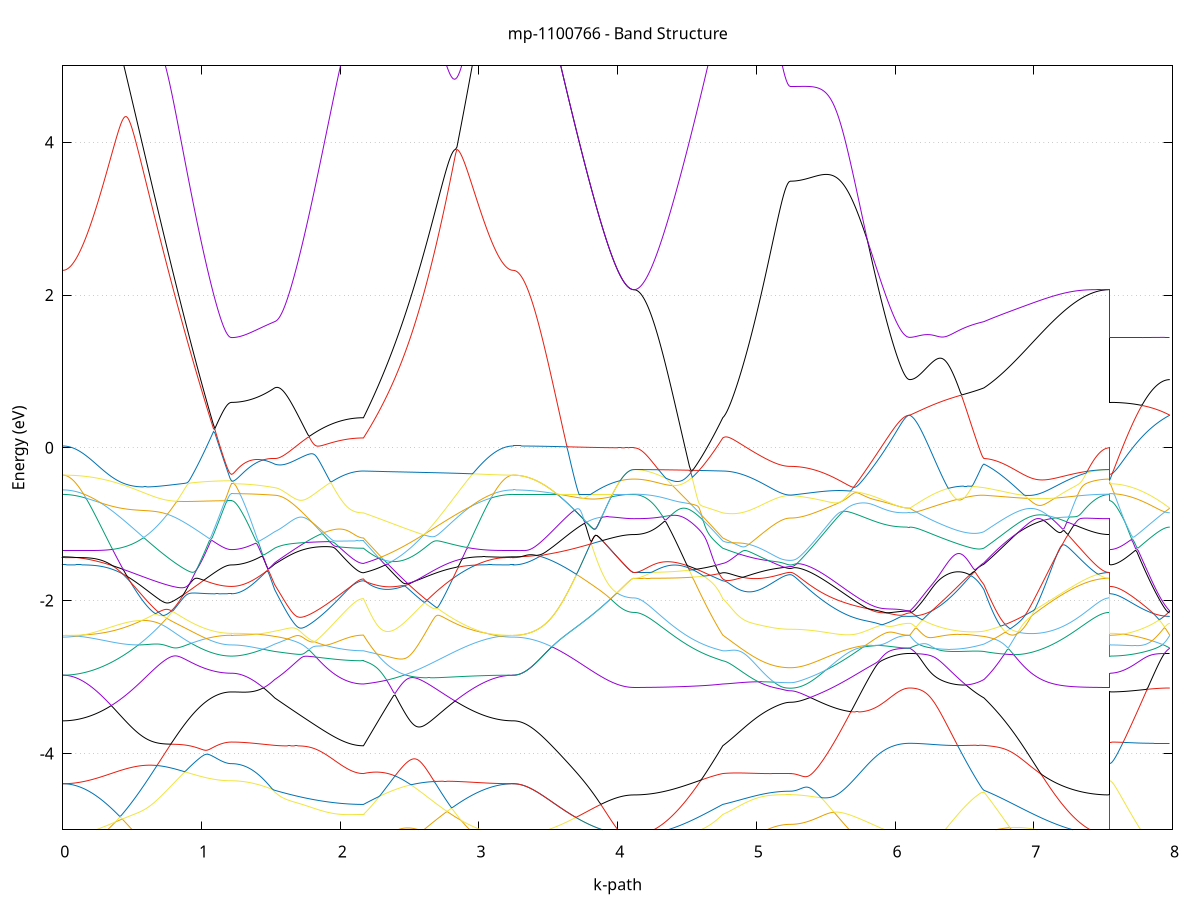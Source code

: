 set title 'mp-1100766 - Band Structure'
set xlabel 'k-path'
set ylabel 'Energy (eV)'
set grid y
set yrange [-5:5]
set terminal png size 800,600
set output 'mp-1100766_bands_gnuplot.png'
plot '-' using 1:2 with lines notitle, '-' using 1:2 with lines notitle, '-' using 1:2 with lines notitle, '-' using 1:2 with lines notitle, '-' using 1:2 with lines notitle, '-' using 1:2 with lines notitle, '-' using 1:2 with lines notitle, '-' using 1:2 with lines notitle, '-' using 1:2 with lines notitle, '-' using 1:2 with lines notitle, '-' using 1:2 with lines notitle, '-' using 1:2 with lines notitle, '-' using 1:2 with lines notitle, '-' using 1:2 with lines notitle, '-' using 1:2 with lines notitle, '-' using 1:2 with lines notitle, '-' using 1:2 with lines notitle, '-' using 1:2 with lines notitle, '-' using 1:2 with lines notitle, '-' using 1:2 with lines notitle, '-' using 1:2 with lines notitle, '-' using 1:2 with lines notitle, '-' using 1:2 with lines notitle, '-' using 1:2 with lines notitle, '-' using 1:2 with lines notitle, '-' using 1:2 with lines notitle, '-' using 1:2 with lines notitle, '-' using 1:2 with lines notitle, '-' using 1:2 with lines notitle, '-' using 1:2 with lines notitle, '-' using 1:2 with lines notitle, '-' using 1:2 with lines notitle, '-' using 1:2 with lines notitle, '-' using 1:2 with lines notitle, '-' using 1:2 with lines notitle, '-' using 1:2 with lines notitle, '-' using 1:2 with lines notitle, '-' using 1:2 with lines notitle, '-' using 1:2 with lines notitle, '-' using 1:2 with lines notitle, '-' using 1:2 with lines notitle, '-' using 1:2 with lines notitle, '-' using 1:2 with lines notitle, '-' using 1:2 with lines notitle, '-' using 1:2 with lines notitle, '-' using 1:2 with lines notitle, '-' using 1:2 with lines notitle, '-' using 1:2 with lines notitle, '-' using 1:2 with lines notitle, '-' using 1:2 with lines notitle, '-' using 1:2 with lines notitle, '-' using 1:2 with lines notitle, '-' using 1:2 with lines notitle, '-' using 1:2 with lines notitle, '-' using 1:2 with lines notitle, '-' using 1:2 with lines notitle, '-' using 1:2 with lines notitle, '-' using 1:2 with lines notitle, '-' using 1:2 with lines notitle, '-' using 1:2 with lines notitle, '-' using 1:2 with lines notitle, '-' using 1:2 with lines notitle, '-' using 1:2 with lines notitle, '-' using 1:2 with lines notitle
0.000000 -63.984169
0.009970 -63.984169
0.019939 -63.984169
0.029909 -63.984169
0.039878 -63.984169
0.049848 -63.984169
0.059817 -63.984069
0.069787 -63.984069
0.079757 -63.984069
0.089726 -63.983969
0.099696 -63.983969
0.109665 -63.983669
0.119635 -63.983669
0.129604 -63.983569
0.139574 -63.983469
0.149543 -63.983469
0.159513 -63.983369
0.169483 -63.983269
0.179452 -63.983169
0.189422 -63.983069
0.199391 -63.982969
0.209361 -63.982869
0.219330 -63.982769
0.229300 -63.982969
0.239269 -63.982869
0.249239 -63.982769
0.259209 -63.982569
0.269178 -63.982469
0.279148 -63.982369
0.289117 -63.982269
0.299087 -63.982069
0.309056 -63.981769
0.319026 -63.981569
0.328996 -63.981469
0.338965 -63.981269
0.348935 -63.981169
0.358904 -63.981069
0.368874 -63.980869
0.378843 -63.980669
0.388813 -63.980469
0.398782 -63.980269
0.408752 -63.980169
0.418722 -63.979969
0.428691 -63.979769
0.438661 -63.979569
0.448630 -63.979369
0.458600 -63.979169
0.468569 -63.978969
0.478539 -63.978769
0.488509 -63.978669
0.498478 -63.978769
0.508448 -63.978469
0.518417 -63.978369
0.528387 -63.978069
0.538356 -63.977869
0.548326 -63.977669
0.558295 -63.977469
0.568265 -63.977269
0.578235 -63.977069
0.588204 -63.976869
0.598174 -63.976669
0.608143 -63.976469
0.618113 -63.976169
0.628082 -63.975969
0.638052 -63.975769
0.648021 -63.975569
0.657991 -63.975369
0.667961 -63.975169
0.677930 -63.975069
0.687900 -63.974769
0.697869 -63.974569
0.707839 -63.974369
0.717808 -63.974169
0.727778 -63.973769
0.737748 -63.973569
0.747717 -63.973369
0.757687 -63.973069
0.767656 -63.972969
0.777626 -63.973169
0.787595 -63.973369
0.797565 -63.973569
0.807534 -63.973669
0.817504 -63.973869
0.827474 -63.974069
0.837443 -63.974269
0.847413 -63.974669
0.857382 -63.974869
0.867352 -63.974969
0.877321 -63.975169
0.887291 -63.975369
0.897261 -63.975569
0.907230 -63.975769
0.917200 -63.975969
0.927169 -63.976069
0.937139 -63.976169
0.947108 -63.976369
0.957078 -63.976469
0.967047 -63.976569
0.977017 -63.976769
0.986987 -63.976869
0.996956 -63.976969
1.006926 -63.977369
1.016895 -63.977469
1.026865 -63.977569
1.036834 -63.977669
1.046804 -63.977769
1.056774 -63.977869
1.066743 -63.977969
1.076713 -63.978069
1.086682 -63.978169
1.096652 -63.978169
1.106621 -63.978269
1.116591 -63.978369
1.126560 -63.978369
1.136530 -63.978369
1.146500 -63.978469
1.156469 -63.978469
1.166439 -63.978569
1.176408 -63.978569
1.186378 -63.978569
1.196347 -63.978569
1.206317 -63.978569
1.216286 -63.978569
1.216286 -63.978569
1.226015 -63.978569
1.235743 -63.978569
1.245471 -63.978569
1.255199 -63.978569
1.264927 -63.978569
1.274656 -63.978569
1.284384 -63.978569
1.294112 -63.978569
1.303840 -63.978569
1.313568 -63.978569
1.323296 -63.978569
1.333025 -63.978569
1.342753 -63.978569
1.352481 -63.978569
1.362209 -63.978569
1.371937 -63.978569
1.381665 -63.978269
1.391394 -63.978269
1.401122 -63.978269
1.410850 -63.978269
1.420578 -63.978269
1.430306 -63.978269
1.440034 -63.978269
1.449763 -63.978269
1.459491 -63.978269
1.469219 -63.978269
1.478947 -63.978269
1.488675 -63.978169
1.498403 -63.978169
1.508132 -63.978169
1.517860 -63.978169
1.527588 -63.978169
1.527588 -63.978169
1.537587 -63.978169
1.547586 -63.978169
1.557584 -63.978069
1.567583 -63.978069
1.577582 -63.977969
1.587581 -63.977869
1.597579 -63.977869
1.607578 -63.977869
1.617577 -63.977869
1.627576 -63.977769
1.637574 -63.977769
1.647573 -63.977669
1.657572 -63.977669
1.667571 -63.977669
1.677569 -63.977569
1.687568 -63.977569
1.697567 -63.977469
1.707566 -63.977469
1.717565 -63.977369
1.727563 -63.977369
1.737562 -63.977269
1.747561 -63.977169
1.757560 -63.977169
1.767558 -63.977069
1.777557 -63.977069
1.787556 -63.976969
1.797555 -63.976869
1.807553 -63.976769
1.817552 -63.976769
1.827551 -63.976669
1.837550 -63.976569
1.847549 -63.976469
1.857547 -63.976469
1.867546 -63.976369
1.877545 -63.976269
1.887544 -63.976269
1.897542 -63.976169
1.907541 -63.976169
1.917540 -63.976069
1.927539 -63.975969
1.937537 -63.975869
1.947536 -63.975869
1.957535 -63.975569
1.967534 -63.975569
1.977532 -63.975469
1.987531 -63.975469
1.997530 -63.975369
2.007529 -63.975369
2.017528 -63.975369
2.027526 -63.975269
2.037525 -63.975269
2.047524 -63.975269
2.057523 -63.975169
2.067521 -63.975169
2.077520 -63.975169
2.087519 -63.975069
2.097518 -63.975069
2.107516 -63.975069
2.117515 -63.975069
2.127514 -63.975069
2.137513 -63.975069
2.147511 -63.974969
2.157510 -63.974969
2.167509 -63.974969
2.167509 -63.974969
2.177419 -63.974869
2.187329 -63.974869
2.197238 -63.974769
2.207148 -63.974669
2.217058 -63.974669
2.226968 -63.974569
2.236878 -63.974469
2.246787 -63.974469
2.256697 -63.974369
2.266607 -63.974269
2.276517 -63.974169
2.286427 -63.974069
2.296336 -63.973969
2.306246 -63.973869
2.316156 -63.973769
2.326066 -63.973669
2.335976 -63.973569
2.345885 -63.973469
2.355795 -63.973369
2.365705 -63.973269
2.375615 -63.973069
2.385525 -63.972969
2.395434 -63.972869
2.405344 -63.972769
2.415254 -63.972569
2.425164 -63.972669
2.435074 -63.972469
2.444983 -63.972369
2.454893 -63.972169
2.464803 -63.972069
2.474713 -63.971869
2.484623 -63.971669
2.494532 -63.971869
2.504442 -63.972169
2.514352 -63.972369
2.524262 -63.972569
2.534171 -63.972869
2.544081 -63.973169
2.553991 -63.973369
2.563901 -63.973569
2.573811 -63.973969
2.583720 -63.974269
2.593630 -63.974469
2.603540 -63.974669
2.613450 -63.974969
2.623360 -63.975169
2.633269 -63.975569
2.643179 -63.975769
2.653089 -63.976069
2.662999 -63.976269
2.672909 -63.976469
2.682818 -63.976769
2.692728 -63.976969
2.702638 -63.977169
2.712548 -63.977369
2.722458 -63.977669
2.732367 -63.977869
2.742277 -63.978269
2.752187 -63.978369
2.762097 -63.978669
2.772007 -63.978869
2.781916 -63.979069
2.791826 -63.979269
2.801736 -63.979369
2.811646 -63.979569
2.821556 -63.979769
2.831465 -63.979969
2.841375 -63.980069
2.851285 -63.980269
2.861195 -63.980469
2.871105 -63.980669
2.881014 -63.980869
2.890924 -63.980969
2.900834 -63.981169
2.910744 -63.981269
2.920654 -63.981469
2.930563 -63.981569
2.940473 -63.981769
2.950383 -63.981869
2.960293 -63.982069
2.970203 -63.982169
2.980112 -63.982269
2.990022 -63.982469
2.999932 -63.982569
3.009842 -63.982669
3.019752 -63.982769
3.029661 -63.983069
3.039571 -63.982869
3.049481 -63.982969
3.059391 -63.983069
3.069300 -63.983169
3.079210 -63.983269
3.089120 -63.983369
3.099030 -63.983369
3.108940 -63.983469
3.118849 -63.983569
3.128759 -63.983669
3.138669 -63.983869
3.148579 -63.983969
3.158489 -63.983969
3.168398 -63.984069
3.178308 -63.984069
3.188218 -63.984069
3.198128 -63.984169
3.208038 -63.984169
3.217947 -63.984169
3.227857 -63.984169
3.237767 -63.984169
3.247677 -63.984169
3.247677 -63.984169
3.257566 -63.984169
3.267454 -63.984169
3.277343 -63.984169
3.287232 -63.984169
3.297121 -63.984169
3.307009 -63.984069
3.316898 -63.984069
3.326787 -63.983969
3.336675 -63.983969
3.346564 -63.983469
3.356453 -63.984069
3.366342 -63.983969
3.376230 -63.983869
3.386119 -63.983769
3.396008 -63.983769
3.405897 -63.983669
3.415785 -63.983569
3.425674 -63.983469
3.435563 -63.983169
3.445452 -63.983069
3.455340 -63.982969
3.465229 -63.982869
3.475118 -63.982769
3.485007 -63.982569
3.494895 -63.982469
3.504784 -63.982269
3.514673 -63.982069
3.524562 -63.981969
3.534450 -63.981869
3.544339 -63.981669
3.554228 -63.981569
3.564116 -63.981369
3.574005 -63.981269
3.583894 -63.981069
3.593783 -63.980969
3.603671 -63.980769
3.613560 -63.980569
3.623449 -63.980469
3.633338 -63.980269
3.643226 -63.980169
3.653115 -63.979969
3.663004 -63.979769
3.672893 -63.979469
3.682781 -63.979269
3.692670 -63.979169
3.702559 -63.978969
3.712448 -63.978769
3.722336 -63.978669
3.732225 -63.978469
3.742114 -63.978269
3.752002 -63.978269
3.761891 -63.978169
3.771780 -63.977969
3.781669 -63.977769
3.791557 -63.977669
3.801446 -63.977469
3.811335 -63.977369
3.821224 -63.977169
3.831112 -63.977069
3.841001 -63.976869
3.850890 -63.976769
3.860779 -63.976569
3.870667 -63.976469
3.880556 -63.976369
3.890445 -63.976169
3.900334 -63.976069
3.910222 -63.975969
3.920111 -63.975869
3.930000 -63.975769
3.939888 -63.975669
3.949777 -63.975569
3.959666 -63.975469
3.969555 -63.975369
3.979443 -63.974969
3.989332 -63.974769
3.999221 -63.974669
4.009110 -63.974569
4.018998 -63.974369
4.028887 -63.974269
4.038776 -63.974169
4.048665 -63.974169
4.058553 -63.974069
4.068442 -63.974069
4.078331 -63.974069
4.088220 -63.973969
4.098108 -63.973969
4.107997 -63.973969
4.117886 -63.973969
4.117886 -63.973969
4.127885 -63.973969
4.137883 -63.973969
4.147882 -63.973969
4.157881 -63.974069
4.167880 -63.974069
4.177878 -63.974069
4.187877 -63.974069
4.197876 -63.974169
4.207875 -63.974169
4.217873 -63.974169
4.227872 -63.974369
4.237871 -63.974469
4.247870 -63.974469
4.257869 -63.974569
4.267867 -63.974569
4.277866 -63.974569
4.287865 -63.974569
4.297864 -63.974669
4.307862 -63.974769
4.317861 -63.974769
4.327860 -63.974869
4.337859 -63.974869
4.347857 -63.974869
4.357856 -63.974969
4.367855 -63.974969
4.377854 -63.974969
4.387852 -63.974969
4.397851 -63.975069
4.407850 -63.975069
4.417849 -63.975069
4.427848 -63.975169
4.437846 -63.975169
4.447845 -63.975169
4.457844 -63.975169
4.467843 -63.975169
4.477841 -63.975269
4.487840 -63.975269
4.497839 -63.975269
4.507838 -63.975269
4.517836 -63.975269
4.527835 -63.975369
4.537834 -63.975369
4.547833 -63.975369
4.557831 -63.975369
4.567830 -63.975369
4.577829 -63.975369
4.587828 -63.975369
4.597827 -63.975369
4.607825 -63.975369
4.617824 -63.975369
4.627823 -63.975369
4.637822 -63.975369
4.647820 -63.975469
4.657819 -63.975469
4.667818 -63.975369
4.677817 -63.975369
4.687815 -63.975369
4.697814 -63.975369
4.707813 -63.975269
4.717812 -63.975269
4.727811 -63.975169
4.737809 -63.975169
4.747808 -63.975169
4.757807 -63.974969
4.757807 -63.974969
4.767758 -63.974969
4.777710 -63.974969
4.787661 -63.974969
4.797612 -63.974869
4.807564 -63.974869
4.817515 -63.974869
4.827466 -63.974869
4.837418 -63.974869
4.847369 -63.974869
4.857320 -63.974869
4.867272 -63.974869
4.877223 -63.974969
4.887175 -63.974969
4.897126 -63.974969
4.907077 -63.974969
4.917029 -63.974969
4.926980 -63.974969
4.936931 -63.975069
4.946883 -63.975169
4.956834 -63.975269
4.966785 -63.975269
4.976737 -63.975369
4.986688 -63.975269
4.996640 -63.975269
5.006591 -63.975269
5.016542 -63.975369
5.026494 -63.975469
5.036445 -63.975469
5.046396 -63.975569
5.056348 -63.975569
5.066299 -63.975569
5.076250 -63.975669
5.086202 -63.975669
5.096153 -63.975669
5.106105 -63.975669
5.116056 -63.975769
5.126007 -63.975669
5.135959 -63.975669
5.145910 -63.975769
5.155861 -63.975769
5.165813 -63.975769
5.175764 -63.975869
5.185716 -63.975869
5.195667 -63.975769
5.205618 -63.975869
5.215570 -63.975869
5.225521 -63.975869
5.235472 -63.975769
5.245424 -63.975769
5.245424 -63.975769
5.255309 -63.975769
5.265195 -63.975769
5.275080 -63.975769
5.284966 -63.975769
5.294852 -63.975769
5.304737 -63.975769
5.314623 -63.975769
5.324508 -63.975769
5.334394 -63.975769
5.344279 -63.975769
5.354165 -63.975769
5.364051 -63.975669
5.373936 -63.975669
5.383822 -63.975669
5.393707 -63.975669
5.403593 -63.975669
5.413478 -63.975569
5.423364 -63.975469
5.433249 -63.975469
5.443135 -63.975469
5.453021 -63.975469
5.462906 -63.975369
5.472792 -63.975369
5.482677 -63.975269
5.492563 -63.975269
5.502448 -63.975169
5.512334 -63.975169
5.522220 -63.975069
5.532105 -63.975069
5.541991 -63.974969
5.551876 -63.974869
5.561762 -63.974769
5.571647 -63.974769
5.581533 -63.974669
5.591419 -63.974669
5.601304 -63.974569
5.611190 -63.974469
5.621075 -63.974369
5.630961 -63.974369
5.640846 -63.974269
5.650732 -63.974169
5.660618 -63.974169
5.670503 -63.974069
5.680389 -63.974069
5.690274 -63.973969
5.700160 -63.973869
5.710045 -63.973769
5.719931 -63.973769
5.729817 -63.973669
5.739702 -63.973669
5.749588 -63.973569
5.759473 -63.973569
5.769359 -63.973469
5.779244 -63.973469
5.789130 -63.973369
5.799016 -63.973269
5.808901 -63.973269
5.818787 -63.973269
5.828672 -63.973269
5.838558 -63.973169
5.848443 -63.973069
5.858329 -63.973069
5.868214 -63.972969
5.878100 -63.972969
5.887986 -63.972869
5.897871 -63.972869
5.907757 -63.972769
5.917642 -63.972769
5.927528 -63.972669
5.937413 -63.972669
5.947299 -63.972569
5.957185 -63.972569
5.967070 -63.972469
5.976956 -63.972469
5.986841 -63.972369
5.996727 -63.972269
6.006612 -63.972269
6.016498 -63.972269
6.026384 -63.972269
6.036269 -63.972269
6.046155 -63.972169
6.056040 -63.972169
6.065926 -63.972169
6.075811 -63.972169
6.085697 -63.972069
6.095583 -63.972069
6.105468 -63.972069
6.105468 -63.972069
6.115376 -63.972269
6.125283 -63.972469
6.135190 -63.972669
6.145098 -63.972969
6.155005 -63.973069
6.164913 -63.973369
6.174820 -63.973569
6.184727 -63.973769
6.194635 -63.973869
6.204542 -63.974069
6.214450 -63.974269
6.224357 -63.974469
6.234264 -63.974569
6.244172 -63.974769
6.254079 -63.974969
6.263987 -63.975069
6.273894 -63.975169
6.283801 -63.975469
6.293709 -63.975569
6.303616 -63.975769
6.313523 -63.975869
6.323431 -63.975969
6.333338 -63.976069
6.343246 -63.976169
6.353153 -63.976369
6.363060 -63.976469
6.372968 -63.976569
6.382875 -63.976669
6.392783 -63.976969
6.402690 -63.977069
6.412597 -63.977169
6.422505 -63.977269
6.432412 -63.977369
6.442320 -63.977369
6.452227 -63.977469
6.462134 -63.977469
6.472042 -63.977569
6.481949 -63.977569
6.491857 -63.977669
6.501764 -63.977769
6.511671 -63.977769
6.521579 -63.977769
6.531486 -63.977869
6.541394 -63.977769
6.551301 -63.977969
6.561208 -63.977969
6.571116 -63.977969
6.581023 -63.977969
6.590931 -63.978069
6.600838 -63.978069
6.610745 -63.978069
6.620653 -63.978069
6.630560 -63.978169
6.640468 -63.978169
6.640468 -63.978169
6.650413 -63.978169
6.660357 -63.978069
6.670302 -63.978069
6.680247 -63.978069
6.690192 -63.978069
6.700137 -63.978069
6.710082 -63.978069
6.720027 -63.978069
6.729972 -63.977769
6.739917 -63.977769
6.749861 -63.977669
6.759806 -63.977669
6.769751 -63.977669
6.779696 -63.977569
6.789641 -63.977569
6.799586 -63.977569
6.809531 -63.977569
6.819476 -63.977469
6.829421 -63.977569
6.839365 -63.977469
6.849310 -63.977469
6.859255 -63.977469
6.869200 -63.977369
6.879145 -63.977369
6.889090 -63.977269
6.899035 -63.977269
6.908980 -63.977169
6.918925 -63.977169
6.928869 -63.977169
6.938814 -63.977069
6.948759 -63.976969
6.958704 -63.976869
6.968649 -63.976869
6.978594 -63.976869
6.988539 -63.976769
6.998484 -63.976769
7.008429 -63.976669
7.018373 -63.976669
7.028318 -63.976569
7.038263 -63.976569
7.048208 -63.976369
7.058153 -63.976269
7.068098 -63.976369
7.078043 -63.976369
7.087988 -63.976269
7.097933 -63.976269
7.107878 -63.976169
7.117822 -63.976169
7.127767 -63.976069
7.137712 -63.976069
7.147657 -63.975969
7.157602 -63.975869
7.167547 -63.975869
7.177492 -63.975769
7.187437 -63.975769
7.197382 -63.975669
7.207326 -63.975669
7.217271 -63.975569
7.227216 -63.975569
7.237161 -63.975469
7.247106 -63.975469
7.257051 -63.975369
7.266996 -63.975369
7.276941 -63.975369
7.286886 -63.974969
7.296830 -63.974969
7.306775 -63.974869
7.316720 -63.974869
7.326665 -63.974869
7.336610 -63.974869
7.346555 -63.974769
7.356500 -63.974769
7.366445 -63.974569
7.376390 -63.974569
7.386334 -63.974469
7.396279 -63.974469
7.406224 -63.974469
7.416169 -63.974469
7.426114 -63.974269
7.436059 -63.974269
7.446004 -63.974269
7.455949 -63.974169
7.465894 -63.974169
7.475838 -63.974169
7.485783 -63.974069
7.495728 -63.974069
7.505673 -63.973969
7.515618 -63.973969
7.525563 -63.973969
7.535508 -63.973969
7.545453 -63.973969
7.545453 -63.978569
7.555341 -63.978569
7.565230 -63.978569
7.575119 -63.978569
7.585008 -63.978569
7.594896 -63.978269
7.604785 -63.978169
7.614674 -63.978169
7.624563 -63.978069
7.634451 -63.978069
7.644340 -63.977969
7.654229 -63.977669
7.664118 -63.977569
7.674006 -63.977469
7.683895 -63.977369
7.693784 -63.977269
7.703672 -63.977169
7.713561 -63.977069
7.723450 -63.976969
7.733339 -63.976869
7.743227 -63.976669
7.753116 -63.976569
7.763005 -63.976769
7.772894 -63.976569
7.782782 -63.976469
7.792671 -63.976269
7.802560 -63.976169
7.812449 -63.975769
7.822337 -63.975669
7.832226 -63.975469
7.842115 -63.975269
7.852004 -63.974969
7.861892 -63.974769
7.871781 -63.974569
7.881670 -63.974369
7.891559 -63.974269
7.901447 -63.974069
7.911336 -63.973869
7.921225 -63.973669
7.931113 -63.973469
7.941002 -63.973269
7.950891 -63.972769
7.960780 -63.972569
7.970668 -63.972369
7.980557 -63.972069
e
0.000000 -63.960669
0.009970 -63.960669
0.019939 -63.960669
0.029909 -63.960669
0.039878 -63.960669
0.049848 -63.960669
0.059817 -63.960769
0.069787 -63.960669
0.079757 -63.960669
0.089726 -63.960769
0.099696 -63.960669
0.109665 -63.960769
0.119635 -63.960869
0.129604 -63.960869
0.139574 -63.960969
0.149543 -63.961069
0.159513 -63.961169
0.169483 -63.961269
0.179452 -63.961469
0.189422 -63.961569
0.199391 -63.961669
0.209361 -63.961769
0.219330 -63.961969
0.229300 -63.962069
0.239269 -63.962169
0.249239 -63.962369
0.259209 -63.962469
0.269178 -63.962669
0.279148 -63.962769
0.289117 -63.962969
0.299087 -63.963169
0.309056 -63.963269
0.319026 -63.963469
0.328996 -63.963669
0.338965 -63.963869
0.348935 -63.963969
0.358904 -63.964169
0.368874 -63.964369
0.378843 -63.964569
0.388813 -63.964769
0.398782 -63.964969
0.408752 -63.965169
0.418722 -63.965169
0.428691 -63.965469
0.438661 -63.965669
0.448630 -63.965869
0.458600 -63.966069
0.468569 -63.966469
0.478539 -63.966669
0.488509 -63.966869
0.498478 -63.967069
0.508448 -63.967069
0.518417 -63.967369
0.528387 -63.967569
0.538356 -63.967769
0.548326 -63.968069
0.558295 -63.968269
0.568265 -63.968469
0.578235 -63.968669
0.588204 -63.968969
0.598174 -63.969169
0.608143 -63.969369
0.618113 -63.969669
0.628082 -63.969969
0.638052 -63.970069
0.648021 -63.970269
0.657991 -63.970669
0.667961 -63.970869
0.677930 -63.971169
0.687900 -63.971369
0.697869 -63.971569
0.707839 -63.971769
0.717808 -63.971969
0.727778 -63.972169
0.737748 -63.972469
0.747717 -63.972669
0.757687 -63.972869
0.767656 -63.972869
0.777626 -63.972669
0.787595 -63.972469
0.797565 -63.972269
0.807534 -63.972069
0.817504 -63.971869
0.827474 -63.971669
0.837443 -63.971369
0.847413 -63.971169
0.857382 -63.970969
0.867352 -63.970769
0.877321 -63.970669
0.887291 -63.970469
0.897261 -63.970269
0.907230 -63.970069
0.917200 -63.969869
0.927169 -63.969669
0.937139 -63.969469
0.947108 -63.969369
0.957078 -63.969169
0.967047 -63.968969
0.977017 -63.968769
0.986987 -63.968669
0.996956 -63.968469
1.006926 -63.968369
1.016895 -63.968269
1.026865 -63.968069
1.036834 -63.967869
1.046804 -63.967669
1.056774 -63.967669
1.066743 -63.967569
1.076713 -63.967469
1.086682 -63.967369
1.096652 -63.967269
1.106621 -63.967169
1.116591 -63.967069
1.126560 -63.966969
1.136530 -63.966869
1.146500 -63.966769
1.156469 -63.966769
1.166439 -63.966669
1.176408 -63.966669
1.186378 -63.966569
1.196347 -63.966569
1.206317 -63.966569
1.216286 -63.966769
1.216286 -63.966769
1.226015 -63.966769
1.235743 -63.966569
1.245471 -63.966569
1.255199 -63.966569
1.264927 -63.966569
1.274656 -63.966569
1.284384 -63.966469
1.294112 -63.966469
1.303840 -63.966469
1.313568 -63.966469
1.323296 -63.966369
1.333025 -63.966369
1.342753 -63.966369
1.352481 -63.966369
1.362209 -63.966269
1.371937 -63.966369
1.381665 -63.966369
1.391394 -63.966269
1.401122 -63.966269
1.410850 -63.966169
1.420578 -63.966169
1.430306 -63.966069
1.440034 -63.966069
1.449763 -63.965769
1.459491 -63.965769
1.469219 -63.965669
1.478947 -63.965569
1.488675 -63.965569
1.498403 -63.965469
1.508132 -63.965469
1.517860 -63.965369
1.527588 -63.965369
1.527588 -63.965369
1.537587 -63.965269
1.547586 -63.965269
1.557584 -63.965169
1.567583 -63.965169
1.577582 -63.965169
1.587581 -63.965069
1.597579 -63.965069
1.607578 -63.965069
1.617577 -63.964969
1.627576 -63.965069
1.637574 -63.964969
1.647573 -63.964969
1.657572 -63.964969
1.667571 -63.964869
1.677569 -63.964969
1.687568 -63.964869
1.697567 -63.964869
1.707566 -63.964769
1.717565 -63.964769
1.727563 -63.964869
1.737562 -63.964869
1.747561 -63.964869
1.757560 -63.964769
1.767558 -63.964769
1.777557 -63.964769
1.787556 -63.964769
1.797555 -63.964769
1.807553 -63.964769
1.817552 -63.964869
1.827551 -63.964869
1.837550 -63.964869
1.847549 -63.964869
1.857547 -63.964969
1.867546 -63.964969
1.877545 -63.964969
1.887544 -63.964969
1.897542 -63.964969
1.907541 -63.964969
1.917540 -63.964969
1.927539 -63.964969
1.937537 -63.964969
1.947536 -63.964969
1.957535 -63.964869
1.967534 -63.964869
1.977532 -63.964869
1.987531 -63.964869
1.997530 -63.964869
2.007529 -63.964869
2.017528 -63.964869
2.027526 -63.964869
2.037525 -63.964869
2.047524 -63.964769
2.057523 -63.964769
2.067521 -63.964769
2.077520 -63.964769
2.087519 -63.964769
2.097518 -63.964869
2.107516 -63.964869
2.117515 -63.964869
2.127514 -63.964869
2.137513 -63.964969
2.147511 -63.964969
2.157510 -63.964969
2.167509 -63.964969
2.167509 -63.964969
2.177419 -63.965169
2.187329 -63.965369
2.197238 -63.965469
2.207148 -63.965669
2.217058 -63.965869
2.226968 -63.966069
2.236878 -63.966269
2.246787 -63.966469
2.256697 -63.966569
2.266607 -63.966769
2.276517 -63.967069
2.286427 -63.967269
2.296336 -63.967469
2.306246 -63.967669
2.316156 -63.967869
2.326066 -63.968069
2.335976 -63.968369
2.345885 -63.968569
2.355795 -63.968869
2.365705 -63.969069
2.375615 -63.969269
2.385525 -63.969569
2.395434 -63.969769
2.405344 -63.969969
2.415254 -63.970269
2.425164 -63.970469
2.435074 -63.970469
2.444983 -63.970669
2.454893 -63.970969
2.464803 -63.971169
2.474713 -63.971469
2.484623 -63.971669
2.494532 -63.971669
2.504442 -63.971469
2.514352 -63.971369
2.524262 -63.971169
2.534171 -63.970969
2.544081 -63.970869
2.553991 -63.970669
2.563901 -63.970469
2.573811 -63.970269
2.583720 -63.970169
2.593630 -63.969969
2.603540 -63.969769
2.613450 -63.969469
2.623360 -63.969269
2.633269 -63.969069
2.643179 -63.968869
2.653089 -63.968669
2.662999 -63.968669
2.672909 -63.968469
2.682818 -63.968269
2.692728 -63.968069
2.702638 -63.967869
2.712548 -63.967769
2.722458 -63.967569
2.732367 -63.967369
2.742277 -63.967169
2.752187 -63.966869
2.762097 -63.966669
2.772007 -63.966469
2.781916 -63.966269
2.791826 -63.966069
2.801736 -63.965869
2.811646 -63.965669
2.821556 -63.965469
2.831465 -63.965269
2.841375 -63.964869
2.851285 -63.964669
2.861195 -63.964469
2.871105 -63.964369
2.881014 -63.964269
2.890924 -63.964069
2.900834 -63.963869
2.910744 -63.963669
2.920654 -63.963469
2.930563 -63.963369
2.940473 -63.963169
2.950383 -63.962969
2.960293 -63.962869
2.970203 -63.962669
2.980112 -63.962469
2.990022 -63.962369
2.999932 -63.962269
3.009842 -63.962069
3.019752 -63.961969
3.029661 -63.961769
3.039571 -63.961669
3.049481 -63.961569
3.059391 -63.961369
3.069300 -63.961269
3.079210 -63.961169
3.089120 -63.961069
3.099030 -63.960969
3.108940 -63.960869
3.118849 -63.960869
3.128759 -63.960769
3.138669 -63.960769
3.148579 -63.960769
3.158489 -63.960669
3.168398 -63.960769
3.178308 -63.960769
3.188218 -63.960769
3.198128 -63.960669
3.208038 -63.960669
3.217947 -63.960669
3.227857 -63.960669
3.237767 -63.960669
3.247677 -63.960669
3.247677 -63.960669
3.257566 -63.960669
3.267454 -63.960669
3.277343 -63.960669
3.287232 -63.960669
3.297121 -63.960669
3.307009 -63.960669
3.316898 -63.960669
3.326787 -63.960169
3.336675 -63.960169
3.346564 -63.960169
3.356453 -63.960169
3.366342 -63.960169
3.376230 -63.960169
3.386119 -63.960169
3.396008 -63.960169
3.405897 -63.960169
3.415785 -63.960169
3.425674 -63.960169
3.435563 -63.960169
3.445452 -63.960069
3.455340 -63.960069
3.465229 -63.960069
3.475118 -63.960069
3.485007 -63.960069
3.494895 -63.959769
3.504784 -63.959769
3.514673 -63.959769
3.524562 -63.959669
3.534450 -63.960269
3.544339 -63.960569
3.554228 -63.960569
3.564116 -63.960569
3.574005 -63.960569
3.583894 -63.960069
3.593783 -63.960069
3.603671 -63.960069
3.613560 -63.960069
3.623449 -63.959969
3.633338 -63.959969
3.643226 -63.959969
3.653115 -63.959969
3.663004 -63.959869
3.672893 -63.959869
3.682781 -63.959869
3.692670 -63.959869
3.702559 -63.959869
3.712448 -63.959869
3.722336 -63.959869
3.732225 -63.959869
3.742114 -63.959869
3.752002 -63.959769
3.761891 -63.959769
3.771780 -63.959769
3.781669 -63.959769
3.791557 -63.959769
3.801446 -63.959669
3.811335 -63.959669
3.821224 -63.959669
3.831112 -63.959669
3.841001 -63.959669
3.850890 -63.959669
3.860779 -63.959569
3.870667 -63.959569
3.880556 -63.959569
3.890445 -63.959569
3.900334 -63.959569
3.910222 -63.959569
3.920111 -63.959569
3.930000 -63.959569
3.939888 -63.959469
3.949777 -63.959469
3.959666 -63.959469
3.969555 -63.959669
3.979443 -63.959669
3.989332 -63.959669
3.999221 -63.959669
4.009110 -63.959669
4.018998 -63.959669
4.028887 -63.959669
4.038776 -63.959669
4.048665 -63.959669
4.058553 -63.959669
4.068442 -63.959669
4.078331 -63.959669
4.088220 -63.959869
4.098108 -63.959769
4.107997 -63.959769
4.117886 -63.959769
4.117886 -63.959769
4.127885 -63.959769
4.137883 -63.959869
4.147882 -63.959869
4.157881 -63.959869
4.167880 -63.959869
4.177878 -63.959869
4.187877 -63.959869
4.197876 -63.959869
4.207875 -63.959869
4.217873 -63.959869
4.227872 -63.959869
4.237871 -63.959969
4.247870 -63.959869
4.257869 -63.959869
4.267867 -63.959969
4.277866 -63.959969
4.287865 -63.959969
4.297864 -63.959969
4.307862 -63.960069
4.317861 -63.960069
4.327860 -63.960169
4.337859 -63.960169
4.347857 -63.960269
4.357856 -63.960269
4.367855 -63.960369
4.377854 -63.960369
4.387852 -63.960469
4.397851 -63.960569
4.407850 -63.960669
4.417849 -63.960669
4.427848 -63.960669
4.437846 -63.960769
4.447845 -63.960869
4.457844 -63.960869
4.467843 -63.960969
4.477841 -63.961069
4.487840 -63.961169
4.497839 -63.961269
4.507838 -63.961369
4.517836 -63.961469
4.527835 -63.961569
4.537834 -63.961669
4.547833 -63.961769
4.557831 -63.961969
4.567830 -63.962069
4.577829 -63.962169
4.587828 -63.962369
4.597827 -63.962469
4.607825 -63.962569
4.617824 -63.962769
4.627823 -63.962869
4.637822 -63.962969
4.647820 -63.963169
4.657819 -63.963269
4.667818 -63.963469
4.677817 -63.963569
4.687815 -63.963769
4.697814 -63.963969
4.707813 -63.964069
4.717812 -63.964269
4.727811 -63.964469
4.737809 -63.964569
4.747808 -63.964769
4.757807 -63.964969
4.757807 -63.964969
4.767758 -63.965069
4.777710 -63.965169
4.787661 -63.965069
4.797612 -63.965169
4.807564 -63.965269
4.817515 -63.965269
4.827466 -63.965269
4.837418 -63.965369
4.847369 -63.965469
4.857320 -63.965569
4.867272 -63.965569
4.877223 -63.965669
4.887175 -63.965769
4.897126 -63.965769
4.907077 -63.965869
4.917029 -63.965869
4.926980 -63.965969
4.936931 -63.965969
4.946883 -63.965969
4.956834 -63.966069
4.966785 -63.966069
4.976737 -63.966269
4.986688 -63.966269
4.996640 -63.966369
5.006591 -63.966269
5.016542 -63.966369
5.026494 -63.966369
5.036445 -63.966369
5.046396 -63.966469
5.056348 -63.966469
5.066299 -63.966469
5.076250 -63.966469
5.086202 -63.966469
5.096153 -63.966569
5.106105 -63.966469
5.116056 -63.966469
5.126007 -63.966569
5.135959 -63.966569
5.145910 -63.966569
5.155861 -63.966469
5.165813 -63.966469
5.175764 -63.966469
5.185716 -63.966569
5.195667 -63.966469
5.205618 -63.966469
5.215570 -63.966469
5.225521 -63.966469
5.235472 -63.966369
5.245424 -63.966369
5.245424 -63.966369
5.255309 -63.966369
5.265195 -63.966369
5.275080 -63.966369
5.284966 -63.966369
5.294852 -63.966469
5.304737 -63.966569
5.314623 -63.966569
5.324508 -63.966569
5.334394 -63.966569
5.344279 -63.966669
5.354165 -63.966669
5.364051 -63.966769
5.373936 -63.966769
5.383822 -63.966869
5.393707 -63.966969
5.403593 -63.966969
5.413478 -63.967069
5.423364 -63.967069
5.433249 -63.967169
5.443135 -63.967269
5.453021 -63.967369
5.462906 -63.967469
5.472792 -63.967469
5.482677 -63.967569
5.492563 -63.967669
5.502448 -63.967769
5.512334 -63.967869
5.522220 -63.967969
5.532105 -63.968069
5.541991 -63.968169
5.551876 -63.968169
5.561762 -63.968269
5.571647 -63.968369
5.581533 -63.968469
5.591419 -63.968569
5.601304 -63.968669
5.611190 -63.968769
5.621075 -63.968869
5.630961 -63.968969
5.640846 -63.969069
5.650732 -63.969169
5.660618 -63.969269
5.670503 -63.969369
5.680389 -63.969569
5.690274 -63.969669
5.700160 -63.969669
5.710045 -63.969769
5.719931 -63.969969
5.729817 -63.970069
5.739702 -63.970169
5.749588 -63.970269
5.759473 -63.970369
5.769359 -63.970469
5.779244 -63.970569
5.789130 -63.970669
5.799016 -63.970769
5.808901 -63.970869
5.818787 -63.970969
5.828672 -63.971069
5.838558 -63.971169
5.848443 -63.971169
5.858329 -63.971269
5.868214 -63.971369
5.878100 -63.971469
5.887986 -63.971569
5.897871 -63.971669
5.907757 -63.971669
5.917642 -63.971769
5.927528 -63.971769
5.937413 -63.971769
5.947299 -63.971869
5.957185 -63.971969
5.967070 -63.971869
5.976956 -63.971969
5.986841 -63.971869
5.996727 -63.971969
6.006612 -63.971969
6.016498 -63.972069
6.026384 -63.972069
6.036269 -63.972069
6.046155 -63.972069
6.056040 -63.972069
6.065926 -63.972069
6.075811 -63.972069
6.085697 -63.972069
6.095583 -63.972069
6.105468 -63.972069
6.105468 -63.972069
6.115376 -63.971969
6.125283 -63.971769
6.135190 -63.971569
6.145098 -63.971469
6.155005 -63.971269
6.164913 -63.971169
6.174820 -63.971069
6.184727 -63.970969
6.194635 -63.970869
6.204542 -63.970669
6.214450 -63.970469
6.224357 -63.970269
6.234264 -63.970169
6.244172 -63.969969
6.254079 -63.969769
6.263987 -63.969569
6.273894 -63.969469
6.283801 -63.969269
6.293709 -63.969169
6.303616 -63.968869
6.313523 -63.968769
6.323431 -63.968569
6.333338 -63.968469
6.343246 -63.968269
6.353153 -63.968069
6.363060 -63.967969
6.372968 -63.967769
6.382875 -63.967669
6.392783 -63.967669
6.402690 -63.967469
6.412597 -63.967369
6.422505 -63.967269
6.432412 -63.967169
6.442320 -63.966969
6.452227 -63.966869
6.462134 -63.966769
6.472042 -63.966669
6.481949 -63.966569
6.491857 -63.966469
6.501764 -63.966369
6.511671 -63.966269
6.521579 -63.966169
6.531486 -63.966069
6.541394 -63.966069
6.551301 -63.965969
6.561208 -63.965869
6.571116 -63.965769
6.581023 -63.965769
6.590931 -63.965669
6.600838 -63.965669
6.610745 -63.965469
6.620653 -63.965369
6.630560 -63.965369
6.640468 -63.965369
6.640468 -63.965369
6.650413 -63.965269
6.660357 -63.965169
6.670302 -63.965169
6.680247 -63.965069
6.690192 -63.964969
6.700137 -63.964969
6.710082 -63.964869
6.720027 -63.964769
6.729972 -63.964769
6.739917 -63.964669
6.749861 -63.964569
6.759806 -63.964569
6.769751 -63.964469
6.779696 -63.964469
6.789641 -63.964369
6.799586 -63.964269
6.809531 -63.964169
6.819476 -63.964069
6.829421 -63.963969
6.839365 -63.963869
6.849310 -63.963769
6.859255 -63.963769
6.869200 -63.963669
6.879145 -63.963569
6.889090 -63.963469
6.899035 -63.963369
6.908980 -63.963269
6.918925 -63.963169
6.928869 -63.963069
6.938814 -63.962969
6.948759 -63.962869
6.958704 -63.962769
6.968649 -63.962769
6.978594 -63.962669
6.988539 -63.962469
6.998484 -63.962369
7.008429 -63.962269
7.018373 -63.962269
7.028318 -63.962169
7.038263 -63.962069
7.048208 -63.961969
7.058153 -63.961869
7.068098 -63.961769
7.078043 -63.961669
7.087988 -63.961569
7.097933 -63.961569
7.107878 -63.961469
7.117822 -63.961369
7.127767 -63.961269
7.137712 -63.961169
7.147657 -63.961069
7.157602 -63.961069
7.167547 -63.960969
7.177492 -63.960869
7.187437 -63.960769
7.197382 -63.960769
7.207326 -63.960669
7.217271 -63.960569
7.227216 -63.960569
7.237161 -63.960469
7.247106 -63.960369
7.257051 -63.960469
7.266996 -63.960369
7.276941 -63.960269
7.286886 -63.960269
7.296830 -63.960169
7.306775 -63.960169
7.316720 -63.960069
7.326665 -63.960069
7.336610 -63.959969
7.346555 -63.959969
7.356500 -63.959869
7.366445 -63.959869
7.376390 -63.959869
7.386334 -63.959769
7.396279 -63.959769
7.406224 -63.959769
7.416169 -63.959769
7.426114 -63.959769
7.436059 -63.959769
7.446004 -63.959969
7.455949 -63.959969
7.465894 -63.959969
7.475838 -63.959969
7.485783 -63.959969
7.495728 -63.959869
7.505673 -63.959869
7.515618 -63.959869
7.525563 -63.959869
7.535508 -63.959769
7.545453 -63.959769
7.545453 -63.966769
7.555341 -63.966569
7.565230 -63.966569
7.575119 -63.966569
7.585008 -63.966669
7.594896 -63.966669
7.604785 -63.966769
7.614674 -63.966769
7.624563 -63.966869
7.634451 -63.966869
7.644340 -63.966969
7.654229 -63.967069
7.664118 -63.966869
7.674006 -63.966869
7.683895 -63.966969
7.693784 -63.967169
7.703672 -63.967269
7.713561 -63.967469
7.723450 -63.967569
7.733339 -63.967769
7.743227 -63.967869
7.753116 -63.968069
7.763005 -63.968169
7.772894 -63.968369
7.782782 -63.968569
7.792671 -63.968669
7.802560 -63.968869
7.812449 -63.969069
7.822337 -63.969169
7.832226 -63.969369
7.842115 -63.969569
7.852004 -63.969769
7.861892 -63.969969
7.871781 -63.970169
7.881670 -63.970369
7.891559 -63.970569
7.901447 -63.970769
7.911336 -63.970969
7.921225 -63.971169
7.931113 -63.971369
7.941002 -63.971269
7.950891 -63.971469
7.960780 -63.971669
7.970668 -63.971869
7.980557 -63.972069
e
0.000000 -63.931069
0.009970 -63.931069
0.019939 -63.931069
0.029909 -63.931169
0.039878 -63.931169
0.049848 -63.931169
0.059817 -63.931169
0.069787 -63.931169
0.079757 -63.931269
0.089726 -63.931269
0.099696 -63.931269
0.109665 -63.931269
0.119635 -63.931369
0.129604 -63.931369
0.139574 -63.931469
0.149543 -63.931569
0.159513 -63.931569
0.169483 -63.931769
0.179452 -63.931769
0.189422 -63.931869
0.199391 -63.931969
0.209361 -63.932069
0.219330 -63.932169
0.229300 -63.932269
0.239269 -63.932369
0.249239 -63.932469
0.259209 -63.932669
0.269178 -63.932769
0.279148 -63.932869
0.289117 -63.932969
0.299087 -63.933169
0.309056 -63.933269
0.319026 -63.933369
0.328996 -63.933569
0.338965 -63.933469
0.348935 -63.933569
0.358904 -63.933769
0.368874 -63.933869
0.378843 -63.934069
0.388813 -63.934269
0.398782 -63.934369
0.408752 -63.934569
0.418722 -63.934569
0.428691 -63.934769
0.438661 -63.934869
0.448630 -63.935069
0.458600 -63.935269
0.468569 -63.935369
0.478539 -63.935569
0.488509 -63.935769
0.498478 -63.935969
0.508448 -63.936169
0.518417 -63.936569
0.528387 -63.936769
0.538356 -63.936969
0.548326 -63.937169
0.558295 -63.937369
0.568265 -63.937769
0.578235 -63.937969
0.588204 -63.938169
0.598174 -63.938369
0.608143 -63.938569
0.618113 -63.938869
0.628082 -63.939069
0.638052 -63.939069
0.648021 -63.939269
0.657991 -63.939569
0.667961 -63.939769
0.677930 -63.939969
0.687900 -63.940169
0.697869 -63.940369
0.707839 -63.940569
0.717808 -63.940869
0.727778 -63.941069
0.737748 -63.941269
0.747717 -63.941469
0.757687 -63.941669
0.767656 -63.941869
0.777626 -63.942069
0.787595 -63.942269
0.797565 -63.942469
0.807534 -63.942669
0.817504 -63.942869
0.827474 -63.943069
0.837443 -63.943269
0.847413 -63.943569
0.857382 -63.943769
0.867352 -63.943969
0.877321 -63.944069
0.887291 -63.944269
0.897261 -63.944669
0.907230 -63.944869
0.917200 -63.944969
0.927169 -63.945169
0.937139 -63.945369
0.947108 -63.945569
0.957078 -63.945769
0.967047 -63.945969
0.977017 -63.946169
0.986987 -63.946269
0.996956 -63.946469
1.006926 -63.946569
1.016895 -63.946769
1.026865 -63.946969
1.036834 -63.947069
1.046804 -63.947169
1.056774 -63.947269
1.066743 -63.947369
1.076713 -63.947469
1.086682 -63.947569
1.096652 -63.947669
1.106621 -63.947769
1.116591 -63.947769
1.126560 -63.947869
1.136530 -63.947969
1.146500 -63.947969
1.156469 -63.948069
1.166439 -63.948069
1.176408 -63.948069
1.186378 -63.948169
1.196347 -63.948169
1.206317 -63.948169
1.216286 -63.948169
1.216286 -63.948169
1.226015 -63.948169
1.235743 -63.948169
1.245471 -63.948069
1.255199 -63.947969
1.264927 -63.947869
1.274656 -63.947669
1.284384 -63.947569
1.294112 -63.947369
1.303840 -63.947169
1.313568 -63.946869
1.323296 -63.946769
1.333025 -63.946469
1.342753 -63.946169
1.352481 -63.945869
1.362209 -63.945469
1.371937 -63.945069
1.381665 -63.944469
1.391394 -63.944169
1.401122 -63.943369
1.410850 -63.942969
1.420578 -63.942369
1.430306 -63.941869
1.440034 -63.941369
1.449763 -63.940569
1.459491 -63.940069
1.469219 -63.939369
1.478947 -63.938769
1.488675 -63.938269
1.498403 -63.938169
1.508132 -63.938169
1.517860 -63.938169
1.527588 -63.938369
1.527588 -63.938369
1.537587 -63.938269
1.547586 -63.938169
1.557584 -63.938169
1.567583 -63.938069
1.577582 -63.938069
1.587581 -63.937969
1.597579 -63.937869
1.607578 -63.937769
1.617577 -63.937669
1.627576 -63.937569
1.637574 -63.937469
1.647573 -63.937269
1.657572 -63.937169
1.667571 -63.936869
1.677569 -63.936669
1.687568 -63.936469
1.697567 -63.936269
1.707566 -63.936069
1.717565 -63.935869
1.727563 -63.935669
1.737562 -63.935369
1.747561 -63.935169
1.757560 -63.934869
1.767558 -63.934569
1.777557 -63.934269
1.787556 -63.933969
1.797555 -63.933769
1.807553 -63.933269
1.817552 -63.933069
1.827551 -63.932669
1.837550 -63.932169
1.847549 -63.931869
1.857547 -63.931669
1.867546 -63.931269
1.877545 -63.930869
1.887544 -63.930469
1.897542 -63.930069
1.907541 -63.929569
1.917540 -63.929169
1.927539 -63.928769
1.937537 -63.928269
1.947536 -63.927769
1.957535 -63.927369
1.967534 -63.926869
1.977532 -63.926369
1.987531 -63.925869
1.997530 -63.925269
2.007529 -63.924769
2.017528 -63.924169
2.027526 -63.923669
2.037525 -63.922969
2.047524 -63.922469
2.057523 -63.921869
2.067521 -63.921369
2.077520 -63.920769
2.087519 -63.920269
2.097518 -63.919869
2.107516 -63.919269
2.117515 -63.918769
2.127514 -63.918269
2.137513 -63.917869
2.147511 -63.917469
2.157510 -63.917169
2.167509 -63.917169
2.167509 -63.917169
2.177419 -63.916569
2.187329 -63.915969
2.197238 -63.915369
2.207148 -63.914669
2.217058 -63.914069
2.226968 -63.913469
2.236878 -63.912869
2.246787 -63.912269
2.256697 -63.911669
2.266607 -63.911169
2.276517 -63.910569
2.286427 -63.909969
2.296336 -63.909369
2.306246 -63.908769
2.316156 -63.908169
2.326066 -63.907469
2.335976 -63.906869
2.345885 -63.906269
2.355795 -63.905669
2.365705 -63.904969
2.375615 -63.904269
2.385525 -63.903669
2.395434 -63.903569
2.405344 -63.904169
2.415254 -63.904769
2.425164 -63.905369
2.435074 -63.905869
2.444983 -63.906469
2.454893 -63.907169
2.464803 -63.907569
2.474713 -63.908169
2.484623 -63.908669
2.494532 -63.909369
2.504442 -63.909969
2.514352 -63.910469
2.524262 -63.910969
2.534171 -63.911469
2.544081 -63.911969
2.553991 -63.912469
2.563901 -63.912969
2.573811 -63.913469
2.583720 -63.913969
2.593630 -63.914469
2.603540 -63.914769
2.613450 -63.915069
2.623360 -63.915569
2.633269 -63.915969
2.643179 -63.916469
2.653089 -63.916869
2.662999 -63.917469
2.672909 -63.917969
2.682818 -63.918369
2.692728 -63.918869
2.702638 -63.919269
2.712548 -63.919669
2.722458 -63.920069
2.732367 -63.920469
2.742277 -63.920869
2.752187 -63.920969
2.762097 -63.921369
2.772007 -63.921769
2.781916 -63.922269
2.791826 -63.922669
2.801736 -63.922969
2.811646 -63.923369
2.821556 -63.923669
2.831465 -63.923969
2.841375 -63.924169
2.851285 -63.924569
2.861195 -63.924669
2.871105 -63.925269
2.881014 -63.925569
2.890924 -63.925869
2.900834 -63.926069
2.910744 -63.926369
2.920654 -63.926569
2.930563 -63.926869
2.940473 -63.927069
2.950383 -63.927369
2.960293 -63.927569
2.970203 -63.927769
2.980112 -63.927969
2.990022 -63.928169
2.999932 -63.928369
3.009842 -63.928669
3.019752 -63.928869
3.029661 -63.928869
3.039571 -63.929069
3.049481 -63.929169
3.059391 -63.929369
3.069300 -63.929469
3.079210 -63.929469
3.089120 -63.929569
3.099030 -63.929669
3.108940 -63.929769
3.118849 -63.929969
3.128759 -63.930269
3.138669 -63.930369
3.148579 -63.930469
3.158489 -63.930569
3.168398 -63.930769
3.178308 -63.930869
3.188218 -63.930969
3.198128 -63.930969
3.208038 -63.931069
3.217947 -63.931069
3.227857 -63.931069
3.237767 -63.931069
3.247677 -63.931069
3.247677 -63.931069
3.257566 -63.931069
3.267454 -63.931069
3.277343 -63.931169
3.287232 -63.931169
3.297121 -63.931169
3.307009 -63.931169
3.316898 -63.931269
3.326787 -63.931069
3.336675 -63.931069
3.346564 -63.931069
3.356453 -63.931169
3.366342 -63.931269
3.376230 -63.931269
3.386119 -63.931369
3.396008 -63.931469
3.405897 -63.931469
3.415785 -63.931569
3.425674 -63.931669
3.435563 -63.931769
3.445452 -63.931869
3.455340 -63.931969
3.465229 -63.932069
3.475118 -63.932169
3.485007 -63.932269
3.494895 -63.932369
3.504784 -63.932469
3.514673 -63.932569
3.524562 -63.932669
3.534450 -63.932769
3.544339 -63.933069
3.554228 -63.933169
3.564116 -63.933269
3.574005 -63.933469
3.583894 -63.933469
3.593783 -63.933569
3.603671 -63.933669
3.613560 -63.933869
3.623449 -63.933969
3.633338 -63.934069
3.643226 -63.934169
3.653115 -63.934369
3.663004 -63.934469
3.672893 -63.934569
3.682781 -63.934769
3.692670 -63.934869
3.702559 -63.934969
3.712448 -63.935369
3.722336 -63.935469
3.732225 -63.935669
3.742114 -63.935769
3.752002 -63.935869
3.761891 -63.935969
3.771780 -63.936069
3.781669 -63.936269
3.791557 -63.936369
3.801446 -63.936469
3.811335 -63.936569
3.821224 -63.936669
3.831112 -63.936769
3.841001 -63.936869
3.850890 -63.936969
3.860779 -63.937069
3.870667 -63.937169
3.880556 -63.937269
3.890445 -63.937369
3.900334 -63.937469
3.910222 -63.937569
3.920111 -63.937569
3.930000 -63.937669
3.939888 -63.937769
3.949777 -63.937869
3.959666 -63.937869
3.969555 -63.938169
3.979443 -63.938269
3.989332 -63.938269
3.999221 -63.938369
4.009110 -63.938369
4.018998 -63.938469
4.028887 -63.938469
4.038776 -63.938869
4.048665 -63.938869
4.058553 -63.938869
4.068442 -63.938869
4.078331 -63.938969
4.088220 -63.938969
4.098108 -63.938669
4.107997 -63.938669
4.117886 -63.938669
4.117886 -63.938669
4.127885 -63.938669
4.137883 -63.938669
4.147882 -63.938669
4.157881 -63.938569
4.167880 -63.938469
4.177878 -63.938369
4.187877 -63.938269
4.197876 -63.938269
4.207875 -63.938169
4.217873 -63.938069
4.227872 -63.937969
4.237871 -63.937869
4.247870 -63.937669
4.257869 -63.937569
4.267867 -63.937369
4.277866 -63.937169
4.287865 -63.936969
4.297864 -63.936669
4.307862 -63.936469
4.317861 -63.936269
4.327860 -63.936069
4.337859 -63.935569
4.347857 -63.935369
4.357856 -63.935069
4.367855 -63.934769
4.377854 -63.934469
4.387852 -63.934269
4.397851 -63.933869
4.407850 -63.933569
4.417849 -63.933269
4.427848 -63.932769
4.437846 -63.932269
4.447845 -63.931969
4.457844 -63.931569
4.467843 -63.931269
4.477841 -63.930869
4.487840 -63.930469
4.497839 -63.930069
4.507838 -63.929669
4.517836 -63.929269
4.527835 -63.928769
4.537834 -63.928369
4.547833 -63.927969
4.557831 -63.927569
4.567830 -63.927069
4.577829 -63.926669
4.587828 -63.926169
4.597827 -63.925669
4.607825 -63.925169
4.617824 -63.924669
4.627823 -63.924169
4.637822 -63.923669
4.647820 -63.923169
4.657819 -63.922669
4.667818 -63.922169
4.677817 -63.921569
4.687815 -63.921069
4.697814 -63.920469
4.707813 -63.919969
4.717812 -63.919369
4.727811 -63.918869
4.737809 -63.918269
4.747808 -63.917669
4.757807 -63.917169
4.757807 -63.917169
4.767758 -63.916869
4.777710 -63.916569
4.787661 -63.916269
4.797612 -63.915969
4.807564 -63.915769
4.817515 -63.915469
4.827466 -63.915069
4.837418 -63.914769
4.847369 -63.914569
4.857320 -63.914269
4.867272 -63.913969
4.877223 -63.913669
4.887175 -63.913369
4.897126 -63.913069
4.907077 -63.912769
4.917029 -63.912469
4.926980 -63.912069
4.936931 -63.911769
4.946883 -63.911369
4.956834 -63.911069
4.966785 -63.910769
4.976737 -63.910369
4.986688 -63.910069
4.996640 -63.909769
5.006591 -63.909469
5.016542 -63.909269
5.026494 -63.908969
5.036445 -63.908569
5.046396 -63.908269
5.056348 -63.907969
5.066299 -63.907669
5.076250 -63.907369
5.086202 -63.907069
5.096153 -63.906769
5.106105 -63.906469
5.116056 -63.906169
5.126007 -63.905969
5.135959 -63.905669
5.145910 -63.905469
5.155861 -63.905169
5.165813 -63.904969
5.175764 -63.904769
5.185716 -63.904669
5.195667 -63.904369
5.205618 -63.904269
5.215570 -63.904069
5.225521 -63.903969
5.235472 -63.903969
5.245424 -63.903969
5.245424 -63.903969
5.255309 -63.903969
5.265195 -63.904269
5.275080 -63.904669
5.284966 -63.905169
5.294852 -63.905769
5.304737 -63.906469
5.314623 -63.907069
5.324508 -63.907869
5.334394 -63.908669
5.344279 -63.909369
5.354165 -63.910069
5.364051 -63.910869
5.373936 -63.911669
5.383822 -63.912569
5.393707 -63.913269
5.403593 -63.914169
5.413478 -63.914869
5.423364 -63.915669
5.433249 -63.916469
5.443135 -63.917169
5.453021 -63.917969
5.462906 -63.918769
5.472792 -63.919469
5.482677 -63.920269
5.492563 -63.921069
5.502448 -63.921869
5.512334 -63.922569
5.522220 -63.923369
5.532105 -63.924069
5.541991 -63.924769
5.551876 -63.925469
5.561762 -63.926169
5.571647 -63.926969
5.581533 -63.927669
5.591419 -63.928369
5.601304 -63.928969
5.611190 -63.929669
5.621075 -63.930369
5.630961 -63.931069
5.640846 -63.931769
5.650732 -63.932469
5.660618 -63.933169
5.670503 -63.933769
5.680389 -63.934469
5.690274 -63.935069
5.700160 -63.935569
5.710045 -63.936169
5.719931 -63.936669
5.729817 -63.937269
5.739702 -63.937769
5.749588 -63.938369
5.759473 -63.938869
5.769359 -63.939369
5.779244 -63.939869
5.789130 -63.940269
5.799016 -63.940869
5.808901 -63.941269
5.818787 -63.941769
5.828672 -63.942269
5.838558 -63.942669
5.848443 -63.943069
5.858329 -63.943469
5.868214 -63.943869
5.878100 -63.944169
5.887986 -63.944569
5.897871 -63.944969
5.907757 -63.945269
5.917642 -63.945569
5.927528 -63.945869
5.937413 -63.946169
5.947299 -63.946369
5.957185 -63.946669
5.967070 -63.946869
5.976956 -63.947069
5.986841 -63.947369
5.996727 -63.947469
6.006612 -63.947669
6.016498 -63.947869
6.026384 -63.948069
6.036269 -63.948269
6.046155 -63.948369
6.056040 -63.948469
6.065926 -63.948569
6.075811 -63.948569
6.085697 -63.948669
6.095583 -63.948669
6.105468 -63.948669
6.105468 -63.948669
6.115376 -63.948669
6.125283 -63.948669
6.135190 -63.948669
6.145098 -63.948669
6.155005 -63.948569
6.164913 -63.948569
6.174820 -63.948569
6.184727 -63.948469
6.194635 -63.948469
6.204542 -63.948369
6.214450 -63.948269
6.224357 -63.948269
6.234264 -63.948169
6.244172 -63.947969
6.254079 -63.947869
6.263987 -63.947669
6.273894 -63.947569
6.283801 -63.947469
6.293709 -63.947169
6.303616 -63.946969
6.313523 -63.946869
6.323431 -63.946669
6.333338 -63.946469
6.343246 -63.946269
6.353153 -63.946069
6.363060 -63.945869
6.372968 -63.945569
6.382875 -63.945369
6.392783 -63.945169
6.402690 -63.944869
6.412597 -63.944569
6.422505 -63.944369
6.432412 -63.944069
6.442320 -63.943869
6.452227 -63.943569
6.462134 -63.943169
6.472042 -63.942769
6.481949 -63.942469
6.491857 -63.942169
6.501764 -63.941769
6.511671 -63.941469
6.521579 -63.941069
6.531486 -63.940669
6.541394 -63.940269
6.551301 -63.939869
6.561208 -63.939569
6.571116 -63.939269
6.581023 -63.938969
6.590931 -63.938669
6.600838 -63.938569
6.610745 -63.938369
6.620653 -63.938369
6.630560 -63.938269
6.640468 -63.938369
6.640468 -63.938369
6.650413 -63.938369
6.660357 -63.938369
6.670302 -63.938369
6.680247 -63.938369
6.690192 -63.938269
6.700137 -63.938269
6.710082 -63.938269
6.720027 -63.938269
6.729972 -63.938269
6.739917 -63.938269
6.749861 -63.938269
6.759806 -63.938269
6.769751 -63.938269
6.779696 -63.938169
6.789641 -63.938169
6.799586 -63.938169
6.809531 -63.938169
6.819476 -63.938169
6.829421 -63.938169
6.839365 -63.938069
6.849310 -63.937969
6.859255 -63.937969
6.869200 -63.937969
6.879145 -63.937969
6.889090 -63.937969
6.899035 -63.937869
6.908980 -63.937869
6.918925 -63.937869
6.928869 -63.937869
6.938814 -63.937869
6.948759 -63.937869
6.958704 -63.937869
6.968649 -63.937869
6.978594 -63.937869
6.988539 -63.937869
6.998484 -63.937869
7.008429 -63.937869
7.018373 -63.937869
7.028318 -63.937869
7.038263 -63.937769
7.048208 -63.937769
7.058153 -63.937769
7.068098 -63.937769
7.078043 -63.937769
7.087988 -63.937769
7.097933 -63.937769
7.107878 -63.937769
7.117822 -63.937969
7.127767 -63.937969
7.137712 -63.937969
7.147657 -63.937969
7.157602 -63.937969
7.167547 -63.937969
7.177492 -63.937969
7.187437 -63.937969
7.197382 -63.937969
7.207326 -63.938069
7.217271 -63.938069
7.227216 -63.938069
7.237161 -63.938069
7.247106 -63.938069
7.257051 -63.938269
7.266996 -63.938269
7.276941 -63.938269
7.286886 -63.938269
7.296830 -63.938369
7.306775 -63.938369
7.316720 -63.938369
7.326665 -63.938369
7.336610 -63.938369
7.346555 -63.938369
7.356500 -63.938369
7.366445 -63.938469
7.376390 -63.938469
7.386334 -63.938469
7.396279 -63.938469
7.406224 -63.938469
7.416169 -63.938469
7.426114 -63.938569
7.436059 -63.938569
7.446004 -63.938669
7.455949 -63.938669
7.465894 -63.938669
7.475838 -63.938669
7.485783 -63.938669
7.495728 -63.938669
7.505673 -63.938969
7.515618 -63.938969
7.525563 -63.938769
7.535508 -63.938669
7.545453 -63.938669
7.545453 -63.948169
7.555341 -63.948169
7.565230 -63.948169
7.575119 -63.948169
7.585008 -63.948169
7.594896 -63.948169
7.604785 -63.948169
7.614674 -63.948169
7.624563 -63.948169
7.634451 -63.948269
7.644340 -63.948269
7.654229 -63.948169
7.664118 -63.948169
7.674006 -63.948169
7.683895 -63.948169
7.693784 -63.948169
7.703672 -63.948169
7.713561 -63.948169
7.723450 -63.948169
7.733339 -63.948169
7.743227 -63.948269
7.753116 -63.948269
7.763005 -63.948469
7.772894 -63.948569
7.782782 -63.948569
7.792671 -63.948569
7.802560 -63.948569
7.812449 -63.948469
7.822337 -63.948569
7.832226 -63.948569
7.842115 -63.948669
7.852004 -63.948669
7.861892 -63.948669
7.871781 -63.948669
7.881670 -63.948669
7.891559 -63.948669
7.901447 -63.948669
7.911336 -63.948769
7.921225 -63.948769
7.931113 -63.948769
7.941002 -63.948669
7.950891 -63.948669
7.960780 -63.948669
7.970668 -63.948669
7.980557 -63.948669
e
0.000000 -63.931069
0.009970 -63.931069
0.019939 -63.931069
0.029909 -63.930969
0.039878 -63.930869
0.049848 -63.930769
0.059817 -63.930669
0.069787 -63.930369
0.079757 -63.930169
0.089726 -63.929969
0.099696 -63.929669
0.109665 -63.929369
0.119635 -63.928869
0.129604 -63.928569
0.139574 -63.928169
0.149543 -63.927869
0.159513 -63.927469
0.169483 -63.927369
0.179452 -63.927169
0.189422 -63.926769
0.199391 -63.926269
0.209361 -63.925769
0.219330 -63.925269
0.229300 -63.924769
0.239269 -63.924169
0.249239 -63.923669
0.259209 -63.923069
0.269178 -63.922469
0.279148 -63.921769
0.289117 -63.921169
0.299087 -63.920469
0.309056 -63.919869
0.319026 -63.919169
0.328996 -63.918369
0.338965 -63.917669
0.348935 -63.916869
0.358904 -63.916169
0.368874 -63.915369
0.378843 -63.914269
0.388813 -63.913469
0.398782 -63.912669
0.408752 -63.911869
0.418722 -63.910969
0.428691 -63.910169
0.438661 -63.909269
0.448630 -63.908369
0.458600 -63.907569
0.468569 -63.906569
0.478539 -63.905569
0.488509 -63.904669
0.498478 -63.903769
0.508448 -63.902769
0.518417 -63.901869
0.528387 -63.900869
0.538356 -63.899969
0.548326 -63.898969
0.558295 -63.898169
0.568265 -63.899069
0.578235 -63.899969
0.588204 -63.900769
0.598174 -63.901669
0.608143 -63.902669
0.618113 -63.903669
0.628082 -63.904569
0.638052 -63.905469
0.648021 -63.906369
0.657991 -63.907269
0.667961 -63.908169
0.677930 -63.909269
0.687900 -63.910169
0.697869 -63.911069
0.707839 -63.911969
0.717808 -63.912869
0.727778 -63.913369
0.737748 -63.914369
0.747717 -63.914969
0.757687 -63.915869
0.767656 -63.916669
0.777626 -63.917669
0.787595 -63.918469
0.797565 -63.919369
0.807534 -63.920169
0.817504 -63.920969
0.827474 -63.921669
0.837443 -63.922569
0.847413 -63.923269
0.857382 -63.924069
0.867352 -63.924769
0.877321 -63.925769
0.887291 -63.926469
0.897261 -63.927069
0.907230 -63.927769
0.917200 -63.928369
0.927169 -63.929069
0.937139 -63.929669
0.947108 -63.930269
0.957078 -63.930869
0.967047 -63.931469
0.977017 -63.931969
0.986987 -63.932569
0.996956 -63.933069
1.006926 -63.933569
1.016895 -63.934169
1.026865 -63.934569
1.036834 -63.934969
1.046804 -63.935369
1.056774 -63.935769
1.066743 -63.936169
1.076713 -63.936569
1.086682 -63.936869
1.096652 -63.937169
1.106621 -63.937469
1.116591 -63.937669
1.126560 -63.937869
1.136530 -63.937969
1.146500 -63.938169
1.156469 -63.938069
1.166439 -63.938169
1.176408 -63.938269
1.186378 -63.938369
1.196347 -63.938369
1.206317 -63.938469
1.216286 -63.938569
1.216286 -63.938569
1.226015 -63.938569
1.235743 -63.938469
1.245471 -63.938469
1.255199 -63.938469
1.264927 -63.938469
1.274656 -63.938469
1.284384 -63.938369
1.294112 -63.938369
1.303840 -63.938369
1.313568 -63.938469
1.323296 -63.938469
1.333025 -63.938469
1.342753 -63.938469
1.352481 -63.938469
1.362209 -63.938369
1.371937 -63.938469
1.381665 -63.938469
1.391394 -63.938469
1.401122 -63.938469
1.410850 -63.938369
1.420578 -63.938369
1.430306 -63.938369
1.440034 -63.938369
1.449763 -63.938369
1.459491 -63.938369
1.469219 -63.938269
1.478947 -63.938269
1.488675 -63.938169
1.498403 -63.937469
1.508132 -63.936769
1.517860 -63.936069
1.527588 -63.935269
1.527588 -63.935269
1.537587 -63.934769
1.547586 -63.934169
1.557584 -63.933569
1.567583 -63.932969
1.577582 -63.932569
1.587581 -63.931969
1.597579 -63.931269
1.607578 -63.930669
1.617577 -63.930169
1.627576 -63.929469
1.637574 -63.928869
1.647573 -63.928169
1.657572 -63.927569
1.667571 -63.927069
1.677569 -63.926369
1.687568 -63.925569
1.697567 -63.924869
1.707566 -63.924169
1.717565 -63.923269
1.727563 -63.922469
1.737562 -63.921669
1.747561 -63.920969
1.757560 -63.920169
1.767558 -63.919369
1.777557 -63.918469
1.787556 -63.917769
1.797555 -63.916869
1.807553 -63.916069
1.817552 -63.915269
1.827551 -63.914469
1.837550 -63.913669
1.847549 -63.912869
1.857547 -63.912169
1.867546 -63.911369
1.877545 -63.910569
1.887544 -63.909769
1.897542 -63.908869
1.907541 -63.908069
1.917540 -63.907169
1.927539 -63.906369
1.937537 -63.905569
1.947536 -63.904769
1.957535 -63.903869
1.967534 -63.903069
1.977532 -63.902169
1.987531 -63.902269
1.997530 -63.902969
2.007529 -63.903769
2.017528 -63.904469
2.027526 -63.905169
2.037525 -63.905869
2.047524 -63.906469
2.057523 -63.907169
2.067521 -63.907669
2.077520 -63.908369
2.087519 -63.909069
2.097518 -63.909769
2.107516 -63.910369
2.117515 -63.911069
2.127514 -63.911669
2.137513 -63.912169
2.147511 -63.912569
2.157510 -63.912869
2.167509 -63.912969
2.167509 -63.912969
2.177419 -63.912269
2.187329 -63.911569
2.197238 -63.910969
2.207148 -63.910169
2.217058 -63.909469
2.226968 -63.908569
2.236878 -63.907869
2.246787 -63.907169
2.256697 -63.906369
2.266607 -63.905869
2.276517 -63.905169
2.286427 -63.904469
2.296336 -63.903769
2.306246 -63.903069
2.316156 -63.902369
2.326066 -63.901669
2.335976 -63.901069
2.345885 -63.900669
2.355795 -63.901269
2.365705 -63.901869
2.375615 -63.902469
2.385525 -63.903069
2.395434 -63.903069
2.405344 -63.902469
2.415254 -63.901769
2.425164 -63.901169
2.435074 -63.900469
2.444983 -63.900169
2.454893 -63.900869
2.464803 -63.901369
2.474713 -63.902069
2.484623 -63.902669
2.494532 -63.903269
2.504442 -63.903869
2.514352 -63.904469
2.524262 -63.905069
2.534171 -63.905669
2.544081 -63.906269
2.553991 -63.906869
2.563901 -63.907469
2.573811 -63.908069
2.583720 -63.908669
2.593630 -63.909269
2.603540 -63.909769
2.613450 -63.910369
2.623360 -63.910869
2.633269 -63.911469
2.643179 -63.912069
2.653089 -63.912569
2.662999 -63.913169
2.672909 -63.913869
2.682818 -63.914369
2.692728 -63.914969
2.702638 -63.915469
2.712548 -63.915969
2.722458 -63.916469
2.732367 -63.916969
2.742277 -63.917469
2.752187 -63.917969
2.762097 -63.918469
2.772007 -63.918969
2.781916 -63.919469
2.791826 -63.919969
2.801736 -63.920469
2.811646 -63.920869
2.821556 -63.921369
2.831465 -63.921769
2.841375 -63.922169
2.851285 -63.922569
2.861195 -63.922969
2.871105 -63.923369
2.881014 -63.923769
2.890924 -63.924169
2.900834 -63.924269
2.910744 -63.924669
2.920654 -63.925069
2.930563 -63.925369
2.940473 -63.925669
2.950383 -63.926069
2.960293 -63.926369
2.970203 -63.926469
2.980112 -63.926769
2.990022 -63.927069
2.999932 -63.927369
3.009842 -63.927869
3.019752 -63.928069
3.029661 -63.928269
3.039571 -63.928469
3.049481 -63.928669
3.059391 -63.928969
3.069300 -63.929169
3.079210 -63.929269
3.089120 -63.929469
3.099030 -63.929669
3.108940 -63.929769
3.118849 -63.929869
3.128759 -63.930169
3.138669 -63.930369
3.148579 -63.930469
3.158489 -63.930569
3.168398 -63.930769
3.178308 -63.930769
3.188218 -63.930869
3.198128 -63.930969
3.208038 -63.930969
3.217947 -63.931069
3.227857 -63.931069
3.237767 -63.931069
3.247677 -63.931069
3.247677 -63.931069
3.257566 -63.931069
3.267454 -63.931069
3.277343 -63.931069
3.287232 -63.931169
3.297121 -63.931169
3.307009 -63.931169
3.316898 -63.931269
3.326787 -63.930969
3.336675 -63.931069
3.346564 -63.931069
3.356453 -63.931169
3.366342 -63.931169
3.376230 -63.931269
3.386119 -63.931369
3.396008 -63.931369
3.405897 -63.931469
3.415785 -63.931569
3.425674 -63.931669
3.435563 -63.931769
3.445452 -63.931869
3.455340 -63.931969
3.465229 -63.931969
3.475118 -63.932169
3.485007 -63.932269
3.494895 -63.932369
3.504784 -63.932469
3.514673 -63.932569
3.524562 -63.932669
3.534450 -63.932769
3.544339 -63.933069
3.554228 -63.933169
3.564116 -63.933269
3.574005 -63.933469
3.583894 -63.933469
3.593783 -63.933569
3.603671 -63.933669
3.613560 -63.933869
3.623449 -63.933969
3.633338 -63.934069
3.643226 -63.934169
3.653115 -63.934369
3.663004 -63.934469
3.672893 -63.934569
3.682781 -63.934769
3.692670 -63.934869
3.702559 -63.934969
3.712448 -63.935369
3.722336 -63.935469
3.732225 -63.935669
3.742114 -63.935769
3.752002 -63.935869
3.761891 -63.935969
3.771780 -63.936069
3.781669 -63.936269
3.791557 -63.936369
3.801446 -63.936469
3.811335 -63.936569
3.821224 -63.936669
3.831112 -63.936769
3.841001 -63.936869
3.850890 -63.936969
3.860779 -63.937069
3.870667 -63.937169
3.880556 -63.937269
3.890445 -63.937369
3.900334 -63.937469
3.910222 -63.937569
3.920111 -63.937569
3.930000 -63.937669
3.939888 -63.937769
3.949777 -63.937869
3.959666 -63.937869
3.969555 -63.938169
3.979443 -63.938269
3.989332 -63.938269
3.999221 -63.938369
4.009110 -63.938369
4.018998 -63.938369
4.028887 -63.938469
4.038776 -63.938869
4.048665 -63.938869
4.058553 -63.938869
4.068442 -63.938869
4.078331 -63.938969
4.088220 -63.938969
4.098108 -63.938669
4.107997 -63.938669
4.117886 -63.938669
4.117886 -63.938669
4.127885 -63.938669
4.137883 -63.938669
4.147882 -63.938569
4.157881 -63.938269
4.167880 -63.938269
4.177878 -63.938169
4.187877 -63.938069
4.197876 -63.938169
4.207875 -63.937969
4.217873 -63.937869
4.227872 -63.937669
4.237871 -63.937569
4.247870 -63.937169
4.257869 -63.936969
4.267867 -63.936769
4.277866 -63.936469
4.287865 -63.936169
4.297864 -63.935669
4.307862 -63.935469
4.317861 -63.935169
4.327860 -63.934869
4.337859 -63.934469
4.347857 -63.934169
4.357856 -63.933869
4.367855 -63.933469
4.377854 -63.933069
4.387852 -63.932769
4.397851 -63.932369
4.407850 -63.931969
4.417849 -63.931569
4.427848 -63.931169
4.437846 -63.930669
4.447845 -63.930269
4.457844 -63.929769
4.467843 -63.929369
4.477841 -63.928969
4.487840 -63.928469
4.497839 -63.927969
4.507838 -63.927469
4.517836 -63.926969
4.527835 -63.926469
4.537834 -63.925969
4.547833 -63.925369
4.557831 -63.925069
4.567830 -63.924469
4.577829 -63.923969
4.587828 -63.923369
4.597827 -63.922769
4.607825 -63.922269
4.617824 -63.921769
4.627823 -63.921169
4.637822 -63.920569
4.647820 -63.919969
4.657819 -63.919369
4.667818 -63.918669
4.677817 -63.918069
4.687815 -63.917469
4.697814 -63.916769
4.707813 -63.916169
4.717812 -63.915569
4.727811 -63.914869
4.737809 -63.914269
4.747808 -63.913569
4.757807 -63.912969
4.757807 -63.912969
4.767758 -63.912669
4.777710 -63.912369
4.787661 -63.912069
4.797612 -63.911769
4.807564 -63.911469
4.817515 -63.911069
4.827466 -63.910769
4.837418 -63.910369
4.847369 -63.910069
4.857320 -63.909869
4.867272 -63.909569
4.877223 -63.909369
4.887175 -63.909069
4.897126 -63.908769
4.907077 -63.908469
4.917029 -63.908269
4.926980 -63.908069
4.936931 -63.907769
4.946883 -63.907569
4.956834 -63.907369
4.966785 -63.907169
4.976737 -63.906969
4.986688 -63.906769
4.996640 -63.906569
5.006591 -63.906369
5.016542 -63.906169
5.026494 -63.906069
5.036445 -63.905869
5.046396 -63.905669
5.056348 -63.905469
5.066299 -63.905369
5.076250 -63.905169
5.086202 -63.904969
5.096153 -63.904869
5.106105 -63.904769
5.116056 -63.904669
5.126007 -63.904569
5.135959 -63.904469
5.145910 -63.904369
5.155861 -63.904269
5.165813 -63.904169
5.175764 -63.904169
5.185716 -63.904169
5.195667 -63.903969
5.205618 -63.903969
5.215570 -63.903869
5.225521 -63.903869
5.235472 -63.903869
5.245424 -63.903869
5.245424 -63.903869
5.255309 -63.903969
5.265195 -63.904169
5.275080 -63.904469
5.284966 -63.904869
5.294852 -63.905369
5.304737 -63.905869
5.314623 -63.906369
5.324508 -63.906969
5.334394 -63.907569
5.344279 -63.908169
5.354165 -63.908769
5.364051 -63.909369
5.373936 -63.910069
5.383822 -63.910769
5.393707 -63.911369
5.403593 -63.912069
5.413478 -63.912669
5.423364 -63.913269
5.433249 -63.913869
5.443135 -63.914469
5.453021 -63.915069
5.462906 -63.915669
5.472792 -63.916269
5.482677 -63.916869
5.492563 -63.917469
5.502448 -63.918069
5.512334 -63.918669
5.522220 -63.919269
5.532105 -63.919869
5.541991 -63.920369
5.551876 -63.920869
5.561762 -63.921469
5.571647 -63.921969
5.581533 -63.922469
5.591419 -63.923069
5.601304 -63.923569
5.611190 -63.924069
5.621075 -63.924569
5.630961 -63.925069
5.640846 -63.925669
5.650732 -63.926269
5.660618 -63.926769
5.670503 -63.927269
5.680389 -63.927769
5.690274 -63.928269
5.700160 -63.928569
5.710045 -63.928969
5.719931 -63.929369
5.729817 -63.929769
5.739702 -63.930169
5.749588 -63.930569
5.759473 -63.930969
5.769359 -63.931369
5.779244 -63.931669
5.789130 -63.932069
5.799016 -63.932469
5.808901 -63.932869
5.818787 -63.933169
5.828672 -63.933469
5.838558 -63.933869
5.848443 -63.934169
5.858329 -63.934469
5.868214 -63.934669
5.878100 -63.934969
5.887986 -63.935169
5.897871 -63.935469
5.907757 -63.935669
5.917642 -63.935969
5.927528 -63.936169
5.937413 -63.936369
5.947299 -63.936569
5.957185 -63.936769
5.967070 -63.936969
5.976956 -63.937069
5.986841 -63.937269
5.996727 -63.937369
6.006612 -63.937569
6.016498 -63.937669
6.026384 -63.937769
6.036269 -63.937969
6.046155 -63.938069
6.056040 -63.938169
6.065926 -63.938169
6.075811 -63.938269
6.085697 -63.938269
6.095583 -63.938269
6.105468 -63.938269
6.105468 -63.938269
6.115376 -63.938269
6.125283 -63.938269
6.135190 -63.938269
6.145098 -63.938269
6.155005 -63.938269
6.164913 -63.938269
6.174820 -63.938169
6.184727 -63.938169
6.194635 -63.938169
6.204542 -63.938169
6.214450 -63.938069
6.224357 -63.938169
6.234264 -63.938069
6.244172 -63.938069
6.254079 -63.938069
6.263987 -63.937969
6.273894 -63.937969
6.283801 -63.937969
6.293709 -63.937869
6.303616 -63.937769
6.313523 -63.937769
6.323431 -63.937769
6.333338 -63.937669
6.343246 -63.937669
6.353153 -63.937669
6.363060 -63.937669
6.372968 -63.937669
6.382875 -63.937669
6.392783 -63.937569
6.402690 -63.937569
6.412597 -63.937569
6.422505 -63.937669
6.432412 -63.937669
6.442320 -63.937669
6.452227 -63.937569
6.462134 -63.937569
6.472042 -63.937569
6.481949 -63.937569
6.491857 -63.937569
6.501764 -63.937569
6.511671 -63.937569
6.521579 -63.937569
6.531486 -63.937569
6.541394 -63.937469
6.551301 -63.937469
6.561208 -63.937369
6.571116 -63.937369
6.581023 -63.937169
6.590931 -63.937069
6.600838 -63.936769
6.610745 -63.936469
6.620653 -63.936169
6.630560 -63.935769
6.640468 -63.935269
6.640468 -63.935269
6.650413 -63.934569
6.660357 -63.933669
6.670302 -63.932869
6.680247 -63.932069
6.690192 -63.931469
6.700137 -63.930569
6.710082 -63.929669
6.720027 -63.929069
6.729972 -63.928069
6.739917 -63.927169
6.749861 -63.926269
6.759806 -63.925369
6.769751 -63.924269
6.779696 -63.922969
6.789641 -63.921969
6.799586 -63.920969
6.809531 -63.919969
6.819476 -63.918969
6.829421 -63.918069
6.839365 -63.917069
6.849310 -63.916069
6.859255 -63.914969
6.869200 -63.913969
6.879145 -63.912869
6.889090 -63.911769
6.899035 -63.910569
6.908980 -63.909469
6.918925 -63.908369
6.928869 -63.907269
6.938814 -63.906169
6.948759 -63.905069
6.958704 -63.903969
6.968649 -63.902869
6.978594 -63.903269
6.988539 -63.904069
6.998484 -63.905069
7.008429 -63.906369
7.018373 -63.907369
7.028318 -63.908269
7.038263 -63.909169
7.048208 -63.910169
7.058153 -63.911169
7.068098 -63.912069
7.078043 -63.913069
7.087988 -63.913969
7.097933 -63.914969
7.107878 -63.915869
7.117822 -63.916769
7.127767 -63.917669
7.137712 -63.918369
7.147657 -63.919169
7.157602 -63.920069
7.167547 -63.920869
7.177492 -63.921669
7.187437 -63.922569
7.197382 -63.923269
7.207326 -63.924069
7.217271 -63.924869
7.227216 -63.925569
7.237161 -63.926269
7.247106 -63.927069
7.257051 -63.927769
7.266996 -63.928469
7.276941 -63.929069
7.286886 -63.929669
7.296830 -63.930269
7.306775 -63.930869
7.316720 -63.931469
7.326665 -63.931969
7.336610 -63.932569
7.346555 -63.933069
7.356500 -63.933569
7.366445 -63.933969
7.376390 -63.934369
7.386334 -63.934869
7.396279 -63.935369
7.406224 -63.935669
7.416169 -63.936269
7.426114 -63.936769
7.436059 -63.937069
7.446004 -63.937369
7.455949 -63.937669
7.465894 -63.937869
7.475838 -63.938069
7.485783 -63.938169
7.495728 -63.938369
7.505673 -63.938469
7.515618 -63.938569
7.525563 -63.938569
7.535508 -63.938669
7.545453 -63.938669
7.545453 -63.938569
7.555341 -63.938469
7.565230 -63.938469
7.575119 -63.938469
7.585008 -63.938469
7.594896 -63.938469
7.604785 -63.938469
7.614674 -63.938469
7.624563 -63.938469
7.634451 -63.938369
7.644340 -63.938369
7.654229 -63.938369
7.664118 -63.938369
7.674006 -63.938369
7.683895 -63.938269
7.693784 -63.938269
7.703672 -63.938269
7.713561 -63.938369
7.723450 -63.938269
7.733339 -63.938269
7.743227 -63.938269
7.753116 -63.938569
7.763005 -63.938669
7.772894 -63.938569
7.782782 -63.938569
7.792671 -63.938569
7.802560 -63.938569
7.812449 -63.938469
7.822337 -63.938469
7.832226 -63.938469
7.842115 -63.938469
7.852004 -63.938469
7.861892 -63.938369
7.871781 -63.938369
7.881670 -63.938369
7.891559 -63.938369
7.901447 -63.938369
7.911336 -63.938369
7.921225 -63.938369
7.931113 -63.938369
7.941002 -63.938369
7.950891 -63.938269
7.960780 -63.938269
7.970668 -63.938269
7.980557 -63.938269
e
0.000000 -63.869569
0.009970 -63.869569
0.019939 -63.869569
0.029909 -63.869569
0.039878 -63.869669
0.049848 -63.869769
0.059817 -63.869869
0.069787 -63.869969
0.079757 -63.870169
0.089726 -63.870369
0.099696 -63.870569
0.109665 -63.870569
0.119635 -63.870769
0.129604 -63.871069
0.139574 -63.871369
0.149543 -63.871669
0.159513 -63.871969
0.169483 -63.872269
0.179452 -63.872669
0.189422 -63.872869
0.199391 -63.873269
0.209361 -63.873669
0.219330 -63.874069
0.229300 -63.874669
0.239269 -63.875069
0.249239 -63.875569
0.259209 -63.876069
0.269178 -63.876669
0.279148 -63.877169
0.289117 -63.877769
0.299087 -63.878269
0.309056 -63.878769
0.319026 -63.879369
0.328996 -63.879969
0.338965 -63.880669
0.348935 -63.881369
0.358904 -63.882069
0.368874 -63.882669
0.378843 -63.883369
0.388813 -63.884069
0.398782 -63.884869
0.408752 -63.885569
0.418722 -63.886369
0.428691 -63.887169
0.438661 -63.887769
0.448630 -63.888569
0.458600 -63.889369
0.468569 -63.890169
0.478539 -63.890969
0.488509 -63.892169
0.498478 -63.892969
0.508448 -63.893769
0.518417 -63.894669
0.528387 -63.895469
0.538356 -63.896369
0.548326 -63.897269
0.558295 -63.898069
0.568265 -63.897269
0.578235 -63.896269
0.588204 -63.895369
0.598174 -63.894369
0.608143 -63.893369
0.618113 -63.892569
0.628082 -63.891569
0.638052 -63.890569
0.648021 -63.889269
0.657991 -63.888469
0.667961 -63.887569
0.677930 -63.886569
0.687900 -63.885669
0.697869 -63.884669
0.707839 -63.883769
0.717808 -63.882869
0.727778 -63.881869
0.737748 -63.881169
0.747717 -63.880269
0.757687 -63.879369
0.767656 -63.878369
0.777626 -63.877469
0.787595 -63.876569
0.797565 -63.875769
0.807534 -63.874869
0.817504 -63.874069
0.827474 -63.873269
0.837443 -63.872469
0.847413 -63.871669
0.857382 -63.870869
0.867352 -63.870069
0.877321 -63.869369
0.887291 -63.868669
0.897261 -63.867969
0.907230 -63.867269
0.917200 -63.866569
0.927169 -63.865969
0.937139 -63.865269
0.947108 -63.864669
0.957078 -63.864169
0.967047 -63.863569
0.977017 -63.862969
0.986987 -63.862469
0.996956 -63.861969
1.006926 -63.861469
1.016895 -63.861169
1.026865 -63.860669
1.036834 -63.860269
1.046804 -63.859869
1.056774 -63.859669
1.066743 -63.859269
1.076713 -63.858969
1.086682 -63.858569
1.096652 -63.858269
1.106621 -63.858069
1.116591 -63.857569
1.126560 -63.857369
1.136530 -63.857069
1.146500 -63.856969
1.156469 -63.856769
1.166439 -63.856669
1.176408 -63.856569
1.186378 -63.856469
1.196347 -63.856369
1.206317 -63.856369
1.216286 -63.856369
1.216286 -63.856369
1.226015 -63.856369
1.235743 -63.856369
1.245471 -63.856469
1.255199 -63.856569
1.264927 -63.856669
1.274656 -63.856869
1.284384 -63.856869
1.294112 -63.857069
1.303840 -63.857269
1.313568 -63.857469
1.323296 -63.857769
1.333025 -63.858169
1.342753 -63.858469
1.352481 -63.858869
1.362209 -63.859269
1.371937 -63.859869
1.381665 -63.860369
1.391394 -63.860769
1.401122 -63.861369
1.410850 -63.861869
1.420578 -63.862469
1.430306 -63.862969
1.440034 -63.863669
1.449763 -63.864169
1.459491 -63.864869
1.469219 -63.865369
1.478947 -63.866069
1.488675 -63.866769
1.498403 -63.867469
1.508132 -63.868269
1.517860 -63.868969
1.527588 -63.869869
1.527588 -63.869869
1.537587 -63.870369
1.547586 -63.870969
1.557584 -63.871569
1.567583 -63.872169
1.577582 -63.872769
1.587581 -63.873369
1.597579 -63.874069
1.607578 -63.874769
1.617577 -63.875369
1.627576 -63.876069
1.637574 -63.876669
1.647573 -63.877369
1.657572 -63.878069
1.667571 -63.878669
1.677569 -63.879469
1.687568 -63.880069
1.697567 -63.880769
1.707566 -63.881469
1.717565 -63.882169
1.727563 -63.882969
1.737562 -63.883669
1.747561 -63.884469
1.757560 -63.885169
1.767558 -63.885869
1.777557 -63.886569
1.787556 -63.887369
1.797555 -63.887969
1.807553 -63.888769
1.817552 -63.889469
1.827551 -63.890269
1.837550 -63.891169
1.847549 -63.891969
1.857547 -63.892669
1.867546 -63.893469
1.877545 -63.894169
1.887544 -63.894969
1.897542 -63.895669
1.907541 -63.896469
1.917540 -63.897169
1.927539 -63.897969
1.937537 -63.898669
1.947536 -63.899369
1.957535 -63.900069
1.967534 -63.900769
1.977532 -63.901469
1.987531 -63.901369
1.997530 -63.900569
2.007529 -63.899769
2.017528 -63.898969
2.027526 -63.898169
2.037525 -63.897369
2.047524 -63.896569
2.057523 -63.895769
2.067521 -63.894969
2.077520 -63.894069
2.087519 -63.893369
2.097518 -63.892669
2.107516 -63.891969
2.117515 -63.891269
2.127514 -63.890669
2.137513 -63.890169
2.147511 -63.889769
2.157510 -63.889469
2.167509 -63.889369
2.167509 -63.889369
2.177419 -63.889969
2.187329 -63.890669
2.197238 -63.891269
2.207148 -63.891869
2.217058 -63.892569
2.226968 -63.893169
2.236878 -63.893769
2.246787 -63.894469
2.256697 -63.895069
2.266607 -63.895669
2.276517 -63.896369
2.286427 -63.897069
2.296336 -63.897669
2.306246 -63.898269
2.316156 -63.899169
2.326066 -63.899769
2.335976 -63.900369
2.345885 -63.900369
2.355795 -63.899669
2.365705 -63.898869
2.375615 -63.898069
2.385525 -63.897469
2.395434 -63.896969
2.405344 -63.897569
2.415254 -63.898169
2.425164 -63.898869
2.435074 -63.899469
2.444983 -63.899869
2.454893 -63.899269
2.464803 -63.898769
2.474713 -63.898269
2.484623 -63.897569
2.494532 -63.896969
2.504442 -63.896369
2.514352 -63.895769
2.524262 -63.895169
2.534171 -63.894569
2.544081 -63.893969
2.553991 -63.893269
2.563901 -63.892669
2.573811 -63.892169
2.583720 -63.891569
2.593630 -63.890969
2.603540 -63.890369
2.613450 -63.889769
2.623360 -63.889269
2.633269 -63.888669
2.643179 -63.888169
2.653089 -63.887569
2.662999 -63.887069
2.672909 -63.886469
2.682818 -63.885969
2.692728 -63.885469
2.702638 -63.884969
2.712548 -63.884369
2.722458 -63.883869
2.732367 -63.883369
2.742277 -63.882869
2.752187 -63.882369
2.762097 -63.881869
2.772007 -63.881469
2.781916 -63.880969
2.791826 -63.880469
2.801736 -63.879969
2.811646 -63.879569
2.821556 -63.879169
2.831465 -63.878669
2.841375 -63.878269
2.851285 -63.877869
2.861195 -63.877469
2.871105 -63.877069
2.881014 -63.876669
2.890924 -63.876269
2.900834 -63.875969
2.910744 -63.875569
2.920654 -63.875169
2.930563 -63.874869
2.940473 -63.874569
2.950383 -63.874169
2.960293 -63.873869
2.970203 -63.873569
2.980112 -63.873269
2.990022 -63.873069
2.999932 -63.872769
3.009842 -63.872469
3.019752 -63.872269
3.029661 -63.872169
3.039571 -63.871869
3.049481 -63.871669
3.059391 -63.871469
3.069300 -63.871269
3.079210 -63.871069
3.089120 -63.870869
3.099030 -63.870669
3.108940 -63.870569
3.118849 -63.870369
3.128759 -63.870269
3.138669 -63.870169
3.148579 -63.870069
3.158489 -63.869969
3.168398 -63.869869
3.178308 -63.869769
3.188218 -63.869769
3.198128 -63.869669
3.208038 -63.869569
3.217947 -63.869569
3.227857 -63.869569
3.237767 -63.869569
3.247677 -63.869569
3.247677 -63.869569
3.257566 -63.869569
3.267454 -63.869469
3.277343 -63.869469
3.287232 -63.869469
3.297121 -63.869469
3.307009 -63.869469
3.316898 -63.869369
3.326787 -63.869369
3.336675 -63.869269
3.346564 -63.869069
3.356453 -63.869169
3.366342 -63.869069
3.376230 -63.868969
3.386119 -63.868969
3.396008 -63.868869
3.405897 -63.868769
3.415785 -63.868669
3.425674 -63.868669
3.435563 -63.868569
3.445452 -63.868469
3.455340 -63.868369
3.465229 -63.868269
3.475118 -63.868169
3.485007 -63.868069
3.494895 -63.867969
3.504784 -63.867669
3.514673 -63.867569
3.524562 -63.867469
3.534450 -63.867369
3.544339 -63.867169
3.554228 -63.867069
3.564116 -63.866969
3.574005 -63.866869
3.583894 -63.866769
3.593783 -63.866569
3.603671 -63.866469
3.613560 -63.866369
3.623449 -63.866269
3.633338 -63.866069
3.643226 -63.865969
3.653115 -63.865869
3.663004 -63.865669
3.672893 -63.865569
3.682781 -63.865469
3.692670 -63.865269
3.702559 -63.865169
3.712448 -63.865069
3.722336 -63.864969
3.732225 -63.864769
3.742114 -63.864669
3.752002 -63.864669
3.761891 -63.864569
3.771780 -63.864369
3.781669 -63.864269
3.791557 -63.864169
3.801446 -63.864069
3.811335 -63.863969
3.821224 -63.863869
3.831112 -63.863769
3.841001 -63.863669
3.850890 -63.863569
3.860779 -63.863469
3.870667 -63.863369
3.880556 -63.863269
3.890445 -63.863169
3.900334 -63.863169
3.910222 -63.863069
3.920111 -63.862969
3.930000 -63.862869
3.939888 -63.862869
3.949777 -63.862769
3.959666 -63.862669
3.969555 -63.862669
3.979443 -63.862569
3.989332 -63.862469
3.999221 -63.862469
4.009110 -63.862169
4.018998 -63.861969
4.028887 -63.861669
4.038776 -63.861669
4.048665 -63.861669
4.058553 -63.861569
4.068442 -63.861569
4.078331 -63.861569
4.088220 -63.861569
4.098108 -63.861569
4.107997 -63.861569
4.117886 -63.861569
4.117886 -63.861569
4.127885 -63.861569
4.137883 -63.861569
4.147882 -63.861569
4.157881 -63.861869
4.167880 -63.861969
4.177878 -63.862069
4.187877 -63.862169
4.197876 -63.862469
4.207875 -63.862569
4.217873 -63.862769
4.227872 -63.863169
4.237871 -63.863369
4.247870 -63.863569
4.257869 -63.863869
4.267867 -63.864069
4.277866 -63.864369
4.287865 -63.864669
4.297864 -63.864869
4.307862 -63.865269
4.317861 -63.865569
4.327860 -63.865969
4.337859 -63.866269
4.347857 -63.866669
4.357856 -63.867069
4.367855 -63.867469
4.377854 -63.867869
4.387852 -63.868269
4.397851 -63.868669
4.407850 -63.869169
4.417849 -63.869569
4.427848 -63.870069
4.437846 -63.870569
4.447845 -63.871069
4.457844 -63.871469
4.467843 -63.871969
4.477841 -63.872569
4.487840 -63.873069
4.497839 -63.873669
4.507838 -63.874169
4.517836 -63.874769
4.527835 -63.875269
4.537834 -63.875869
4.547833 -63.876469
4.557831 -63.876969
4.567830 -63.877569
4.577829 -63.878169
4.587828 -63.878769
4.597827 -63.879369
4.607825 -63.879969
4.617824 -63.880569
4.627823 -63.881269
4.637822 -63.882169
4.647820 -63.882669
4.657819 -63.882969
4.667818 -63.883669
4.677817 -63.884269
4.687815 -63.884869
4.697814 -63.885569
4.707813 -63.886169
4.717812 -63.886769
4.727811 -63.887469
4.737809 -63.888069
4.747808 -63.888769
4.757807 -63.889369
4.757807 -63.889369
4.767758 -63.889669
4.777710 -63.889969
4.787661 -63.890169
4.797612 -63.890469
4.807564 -63.890769
4.817515 -63.890969
4.827466 -63.891269
4.837418 -63.891569
4.847369 -63.891769
4.857320 -63.892069
4.867272 -63.892269
4.877223 -63.892469
4.887175 -63.892769
4.897126 -63.892969
4.907077 -63.893169
4.917029 -63.893369
4.926980 -63.893569
4.936931 -63.893769
4.946883 -63.894069
4.956834 -63.894269
4.966785 -63.894469
4.976737 -63.894669
4.986688 -63.894969
4.996640 -63.895069
5.006591 -63.895269
5.016542 -63.895469
5.026494 -63.895669
5.036445 -63.895769
5.046396 -63.895969
5.056348 -63.896069
5.066299 -63.896269
5.076250 -63.896369
5.086202 -63.896369
5.096153 -63.896369
5.106105 -63.896469
5.116056 -63.896569
5.126007 -63.896669
5.135959 -63.896669
5.145910 -63.896769
5.155861 -63.896869
5.165813 -63.896869
5.175764 -63.896969
5.185716 -63.896969
5.195667 -63.896869
5.205618 -63.896969
5.215570 -63.896969
5.225521 -63.896969
5.235472 -63.896969
5.245424 -63.896969
5.245424 -63.896969
5.255309 -63.896969
5.265195 -63.896669
5.275080 -63.896369
5.284966 -63.895969
5.294852 -63.895469
5.304737 -63.894869
5.314623 -63.894369
5.324508 -63.893769
5.334394 -63.893069
5.344279 -63.892469
5.354165 -63.891769
5.364051 -63.891169
5.373936 -63.890469
5.383822 -63.889869
5.393707 -63.889069
5.403593 -63.888369
5.413478 -63.887669
5.423364 -63.887069
5.433249 -63.886369
5.443135 -63.885669
5.453021 -63.885069
5.462906 -63.884369
5.472792 -63.883669
5.482677 -63.883069
5.492563 -63.882369
5.502448 -63.881669
5.512334 -63.881069
5.522220 -63.880369
5.532105 -63.879669
5.541991 -63.878969
5.551876 -63.878269
5.561762 -63.877669
5.571647 -63.877069
5.581533 -63.876369
5.591419 -63.875769
5.601304 -63.875069
5.611190 -63.874469
5.621075 -63.873869
5.630961 -63.873169
5.640846 -63.872569
5.650732 -63.871969
5.660618 -63.871369
5.670503 -63.870769
5.680389 -63.870169
5.690274 -63.869569
5.700160 -63.868969
5.710045 -63.868469
5.719931 -63.867869
5.729817 -63.867369
5.739702 -63.866769
5.749588 -63.866269
5.759473 -63.865769
5.769359 -63.865269
5.779244 -63.864769
5.789130 -63.864269
5.799016 -63.863869
5.808901 -63.863369
5.818787 -63.862969
5.828672 -63.862569
5.838558 -63.862169
5.848443 -63.861769
5.858329 -63.861369
5.868214 -63.860969
5.878100 -63.860569
5.887986 -63.860269
5.897871 -63.859869
5.907757 -63.859569
5.917642 -63.859169
5.927528 -63.858869
5.937413 -63.858569
5.947299 -63.858269
5.957185 -63.858069
5.967070 -63.857769
5.976956 -63.857569
5.986841 -63.857269
5.996727 -63.857069
6.006612 -63.856969
6.016498 -63.856769
6.026384 -63.856669
6.036269 -63.856569
6.046155 -63.856469
6.056040 -63.856369
6.065926 -63.856269
6.075811 -63.856169
6.085697 -63.856169
6.095583 -63.856169
6.105468 -63.856269
6.105468 -63.856269
6.115376 -63.856269
6.125283 -63.856169
6.135190 -63.856169
6.145098 -63.856169
6.155005 -63.856269
6.164913 -63.856269
6.174820 -63.856369
6.184727 -63.856469
6.194635 -63.856569
6.204542 -63.856669
6.214450 -63.856669
6.224357 -63.856769
6.234264 -63.856869
6.244172 -63.857069
6.254079 -63.857169
6.263987 -63.857369
6.273894 -63.857469
6.283801 -63.857769
6.293709 -63.857969
6.303616 -63.858069
6.313523 -63.858269
6.323431 -63.858569
6.333338 -63.858669
6.343246 -63.858869
6.353153 -63.859169
6.363060 -63.859369
6.372968 -63.859669
6.382875 -63.859969
6.392783 -63.860269
6.402690 -63.860469
6.412597 -63.860769
6.422505 -63.861069
6.432412 -63.861369
6.442320 -63.861769
6.452227 -63.862069
6.462134 -63.862469
6.472042 -63.862769
6.481949 -63.863169
6.491857 -63.863569
6.501764 -63.863869
6.511671 -63.864269
6.521579 -63.864669
6.531486 -63.865069
6.541394 -63.865469
6.551301 -63.865869
6.561208 -63.866269
6.571116 -63.866669
6.581023 -63.867169
6.590931 -63.867569
6.600838 -63.867969
6.610745 -63.868469
6.620653 -63.868869
6.630560 -63.869369
6.640468 -63.869769
6.640468 -63.869769
6.650413 -63.870669
6.660357 -63.871469
6.670302 -63.872269
6.680247 -63.873169
6.690192 -63.874069
6.700137 -63.874969
6.710082 -63.875869
6.720027 -63.876869
6.729972 -63.877869
6.739917 -63.878769
6.749861 -63.879669
6.759806 -63.880869
6.769751 -63.881769
6.779696 -63.882769
6.789641 -63.883769
6.799586 -63.884769
6.809531 -63.885769
6.819476 -63.886769
6.829421 -63.887769
6.839365 -63.888769
6.849310 -63.889669
6.859255 -63.890769
6.869200 -63.891769
6.879145 -63.892969
6.889090 -63.893969
6.899035 -63.894969
6.908980 -63.896069
6.918925 -63.897069
6.928869 -63.898069
6.938814 -63.899169
6.948759 -63.900169
6.958704 -63.901169
6.968649 -63.902269
6.978594 -63.901769
6.988539 -63.900969
6.998484 -63.899869
7.008429 -63.898769
7.018373 -63.897669
7.028318 -63.896569
7.038263 -63.895369
7.048208 -63.894169
7.058153 -63.893169
7.068098 -63.892069
7.078043 -63.891069
7.087988 -63.889969
7.097933 -63.888969
7.107878 -63.887969
7.117822 -63.886969
7.127767 -63.885969
7.137712 -63.884969
7.147657 -63.883969
7.157602 -63.882969
7.167547 -63.882069
7.177492 -63.881069
7.187437 -63.880169
7.197382 -63.879269
7.207326 -63.878369
7.217271 -63.877569
7.227216 -63.876669
7.237161 -63.875869
7.247106 -63.875069
7.257051 -63.874269
7.266996 -63.873469
7.276941 -63.872669
7.286886 -63.871869
7.296830 -63.871169
7.306775 -63.870469
7.316720 -63.869969
7.326665 -63.869269
7.336610 -63.868669
7.346555 -63.868069
7.356500 -63.867569
7.366445 -63.866969
7.376390 -63.866469
7.386334 -63.865969
7.396279 -63.865469
7.406224 -63.865069
7.416169 -63.864669
7.426114 -63.864169
7.436059 -63.863769
7.446004 -63.863469
7.455949 -63.863169
7.465894 -63.862869
7.475838 -63.862669
7.485783 -63.862269
7.495728 -63.862069
7.505673 -63.861769
7.515618 -63.861669
7.525563 -63.861569
7.535508 -63.861569
7.545453 -63.861569
7.545453 -63.856369
7.555341 -63.856369
7.565230 -63.856369
7.575119 -63.856369
7.585008 -63.856369
7.594896 -63.856269
7.604785 -63.856269
7.614674 -63.856269
7.624563 -63.856269
7.634451 -63.856269
7.644340 -63.856269
7.654229 -63.856269
7.664118 -63.856269
7.674006 -63.856269
7.683895 -63.856269
7.693784 -63.856269
7.703672 -63.856269
7.713561 -63.856269
7.723450 -63.856269
7.733339 -63.856269
7.743227 -63.856269
7.753116 -63.856269
7.763005 -63.856269
7.772894 -63.856269
7.782782 -63.856269
7.792671 -63.856369
7.802560 -63.856369
7.812449 -63.856269
7.822337 -63.856269
7.832226 -63.856269
7.842115 -63.856269
7.852004 -63.856269
7.861892 -63.856269
7.871781 -63.856269
7.881670 -63.856269
7.891559 -63.856269
7.901447 -63.856269
7.911336 -63.856269
7.921225 -63.856269
7.931113 -63.856269
7.941002 -63.856269
7.950891 -63.856269
7.960780 -63.856269
7.970668 -63.856269
7.980557 -63.856269
e
0.000000 -63.869569
0.009970 -63.869569
0.019939 -63.869469
0.029909 -63.869469
0.039878 -63.869469
0.049848 -63.869469
0.059817 -63.869469
0.069787 -63.869369
0.079757 -63.869369
0.089726 -63.869369
0.099696 -63.869269
0.109665 -63.869269
0.119635 -63.869169
0.129604 -63.869069
0.139574 -63.869069
0.149543 -63.868969
0.159513 -63.868869
0.169483 -63.868869
0.179452 -63.868769
0.189422 -63.868569
0.199391 -63.868469
0.209361 -63.868369
0.219330 -63.868269
0.229300 -63.868169
0.239269 -63.868069
0.249239 -63.867969
0.259209 -63.867869
0.269178 -63.867769
0.279148 -63.867669
0.289117 -63.867569
0.299087 -63.867369
0.309056 -63.867069
0.319026 -63.866969
0.328996 -63.866869
0.338965 -63.866669
0.348935 -63.866569
0.358904 -63.866369
0.368874 -63.866269
0.378843 -63.866169
0.388813 -63.865969
0.398782 -63.865869
0.408752 -63.865669
0.418722 -63.865569
0.428691 -63.865369
0.438661 -63.865269
0.448630 -63.865069
0.458600 -63.864869
0.468569 -63.864769
0.478539 -63.864569
0.488509 -63.864469
0.498478 -63.864369
0.508448 -63.864269
0.518417 -63.864069
0.528387 -63.863869
0.538356 -63.863769
0.548326 -63.863569
0.558295 -63.863369
0.568265 -63.863269
0.578235 -63.863069
0.588204 -63.862769
0.598174 -63.862569
0.608143 -63.862469
0.618113 -63.862369
0.628082 -63.862169
0.638052 -63.861969
0.648021 -63.861869
0.657991 -63.861669
0.667961 -63.861469
0.677930 -63.861369
0.687900 -63.861169
0.697869 -63.861069
0.707839 -63.860869
0.717808 -63.860669
0.727778 -63.860469
0.737748 -63.860369
0.747717 -63.860069
0.757687 -63.859969
0.767656 -63.859769
0.777626 -63.859769
0.787595 -63.859569
0.797565 -63.859469
0.807534 -63.859269
0.817504 -63.859169
0.827474 -63.858969
0.837443 -63.858969
0.847413 -63.858869
0.857382 -63.858769
0.867352 -63.858569
0.877321 -63.858469
0.887291 -63.858369
0.897261 -63.858169
0.907230 -63.858069
0.917200 -63.857969
0.927169 -63.857869
0.937139 -63.857769
0.947108 -63.857669
0.957078 -63.857569
0.967047 -63.857469
0.977017 -63.857369
0.986987 -63.857269
0.996956 -63.857169
1.006926 -63.857069
1.016895 -63.856969
1.026865 -63.856869
1.036834 -63.856669
1.046804 -63.856669
1.056774 -63.856769
1.066743 -63.856769
1.076713 -63.856869
1.086682 -63.856769
1.096652 -63.856769
1.106621 -63.856669
1.116591 -63.856669
1.126560 -63.856569
1.136530 -63.856469
1.146500 -63.856469
1.156469 -63.856369
1.166439 -63.856369
1.176408 -63.856369
1.186378 -63.856369
1.196347 -63.856269
1.206317 -63.856269
1.216286 -63.856369
1.216286 -63.856369
1.226015 -63.856369
1.235743 -63.856369
1.245471 -63.856369
1.255199 -63.856369
1.264927 -63.856369
1.274656 -63.856369
1.284384 -63.856369
1.294112 -63.856369
1.303840 -63.856369
1.313568 -63.856469
1.323296 -63.856469
1.333025 -63.856469
1.342753 -63.856469
1.352481 -63.856469
1.362209 -63.856569
1.371937 -63.856569
1.381665 -63.856569
1.391394 -63.856869
1.401122 -63.856869
1.410850 -63.856869
1.420578 -63.856869
1.430306 -63.856969
1.440034 -63.856969
1.449763 -63.856869
1.459491 -63.856969
1.469219 -63.856969
1.478947 -63.857069
1.488675 -63.857069
1.498403 -63.857169
1.508132 -63.857169
1.517860 -63.857269
1.527588 -63.857269
1.527588 -63.857269
1.537587 -63.857269
1.547586 -63.857269
1.557584 -63.857369
1.567583 -63.857469
1.577582 -63.857569
1.587581 -63.857669
1.597579 -63.857769
1.607578 -63.857969
1.617577 -63.858169
1.627576 -63.858269
1.637574 -63.858469
1.647573 -63.858669
1.657572 -63.858869
1.667571 -63.859169
1.677569 -63.859369
1.687568 -63.859569
1.697567 -63.859869
1.707566 -63.860169
1.717565 -63.860369
1.727563 -63.860669
1.737562 -63.860969
1.747561 -63.861269
1.757560 -63.861669
1.767558 -63.862069
1.777557 -63.862369
1.787556 -63.862769
1.797555 -63.863069
1.807553 -63.863569
1.817552 -63.863869
1.827551 -63.864269
1.837550 -63.864669
1.847549 -63.865069
1.857547 -63.865569
1.867546 -63.866069
1.877545 -63.866569
1.887544 -63.867169
1.897542 -63.867569
1.907541 -63.868169
1.917540 -63.868669
1.927539 -63.869169
1.937537 -63.869769
1.947536 -63.870369
1.957535 -63.870869
1.967534 -63.871469
1.977532 -63.872069
1.987531 -63.872669
1.997530 -63.873269
2.007529 -63.873969
2.017528 -63.874669
2.027526 -63.875369
2.037525 -63.875969
2.047524 -63.876669
2.057523 -63.877269
2.067521 -63.877969
2.077520 -63.878569
2.087519 -63.879169
2.097518 -63.879869
2.107516 -63.880469
2.117515 -63.881069
2.127514 -63.881569
2.137513 -63.882069
2.147511 -63.882469
2.157510 -63.882769
2.167509 -63.882869
2.167509 -63.882869
2.177419 -63.883469
2.187329 -63.884069
2.197238 -63.884669
2.207148 -63.885269
2.217058 -63.885769
2.226968 -63.886369
2.236878 -63.886969
2.246787 -63.887569
2.256697 -63.888169
2.266607 -63.888769
2.276517 -63.889569
2.286427 -63.890169
2.296336 -63.890769
2.306246 -63.891369
2.316156 -63.892069
2.326066 -63.892669
2.335976 -63.893269
2.345885 -63.893869
2.355795 -63.894469
2.365705 -63.895069
2.375615 -63.895769
2.385525 -63.896369
2.395434 -63.896769
2.405344 -63.896269
2.415254 -63.895569
2.425164 -63.895069
2.435074 -63.894469
2.444983 -63.893769
2.454893 -63.893169
2.464803 -63.892569
2.474713 -63.891969
2.484623 -63.891269
2.494532 -63.890669
2.504442 -63.889969
2.514352 -63.889369
2.524262 -63.888769
2.534171 -63.888169
2.544081 -63.887869
2.553991 -63.887269
2.563901 -63.886669
2.573811 -63.886169
2.583720 -63.885669
2.593630 -63.885069
2.603540 -63.884569
2.613450 -63.883969
2.623360 -63.883469
2.633269 -63.882869
2.643179 -63.882369
2.653089 -63.881869
2.662999 -63.881469
2.672909 -63.880969
2.682818 -63.880469
2.692728 -63.880069
2.702638 -63.879569
2.712548 -63.879169
2.722458 -63.878769
2.732367 -63.878369
2.742277 -63.877969
2.752187 -63.877469
2.762097 -63.877269
2.772007 -63.876769
2.781916 -63.876369
2.791826 -63.876069
2.801736 -63.875469
2.811646 -63.875069
2.821556 -63.874769
2.831465 -63.874469
2.841375 -63.874169
2.851285 -63.873869
2.861195 -63.873569
2.871105 -63.873369
2.881014 -63.873069
2.890924 -63.872869
2.900834 -63.872569
2.910744 -63.872369
2.920654 -63.872169
2.930563 -63.871969
2.940473 -63.871769
2.950383 -63.871569
2.960293 -63.871569
2.970203 -63.871369
2.980112 -63.871169
2.990022 -63.871069
2.999932 -63.870869
3.009842 -63.870769
3.019752 -63.870569
3.029661 -63.870569
3.039571 -63.870369
3.049481 -63.870169
3.059391 -63.870069
3.069300 -63.869969
3.079210 -63.869869
3.089120 -63.869769
3.099030 -63.869769
3.108940 -63.869669
3.118849 -63.869769
3.128759 -63.869669
3.138669 -63.869769
3.148579 -63.869769
3.158489 -63.869669
3.168398 -63.869669
3.178308 -63.869669
3.188218 -63.869569
3.198128 -63.869569
3.208038 -63.869569
3.217947 -63.869569
3.227857 -63.869569
3.237767 -63.869569
3.247677 -63.869569
3.247677 -63.869569
3.257566 -63.869469
3.267454 -63.869469
3.277343 -63.869469
3.287232 -63.869469
3.297121 -63.869469
3.307009 -63.869469
3.316898 -63.869369
3.326787 -63.869369
3.336675 -63.869269
3.346564 -63.869069
3.356453 -63.869069
3.366342 -63.869069
3.376230 -63.868969
3.386119 -63.868969
3.396008 -63.868869
3.405897 -63.868769
3.415785 -63.868669
3.425674 -63.868669
3.435563 -63.868469
3.445452 -63.868469
3.455340 -63.868369
3.465229 -63.868269
3.475118 -63.868169
3.485007 -63.868069
3.494895 -63.867969
3.504784 -63.867669
3.514673 -63.867569
3.524562 -63.867469
3.534450 -63.867369
3.544339 -63.867169
3.554228 -63.867069
3.564116 -63.866969
3.574005 -63.866869
3.583894 -63.866769
3.593783 -63.866569
3.603671 -63.866469
3.613560 -63.866369
3.623449 -63.866269
3.633338 -63.866069
3.643226 -63.865969
3.653115 -63.865869
3.663004 -63.865669
3.672893 -63.865569
3.682781 -63.865469
3.692670 -63.865269
3.702559 -63.865169
3.712448 -63.865069
3.722336 -63.864969
3.732225 -63.864769
3.742114 -63.864669
3.752002 -63.864669
3.761891 -63.864569
3.771780 -63.864369
3.781669 -63.864269
3.791557 -63.864169
3.801446 -63.864069
3.811335 -63.863969
3.821224 -63.863869
3.831112 -63.863769
3.841001 -63.863669
3.850890 -63.863569
3.860779 -63.863469
3.870667 -63.863369
3.880556 -63.863269
3.890445 -63.863169
3.900334 -63.863169
3.910222 -63.863069
3.920111 -63.862969
3.930000 -63.862869
3.939888 -63.862869
3.949777 -63.862769
3.959666 -63.862669
3.969555 -63.862669
3.979443 -63.862569
3.989332 -63.862469
3.999221 -63.862369
4.009110 -63.862169
4.018998 -63.861969
4.028887 -63.861669
4.038776 -63.861669
4.048665 -63.861669
4.058553 -63.861569
4.068442 -63.861569
4.078331 -63.861569
4.088220 -63.861569
4.098108 -63.861569
4.107997 -63.861569
4.117886 -63.861469
4.117886 -63.861469
4.127885 -63.861569
4.137883 -63.861569
4.147882 -63.861569
4.157881 -63.861669
4.167880 -63.861669
4.177878 -63.861769
4.187877 -63.861869
4.197876 -63.861969
4.207875 -63.862069
4.217873 -63.862169
4.227872 -63.862269
4.237871 -63.862869
4.247870 -63.862969
4.257869 -63.863169
4.267867 -63.863269
4.277866 -63.863469
4.287865 -63.863669
4.297864 -63.863869
4.307862 -63.864069
4.317861 -63.864269
4.327860 -63.864469
4.337859 -63.864769
4.347857 -63.864969
4.357856 -63.865269
4.367855 -63.865469
4.377854 -63.865769
4.387852 -63.866069
4.397851 -63.866369
4.407850 -63.866669
4.417849 -63.867069
4.427848 -63.867369
4.437846 -63.867669
4.447845 -63.868069
4.457844 -63.868269
4.467843 -63.868669
4.477841 -63.869069
4.487840 -63.869469
4.497839 -63.869869
4.507838 -63.870269
4.517836 -63.870669
4.527835 -63.871069
4.537834 -63.871469
4.547833 -63.871969
4.557831 -63.872369
4.567830 -63.872869
4.577829 -63.873269
4.587828 -63.873769
4.597827 -63.874269
4.607825 -63.874769
4.617824 -63.875269
4.627823 -63.875769
4.637822 -63.876269
4.647820 -63.876769
4.657819 -63.877269
4.667818 -63.877769
4.677817 -63.878269
4.687815 -63.878869
4.697814 -63.879369
4.707813 -63.879969
4.717812 -63.880469
4.727811 -63.881069
4.737809 -63.881569
4.747808 -63.882169
4.757807 -63.882869
4.757807 -63.882869
4.767758 -63.883069
4.777710 -63.883369
4.787661 -63.883669
4.797612 -63.883869
4.807564 -63.884169
4.817515 -63.884469
4.827466 -63.884769
4.837418 -63.885069
4.847369 -63.885269
4.857320 -63.885569
4.867272 -63.885969
4.877223 -63.886269
4.887175 -63.886569
4.897126 -63.886869
4.907077 -63.887169
4.917029 -63.887469
4.926980 -63.887769
4.936931 -63.888069
4.946883 -63.888469
4.956834 -63.888869
4.966785 -63.889169
4.976737 -63.889469
4.986688 -63.889769
4.996640 -63.890069
5.006591 -63.890469
5.016542 -63.890769
5.026494 -63.891069
5.036445 -63.891369
5.046396 -63.891769
5.056348 -63.892069
5.066299 -63.892469
5.076250 -63.892769
5.086202 -63.893069
5.096153 -63.893269
5.106105 -63.893569
5.116056 -63.893869
5.126007 -63.894169
5.135959 -63.894469
5.145910 -63.894869
5.155861 -63.895069
5.165813 -63.895269
5.175764 -63.895569
5.185716 -63.895769
5.195667 -63.895869
5.205618 -63.896069
5.215570 -63.896169
5.225521 -63.896269
5.235472 -63.896269
5.245424 -63.896369
5.245424 -63.896369
5.255309 -63.896269
5.265195 -63.895969
5.275080 -63.895569
5.284966 -63.895069
5.294852 -63.894469
5.304737 -63.893769
5.314623 -63.893069
5.324508 -63.892369
5.334394 -63.891669
5.344279 -63.890969
5.354165 -63.890169
5.364051 -63.889469
5.373936 -63.888669
5.383822 -63.887969
5.393707 -63.887169
5.403593 -63.886469
5.413478 -63.885669
5.423364 -63.884969
5.433249 -63.884169
5.443135 -63.883469
5.453021 -63.882869
5.462906 -63.882069
5.472792 -63.881369
5.482677 -63.880669
5.492563 -63.879969
5.502448 -63.879269
5.512334 -63.878669
5.522220 -63.877969
5.532105 -63.877269
5.541991 -63.876569
5.551876 -63.875869
5.561762 -63.875269
5.571647 -63.874569
5.581533 -63.873969
5.591419 -63.873369
5.601304 -63.872769
5.611190 -63.872169
5.621075 -63.871569
5.630961 -63.870869
5.640846 -63.870269
5.650732 -63.869769
5.660618 -63.869169
5.670503 -63.868669
5.680389 -63.868069
5.690274 -63.867569
5.700160 -63.866969
5.710045 -63.866469
5.719931 -63.865969
5.729817 -63.865569
5.739702 -63.865069
5.749588 -63.864569
5.759473 -63.864169
5.769359 -63.863669
5.779244 -63.863269
5.789130 -63.862869
5.799016 -63.862469
5.808901 -63.862069
5.818787 -63.861769
5.828672 -63.861369
5.838558 -63.860969
5.848443 -63.860669
5.858329 -63.860369
5.868214 -63.860069
5.878100 -63.859769
5.887986 -63.859469
5.897871 -63.859169
5.907757 -63.858869
5.917642 -63.858569
5.927528 -63.858269
5.937413 -63.858069
5.947299 -63.857869
5.957185 -63.857569
5.967070 -63.857369
5.976956 -63.857169
5.986841 -63.857069
5.996727 -63.856869
6.006612 -63.856769
6.016498 -63.856669
6.026384 -63.856569
6.036269 -63.856469
6.046155 -63.856369
6.056040 -63.856269
6.065926 -63.856269
6.075811 -63.856169
6.085697 -63.856169
6.095583 -63.856169
6.105468 -63.856269
6.105468 -63.856269
6.115376 -63.856169
6.125283 -63.856169
6.135190 -63.856169
6.145098 -63.856169
6.155005 -63.856169
6.164913 -63.856169
6.174820 -63.856169
6.184727 -63.856169
6.194635 -63.856169
6.204542 -63.856269
6.214450 -63.856269
6.224357 -63.856269
6.234264 -63.856269
6.244172 -63.856269
6.254079 -63.856269
6.263987 -63.856269
6.273894 -63.856369
6.283801 -63.856369
6.293709 -63.856369
6.303616 -63.856469
6.313523 -63.856469
6.323431 -63.856469
6.333338 -63.856469
6.343246 -63.856469
6.353153 -63.856569
6.363060 -63.856669
6.372968 -63.856669
6.382875 -63.856669
6.392783 -63.856669
6.402690 -63.856669
6.412597 -63.856669
6.422505 -63.856669
6.432412 -63.856769
6.442320 -63.856769
6.452227 -63.856769
6.462134 -63.856769
6.472042 -63.856769
6.481949 -63.856869
6.491857 -63.856969
6.501764 -63.856969
6.511671 -63.856969
6.521579 -63.857069
6.531486 -63.857069
6.541394 -63.856969
6.551301 -63.857069
6.561208 -63.857069
6.571116 -63.857069
6.581023 -63.857069
6.590931 -63.857169
6.600838 -63.857169
6.610745 -63.857169
6.620653 -63.857269
6.630560 -63.857269
6.640468 -63.857269
6.640468 -63.857269
6.650413 -63.857369
6.660357 -63.857169
6.670302 -63.857269
6.680247 -63.857369
6.690192 -63.857469
6.700137 -63.857469
6.710082 -63.857569
6.720027 -63.857669
6.729972 -63.857669
6.739917 -63.857769
6.749861 -63.857869
6.759806 -63.857869
6.769751 -63.857969
6.779696 -63.858069
6.789641 -63.858069
6.799586 -63.858169
6.809531 -63.858269
6.819476 -63.858369
6.829421 -63.858469
6.839365 -63.858569
6.849310 -63.858669
6.859255 -63.858769
6.869200 -63.858769
6.879145 -63.858869
6.889090 -63.858969
6.899035 -63.858969
6.908980 -63.858969
6.918925 -63.859069
6.928869 -63.859169
6.938814 -63.859269
6.948759 -63.859369
6.958704 -63.859369
6.968649 -63.859469
6.978594 -63.859569
6.988539 -63.859669
6.998484 -63.859769
7.008429 -63.859869
7.018373 -63.859969
7.028318 -63.859969
7.038263 -63.860069
7.048208 -63.860069
7.058153 -63.860069
7.068098 -63.860169
7.078043 -63.860269
7.087988 -63.860369
7.097933 -63.860369
7.107878 -63.860469
7.117822 -63.860569
7.127767 -63.860569
7.137712 -63.860669
7.147657 -63.860769
7.157602 -63.860769
7.167547 -63.860869
7.177492 -63.860969
7.187437 -63.860969
7.197382 -63.861069
7.207326 -63.861169
7.217271 -63.861169
7.227216 -63.861269
7.237161 -63.861269
7.247106 -63.861369
7.257051 -63.861369
7.266996 -63.861469
7.276941 -63.861469
7.286886 -63.861269
7.296830 -63.861369
7.306775 -63.861369
7.316720 -63.861469
7.326665 -63.861469
7.336610 -63.861569
7.346555 -63.861569
7.356500 -63.861569
7.366445 -63.861569
7.376390 -63.861569
7.386334 -63.861569
7.396279 -63.861669
7.406224 -63.861669
7.416169 -63.861669
7.426114 -63.861669
7.436059 -63.861669
7.446004 -63.861669
7.455949 -63.861669
7.465894 -63.861569
7.475838 -63.861569
7.485783 -63.861569
7.495728 -63.861569
7.505673 -63.861469
7.515618 -63.861469
7.525563 -63.861469
7.535508 -63.861569
7.545453 -63.861469
7.545453 -63.856369
7.555341 -63.856269
7.565230 -63.856269
7.575119 -63.856269
7.585008 -63.856269
7.594896 -63.856269
7.604785 -63.856269
7.614674 -63.856269
7.624563 -63.856269
7.634451 -63.856269
7.644340 -63.856269
7.654229 -63.856269
7.664118 -63.856069
7.674006 -63.856069
7.683895 -63.856069
7.693784 -63.856069
7.703672 -63.856069
7.713561 -63.856169
7.723450 -63.856169
7.733339 -63.856169
7.743227 -63.856169
7.753116 -63.856269
7.763005 -63.856269
7.772894 -63.856269
7.782782 -63.856269
7.792671 -63.856269
7.802560 -63.856269
7.812449 -63.856069
7.822337 -63.856069
7.832226 -63.856069
7.842115 -63.856069
7.852004 -63.856069
7.861892 -63.856069
7.871781 -63.856069
7.881670 -63.856069
7.891559 -63.856069
7.901447 -63.856069
7.911336 -63.856069
7.921225 -63.856069
7.931113 -63.856069
7.941002 -63.856069
7.950891 -63.855969
7.960780 -63.856269
7.970668 -63.856269
7.980557 -63.856269
e
0.000000 -63.801069
0.009970 -63.801069
0.019939 -63.801069
0.029909 -63.801069
0.039878 -63.801069
0.049848 -63.801069
0.059817 -63.801169
0.069787 -63.801069
0.079757 -63.801169
0.089726 -63.801169
0.099696 -63.801169
0.109665 -63.801269
0.119635 -63.801169
0.129604 -63.801269
0.139574 -63.801369
0.149543 -63.801369
0.159513 -63.801469
0.169483 -63.801669
0.179452 -63.801869
0.189422 -63.801969
0.199391 -63.802069
0.209361 -63.802169
0.219330 -63.802269
0.229300 -63.802369
0.239269 -63.802469
0.249239 -63.802569
0.259209 -63.802669
0.269178 -63.802869
0.279148 -63.802969
0.289117 -63.803069
0.299087 -63.803169
0.309056 -63.803069
0.319026 -63.803269
0.328996 -63.803369
0.338965 -63.803469
0.348935 -63.803669
0.358904 -63.803769
0.368874 -63.803969
0.378843 -63.803869
0.388813 -63.804069
0.398782 -63.804169
0.408752 -63.804269
0.418722 -63.804369
0.428691 -63.804569
0.438661 -63.804469
0.448630 -63.804569
0.458600 -63.804669
0.468569 -63.804769
0.478539 -63.804869
0.488509 -63.805069
0.498478 -63.805169
0.508448 -63.805169
0.518417 -63.805369
0.528387 -63.805469
0.538356 -63.805569
0.548326 -63.805669
0.558295 -63.805769
0.568265 -63.805969
0.578235 -63.806069
0.588204 -63.806069
0.598174 -63.806169
0.608143 -63.806369
0.618113 -63.806569
0.628082 -63.806669
0.638052 -63.806769
0.648021 -63.806669
0.657991 -63.806869
0.667961 -63.806869
0.677930 -63.807069
0.687900 -63.807169
0.697869 -63.807169
0.707839 -63.807269
0.717808 -63.807369
0.727778 -63.807369
0.737748 -63.807569
0.747717 -63.807569
0.757687 -63.807669
0.767656 -63.807569
0.777626 -63.807769
0.787595 -63.807769
0.797565 -63.807869
0.807534 -63.807869
0.817504 -63.807969
0.827474 -63.807969
0.837443 -63.808069
0.847413 -63.808069
0.857382 -63.808169
0.867352 -63.808169
0.877321 -63.808369
0.887291 -63.808369
0.897261 -63.808369
0.907230 -63.808369
0.917200 -63.808369
0.927169 -63.808469
0.937139 -63.808469
0.947108 -63.808469
0.957078 -63.808569
0.967047 -63.808569
0.977017 -63.808669
0.986987 -63.808669
0.996956 -63.808669
1.006926 -63.808669
1.016895 -63.808869
1.026865 -63.808869
1.036834 -63.808869
1.046804 -63.808869
1.056774 -63.809069
1.066743 -63.809069
1.076713 -63.809169
1.086682 -63.809169
1.096652 -63.809169
1.106621 -63.809169
1.116591 -63.809069
1.126560 -63.809069
1.136530 -63.808969
1.146500 -63.808969
1.156469 -63.808869
1.166439 -63.808869
1.176408 -63.808869
1.186378 -63.808869
1.196347 -63.808869
1.206317 -63.808869
1.216286 -63.808969
1.216286 -63.808969
1.226015 -63.808869
1.235743 -63.808869
1.245471 -63.808869
1.255199 -63.808869
1.264927 -63.808769
1.274656 -63.808769
1.284384 -63.808669
1.294112 -63.808669
1.303840 -63.808569
1.313568 -63.808569
1.323296 -63.808569
1.333025 -63.808469
1.342753 -63.808369
1.352481 -63.808269
1.362209 -63.808169
1.371937 -63.808169
1.381665 -63.808069
1.391394 -63.808069
1.401122 -63.807969
1.410850 -63.807869
1.420578 -63.807669
1.430306 -63.807569
1.440034 -63.807469
1.449763 -63.807369
1.459491 -63.807169
1.469219 -63.807069
1.478947 -63.806969
1.488675 -63.806869
1.498403 -63.806769
1.508132 -63.806569
1.517860 -63.806469
1.527588 -63.806469
1.527588 -63.806469
1.537587 -63.806269
1.547586 -63.806169
1.557584 -63.806069
1.567583 -63.806069
1.577582 -63.805969
1.587581 -63.805869
1.597579 -63.805769
1.607578 -63.805769
1.617577 -63.805669
1.627576 -63.805569
1.637574 -63.805469
1.647573 -63.805369
1.657572 -63.805269
1.667571 -63.805169
1.677569 -63.805069
1.687568 -63.804969
1.697567 -63.804969
1.707566 -63.804869
1.717565 -63.804769
1.727563 -63.804669
1.737562 -63.804669
1.747561 -63.804569
1.757560 -63.804469
1.767558 -63.804369
1.777557 -63.804369
1.787556 -63.804269
1.797555 -63.804169
1.807553 -63.804069
1.817552 -63.803969
1.827551 -63.803869
1.837550 -63.803769
1.847549 -63.803669
1.857547 -63.803669
1.867546 -63.803569
1.877545 -63.803569
1.887544 -63.803569
1.897542 -63.803369
1.907541 -63.803369
1.917540 -63.803269
1.927539 -63.803169
1.937537 -63.803169
1.947536 -63.803069
1.957535 -63.802969
1.967534 -63.802869
1.977532 -63.802869
1.987531 -63.802769
1.997530 -63.802669
2.007529 -63.802669
2.017528 -63.802569
2.027526 -63.802569
2.037525 -63.802469
2.047524 -63.802369
2.057523 -63.802369
2.067521 -63.802269
2.077520 -63.802269
2.087519 -63.802169
2.097518 -63.802169
2.107516 -63.802169
2.117515 -63.802169
2.127514 -63.802069
2.137513 -63.802069
2.147511 -63.802069
2.157510 -63.802069
2.167509 -63.802069
2.167509 -63.802069
2.177419 -63.802069
2.187329 -63.802169
2.197238 -63.802169
2.207148 -63.802069
2.217058 -63.802169
2.226968 -63.802069
2.236878 -63.802069
2.246787 -63.802169
2.256697 -63.802169
2.266607 -63.802269
2.276517 -63.802369
2.286427 -63.802469
2.296336 -63.802469
2.306246 -63.802569
2.316156 -63.802769
2.326066 -63.802769
2.335976 -63.802869
2.345885 -63.802769
2.355795 -63.802869
2.365705 -63.802869
2.375615 -63.802869
2.385525 -63.802869
2.395434 -63.802969
2.405344 -63.803069
2.415254 -63.803069
2.425164 -63.803269
2.435074 -63.803269
2.444983 -63.803369
2.454893 -63.803469
2.464803 -63.803369
2.474713 -63.803469
2.484623 -63.803469
2.494532 -63.803569
2.504442 -63.803569
2.514352 -63.803569
2.524262 -63.803669
2.534171 -63.803669
2.544081 -63.803769
2.553991 -63.803769
2.563901 -63.803769
2.573811 -63.803869
2.583720 -63.803869
2.593630 -63.803869
2.603540 -63.803769
2.613450 -63.803769
2.623360 -63.803769
2.633269 -63.803669
2.643179 -63.803669
2.653089 -63.803669
2.662999 -63.803669
2.672909 -63.803669
2.682818 -63.803669
2.692728 -63.803669
2.702638 -63.803669
2.712548 -63.803569
2.722458 -63.803569
2.732367 -63.803569
2.742277 -63.803469
2.752187 -63.803369
2.762097 -63.803369
2.772007 -63.803369
2.781916 -63.803369
2.791826 -63.803269
2.801736 -63.803169
2.811646 -63.803169
2.821556 -63.803069
2.831465 -63.802969
2.841375 -63.802969
2.851285 -63.802869
2.861195 -63.802769
2.871105 -63.802769
2.881014 -63.802669
2.890924 -63.802569
2.900834 -63.802469
2.910744 -63.802469
2.920654 -63.802369
2.930563 -63.802269
2.940473 -63.802269
2.950383 -63.802169
2.960293 -63.802269
2.970203 -63.802169
2.980112 -63.802069
2.990022 -63.802069
2.999932 -63.801969
3.009842 -63.801869
3.019752 -63.801869
3.029661 -63.801769
3.039571 -63.801669
3.049481 -63.801569
3.059391 -63.801569
3.069300 -63.801469
3.079210 -63.801269
3.089120 -63.801269
3.099030 -63.801169
3.108940 -63.801169
3.118849 -63.801069
3.128759 -63.801169
3.138669 -63.801169
3.148579 -63.801169
3.158489 -63.801069
3.168398 -63.801069
3.178308 -63.801069
3.188218 -63.801069
3.198128 -63.801069
3.208038 -63.801069
3.217947 -63.801069
3.227857 -63.801069
3.237767 -63.801069
3.247677 -63.801069
3.247677 -63.801069
3.257566 -63.801069
3.267454 -63.801069
3.277343 -63.801069
3.287232 -63.801069
3.297121 -63.801069
3.307009 -63.801069
3.316898 -63.801069
3.326787 -63.800869
3.336675 -63.800869
3.346564 -63.800869
3.356453 -63.800869
3.366342 -63.800869
3.376230 -63.800869
3.386119 -63.800869
3.396008 -63.800869
3.405897 -63.800869
3.415785 -63.800869
3.425674 -63.800869
3.435563 -63.800869
3.445452 -63.800869
3.455340 -63.800869
3.465229 -63.800869
3.475118 -63.800869
3.485007 -63.800869
3.494895 -63.800869
3.504784 -63.800769
3.514673 -63.800769
3.524562 -63.800769
3.534450 -63.800869
3.544339 -63.800869
3.554228 -63.800869
3.564116 -63.800869
3.574005 -63.800869
3.583894 -63.800769
3.593783 -63.800769
3.603671 -63.800769
3.613560 -63.800769
3.623449 -63.800769
3.633338 -63.800769
3.643226 -63.800769
3.653115 -63.800769
3.663004 -63.800769
3.672893 -63.800669
3.682781 -63.800669
3.692670 -63.800669
3.702559 -63.800669
3.712448 -63.800769
3.722336 -63.800769
3.732225 -63.800769
3.742114 -63.800769
3.752002 -63.800869
3.761891 -63.800869
3.771780 -63.800869
3.781669 -63.800869
3.791557 -63.800869
3.801446 -63.800869
3.811335 -63.800869
3.821224 -63.800769
3.831112 -63.800769
3.841001 -63.800769
3.850890 -63.800769
3.860779 -63.800769
3.870667 -63.800769
3.880556 -63.800769
3.890445 -63.800769
3.900334 -63.800769
3.910222 -63.800769
3.920111 -63.800769
3.930000 -63.800769
3.939888 -63.800769
3.949777 -63.800769
3.959666 -63.800769
3.969555 -63.800769
3.979443 -63.800769
3.989332 -63.800769
3.999221 -63.800769
4.009110 -63.800669
4.018998 -63.800569
4.028887 -63.800369
4.038776 -63.800469
4.048665 -63.800469
4.058553 -63.800469
4.068442 -63.800469
4.078331 -63.800469
4.088220 -63.800469
4.098108 -63.800469
4.107997 -63.800469
4.117886 -63.800469
4.117886 -63.800469
4.127885 -63.800469
4.137883 -63.800469
4.147882 -63.800469
4.157881 -63.800469
4.167880 -63.800469
4.177878 -63.800469
4.187877 -63.800469
4.197876 -63.800569
4.207875 -63.800569
4.217873 -63.800569
4.227872 -63.800669
4.237871 -63.800769
4.247870 -63.800669
4.257869 -63.800669
4.267867 -63.800669
4.277866 -63.800769
4.287865 -63.800669
4.297864 -63.800569
4.307862 -63.800669
4.317861 -63.800669
4.327860 -63.800669
4.337859 -63.800569
4.347857 -63.800569
4.357856 -63.800569
4.367855 -63.800669
4.377854 -63.800669
4.387852 -63.800669
4.397851 -63.800669
4.407850 -63.800669
4.417849 -63.800669
4.427848 -63.800669
4.437846 -63.800669
4.447845 -63.800769
4.457844 -63.800669
4.467843 -63.800669
4.477841 -63.800769
4.487840 -63.800869
4.497839 -63.800869
4.507838 -63.800869
4.517836 -63.800869
4.527835 -63.800969
4.537834 -63.800969
4.547833 -63.800969
4.557831 -63.801169
4.567830 -63.801269
4.577829 -63.801269
4.587828 -63.801269
4.597827 -63.801369
4.607825 -63.801469
4.617824 -63.801469
4.627823 -63.801569
4.637822 -63.801769
4.647820 -63.801769
4.657819 -63.801669
4.667818 -63.801669
4.677817 -63.801669
4.687815 -63.801769
4.697814 -63.801769
4.707813 -63.801869
4.717812 -63.801869
4.727811 -63.801969
4.737809 -63.801969
4.747808 -63.802069
4.757807 -63.802069
4.757807 -63.802069
4.767758 -63.802069
4.777710 -63.802069
4.787661 -63.802169
4.797612 -63.802169
4.807564 -63.802169
4.817515 -63.802169
4.827466 -63.802169
4.837418 -63.802069
4.847369 -63.802169
4.857320 -63.802169
4.867272 -63.802269
4.877223 -63.802269
4.887175 -63.802369
4.897126 -63.802269
4.907077 -63.802369
4.917029 -63.802369
4.926980 -63.802369
4.936931 -63.802469
4.946883 -63.802469
4.956834 -63.802569
4.966785 -63.802569
4.976737 -63.802669
4.986688 -63.802769
4.996640 -63.802769
5.006591 -63.802769
5.016542 -63.802869
5.026494 -63.802869
5.036445 -63.802969
5.046396 -63.802969
5.056348 -63.802969
5.066299 -63.803069
5.076250 -63.803069
5.086202 -63.802969
5.096153 -63.802969
5.106105 -63.802969
5.116056 -63.802969
5.126007 -63.803069
5.135959 -63.803069
5.145910 -63.803069
5.155861 -63.803069
5.165813 -63.803069
5.175764 -63.803169
5.185716 -63.803169
5.195667 -63.803069
5.205618 -63.803069
5.215570 -63.803069
5.225521 -63.803069
5.235472 -63.803069
5.245424 -63.803069
5.245424 -63.803069
5.255309 -63.803069
5.265195 -63.803069
5.275080 -63.803069
5.284966 -63.803069
5.294852 -63.803169
5.304737 -63.803069
5.314623 -63.803069
5.324508 -63.803069
5.334394 -63.803169
5.344279 -63.803169
5.354165 -63.803069
5.364051 -63.803069
5.373936 -63.803169
5.383822 -63.803169
5.393707 -63.803169
5.403593 -63.803169
5.413478 -63.803169
5.423364 -63.803169
5.433249 -63.803169
5.443135 -63.803169
5.453021 -63.803169
5.462906 -63.803169
5.472792 -63.803169
5.482677 -63.803269
5.492563 -63.803269
5.502448 -63.803269
5.512334 -63.803269
5.522220 -63.803269
5.532105 -63.803269
5.541991 -63.803269
5.551876 -63.803269
5.561762 -63.803369
5.571647 -63.803369
5.581533 -63.803369
5.591419 -63.803369
5.601304 -63.803369
5.611190 -63.803369
5.621075 -63.803269
5.630961 -63.803369
5.640846 -63.803369
5.650732 -63.803369
5.660618 -63.803369
5.670503 -63.803369
5.680389 -63.803369
5.690274 -63.803269
5.700160 -63.803269
5.710045 -63.803269
5.719931 -63.803169
5.729817 -63.803169
5.739702 -63.803169
5.749588 -63.803169
5.759473 -63.803169
5.769359 -63.803169
5.779244 -63.803169
5.789130 -63.803169
5.799016 -63.803169
5.808901 -63.803169
5.818787 -63.803169
5.828672 -63.803169
5.838558 -63.803169
5.848443 -63.803169
5.858329 -63.803169
5.868214 -63.803169
5.878100 -63.803169
5.887986 -63.803169
5.897871 -63.803169
5.907757 -63.803169
5.917642 -63.803069
5.927528 -63.803069
5.937413 -63.803069
5.947299 -63.803069
5.957185 -63.803069
5.967070 -63.803069
5.976956 -63.803069
5.986841 -63.803069
5.996727 -63.803069
6.006612 -63.803069
6.016498 -63.803069
6.026384 -63.803069
6.036269 -63.803069
6.046155 -63.803069
6.056040 -63.803069
6.065926 -63.803069
6.075811 -63.803069
6.085697 -63.803069
6.095583 -63.803169
6.105468 -63.803169
6.105468 -63.803169
6.115376 -63.803269
6.125283 -63.803369
6.135190 -63.803569
6.145098 -63.803769
6.155005 -63.803869
6.164913 -63.804069
6.174820 -63.804269
6.184727 -63.804369
6.194635 -63.804569
6.204542 -63.804669
6.214450 -63.804769
6.224357 -63.804969
6.234264 -63.805069
6.244172 -63.805169
6.254079 -63.805369
6.263987 -63.805469
6.273894 -63.805569
6.283801 -63.805669
6.293709 -63.805769
6.303616 -63.805869
6.313523 -63.805969
6.323431 -63.806069
6.333338 -63.806169
6.343246 -63.806269
6.353153 -63.806369
6.363060 -63.806469
6.372968 -63.806569
6.382875 -63.806569
6.392783 -63.806669
6.402690 -63.806669
6.412597 -63.806769
6.422505 -63.806869
6.432412 -63.806869
6.442320 -63.806869
6.452227 -63.806969
6.462134 -63.806969
6.472042 -63.806969
6.481949 -63.806969
6.491857 -63.807069
6.501764 -63.807069
6.511671 -63.807069
6.521579 -63.806969
6.531486 -63.806969
6.541394 -63.806969
6.551301 -63.806869
6.561208 -63.806869
6.571116 -63.806869
6.581023 -63.806769
6.590931 -63.806769
6.600838 -63.806669
6.610745 -63.806669
6.620653 -63.806569
6.630560 -63.806469
6.640468 -63.806469
6.640468 -63.806469
6.650413 -63.806369
6.660357 -63.806169
6.670302 -63.805969
6.680247 -63.805869
6.690192 -63.805769
6.700137 -63.805669
6.710082 -63.805569
6.720027 -63.805569
6.729972 -63.805369
6.739917 -63.805269
6.749861 -63.805169
6.759806 -63.805069
6.769751 -63.804969
6.779696 -63.804869
6.789641 -63.804769
6.799586 -63.804669
6.809531 -63.804469
6.819476 -63.804369
6.829421 -63.804369
6.839365 -63.804269
6.849310 -63.804069
6.859255 -63.803969
6.869200 -63.803869
6.879145 -63.803769
6.889090 -63.803669
6.899035 -63.803469
6.908980 -63.803369
6.918925 -63.803269
6.928869 -63.803269
6.938814 -63.803169
6.948759 -63.803069
6.958704 -63.802969
6.968649 -63.802869
6.978594 -63.802769
6.988539 -63.802769
6.998484 -63.802669
7.008429 -63.802569
7.018373 -63.802569
7.028318 -63.802469
7.038263 -63.802369
7.048208 -63.802269
7.058153 -63.802169
7.068098 -63.802069
7.078043 -63.802069
7.087988 -63.801969
7.097933 -63.801869
7.107878 -63.801869
7.117822 -63.801869
7.127767 -63.801869
7.137712 -63.801669
7.147657 -63.801669
7.157602 -63.801569
7.167547 -63.801569
7.177492 -63.801469
7.187437 -63.801469
7.197382 -63.801369
7.207326 -63.801369
7.217271 -63.801369
7.227216 -63.801269
7.237161 -63.801269
7.247106 -63.801169
7.257051 -63.801269
7.266996 -63.801169
7.276941 -63.801169
7.286886 -63.800969
7.296830 -63.800969
7.306775 -63.800969
7.316720 -63.800869
7.326665 -63.800869
7.336610 -63.800869
7.346555 -63.800769
7.356500 -63.800769
7.366445 -63.800669
7.376390 -63.800669
7.386334 -63.800669
7.396279 -63.800669
7.406224 -63.800669
7.416169 -63.800669
7.426114 -63.800569
7.436059 -63.800569
7.446004 -63.800569
7.455949 -63.800569
7.465894 -63.800569
7.475838 -63.800569
7.485783 -63.800469
7.495728 -63.800469
7.505673 -63.800469
7.515618 -63.800469
7.525563 -63.800469
7.535508 -63.800469
7.545453 -63.800469
7.545453 -63.808969
7.555341 -63.808869
7.565230 -63.808869
7.575119 -63.808869
7.585008 -63.808769
7.594896 -63.808769
7.604785 -63.808769
7.614674 -63.808669
7.624563 -63.808669
7.634451 -63.808569
7.644340 -63.808469
7.654229 -63.808369
7.664118 -63.808269
7.674006 -63.808169
7.683895 -63.808069
7.693784 -63.807969
7.703672 -63.807869
7.713561 -63.807769
7.723450 -63.807669
7.733339 -63.807569
7.743227 -63.807369
7.753116 -63.807469
7.763005 -63.807369
7.772894 -63.807169
7.782782 -63.806969
7.792671 -63.806869
7.802560 -63.806669
7.812449 -63.806369
7.822337 -63.806169
7.832226 -63.806069
7.842115 -63.805869
7.852004 -63.805669
7.861892 -63.805469
7.871781 -63.805269
7.881670 -63.805069
7.891559 -63.804869
7.901447 -63.804669
7.911336 -63.804469
7.921225 -63.804269
7.931113 -63.804069
7.941002 -63.803869
7.950891 -63.803669
7.960780 -63.803569
7.970668 -63.803369
7.980557 -63.803169
e
0.000000 -63.801069
0.009970 -63.801069
0.019939 -63.801069
0.029909 -63.801069
0.039878 -63.800969
0.049848 -63.800969
0.059817 -63.800969
0.069787 -63.800969
0.079757 -63.800969
0.089726 -63.800969
0.099696 -63.800969
0.109665 -63.800869
0.119635 -63.800869
0.129604 -63.800869
0.139574 -63.800869
0.149543 -63.800769
0.159513 -63.800769
0.169483 -63.800769
0.179452 -63.800769
0.189422 -63.800769
0.199391 -63.800669
0.209361 -63.800669
0.219330 -63.800669
0.229300 -63.800569
0.239269 -63.800569
0.249239 -63.800569
0.259209 -63.800469
0.269178 -63.800469
0.279148 -63.800469
0.289117 -63.800369
0.299087 -63.800369
0.309056 -63.800269
0.319026 -63.800269
0.328996 -63.800169
0.338965 -63.800069
0.348935 -63.799969
0.358904 -63.799969
0.368874 -63.799869
0.378843 -63.799869
0.388813 -63.799869
0.398782 -63.799769
0.408752 -63.799769
0.418722 -63.799669
0.428691 -63.799569
0.438661 -63.799569
0.448630 -63.799469
0.458600 -63.799469
0.468569 -63.799369
0.478539 -63.799369
0.488509 -63.799269
0.498478 -63.799269
0.508448 -63.799269
0.518417 -63.799269
0.528387 -63.799269
0.538356 -63.799169
0.548326 -63.799169
0.558295 -63.799069
0.568265 -63.799169
0.578235 -63.799069
0.588204 -63.798869
0.598174 -63.798869
0.608143 -63.798769
0.618113 -63.798769
0.628082 -63.798769
0.638052 -63.798669
0.648021 -63.798569
0.657991 -63.798569
0.667961 -63.798469
0.677930 -63.798469
0.687900 -63.798469
0.697869 -63.798369
0.707839 -63.798369
0.717808 -63.798369
0.727778 -63.798269
0.737748 -63.798269
0.747717 -63.798169
0.757687 -63.798169
0.767656 -63.798169
0.777626 -63.798169
0.787595 -63.798169
0.797565 -63.798169
0.807534 -63.798069
0.817504 -63.798069
0.827474 -63.798069
0.837443 -63.798069
0.847413 -63.797969
0.857382 -63.797969
0.867352 -63.797969
0.877321 -63.797969
0.887291 -63.797869
0.897261 -63.797869
0.907230 -63.797869
0.917200 -63.797869
0.927169 -63.797869
0.937139 -63.797769
0.947108 -63.797769
0.957078 -63.797869
0.967047 -63.797869
0.977017 -63.797869
0.986987 -63.797769
0.996956 -63.797769
1.006926 -63.797769
1.016895 -63.797769
1.026865 -63.797769
1.036834 -63.797769
1.046804 -63.797769
1.056774 -63.797769
1.066743 -63.797769
1.076713 -63.797869
1.086682 -63.797869
1.096652 -63.797869
1.106621 -63.797869
1.116591 -63.797869
1.126560 -63.797769
1.136530 -63.797769
1.146500 -63.797769
1.156469 -63.797769
1.166439 -63.797769
1.176408 -63.797769
1.186378 -63.797769
1.196347 -63.797769
1.206317 -63.797669
1.216286 -63.797769
1.216286 -63.797769
1.226015 -63.797769
1.235743 -63.797769
1.245471 -63.797769
1.255199 -63.797769
1.264927 -63.797769
1.274656 -63.797769
1.284384 -63.797669
1.294112 -63.797669
1.303840 -63.797669
1.313568 -63.797669
1.323296 -63.797669
1.333025 -63.797769
1.342753 -63.797769
1.352481 -63.797769
1.362209 -63.797769
1.371937 -63.797769
1.381665 -63.797769
1.391394 -63.797869
1.401122 -63.797769
1.410850 -63.797769
1.420578 -63.797869
1.430306 -63.797869
1.440034 -63.797869
1.449763 -63.797769
1.459491 -63.797869
1.469219 -63.797869
1.478947 -63.797869
1.488675 -63.797869
1.498403 -63.797969
1.508132 -63.797969
1.517860 -63.797969
1.527588 -63.798069
1.527588 -63.798069
1.537587 -63.798069
1.547586 -63.798069
1.557584 -63.798169
1.567583 -63.798169
1.577582 -63.798269
1.587581 -63.798269
1.597579 -63.798369
1.607578 -63.798369
1.617577 -63.798569
1.627576 -63.798569
1.637574 -63.798569
1.647573 -63.798669
1.657572 -63.798769
1.667571 -63.798869
1.677569 -63.798869
1.687568 -63.798869
1.697567 -63.798869
1.707566 -63.798969
1.717565 -63.798869
1.727563 -63.798969
1.737562 -63.798969
1.747561 -63.799069
1.757560 -63.799069
1.767558 -63.799169
1.777557 -63.799069
1.787556 -63.799169
1.797555 -63.799169
1.807553 -63.799269
1.817552 -63.799269
1.827551 -63.799369
1.837550 -63.799469
1.847549 -63.799569
1.857547 -63.799669
1.867546 -63.799669
1.877545 -63.799769
1.887544 -63.799769
1.897542 -63.799869
1.907541 -63.799969
1.917540 -63.799969
1.927539 -63.800069
1.937537 -63.800069
1.947536 -63.800169
1.957535 -63.800069
1.967534 -63.800169
1.977532 -63.800169
1.987531 -63.800269
1.997530 -63.800269
2.007529 -63.800369
2.017528 -63.800469
2.027526 -63.800569
2.037525 -63.800569
2.047524 -63.800469
2.057523 -63.800569
2.067521 -63.800569
2.077520 -63.800569
2.087519 -63.800569
2.097518 -63.800669
2.107516 -63.800669
2.117515 -63.800769
2.127514 -63.800769
2.137513 -63.800769
2.147511 -63.800869
2.157510 -63.800869
2.167509 -63.800869
2.167509 -63.800869
2.177419 -63.800869
2.187329 -63.800869
2.197238 -63.800869
2.207148 -63.800869
2.217058 -63.800869
2.226968 -63.800869
2.236878 -63.800869
2.246787 -63.800969
2.256697 -63.800969
2.266607 -63.800969
2.276517 -63.801069
2.286427 -63.801069
2.296336 -63.801069
2.306246 -63.801069
2.316156 -63.801069
2.326066 -63.801069
2.335976 -63.801069
2.345885 -63.801069
2.355795 -63.801069
2.365705 -63.800969
2.375615 -63.800869
2.385525 -63.800869
2.395434 -63.800869
2.405344 -63.800869
2.415254 -63.800869
2.425164 -63.800969
2.435074 -63.800969
2.444983 -63.800969
2.454893 -63.800969
2.464803 -63.801169
2.474713 -63.801369
2.484623 -63.801269
2.494532 -63.801369
2.504442 -63.801369
2.514352 -63.801369
2.524262 -63.801369
2.534171 -63.801369
2.544081 -63.801369
2.553991 -63.801269
2.563901 -63.801269
2.573811 -63.801369
2.583720 -63.801369
2.593630 -63.801369
2.603540 -63.801369
2.613450 -63.801369
2.623360 -63.801369
2.633269 -63.801369
2.643179 -63.801269
2.653089 -63.801269
2.662999 -63.801369
2.672909 -63.801369
2.682818 -63.801369
2.692728 -63.801369
2.702638 -63.801369
2.712548 -63.801369
2.722458 -63.801369
2.732367 -63.801369
2.742277 -63.801369
2.752187 -63.801269
2.762097 -63.801269
2.772007 -63.801269
2.781916 -63.801369
2.791826 -63.801369
2.801736 -63.801269
2.811646 -63.801269
2.821556 -63.801269
2.831465 -63.801269
2.841375 -63.801269
2.851285 -63.801269
2.861195 -63.801269
2.871105 -63.801269
2.881014 -63.801269
2.890924 -63.801269
2.900834 -63.801169
2.910744 -63.801069
2.920654 -63.801069
2.930563 -63.801069
2.940473 -63.801069
2.950383 -63.801069
2.960293 -63.801069
2.970203 -63.800969
2.980112 -63.800969
2.990022 -63.800969
2.999932 -63.800969
3.009842 -63.801069
3.019752 -63.801069
3.029661 -63.801069
3.039571 -63.801069
3.049481 -63.801069
3.059391 -63.800969
3.069300 -63.800969
3.079210 -63.800969
3.089120 -63.800969
3.099030 -63.800969
3.108940 -63.800969
3.118849 -63.800969
3.128759 -63.800969
3.138669 -63.801069
3.148579 -63.801069
3.158489 -63.800969
3.168398 -63.801069
3.178308 -63.801069
3.188218 -63.801069
3.198128 -63.801069
3.208038 -63.801069
3.217947 -63.801069
3.227857 -63.801069
3.237767 -63.801069
3.247677 -63.801069
3.247677 -63.801069
3.257566 -63.801069
3.267454 -63.801069
3.277343 -63.801069
3.287232 -63.801069
3.297121 -63.801069
3.307009 -63.801069
3.316898 -63.801069
3.326787 -63.800869
3.336675 -63.800869
3.346564 -63.800869
3.356453 -63.800869
3.366342 -63.800869
3.376230 -63.800869
3.386119 -63.800869
3.396008 -63.800869
3.405897 -63.800869
3.415785 -63.800869
3.425674 -63.800869
3.435563 -63.800869
3.445452 -63.800869
3.455340 -63.800869
3.465229 -63.800869
3.475118 -63.800869
3.485007 -63.800869
3.494895 -63.800869
3.504784 -63.800769
3.514673 -63.800769
3.524562 -63.800769
3.534450 -63.800869
3.544339 -63.800869
3.554228 -63.800869
3.564116 -63.800869
3.574005 -63.800869
3.583894 -63.800769
3.593783 -63.800769
3.603671 -63.800769
3.613560 -63.800769
3.623449 -63.800769
3.633338 -63.800769
3.643226 -63.800769
3.653115 -63.800769
3.663004 -63.800769
3.672893 -63.800669
3.682781 -63.800669
3.692670 -63.800669
3.702559 -63.800669
3.712448 -63.800769
3.722336 -63.800769
3.732225 -63.800769
3.742114 -63.800769
3.752002 -63.800869
3.761891 -63.800869
3.771780 -63.800869
3.781669 -63.800869
3.791557 -63.800869
3.801446 -63.800869
3.811335 -63.800769
3.821224 -63.800769
3.831112 -63.800769
3.841001 -63.800769
3.850890 -63.800769
3.860779 -63.800769
3.870667 -63.800769
3.880556 -63.800769
3.890445 -63.800769
3.900334 -63.800769
3.910222 -63.800769
3.920111 -63.800769
3.930000 -63.800769
3.939888 -63.800769
3.949777 -63.800769
3.959666 -63.800769
3.969555 -63.800769
3.979443 -63.800769
3.989332 -63.800769
3.999221 -63.800769
4.009110 -63.800669
4.018998 -63.800569
4.028887 -63.800369
4.038776 -63.800469
4.048665 -63.800469
4.058553 -63.800469
4.068442 -63.800469
4.078331 -63.800469
4.088220 -63.800469
4.098108 -63.800469
4.107997 -63.800469
4.117886 -63.800469
4.117886 -63.800469
4.127885 -63.800469
4.137883 -63.800369
4.147882 -63.800369
4.157881 -63.800369
4.167880 -63.800369
4.177878 -63.800369
4.187877 -63.800369
4.197876 -63.800469
4.207875 -63.800469
4.217873 -63.800469
4.227872 -63.800469
4.237871 -63.800669
4.247870 -63.800669
4.257869 -63.800669
4.267867 -63.800669
4.277866 -63.800669
4.287865 -63.800669
4.297864 -63.800569
4.307862 -63.800569
4.317861 -63.800569
4.327860 -63.800569
4.337859 -63.800569
4.347857 -63.800569
4.357856 -63.800569
4.367855 -63.800569
4.377854 -63.800569
4.387852 -63.800569
4.397851 -63.800569
4.407850 -63.800569
4.417849 -63.800669
4.427848 -63.800569
4.437846 -63.800469
4.447845 -63.800569
4.457844 -63.800469
4.467843 -63.800469
4.477841 -63.800469
4.487840 -63.800469
4.497839 -63.800569
4.507838 -63.800569
4.517836 -63.800569
4.527835 -63.800569
4.537834 -63.800569
4.547833 -63.800569
4.557831 -63.800569
4.567830 -63.800569
4.577829 -63.800669
4.587828 -63.800669
4.597827 -63.800669
4.607825 -63.800669
4.617824 -63.800669
4.627823 -63.800669
4.637822 -63.800669
4.647820 -63.800669
4.657819 -63.800669
4.667818 -63.800669
4.677817 -63.800769
4.687815 -63.800769
4.697814 -63.800769
4.707813 -63.800769
4.717812 -63.800769
4.727811 -63.800769
4.737809 -63.800769
4.747808 -63.800769
4.757807 -63.800869
4.757807 -63.800869
4.767758 -63.800869
4.777710 -63.800869
4.787661 -63.800869
4.797612 -63.800869
4.807564 -63.800869
4.817515 -63.800869
4.827466 -63.800869
4.837418 -63.800869
4.847369 -63.800869
4.857320 -63.800869
4.867272 -63.800869
4.877223 -63.800869
4.887175 -63.800869
4.897126 -63.800869
4.907077 -63.800869
4.917029 -63.800869
4.926980 -63.800869
4.936931 -63.800969
4.946883 -63.800969
4.956834 -63.800969
4.966785 -63.800969
4.976737 -63.800969
4.986688 -63.800969
4.996640 -63.800969
5.006591 -63.800969
5.016542 -63.801169
5.026494 -63.801169
5.036445 -63.801169
5.046396 -63.801169
5.056348 -63.801169
5.066299 -63.801169
5.076250 -63.801169
5.086202 -63.801169
5.096153 -63.801169
5.106105 -63.801169
5.116056 -63.801169
5.126007 -63.801169
5.135959 -63.801169
5.145910 -63.801269
5.155861 -63.801169
5.165813 -63.801169
5.175764 -63.801169
5.185716 -63.801169
5.195667 -63.801169
5.205618 -63.801169
5.215570 -63.801169
5.225521 -63.801169
5.235472 -63.801169
5.245424 -63.801169
5.245424 -63.801169
5.255309 -63.801169
5.265195 -63.801069
5.275080 -63.801069
5.284966 -63.801169
5.294852 -63.801169
5.304737 -63.801069
5.314623 -63.801069
5.324508 -63.801069
5.334394 -63.801069
5.344279 -63.801069
5.354165 -63.800969
5.364051 -63.801069
5.373936 -63.801069
5.383822 -63.801169
5.393707 -63.801169
5.403593 -63.801169
5.413478 -63.801169
5.423364 -63.801169
5.433249 -63.801169
5.443135 -63.801169
5.453021 -63.801169
5.462906 -63.801269
5.472792 -63.801269
5.482677 -63.801269
5.492563 -63.801269
5.502448 -63.801269
5.512334 -63.801269
5.522220 -63.801369
5.532105 -63.801369
5.541991 -63.801369
5.551876 -63.801369
5.561762 -63.801369
5.571647 -63.801369
5.581533 -63.801469
5.591419 -63.801569
5.601304 -63.801569
5.611190 -63.801569
5.621075 -63.801569
5.630961 -63.801569
5.640846 -63.801569
5.650732 -63.801669
5.660618 -63.801669
5.670503 -63.801769
5.680389 -63.801769
5.690274 -63.801869
5.700160 -63.801869
5.710045 -63.801969
5.719931 -63.801969
5.729817 -63.801969
5.739702 -63.801969
5.749588 -63.801969
5.759473 -63.802069
5.769359 -63.802069
5.779244 -63.802069
5.789130 -63.802069
5.799016 -63.802169
5.808901 -63.802169
5.818787 -63.802269
5.828672 -63.802269
5.838558 -63.802369
5.848443 -63.802469
5.858329 -63.802469
5.868214 -63.802469
5.878100 -63.802569
5.887986 -63.802569
5.897871 -63.802669
5.907757 -63.802569
5.917642 -63.802569
5.927528 -63.802569
5.937413 -63.802669
5.947299 -63.802669
5.957185 -63.802669
5.967070 -63.802769
5.976956 -63.802769
5.986841 -63.802769
5.996727 -63.802769
6.006612 -63.802869
6.016498 -63.802869
6.026384 -63.802869
6.036269 -63.802969
6.046155 -63.803069
6.056040 -63.803069
6.065926 -63.803069
6.075811 -63.803069
6.085697 -63.803069
6.095583 -63.803069
6.105468 -63.803169
6.105468 -63.803169
6.115376 -63.802969
6.125283 -63.802769
6.135190 -63.802569
6.145098 -63.802469
6.155005 -63.802269
6.164913 -63.802169
6.174820 -63.801969
6.184727 -63.801769
6.194635 -63.801669
6.204542 -63.801469
6.214450 -63.801269
6.224357 -63.801169
6.234264 -63.801069
6.244172 -63.800869
6.254079 -63.800769
6.263987 -63.800569
6.273894 -63.800469
6.283801 -63.800369
6.293709 -63.800269
6.303616 -63.800069
6.313523 -63.799969
6.323431 -63.799869
6.333338 -63.799669
6.343246 -63.799569
6.353153 -63.799469
6.363060 -63.799369
6.372968 -63.799269
6.382875 -63.799169
6.392783 -63.799069
6.402690 -63.798869
6.412597 -63.798769
6.422505 -63.798769
6.432412 -63.798669
6.442320 -63.798669
6.452227 -63.798569
6.462134 -63.798469
6.472042 -63.798369
6.481949 -63.798369
6.491857 -63.798269
6.501764 -63.798269
6.511671 -63.798269
6.521579 -63.798169
6.531486 -63.798069
6.541394 -63.797969
6.551301 -63.797969
6.561208 -63.797969
6.571116 -63.797969
6.581023 -63.797969
6.590931 -63.797969
6.600838 -63.797969
6.610745 -63.797969
6.620653 -63.797969
6.630560 -63.798069
6.640468 -63.798069
6.640468 -63.798069
6.650413 -63.798069
6.660357 -63.798069
6.670302 -63.798169
6.680247 -63.798169
6.690192 -63.798369
6.700137 -63.798369
6.710082 -63.798469
6.720027 -63.798769
6.729972 -63.798769
6.739917 -63.798769
6.749861 -63.798869
6.759806 -63.798969
6.769751 -63.798969
6.779696 -63.798869
6.789641 -63.798869
6.799586 -63.798969
6.809531 -63.798969
6.819476 -63.799069
6.829421 -63.799169
6.839365 -63.799169
6.849310 -63.799069
6.859255 -63.799169
6.869200 -63.799169
6.879145 -63.799269
6.889090 -63.799369
6.899035 -63.799269
6.908980 -63.799369
6.918925 -63.799369
6.928869 -63.799469
6.938814 -63.799469
6.948759 -63.799469
6.958704 -63.799469
6.968649 -63.799569
6.978594 -63.799569
6.988539 -63.799669
6.998484 -63.799669
7.008429 -63.799869
7.018373 -63.799869
7.028318 -63.799869
7.038263 -63.799869
7.048208 -63.799869
7.058153 -63.799869
7.068098 -63.799869
7.078043 -63.799969
7.087988 -63.799969
7.097933 -63.799969
7.107878 -63.800069
7.117822 -63.800069
7.127767 -63.800069
7.137712 -63.799969
7.147657 -63.799969
7.157602 -63.800069
7.167547 -63.800069
7.177492 -63.800069
7.187437 -63.800069
7.197382 -63.800069
7.207326 -63.800069
7.217271 -63.800169
7.227216 -63.800169
7.237161 -63.800169
7.247106 -63.800169
7.257051 -63.800169
7.266996 -63.800169
7.276941 -63.800269
7.286886 -63.800169
7.296830 -63.800269
7.306775 -63.800269
7.316720 -63.800269
7.326665 -63.800369
7.336610 -63.800369
7.346555 -63.800369
7.356500 -63.800369
7.366445 -63.800369
7.376390 -63.800369
7.386334 -63.800369
7.396279 -63.800469
7.406224 -63.800469
7.416169 -63.800569
7.426114 -63.800569
7.436059 -63.800569
7.446004 -63.800569
7.455949 -63.800569
7.465894 -63.800469
7.475838 -63.800469
7.485783 -63.800469
7.495728 -63.800469
7.505673 -63.800369
7.515618 -63.800369
7.525563 -63.800369
7.535508 -63.800469
7.545453 -63.800469
7.545453 -63.797769
7.555341 -63.797769
7.565230 -63.797769
7.575119 -63.797769
7.585008 -63.797769
7.594896 -63.797769
7.604785 -63.797769
7.614674 -63.797869
7.624563 -63.797869
7.634451 -63.797969
7.644340 -63.798069
7.654229 -63.798069
7.664118 -63.798069
7.674006 -63.798169
7.683895 -63.798169
7.693784 -63.798269
7.703672 -63.798369
7.713561 -63.798469
7.723450 -63.798569
7.733339 -63.798769
7.743227 -63.798869
7.753116 -63.799069
7.763005 -63.799269
7.772894 -63.799369
7.782782 -63.799569
7.792671 -63.799669
7.802560 -63.799869
7.812449 -63.799969
7.822337 -63.800169
7.832226 -63.800269
7.842115 -63.800469
7.852004 -63.800669
7.861892 -63.800869
7.871781 -63.800969
7.881670 -63.801169
7.891559 -63.801369
7.901447 -63.801569
7.911336 -63.801769
7.921225 -63.801969
7.931113 -63.802169
7.941002 -63.802369
7.950891 -63.802469
7.960780 -63.802769
7.970668 -63.802969
7.980557 -63.803169
e
0.000000 -63.743469
0.009970 -63.743469
0.019939 -63.743569
0.029909 -63.743569
0.039878 -63.743569
0.049848 -63.743569
0.059817 -63.743569
0.069787 -63.743469
0.079757 -63.743469
0.089726 -63.743469
0.099696 -63.743369
0.109665 -63.743369
0.119635 -63.743369
0.129604 -63.743369
0.139574 -63.743369
0.149543 -63.743369
0.159513 -63.743369
0.169483 -63.743369
0.179452 -63.743369
0.189422 -63.743369
0.199391 -63.743369
0.209361 -63.743369
0.219330 -63.743369
0.229300 -63.743469
0.239269 -63.743469
0.249239 -63.743469
0.259209 -63.743469
0.269178 -63.743469
0.279148 -63.743469
0.289117 -63.743469
0.299087 -63.743469
0.309056 -63.743469
0.319026 -63.743469
0.328996 -63.743469
0.338965 -63.743469
0.348935 -63.743569
0.358904 -63.743569
0.368874 -63.743569
0.378843 -63.743469
0.388813 -63.743469
0.398782 -63.743469
0.408752 -63.743469
0.418722 -63.743469
0.428691 -63.743469
0.438661 -63.743469
0.448630 -63.743469
0.458600 -63.743469
0.468569 -63.743569
0.478539 -63.743569
0.488509 -63.743569
0.498478 -63.743569
0.508448 -63.743569
0.518417 -63.743569
0.528387 -63.743569
0.538356 -63.743569
0.548326 -63.743569
0.558295 -63.743569
0.568265 -63.743569
0.578235 -63.743669
0.588204 -63.743669
0.598174 -63.743669
0.608143 -63.743669
0.618113 -63.743669
0.628082 -63.743769
0.638052 -63.743769
0.648021 -63.743769
0.657991 -63.743869
0.667961 -63.743869
0.677930 -63.743869
0.687900 -63.743869
0.697869 -63.743969
0.707839 -63.743969
0.717808 -63.743969
0.727778 -63.743969
0.737748 -63.743969
0.747717 -63.743969
0.757687 -63.744069
0.767656 -63.744069
0.777626 -63.744069
0.787595 -63.744069
0.797565 -63.744069
0.807534 -63.744069
0.817504 -63.744169
0.827474 -63.744169
0.837443 -63.744169
0.847413 -63.744269
0.857382 -63.744269
0.867352 -63.744269
0.877321 -63.744269
0.887291 -63.744369
0.897261 -63.744369
0.907230 -63.744369
0.917200 -63.744369
0.927169 -63.744369
0.937139 -63.744469
0.947108 -63.744469
0.957078 -63.744469
0.967047 -63.744469
0.977017 -63.744569
0.986987 -63.744569
0.996956 -63.744569
1.006926 -63.744669
1.016895 -63.744769
1.026865 -63.744769
1.036834 -63.744669
1.046804 -63.744769
1.056774 -63.744769
1.066743 -63.744769
1.076713 -63.744869
1.086682 -63.744869
1.096652 -63.744869
1.106621 -63.744869
1.116591 -63.744869
1.126560 -63.744869
1.136530 -63.744869
1.146500 -63.744869
1.156469 -63.744869
1.166439 -63.744869
1.176408 -63.744869
1.186378 -63.744869
1.196347 -63.744869
1.206317 -63.744869
1.216286 -63.744969
1.216286 -63.744969
1.226015 -63.744969
1.235743 -63.744869
1.245471 -63.744869
1.255199 -63.744869
1.264927 -63.744869
1.274656 -63.744869
1.284384 -63.744869
1.294112 -63.744869
1.303840 -63.744869
1.313568 -63.744969
1.323296 -63.744969
1.333025 -63.744969
1.342753 -63.744969
1.352481 -63.745069
1.362209 -63.745069
1.371937 -63.745069
1.381665 -63.745069
1.391394 -63.745069
1.401122 -63.745169
1.410850 -63.745169
1.420578 -63.745269
1.430306 -63.745269
1.440034 -63.745269
1.449763 -63.745169
1.459491 -63.745269
1.469219 -63.745269
1.478947 -63.745369
1.488675 -63.745369
1.498403 -63.745469
1.508132 -63.745469
1.517860 -63.745569
1.527588 -63.745669
1.527588 -63.745669
1.537587 -63.745669
1.547586 -63.745669
1.557584 -63.745769
1.567583 -63.745769
1.577582 -63.745769
1.587581 -63.745869
1.597579 -63.745869
1.607578 -63.745969
1.617577 -63.745969
1.627576 -63.746069
1.637574 -63.746069
1.647573 -63.746169
1.657572 -63.746169
1.667571 -63.746269
1.677569 -63.746369
1.687568 -63.746269
1.697567 -63.746369
1.707566 -63.746369
1.717565 -63.746469
1.727563 -63.746469
1.737562 -63.746569
1.747561 -63.746569
1.757560 -63.746569
1.767558 -63.746669
1.777557 -63.746669
1.787556 -63.746769
1.797555 -63.746769
1.807553 -63.746769
1.817552 -63.746869
1.827551 -63.746869
1.837550 -63.746869
1.847549 -63.746969
1.857547 -63.747069
1.867546 -63.747069
1.877545 -63.747069
1.887544 -63.747169
1.897542 -63.747169
1.907541 -63.747169
1.917540 -63.747169
1.927539 -63.747169
1.937537 -63.747269
1.947536 -63.747269
1.957535 -63.747169
1.967534 -63.747169
1.977532 -63.747169
1.987531 -63.747269
1.997530 -63.747269
2.007529 -63.747269
2.017528 -63.747269
2.027526 -63.747269
2.037525 -63.747269
2.047524 -63.747269
2.057523 -63.747269
2.067521 -63.747369
2.077520 -63.747369
2.087519 -63.747369
2.097518 -63.747369
2.107516 -63.747369
2.117515 -63.747369
2.127514 -63.747369
2.137513 -63.747469
2.147511 -63.747469
2.157510 -63.747469
2.167509 -63.747369
2.167509 -63.747369
2.177419 -63.747269
2.187329 -63.747169
2.197238 -63.747069
2.207148 -63.746869
2.217058 -63.746769
2.226968 -63.746669
2.236878 -63.746569
2.246787 -63.746469
2.256697 -63.746269
2.266607 -63.746169
2.276517 -63.746069
2.286427 -63.745969
2.296336 -63.745869
2.306246 -63.745769
2.316156 -63.745669
2.326066 -63.745569
2.335976 -63.745569
2.345885 -63.745469
2.355795 -63.745369
2.365705 -63.745269
2.375615 -63.745169
2.385525 -63.745069
2.395434 -63.745069
2.405344 -63.744969
2.415254 -63.744869
2.425164 -63.744969
2.435074 -63.744769
2.444983 -63.744769
2.454893 -63.744669
2.464803 -63.744569
2.474713 -63.744569
2.484623 -63.744469
2.494532 -63.744469
2.504442 -63.744369
2.514352 -63.744369
2.524262 -63.744269
2.534171 -63.744269
2.544081 -63.744169
2.553991 -63.744169
2.563901 -63.744069
2.573811 -63.744169
2.583720 -63.744169
2.593630 -63.744069
2.603540 -63.744069
2.613450 -63.743969
2.623360 -63.743969
2.633269 -63.743869
2.643179 -63.743869
2.653089 -63.743869
2.662999 -63.743869
2.672909 -63.743869
2.682818 -63.743869
2.692728 -63.743869
2.702638 -63.743769
2.712548 -63.743769
2.722458 -63.743769
2.732367 -63.743769
2.742277 -63.743869
2.752187 -63.743769
2.762097 -63.743769
2.772007 -63.743769
2.781916 -63.743769
2.791826 -63.743769
2.801736 -63.743669
2.811646 -63.743669
2.821556 -63.743669
2.831465 -63.743669
2.841375 -63.743569
2.851285 -63.743569
2.861195 -63.743569
2.871105 -63.743569
2.881014 -63.743569
2.890924 -63.743469
2.900834 -63.743469
2.910744 -63.743469
2.920654 -63.743469
2.930563 -63.743469
2.940473 -63.743469
2.950383 -63.743469
2.960293 -63.743469
2.970203 -63.743469
2.980112 -63.743469
2.990022 -63.743369
2.999932 -63.743369
3.009842 -63.743369
3.019752 -63.743369
3.029661 -63.743469
3.039571 -63.743369
3.049481 -63.743369
3.059391 -63.743369
3.069300 -63.743369
3.079210 -63.743369
3.089120 -63.743369
3.099030 -63.743369
3.108940 -63.743369
3.118849 -63.743369
3.128759 -63.743369
3.138669 -63.743469
3.148579 -63.743469
3.158489 -63.743469
3.168398 -63.743469
3.178308 -63.743469
3.188218 -63.743569
3.198128 -63.743569
3.208038 -63.743569
3.217947 -63.743569
3.227857 -63.743569
3.237767 -63.743469
3.247677 -63.743469
3.247677 -63.743469
3.257566 -63.743569
3.267454 -63.743569
3.277343 -63.743569
3.287232 -63.743569
3.297121 -63.743569
3.307009 -63.743669
3.316898 -63.743669
3.326787 -63.743569
3.336675 -63.743569
3.346564 -63.743569
3.356453 -63.743769
3.366342 -63.743869
3.376230 -63.743969
3.386119 -63.744069
3.396008 -63.744169
3.405897 -63.744269
3.415785 -63.744369
3.425674 -63.744469
3.435563 -63.744369
3.445452 -63.744469
3.455340 -63.744669
3.465229 -63.744769
3.475118 -63.744869
3.485007 -63.745069
3.494895 -63.745069
3.504784 -63.745269
3.514673 -63.745369
3.524562 -63.745569
3.534450 -63.745969
3.544339 -63.746369
3.554228 -63.746469
3.564116 -63.746669
3.574005 -63.746869
3.583894 -63.746869
3.593783 -63.747069
3.603671 -63.747269
3.613560 -63.747469
3.623449 -63.747569
3.633338 -63.747769
3.643226 -63.747969
3.653115 -63.748169
3.663004 -63.748369
3.672893 -63.748469
3.682781 -63.748669
3.692670 -63.748869
3.702559 -63.749069
3.712448 -63.749369
3.722336 -63.749569
3.732225 -63.749769
3.742114 -63.749969
3.752002 -63.750269
3.761891 -63.750469
3.771780 -63.750669
3.781669 -63.750869
3.791557 -63.750969
3.801446 -63.751169
3.811335 -63.751369
3.821224 -63.751569
3.831112 -63.751769
3.841001 -63.751969
3.850890 -63.752169
3.860779 -63.752269
3.870667 -63.752469
3.880556 -63.752669
3.890445 -63.752769
3.900334 -63.752969
3.910222 -63.753069
3.920111 -63.753269
3.930000 -63.753369
3.939888 -63.753469
3.949777 -63.753669
3.959666 -63.753769
3.969555 -63.753969
3.979443 -63.753969
3.989332 -63.753969
3.999221 -63.754069
4.009110 -63.754169
4.018998 -63.754169
4.028887 -63.754169
4.038776 -63.754269
4.048665 -63.754269
4.058553 -63.754369
4.068442 -63.754369
4.078331 -63.754469
4.088220 -63.754569
4.098108 -63.754569
4.107997 -63.754569
4.117886 -63.754569
4.117886 -63.754569
4.127885 -63.754569
4.137883 -63.754569
4.147882 -63.754569
4.157881 -63.754569
4.167880 -63.754569
4.177878 -63.754469
4.187877 -63.754469
4.197876 -63.754469
4.207875 -63.754369
4.217873 -63.754369
4.227872 -63.754369
4.237871 -63.754369
4.247870 -63.754169
4.257869 -63.754169
4.267867 -63.754069
4.277866 -63.753969
4.287865 -63.753869
4.297864 -63.753769
4.307862 -63.753669
4.317861 -63.753569
4.327860 -63.753469
4.337859 -63.753369
4.347857 -63.753269
4.357856 -63.753169
4.367855 -63.753069
4.377854 -63.752869
4.387852 -63.752769
4.397851 -63.752669
4.407850 -63.752469
4.417849 -63.752369
4.427848 -63.752169
4.437846 -63.752069
4.447845 -63.751869
4.457844 -63.751669
4.467843 -63.751569
4.477841 -63.751369
4.487840 -63.751269
4.497839 -63.751169
4.507838 -63.750969
4.517836 -63.750869
4.527835 -63.750669
4.537834 -63.750569
4.547833 -63.750369
4.557831 -63.750269
4.567830 -63.750069
4.577829 -63.749969
4.587828 -63.749769
4.597827 -63.749669
4.607825 -63.749469
4.617824 -63.749369
4.627823 -63.749169
4.637822 -63.749069
4.647820 -63.748969
4.657819 -63.748869
4.667818 -63.748669
4.677817 -63.748569
4.687815 -63.748369
4.697814 -63.748269
4.707813 -63.748169
4.717812 -63.747969
4.727811 -63.747869
4.737809 -63.747769
4.747808 -63.747569
4.757807 -63.747369
4.757807 -63.747369
4.767758 -63.747369
4.777710 -63.747369
4.787661 -63.747169
4.797612 -63.747069
4.807564 -63.747069
4.817515 -63.746969
4.827466 -63.746869
4.837418 -63.746769
4.847369 -63.746769
4.857320 -63.746669
4.867272 -63.746669
4.877223 -63.746669
4.887175 -63.746569
4.897126 -63.746469
4.907077 -63.746369
4.917029 -63.746369
4.926980 -63.746269
4.936931 -63.746269
4.946883 -63.746169
4.956834 -63.746169
4.966785 -63.746169
4.976737 -63.746169
4.986688 -63.746069
4.996640 -63.746069
5.006591 -63.745969
5.016542 -63.745969
5.026494 -63.745869
5.036445 -63.745869
5.046396 -63.745769
5.056348 -63.745769
5.066299 -63.745669
5.076250 -63.745669
5.086202 -63.745569
5.096153 -63.745569
5.106105 -63.745469
5.116056 -63.745469
5.126007 -63.745469
5.135959 -63.745369
5.145910 -63.745369
5.155861 -63.745269
5.165813 -63.745269
5.175764 -63.745269
5.185716 -63.745269
5.195667 -63.745169
5.205618 -63.745169
5.215570 -63.745169
5.225521 -63.745169
5.235472 -63.745069
5.245424 -63.745069
5.245424 -63.745069
5.255309 -63.745069
5.265195 -63.745069
5.275080 -63.745069
5.284966 -63.745069
5.294852 -63.745169
5.304737 -63.745169
5.314623 -63.745169
5.324508 -63.745169
5.334394 -63.745169
5.344279 -63.745169
5.354165 -63.745069
5.364051 -63.745069
5.373936 -63.745169
5.383822 -63.745169
5.393707 -63.745169
5.403593 -63.745169
5.413478 -63.745169
5.423364 -63.745169
5.433249 -63.745169
5.443135 -63.745169
5.453021 -63.745169
5.462906 -63.745169
5.472792 -63.745169
5.482677 -63.745169
5.492563 -63.745169
5.502448 -63.745169
5.512334 -63.745169
5.522220 -63.745169
5.532105 -63.745169
5.541991 -63.745069
5.551876 -63.745069
5.561762 -63.744969
5.571647 -63.744969
5.581533 -63.744969
5.591419 -63.744969
5.601304 -63.744969
5.611190 -63.744969
5.621075 -63.744969
5.630961 -63.744869
5.640846 -63.744969
5.650732 -63.744869
5.660618 -63.744869
5.670503 -63.744869
5.680389 -63.744869
5.690274 -63.744869
5.700160 -63.744869
5.710045 -63.744869
5.719931 -63.744769
5.729817 -63.744769
5.739702 -63.744769
5.749588 -63.744769
5.759473 -63.744669
5.769359 -63.744669
5.779244 -63.744669
5.789130 -63.744669
5.799016 -63.744669
5.808901 -63.744669
5.818787 -63.744669
5.828672 -63.744669
5.838558 -63.744669
5.848443 -63.744669
5.858329 -63.744669
5.868214 -63.744569
5.878100 -63.744569
5.887986 -63.744569
5.897871 -63.744569
5.907757 -63.744569
5.917642 -63.744569
5.927528 -63.744469
5.937413 -63.744469
5.947299 -63.744469
5.957185 -63.744469
5.967070 -63.744369
5.976956 -63.744369
5.986841 -63.744269
5.996727 -63.744269
6.006612 -63.744369
6.016498 -63.744369
6.026384 -63.744369
6.036269 -63.744269
6.046155 -63.744269
6.056040 -63.744169
6.065926 -63.744169
6.075811 -63.744169
6.085697 -63.744169
6.095583 -63.744169
6.105468 -63.744269
6.105468 -63.744269
6.115376 -63.744169
6.125283 -63.744169
6.135190 -63.744269
6.145098 -63.744269
6.155005 -63.744269
6.164913 -63.744369
6.174820 -63.744369
6.184727 -63.744469
6.194635 -63.744469
6.204542 -63.744469
6.214450 -63.744469
6.224357 -63.744469
6.234264 -63.744469
6.244172 -63.744469
6.254079 -63.744569
6.263987 -63.744569
6.273894 -63.744569
6.283801 -63.744569
6.293709 -63.744669
6.303616 -63.744669
6.313523 -63.744669
6.323431 -63.744669
6.333338 -63.744669
6.343246 -63.744669
6.353153 -63.744669
6.363060 -63.744769
6.372968 -63.744769
6.382875 -63.744769
6.392783 -63.744869
6.402690 -63.744869
6.412597 -63.744869
6.422505 -63.744869
6.432412 -63.744969
6.442320 -63.744969
6.452227 -63.744969
6.462134 -63.744969
6.472042 -63.744969
6.481949 -63.745069
6.491857 -63.745069
6.501764 -63.745069
6.511671 -63.745169
6.521579 -63.745169
6.531486 -63.745169
6.541394 -63.745169
6.551301 -63.745269
6.561208 -63.745369
6.571116 -63.745369
6.581023 -63.745369
6.590931 -63.745469
6.600838 -63.745469
6.610745 -63.745469
6.620653 -63.745469
6.630560 -63.745569
6.640468 -63.745669
6.640468 -63.745669
6.650413 -63.745669
6.660357 -63.745769
6.670302 -63.745869
6.680247 -63.745869
6.690192 -63.745969
6.700137 -63.746069
6.710082 -63.746169
6.720027 -63.746269
6.729972 -63.746169
6.739917 -63.746269
6.749861 -63.746369
6.759806 -63.746469
6.769751 -63.746569
6.779696 -63.746669
6.789641 -63.746769
6.799586 -63.746869
6.809531 -63.746969
6.819476 -63.747069
6.829421 -63.747169
6.839365 -63.747269
6.849310 -63.747369
6.859255 -63.747469
6.869200 -63.747569
6.879145 -63.747669
6.889090 -63.747769
6.899035 -63.747869
6.908980 -63.747969
6.918925 -63.748069
6.928869 -63.748169
6.938814 -63.748369
6.948759 -63.748369
6.958704 -63.748469
6.968649 -63.748569
6.978594 -63.748769
6.988539 -63.748869
6.998484 -63.748969
7.008429 -63.749169
7.018373 -63.749269
7.028318 -63.749369
7.038263 -63.749569
7.048208 -63.749669
7.058153 -63.749769
7.068098 -63.749969
7.078043 -63.750069
7.087988 -63.750269
7.097933 -63.750369
7.107878 -63.750569
7.117822 -63.750669
7.127767 -63.750769
7.137712 -63.750969
7.147657 -63.751069
7.157602 -63.751169
7.167547 -63.751369
7.177492 -63.751469
7.187437 -63.751569
7.197382 -63.751769
7.207326 -63.751869
7.217271 -63.752069
7.227216 -63.752169
7.237161 -63.752269
7.247106 -63.752369
7.257051 -63.752569
7.266996 -63.752769
7.276941 -63.752869
7.286886 -63.752869
7.296830 -63.752969
7.306775 -63.753069
7.316720 -63.753269
7.326665 -63.753369
7.336610 -63.753469
7.346555 -63.753569
7.356500 -63.753669
7.366445 -63.753669
7.376390 -63.753769
7.386334 -63.753869
7.396279 -63.753969
7.406224 -63.754069
7.416169 -63.754069
7.426114 -63.754169
7.436059 -63.754269
7.446004 -63.754469
7.455949 -63.754469
7.465894 -63.754469
7.475838 -63.754569
7.485783 -63.754569
7.495728 -63.754569
7.505673 -63.754569
7.515618 -63.754569
7.525563 -63.754569
7.535508 -63.754569
7.545453 -63.754569
7.545453 -63.744969
7.555341 -63.744869
7.565230 -63.744869
7.575119 -63.744869
7.585008 -63.744869
7.594896 -63.744669
7.604785 -63.744669
7.614674 -63.744669
7.624563 -63.744669
7.634451 -63.744669
7.644340 -63.744669
7.654229 -63.744669
7.664118 -63.744469
7.674006 -63.744469
7.683895 -63.744469
7.693784 -63.744469
7.703672 -63.744469
7.713561 -63.744469
7.723450 -63.744469
7.733339 -63.744469
7.743227 -63.744469
7.753116 -63.744469
7.763005 -63.744569
7.772894 -63.744569
7.782782 -63.744569
7.792671 -63.744569
7.802560 -63.744569
7.812449 -63.744569
7.822337 -63.744569
7.832226 -63.744569
7.842115 -63.744569
7.852004 -63.744469
7.861892 -63.744469
7.871781 -63.744469
7.881670 -63.744469
7.891559 -63.744469
7.901447 -63.744469
7.911336 -63.744469
7.921225 -63.744469
7.931113 -63.744469
7.941002 -63.744369
7.950891 -63.744169
7.960780 -63.744269
7.970668 -63.744269
7.980557 -63.744269
e
0.000000 -9.450369
0.009970 -9.449869
0.019939 -9.448569
0.029909 -9.446369
0.039878 -9.443269
0.049848 -9.439269
0.059817 -9.434369
0.069787 -9.428569
0.079757 -9.421969
0.089726 -9.414369
0.099696 -9.405969
0.109665 -9.396669
0.119635 -9.386569
0.129604 -9.375469
0.139574 -9.363569
0.149543 -9.350769
0.159513 -9.337069
0.169483 -9.322569
0.179452 -9.307169
0.189422 -9.290969
0.199391 -9.273869
0.209361 -9.255869
0.219330 -9.237069
0.229300 -9.217469
0.239269 -9.196969
0.249239 -9.175669
0.259209 -9.153469
0.269178 -9.130469
0.279148 -9.106669
0.289117 -9.082069
0.299087 -9.056669
0.309056 -9.030469
0.319026 -9.003369
0.328996 -8.975569
0.338965 -8.946969
0.348935 -8.917569
0.358904 -8.887469
0.368874 -8.856469
0.378843 -8.824869
0.388813 -8.792369
0.398782 -8.759169
0.408752 -8.725269
0.418722 -8.690669
0.428691 -8.655269
0.438661 -8.619169
0.448630 -8.582469
0.458600 -8.544969
0.468569 -8.506869
0.478539 -8.467969
0.488509 -8.428569
0.498478 -8.388369
0.508448 -8.347669
0.518417 -8.306269
0.528387 -8.264269
0.538356 -8.221669
0.548326 -8.178469
0.558295 -8.134669
0.568265 -8.090369
0.578235 -8.045469
0.588204 -8.000069
0.598174 -7.954169
0.608143 -7.907669
0.618113 -7.860769
0.628082 -7.813369
0.638052 -7.765569
0.648021 -7.717269
0.657991 -7.668669
0.667961 -7.619569
0.677930 -7.570069
0.687900 -7.520369
0.697869 -7.470269
0.707839 -7.419769
0.717808 -7.369169
0.727778 -7.318169
0.737748 -7.267069
0.747717 -7.215769
0.757687 -7.164269
0.767656 -7.112669
0.777626 -7.061069
0.787595 -7.009269
0.797565 -6.957569
0.807534 -6.905969
0.817504 -6.854369
0.827474 -6.802969
0.837443 -6.751769
0.847413 -6.700869
0.857382 -6.650269
0.867352 -6.600169
0.877321 -6.550569
0.887291 -6.501669
0.897261 -6.453569
0.907230 -6.406269
0.917200 -6.360069
0.927169 -6.315169
0.937139 -6.271769
0.947108 -6.230069
0.957078 -6.190269
0.967047 -6.152869
0.977017 -6.117969
0.986987 -6.086069
0.996956 -6.057369
1.006926 -6.032169
1.016895 -6.010469
1.026865 -5.992269
1.036834 -5.977569
1.046804 -5.965869
1.056774 -5.956969
1.066743 -5.950569
1.076713 -5.946069
1.086682 -5.943069
1.096652 -5.941569
1.106621 -5.946969
1.116591 -5.951969
1.126560 -5.956569
1.136530 -5.960569
1.146500 -5.964169
1.156469 -5.967269
1.166439 -5.969969
1.176408 -5.972069
1.186378 -5.973769
1.196347 -5.974969
1.206317 -5.975669
1.216286 -5.975969
1.216286 -5.975969
1.226015 -5.975869
1.235743 -5.975669
1.245471 -5.975369
1.255199 -5.974869
1.264927 -5.974269
1.274656 -5.973569
1.284384 -5.972669
1.294112 -5.971769
1.303840 -5.970669
1.313568 -5.969469
1.323296 -5.968169
1.333025 -5.966669
1.342753 -5.965169
1.352481 -5.963469
1.362209 -5.961669
1.371937 -5.959869
1.381665 -5.957869
1.391394 -5.955769
1.401122 -5.953569
1.410850 -5.951269
1.420578 -5.948969
1.430306 -5.946469
1.440034 -5.943969
1.449763 -5.941369
1.459491 -5.938769
1.469219 -5.936069
1.478947 -5.933369
1.488675 -5.930569
1.498403 -5.927669
1.508132 -5.924869
1.517860 -5.921969
1.527588 -5.919069
1.527588 -5.919069
1.537587 -5.916769
1.547586 -5.914269
1.557584 -5.911569
1.567583 -5.908569
1.577582 -5.905369
1.587581 -5.901969
1.597579 -5.898369
1.607578 -5.894469
1.617577 -5.890469
1.627576 -5.886169
1.637574 -5.881669
1.647573 -5.876969
1.657572 -5.872069
1.667571 -5.867069
1.677569 -5.861869
1.687568 -5.856369
1.697567 -5.850869
1.707566 -5.845069
1.717565 -5.839269
1.727563 -5.833169
1.737562 -5.827069
1.747561 -5.820769
1.757560 -5.814369
1.767558 -5.807869
1.777557 -5.801269
1.787556 -5.794569
1.797555 -5.787769
1.807553 -5.780969
1.817552 -5.774069
1.827551 -5.767169
1.837550 -5.760169
1.847549 -5.759669
1.857547 -5.771369
1.867546 -5.784169
1.877545 -5.797869
1.887544 -5.812269
1.897542 -5.827069
1.907541 -5.842069
1.917540 -5.857069
1.927539 -5.872069
1.937537 -5.886869
1.947536 -5.901469
1.957535 -5.915669
1.967534 -5.929469
1.977532 -5.942769
1.987531 -5.955569
1.997530 -5.967869
2.007529 -5.979569
2.017528 -5.990669
2.027526 -6.001069
2.037525 -6.010969
2.047524 -6.020069
2.057523 -6.028569
2.067521 -6.036369
2.077520 -6.043369
2.087519 -6.049769
2.097518 -6.055369
2.107516 -6.060269
2.117515 -6.064369
2.127514 -6.067769
2.137513 -6.070469
2.147511 -6.072369
2.157510 -6.073469
2.167509 -6.073869
2.167509 -6.073869
2.177419 -6.082069
2.187329 -6.093069
2.197238 -6.106869
2.207148 -6.123169
2.217058 -6.141869
2.226968 -6.162869
2.236878 -6.185969
2.246787 -6.211269
2.256697 -6.238369
2.266607 -6.267269
2.276517 -6.297869
2.286427 -6.330069
2.296336 -6.363869
2.306246 -6.398969
2.316156 -6.435369
2.326066 -6.472969
2.335976 -6.511769
2.345885 -6.551569
2.355795 -6.592369
2.365705 -6.634069
2.375615 -6.676569
2.385525 -6.719869
2.395434 -6.763869
2.405344 -6.808569
2.415254 -6.853769
2.425164 -6.899469
2.435074 -6.945669
2.444983 -6.992169
2.454893 -7.039069
2.464803 -7.086269
2.474713 -7.133669
2.484623 -7.181269
2.494532 -7.229069
2.504442 -7.276869
2.514352 -7.324769
2.524262 -7.372669
2.534171 -7.420469
2.544081 -7.468269
2.553991 -7.515969
2.563901 -7.563569
2.573811 -7.610969
2.583720 -7.658069
2.593630 -7.705069
2.603540 -7.751769
2.613450 -7.798069
2.623360 -7.844169
2.633269 -7.889869
2.643179 -7.935269
2.653089 -7.980169
2.662999 -8.024769
2.672909 -8.068869
2.682818 -8.112469
2.692728 -8.155669
2.702638 -8.198369
2.712548 -8.240469
2.722458 -8.282169
2.732367 -8.323169
2.742277 -8.363669
2.752187 -8.403669
2.762097 -8.442969
2.772007 -8.481669
2.781916 -8.519769
2.791826 -8.557269
2.801736 -8.594069
2.811646 -8.630269
2.821556 -8.665769
2.831465 -8.700569
2.841375 -8.734669
2.851285 -8.768069
2.861195 -8.800769
2.871105 -8.832769
2.881014 -8.863969
2.890924 -8.894469
2.900834 -8.924169
2.910744 -8.953169
2.920654 -8.981469
2.930563 -9.008869
2.940473 -9.035569
2.950383 -9.061469
2.960293 -9.086569
2.970203 -9.110869
2.980112 -9.134369
2.990022 -9.157069
2.999932 -9.178969
3.009842 -9.199969
3.019752 -9.220269
3.029661 -9.239669
3.039571 -9.258269
3.049481 -9.275969
3.059391 -9.292869
3.069300 -9.308869
3.079210 -9.324069
3.089120 -9.338469
3.099030 -9.351969
3.108940 -9.364569
3.118849 -9.376369
3.128759 -9.387269
3.138669 -9.397369
3.148579 -9.406569
3.158489 -9.414869
3.168398 -9.422269
3.178308 -9.428869
3.188218 -9.434569
3.198128 -9.439369
3.208038 -9.443369
3.217947 -9.446369
3.227857 -9.448569
3.237767 -9.449869
3.247677 -9.450369
3.247677 -9.450369
3.257566 -9.449969
3.267454 -9.448669
3.277343 -9.446469
3.287232 -9.443469
3.297121 -9.439669
3.307009 -9.434969
3.316898 -9.429369
3.326787 -9.422969
3.336675 -9.415669
3.346564 -9.407569
3.356453 -9.398569
3.366342 -9.388769
3.376230 -9.378069
3.386119 -9.366569
3.396008 -9.354269
3.405897 -9.341069
3.415785 -9.327069
3.425674 -9.312169
3.435563 -9.296569
3.445452 -9.280069
3.455340 -9.262669
3.465229 -9.244569
3.475118 -9.225569
3.485007 -9.205869
3.494895 -9.185269
3.504784 -9.163869
3.514673 -9.141669
3.524562 -9.118769
3.534450 -9.094969
3.544339 -9.070469
3.554228 -9.045169
3.564116 -9.019169
3.574005 -8.992369
3.583894 -8.964769
3.593783 -8.936469
3.603671 -8.907469
3.613560 -8.877769
3.623449 -8.847269
3.633338 -8.816069
3.643226 -8.784269
3.653115 -8.751669
3.663004 -8.718469
3.672893 -8.684569
3.682781 -8.650069
3.692670 -8.614969
3.702559 -8.579269
3.712448 -8.542869
3.722336 -8.505969
3.732225 -8.468469
3.742114 -8.430469
3.752002 -8.391969
3.761891 -8.352869
3.771780 -8.313369
3.781669 -8.273469
3.791557 -8.233069
3.801446 -8.192369
3.811335 -8.151269
3.821224 -8.109769
3.831112 -8.068069
3.841001 -8.026169
3.850890 -7.984069
3.860779 -7.941769
3.870667 -7.899369
3.880556 -7.856969
3.890445 -7.814669
3.900334 -7.772369
3.910222 -7.730369
3.920111 -7.688469
3.930000 -7.647069
3.939888 -7.606069
3.949777 -7.565669
3.959666 -7.525969
3.969555 -7.487069
3.979443 -7.449169
3.989332 -7.412469
3.999221 -7.377069
4.009110 -7.343269
4.018998 -7.311169
4.028887 -7.280969
4.038776 -7.253069
4.048665 -7.227569
4.058553 -7.204869
4.068442 -7.185069
4.078331 -7.168569
4.088220 -7.155369
4.098108 -7.145869
4.107997 -7.140069
4.117886 -7.138169
4.117886 -7.138169
4.127885 -7.137769
4.137883 -7.136469
4.147882 -7.134369
4.157881 -7.131369
4.167880 -7.127569
4.177878 -7.122969
4.187877 -7.117469
4.197876 -7.111069
4.207875 -7.103969
4.217873 -7.095969
4.227872 -7.087169
4.237871 -7.077569
4.247870 -7.067069
4.257869 -7.055869
4.267867 -7.043769
4.277866 -7.030969
4.287865 -7.017269
4.297864 -7.002869
4.307862 -6.987669
4.317861 -6.971769
4.327860 -6.955069
4.337859 -6.937569
4.347857 -6.919469
4.357856 -6.900569
4.367855 -6.880969
4.377854 -6.860769
4.387852 -6.839769
4.397851 -6.818269
4.407850 -6.795969
4.417849 -6.773169
4.427848 -6.749769
4.437846 -6.725769
4.447845 -6.701269
4.457844 -6.676269
4.467843 -6.650769
4.477841 -6.624869
4.487840 -6.598469
4.497839 -6.571769
4.507838 -6.544669
4.517836 -6.517369
4.527835 -6.489769
4.537834 -6.462069
4.547833 -6.434169
4.557831 -6.406369
4.567830 -6.378569
4.577829 -6.350969
4.587828 -6.323569
4.597827 -6.296569
4.607825 -6.270169
4.617824 -6.244369
4.627823 -6.219469
4.637822 -6.195569
4.647820 -6.173069
4.657819 -6.151969
4.667818 -6.132569
4.677817 -6.115269
4.687815 -6.100269
4.697814 -6.087669
4.707813 -6.077869
4.717812 -6.070969
4.727811 -6.067069
4.737809 -6.066269
4.747808 -6.068569
4.757807 -6.073869
4.757807 -6.073869
4.767758 -6.078269
4.777710 -6.085169
4.787661 -6.094169
4.797612 -6.104869
4.807564 -6.117069
4.817515 -6.130369
4.827466 -6.144669
4.837418 -6.159669
4.847369 -6.175269
4.857320 -6.191269
4.867272 -6.207569
4.877223 -6.223969
4.887175 -6.240569
4.897126 -6.257169
4.907077 -6.273769
4.917029 -6.290269
4.926980 -6.306569
4.936931 -6.322669
4.946883 -6.338569
4.956834 -6.354169
4.966785 -6.369469
4.976737 -6.384369
4.986688 -6.398969
4.996640 -6.413069
5.006591 -6.426869
5.016542 -6.440169
5.026494 -6.452969
5.036445 -6.465369
5.046396 -6.477269
5.056348 -6.488669
5.066299 -6.499569
5.076250 -6.509869
5.086202 -6.519669
5.096153 -6.528969
5.106105 -6.537669
5.116056 -6.545769
5.126007 -6.553369
5.135959 -6.560269
5.145910 -6.566669
5.155861 -6.572469
5.165813 -6.577669
5.175764 -6.582269
5.185716 -6.586269
5.195667 -6.589669
5.205618 -6.592469
5.215570 -6.594569
5.225521 -6.596169
5.235472 -6.597069
5.245424 -6.597369
5.245424 -6.597369
5.255309 -6.597069
5.265195 -6.596169
5.275080 -6.594569
5.284966 -6.592469
5.294852 -6.589669
5.304737 -6.586269
5.314623 -6.582269
5.324508 -6.577669
5.334394 -6.572469
5.344279 -6.566669
5.354165 -6.560269
5.364051 -6.553369
5.373936 -6.545769
5.383822 -6.537669
5.393707 -6.528969
5.403593 -6.519769
5.413478 -6.510069
5.423364 -6.499769
5.433249 -6.488969
5.443135 -6.477669
5.453021 -6.465769
5.462906 -6.453569
5.472792 -6.440769
5.482677 -6.427569
5.492563 -6.413869
5.502448 -6.399769
5.512334 -6.385269
5.522220 -6.370369
5.532105 -6.355069
5.541991 -6.339469
5.551876 -6.323469
5.561762 -6.307169
5.571647 -6.290569
5.581533 -6.273669
5.591419 -6.256469
5.601304 -6.239069
5.611190 -6.221469
5.621075 -6.203569
5.630961 -6.185569
5.640846 -6.167369
5.650732 -6.148969
5.660618 -6.130469
5.670503 -6.111969
5.680389 -6.093269
5.690274 -6.074569
5.700160 -6.055769
5.710045 -6.037069
5.719931 -6.018269
5.729817 -5.999569
5.739702 -5.980869
5.749588 -5.962269
5.759473 -5.943669
5.769359 -5.925269
5.779244 -5.906969
5.789130 -5.888869
5.799016 -5.870869
5.808901 -5.873069
5.818787 -5.877469
5.828672 -5.881569
5.838558 -5.885469
5.848443 -5.889169
5.858329 -5.892569
5.868214 -5.895769
5.878100 -5.898669
5.887986 -5.901469
5.897871 -5.903969
5.907757 -5.906269
5.917642 -5.908369
5.927528 -5.910369
5.937413 -5.912069
5.947299 -5.913669
5.957185 -5.915069
5.967070 -5.916369
5.976956 -5.917469
5.986841 -5.918369
5.996727 -5.919269
6.006612 -5.919969
6.016498 -5.920569
6.026384 -5.921169
6.036269 -5.921569
6.046155 -5.921969
6.056040 -5.922269
6.065926 -5.922469
6.075811 -5.922669
6.085697 -5.922769
6.095583 -5.922869
6.105468 -5.922869
6.105468 -5.922869
6.115376 -5.922869
6.125283 -5.922969
6.135190 -5.923069
6.145098 -5.923169
6.155005 -5.923369
6.164913 -5.923669
6.174820 -5.924069
6.184727 -5.924669
6.194635 -5.925269
6.204542 -5.926069
6.214450 -5.927069
6.224357 -5.928169
6.234264 -5.929569
6.244172 -5.931069
6.254079 -5.932869
6.263987 -5.934869
6.273894 -5.937069
6.283801 -5.939469
6.293709 -5.942069
6.303616 -5.944869
6.313523 -5.947769
6.323431 -5.950669
6.333338 -5.953669
6.343246 -5.956669
6.353153 -5.959669
6.363060 -5.962469
6.372968 -5.965069
6.382875 -5.967569
6.392783 -5.969869
6.402690 -5.971769
6.412597 -5.973369
6.422505 -5.974669
6.432412 -5.975669
6.442320 -5.976169
6.452227 -5.976269
6.462134 -5.976069
6.472042 -5.975369
6.481949 -5.974269
6.491857 -5.972669
6.501764 -5.970769
6.511671 -5.968369
6.521579 -5.965569
6.531486 -5.962369
6.541394 -5.958769
6.551301 -5.954969
6.561208 -5.950769
6.571116 -5.946369
6.581023 -5.941769
6.590931 -5.937169
6.600838 -5.932669
6.610745 -5.928369
6.620653 -5.924469
6.630560 -5.921269
6.640468 -5.918969
6.640468 -5.918969
6.650413 -5.915969
6.660357 -5.912969
6.670302 -5.909969
6.680247 -5.906969
6.690192 -5.903969
6.700137 -5.900969
6.710082 -5.898069
6.720027 -5.895169
6.729972 -5.892269
6.739917 -5.889369
6.749861 -5.886669
6.759806 -5.883969
6.769751 -5.881269
6.779696 -5.878669
6.789641 -5.876169
6.799586 -5.873769
6.809531 -5.871469
6.819476 -5.869269
6.829421 -5.867169
6.839365 -5.866669
6.849310 -5.878469
6.859255 -5.891169
6.869200 -5.904869
6.879145 -5.919469
6.889090 -5.934869
6.899035 -5.951269
6.908980 -5.968469
6.918925 -5.986469
6.928869 -6.005269
6.938814 -6.024869
6.948759 -6.045269
6.958704 -6.066269
6.968649 -6.087969
6.978594 -6.110369
6.988539 -6.133269
6.998484 -6.156769
7.008429 -6.180669
7.018373 -6.205069
7.028318 -6.229869
7.038263 -6.254969
7.048208 -6.280469
7.058153 -6.306169
7.068098 -6.332069
7.078043 -6.358069
7.087988 -6.384269
7.097933 -6.410469
7.107878 -6.436669
7.117822 -6.462869
7.127767 -6.489069
7.137712 -6.515069
7.147657 -6.540969
7.157602 -6.566569
7.167547 -6.592069
7.177492 -6.617169
7.187437 -6.642069
7.197382 -6.666569
7.207326 -6.690669
7.217271 -6.714469
7.227216 -6.737769
7.237161 -6.760669
7.247106 -6.782969
7.257051 -6.804869
7.266996 -6.826169
7.276941 -6.846869
7.286886 -6.867069
7.296830 -6.886569
7.306775 -6.905569
7.316720 -6.923869
7.326665 -6.941469
7.336610 -6.958369
7.346555 -6.974669
7.356500 -6.990269
7.366445 -7.005069
7.376390 -7.019169
7.386334 -7.032569
7.396279 -7.045169
7.406224 -7.056969
7.416169 -7.068069
7.426114 -7.078369
7.436059 -7.087769
7.446004 -7.096469
7.455949 -7.104369
7.465894 -7.111469
7.475838 -7.117669
7.485783 -7.123069
7.495728 -7.127669
7.505673 -7.131469
7.515618 -7.134369
7.525563 -7.136469
7.535508 -7.137769
7.545453 -7.138169
7.545453 -5.975969
7.555341 -5.975669
7.565230 -5.974969
7.575119 -5.973769
7.585008 -5.972069
7.594896 -5.969969
7.604785 -5.967269
7.614674 -5.964169
7.624563 -5.960569
7.634451 -5.956569
7.644340 -5.951969
7.654229 -5.946969
7.664118 -5.943669
7.674006 -5.942969
7.683895 -5.942269
7.693784 -5.941469
7.703672 -5.940669
7.713561 -5.939869
7.723450 -5.939069
7.733339 -5.938169
7.743227 -5.937269
7.753116 -5.936469
7.763005 -5.935569
7.772894 -5.934669
7.782782 -5.933769
7.792671 -5.932869
7.802560 -5.932069
7.812449 -5.931169
7.822337 -5.930269
7.832226 -5.929469
7.842115 -5.928769
7.852004 -5.927969
7.861892 -5.927269
7.871781 -5.926669
7.881670 -5.925969
7.891559 -5.925469
7.901447 -5.924969
7.911336 -5.924469
7.921225 -5.924069
7.931113 -5.923669
7.941002 -5.923369
7.950891 -5.923169
7.960780 -5.922969
7.970668 -5.922869
7.980557 -5.922869
e
0.000000 -5.627469
0.009970 -5.627169
0.019939 -5.626469
0.029909 -5.625169
0.039878 -5.623469
0.049848 -5.621169
0.059817 -5.618469
0.069787 -5.615169
0.079757 -5.611469
0.089726 -5.607269
0.099696 -5.602569
0.109665 -5.597369
0.119635 -5.591669
0.129604 -5.585569
0.139574 -5.578969
0.149543 -5.571869
0.159513 -5.564369
0.169483 -5.556469
0.179452 -5.548069
0.189422 -5.539169
0.199391 -5.529969
0.209361 -5.520269
0.219330 -5.510169
0.229300 -5.499769
0.239269 -5.488869
0.249239 -5.477569
0.259209 -5.465969
0.269178 -5.453969
0.279148 -5.441669
0.289117 -5.428969
0.299087 -5.416069
0.309056 -5.402769
0.319026 -5.389169
0.328996 -5.375269
0.338965 -5.361169
0.348935 -5.346869
0.358904 -5.332269
0.368874 -5.317469
0.378843 -5.302569
0.388813 -5.287469
0.398782 -5.272269
0.408752 -5.256969
0.418722 -5.241569
0.428691 -5.226169
0.438661 -5.210869
0.448630 -5.195569
0.458600 -5.180369
0.468569 -5.165369
0.478539 -5.150569
0.488509 -5.136169
0.498478 -5.122169
0.508448 -5.108569
0.518417 -5.095769
0.528387 -5.083569
0.538356 -5.077069
0.548326 -5.097369
0.558295 -5.117769
0.568265 -5.138169
0.578235 -5.158569
0.588204 -5.178969
0.598174 -5.199369
0.608143 -5.219769
0.618113 -5.240069
0.628082 -5.260269
0.638052 -5.280469
0.648021 -5.300569
0.657991 -5.320569
0.667961 -5.340369
0.677930 -5.360169
0.687900 -5.379769
0.697869 -5.399269
0.707839 -5.418569
0.717808 -5.437669
0.727778 -5.456569
0.737748 -5.475369
0.747717 -5.493969
0.757687 -5.512269
0.767656 -5.530369
0.777626 -5.548269
0.787595 -5.565869
0.797565 -5.583169
0.807534 -5.600269
0.817504 -5.617069
0.827474 -5.633569
0.837443 -5.649869
0.847413 -5.665769
0.857382 -5.681369
0.867352 -5.696569
0.877321 -5.711569
0.887291 -5.726169
0.897261 -5.740369
0.907230 -5.754269
0.917200 -5.767769
0.927169 -5.780969
0.937139 -5.793669
0.947108 -5.806069
0.957078 -5.818069
0.967047 -5.829669
0.977017 -5.840869
0.986987 -5.851569
0.996956 -5.861969
1.006926 -5.871869
1.016895 -5.881369
1.026865 -5.890469
1.036834 -5.899069
1.046804 -5.907269
1.056774 -5.915069
1.066743 -5.922369
1.076713 -5.929269
1.086682 -5.935569
1.096652 -5.941469
1.106621 -5.940769
1.116591 -5.940769
1.126560 -5.941269
1.136530 -5.942069
1.146500 -5.943069
1.156469 -5.944069
1.166439 -5.945169
1.176408 -5.946069
1.186378 -5.946869
1.196347 -5.947469
1.206317 -5.947769
1.216286 -5.947969
1.216286 -5.947969
1.226015 -5.947769
1.235743 -5.947069
1.245471 -5.946069
1.255199 -5.944569
1.264927 -5.942769
1.274656 -5.940569
1.284384 -5.937869
1.294112 -5.934869
1.303840 -5.931569
1.313568 -5.927869
1.323296 -5.923769
1.333025 -5.919469
1.342753 -5.914769
1.352481 -5.909869
1.362209 -5.904769
1.371937 -5.899369
1.381665 -5.893769
1.391394 -5.887969
1.401122 -5.882169
1.410850 -5.876169
1.420578 -5.870169
1.430306 -5.864069
1.440034 -5.858069
1.449763 -5.851969
1.459491 -5.846069
1.469219 -5.840269
1.478947 -5.834669
1.488675 -5.829169
1.498403 -5.824069
1.508132 -5.819169
1.517860 -5.814569
1.527588 -5.810469
1.527588 -5.810469
1.537587 -5.807469
1.547586 -5.804369
1.557584 -5.801169
1.567583 -5.797769
1.577582 -5.794269
1.587581 -5.790669
1.597579 -5.786869
1.607578 -5.782969
1.617577 -5.778969
1.627576 -5.774869
1.637574 -5.770669
1.647573 -5.766369
1.657572 -5.762069
1.667571 -5.757769
1.677569 -5.753369
1.687568 -5.749069
1.697567 -5.744869
1.707566 -5.740769
1.717565 -5.736769
1.727563 -5.733169
1.737562 -5.729869
1.747561 -5.727069
1.757560 -5.724769
1.767558 -5.723269
1.777557 -5.722769
1.787556 -5.723369
1.797555 -5.725269
1.807553 -5.728769
1.817552 -5.733869
1.827551 -5.740769
1.837550 -5.749469
1.847549 -5.753169
1.857547 -5.746169
1.867546 -5.739169
1.877545 -5.732169
1.887544 -5.725269
1.897542 -5.718369
1.907541 -5.711469
1.917540 -5.704669
1.927539 -5.697969
1.937537 -5.691369
1.947536 -5.684969
1.957535 -5.678569
1.967534 -5.672369
1.977532 -5.666369
1.987531 -5.660569
1.997530 -5.654869
2.007529 -5.649469
2.017528 -5.644269
2.027526 -5.639369
2.037525 -5.634669
2.047524 -5.630269
2.057523 -5.626169
2.067521 -5.622269
2.077520 -5.618869
2.087519 -5.615669
2.097518 -5.612869
2.107516 -5.610369
2.117515 -5.608269
2.127514 -5.606569
2.137513 -5.605269
2.147511 -5.604269
2.157510 -5.603669
2.167509 -5.603469
2.167509 -5.603469
2.177419 -5.592269
2.187329 -5.580869
2.197238 -5.569269
2.207148 -5.557569
2.217058 -5.545669
2.226968 -5.533569
2.236878 -5.521369
2.246787 -5.508969
2.256697 -5.496469
2.266607 -5.483869
2.276517 -5.471069
2.286427 -5.458069
2.296336 -5.445069
2.306246 -5.431869
2.316156 -5.418569
2.326066 -5.405069
2.335976 -5.391569
2.345885 -5.377869
2.355795 -5.364169
2.365705 -5.350269
2.375615 -5.336269
2.385525 -5.322169
2.395434 -5.308069
2.405344 -5.293769
2.415254 -5.279469
2.425164 -5.265069
2.435074 -5.250569
2.444983 -5.236069
2.454893 -5.221469
2.464803 -5.206769
2.474713 -5.192169
2.484623 -5.177369
2.494532 -5.162569
2.504442 -5.147769
2.514352 -5.132869
2.524262 -5.118069
2.534171 -5.103169
2.544081 -5.088269
2.553991 -5.073369
2.563901 -5.058469
2.573811 -5.043569
2.583720 -5.028669
2.593630 -5.018069
2.603540 -5.025569
2.613450 -5.033469
2.623360 -5.041769
2.633269 -5.050569
2.643179 -5.059769
2.653089 -5.069369
2.662999 -5.079369
2.672909 -5.089569
2.682818 -5.100169
2.692728 -5.110969
2.702638 -5.122069
2.712548 -5.133469
2.722458 -5.144969
2.732367 -5.156769
2.742277 -5.168669
2.752187 -5.180769
2.762097 -5.193069
2.772007 -5.205369
2.781916 -5.217869
2.791826 -5.230369
2.801736 -5.242969
2.811646 -5.255669
2.821556 -5.268369
2.831465 -5.281069
2.841375 -5.293869
2.851285 -5.306569
2.861195 -5.319269
2.871105 -5.331869
2.881014 -5.344469
2.890924 -5.356969
2.900834 -5.369369
2.910744 -5.381669
2.920654 -5.393869
2.930563 -5.405969
2.940473 -5.417769
2.950383 -5.429569
2.960293 -5.441069
2.970203 -5.452369
2.980112 -5.463469
2.990022 -5.474269
2.999932 -5.484869
3.009842 -5.495169
3.019752 -5.505269
3.029661 -5.514969
3.039571 -5.524369
3.049481 -5.533369
3.059391 -5.542169
3.069300 -5.550469
3.079210 -5.558469
3.089120 -5.566069
3.099030 -5.573269
3.108940 -5.580069
3.118849 -5.586469
3.128759 -5.592469
3.138669 -5.597969
3.148579 -5.602969
3.158489 -5.607569
3.168398 -5.611769
3.178308 -5.615369
3.188218 -5.618569
3.198128 -5.621269
3.208038 -5.623469
3.217947 -5.625169
3.227857 -5.626469
3.237767 -5.627169
3.247677 -5.627469
3.247677 -5.627469
3.257566 -5.627469
3.267454 -5.627369
3.277343 -5.627369
3.287232 -5.627269
3.297121 -5.627169
3.307009 -5.627069
3.316898 -5.626969
3.326787 -5.626869
3.336675 -5.626769
3.346564 -5.626569
3.356453 -5.626569
3.366342 -5.626369
3.376230 -5.626269
3.386119 -5.626169
3.396008 -5.626169
3.405897 -5.626069
3.415785 -5.626069
3.425674 -5.626169
3.435563 -5.626169
3.445452 -5.626369
3.455340 -5.626569
3.465229 -5.626769
3.475118 -5.627169
3.485007 -5.627569
3.494895 -5.628069
3.504784 -5.628769
3.514673 -5.629469
3.524562 -5.630369
3.534450 -5.631369
3.544339 -5.632569
3.554228 -5.633769
3.564116 -5.635269
3.574005 -5.636769
3.583894 -5.638469
3.593783 -5.640269
3.603671 -5.642369
3.613560 -5.644569
3.623449 -5.646969
3.633338 -5.649569
3.643226 -5.652269
3.653115 -5.658669
3.663004 -5.672269
3.672893 -5.685869
3.682781 -5.699469
3.692670 -5.712869
3.702559 -5.726169
3.712448 -5.739369
3.722336 -5.752369
3.732225 -5.765269
3.742114 -5.778069
3.752002 -5.790569
3.761891 -5.802969
3.771780 -5.815069
3.781669 -5.826969
3.791557 -5.838669
3.801446 -5.850169
3.811335 -5.861369
3.821224 -5.872369
3.831112 -5.883069
3.841001 -5.893469
3.850890 -5.903569
3.860779 -5.913369
3.870667 -5.922869
3.880556 -5.932069
3.890445 -5.940969
3.900334 -5.949569
3.910222 -5.957769
3.920111 -5.965669
3.930000 -5.973169
3.939888 -5.980369
3.949777 -5.987169
3.959666 -5.993669
3.969555 -5.999769
3.979443 -6.005469
3.989332 -6.010769
3.999221 -6.015769
4.009110 -6.020369
4.018998 -6.024469
4.028887 -6.028269
4.038776 -6.031669
4.048665 -6.034669
4.058553 -6.037369
4.068442 -6.039569
4.078331 -6.041369
4.088220 -6.042769
4.098108 -6.043769
4.107997 -6.044369
4.117886 -6.044569
4.117886 -6.044569
4.127885 -6.044369
4.137883 -6.043669
4.147882 -6.042469
4.157881 -6.040869
4.167880 -6.038769
4.177878 -6.036169
4.187877 -6.033169
4.197876 -6.029669
4.207875 -6.025669
4.217873 -6.021269
4.227872 -6.016469
4.237871 -6.011169
4.247870 -6.005469
4.257869 -5.999369
4.267867 -5.992769
4.277866 -5.985769
4.287865 -5.978369
4.297864 -5.970569
4.307862 -5.962469
4.317861 -5.953869
4.327860 -5.944969
4.337859 -5.935669
4.347857 -5.926069
4.357856 -5.916169
4.367855 -5.905969
4.377854 -5.895469
4.387852 -5.887569
4.397851 -5.883469
4.407850 -5.879169
4.417849 -5.874669
4.427848 -5.869969
4.437846 -5.865169
4.447845 -5.860069
4.457844 -5.854769
4.467843 -5.849269
4.477841 -5.843669
4.487840 -5.837769
4.497839 -5.831669
4.507838 -5.825369
4.517836 -5.818969
4.527835 -5.812269
4.537834 -5.805369
4.547833 -5.798269
4.557831 -5.790969
4.567830 -5.783469
4.577829 -5.775769
4.587828 -5.767869
4.597827 -5.759769
4.607825 -5.751469
4.617824 -5.742969
4.627823 -5.734269
4.637822 -5.725369
4.647820 -5.716269
4.657819 -5.706969
4.667818 -5.697469
4.677817 -5.687769
4.687815 -5.677869
4.697814 -5.667769
4.707813 -5.657569
4.717812 -5.647069
4.727811 -5.636469
4.737809 -5.625669
4.747808 -5.614669
4.757807 -5.603469
4.757807 -5.603469
4.767758 -5.598269
4.777710 -5.592969
4.787661 -5.587769
4.797612 -5.582669
4.807564 -5.577869
4.817515 -5.573369
4.827466 -5.569069
4.837418 -5.564869
4.847369 -5.560869
4.857320 -5.556869
4.867272 -5.552969
4.877223 -5.549069
4.887175 -5.545169
4.897126 -5.541169
4.907077 -5.537069
4.917029 -5.532969
4.926980 -5.528769
4.936931 -5.524369
4.946883 -5.519969
4.956834 -5.515469
4.966785 -5.510969
4.976737 -5.506269
4.986688 -5.501569
4.996640 -5.496769
5.006591 -5.491869
5.016542 -5.486969
5.026494 -5.482069
5.036445 -5.477169
5.046396 -5.472269
5.056348 -5.467369
5.066299 -5.462569
5.076250 -5.457869
5.086202 -5.453169
5.096153 -5.448669
5.106105 -5.444269
5.116056 -5.440069
5.126007 -5.436069
5.135959 -5.432269
5.145910 -5.428669
5.155861 -5.425369
5.165813 -5.422369
5.175764 -5.419669
5.185716 -5.417269
5.195667 -5.415169
5.205618 -5.413469
5.215570 -5.412069
5.225521 -5.411169
5.235472 -5.410569
5.245424 -5.410369
5.245424 -5.410369
5.255309 -5.410869
5.265195 -5.412269
5.275080 -5.414669
5.284966 -5.417869
5.294852 -5.422069
5.304737 -5.426969
5.314623 -5.432769
5.324508 -5.439269
5.334394 -5.446369
5.344279 -5.454169
5.354165 -5.462469
5.364051 -5.471369
5.373936 -5.480569
5.383822 -5.490269
5.393707 -5.500269
5.403593 -5.510469
5.413478 -5.520969
5.423364 -5.531669
5.433249 -5.542569
5.443135 -5.553569
5.453021 -5.564569
5.462906 -5.575669
5.472792 -5.586869
5.482677 -5.597969
5.492563 -5.609069
5.502448 -5.620169
5.512334 -5.631069
5.522220 -5.641969
5.532105 -5.652769
5.541991 -5.663369
5.551876 -5.673869
5.561762 -5.684269
5.571647 -5.694469
5.581533 -5.704469
5.591419 -5.714369
5.601304 -5.723969
5.611190 -5.733369
5.621075 -5.742669
5.630961 -5.751669
5.640846 -5.760469
5.650732 -5.769069
5.660618 -5.777469
5.670503 -5.785569
5.680389 -5.793469
5.690274 -5.801069
5.700160 -5.808469
5.710045 -5.815569
5.719931 -5.822469
5.729817 -5.829169
5.739702 -5.835469
5.749588 -5.841669
5.759473 -5.847469
5.769359 -5.853169
5.779244 -5.858469
5.789130 -5.863569
5.799016 -5.868469
5.808901 -5.853069
5.818787 -5.835569
5.828672 -5.818169
5.838558 -5.801069
5.848443 -5.784269
5.858329 -5.767769
5.868214 -5.751469
5.878100 -5.735569
5.887986 -5.719969
5.897871 -5.704869
5.907757 -5.689969
5.917642 -5.675569
5.927528 -5.661669
5.937413 -5.648169
5.947299 -5.635169
5.957185 -5.622669
5.967070 -5.610669
5.976956 -5.599269
5.986841 -5.588469
5.996727 -5.578369
6.006612 -5.568969
6.016498 -5.560269
6.026384 -5.552269
6.036269 -5.545169
6.046155 -5.538869
6.056040 -5.533469
6.065926 -5.528969
6.075811 -5.525469
6.085697 -5.522969
6.095583 -5.521369
6.105468 -5.520869
6.105468 -5.520869
6.115376 -5.537369
6.125283 -5.553669
6.135190 -5.569769
6.145098 -5.585569
6.155005 -5.601069
6.164913 -5.616169
6.174820 -5.630769
6.184727 -5.644869
6.194635 -5.658469
6.204542 -5.671469
6.214450 -5.683769
6.224357 -5.695569
6.234264 -5.706569
6.244172 -5.716869
6.254079 -5.726469
6.263987 -5.735269
6.273894 -5.743369
6.283801 -5.750769
6.293709 -5.757369
6.303616 -5.763269
6.313523 -5.768569
6.323431 -5.773269
6.333338 -5.777269
6.343246 -5.780869
6.353153 -5.783969
6.363060 -5.786569
6.372968 -5.788869
6.382875 -5.790769
6.392783 -5.792469
6.402690 -5.793869
6.412597 -5.795169
6.422505 -5.796269
6.432412 -5.797269
6.442320 -5.798169
6.452227 -5.798969
6.462134 -5.799769
6.472042 -5.800469
6.481949 -5.801269
6.491857 -5.802069
6.501764 -5.802869
6.511671 -5.803769
6.521579 -5.804669
6.531486 -5.805769
6.541394 -5.806769
6.551301 -5.807869
6.561208 -5.808969
6.571116 -5.810169
6.581023 -5.811269
6.590931 -5.812169
6.600838 -5.812869
6.610745 -5.813269
6.620653 -5.813069
6.630560 -5.812269
6.640468 -5.810369
6.640468 -5.810369
6.650413 -5.806569
6.660357 -5.803269
6.670302 -5.800469
6.680247 -5.798269
6.690192 -5.796569
6.700137 -5.795669
6.710082 -5.795369
6.720027 -5.795769
6.729972 -5.796969
6.739917 -5.798969
6.749861 -5.801769
6.759806 -5.805369
6.769751 -5.809869
6.779696 -5.815269
6.789641 -5.821469
6.799586 -5.828669
6.809531 -5.836769
6.819476 -5.845769
6.829421 -5.855769
6.839365 -5.865169
6.849310 -5.863269
6.859255 -5.861569
6.869200 -5.859869
6.879145 -5.858369
6.889090 -5.857069
6.899035 -5.855769
6.908980 -5.854769
6.918925 -5.853769
6.928869 -5.852969
6.938814 -5.852369
6.948759 -5.851769
6.958704 -5.851469
6.968649 -5.851269
6.978594 -5.851169
6.988539 -5.851269
6.998484 -5.851469
7.008429 -5.851869
7.018373 -5.852369
7.028318 -5.853069
7.038263 -5.853869
7.048208 -5.854769
7.058153 -5.855769
7.068098 -5.856969
7.078043 -5.858269
7.087988 -5.859769
7.097933 -5.861269
7.107878 -5.862869
7.117822 -5.864569
7.127767 -5.866369
7.137712 -5.868269
7.147657 -5.870269
7.157602 -5.872369
7.167547 -5.874469
7.177492 -5.876569
7.187437 -5.878869
7.197382 -5.881069
7.207326 -5.883369
7.217271 -5.885769
7.227216 -5.888069
7.237161 -5.890469
7.247106 -5.892769
7.257051 -5.895169
7.266996 -5.897569
7.276941 -5.899869
7.286886 -5.902169
7.296830 -5.904469
7.306775 -5.912169
7.316720 -5.922869
7.326665 -5.933169
7.336610 -5.942969
7.346555 -5.952369
7.356500 -5.961269
7.366445 -5.969769
7.376390 -5.977769
7.386334 -5.985369
7.396279 -5.992569
7.406224 -5.999169
7.416169 -6.005469
7.426114 -6.011269
7.436059 -6.016569
7.446004 -6.021469
7.455949 -6.025869
7.465894 -6.029769
7.475838 -6.033269
7.485783 -6.036269
7.495728 -6.038769
7.505673 -6.040869
7.515618 -6.042469
7.525563 -6.043669
7.535508 -6.044369
7.545453 -6.044569
7.545453 -5.947969
7.555341 -5.947869
7.565230 -5.947769
7.575119 -5.947669
7.585008 -5.947469
7.594896 -5.947169
7.604785 -5.946869
7.614674 -5.946469
7.624563 -5.945969
7.634451 -5.945469
7.644340 -5.944969
7.654229 -5.944269
7.664118 -5.941369
7.674006 -5.935469
7.683895 -5.928969
7.693784 -5.922069
7.703672 -5.914669
7.713561 -5.906869
7.723450 -5.898469
7.733339 -5.889669
7.743227 -5.880469
7.753116 -5.870669
7.763005 -5.860469
7.772894 -5.849869
7.782782 -5.838669
7.792671 -5.827069
7.802560 -5.815069
7.812449 -5.802469
7.822337 -5.789469
7.832226 -5.776069
7.842115 -5.762169
7.852004 -5.747869
7.861892 -5.733069
7.871781 -5.717769
7.881670 -5.702069
7.891559 -5.685969
7.901447 -5.669369
7.911336 -5.652369
7.921225 -5.634869
7.931113 -5.616969
7.941002 -5.598569
7.950891 -5.579769
7.960780 -5.560569
7.970668 -5.540969
7.980557 -5.520869
e
0.000000 -5.275369
0.009970 -5.275069
0.019939 -5.274269
0.029909 -5.272969
0.039878 -5.271069
0.049848 -5.268669
0.059817 -5.265669
0.069787 -5.262269
0.079757 -5.258169
0.089726 -5.253669
0.099696 -5.248569
0.109665 -5.242969
0.119635 -5.236869
0.129604 -5.230169
0.139574 -5.222969
0.149543 -5.215269
0.159513 -5.206969
0.169483 -5.198269
0.179452 -5.188969
0.189422 -5.179069
0.199391 -5.168769
0.209361 -5.157969
0.219330 -5.146569
0.229300 -5.134769
0.239269 -5.122369
0.249239 -5.109569
0.259209 -5.096169
0.269178 -5.082369
0.279148 -5.067969
0.289117 -5.053169
0.299087 -5.037869
0.309056 -5.021969
0.319026 -5.005769
0.328996 -4.988969
0.338965 -4.971769
0.348935 -4.954169
0.358904 -4.935969
0.368874 -4.917369
0.378843 -4.898369
0.388813 -4.890069
0.398782 -4.882369
0.408752 -4.874669
0.418722 -4.867069
0.428691 -4.859669
0.438661 -4.878669
0.448630 -4.897869
0.458600 -4.917269
0.468569 -4.936769
0.478539 -4.956469
0.488509 -4.976369
0.498478 -4.996369
0.508448 -5.016369
0.518417 -5.036569
0.528387 -5.056769
0.538356 -5.072369
0.548326 -5.062069
0.558295 -5.053069
0.568265 -5.045369
0.578235 -5.039069
0.588204 -5.034369
0.598174 -5.031369
0.608143 -5.029969
0.618113 -5.030469
0.628082 -5.032569
0.638052 -5.036469
0.648021 -5.041869
0.657991 -5.048969
0.667961 -5.057369
0.677930 -5.067169
0.687900 -5.078169
0.697869 -5.090369
0.707839 -5.103469
0.717808 -5.117569
0.727778 -5.132369
0.737748 -5.147969
0.747717 -5.164169
0.757687 -5.180769
0.767656 -5.197869
0.777626 -5.215269
0.787595 -5.232869
0.797565 -5.250569
0.807534 -5.268369
0.817504 -5.286169
0.827474 -5.303869
0.837443 -5.321269
0.847413 -5.338469
0.857382 -5.355269
0.867352 -5.371569
0.877321 -5.387269
0.887291 -5.402269
0.897261 -5.416469
0.907230 -5.429769
0.917200 -5.441869
0.927169 -5.452769
0.937139 -5.462169
0.947108 -5.469869
0.957078 -5.475669
0.967047 -5.479169
0.977017 -5.480269
0.986987 -5.478569
0.996956 -5.473869
1.006926 -5.465969
1.016895 -5.454769
1.026865 -5.440469
1.036834 -5.423269
1.046804 -5.403469
1.056774 -5.381569
1.066743 -5.357869
1.076713 -5.333169
1.086682 -5.307769
1.096652 -5.282169
1.106621 -5.256869
1.116591 -5.232169
1.126560 -5.208569
1.136530 -5.186469
1.146500 -5.165969
1.156469 -5.147469
1.166439 -5.131369
1.176408 -5.117769
1.186378 -5.106969
1.196347 -5.099169
1.206317 -5.094369
1.216286 -5.092769
1.216286 -5.092769
1.226015 -5.092769
1.235743 -5.092569
1.245471 -5.092269
1.255199 -5.091869
1.264927 -5.091369
1.274656 -5.090769
1.284384 -5.090069
1.294112 -5.089169
1.303840 -5.088269
1.313568 -5.087169
1.323296 -5.085969
1.333025 -5.084669
1.342753 -5.083269
1.352481 -5.081669
1.362209 -5.080069
1.371937 -5.078269
1.381665 -5.076269
1.391394 -5.074169
1.401122 -5.071969
1.410850 -5.069669
1.420578 -5.067269
1.430306 -5.064669
1.440034 -5.061969
1.449763 -5.059169
1.459491 -5.056269
1.469219 -5.053169
1.478947 -5.049969
1.488675 -5.046669
1.498403 -5.043269
1.508132 -5.039869
1.517860 -5.036269
1.527588 -5.032669
1.527588 -5.032669
1.537587 -5.031069
1.547586 -5.031669
1.557584 -5.034769
1.567583 -5.040069
1.577582 -5.047769
1.587581 -5.057669
1.597579 -5.069669
1.607578 -5.083669
1.617577 -5.099369
1.627576 -5.116569
1.637574 -5.135069
1.647573 -5.154769
1.657572 -5.175369
1.667571 -5.196769
1.677569 -5.218569
1.687568 -5.240869
1.697567 -5.263369
1.707566 -5.285969
1.717565 -5.308369
1.727563 -5.330669
1.737562 -5.352469
1.747561 -5.373669
1.757560 -5.394169
1.767558 -5.413669
1.777557 -5.431969
1.787556 -5.448869
1.797555 -5.464069
1.807553 -5.477369
1.817552 -5.488569
1.827551 -5.497569
1.837550 -5.504469
1.847549 -5.509369
1.857547 -5.512269
1.867546 -5.513669
1.877545 -5.513669
1.887544 -5.512569
1.897542 -5.510569
1.907541 -5.507769
1.917540 -5.504569
1.927539 -5.500869
1.937537 -5.496869
1.947536 -5.492669
1.957535 -5.488269
1.967534 -5.483869
1.977532 -5.479469
1.987531 -5.475069
1.997530 -5.470769
2.007529 -5.466569
2.017528 -5.462469
2.027526 -5.458569
2.037525 -5.454869
2.047524 -5.451369
2.057523 -5.448169
2.067521 -5.445169
2.077520 -5.442369
2.087519 -5.439869
2.097518 -5.437669
2.107516 -5.435769
2.117515 -5.434069
2.127514 -5.432769
2.137513 -5.431669
2.147511 -5.430969
2.157510 -5.430469
2.167509 -5.430369
2.167509 -5.430369
2.177419 -5.410069
2.187329 -5.389069
2.197238 -5.367469
2.207148 -5.345369
2.217058 -5.323169
2.226968 -5.300769
2.236878 -5.278569
2.246787 -5.256469
2.256697 -5.234769
2.266607 -5.213569
2.276517 -5.192969
2.286427 -5.172969
2.296336 -5.153769
2.306246 -5.135369
2.316156 -5.117869
2.326066 -5.101369
2.335976 -5.085769
2.345885 -5.071269
2.355795 -5.057769
2.365705 -5.045369
2.375615 -5.033969
2.385525 -5.023669
2.395434 -5.014369
2.405344 -5.006169
2.415254 -4.998969
2.425164 -4.992869
2.435074 -4.987669
2.444983 -4.983469
2.454893 -4.980269
2.464803 -4.977969
2.474713 -4.976569
2.484623 -4.975969
2.494532 -4.976269
2.504442 -4.977269
2.514352 -4.979169
2.524262 -4.981669
2.534171 -4.984969
2.544081 -4.988969
2.553991 -4.993669
2.563901 -4.998869
2.573811 -5.004769
2.583720 -5.011169
2.593630 -5.013869
2.603540 -4.998969
2.613450 -4.984169
2.623360 -4.969469
2.633269 -4.954769
2.643179 -4.940069
2.653089 -4.925469
2.662999 -4.910969
2.672909 -4.896569
2.682818 -4.882169
2.692728 -4.867869
2.702638 -4.853669
2.712548 -4.839569
2.722458 -4.825569
2.732367 -4.811669
2.742277 -4.797869
2.752187 -4.784269
2.762097 -4.770769
2.772007 -4.762469
2.781916 -4.774769
2.791826 -4.786869
2.801736 -4.798769
2.811646 -4.810569
2.821556 -4.822069
2.831465 -4.833369
2.841375 -4.844469
2.851285 -4.855369
2.861195 -4.865969
2.871105 -4.876469
2.881014 -4.896269
2.890924 -4.916969
2.900834 -4.937069
2.910744 -4.956569
2.920654 -4.975569
2.930563 -4.993869
2.940473 -5.011669
2.950383 -5.028769
2.960293 -5.045369
2.970203 -5.061369
2.980112 -5.076669
2.990022 -5.091469
2.999932 -5.105569
3.009842 -5.119169
3.019752 -5.132169
3.029661 -5.144569
3.039571 -5.156369
3.049481 -5.167569
3.059391 -5.178269
3.069300 -5.188269
3.079210 -5.197769
3.089120 -5.206769
3.099030 -5.215169
3.108940 -5.222969
3.118849 -5.230269
3.128759 -5.236969
3.138669 -5.243169
3.148579 -5.248769
3.158489 -5.253869
3.168398 -5.258369
3.178308 -5.262369
3.188218 -5.265769
3.198128 -5.268769
3.208038 -5.271169
3.217947 -5.272969
3.227857 -5.274269
3.237767 -5.275069
3.247677 -5.275369
3.247677 -5.275369
3.257566 -5.275669
3.267454 -5.276569
3.277343 -5.278169
3.287232 -5.280269
3.297121 -5.282969
3.307009 -5.286369
3.316898 -5.290269
3.326787 -5.294769
3.336675 -5.299869
3.346564 -5.305469
3.356453 -5.311669
3.366342 -5.318369
3.376230 -5.325569
3.386119 -5.333269
3.396008 -5.341469
3.405897 -5.350169
3.415785 -5.359269
3.425674 -5.368769
3.435563 -5.378669
3.445452 -5.388969
3.455340 -5.399669
3.465229 -5.410769
3.475118 -5.422069
3.485007 -5.433769
3.494895 -5.445669
3.504784 -5.457869
3.514673 -5.470369
3.524562 -5.482969
3.534450 -5.495969
3.544339 -5.508969
3.554228 -5.522169
3.564116 -5.535569
3.574005 -5.548969
3.583894 -5.562569
3.593783 -5.576169
3.603671 -5.589869
3.613560 -5.603669
3.623449 -5.617369
3.633338 -5.631169
3.643226 -5.644869
3.653115 -5.655269
3.663004 -5.658369
3.672893 -5.661669
3.682781 -5.665269
3.692670 -5.668969
3.702559 -5.672869
3.712448 -5.676869
3.722336 -5.681169
3.732225 -5.685669
3.742114 -5.690269
3.752002 -5.695069
3.761891 -5.700069
3.771780 -5.705269
3.781669 -5.710569
3.791557 -5.716069
3.801446 -5.721669
3.811335 -5.727469
3.821224 -5.733469
3.831112 -5.739569
3.841001 -5.745869
3.850890 -5.752369
3.860779 -5.758869
3.870667 -5.765669
3.880556 -5.772569
3.890445 -5.779569
3.900334 -5.786869
3.910222 -5.794169
3.920111 -5.801769
3.930000 -5.809469
3.939888 -5.817369
3.949777 -5.825369
3.959666 -5.833569
3.969555 -5.841869
3.979443 -5.850369
3.989332 -5.858869
3.999221 -5.867469
4.009110 -5.876069
4.018998 -5.884569
4.028887 -5.892869
4.038776 -5.900869
4.048665 -5.908469
4.058553 -5.915469
4.068442 -5.921769
4.078331 -5.927269
4.088220 -5.931669
4.098108 -5.934869
4.107997 -5.936869
4.117886 -5.937569
4.117886 -5.937569
4.127885 -5.937469
4.137883 -5.937269
4.147882 -5.936969
4.157881 -5.936569
4.167880 -5.936069
4.177878 -5.935369
4.187877 -5.934569
4.197876 -5.933569
4.207875 -5.932569
4.217873 -5.931369
4.227872 -5.929969
4.237871 -5.928569
4.247870 -5.926869
4.257869 -5.925169
4.267867 -5.923269
4.277866 -5.921169
4.287865 -5.918969
4.297864 -5.916569
4.307862 -5.914069
4.317861 -5.911369
4.327860 -5.908469
4.337859 -5.905469
4.347857 -5.902269
4.357856 -5.898869
4.367855 -5.895269
4.377854 -5.891569
4.387852 -5.884669
4.397851 -5.873569
4.407850 -5.862369
4.417849 -5.850869
4.427848 -5.839169
4.437846 -5.827369
4.447845 -5.815369
4.457844 -5.803269
4.467843 -5.791069
4.477841 -5.778869
4.487840 -5.766669
4.497839 -5.754469
4.507838 -5.742269
4.517836 -5.730169
4.527835 -5.718269
4.537834 -5.706369
4.547833 -5.694769
4.557831 -5.683269
4.567830 -5.672069
4.577829 -5.661069
4.587828 -5.650269
4.597827 -5.639769
4.607825 -5.629369
4.617824 -5.619169
4.627823 -5.609069
4.637822 -5.599069
4.647820 -5.588869
4.657819 -5.578369
4.667818 -5.567569
4.677817 -5.556169
4.687815 -5.544069
4.697814 -5.531169
4.707813 -5.517169
4.717812 -5.502069
4.727811 -5.485869
4.737809 -5.468469
4.747808 -5.449869
4.757807 -5.430369
4.757807 -5.430369
4.767758 -5.420569
4.777710 -5.409169
4.787661 -5.396369
4.797612 -5.382369
4.807564 -5.367369
4.817515 -5.351569
4.827466 -5.335169
4.837418 -5.318469
4.847369 -5.301569
4.857320 -5.284669
4.867272 -5.267769
4.877223 -5.251069
4.887175 -5.234569
4.897126 -5.218369
4.907077 -5.202569
4.917029 -5.187069
4.926980 -5.172069
4.936931 -5.157369
4.946883 -5.143169
4.956834 -5.129469
4.966785 -5.116169
4.976737 -5.103269
4.986688 -5.090869
4.996640 -5.078869
5.006591 -5.067369
5.016542 -5.056369
5.026494 -5.045669
5.036445 -5.035569
5.046396 -5.025769
5.056348 -5.016569
5.066299 -5.007669
5.076250 -4.999369
5.086202 -4.991369
5.096153 -4.983969
5.106105 -4.976969
5.116056 -4.970369
5.126007 -4.964269
5.135959 -4.958669
5.145910 -4.953569
5.155861 -4.948969
5.165813 -4.944769
5.175764 -4.941069
5.185716 -4.937869
5.195667 -4.935169
5.205618 -4.932869
5.215570 -4.931169
5.225521 -4.929969
5.235472 -4.929169
5.245424 -4.928869
5.245424 -4.928869
5.255309 -4.928669
5.265195 -4.927969
5.275080 -4.926769
5.284966 -4.925169
5.294852 -4.923069
5.304737 -4.920469
5.314623 -4.917469
5.324508 -4.913969
5.334394 -4.910069
5.344279 -4.905669
5.354165 -4.900869
5.364051 -4.895669
5.373936 -4.890069
5.383822 -4.884169
5.393707 -4.877769
5.403593 -4.871069
5.413478 -4.864069
5.423364 -4.856769
5.433249 -4.849269
5.443135 -4.841569
5.453021 -4.833769
5.462906 -4.825869
5.472792 -4.818069
5.482677 -4.810269
5.492563 -4.802869
5.502448 -4.795769
5.512334 -4.789269
5.522220 -4.783369
5.532105 -4.778369
5.541991 -4.774269
5.551876 -4.771169
5.561762 -4.773969
5.571647 -4.794969
5.581533 -4.815869
5.591419 -4.836769
5.601304 -4.857669
5.611190 -4.878469
5.621075 -4.899169
5.630961 -4.919769
5.640846 -4.940169
5.650732 -4.960469
5.660618 -4.980669
5.670503 -5.000669
5.680389 -5.020369
5.690274 -5.039969
5.700160 -5.059369
5.710045 -5.078469
5.719931 -5.097369
5.729817 -5.116069
5.739702 -5.134469
5.749588 -5.152469
5.759473 -5.170369
5.769359 -5.187869
5.779244 -5.204969
5.789130 -5.221869
5.799016 -5.238369
5.808901 -5.254569
5.818787 -5.270469
5.828672 -5.285869
5.838558 -5.300969
5.848443 -5.315669
5.858329 -5.329969
5.868214 -5.343869
5.878100 -5.357269
5.887986 -5.370269
5.897871 -5.382869
5.907757 -5.394969
5.917642 -5.406569
5.927528 -5.417669
5.937413 -5.428369
5.947299 -5.438469
5.957185 -5.448069
5.967070 -5.457169
5.976956 -5.465669
5.986841 -5.473669
5.996727 -5.480969
6.006612 -5.487769
6.016498 -5.493969
6.026384 -5.499569
6.036269 -5.504569
6.046155 -5.508869
6.056040 -5.512469
6.065926 -5.515469
6.075811 -5.517869
6.085697 -5.519569
6.095583 -5.520569
6.105468 -5.520869
6.105468 -5.520869
6.115376 -5.504169
6.125283 -5.487069
6.135190 -5.469669
6.145098 -5.451869
6.155005 -5.433669
6.164913 -5.415169
6.174820 -5.396369
6.184727 -5.377269
6.194635 -5.357769
6.204542 -5.338069
6.214450 -5.318069
6.224357 -5.297769
6.234264 -5.277269
6.244172 -5.256469
6.254079 -5.235469
6.263987 -5.214369
6.273894 -5.192969
6.283801 -5.171369
6.293709 -5.149669
6.303616 -5.127869
6.313523 -5.105969
6.323431 -5.083969
6.333338 -5.070869
6.343246 -5.070269
6.353153 -5.069569
6.363060 -5.068869
6.372968 -5.068169
6.382875 -5.067369
6.392783 -5.066669
6.402690 -5.065769
6.412597 -5.064969
6.422505 -5.064069
6.432412 -5.063169
6.442320 -5.062269
6.452227 -5.061269
6.462134 -5.060269
6.472042 -5.059169
6.481949 -5.058069
6.491857 -5.056969
6.501764 -5.055769
6.511671 -5.054569
6.521579 -5.053269
6.531486 -5.051869
6.541394 -5.050469
6.551301 -5.048969
6.561208 -5.047469
6.571116 -5.045869
6.581023 -5.044169
6.590931 -5.042469
6.600838 -5.040669
6.610745 -5.038769
6.620653 -5.036769
6.630560 -5.034769
6.640468 -5.032569
6.640468 -5.032569
6.650413 -5.028769
6.660357 -5.024969
6.670302 -5.021069
6.680247 -5.017169
6.690192 -5.013169
6.700137 -5.009369
6.710082 -5.005469
6.720027 -5.001769
6.729972 -4.998069
6.739917 -4.994569
6.749861 -4.991169
6.759806 -4.987869
6.769751 -4.984869
6.779696 -4.981969
6.789641 -4.979369
6.799586 -4.977069
6.809531 -4.974969
6.819476 -4.973169
6.829421 -4.975569
6.839365 -5.000869
6.849310 -5.026069
6.859255 -5.051169
6.869200 -5.076169
6.879145 -5.101069
6.889090 -5.125769
6.899035 -5.150369
6.908980 -5.174769
6.918925 -5.198969
6.928869 -5.223069
6.938814 -5.246869
6.948759 -5.270569
6.958704 -5.293969
6.968649 -5.317069
6.978594 -5.339969
6.988539 -5.362669
6.998484 -5.385069
7.008429 -5.407269
7.018373 -5.429069
7.028318 -5.450669
7.038263 -5.471969
7.048208 -5.492869
7.058153 -5.513569
7.068098 -5.533869
7.078043 -5.553869
7.087988 -5.573569
7.097933 -5.592969
7.107878 -5.611969
7.117822 -5.630569
7.127767 -5.648869
7.137712 -5.666869
7.147657 -5.684469
7.157602 -5.701669
7.167547 -5.718469
7.177492 -5.734869
7.187437 -5.750969
7.197382 -5.766669
7.207326 -5.781969
7.217271 -5.796769
7.227216 -5.811269
7.237161 -5.825369
7.247106 -5.839069
7.257051 -5.852269
7.266996 -5.865069
7.276941 -5.877469
7.286886 -5.889469
7.296830 -5.901069
7.306775 -5.906769
7.316720 -5.908969
7.326665 -5.911169
7.336610 -5.913269
7.346555 -5.915369
7.356500 -5.917369
7.366445 -5.919269
7.376390 -5.921169
7.386334 -5.922869
7.396279 -5.924569
7.406224 -5.926169
7.416169 -5.927669
7.426114 -5.929069
7.436059 -5.930469
7.446004 -5.931669
7.455949 -5.932769
7.465894 -5.933769
7.475838 -5.934669
7.485783 -5.935369
7.495728 -5.936069
7.505673 -5.936569
7.515618 -5.936969
7.525563 -5.937269
7.535508 -5.937469
7.545453 -5.937569
7.545453 -5.092769
7.555341 -5.092769
7.565230 -5.092769
7.575119 -5.092669
7.585008 -5.092569
7.594896 -5.092469
7.604785 -5.092269
7.614674 -5.092069
7.624563 -5.091869
7.634451 -5.091669
7.644340 -5.091469
7.654229 -5.091069
7.664118 -5.090869
7.674006 -5.090569
7.683895 -5.090269
7.693784 -5.089969
7.703672 -5.089669
7.713561 -5.089269
7.723450 -5.088969
7.733339 -5.088669
7.743227 -5.088369
7.753116 -5.088069
7.763005 -5.087869
7.772894 -5.087469
7.782782 -5.087269
7.792671 -5.086969
7.802560 -5.090169
7.812449 -5.117269
7.822337 -5.144169
7.832226 -5.170669
7.842115 -5.196769
7.852004 -5.222469
7.861892 -5.247869
7.871781 -5.272769
7.881670 -5.297369
7.891559 -5.321569
7.901447 -5.345369
7.911336 -5.368669
7.921225 -5.391669
7.931113 -5.414269
7.941002 -5.436369
7.950891 -5.458169
7.960780 -5.479469
7.970668 -5.500369
7.980557 -5.520869
e
0.000000 -5.078669
0.009970 -5.078569
0.019939 -5.078069
0.029909 -5.077369
0.039878 -5.076369
0.049848 -5.075069
0.059817 -5.073469
0.069787 -5.071569
0.079757 -5.069369
0.089726 -5.066969
0.099696 -5.064269
0.109665 -5.061169
0.119635 -5.057869
0.129604 -5.054369
0.139574 -5.050569
0.149543 -5.046469
0.159513 -5.042169
0.169483 -5.037569
0.179452 -5.032869
0.189422 -5.027769
0.199391 -5.022469
0.209361 -5.016969
0.219330 -5.011169
0.229300 -5.005269
0.239269 -4.999069
0.249239 -4.992769
0.259209 -4.986169
0.269178 -4.979469
0.279148 -4.972669
0.289117 -4.965569
0.299087 -4.958469
0.309056 -4.951169
0.319026 -4.943769
0.328996 -4.936269
0.338965 -4.928669
0.348935 -4.921069
0.358904 -4.913369
0.368874 -4.905669
0.378843 -4.897769
0.388813 -4.878969
0.398782 -4.859069
0.408752 -4.838669
0.418722 -4.840869
0.428691 -4.859469
0.438661 -4.851969
0.448630 -4.844569
0.458600 -4.837269
0.468569 -4.829969
0.478539 -4.822769
0.488509 -4.815669
0.498478 -4.808569
0.508448 -4.801569
0.518417 -4.794369
0.528387 -4.787069
0.538356 -4.779569
0.548326 -4.771769
0.558295 -4.763569
0.568265 -4.754969
0.578235 -4.745669
0.588204 -4.735669
0.598174 -4.724969
0.608143 -4.713469
0.618113 -4.701269
0.628082 -4.688169
0.638052 -4.674369
0.648021 -4.659769
0.657991 -4.644669
0.667961 -4.628869
0.677930 -4.612669
0.687900 -4.595869
0.697869 -4.578769
0.707839 -4.561269
0.717808 -4.543469
0.727778 -4.525369
0.737748 -4.507169
0.747717 -4.488669
0.757687 -4.470169
0.767656 -4.451469
0.777626 -4.432669
0.787595 -4.413869
0.797565 -4.394969
0.807534 -4.376169
0.817504 -4.357269
0.827474 -4.338469
0.837443 -4.319769
0.847413 -4.301069
0.857382 -4.282569
0.867352 -4.264069
0.877321 -4.245769
0.887291 -4.244869
0.897261 -4.250369
0.907230 -4.255769
0.917200 -4.261169
0.927169 -4.266569
0.937139 -4.271969
0.947108 -4.277169
0.957078 -4.282369
0.967047 -4.287469
0.977017 -4.292469
0.986987 -4.297369
0.996956 -4.302169
1.006926 -4.306869
1.016895 -4.311369
1.026865 -4.315669
1.036834 -4.319869
1.046804 -4.323869
1.056774 -4.327669
1.066743 -4.331269
1.076713 -4.334669
1.086682 -4.337969
1.096652 -4.340969
1.106621 -4.343769
1.116591 -4.346269
1.126560 -4.348569
1.136530 -4.350669
1.146500 -4.352569
1.156469 -4.354169
1.166439 -4.355569
1.176408 -4.356669
1.186378 -4.357569
1.196347 -4.358169
1.206317 -4.358569
1.216286 -4.358769
1.216286 -4.358769
1.226015 -4.358869
1.235743 -4.359269
1.245471 -4.359869
1.255199 -4.360869
1.264927 -4.361969
1.274656 -4.363469
1.284384 -4.365169
1.294112 -4.367069
1.303840 -4.369269
1.313568 -4.371769
1.323296 -4.374469
1.333025 -4.377469
1.342753 -4.380669
1.352481 -4.384069
1.362209 -4.387769
1.371937 -4.391669
1.381665 -4.395869
1.391394 -4.400269
1.401122 -4.404869
1.410850 -4.409669
1.420578 -4.414669
1.430306 -4.419969
1.440034 -4.425369
1.449763 -4.431069
1.459491 -4.436869
1.469219 -4.442969
1.478947 -4.449169
1.488675 -4.455569
1.498403 -4.462169
1.508132 -4.468969
1.517860 -4.483669
1.527588 -4.505569
1.527588 -4.505569
1.537587 -4.521169
1.547586 -4.535669
1.557584 -4.549069
1.567583 -4.561269
1.577582 -4.572369
1.587581 -4.582369
1.597579 -4.591369
1.607578 -4.599369
1.617577 -4.606669
1.627576 -4.613269
1.637574 -4.619469
1.647573 -4.625269
1.657572 -4.630769
1.667571 -4.636169
1.677569 -4.641569
1.687568 -4.646869
1.697567 -4.652269
1.707566 -4.657669
1.717565 -4.663269
1.727563 -4.668869
1.737562 -4.674669
1.747561 -4.680469
1.757560 -4.686469
1.767558 -4.692469
1.777557 -4.698469
1.787556 -4.704569
1.797555 -4.710669
1.807553 -4.716669
1.817552 -4.722769
1.827551 -4.728669
1.837550 -4.734469
1.847549 -4.740169
1.857547 -4.745769
1.867546 -4.751169
1.877545 -4.756269
1.887544 -4.761269
1.897542 -4.765969
1.907541 -4.770369
1.917540 -4.774569
1.927539 -4.778469
1.937537 -4.782069
1.947536 -4.785369
1.957535 -4.788369
1.967534 -4.790969
1.977532 -4.793369
1.987531 -4.795369
1.997530 -4.797169
2.007529 -4.798569
2.017528 -4.799669
2.027526 -4.800569
2.037525 -4.801169
2.047524 -4.801569
2.057523 -4.801769
2.067521 -4.801869
2.077520 -4.801669
2.087519 -4.801469
2.097518 -4.801269
2.107516 -4.800869
2.117515 -4.800569
2.127514 -4.800269
2.137513 -4.799969
2.147511 -4.799769
2.157510 -4.799569
2.167509 -4.799569
2.167509 -4.799569
2.177419 -4.781769
2.187329 -4.763369
2.197238 -4.744469
2.207148 -4.725069
2.217058 -4.705169
2.226968 -4.684769
2.236878 -4.663969
2.246787 -4.642769
2.256697 -4.621069
2.266607 -4.599069
2.276517 -4.576669
2.286427 -4.558869
2.296336 -4.550469
2.306246 -4.542169
2.316156 -4.533969
2.326066 -4.525969
2.335976 -4.518169
2.345885 -4.510469
2.355795 -4.502969
2.365705 -4.495669
2.375615 -4.488469
2.385525 -4.481569
2.395434 -4.474769
2.405344 -4.468169
2.415254 -4.461769
2.425164 -4.455669
2.435074 -4.449569
2.444983 -4.443869
2.454893 -4.438369
2.464803 -4.432969
2.474713 -4.427869
2.484623 -4.422969
2.494532 -4.418269
2.504442 -4.413769
2.514352 -4.417169
2.524262 -4.429669
2.534171 -4.442269
2.544081 -4.455169
2.553991 -4.468269
2.563901 -4.481469
2.573811 -4.494869
2.583720 -4.508369
2.593630 -4.521969
2.603540 -4.535669
2.613450 -4.549369
2.623360 -4.563069
2.633269 -4.576869
2.643179 -4.590569
2.653089 -4.604269
2.662999 -4.617969
2.672909 -4.631669
2.682818 -4.645269
2.692728 -4.658769
2.702638 -4.672169
2.712548 -4.685469
2.722458 -4.698669
2.732367 -4.711769
2.742277 -4.724669
2.752187 -4.737369
2.762097 -4.750069
2.772007 -4.757369
2.781916 -4.744169
2.791826 -4.731069
2.801736 -4.718169
2.811646 -4.735869
2.821556 -4.760369
2.831465 -4.784369
2.841375 -4.807869
2.851285 -4.830769
2.861195 -4.853169
2.871105 -4.874969
2.881014 -4.886669
2.890924 -4.896569
2.900834 -4.906269
2.910744 -4.915769
2.920654 -4.924969
2.930563 -4.933969
2.940473 -4.942769
2.950383 -4.951169
2.960293 -4.959469
2.970203 -4.967369
2.980112 -4.975069
2.990022 -4.982469
2.999932 -4.989669
3.009842 -4.996669
3.019752 -5.003269
3.029661 -5.009569
3.039571 -5.015669
3.049481 -5.021469
3.059391 -5.027069
3.069300 -5.032269
3.079210 -5.037269
3.089120 -5.041969
3.099030 -5.046369
3.108940 -5.050469
3.118849 -5.054369
3.128759 -5.057969
3.138669 -5.061269
3.148579 -5.064269
3.158489 -5.067069
3.168398 -5.069469
3.178308 -5.071669
3.188218 -5.073469
3.198128 -5.075069
3.208038 -5.076369
3.217947 -5.077369
3.227857 -5.078069
3.237767 -5.078569
3.247677 -5.078669
3.247677 -5.078669
3.257566 -5.078569
3.267454 -5.078169
3.277343 -5.077469
3.287232 -5.076669
3.297121 -5.075469
3.307009 -5.074069
3.316898 -5.072369
3.326787 -5.070469
3.336675 -5.068269
3.346564 -5.065869
3.356453 -5.063269
3.366342 -5.060369
3.376230 -5.057169
3.386119 -5.053769
3.396008 -5.050169
3.405897 -5.046269
3.415785 -5.042169
3.425674 -5.037769
3.435563 -5.033169
3.445452 -5.028369
3.455340 -5.023369
3.465229 -5.018069
3.475118 -5.012569
3.485007 -5.006869
3.494895 -5.000969
3.504784 -4.994769
3.514673 -4.988469
3.524562 -4.981969
3.534450 -4.975169
3.544339 -4.968269
3.554228 -4.961069
3.564116 -4.953769
3.574005 -4.946269
3.583894 -4.938569
3.593783 -4.930769
3.603671 -4.922769
3.613560 -4.914569
3.623449 -4.906269
3.633338 -4.897869
3.643226 -4.889269
3.653115 -4.880469
3.663004 -4.871669
3.672893 -4.862669
3.682781 -4.853669
3.692670 -4.844469
3.702559 -4.842269
3.712448 -4.852569
3.722336 -4.862569
3.732225 -4.872469
3.742114 -4.882169
3.752002 -4.891569
3.761891 -4.900769
3.771780 -4.909769
3.781669 -4.918569
3.791557 -4.927169
3.801446 -4.935469
3.811335 -4.943569
3.821224 -4.951369
3.831112 -4.958969
3.841001 -4.966369
3.850890 -4.973469
3.860779 -4.980369
3.870667 -4.987069
3.880556 -4.993369
3.890445 -4.999569
3.900334 -5.005369
3.910222 -5.011069
3.920111 -5.016469
3.930000 -5.021569
3.939888 -5.026369
3.949777 -5.030969
3.959666 -5.035369
3.969555 -5.039469
3.979443 -5.043369
3.989332 -5.046869
3.999221 -5.050169
4.009110 -5.053169
4.018998 -5.055969
4.028887 -5.058469
4.038776 -5.076869
4.048665 -5.093369
4.058553 -5.107969
4.068442 -5.120469
4.078331 -5.130869
4.088220 -5.139069
4.098108 -5.144769
4.107997 -5.148369
4.117886 -5.149569
4.117886 -5.149569
4.127885 -5.149469
4.137883 -5.149269
4.147882 -5.148869
4.157881 -5.148369
4.167880 -5.147769
4.177878 -5.146969
4.187877 -5.145969
4.197876 -5.144969
4.207875 -5.143769
4.217873 -5.142469
4.227872 -5.140969
4.237871 -5.139369
4.247870 -5.137569
4.257869 -5.135769
4.267867 -5.133769
4.277866 -5.131669
4.287865 -5.129469
4.297864 -5.127169
4.307862 -5.124669
4.317861 -5.122169
4.327860 -5.119569
4.337859 -5.116769
4.347857 -5.113969
4.357856 -5.111069
4.367855 -5.108069
4.377854 -5.104969
4.387852 -5.101769
4.397851 -5.098469
4.407850 -5.095069
4.417849 -5.091669
4.427848 -5.088069
4.437846 -5.084369
4.447845 -5.080669
4.457844 -5.076769
4.467843 -5.072769
4.477841 -5.068669
4.487840 -5.064369
4.497839 -5.059969
4.507838 -5.055369
4.517836 -5.050569
4.527835 -5.045469
4.537834 -5.040169
4.547833 -5.034669
4.557831 -5.028769
4.567830 -5.022469
4.577829 -5.015869
4.587828 -5.008869
4.597827 -5.001369
4.607825 -4.993369
4.617824 -4.984869
4.627823 -4.975769
4.637822 -4.966069
4.647820 -4.955769
4.657819 -4.944869
4.667818 -4.933269
4.677817 -4.921069
4.687815 -4.908169
4.697814 -4.894569
4.707813 -4.880369
4.717812 -4.865469
4.727811 -4.849969
4.737809 -4.833769
4.747808 -4.816969
4.757807 -4.799569
4.757807 -4.799569
4.767758 -4.791369
4.777710 -4.782969
4.787661 -4.774169
4.797612 -4.765069
4.807564 -4.755869
4.817515 -4.746369
4.827466 -4.736769
4.837418 -4.727069
4.847369 -4.717269
4.857320 -4.707469
4.867272 -4.697669
4.877223 -4.687969
4.887175 -4.678369
4.897126 -4.668969
4.907077 -4.659669
4.917029 -4.650669
4.926980 -4.641869
4.936931 -4.633369
4.946883 -4.625169
4.956834 -4.617369
4.966785 -4.609869
4.976737 -4.602769
4.986688 -4.596069
4.996640 -4.589769
5.006591 -4.583969
5.016542 -4.578569
5.026494 -4.573569
5.036445 -4.569069
5.046396 -4.564869
5.056348 -4.561169
5.066299 -4.557869
5.076250 -4.554969
5.086202 -4.552369
5.096153 -4.550169
5.106105 -4.548369
5.116056 -4.546769
5.126007 -4.545469
5.135959 -4.544369
5.145910 -4.543569
5.155861 -4.542869
5.165813 -4.542369
5.175764 -4.542069
5.185716 -4.541769
5.195667 -4.541569
5.205618 -4.541469
5.215570 -4.541369
5.225521 -4.541369
5.235472 -4.541369
5.245424 -4.541369
5.245424 -4.541369
5.255309 -4.541469
5.265195 -4.541769
5.275080 -4.542269
5.284966 -4.543069
5.294852 -4.543969
5.304737 -4.545169
5.314623 -4.546469
5.324508 -4.547969
5.334394 -4.549669
5.344279 -4.551569
5.354165 -4.553569
5.364051 -4.555669
5.373936 -4.557969
5.383822 -4.560369
5.393707 -4.562869
5.403593 -4.565369
5.413478 -4.567869
5.423364 -4.570369
5.433249 -4.572769
5.443135 -4.575169
5.453021 -4.577269
5.462906 -4.579169
5.472792 -4.590269
5.482677 -4.609769
5.492563 -4.629569
5.502448 -4.649769
5.512334 -4.670169
5.522220 -4.690669
5.532105 -4.711369
5.541991 -4.732169
5.551876 -4.753069
5.561762 -4.769269
5.571647 -4.768369
5.581533 -4.768569
5.591419 -4.769769
5.601304 -4.771769
5.611190 -4.774669
5.621075 -4.778169
5.630961 -4.782369
5.640846 -4.787069
5.650732 -4.792169
5.660618 -4.797769
5.670503 -4.803569
5.680389 -4.809869
5.690274 -4.816269
5.700160 -4.822969
5.710045 -4.829869
5.719931 -4.836869
5.729817 -4.844169
5.739702 -4.851569
5.749588 -4.859069
5.759473 -4.866669
5.769359 -4.874369
5.779244 -4.882069
5.789130 -4.889969
5.799016 -4.897869
5.808901 -4.905869
5.818787 -4.913869
5.828672 -4.921869
5.838558 -4.929869
5.848443 -4.937869
5.858329 -4.945869
5.868214 -4.953869
5.878100 -4.961769
5.887986 -4.969669
5.897871 -4.977569
5.907757 -4.985269
5.917642 -4.992969
5.927528 -5.000469
5.937413 -5.007869
5.947299 -5.015169
5.957185 -5.022169
5.967070 -5.029069
5.976956 -5.035669
5.986841 -5.041969
5.996727 -5.048069
6.006612 -5.053769
6.016498 -5.059169
6.026384 -5.064069
6.036269 -5.068569
6.046155 -5.072569
6.056040 -5.075969
6.065926 -5.078869
6.075811 -5.081169
6.085697 -5.082769
6.095583 -5.083769
6.105468 -5.084169
6.105468 -5.084169
6.115376 -5.084069
6.125283 -5.083769
6.135190 -5.083369
6.145098 -5.082869
6.155005 -5.082369
6.164913 -5.081769
6.174820 -5.081169
6.184727 -5.080469
6.194635 -5.079869
6.204542 -5.079169
6.214450 -5.078569
6.224357 -5.077969
6.234264 -5.077269
6.244172 -5.076669
6.254079 -5.075969
6.263987 -5.075369
6.273894 -5.074769
6.283801 -5.074169
6.293709 -5.073469
6.303616 -5.072869
6.313523 -5.072169
6.323431 -5.071569
6.333338 -5.061869
6.343246 -5.039669
6.353153 -5.017469
6.363060 -4.995369
6.372968 -4.973169
6.382875 -4.951169
6.392783 -4.929169
6.402690 -4.907269
6.412597 -4.885469
6.422505 -4.863869
6.432412 -4.842469
6.442320 -4.821269
6.452227 -4.800369
6.462134 -4.779669
6.472042 -4.759369
6.481949 -4.739369
6.491857 -4.719869
6.501764 -4.700669
6.511671 -4.681969
6.521579 -4.663769
6.531486 -4.646069
6.541394 -4.628869
6.551301 -4.612269
6.561208 -4.596269
6.571116 -4.580969
6.581023 -4.566269
6.590931 -4.552269
6.600838 -4.539069
6.610745 -4.526569
6.620653 -4.515169
6.630560 -4.505569
6.640468 -4.505569
6.640468 -4.505569
6.650413 -4.528369
6.660357 -4.551569
6.670302 -4.575069
6.680247 -4.598969
6.690192 -4.623069
6.700137 -4.647469
6.710082 -4.672069
6.720027 -4.696869
6.729972 -4.721869
6.739917 -4.746969
6.749861 -4.772169
6.759806 -4.797469
6.769751 -4.822869
6.779696 -4.848369
6.789641 -4.873769
6.799586 -4.899269
6.809531 -4.924669
6.819476 -4.950169
6.829421 -4.971669
6.839365 -4.970469
6.849310 -4.969469
6.859255 -4.968969
6.869200 -4.968669
6.879145 -4.968669
6.889090 -4.969069
6.899035 -4.969669
6.908980 -4.970669
6.918925 -4.971869
6.928869 -4.973469
6.938814 -4.975169
6.948759 -4.977269
6.958704 -4.979569
6.968649 -4.982069
6.978594 -4.984769
6.988539 -4.987669
6.998484 -4.990769
7.008429 -4.994069
7.018373 -4.997469
7.028318 -5.000969
7.038263 -5.004669
7.048208 -5.008369
7.058153 -5.012269
7.068098 -5.016269
7.078043 -5.020269
7.087988 -5.024369
7.097933 -5.028469
7.107878 -5.032569
7.117822 -5.036769
7.127767 -5.040969
7.137712 -5.045169
7.147657 -5.049369
7.157602 -5.053569
7.167547 -5.057669
7.177492 -5.061869
7.187437 -5.065869
7.197382 -5.069969
7.207326 -5.073969
7.217271 -5.077869
7.227216 -5.081769
7.237161 -5.085569
7.247106 -5.089269
7.257051 -5.092969
7.266996 -5.096569
7.276941 -5.100069
7.286886 -5.103469
7.296830 -5.106769
7.306775 -5.109969
7.316720 -5.113069
7.326665 -5.115969
7.336610 -5.118869
7.346555 -5.121669
7.356500 -5.124269
7.366445 -5.126769
7.376390 -5.129169
7.386334 -5.131469
7.396279 -5.133669
7.406224 -5.135669
7.416169 -5.137569
7.426114 -5.139369
7.436059 -5.140969
7.446004 -5.142469
7.455949 -5.143769
7.465894 -5.144969
7.475838 -5.146069
7.485783 -5.146969
7.495728 -5.147769
7.505673 -5.148469
7.515618 -5.148969
7.525563 -5.149269
7.535508 -5.149469
7.545453 -5.149569
7.545453 -4.358769
7.555341 -4.364269
7.565230 -4.379569
7.575119 -4.401569
7.585008 -4.427769
7.594896 -4.456269
7.604785 -4.486269
7.614674 -4.517169
7.624563 -4.548469
7.634451 -4.580069
7.644340 -4.611769
7.654229 -4.643369
7.664118 -4.674869
7.674006 -4.706269
7.683895 -4.737469
7.693784 -4.768469
7.703672 -4.799269
7.713561 -4.829769
7.723450 -4.859969
7.733339 -4.889869
7.743227 -4.919469
7.753116 -4.948769
7.763005 -4.977769
7.772894 -5.006369
7.782782 -5.034669
7.792671 -5.062569
7.802560 -5.086669
7.812449 -5.086369
7.822337 -5.086069
7.832226 -5.085869
7.842115 -5.085669
7.852004 -5.085469
7.861892 -5.085269
7.871781 -5.085069
7.881670 -5.084869
7.891559 -5.084769
7.901447 -5.084669
7.911336 -5.084569
7.921225 -5.084469
7.931113 -5.084369
7.941002 -5.084269
7.950891 -5.084169
7.960780 -5.084169
7.970668 -5.084169
7.980557 -5.084169
e
0.000000 -4.397269
0.009970 -4.397569
0.019939 -4.398369
0.029909 -4.399869
0.039878 -4.401769
0.049848 -4.404269
0.059817 -4.407369
0.069787 -4.411069
0.079757 -4.415169
0.089726 -4.419969
0.099696 -4.425269
0.109665 -4.431069
0.119635 -4.437369
0.129604 -4.444269
0.139574 -4.451769
0.149543 -4.459669
0.159513 -4.468169
0.169483 -4.477169
0.179452 -4.486569
0.189422 -4.496569
0.199391 -4.507069
0.209361 -4.517969
0.219330 -4.529369
0.229300 -4.541269
0.239269 -4.553669
0.249239 -4.566469
0.259209 -4.579669
0.269178 -4.593269
0.279148 -4.607369
0.289117 -4.621769
0.299087 -4.636669
0.309056 -4.651769
0.319026 -4.667469
0.328996 -4.683369
0.338965 -4.699669
0.348935 -4.716269
0.358904 -4.733269
0.368874 -4.750469
0.378843 -4.768069
0.388813 -4.785869
0.398782 -4.803969
0.408752 -4.822269
0.418722 -4.817969
0.428691 -4.796769
0.438661 -4.775169
0.448630 -4.753269
0.458600 -4.730869
0.468569 -4.708169
0.478539 -4.685069
0.488509 -4.661569
0.498478 -4.637769
0.508448 -4.613569
0.518417 -4.589069
0.528387 -4.564269
0.538356 -4.539069
0.548326 -4.513669
0.558295 -4.487869
0.568265 -4.461869
0.578235 -4.435569
0.588204 -4.409069
0.598174 -4.382269
0.608143 -4.355369
0.618113 -4.328169
0.628082 -4.300869
0.638052 -4.273369
0.648021 -4.245669
0.657991 -4.217869
0.667961 -4.190069
0.677930 -4.162069
0.687900 -4.160369
0.697869 -4.162569
0.707839 -4.164969
0.717808 -4.167669
0.727778 -4.170669
0.737748 -4.173969
0.747717 -4.177469
0.757687 -4.181269
0.767656 -4.185269
0.777626 -4.189469
0.787595 -4.193869
0.797565 -4.198469
0.807534 -4.203169
0.817504 -4.208069
0.827474 -4.213069
0.837443 -4.218169
0.847413 -4.223469
0.857382 -4.228769
0.867352 -4.234069
0.877321 -4.239469
0.887291 -4.227669
0.897261 -4.209669
0.907230 -4.191869
0.917200 -4.174369
0.927169 -4.157069
0.937139 -4.140169
0.947108 -4.123469
0.957078 -4.107269
0.967047 -4.091369
0.977017 -4.075969
0.986987 -4.061169
0.996956 -4.047169
1.006926 -4.034269
1.016895 -4.022969
1.026865 -4.014469
1.036834 -4.010469
1.046804 -4.011769
1.056774 -4.017069
1.066743 -4.024669
1.076713 -4.033469
1.086682 -4.043069
1.096652 -4.052969
1.106621 -4.063069
1.116591 -4.073069
1.126560 -4.082869
1.136530 -4.092369
1.146500 -4.101269
1.156469 -4.109269
1.166439 -4.116569
1.176408 -4.122769
1.186378 -4.127769
1.196347 -4.131469
1.206317 -4.133769
1.216286 -4.134469
1.216286 -4.134469
1.226015 -4.134769
1.235743 -4.135769
1.245471 -4.137469
1.255199 -4.139769
1.264927 -4.142869
1.274656 -4.146569
1.284384 -4.150969
1.294112 -4.156169
1.303840 -4.162069
1.313568 -4.168669
1.323296 -4.176069
1.333025 -4.184269
1.342753 -4.193269
1.352481 -4.203069
1.362209 -4.213669
1.371937 -4.225069
1.381665 -4.237369
1.391394 -4.250369
1.401122 -4.264169
1.410850 -4.278769
1.420578 -4.294069
1.430306 -4.310169
1.440034 -4.326969
1.449763 -4.344469
1.459491 -4.362569
1.469219 -4.381369
1.478947 -4.400769
1.488675 -4.420669
1.498403 -4.441169
1.508132 -4.462169
1.517860 -4.475869
1.527588 -4.482969
1.527588 -4.482969
1.537587 -4.488069
1.547586 -4.493269
1.557584 -4.498269
1.567583 -4.503369
1.577582 -4.508269
1.587581 -4.513169
1.597579 -4.518069
1.607578 -4.522869
1.617577 -4.527569
1.627576 -4.532269
1.637574 -4.536869
1.647573 -4.541469
1.657572 -4.545969
1.667571 -4.550369
1.677569 -4.554769
1.687568 -4.558969
1.697567 -4.563269
1.707566 -4.567369
1.717565 -4.571469
1.727563 -4.575469
1.737562 -4.579369
1.747561 -4.583169
1.757560 -4.586969
1.767558 -4.590669
1.777557 -4.594269
1.787556 -4.597869
1.797555 -4.601269
1.807553 -4.604669
1.817552 -4.607969
1.827551 -4.611169
1.837550 -4.614369
1.847549 -4.617369
1.857547 -4.620369
1.867546 -4.623269
1.877545 -4.626069
1.887544 -4.628869
1.897542 -4.631469
1.907541 -4.634069
1.917540 -4.636569
1.927539 -4.638869
1.937537 -4.641269
1.947536 -4.643469
1.957535 -4.645569
1.967534 -4.647569
1.977532 -4.649569
1.987531 -4.651369
1.997530 -4.653169
2.007529 -4.654869
2.017528 -4.656369
2.027526 -4.657869
2.037525 -4.659269
2.047524 -4.660569
2.057523 -4.661769
2.067521 -4.662769
2.077520 -4.663769
2.087519 -4.664669
2.097518 -4.665469
2.107516 -4.666169
2.117515 -4.666769
2.127514 -4.667269
2.137513 -4.667669
2.147511 -4.667969
2.157510 -4.668069
2.167509 -4.668169
2.167509 -4.668169
2.177419 -4.658669
2.187329 -4.649169
2.197238 -4.639769
2.207148 -4.630469
2.217058 -4.621169
2.226968 -4.611969
2.236878 -4.602869
2.246787 -4.593869
2.256697 -4.584969
2.266607 -4.576169
2.276517 -4.567469
2.286427 -4.553969
2.296336 -4.530969
2.306246 -4.507669
2.316156 -4.484169
2.326066 -4.460569
2.335976 -4.436769
2.345885 -4.412869
2.355795 -4.388969
2.365705 -4.365169
2.375615 -4.341369
2.385525 -4.317769
2.395434 -4.295169
2.405344 -4.302869
2.415254 -4.311069
2.425164 -4.319869
2.435074 -4.329069
2.444983 -4.338669
2.454893 -4.348869
2.464803 -4.359369
2.474713 -4.370269
2.484623 -4.381469
2.494532 -4.393069
2.504442 -4.404969
2.514352 -4.409469
2.524262 -4.405469
2.534171 -4.401669
2.544081 -4.398069
2.553991 -4.394669
2.563901 -4.391469
2.573811 -4.388469
2.583720 -4.385669
2.593630 -4.383069
2.603540 -4.380669
2.613450 -4.378369
2.623360 -4.376369
2.633269 -4.374469
2.643179 -4.372869
2.653089 -4.371369
2.662999 -4.369969
2.672909 -4.368769
2.682818 -4.381169
2.692728 -4.409969
2.702638 -4.438669
2.712548 -4.467269
2.722458 -4.495669
2.732367 -4.523769
2.742277 -4.551669
2.752187 -4.579169
2.762097 -4.606369
2.772007 -4.633169
2.781916 -4.659469
2.791826 -4.685469
2.801736 -4.710869
2.811646 -4.705369
2.821556 -4.692869
2.831465 -4.680469
2.841375 -4.668269
2.851285 -4.656269
2.861195 -4.644369
2.871105 -4.632769
2.881014 -4.621469
2.890924 -4.610269
2.900834 -4.599269
2.910744 -4.588569
2.920654 -4.578169
2.930563 -4.567869
2.940473 -4.557869
2.950383 -4.548169
2.960293 -4.538669
2.970203 -4.529469
2.980112 -4.520569
2.990022 -4.511969
2.999932 -4.503569
3.009842 -4.495469
3.019752 -4.487669
3.029661 -4.480169
3.039571 -4.472969
3.049481 -4.466069
3.059391 -4.459469
3.069300 -4.453169
3.079210 -4.447169
3.089120 -4.441569
3.099030 -4.436269
3.108940 -4.431269
3.118849 -4.426669
3.128759 -4.422369
3.138669 -4.418469
3.148579 -4.414769
3.158489 -4.411469
3.168398 -4.408469
3.178308 -4.405869
3.188218 -4.403569
3.198128 -4.401669
3.208038 -4.400069
3.217947 -4.398869
3.227857 -4.397969
3.237767 -4.397469
3.247677 -4.397269
3.247677 -4.397269
3.257566 -4.397669
3.267454 -4.398969
3.277343 -4.401069
3.287232 -4.403869
3.297121 -4.407569
3.307009 -4.412069
3.316898 -4.417169
3.326787 -4.423069
3.336675 -4.429669
3.346564 -4.436769
3.356453 -4.444569
3.366342 -4.452969
3.376230 -4.461869
3.386119 -4.471169
3.396008 -4.480969
3.405897 -4.491169
3.415785 -4.501769
3.425674 -4.512569
3.435563 -4.523769
3.445452 -4.535169
3.455340 -4.546869
3.465229 -4.558669
3.475118 -4.570669
3.485007 -4.582769
3.494895 -4.594969
3.504784 -4.607269
3.514673 -4.619569
3.524562 -4.631969
3.534450 -4.644369
3.544339 -4.656769
3.554228 -4.669169
3.564116 -4.681469
3.574005 -4.693769
3.583894 -4.705869
3.593783 -4.717969
3.603671 -4.729969
3.613560 -4.741869
3.623449 -4.753669
3.633338 -4.765269
3.643226 -4.776769
3.653115 -4.788069
3.663004 -4.799269
3.672893 -4.810269
3.682781 -4.821169
3.692670 -4.831769
3.702559 -4.842169
3.712448 -4.852569
3.722336 -4.862569
3.732225 -4.872469
3.742114 -4.882169
3.752002 -4.891569
3.761891 -4.900769
3.771780 -4.909769
3.781669 -4.918569
3.791557 -4.927169
3.801446 -4.935469
3.811335 -4.943569
3.821224 -4.951369
3.831112 -4.958969
3.841001 -4.966369
3.850890 -4.973469
3.860779 -4.980369
3.870667 -4.986969
3.880556 -4.993369
3.890445 -4.999569
3.900334 -5.005369
3.910222 -5.011069
3.920111 -5.016369
3.930000 -5.021569
3.939888 -5.026369
3.949777 -5.030969
3.959666 -5.035369
3.969555 -5.039469
3.979443 -5.043369
3.989332 -5.046869
3.999221 -5.050169
4.009110 -5.053169
4.018998 -5.055869
4.028887 -5.058469
4.038776 -5.060669
4.048665 -5.062669
4.058553 -5.064369
4.068442 -5.065869
4.078331 -5.067069
4.088220 -5.067969
4.098108 -5.068569
4.107997 -5.068969
4.117886 -5.069169
4.117886 -5.069169
4.127885 -5.068969
4.137883 -5.068669
4.147882 -5.068069
4.157881 -5.067169
4.167880 -5.066169
4.177878 -5.064769
4.187877 -5.063269
4.197876 -5.061569
4.207875 -5.059469
4.217873 -5.057269
4.227872 -5.054769
4.237871 -5.052069
4.247870 -5.049069
4.257869 -5.045869
4.267867 -5.042469
4.277866 -5.038869
4.287865 -5.034969
4.297864 -5.030869
4.307862 -5.026569
4.317861 -5.022069
4.327860 -5.017269
4.337859 -5.012269
4.347857 -5.007169
4.357856 -5.001769
4.367855 -4.996169
4.377854 -4.990469
4.387852 -4.984469
4.397851 -4.978269
4.407850 -4.971969
4.417849 -4.965369
4.427848 -4.958569
4.437846 -4.951669
4.447845 -4.944569
4.457844 -4.937369
4.467843 -4.929869
4.477841 -4.922369
4.487840 -4.914569
4.497839 -4.906669
4.507838 -4.898669
4.517836 -4.890469
4.527835 -4.882169
4.537834 -4.873769
4.547833 -4.865169
4.557831 -4.856469
4.567830 -4.847669
4.577829 -4.838769
4.587828 -4.829769
4.597827 -4.820669
4.607825 -4.811469
4.617824 -4.802269
4.627823 -4.792869
4.637822 -4.783469
4.647820 -4.774069
4.657819 -4.764469
4.667818 -4.754969
4.677817 -4.745369
4.687815 -4.735669
4.697814 -4.726069
4.707813 -4.716369
4.717812 -4.706769
4.727811 -4.697069
4.737809 -4.687369
4.747808 -4.677769
4.757807 -4.668169
4.757807 -4.668169
4.767758 -4.663769
4.777710 -4.659369
4.787661 -4.654769
4.797612 -4.650169
4.807564 -4.645469
4.817515 -4.640669
4.827466 -4.635869
4.837418 -4.631069
4.847369 -4.626169
4.857320 -4.621169
4.867272 -4.616269
4.877223 -4.611269
4.887175 -4.606269
4.897126 -4.601269
4.907077 -4.596369
4.917029 -4.591369
4.926980 -4.586469
4.936931 -4.581669
4.946883 -4.576769
4.956834 -4.571969
4.966785 -4.567269
4.976737 -4.562669
4.986688 -4.558169
4.996640 -4.553769
5.006591 -4.549369
5.016542 -4.545169
5.026494 -4.541169
5.036445 -4.537169
5.046396 -4.533369
5.056348 -4.529769
5.066299 -4.526269
5.076250 -4.522969
5.086202 -4.519769
5.096153 -4.516869
5.106105 -4.514069
5.116056 -4.511469
5.126007 -4.508969
5.135959 -4.506769
5.145910 -4.504769
5.155861 -4.502869
5.165813 -4.501269
5.175764 -4.499769
5.185716 -4.498469
5.195667 -4.497369
5.205618 -4.496469
5.215570 -4.495869
5.225521 -4.495369
5.235472 -4.495069
5.245424 -4.494969
5.245424 -4.494969
5.255309 -4.494269
5.265195 -4.492269
5.275080 -4.488969
5.284966 -4.484569
5.294852 -4.478969
5.304737 -4.472569
5.314623 -4.465569
5.324508 -4.458369
5.334394 -4.451469
5.344279 -4.445669
5.354165 -4.441969
5.364051 -4.441269
5.373936 -4.444169
5.383822 -4.450569
5.393707 -4.459969
5.403593 -4.471869
5.413478 -4.485669
5.423364 -4.500869
5.433249 -4.517269
5.443135 -4.534469
5.453021 -4.552469
5.462906 -4.571169
5.472792 -4.580769
5.482677 -4.581869
5.492563 -4.582369
5.502448 -4.582269
5.512334 -4.581269
5.522220 -4.579269
5.532105 -4.576069
5.541991 -4.571669
5.551876 -4.565869
5.561762 -4.558669
5.571647 -4.550169
5.581533 -4.540269
5.591419 -4.529069
5.601304 -4.516669
5.611190 -4.503269
5.621075 -4.488869
5.630961 -4.473569
5.640846 -4.457569
5.650732 -4.440869
5.660618 -4.423469
5.670503 -4.405669
5.680389 -4.387369
5.690274 -4.368569
5.700160 -4.349569
5.710045 -4.330169
5.719931 -4.310669
5.729817 -4.290869
5.739702 -4.271069
5.749588 -4.251169
5.759473 -4.231269
5.769359 -4.211469
5.779244 -4.191769
5.789130 -4.172269
5.799016 -4.153069
5.808901 -4.134169
5.818787 -4.115769
5.828672 -4.097769
5.838558 -4.080269
5.848443 -4.063369
5.858329 -4.047069
5.868214 -4.031469
5.878100 -4.016569
5.887986 -4.002469
5.897871 -3.989069
5.907757 -3.976469
5.917642 -3.964669
5.927528 -3.953669
5.937413 -3.943469
5.947299 -3.933969
5.957185 -3.925269
5.967070 -3.917269
5.976956 -3.909969
5.986841 -3.903369
5.996727 -3.897469
6.006612 -3.892069
6.016498 -3.887369
6.026384 -3.883169
6.036269 -3.879569
6.046155 -3.876469
6.056040 -3.873869
6.065926 -3.871769
6.075811 -3.870169
6.085697 -3.869069
6.095583 -3.868369
6.105468 -3.868069
6.105468 -3.868069
6.115376 -3.868169
6.125283 -3.868369
6.135190 -3.868769
6.145098 -3.869269
6.155005 -3.869869
6.164913 -3.870669
6.174820 -3.871469
6.184727 -3.872369
6.194635 -3.873369
6.204542 -3.874469
6.214450 -3.875669
6.224357 -3.876869
6.234264 -3.878069
6.244172 -3.879269
6.254079 -3.880569
6.263987 -3.881869
6.273894 -3.883169
6.283801 -3.884469
6.293709 -3.885669
6.303616 -3.886869
6.313523 -3.888069
6.323431 -3.889269
6.333338 -3.890269
6.343246 -3.891369
6.353153 -3.892269
6.363060 -3.893169
6.372968 -3.893969
6.382875 -3.894769
6.392783 -3.895369
6.402690 -3.895869
6.412597 -3.896369
6.422505 -3.896769
6.432412 -3.896969
6.442320 -3.897169
6.452227 -3.901369
6.462134 -3.935569
6.472042 -3.969569
6.481949 -4.003369
6.491857 -4.036869
6.501764 -4.069969
6.511671 -4.102869
6.521579 -4.135469
6.531486 -4.167669
6.541394 -4.199569
6.551301 -4.231069
6.561208 -4.262169
6.571116 -4.292869
6.581023 -4.323169
6.590931 -4.352969
6.600838 -4.382369
6.610745 -4.411169
6.620653 -4.439269
6.630560 -4.465769
6.640468 -4.482969
6.640468 -4.482969
6.650413 -4.490369
6.660357 -4.497869
6.670302 -4.505569
6.680247 -4.513369
6.690192 -4.521269
6.700137 -4.529369
6.710082 -4.537569
6.720027 -4.545869
6.729972 -4.554269
6.739917 -4.562869
6.749861 -4.571369
6.759806 -4.580169
6.769751 -4.588869
6.779696 -4.597669
6.789641 -4.606569
6.799586 -4.615569
6.809531 -4.624569
6.819476 -4.633569
6.829421 -4.642669
6.839365 -4.651769
6.849310 -4.660869
6.859255 -4.670069
6.869200 -4.679169
6.879145 -4.688369
6.889090 -4.697469
6.899035 -4.706669
6.908980 -4.715769
6.918925 -4.724869
6.928869 -4.733969
6.938814 -4.742969
6.948759 -4.752069
6.958704 -4.760969
6.968649 -4.769969
6.978594 -4.778769
6.988539 -4.787569
6.998484 -4.796369
7.008429 -4.804969
7.018373 -4.813569
7.028318 -4.822169
7.038263 -4.830569
7.048208 -4.838869
7.058153 -4.847169
7.068098 -4.855369
7.078043 -4.863369
7.087988 -4.871369
7.097933 -4.879169
7.107878 -4.886969
7.117822 -4.894569
7.127767 -4.902069
7.137712 -4.909369
7.147657 -4.916669
7.157602 -4.923769
7.167547 -4.930669
7.177492 -4.937569
7.187437 -4.944169
7.197382 -4.950769
7.207326 -4.957169
7.217271 -4.963369
7.227216 -4.969469
7.237161 -4.975369
7.247106 -4.981169
7.257051 -4.986769
7.266996 -4.992169
7.276941 -4.997469
7.286886 -5.002469
7.296830 -5.007369
7.306775 -5.012169
7.316720 -5.016669
7.326665 -5.021069
7.336610 -5.025269
7.346555 -5.029269
7.356500 -5.033169
7.366445 -5.036769
7.376390 -5.040169
7.386334 -5.043469
7.396279 -5.046569
7.406224 -5.049469
7.416169 -5.052169
7.426114 -5.054669
7.436059 -5.056969
7.446004 -5.059169
7.455949 -5.061069
7.465894 -5.062769
7.475838 -5.064269
7.485783 -5.065569
7.495728 -5.066669
7.505673 -5.067569
7.515618 -5.068269
7.525563 -5.068769
7.535508 -5.069069
7.545453 -5.069169
7.545453 -4.134469
7.555341 -4.128569
7.565230 -4.112469
7.575119 -4.089069
7.585008 -4.061069
7.594896 -4.029969
7.604785 -3.996869
7.614674 -3.962469
7.624563 -3.926969
7.634451 -3.890669
7.644340 -3.855869
7.654229 -3.856669
7.664118 -3.857469
7.674006 -3.858269
7.683895 -3.859069
7.693784 -3.859869
7.703672 -3.860669
7.713561 -3.861369
7.723450 -3.862169
7.733339 -3.862869
7.743227 -3.863569
7.753116 -3.864269
7.763005 -3.864869
7.772894 -3.865369
7.782782 -3.865869
7.792671 -3.866369
7.802560 -3.866669
7.812449 -3.867069
7.822337 -3.867369
7.832226 -3.867569
7.842115 -3.867769
7.852004 -3.867969
7.861892 -3.868069
7.871781 -3.868169
7.881670 -3.868169
7.891559 -3.868169
7.901447 -3.868269
7.911336 -3.868269
7.921225 -3.868169
7.931113 -3.868169
7.941002 -3.868169
7.950891 -3.868169
7.960780 -3.868169
7.970668 -3.868069
7.980557 -3.868069
e
0.000000 -4.397269
0.009970 -4.397169
0.019939 -4.396769
0.029909 -4.396069
0.039878 -4.395169
0.049848 -4.394069
0.059817 -4.392569
0.069787 -4.390969
0.079757 -4.388969
0.089726 -4.386869
0.099696 -4.384369
0.109665 -4.381669
0.119635 -4.378769
0.129604 -4.375669
0.139574 -4.372269
0.149543 -4.368669
0.159513 -4.364969
0.169483 -4.360969
0.179452 -4.356769
0.189422 -4.352269
0.199391 -4.347769
0.209361 -4.342969
0.219330 -4.338069
0.229300 -4.332969
0.239269 -4.327769
0.249239 -4.322369
0.259209 -4.316869
0.269178 -4.311269
0.279148 -4.305569
0.289117 -4.299669
0.299087 -4.293769
0.309056 -4.287869
0.319026 -4.281769
0.328996 -4.275769
0.338965 -4.269669
0.348935 -4.263569
0.358904 -4.257469
0.368874 -4.251369
0.378843 -4.245369
0.388813 -4.239369
0.398782 -4.233469
0.408752 -4.227669
0.418722 -4.221969
0.428691 -4.216369
0.438661 -4.210969
0.448630 -4.205669
0.458600 -4.200569
0.468569 -4.195669
0.478539 -4.190969
0.488509 -4.186569
0.498478 -4.182269
0.508448 -4.178269
0.518417 -4.174569
0.528387 -4.171169
0.538356 -4.167969
0.548326 -4.165169
0.558295 -4.162569
0.568265 -4.160469
0.578235 -4.158569
0.588204 -4.156969
0.598174 -4.155769
0.608143 -4.154869
0.618113 -4.154469
0.628082 -4.154269
0.638052 -4.154369
0.648021 -4.154969
0.657991 -4.155869
0.667961 -4.156969
0.677930 -4.158569
0.687900 -4.133969
0.697869 -4.105869
0.707839 -4.077769
0.717808 -4.049669
0.727778 -4.021569
0.737748 -3.993569
0.747717 -3.965569
0.757687 -3.937769
0.767656 -3.910069
0.777626 -3.882569
0.787595 -3.879969
0.797565 -3.880469
0.807534 -3.880969
0.817504 -3.881669
0.827474 -3.882369
0.837443 -3.883369
0.847413 -3.884569
0.857382 -3.885969
0.867352 -3.887669
0.877321 -3.889769
0.887291 -3.892169
0.897261 -3.894969
0.907230 -3.898069
0.917200 -3.901569
0.927169 -3.905569
0.937139 -3.909969
0.947108 -3.914769
0.957078 -3.919969
0.967047 -3.925669
0.977017 -3.931569
0.986987 -3.937769
0.996956 -3.944169
1.006926 -3.950369
1.016895 -3.955769
1.026865 -3.959269
1.036834 -3.959169
1.046804 -3.954669
1.056774 -3.947169
1.066743 -3.938069
1.076713 -3.928469
1.086682 -3.918969
1.096652 -3.909769
1.106621 -3.901069
1.116591 -3.892869
1.126560 -3.885369
1.136530 -3.878469
1.146500 -3.872369
1.156469 -3.866969
1.166439 -3.862369
1.176408 -3.858569
1.186378 -3.855569
1.196347 -3.853469
1.206317 -3.852169
1.216286 -3.851769
1.216286 -3.851769
1.226015 -3.851869
1.235743 -3.852069
1.245471 -3.852369
1.255199 -3.852869
1.264927 -3.853369
1.274656 -3.854069
1.284384 -3.854969
1.294112 -3.855869
1.303840 -3.856969
1.313568 -3.858069
1.323296 -3.859369
1.333025 -3.860769
1.342753 -3.862169
1.352481 -3.863669
1.362209 -3.865269
1.371937 -3.866869
1.381665 -3.868569
1.391394 -3.870269
1.401122 -3.871969
1.410850 -3.873769
1.420578 -3.875569
1.430306 -3.877369
1.440034 -3.879169
1.449763 -3.880969
1.459491 -3.882769
1.469219 -3.884569
1.478947 -3.886369
1.488675 -3.888069
1.498403 -3.889769
1.508132 -3.891569
1.517860 -3.893269
1.527588 -3.894969
1.527588 -3.894969
1.537587 -3.896269
1.547586 -3.897469
1.557584 -3.898569
1.567583 -3.899569
1.577582 -3.900369
1.587581 -3.901069
1.597579 -3.901669
1.607578 -3.901969
1.617577 -3.902169
1.627576 -3.902269
1.637574 -3.902269
1.647573 -3.902069
1.657572 -3.901969
1.667571 -3.901769
1.677569 -3.901669
1.687568 -3.901669
1.697567 -3.901969
1.707566 -3.902369
1.717565 -3.903169
1.727563 -3.904369
1.737562 -3.905969
1.747561 -3.908069
1.757560 -3.910669
1.767558 -3.913969
1.777557 -3.917869
1.787556 -3.922369
1.797555 -3.927569
1.807553 -3.933569
1.817552 -3.940169
1.827551 -3.947469
1.837550 -3.955469
1.847549 -3.964169
1.857547 -3.973469
1.867546 -3.983269
1.877545 -3.993669
1.887544 -4.004569
1.897542 -4.015869
1.907541 -4.027569
1.917540 -4.039569
1.927539 -4.051869
1.937537 -4.064369
1.947536 -4.076969
1.957535 -4.089669
1.967534 -4.102369
1.977532 -4.114969
1.987531 -4.127569
1.997530 -4.139869
2.007529 -4.151969
2.017528 -4.163769
2.027526 -4.175169
2.037525 -4.186169
2.047524 -4.196669
2.057523 -4.206569
2.067521 -4.215969
2.077520 -4.224569
2.087519 -4.232469
2.097518 -4.239669
2.107516 -4.245969
2.117515 -4.251369
2.127514 -4.255869
2.137513 -4.259369
2.147511 -4.261969
2.157510 -4.263469
2.167509 -4.263969
2.167509 -4.263969
2.177419 -4.260369
2.187329 -4.257069
2.197238 -4.254169
2.207148 -4.251569
2.217058 -4.249369
2.226968 -4.247669
2.236878 -4.246269
2.246787 -4.245469
2.256697 -4.244969
2.266607 -4.245069
2.276517 -4.245669
2.286427 -4.246769
2.296336 -4.248369
2.306246 -4.250569
2.316156 -4.253269
2.326066 -4.256569
2.335976 -4.260369
2.345885 -4.264769
2.355795 -4.269769
2.365705 -4.275269
2.375615 -4.281269
2.385525 -4.287969
2.395434 -4.294469
2.405344 -4.271369
2.415254 -4.248769
2.425164 -4.226669
2.435074 -4.205169
2.444983 -4.184469
2.454893 -4.164669
2.464803 -4.145969
2.474713 -4.128569
2.484623 -4.112769
2.494532 -4.098969
2.504442 -4.087369
2.514352 -4.078569
2.524262 -4.072969
2.534171 -4.070969
2.544081 -4.072969
2.553991 -4.079069
2.563901 -4.089369
2.573811 -4.103269
2.583720 -4.120669
2.593630 -4.140769
2.603540 -4.163169
2.613450 -4.187469
2.623360 -4.213069
2.633269 -4.239769
2.643179 -4.267269
2.653089 -4.295269
2.662999 -4.323769
2.672909 -4.352469
2.682818 -4.367769
2.692728 -4.366869
2.702638 -4.366169
2.712548 -4.365569
2.722458 -4.365069
2.732367 -4.364769
2.742277 -4.364569
2.752187 -4.364369
2.762097 -4.364369
2.772007 -4.364469
2.781916 -4.364669
2.791826 -4.364969
2.801736 -4.365369
2.811646 -4.365769
2.821556 -4.366369
2.831465 -4.366969
2.841375 -4.367569
2.851285 -4.368269
2.861195 -4.369069
2.871105 -4.369869
2.881014 -4.370769
2.890924 -4.371569
2.900834 -4.372569
2.910744 -4.373469
2.920654 -4.374469
2.930563 -4.375469
2.940473 -4.376469
2.950383 -4.377469
2.960293 -4.378469
2.970203 -4.379469
2.980112 -4.380469
2.990022 -4.381569
2.999932 -4.382569
3.009842 -4.383569
3.019752 -4.384469
3.029661 -4.385569
3.039571 -4.386469
3.049481 -4.387369
3.059391 -4.388269
3.069300 -4.389169
3.079210 -4.389969
3.089120 -4.390769
3.099030 -4.391469
3.108940 -4.392169
3.118849 -4.392869
3.128759 -4.393469
3.138669 -4.394069
3.148579 -4.394669
3.158489 -4.395169
3.168398 -4.395569
3.178308 -4.395969
3.188218 -4.396269
3.198128 -4.396569
3.208038 -4.396869
3.217947 -4.397069
3.227857 -4.397169
3.237767 -4.397269
3.247677 -4.397269
3.247677 -4.397269
3.257566 -4.397669
3.267454 -4.398969
3.277343 -4.400969
3.287232 -4.403869
3.297121 -4.407569
3.307009 -4.411969
3.316898 -4.417169
3.326787 -4.423069
3.336675 -4.429569
3.346564 -4.436669
3.356453 -4.444569
3.366342 -4.452969
3.376230 -4.461769
3.386119 -4.471169
3.396008 -4.480969
3.405897 -4.491169
3.415785 -4.501669
3.425674 -4.512569
3.435563 -4.523769
3.445452 -4.535169
3.455340 -4.546769
3.465229 -4.558669
3.475118 -4.570569
3.485007 -4.582769
3.494895 -4.594969
3.504784 -4.607169
3.514673 -4.619569
3.524562 -4.631969
3.534450 -4.644369
3.544339 -4.656769
3.554228 -4.669169
3.564116 -4.681469
3.574005 -4.693769
3.583894 -4.705869
3.593783 -4.717969
3.603671 -4.729969
3.613560 -4.741869
3.623449 -4.753669
3.633338 -4.765269
3.643226 -4.776769
3.653115 -4.788069
3.663004 -4.799269
3.672893 -4.810269
3.682781 -4.821069
3.692670 -4.831769
3.702559 -4.835169
3.712448 -4.825969
3.722336 -4.816569
3.732225 -4.807169
3.742114 -4.797669
3.752002 -4.788069
3.761891 -4.778469
3.771780 -4.768969
3.781669 -4.759369
3.791557 -4.749769
3.801446 -4.740169
3.811335 -4.730669
3.821224 -4.721169
3.831112 -4.711769
3.841001 -4.702469
3.850890 -4.693169
3.860779 -4.684069
3.870667 -4.675069
3.880556 -4.673669
3.890445 -4.700969
3.900334 -4.728469
3.910222 -4.756169
3.920111 -4.783869
3.930000 -4.811569
3.939888 -4.839169
3.949777 -4.866569
3.959666 -4.893469
3.969555 -4.919969
3.979443 -4.945669
3.989332 -4.970569
3.999221 -4.994469
4.009110 -5.017169
4.018998 -5.038569
4.028887 -5.058369
4.038776 -5.060669
4.048665 -5.062669
4.058553 -5.064369
4.068442 -5.065869
4.078331 -5.067069
4.088220 -5.067969
4.098108 -5.068569
4.107997 -5.068969
4.117886 -5.069169
4.117886 -5.069169
4.127885 -5.068769
4.137883 -5.067769
4.147882 -5.066069
4.157881 -5.063669
4.167880 -5.060569
4.177878 -5.056769
4.187877 -5.052269
4.197876 -5.047069
4.207875 -5.041269
4.217873 -5.034769
4.227872 -5.027669
4.237871 -5.019769
4.247870 -5.011269
4.257869 -5.002069
4.267867 -4.992269
4.277866 -4.981869
4.287865 -4.970769
4.297864 -4.959069
4.307862 -4.946769
4.317861 -4.933869
4.327860 -4.920369
4.337859 -4.906169
4.347857 -4.891469
4.357856 -4.876169
4.367855 -4.860369
4.377854 -4.843969
4.387852 -4.826969
4.397851 -4.809369
4.407850 -4.791369
4.417849 -4.772769
4.427848 -4.753669
4.437846 -4.733969
4.447845 -4.713869
4.457844 -4.693269
4.467843 -4.672169
4.477841 -4.650569
4.487840 -4.628569
4.497839 -4.606069
4.507838 -4.583169
4.517836 -4.559869
4.527835 -4.536069
4.537834 -4.511869
4.547833 -4.487269
4.557831 -4.462369
4.567830 -4.437069
4.577829 -4.411369
4.587828 -4.385269
4.597827 -4.358869
4.607825 -4.344769
4.617824 -4.338469
4.627823 -4.332269
4.637822 -4.326169
4.647820 -4.320069
4.657819 -4.314069
4.667818 -4.308269
4.677817 -4.302569
4.687815 -4.296969
4.697814 -4.291569
4.707813 -4.286469
4.717812 -4.281469
4.727811 -4.276669
4.737809 -4.272169
4.747808 -4.267969
4.757807 -4.263969
4.757807 -4.263969
4.767758 -4.262369
4.777710 -4.260969
4.787661 -4.259769
4.797612 -4.258769
4.807564 -4.257969
4.817515 -4.257369
4.827466 -4.256869
4.837418 -4.256469
4.847369 -4.256269
4.857320 -4.256169
4.867272 -4.256269
4.877223 -4.256369
4.887175 -4.256569
4.897126 -4.256769
4.907077 -4.257169
4.917029 -4.257569
4.926980 -4.257969
4.936931 -4.258469
4.946883 -4.258969
4.956834 -4.259469
4.966785 -4.259969
4.976737 -4.260469
4.986688 -4.260969
4.996640 -4.261469
5.006591 -4.261969
5.016542 -4.262469
5.026494 -4.262869
5.036445 -4.263269
5.046396 -4.263569
5.056348 -4.263869
5.066299 -4.264069
5.076250 -4.264369
5.086202 -4.264569
5.096153 -4.264669
5.106105 -4.264769
5.116056 -4.264869
5.126007 -4.264869
5.135959 -4.264869
5.145910 -4.264869
5.155861 -4.264869
5.165813 -4.264869
5.175764 -4.264769
5.185716 -4.264769
5.195667 -4.264669
5.205618 -4.264669
5.215570 -4.264569
5.225521 -4.264569
5.235472 -4.264569
5.245424 -4.264569
5.245424 -4.264569
5.255309 -4.265169
5.265195 -4.266869
5.275080 -4.269669
5.284966 -4.273469
5.294852 -4.278169
5.304737 -4.283469
5.314623 -4.289169
5.324508 -4.294869
5.334394 -4.300069
5.344279 -4.303869
5.354165 -4.305369
5.364051 -4.303569
5.373936 -4.297969
5.383822 -4.288569
5.393707 -4.275869
5.403593 -4.260369
5.413478 -4.242569
5.423364 -4.223069
5.433249 -4.202069
5.443135 -4.179869
5.453021 -4.156569
5.462906 -4.132269
5.472792 -4.107169
5.482677 -4.081169
5.492563 -4.054569
5.502448 -4.027269
5.512334 -3.999269
5.522220 -3.970769
5.532105 -3.941669
5.541991 -3.912069
5.551876 -3.881969
5.561762 -3.851469
5.571647 -3.820569
5.581533 -3.789269
5.591419 -3.757569
5.601304 -3.725469
5.611190 -3.693069
5.621075 -3.660369
5.630961 -3.627469
5.640846 -3.594269
5.650732 -3.560869
5.660618 -3.527169
5.670503 -3.493469
5.680389 -3.459469
5.690274 -3.455069
5.700160 -3.456569
5.710045 -3.457569
5.719931 -3.458169
5.729817 -3.458169
5.739702 -3.457669
5.749588 -3.456569
5.759473 -3.454869
5.769359 -3.452669
5.779244 -3.449669
5.789130 -3.446169
5.799016 -3.441869
5.808901 -3.436969
5.818787 -3.431269
5.828672 -3.424769
5.838558 -3.417669
5.848443 -3.409669
5.858329 -3.400969
5.868214 -3.391569
5.878100 -3.381469
5.887986 -3.370569
5.897871 -3.359169
5.907757 -3.347069
5.917642 -3.334469
5.927528 -3.321469
5.937413 -3.308169
5.947299 -3.294569
5.957185 -3.280769
5.967070 -3.266969
5.976956 -3.253369
5.986841 -3.239869
5.996727 -3.226769
6.006612 -3.214169
6.016498 -3.202269
6.026384 -3.191069
6.036269 -3.180769
6.046155 -3.171569
6.056040 -3.163469
6.065926 -3.156669
6.075811 -3.151269
6.085697 -3.147369
6.095583 -3.144969
6.105468 -3.144169
6.105468 -3.144169
6.115376 -3.144469
6.125283 -3.145569
6.135190 -3.147269
6.145098 -3.149869
6.155005 -3.153369
6.164913 -3.157869
6.174820 -3.163469
6.184727 -3.170269
6.194635 -3.178469
6.204542 -3.188169
6.214450 -3.199569
6.224357 -3.212869
6.234264 -3.228169
6.244172 -3.245669
6.254079 -3.265369
6.263987 -3.287269
6.273894 -3.311269
6.283801 -3.337169
6.293709 -3.364769
6.303616 -3.393969
6.313523 -3.424369
6.323431 -3.455969
6.333338 -3.488369
6.343246 -3.521469
6.353153 -3.555169
6.363060 -3.589269
6.372968 -3.623669
6.382875 -3.658369
6.392783 -3.693169
6.402690 -3.727969
6.412597 -3.762869
6.422505 -3.797669
6.432412 -3.832369
6.442320 -3.866969
6.452227 -3.897169
6.462134 -3.897169
6.472042 -3.897069
6.481949 -3.896869
6.491857 -3.896569
6.501764 -3.896269
6.511671 -3.895869
6.521579 -3.895469
6.531486 -3.895069
6.541394 -3.894569
6.551301 -3.894169
6.561208 -3.893769
6.571116 -3.893469
6.581023 -3.893169
6.590931 -3.892969
6.600838 -3.892969
6.610745 -3.893169
6.620653 -3.893469
6.630560 -3.894169
6.640468 -3.894969
6.640468 -3.894969
6.650413 -3.896769
6.660357 -3.898569
6.670302 -3.900469
6.680247 -3.902469
6.690192 -3.904569
6.700137 -3.906769
6.710082 -3.909269
6.720027 -3.911969
6.729972 -3.914969
6.739917 -3.918369
6.749861 -3.922169
6.759806 -3.926469
6.769751 -3.931169
6.779696 -3.936569
6.789641 -3.942569
6.799586 -3.949369
6.809531 -3.956769
6.819476 -3.964969
6.829421 -3.973969
6.839365 -3.983569
6.849310 -3.993969
6.859255 -4.005069
6.869200 -4.016869
6.879145 -4.029269
6.889090 -4.042069
6.899035 -4.055469
6.908980 -4.069169
6.918925 -4.083169
6.928869 -4.097469
6.938814 -4.111969
6.948759 -4.126469
6.958704 -4.141069
6.968649 -4.155569
6.978594 -4.169969
6.988539 -4.184269
6.998484 -4.198369
7.008429 -4.212369
7.018373 -4.226069
7.028318 -4.239469
7.038263 -4.252569
7.048208 -4.265269
7.058153 -4.287369
7.068098 -4.315169
7.078043 -4.342669
7.087988 -4.369969
7.097933 -4.396969
7.107878 -4.423669
7.117822 -4.450069
7.127767 -4.476169
7.137712 -4.501869
7.147657 -4.527169
7.157602 -4.552169
7.167547 -4.576669
7.177492 -4.600669
7.187437 -4.624269
7.197382 -4.647369
7.207326 -4.669969
7.217271 -4.692069
7.227216 -4.713669
7.237161 -4.734669
7.247106 -4.755169
7.257051 -4.775169
7.266996 -4.794469
7.276941 -4.813169
7.286886 -4.831269
7.296830 -4.848769
7.306775 -4.865769
7.316720 -4.882069
7.326665 -4.897669
7.336610 -4.912669
7.346555 -4.926969
7.356500 -4.940669
7.366445 -4.953669
7.376390 -4.966069
7.386334 -4.977769
7.396279 -4.988769
7.406224 -4.999069
7.416169 -5.008669
7.426114 -5.017569
7.436059 -5.025769
7.446004 -5.033269
7.455949 -5.040069
7.465894 -5.046169
7.475838 -5.051569
7.485783 -5.056269
7.495728 -5.060169
7.505673 -5.063369
7.515618 -5.065969
7.525563 -5.067669
7.535508 -5.068769
7.545453 -5.069169
7.545453 -3.851769
7.555341 -3.851769
7.565230 -3.851969
7.575119 -3.852169
7.585008 -3.852469
7.594896 -3.852869
7.604785 -3.853369
7.614674 -3.853869
7.624563 -3.854469
7.634451 -3.855169
7.644340 -3.853769
7.654229 -3.816369
7.664118 -3.778469
7.674006 -3.740169
7.683895 -3.701569
7.693784 -3.662669
7.703672 -3.623469
7.713561 -3.584069
7.723450 -3.544369
7.733339 -3.504569
7.743227 -3.464469
7.753116 -3.424369
7.763005 -3.384069
7.772894 -3.343569
7.782782 -3.302969
7.792671 -3.262369
7.802560 -3.221669
7.812449 -3.180969
7.822337 -3.160369
7.832226 -3.158669
7.842115 -3.156969
7.852004 -3.155369
7.861892 -3.153869
7.871781 -3.152469
7.881670 -3.151069
7.891559 -3.149869
7.901447 -3.148769
7.911336 -3.147669
7.921225 -3.146769
7.931113 -3.146069
7.941002 -3.145369
7.950891 -3.144869
7.960780 -3.144469
7.970668 -3.144269
7.980557 -3.144169
e
0.000000 -3.573869
0.009970 -3.573669
0.019939 -3.573169
0.029909 -3.572369
0.039878 -3.571269
0.049848 -3.569769
0.059817 -3.567969
0.069787 -3.565869
0.079757 -3.563369
0.089726 -3.560669
0.099696 -3.557469
0.109665 -3.554069
0.119635 -3.550269
0.129604 -3.546169
0.139574 -3.541769
0.149543 -3.537069
0.159513 -3.531969
0.169483 -3.526669
0.179452 -3.520969
0.189422 -3.514969
0.199391 -3.508669
0.209361 -3.501969
0.219330 -3.494969
0.229300 -3.487669
0.239269 -3.480069
0.249239 -3.472069
0.259209 -3.463869
0.269178 -3.455269
0.279148 -3.446369
0.289117 -3.437069
0.299087 -3.427569
0.309056 -3.417669
0.319026 -3.407469
0.328996 -3.396969
0.338965 -3.386069
0.348935 -3.374869
0.358904 -3.391869
0.368874 -3.411369
0.378843 -3.430969
0.388813 -3.450669
0.398782 -3.470369
0.408752 -3.490169
0.418722 -3.509669
0.428691 -3.529369
0.438661 -3.548869
0.448630 -3.568269
0.458600 -3.587369
0.468569 -3.606269
0.478539 -3.624769
0.488509 -3.643069
0.498478 -3.660769
0.508448 -3.678069
0.518417 -3.694869
0.528387 -3.711069
0.538356 -3.726569
0.548326 -3.741469
0.558295 -3.755569
0.568265 -3.768969
0.578235 -3.781469
0.588204 -3.793269
0.598174 -3.804169
0.608143 -3.814169
0.618113 -3.823369
0.628082 -3.831669
0.638052 -3.839169
0.648021 -3.845769
0.657991 -3.851669
0.667961 -3.856869
0.677930 -3.861369
0.687900 -3.865169
0.697869 -3.868369
0.707839 -3.870969
0.717808 -3.873169
0.727778 -3.874869
0.737748 -3.876269
0.747717 -3.877369
0.757687 -3.878169
0.767656 -3.878869
0.777626 -3.879469
0.787595 -3.855269
0.797565 -3.828169
0.807534 -3.801369
0.817504 -3.774769
0.827474 -3.748469
0.837443 -3.722569
0.847413 -3.697069
0.857382 -3.671969
0.867352 -3.647269
0.877321 -3.622969
0.887291 -3.599269
0.897261 -3.575969
0.907230 -3.553269
0.917200 -3.531169
0.927169 -3.509669
0.937139 -3.488769
0.947108 -3.468469
0.957078 -3.448769
0.967047 -3.429869
0.977017 -3.411569
0.986987 -3.393969
0.996956 -3.377069
1.006926 -3.360969
1.016895 -3.345569
1.026865 -3.330869
1.036834 -3.316969
1.046804 -3.303769
1.056774 -3.291369
1.066743 -3.279769
1.076713 -3.268869
1.086682 -3.258769
1.096652 -3.249369
1.106621 -3.240769
1.116591 -3.232869
1.126560 -3.225769
1.136530 -3.219369
1.146500 -3.213769
1.156469 -3.208969
1.166439 -3.204869
1.176408 -3.201569
1.186378 -3.198969
1.196347 -3.197069
1.206317 -3.195969
1.216286 -3.195569
1.216286 -3.195569
1.226015 -3.195669
1.235743 -3.195869
1.245471 -3.196169
1.255199 -3.196669
1.264927 -3.197069
1.274656 -3.197569
1.284384 -3.198069
1.294112 -3.198369
1.303840 -3.198569
1.313568 -3.198469
1.323296 -3.198069
1.333025 -3.197269
1.342753 -3.196069
1.352481 -3.194369
1.362209 -3.192069
1.371937 -3.189169
1.381665 -3.185569
1.391394 -3.181169
1.401122 -3.176169
1.410850 -3.170269
1.420578 -3.163569
1.430306 -3.156069
1.440034 -3.147669
1.449763 -3.145869
1.459491 -3.160569
1.469219 -3.175669
1.478947 -3.191169
1.488675 -3.206969
1.498403 -3.223069
1.508132 -3.239469
1.517860 -3.256269
1.527588 -3.273369
1.527588 -3.273369
1.537587 -3.285869
1.547586 -3.298369
1.557584 -3.310769
1.567583 -3.323269
1.577582 -3.335669
1.587581 -3.348069
1.597579 -3.360469
1.607578 -3.372869
1.617577 -3.385169
1.627576 -3.397569
1.637574 -3.409869
1.647573 -3.422069
1.657572 -3.434369
1.667571 -3.446569
1.677569 -3.458769
1.687568 -3.470969
1.697567 -3.483169
1.707566 -3.495269
1.717565 -3.507369
1.727563 -3.519469
1.737562 -3.531569
1.747561 -3.543569
1.757560 -3.555569
1.767558 -3.567569
1.777557 -3.579569
1.787556 -3.591569
1.797555 -3.603469
1.807553 -3.615269
1.817552 -3.627169
1.827551 -3.638969
1.837550 -3.650669
1.847549 -3.662369
1.857547 -3.673869
1.867546 -3.685469
1.877545 -3.696869
1.887544 -3.708169
1.897542 -3.719269
1.907541 -3.730369
1.917540 -3.741169
1.927539 -3.751869
1.937537 -3.762369
1.947536 -3.772669
1.957535 -3.782769
1.967534 -3.792569
1.977532 -3.802069
1.987531 -3.811269
1.997530 -3.820169
2.007529 -3.828669
2.017528 -3.836769
2.027526 -3.844569
2.037525 -3.851869
2.047524 -3.858769
2.057523 -3.865169
2.067521 -3.871169
2.077520 -3.876569
2.087519 -3.881569
2.097518 -3.885869
2.107516 -3.889769
2.117515 -3.892969
2.127514 -3.895669
2.137513 -3.897769
2.147511 -3.899269
2.157510 -3.900169
2.167509 -3.900469
2.167509 -3.900469
2.177419 -3.870569
2.187329 -3.840469
2.197238 -3.810369
2.207148 -3.780169
2.217058 -3.749869
2.226968 -3.719469
2.236878 -3.689169
2.246787 -3.658769
2.256697 -3.628369
2.266607 -3.598069
2.276517 -3.567769
2.286427 -3.537469
2.296336 -3.507269
2.306246 -3.477069
2.316156 -3.447069
2.326066 -3.417169
2.335976 -3.387469
2.345885 -3.357869
2.355795 -3.328569
2.365705 -3.299569
2.375615 -3.270869
2.385525 -3.242669
2.395434 -3.236069
2.405344 -3.269369
2.415254 -3.302769
2.425164 -3.335969
2.435074 -3.368869
2.444983 -3.401369
2.454893 -3.433169
2.464803 -3.464169
2.474713 -3.494069
2.484623 -3.522669
2.494532 -3.549469
2.504442 -3.574169
2.514352 -3.596369
2.524262 -3.615369
2.534171 -3.630969
2.544081 -3.642769
2.553991 -3.650469
2.563901 -3.654269
2.573811 -3.654369
2.583720 -3.651169
2.593630 -3.645169
2.603540 -3.636969
2.613450 -3.626769
2.623360 -3.615369
2.633269 -3.602869
2.643179 -3.589569
2.653089 -3.575569
2.662999 -3.561269
2.672909 -3.546569
2.682818 -3.531569
2.692728 -3.516469
2.702638 -3.501269
2.712548 -3.485969
2.722458 -3.470769
2.732367 -3.455569
2.742277 -3.440469
2.752187 -3.425269
2.762097 -3.410369
2.772007 -3.395569
2.781916 -3.380869
2.791826 -3.366369
2.801736 -3.351969
2.811646 -3.337769
2.821556 -3.323669
2.831465 -3.318169
2.841375 -3.328969
2.851285 -3.339669
2.861195 -3.350069
2.871105 -3.360569
2.881014 -3.370669
2.890924 -3.380669
2.900834 -3.390469
2.910744 -3.400069
2.920654 -3.409469
2.930563 -3.418669
2.940473 -3.427669
2.950383 -3.436369
2.960293 -3.444969
2.970203 -3.453269
2.980112 -3.461369
2.990022 -3.469169
2.999932 -3.476769
3.009842 -3.484169
3.019752 -3.491269
3.029661 -3.498069
3.039571 -3.504569
3.049481 -3.510869
3.059391 -3.516869
3.069300 -3.522569
3.079210 -3.527969
3.089120 -3.533069
3.099030 -3.537969
3.108940 -3.542469
3.118849 -3.546769
3.128759 -3.550769
3.138669 -3.554469
3.148579 -3.557769
3.158489 -3.560869
3.168398 -3.563569
3.178308 -3.565969
3.188218 -3.568069
3.198128 -3.569869
3.208038 -3.571269
3.217947 -3.572369
3.227857 -3.573269
3.237767 -3.573669
3.247677 -3.573869
3.247677 -3.573869
3.257566 -3.574369
3.267454 -3.575969
3.277343 -3.578669
3.287232 -3.582369
3.297121 -3.587069
3.307009 -3.592769
3.316898 -3.599469
3.326787 -3.607069
3.336675 -3.615669
3.346564 -3.625069
3.356453 -3.635369
3.366342 -3.646469
3.376230 -3.658269
3.386119 -3.670869
3.396008 -3.684069
3.405897 -3.697969
3.415785 -3.712369
3.425674 -3.727369
3.435563 -3.742869
3.445452 -3.758869
3.455340 -3.775169
3.465229 -3.791969
3.475118 -3.809069
3.485007 -3.826469
3.494895 -3.844169
3.504784 -3.862069
3.514673 -3.880269
3.524562 -3.898569
3.534450 -3.917169
3.544339 -3.935769
3.554228 -3.954569
3.564116 -3.973469
3.574005 -3.992469
3.583894 -4.011569
3.593783 -4.030769
3.603671 -4.050069
3.613560 -4.069469
3.623449 -4.088869
3.633338 -4.108369
3.643226 -4.127969
3.653115 -4.147769
3.663004 -4.167569
3.672893 -4.187569
3.682781 -4.207669
3.692670 -4.227869
3.702559 -4.248369
3.712448 -4.269069
3.722336 -4.289969
3.732225 -4.311169
3.742114 -4.332569
3.752002 -4.354369
3.761891 -4.376469
3.771780 -4.398969
3.781669 -4.421769
3.791557 -4.445069
3.801446 -4.468769
3.811335 -4.492869
3.821224 -4.517369
3.831112 -4.542369
3.841001 -4.567869
3.850890 -4.593669
3.860779 -4.619969
3.870667 -4.646669
3.880556 -4.666269
3.890445 -4.657569
3.900334 -4.649069
3.910222 -4.640769
3.920111 -4.632669
3.930000 -4.624769
3.939888 -4.617169
3.949777 -4.609869
3.959666 -4.602869
3.969555 -4.596169
3.979443 -4.589769
3.989332 -4.583669
3.999221 -4.578069
4.009110 -4.572769
4.018998 -4.567869
4.028887 -4.563369
4.038776 -4.559369
4.048665 -4.555769
4.058553 -4.552669
4.068442 -4.549969
4.078331 -4.547769
4.088220 -4.545969
4.098108 -4.544769
4.107997 -4.543969
4.117886 -4.543769
4.117886 -4.543769
4.127885 -4.543669
4.137883 -4.543269
4.147882 -4.542769
4.157881 -4.542069
4.167880 -4.541169
4.177878 -4.540069
4.187877 -4.538769
4.197876 -4.537369
4.207875 -4.535669
4.217873 -4.533869
4.227872 -4.531769
4.237871 -4.529569
4.247870 -4.527169
4.257869 -4.524569
4.267867 -4.521769
4.277866 -4.518769
4.287865 -4.515569
4.297864 -4.512169
4.307862 -4.508669
4.317861 -4.505069
4.327860 -4.501169
4.337859 -4.497069
4.347857 -4.492969
4.357856 -4.488669
4.367855 -4.484169
4.377854 -4.479569
4.387852 -4.474769
4.397851 -4.469869
4.407850 -4.464769
4.417849 -4.459569
4.427848 -4.454269
4.437846 -4.448769
4.447845 -4.443269
4.457844 -4.437569
4.467843 -4.431769
4.477841 -4.425969
4.487840 -4.419969
4.497839 -4.413969
4.507838 -4.407869
4.517836 -4.401669
4.527835 -4.395469
4.537834 -4.389169
4.547833 -4.382869
4.557831 -4.376569
4.567830 -4.370169
4.577829 -4.363769
4.587828 -4.357469
4.597827 -4.351069
4.607825 -4.332169
4.617824 -4.305069
4.627823 -4.277769
4.637822 -4.250169
4.647820 -4.222169
4.657819 -4.193969
4.667818 -4.165569
4.677817 -4.136869
4.687815 -4.107969
4.697814 -4.078869
4.707813 -4.049569
4.717812 -4.020069
4.727811 -3.990469
4.737809 -3.960569
4.747808 -3.930669
4.757807 -3.900469
4.757807 -3.900469
4.767758 -3.886769
4.777710 -3.872669
4.787661 -3.858269
4.797612 -3.843569
4.807564 -3.828569
4.817515 -3.813369
4.827466 -3.797969
4.837418 -3.782369
4.847369 -3.766669
4.857320 -3.750869
4.867272 -3.735069
4.877223 -3.719169
4.887175 -3.703369
4.897126 -3.687569
4.907077 -3.671869
4.917029 -3.656269
4.926980 -3.640869
4.936931 -3.625569
4.946883 -3.610569
4.956834 -3.595769
4.966785 -3.581269
4.976737 -3.567069
4.986688 -3.553069
4.996640 -3.539469
5.006591 -3.526169
5.016542 -3.513269
5.026494 -3.500869
5.036445 -3.488669
5.046396 -3.476969
5.056348 -3.465469
5.066299 -3.454469
5.076250 -3.443869
5.086202 -3.433569
5.096153 -3.423669
5.106105 -3.414069
5.116056 -3.404869
5.126007 -3.395969
5.135959 -3.387569
5.145910 -3.379469
5.155861 -3.371669
5.165813 -3.364369
5.175764 -3.357569
5.185716 -3.351269
5.195667 -3.345569
5.205618 -3.340569
5.215570 -3.336469
5.225521 -3.333469
5.235472 -3.331469
5.245424 -3.330869
5.245424 -3.330869
5.255309 -3.330469
5.265195 -3.329269
5.275080 -3.327369
5.284966 -3.324769
5.294852 -3.321469
5.304737 -3.317569
5.314623 -3.313169
5.324508 -3.308169
5.334394 -3.302769
5.344279 -3.296969
5.354165 -3.290969
5.364051 -3.284569
5.373936 -3.277969
5.383822 -3.271169
5.393707 -3.272269
5.403593 -3.280569
5.413478 -3.288969
5.423364 -3.297169
5.433249 -3.305469
5.443135 -3.313669
5.453021 -3.321769
5.462906 -3.329769
5.472792 -3.337669
5.482677 -3.345369
5.492563 -3.352969
5.502448 -3.360469
5.512334 -3.367769
5.522220 -3.374869
5.532105 -3.381769
5.541991 -3.388469
5.551876 -3.394969
5.561762 -3.401269
5.571647 -3.407269
5.581533 -3.413069
5.591419 -3.418469
5.601304 -3.423669
5.611190 -3.428569
5.621075 -3.433069
5.630961 -3.437369
5.640846 -3.441269
5.650732 -3.444869
5.660618 -3.448069
5.670503 -3.450769
5.680389 -3.453169
5.690274 -3.425469
5.700160 -3.391269
5.710045 -3.357069
5.719931 -3.322869
5.729817 -3.288669
5.739702 -3.254569
5.749588 -3.220469
5.759473 -3.186569
5.769359 -3.152869
5.779244 -3.119369
5.789130 -3.086169
5.799016 -3.053369
5.808901 -3.020969
5.818787 -2.989069
5.828672 -2.957769
5.838558 -2.927369
5.848443 -2.897769
5.858329 -2.869469
5.868214 -2.843169
5.878100 -2.820369
5.887986 -2.803569
5.897871 -2.791669
5.907757 -2.781969
5.917642 -2.773169
5.927528 -2.764869
5.937413 -2.757169
5.947299 -2.749869
5.957185 -2.742969
5.967070 -2.736469
5.976956 -2.730469
5.986841 -2.724769
5.996727 -2.719569
6.006612 -2.714769
6.016498 -2.710469
6.026384 -2.706669
6.036269 -2.703169
6.046155 -2.700269
6.056040 -2.697669
6.065926 -2.695669
6.075811 -2.694069
6.085697 -2.692869
6.095583 -2.692169
6.105468 -2.691969
6.105468 -2.691969
6.115376 -2.692069
6.125283 -2.692369
6.135190 -2.692869
6.145098 -2.693469
6.155005 -2.696669
6.164913 -2.718669
6.174820 -2.742469
6.184727 -2.767569
6.194635 -2.793269
6.204542 -2.819069
6.214450 -2.844469
6.224357 -2.868969
6.234264 -2.892369
6.244172 -2.914269
6.254079 -2.934569
6.263987 -2.953169
6.273894 -2.970069
6.283801 -2.985269
6.293709 -2.998869
6.303616 -3.011169
6.313523 -3.022169
6.323431 -3.032069
6.333338 -3.041069
6.343246 -3.049169
6.353153 -3.056669
6.363060 -3.063469
6.372968 -3.069569
6.382875 -3.075269
6.392783 -3.080369
6.402690 -3.084969
6.412597 -3.089069
6.422505 -3.092769
6.432412 -3.095969
6.442320 -3.098769
6.452227 -3.100969
6.462134 -3.102769
6.472042 -3.103969
6.481949 -3.104769
6.491857 -3.104969
6.501764 -3.104569
6.511671 -3.105269
6.521579 -3.120269
6.531486 -3.135069
6.541394 -3.149469
6.551301 -3.163569
6.561208 -3.177369
6.571116 -3.190769
6.581023 -3.203769
6.590931 -3.216469
6.600838 -3.228769
6.610745 -3.240569
6.620653 -3.251969
6.630560 -3.262869
6.640468 -3.273369
6.640468 -3.273369
6.650413 -3.291169
6.660357 -3.309169
6.670302 -3.327569
6.680247 -3.346169
6.690192 -3.365169
6.700137 -3.384469
6.710082 -3.404069
6.720027 -3.423969
6.729972 -3.444169
6.739917 -3.464769
6.749861 -3.485669
6.759806 -3.506869
6.769751 -3.528369
6.779696 -3.550269
6.789641 -3.572569
6.799586 -3.595269
6.809531 -3.618269
6.819476 -3.641669
6.829421 -3.665369
6.839365 -3.689569
6.849310 -3.714069
6.859255 -3.738969
6.869200 -3.764269
6.879145 -3.789869
6.889090 -3.815869
6.899035 -3.842169
6.908980 -3.868869
6.918925 -3.895769
6.928869 -3.922969
6.938814 -3.950369
6.948759 -3.978069
6.958704 -4.005869
6.968649 -4.033869
6.978594 -4.062069
6.988539 -4.090269
6.998484 -4.118569
7.008429 -4.146869
7.018373 -4.175069
7.028318 -4.203369
7.038263 -4.231469
7.048208 -4.259469
7.058153 -4.277769
7.068098 -4.289869
7.078043 -4.301669
7.087988 -4.313169
7.097933 -4.324269
7.107878 -4.334969
7.117822 -4.345469
7.127767 -4.355469
7.137712 -4.365169
7.147657 -4.374669
7.157602 -4.383769
7.167547 -4.392569
7.177492 -4.400969
7.187437 -4.409169
7.197382 -4.417069
7.207326 -4.424669
7.217271 -4.431969
7.227216 -4.438969
7.237161 -4.445769
7.247106 -4.452269
7.257051 -4.458569
7.266996 -4.464569
7.276941 -4.470269
7.286886 -4.475769
7.296830 -4.481069
7.306775 -4.486069
7.316720 -4.490869
7.326665 -4.495469
7.336610 -4.499769
7.346555 -4.503969
7.356500 -4.507869
7.366445 -4.511569
7.376390 -4.515069
7.386334 -4.518369
7.396279 -4.521469
7.406224 -4.524269
7.416169 -4.527069
7.426114 -4.529569
7.436059 -4.531769
7.446004 -4.533869
7.455949 -4.535769
7.465894 -4.537369
7.475838 -4.538869
7.485783 -4.540069
7.495728 -4.541169
7.505673 -4.542169
7.515618 -4.542769
7.525563 -4.543269
7.535508 -4.543669
7.545453 -4.543769
7.545453 -3.195569
7.555341 -3.195469
7.565230 -3.195369
7.575119 -3.195069
7.585008 -3.194669
7.594896 -3.194069
7.604785 -3.193469
7.614674 -3.192669
7.624563 -3.191869
7.634451 -3.190869
7.644340 -3.189869
7.654229 -3.188669
7.664118 -3.187469
7.674006 -3.186069
7.683895 -3.184669
7.693784 -3.183169
7.703672 -3.181669
7.713561 -3.180069
7.723450 -3.178369
7.733339 -3.176669
7.743227 -3.174869
7.753116 -3.173069
7.763005 -3.171269
7.772894 -3.169469
7.782782 -3.167669
7.792671 -3.165769
7.802560 -3.163969
7.812449 -3.162169
7.822337 -3.140269
7.832226 -3.099669
7.842115 -3.059169
7.852004 -3.018869
7.861892 -2.978869
7.871781 -2.939269
7.881670 -2.900169
7.891559 -2.861769
7.901447 -2.824469
7.911336 -2.788569
7.921225 -2.754569
7.931113 -2.723269
7.941002 -2.695469
7.950891 -2.692269
7.960780 -2.692069
7.970668 -2.691969
7.980557 -2.691969
e
0.000000 -2.976269
0.009970 -2.976569
0.019939 -2.977769
0.029909 -2.979669
0.039878 -2.982269
0.049848 -2.985669
0.059817 -2.989869
0.069787 -2.994769
0.079757 -3.000369
0.089726 -3.006669
0.099696 -3.013669
0.109665 -3.021369
0.119635 -3.029769
0.129604 -3.038869
0.139574 -3.048569
0.149543 -3.058969
0.159513 -3.069969
0.169483 -3.081569
0.179452 -3.093769
0.189422 -3.106569
0.199391 -3.119869
0.209361 -3.133669
0.219330 -3.148069
0.229300 -3.162969
0.239269 -3.178269
0.249239 -3.194069
0.259209 -3.210369
0.269178 -3.226969
0.279148 -3.244069
0.289117 -3.261469
0.299087 -3.279269
0.309056 -3.297369
0.319026 -3.315769
0.328996 -3.334469
0.338965 -3.353369
0.348935 -3.372569
0.358904 -3.363369
0.368874 -3.351569
0.378843 -3.339469
0.388813 -3.327069
0.398782 -3.314369
0.408752 -3.301269
0.418722 -3.287869
0.428691 -3.274269
0.438661 -3.260269
0.448630 -3.245969
0.458600 -3.231469
0.468569 -3.216469
0.478539 -3.201269
0.488509 -3.185869
0.498478 -3.170269
0.508448 -3.154269
0.518417 -3.138169
0.528387 -3.121769
0.538356 -3.105069
0.548326 -3.088269
0.558295 -3.071269
0.568265 -3.054269
0.578235 -3.037069
0.588204 -3.019669
0.598174 -3.002269
0.608143 -2.984869
0.618113 -2.967469
0.628082 -2.950069
0.638052 -2.932769
0.648021 -2.915669
0.657991 -2.898769
0.667961 -2.882169
0.677930 -2.865969
0.687900 -2.850069
0.697869 -2.834669
0.707839 -2.819769
0.717808 -2.805469
0.727778 -2.791869
0.737748 -2.779069
0.747717 -2.767069
0.757687 -2.755969
0.767656 -2.746069
0.777626 -2.737569
0.787595 -2.730769
0.797565 -2.726069
0.807534 -2.723869
0.817504 -2.724169
0.827474 -2.727069
0.837443 -2.731969
0.847413 -2.738469
0.857382 -2.746069
0.867352 -2.754469
0.877321 -2.763369
0.887291 -2.772569
0.897261 -2.781869
0.907230 -2.791169
0.917200 -2.800469
0.927169 -2.809569
0.937139 -2.818569
0.947108 -2.827369
0.957078 -2.835969
0.967047 -2.844369
0.977017 -2.852469
0.986987 -2.860269
0.996956 -2.867769
1.006926 -2.874969
1.016895 -2.881969
1.026865 -2.888569
1.036834 -2.894869
1.046804 -2.900769
1.056774 -2.906469
1.066743 -2.911769
1.076713 -2.916769
1.086682 -2.921369
1.096652 -2.925769
1.106621 -2.929669
1.116591 -2.933369
1.126560 -2.936569
1.136530 -2.939469
1.146500 -2.942069
1.156469 -2.944269
1.166439 -2.946169
1.176408 -2.947769
1.186378 -2.948969
1.196347 -2.949869
1.206317 -2.950369
1.216286 -2.950669
1.216286 -2.950669
1.226015 -2.951069
1.235743 -2.952069
1.245471 -2.953969
1.255199 -2.956669
1.264927 -2.960069
1.274656 -2.964269
1.284384 -2.969169
1.294112 -2.974769
1.303840 -2.981069
1.313568 -2.988069
1.323296 -2.995769
1.333025 -3.004069
1.342753 -3.012969
1.352481 -3.022469
1.362209 -3.032569
1.371937 -3.043269
1.381665 -3.054369
1.391394 -3.066069
1.401122 -3.078269
1.410850 -3.090969
1.420578 -3.104069
1.430306 -3.117569
1.440034 -3.131469
1.449763 -3.138369
1.459491 -3.128269
1.469219 -3.117269
1.478947 -3.105369
1.488675 -3.092669
1.498403 -3.079069
1.508132 -3.064569
1.517860 -3.049369
1.527588 -3.033269
1.527588 -3.033269
1.537587 -3.021069
1.547586 -3.008269
1.557584 -2.995169
1.567583 -2.981569
1.577582 -2.967569
1.587581 -2.953169
1.597579 -2.938469
1.607578 -2.923469
1.617577 -2.908169
1.627576 -2.892669
1.637574 -2.876869
1.647573 -2.860969
1.657572 -2.844869
1.667571 -2.828669
1.677569 -2.812469
1.687568 -2.796269
1.697567 -2.780269
1.707566 -2.764769
1.717565 -2.750469
1.727563 -2.738669
1.737562 -2.731269
1.747561 -2.728369
1.757560 -2.727969
1.767558 -2.728769
1.777557 -2.730169
1.787556 -2.731869
1.797555 -2.733669
1.807553 -2.735669
1.817552 -2.737769
1.827551 -2.743169
1.837550 -2.762469
1.847549 -2.781569
1.857547 -2.800369
1.867546 -2.818769
1.877545 -2.836769
1.887544 -2.854169
1.897542 -2.871069
1.907541 -2.887369
1.917540 -2.903169
1.927539 -2.918269
1.937537 -2.932769
1.947536 -2.946569
1.957535 -2.959769
1.967534 -2.972369
1.977532 -2.984269
1.987531 -2.995569
1.997530 -3.006169
2.007529 -3.016069
2.017528 -3.025469
2.027526 -3.034169
2.037525 -3.042169
2.047524 -3.049569
2.057523 -3.056369
2.067521 -3.062569
2.077520 -3.068169
2.087519 -3.073069
2.097518 -3.077469
2.107516 -3.081269
2.117515 -3.084469
2.127514 -3.087069
2.137513 -3.089069
2.147511 -3.090569
2.157510 -3.091369
2.167509 -3.091769
2.167509 -3.091769
2.177419 -3.089669
2.187329 -3.087469
2.197238 -3.085269
2.207148 -3.082869
2.217058 -3.080369
2.226968 -3.077869
2.236878 -3.075169
2.246787 -3.072269
2.256697 -3.069369
2.266607 -3.066269
2.276517 -3.063169
2.286427 -3.059769
2.296336 -3.056269
2.306246 -3.052669
2.316156 -3.048869
2.326066 -3.044869
2.335976 -3.045669
2.345885 -3.075369
2.355795 -3.106069
2.365705 -3.137769
2.375615 -3.170069
2.385525 -3.202869
2.395434 -3.214969
2.405344 -3.187869
2.415254 -3.161569
2.425164 -3.136369
2.435074 -3.112469
2.444983 -3.090169
2.454893 -3.069769
2.464803 -3.051869
2.474713 -3.036769
2.484623 -3.024769
2.494532 -3.016169
2.504442 -3.010669
2.514352 -3.007969
2.524262 -3.007869
2.534171 -3.009969
2.544081 -3.013769
2.553991 -3.019169
2.563901 -3.025669
2.573811 -3.033069
2.583720 -3.041369
2.593630 -3.050269
2.603540 -3.059669
2.613450 -3.069569
2.623360 -3.079869
2.633269 -3.090369
2.643179 -3.101269
2.653089 -3.112269
2.662999 -3.123569
2.672909 -3.134969
2.682818 -3.146369
2.692728 -3.157969
2.702638 -3.169569
2.712548 -3.181269
2.722458 -3.192869
2.732367 -3.204569
2.742277 -3.216269
2.752187 -3.227769
2.762097 -3.239369
2.772007 -3.250969
2.781916 -3.262369
2.791826 -3.273769
2.801736 -3.285069
2.811646 -3.296169
2.821556 -3.307269
2.831465 -3.309769
2.841375 -3.295969
2.851285 -3.282469
2.861195 -3.269169
2.871105 -3.256169
2.881014 -3.243269
2.890924 -3.230569
2.900834 -3.218069
2.910744 -3.205769
2.920654 -3.193769
2.930563 -3.181969
2.940473 -3.170369
2.950383 -3.159169
2.960293 -3.148069
2.970203 -3.137269
2.980112 -3.126769
2.990022 -3.116569
2.999932 -3.106669
3.009842 -3.096969
3.019752 -3.087669
3.029661 -3.078669
3.039571 -3.069969
3.049481 -3.061569
3.059391 -3.053569
3.069300 -3.045969
3.079210 -3.038569
3.089120 -3.031669
3.099030 -3.025069
3.108940 -3.018869
3.118849 -3.013069
3.128759 -3.007669
3.138669 -3.002769
3.148579 -2.998169
3.158489 -2.993969
3.168398 -2.990369
3.178308 -2.987069
3.188218 -2.984269
3.198128 -2.981769
3.208038 -2.979769
3.217947 -2.978269
3.227857 -2.977069
3.237767 -2.976469
3.247677 -2.976269
3.247677 -2.976269
3.257566 -2.975569
3.267454 -2.973569
3.277343 -2.970169
3.287232 -2.965569
3.297121 -2.959669
3.307009 -2.952469
3.316898 -2.944069
3.326787 -2.934269
3.336675 -2.923569
3.346564 -2.911869
3.356453 -2.899169
3.366342 -2.885469
3.376230 -2.870969
3.386119 -2.855669
3.396008 -2.839669
3.405897 -2.823069
3.415785 -2.805869
3.425674 -2.788269
3.435563 -2.770269
3.445452 -2.752069
3.455340 -2.733669
3.465229 -2.715169
3.475118 -2.696669
3.485007 -2.678269
3.494895 -2.660069
3.504784 -2.642069
3.514673 -2.624369
3.524562 -2.607069
3.534450 -2.611469
3.544339 -2.620269
3.554228 -2.629369
3.564116 -2.638669
3.574005 -2.648169
3.583894 -2.657869
3.593783 -2.667869
3.603671 -2.677969
3.613560 -2.688269
3.623449 -2.698669
3.633338 -2.709269
3.643226 -2.720069
3.653115 -2.730969
3.663004 -2.742069
3.672893 -2.753169
3.682781 -2.764469
3.692670 -2.775869
3.702559 -2.787269
3.712448 -2.798869
3.722336 -2.810469
3.732225 -2.822169
3.742114 -2.833869
3.752002 -2.845669
3.761891 -2.857369
3.771780 -2.869069
3.781669 -2.880769
3.791557 -2.892469
3.801446 -2.904069
3.811335 -2.915569
3.821224 -2.926969
3.831112 -2.938369
3.841001 -2.949569
3.850890 -2.960669
3.860779 -2.971569
3.870667 -2.982369
3.880556 -2.992869
3.890445 -3.003169
3.900334 -3.013369
3.910222 -3.023169
3.920111 -3.032769
3.930000 -3.042069
3.939888 -3.050969
3.949777 -3.059669
3.959666 -3.067869
3.969555 -3.075769
3.979443 -3.083269
3.989332 -3.090369
3.999221 -3.097069
4.009110 -3.103169
4.018998 -3.108669
4.028887 -3.113869
4.038776 -3.118569
4.048665 -3.122769
4.058553 -3.126469
4.068442 -3.129569
4.078331 -3.132169
4.088220 -3.134169
4.098108 -3.135569
4.107997 -3.136469
4.117886 -3.136769
4.117886 -3.136769
4.127885 -3.136769
4.137883 -3.136669
4.147882 -3.136669
4.157881 -3.136669
4.167880 -3.136569
4.177878 -3.136469
4.187877 -3.136369
4.197876 -3.136269
4.207875 -3.136069
4.217873 -3.135969
4.227872 -3.135769
4.237871 -3.135669
4.247870 -3.135369
4.257869 -3.135169
4.267867 -3.134869
4.277866 -3.134569
4.287865 -3.134269
4.297864 -3.133969
4.307862 -3.133569
4.317861 -3.133269
4.327860 -3.132869
4.337859 -3.132469
4.347857 -3.132069
4.357856 -3.131569
4.367855 -3.131169
4.377854 -3.130669
4.387852 -3.130169
4.397851 -3.129669
4.407850 -3.129169
4.417849 -3.128669
4.427848 -3.128069
4.437846 -3.127469
4.447845 -3.126869
4.457844 -3.126169
4.467843 -3.125569
4.477841 -3.124869
4.487840 -3.124269
4.497839 -3.123569
4.507838 -3.122769
4.517836 -3.122069
4.527835 -3.121269
4.537834 -3.120469
4.547833 -3.119669
4.557831 -3.118769
4.567830 -3.117869
4.577829 -3.116969
4.587828 -3.115969
4.597827 -3.114969
4.607825 -3.113969
4.617824 -3.112869
4.627823 -3.111769
4.637822 -3.110569
4.647820 -3.109369
4.657819 -3.108069
4.667818 -3.106669
4.677817 -3.105369
4.687815 -3.103869
4.697814 -3.102369
4.707813 -3.100769
4.717812 -3.099169
4.727811 -3.097369
4.737809 -3.095569
4.747808 -3.093669
4.757807 -3.091769
4.757807 -3.091769
4.767758 -3.090769
4.777710 -3.089669
4.787661 -3.088469
4.797612 -3.087169
4.807564 -3.085769
4.817515 -3.084369
4.827466 -3.082869
4.837418 -3.081369
4.847369 -3.079869
4.857320 -3.078269
4.867272 -3.076769
4.877223 -3.075269
4.887175 -3.073769
4.897126 -3.072369
4.907077 -3.071069
4.917029 -3.069769
4.926980 -3.068569
4.936931 -3.067469
4.946883 -3.066469
4.956834 -3.065569
4.966785 -3.064669
4.976737 -3.064069
4.986688 -3.063469
4.996640 -3.062969
5.006591 -3.062669
5.016542 -3.064369
5.026494 -3.073269
5.036445 -3.081669
5.046396 -3.089669
5.056348 -3.097269
5.066299 -3.104269
5.076250 -3.110969
5.086202 -3.117069
5.096153 -3.122769
5.106105 -3.128069
5.116056 -3.132969
5.126007 -3.137469
5.135959 -3.141669
5.145910 -3.145669
5.155861 -3.149469
5.165813 -3.153269
5.175764 -3.157269
5.185716 -3.161469
5.195667 -3.165969
5.205618 -3.170469
5.215570 -3.174569
5.225521 -3.177869
5.235472 -3.179969
5.245424 -3.180669
5.245424 -3.180669
5.255309 -3.181369
5.265195 -3.183469
5.275080 -3.186869
5.284966 -3.191369
5.294852 -3.196769
5.304737 -3.202769
5.314623 -3.209469
5.324508 -3.216469
5.334394 -3.223869
5.344279 -3.231569
5.354165 -3.239469
5.364051 -3.247569
5.373936 -3.255769
5.383822 -3.263969
5.393707 -3.264169
5.403593 -3.257069
5.413478 -3.249869
5.423364 -3.242569
5.433249 -3.235069
5.443135 -3.227469
5.453021 -3.219769
5.462906 -3.211869
5.472792 -3.203969
5.482677 -3.195869
5.492563 -3.187669
5.502448 -3.179369
5.512334 -3.170869
5.522220 -3.162269
5.532105 -3.153569
5.541991 -3.144669
5.551876 -3.135569
5.561762 -3.126469
5.571647 -3.117069
5.581533 -3.107669
5.591419 -3.098169
5.601304 -3.088469
5.611190 -3.078769
5.621075 -3.068869
5.630961 -3.058869
5.640846 -3.048869
5.650732 -3.038769
5.660618 -3.028469
5.670503 -3.018169
5.680389 -3.007769
5.690274 -2.997369
5.700160 -2.986769
5.710045 -2.976169
5.719931 -2.965669
5.729817 -2.955069
5.739702 -2.944469
5.749588 -2.933869
5.759473 -2.923269
5.769359 -2.912769
5.779244 -2.902269
5.789130 -2.891769
5.799016 -2.881369
5.808901 -2.871069
5.818787 -2.860869
5.828672 -2.850569
5.838558 -2.840469
5.848443 -2.830269
5.858329 -2.819869
5.868214 -2.808769
5.878100 -2.795569
5.887986 -2.777969
5.897871 -2.757469
5.907757 -2.736869
5.917642 -2.717769
5.927528 -2.700769
5.937413 -2.686069
5.947299 -2.673769
5.957185 -2.663669
5.967070 -2.655569
5.976956 -2.649069
5.986841 -2.643769
5.996727 -2.639469
6.006612 -2.635969
6.016498 -2.633069
6.026384 -2.630769
6.036269 -2.628769
6.046155 -2.627069
6.056040 -2.625769
6.065926 -2.624669
6.075811 -2.623869
6.085697 -2.623269
6.095583 -2.622969
6.105468 -2.622869
6.105468 -2.622869
6.115376 -2.633469
6.125283 -2.645669
6.135190 -2.660069
6.145098 -2.677069
6.155005 -2.694369
6.164913 -2.695369
6.174820 -2.696569
6.184727 -2.697969
6.194635 -2.699669
6.204542 -2.701669
6.214450 -2.704069
6.224357 -2.706869
6.234264 -2.710169
6.244172 -2.714269
6.254079 -2.719169
6.263987 -2.725269
6.273894 -2.732569
6.283801 -2.741369
6.293709 -2.751769
6.303616 -2.763669
6.313523 -2.776969
6.323431 -2.791369
6.333338 -2.806769
6.343246 -2.822769
6.353153 -2.839269
6.363060 -2.856169
6.372968 -2.873269
6.382875 -2.890469
6.392783 -2.907669
6.402690 -2.924969
6.412597 -2.942169
6.422505 -2.959269
6.432412 -2.976269
6.442320 -2.993069
6.452227 -3.009769
6.462134 -3.026269
6.472042 -3.042469
6.481949 -3.058569
6.491857 -3.074369
6.501764 -3.089969
6.511671 -3.103669
6.521579 -3.102169
6.531486 -3.099969
6.541394 -3.097269
6.551301 -3.093869
6.561208 -3.089869
6.571116 -3.085169
6.581023 -3.079769
6.590931 -3.073769
6.600838 -3.067069
6.610745 -3.059669
6.620653 -3.051569
6.630560 -3.042769
6.640468 -3.033369
6.640468 -3.033369
6.650413 -3.016069
6.660357 -2.997869
6.670302 -2.978969
6.680247 -2.959269
6.690192 -2.938669
6.700137 -2.917469
6.710082 -2.895469
6.720027 -2.872769
6.729972 -2.849269
6.739917 -2.825169
6.749861 -2.800469
6.759806 -2.775069
6.769751 -2.749069
6.779696 -2.722569
6.789641 -2.700369
6.799586 -2.701769
6.809531 -2.703169
6.819476 -2.704369
6.829421 -2.705369
6.839365 -2.706169
6.849310 -2.706769
6.859255 -2.716669
6.869200 -2.738269
6.879145 -2.759769
6.889090 -2.780969
6.899035 -2.801669
6.908980 -2.821769
6.918925 -2.841269
6.928869 -2.859969
6.938814 -2.878069
6.948759 -2.895269
6.958704 -2.911769
6.968649 -2.927469
6.978594 -2.942369
6.988539 -2.956469
6.998484 -2.969769
7.008429 -2.982369
7.018373 -2.994169
7.028318 -3.005269
7.038263 -3.015669
7.048208 -3.025369
7.058153 -3.034469
7.068098 -3.042969
7.078043 -3.050869
7.087988 -3.058169
7.097933 -3.064969
7.107878 -3.071269
7.117822 -3.077069
7.127767 -3.082469
7.137712 -3.087469
7.147657 -3.091969
7.157602 -3.096169
7.167547 -3.100069
7.177492 -3.103569
7.187437 -3.106769
7.197382 -3.109669
7.207326 -3.112369
7.217271 -3.114869
7.227216 -3.117069
7.237161 -3.119069
7.247106 -3.120969
7.257051 -3.122569
7.266996 -3.124069
7.276941 -3.125469
7.286886 -3.126569
7.296830 -3.127769
7.306775 -3.128769
7.316720 -3.129669
7.326665 -3.130569
7.336610 -3.131269
7.346555 -3.131969
7.356500 -3.132569
7.366445 -3.133169
7.376390 -3.133669
7.386334 -3.134069
7.396279 -3.134469
7.406224 -3.134869
7.416169 -3.135169
7.426114 -3.135469
7.436059 -3.135669
7.446004 -3.135969
7.455949 -3.136169
7.465894 -3.136269
7.475838 -3.136369
7.485783 -3.136469
7.495728 -3.136569
7.505673 -3.136569
7.515618 -3.136669
7.525563 -3.136669
7.535508 -3.136769
7.545453 -3.136769
7.545453 -2.950669
7.555341 -2.950169
7.565230 -2.949069
7.575119 -2.947169
7.585008 -2.944569
7.594896 -2.941169
7.604785 -2.937069
7.614674 -2.932369
7.624563 -2.926869
7.634451 -2.920669
7.644340 -2.913869
7.654229 -2.906369
7.664118 -2.898269
7.674006 -2.889569
7.683895 -2.880269
7.693784 -2.870469
7.703672 -2.860169
7.713561 -2.849569
7.723450 -2.838469
7.733339 -2.826969
7.743227 -2.815269
7.753116 -2.803469
7.763005 -2.791669
7.772894 -2.779869
7.782782 -2.768269
7.792671 -2.757169
7.802560 -2.746669
7.812449 -2.737069
7.822337 -2.728369
7.832226 -2.720869
7.842115 -2.714469
7.852004 -2.709169
7.861892 -2.704969
7.871781 -2.701569
7.881670 -2.698969
7.891559 -2.696969
7.901447 -2.695469
7.911336 -2.694369
7.921225 -2.693569
7.931113 -2.692969
7.941002 -2.692569
7.950891 -2.671669
7.960780 -2.652069
7.970668 -2.636069
7.980557 -2.622869
e
0.000000 -2.976169
0.009970 -2.976069
0.019939 -2.975669
0.029909 -2.974969
0.039878 -2.973969
0.049848 -2.972669
0.059817 -2.971169
0.069787 -2.969169
0.079757 -2.967069
0.089726 -2.964769
0.099696 -2.961969
0.109665 -2.959069
0.119635 -2.955869
0.129604 -2.952469
0.139574 -2.948669
0.149543 -2.944669
0.159513 -2.940469
0.169483 -2.935869
0.179452 -2.931169
0.189422 -2.926069
0.199391 -2.920769
0.209361 -2.915169
0.219330 -2.909269
0.229300 -2.903169
0.239269 -2.896769
0.249239 -2.890069
0.259209 -2.883169
0.269178 -2.875969
0.279148 -2.868569
0.289117 -2.860869
0.299087 -2.852869
0.309056 -2.844769
0.319026 -2.836269
0.328996 -2.827569
0.338965 -2.818669
0.348935 -2.809469
0.358904 -2.799969
0.368874 -2.790369
0.378843 -2.780369
0.388813 -2.770169
0.398782 -2.759769
0.408752 -2.749169
0.418722 -2.738269
0.428691 -2.727169
0.438661 -2.715769
0.448630 -2.704169
0.458600 -2.692269
0.468569 -2.680269
0.478539 -2.667869
0.488509 -2.655369
0.498478 -2.642569
0.508448 -2.629269
0.518417 -2.615969
0.528387 -2.602469
0.538356 -2.588669
0.548326 -2.579969
0.558295 -2.579669
0.568265 -2.579169
0.578235 -2.578369
0.588204 -2.577369
0.598174 -2.576169
0.608143 -2.574969
0.618113 -2.573569
0.628082 -2.572169
0.638052 -2.570769
0.648021 -2.569569
0.657991 -2.568669
0.667961 -2.568069
0.677930 -2.568169
0.687900 -2.568769
0.697869 -2.570169
0.707839 -2.572569
0.717808 -2.575769
0.727778 -2.579769
0.737748 -2.584669
0.747717 -2.590269
0.757687 -2.596169
0.767656 -2.602269
0.777626 -2.608169
0.787595 -2.613369
0.797565 -2.617269
0.807534 -2.619469
0.817504 -2.619669
0.827474 -2.617969
0.837443 -2.614569
0.847413 -2.609869
0.857382 -2.604269
0.867352 -2.598169
0.877321 -2.591669
0.887291 -2.584969
0.897261 -2.578269
0.907230 -2.571569
0.917200 -2.564769
0.927169 -2.559869
0.937139 -2.570069
0.947108 -2.579969
0.957078 -2.589569
0.967047 -2.598969
0.977017 -2.608069
0.986987 -2.616869
0.996956 -2.625469
1.006926 -2.633769
1.016895 -2.641769
1.026865 -2.649469
1.036834 -2.656869
1.046804 -2.663869
1.056774 -2.670669
1.066743 -2.677069
1.076713 -2.683169
1.086682 -2.688969
1.096652 -2.694269
1.106621 -2.699269
1.116591 -2.703869
1.126560 -2.707969
1.136530 -2.711769
1.146500 -2.715169
1.156469 -2.718069
1.166439 -2.720569
1.176408 -2.722569
1.186378 -2.724169
1.196347 -2.725369
1.206317 -2.726069
1.216286 -2.726269
1.216286 -2.726269
1.226015 -2.726069
1.235743 -2.725469
1.245471 -2.724469
1.255199 -2.723069
1.264927 -2.721369
1.274656 -2.719269
1.284384 -2.716669
1.294112 -2.713869
1.303840 -2.710669
1.313568 -2.707169
1.323296 -2.703469
1.333025 -2.699369
1.342753 -2.695069
1.352481 -2.690469
1.362209 -2.685669
1.371937 -2.680569
1.381665 -2.675169
1.391394 -2.669669
1.401122 -2.663869
1.410850 -2.657869
1.420578 -2.651669
1.430306 -2.645169
1.440034 -2.638469
1.449763 -2.638569
1.459491 -2.642169
1.469219 -2.645669
1.478947 -2.649169
1.488675 -2.652669
1.498403 -2.655969
1.508132 -2.659369
1.517860 -2.662569
1.527588 -2.665769
1.527588 -2.665769
1.537587 -2.668069
1.547586 -2.670469
1.557584 -2.672969
1.567583 -2.675369
1.577582 -2.677869
1.587581 -2.680369
1.597579 -2.682769
1.607578 -2.685169
1.617577 -2.687469
1.627576 -2.689769
1.637574 -2.692069
1.647573 -2.694269
1.657572 -2.696369
1.667571 -2.698369
1.677569 -2.700269
1.687568 -2.701969
1.697567 -2.703369
1.707566 -2.704169
1.717565 -2.703869
1.727563 -2.700969
1.737562 -2.693669
1.747561 -2.681969
1.757560 -2.667869
1.767558 -2.653069
1.777557 -2.648969
1.787556 -2.666769
1.797555 -2.685369
1.807553 -2.704369
1.817552 -2.723769
1.827551 -2.739769
1.837550 -2.741869
1.847549 -2.743969
1.857547 -2.746169
1.867546 -2.748369
1.877545 -2.750469
1.887544 -2.752569
1.897542 -2.754669
1.907541 -2.756669
1.917540 -2.758769
1.927539 -2.760769
1.937537 -2.762669
1.947536 -2.764569
1.957535 -2.766469
1.967534 -2.768269
1.977532 -2.769969
1.987531 -2.771669
1.997530 -2.773269
2.007529 -2.774869
2.017528 -2.776369
2.027526 -2.777769
2.037525 -2.779069
2.047524 -2.780269
2.057523 -2.781369
2.067521 -2.782469
2.077520 -2.783469
2.087519 -2.784269
2.097518 -2.785169
2.107516 -2.785769
2.117515 -2.786369
2.127514 -2.786869
2.137513 -2.787269
2.147511 -2.787469
2.157510 -2.787669
2.167509 -2.787669
2.167509 -2.787669
2.177419 -2.794169
2.187329 -2.800969
2.197238 -2.808169
2.207148 -2.815869
2.217058 -2.824369
2.226968 -2.833669
2.236878 -2.844269
2.246787 -2.856069
2.256697 -2.869469
2.266607 -2.884669
2.276517 -2.901869
2.286427 -2.920969
2.296336 -2.942169
2.306246 -2.965369
2.316156 -2.990469
2.326066 -3.017369
2.335976 -3.040769
2.345885 -3.036469
2.355795 -3.032069
2.365705 -3.027469
2.375615 -3.022669
2.385525 -3.017769
2.395434 -3.012669
2.405344 -3.007369
2.415254 -3.001969
2.425164 -2.996369
2.435074 -2.990569
2.444983 -2.984569
2.454893 -2.978469
2.464803 -2.972269
2.474713 -2.974669
2.484623 -2.979769
2.494532 -2.984469
2.504442 -2.988569
2.514352 -2.992269
2.524262 -2.995569
2.534171 -2.998469
2.544081 -3.000969
2.553991 -3.003069
2.563901 -3.004869
2.573811 -3.006469
2.583720 -3.007669
2.593630 -3.008669
2.603540 -3.009469
2.613450 -3.010069
2.623360 -3.010369
2.633269 -3.010669
2.643179 -3.010669
2.653089 -3.010569
2.662999 -3.010469
2.672909 -3.010169
2.682818 -3.009669
2.692728 -3.009169
2.702638 -3.008669
2.712548 -3.007969
2.722458 -3.007269
2.732367 -3.006569
2.742277 -3.005769
2.752187 -3.004969
2.762097 -3.004069
2.772007 -3.003269
2.781916 -3.002369
2.791826 -3.001469
2.801736 -3.000569
2.811646 -2.999669
2.821556 -2.998769
2.831465 -2.997869
2.841375 -2.996969
2.851285 -2.996069
2.861195 -2.995169
2.871105 -2.994369
2.881014 -2.993469
2.890924 -2.992669
2.900834 -2.991769
2.910744 -2.990969
2.920654 -2.990169
2.930563 -2.989369
2.940473 -2.988669
2.950383 -2.987869
2.960293 -2.987169
2.970203 -2.986469
2.980112 -2.985769
2.990022 -2.985069
2.999932 -2.984469
3.009842 -2.983769
3.019752 -2.983169
3.029661 -2.982569
3.039571 -2.981969
3.049481 -2.981469
3.059391 -2.980969
3.069300 -2.980469
3.079210 -2.979969
3.089120 -2.979569
3.099030 -2.979069
3.108940 -2.978769
3.118849 -2.978369
3.128759 -2.977969
3.138669 -2.977869
3.148579 -2.977569
3.158489 -2.977269
3.168398 -2.977069
3.178308 -2.976869
3.188218 -2.976669
3.198128 -2.976569
3.208038 -2.976469
3.217947 -2.976369
3.227857 -2.976269
3.237767 -2.976269
3.247677 -2.976169
3.247677 -2.976169
3.257566 -2.975569
3.267454 -2.973469
3.277343 -2.970169
3.287232 -2.965569
3.297121 -2.959569
3.307009 -2.952469
3.316898 -2.944069
3.326787 -2.934169
3.336675 -2.923569
3.346564 -2.911769
3.356453 -2.899069
3.366342 -2.885469
3.376230 -2.870969
3.386119 -2.855669
3.396008 -2.839669
3.405897 -2.823069
3.415785 -2.805869
3.425674 -2.788269
3.435563 -2.770269
3.445452 -2.752069
3.455340 -2.733669
3.465229 -2.715169
3.475118 -2.696669
3.485007 -2.678269
3.494895 -2.660069
3.504784 -2.642069
3.514673 -2.624369
3.524562 -2.607069
3.534450 -2.590269
3.544339 -2.573769
3.554228 -2.557569
3.564116 -2.541869
3.574005 -2.526469
3.583894 -2.511469
3.593783 -2.496769
3.603671 -2.482369
3.613560 -2.468169
3.623449 -2.454269
3.633338 -2.440469
3.643226 -2.426769
3.653115 -2.413269
3.663004 -2.399869
3.672893 -2.386369
3.682781 -2.372969
3.692670 -2.359669
3.702559 -2.346269
3.712448 -2.332869
3.722336 -2.319369
3.732225 -2.305869
3.742114 -2.292269
3.752002 -2.278569
3.761891 -2.264769
3.771780 -2.250869
3.781669 -2.236869
3.791557 -2.222669
3.801446 -2.208469
3.811335 -2.194069
3.821224 -2.179469
3.831112 -2.164769
3.841001 -2.149969
3.850890 -2.134969
3.860779 -2.119769
3.870667 -2.104569
3.880556 -2.089069
3.890445 -2.073469
3.900334 -2.057769
3.910222 -2.041869
3.920111 -2.025869
3.930000 -2.009669
3.939888 -1.993269
3.949777 -1.979069
3.959666 -1.995469
3.969555 -2.012069
3.979443 -2.028369
3.989332 -2.044369
3.999221 -2.059769
4.009110 -2.074369
4.018998 -2.087869
4.028887 -2.100369
4.038776 -2.111669
4.048665 -2.121769
4.058553 -2.130469
4.068442 -2.137869
4.078331 -2.143969
4.088220 -2.148669
4.098108 -2.152069
4.107997 -2.154069
4.117886 -2.154769
4.117886 -2.154769
4.127885 -2.155469
4.137883 -2.157569
4.147882 -2.161169
4.157881 -2.165969
4.167880 -2.172069
4.177878 -2.179269
4.187877 -2.187569
4.197876 -2.196769
4.207875 -2.206669
4.217873 -2.217369
4.227872 -2.228669
4.237871 -2.240369
4.247870 -2.252569
4.257869 -2.265169
4.267867 -2.277969
4.277866 -2.291069
4.287865 -2.304269
4.297864 -2.317669
4.307862 -2.331169
4.317861 -2.344669
4.327860 -2.358269
4.337859 -2.371869
4.347857 -2.385369
4.357856 -2.398869
4.367855 -2.412369
4.377854 -2.425669
4.387852 -2.438869
4.397851 -2.451969
4.407850 -2.464969
4.417849 -2.477769
4.427848 -2.490469
4.437846 -2.502969
4.447845 -2.515269
4.457844 -2.527369
4.467843 -2.539269
4.477841 -2.551069
4.487840 -2.562569
4.497839 -2.573869
4.507838 -2.584969
4.517836 -2.595769
4.527835 -2.606369
4.537834 -2.616769
4.547833 -2.626869
4.557831 -2.636769
4.567830 -2.646369
4.577829 -2.655769
4.587828 -2.664869
4.597827 -2.673769
4.607825 -2.682469
4.617824 -2.690769
4.627823 -2.698969
4.637822 -2.706869
4.647820 -2.714569
4.657819 -2.721969
4.667818 -2.729169
4.677817 -2.736269
4.687815 -2.743069
4.697814 -2.749669
4.707813 -2.756169
4.717812 -2.762569
4.727811 -2.768869
4.737809 -2.775069
4.747808 -2.781369
4.757807 -2.787669
4.757807 -2.787669
4.767758 -2.791669
4.777710 -2.797469
4.787661 -2.804969
4.797612 -2.813769
4.807564 -2.823569
4.817515 -2.834269
4.827466 -2.845569
4.837418 -2.857269
4.847369 -2.869269
4.857320 -2.881469
4.867272 -2.893869
4.877223 -2.906369
4.887175 -2.918769
4.897126 -2.931169
4.907077 -2.943569
4.917029 -2.955769
4.926980 -2.967869
4.936931 -2.979769
4.946883 -2.991369
4.956834 -3.002769
4.966785 -3.013869
4.976737 -3.024769
4.986688 -3.035169
4.996640 -3.045269
5.006591 -3.054969
5.016542 -3.062569
5.026494 -3.062469
5.036445 -3.062469
5.046396 -3.062669
5.056348 -3.062969
5.066299 -3.063369
5.076250 -3.063869
5.086202 -3.064469
5.096153 -3.065169
5.106105 -3.065969
5.116056 -3.066769
5.126007 -3.067569
5.135959 -3.079569
5.145910 -3.092169
5.155861 -3.103669
5.165813 -3.114069
5.175764 -3.123069
5.185716 -3.130469
5.195667 -3.136169
5.205618 -3.140269
5.215570 -3.143069
5.225521 -3.144969
5.235472 -3.145969
5.245424 -3.146269
5.245424 -3.146269
5.255309 -3.145869
5.265195 -3.144669
5.275080 -3.142669
5.284966 -3.139969
5.294852 -3.136369
5.304737 -3.131969
5.314623 -3.126769
5.324508 -3.120769
5.334394 -3.114069
5.344279 -3.106469
5.354165 -3.098069
5.364051 -3.089069
5.373936 -3.079269
5.383822 -3.068769
5.393707 -3.057669
5.403593 -3.045969
5.413478 -3.033669
5.423364 -3.020869
5.433249 -3.007669
5.443135 -2.994069
5.453021 -2.980169
5.462906 -2.965869
5.472792 -2.951369
5.482677 -2.936669
5.492563 -2.921869
5.502448 -2.907969
5.512334 -2.898769
5.522220 -2.889469
5.532105 -2.880069
5.541991 -2.870369
5.551876 -2.860569
5.561762 -2.850569
5.571647 -2.840369
5.581533 -2.830069
5.591419 -2.819569
5.601304 -2.808969
5.611190 -2.798169
5.621075 -2.787169
5.630961 -2.776069
5.640846 -2.764869
5.650732 -2.753469
5.660618 -2.741969
5.670503 -2.730269
5.680389 -2.718569
5.690274 -2.706669
5.700160 -2.694669
5.710045 -2.682569
5.719931 -2.670469
5.729817 -2.658169
5.739702 -2.645869
5.749588 -2.633469
5.759473 -2.621169
5.769359 -2.608869
5.779244 -2.605269
5.789130 -2.602769
5.799016 -2.600569
5.808901 -2.598669
5.818787 -2.596869
5.828672 -2.595169
5.838558 -2.593469
5.848443 -2.591669
5.858329 -2.589669
5.868214 -2.587369
5.878100 -2.586269
5.887986 -2.587169
5.897871 -2.588369
5.907757 -2.589769
5.917642 -2.591269
5.927528 -2.592869
5.937413 -2.594569
5.947299 -2.596469
5.957185 -2.598369
5.967070 -2.600469
5.976956 -2.602569
5.986841 -2.604669
5.996727 -2.606869
6.006612 -2.608969
6.016498 -2.611169
6.026384 -2.613169
6.036269 -2.615169
6.046155 -2.617069
6.056040 -2.618669
6.065926 -2.620069
6.075811 -2.621269
6.085697 -2.622169
6.095583 -2.622669
6.105468 -2.622869
6.105468 -2.622869
6.115376 -2.613569
6.125283 -2.605369
6.135190 -2.597869
6.145098 -2.590969
6.155005 -2.584669
6.164913 -2.578869
6.174820 -2.574769
6.184727 -2.583469
6.194635 -2.590669
6.204542 -2.596769
6.214450 -2.602069
6.224357 -2.606669
6.234264 -2.610769
6.244172 -2.614369
6.254079 -2.617669
6.263987 -2.620669
6.273894 -2.623269
6.283801 -2.625669
6.293709 -2.630569
6.303616 -2.638069
6.313523 -2.644369
6.323431 -2.649369
6.333338 -2.653469
6.343246 -2.656669
6.353153 -2.659269
6.363060 -2.661269
6.372968 -2.662869
6.382875 -2.664069
6.392783 -2.664969
6.402690 -2.665669
6.412597 -2.666069
6.422505 -2.666369
6.432412 -2.666469
6.442320 -2.666369
6.452227 -2.666269
6.462134 -2.665969
6.472042 -2.665569
6.481949 -2.665069
6.491857 -2.664569
6.501764 -2.664069
6.511671 -2.663569
6.521579 -2.662969
6.531486 -2.662469
6.541394 -2.661969
6.551301 -2.661469
6.561208 -2.661169
6.571116 -2.660969
6.581023 -2.660869
6.590931 -2.660969
6.600838 -2.661369
6.610745 -2.661869
6.620653 -2.662769
6.630560 -2.664069
6.640468 -2.665769
6.640468 -2.665769
6.650413 -2.668869
6.660357 -2.671869
6.670302 -2.674769
6.680247 -2.677569
6.690192 -2.680169
6.700137 -2.682769
6.710082 -2.685169
6.720027 -2.687469
6.729972 -2.689569
6.739917 -2.691569
6.749861 -2.693569
6.759806 -2.695369
6.769751 -2.697169
6.779696 -2.698769
6.789641 -2.695369
6.799586 -2.667769
6.809531 -2.639569
6.819476 -2.632369
6.829421 -2.652569
6.839365 -2.673569
6.849310 -2.694969
6.859255 -2.706969
6.869200 -2.706869
6.879145 -2.706369
6.889090 -2.705369
6.899035 -2.704069
6.908980 -2.702369
6.918925 -2.700169
6.928869 -2.697669
6.938814 -2.694769
6.948759 -2.691369
6.958704 -2.687769
6.968649 -2.683769
6.978594 -2.679469
6.988539 -2.674869
6.998484 -2.669969
7.008429 -2.664769
7.018373 -2.659169
7.028318 -2.653369
7.038263 -2.647269
7.048208 -2.640769
7.058153 -2.634169
7.068098 -2.627169
7.078043 -2.619969
7.087988 -2.612469
7.097933 -2.604669
7.107878 -2.596569
7.117822 -2.588269
7.127767 -2.579669
7.137712 -2.570769
7.147657 -2.561669
7.157602 -2.552269
7.167547 -2.542669
7.177492 -2.532769
7.187437 -2.522669
7.197382 -2.512369
7.207326 -2.501869
7.217271 -2.491069
7.227216 -2.480069
7.237161 -2.468869
7.247106 -2.457469
7.257051 -2.445969
7.266996 -2.434169
7.276941 -2.422269
7.286886 -2.410269
7.296830 -2.398069
7.306775 -2.385769
7.316720 -2.373369
7.326665 -2.360869
7.336610 -2.348369
7.346555 -2.335769
7.356500 -2.323169
7.366445 -2.310569
7.376390 -2.298069
7.386334 -2.285669
7.396279 -2.273369
7.406224 -2.261169
7.416169 -2.249369
7.426114 -2.237669
7.436059 -2.226469
7.446004 -2.215769
7.455949 -2.205469
7.465894 -2.195869
7.475838 -2.186969
7.485783 -2.178869
7.495728 -2.171769
7.505673 -2.165869
7.515618 -2.161069
7.525563 -2.157569
7.535508 -2.155469
7.545453 -2.154769
7.545453 -2.726269
7.555341 -2.726169
7.565230 -2.725969
7.575119 -2.725469
7.585008 -2.724869
7.594896 -2.724169
7.604785 -2.723269
7.614674 -2.722169
7.624563 -2.720869
7.634451 -2.719369
7.644340 -2.717769
7.654229 -2.715969
7.664118 -2.713969
7.674006 -2.711769
7.683895 -2.709469
7.693784 -2.707069
7.703672 -2.704369
7.713561 -2.701569
7.723450 -2.698569
7.733339 -2.695369
7.743227 -2.692069
7.753116 -2.688569
7.763005 -2.684769
7.772894 -2.680869
7.782782 -2.676769
7.792671 -2.672469
7.802560 -2.668069
7.812449 -2.663269
7.822337 -2.658369
7.832226 -2.653169
7.842115 -2.647669
7.852004 -2.641969
7.861892 -2.635869
7.871781 -2.629269
7.881670 -2.622169
7.891559 -2.614369
7.901447 -2.605769
7.911336 -2.595869
7.921225 -2.584269
7.931113 -2.577269
7.941002 -2.584869
7.950891 -2.592969
7.960780 -2.601869
7.970668 -2.611669
7.980557 -2.622869
e
0.000000 -2.477969
0.009970 -2.477769
0.019939 -2.477369
0.029909 -2.476769
0.039878 -2.475769
0.049848 -2.474569
0.059817 -2.473169
0.069787 -2.471469
0.079757 -2.469469
0.089726 -2.467269
0.099696 -2.464769
0.109665 -2.465869
0.119635 -2.467869
0.129604 -2.469969
0.139574 -2.472169
0.149543 -2.474569
0.159513 -2.477069
0.169483 -2.479669
0.179452 -2.482469
0.189422 -2.485369
0.199391 -2.488369
0.209361 -2.491469
0.219330 -2.494569
0.229300 -2.497869
0.239269 -2.501169
0.249239 -2.504669
0.259209 -2.508069
0.269178 -2.511569
0.279148 -2.515169
0.289117 -2.518669
0.299087 -2.522269
0.309056 -2.525769
0.319026 -2.529369
0.328996 -2.532969
0.338965 -2.536469
0.348935 -2.540069
0.358904 -2.543469
0.368874 -2.546869
0.378843 -2.550069
0.388813 -2.553169
0.398782 -2.556269
0.408752 -2.559169
0.418722 -2.561969
0.428691 -2.564669
0.438661 -2.566969
0.448630 -2.569269
0.458600 -2.571369
0.468569 -2.573269
0.478539 -2.574969
0.488509 -2.576469
0.498478 -2.577569
0.508448 -2.578469
0.518417 -2.579269
0.528387 -2.579769
0.538356 -2.579969
0.548326 -2.574569
0.558295 -2.560369
0.568265 -2.545769
0.578235 -2.530969
0.588204 -2.515869
0.598174 -2.500569
0.608143 -2.484969
0.618113 -2.469069
0.628082 -2.452969
0.638052 -2.436369
0.648021 -2.419669
0.657991 -2.402669
0.667961 -2.385269
0.677930 -2.367569
0.687900 -2.349569
0.697869 -2.331169
0.707839 -2.312469
0.717808 -2.318169
0.727778 -2.327769
0.737748 -2.337969
0.747717 -2.348769
0.757687 -2.360169
0.767656 -2.371869
0.777626 -2.383869
0.787595 -2.396169
0.797565 -2.408569
0.807534 -2.420969
0.817504 -2.433369
0.827474 -2.445769
0.837443 -2.458069
0.847413 -2.470169
0.857382 -2.482069
0.867352 -2.493869
0.877321 -2.505469
0.887291 -2.516869
0.897261 -2.527969
0.907230 -2.538869
0.917200 -2.549469
0.927169 -2.558169
0.937139 -2.551669
0.947108 -2.545269
0.957078 -2.539269
0.967047 -2.533169
0.977017 -2.527269
0.986987 -2.521569
0.996956 -2.516069
1.006926 -2.510669
1.016895 -2.505669
1.026865 -2.500769
1.036834 -2.498269
1.046804 -2.506169
1.056774 -2.513769
1.066743 -2.521169
1.076713 -2.528269
1.086682 -2.534869
1.096652 -2.541269
1.106621 -2.547169
1.116591 -2.552669
1.126560 -2.557769
1.136530 -2.562369
1.146500 -2.566469
1.156469 -2.570069
1.166439 -2.573169
1.176408 -2.575669
1.186378 -2.577669
1.196347 -2.579169
1.206317 -2.579969
1.216286 -2.580269
1.216286 -2.580269
1.226015 -2.580469
1.235743 -2.580869
1.245471 -2.581469
1.255199 -2.582469
1.264927 -2.583669
1.274656 -2.585069
1.284384 -2.586769
1.294112 -2.588769
1.303840 -2.590869
1.313568 -2.593169
1.323296 -2.595769
1.333025 -2.598469
1.342753 -2.601269
1.352481 -2.604269
1.362209 -2.607469
1.371937 -2.610669
1.381665 -2.613969
1.391394 -2.617369
1.401122 -2.620869
1.410850 -2.624369
1.420578 -2.627869
1.430306 -2.631469
1.440034 -2.635069
1.449763 -2.631569
1.459491 -2.624469
1.469219 -2.617169
1.478947 -2.609669
1.488675 -2.601969
1.498403 -2.594169
1.508132 -2.586069
1.517860 -2.577869
1.527588 -2.569369
1.527588 -2.569369
1.537587 -2.562969
1.547586 -2.556369
1.557584 -2.549369
1.567583 -2.542269
1.577582 -2.534969
1.587581 -2.527469
1.597579 -2.519869
1.607578 -2.512169
1.617577 -2.504469
1.627576 -2.506569
1.637574 -2.511669
1.647573 -2.517069
1.657572 -2.522869
1.667571 -2.528969
1.677569 -2.535569
1.687568 -2.542569
1.697567 -2.550169
1.707566 -2.558469
1.717565 -2.567769
1.727563 -2.577969
1.737562 -2.589469
1.747561 -2.602269
1.757560 -2.616569
1.767558 -2.632169
1.777557 -2.638169
1.787556 -2.624169
1.797555 -2.612069
1.807553 -2.603069
1.817552 -2.597969
1.827551 -2.595869
1.837550 -2.595169
1.847549 -2.594769
1.857547 -2.594169
1.867546 -2.592869
1.877545 -2.590769
1.887544 -2.588069
1.897542 -2.588369
1.907541 -2.593169
1.917540 -2.597869
1.927539 -2.602369
1.937537 -2.606669
1.947536 -2.610769
1.957535 -2.614669
1.967534 -2.618469
1.977532 -2.622069
1.987531 -2.625569
1.997530 -2.628769
2.007529 -2.631969
2.017528 -2.634869
2.027526 -2.637669
2.037525 -2.640269
2.047524 -2.642669
2.057523 -2.644869
2.067521 -2.646869
2.077520 -2.648769
2.087519 -2.650369
2.097518 -2.651869
2.107516 -2.653169
2.117515 -2.654269
2.127514 -2.655069
2.137513 -2.655769
2.147511 -2.656269
2.157510 -2.656569
2.167509 -2.656669
2.167509 -2.656669
2.177419 -2.661169
2.187329 -2.665569
2.197238 -2.669969
2.207148 -2.674169
2.217058 -2.678369
2.226968 -2.682469
2.236878 -2.686569
2.246787 -2.690669
2.256697 -2.694769
2.266607 -2.703669
2.276517 -2.724669
2.286427 -2.744769
2.296336 -2.763969
2.306246 -2.782469
2.316156 -2.800069
2.326066 -2.816869
2.335976 -2.832769
2.345885 -2.847869
2.355795 -2.862069
2.365705 -2.875569
2.375615 -2.888169
2.385525 -2.900069
2.395434 -2.911169
2.405344 -2.921469
2.415254 -2.931069
2.425164 -2.939969
2.435074 -2.948169
2.444983 -2.955669
2.454893 -2.962669
2.464803 -2.968869
2.474713 -2.965869
2.484623 -2.959169
2.494532 -2.952369
2.504442 -2.945469
2.514352 -2.938369
2.524262 -2.931069
2.534171 -2.923569
2.544081 -2.916069
2.553991 -2.908269
2.563901 -2.900469
2.573811 -2.892569
2.583720 -2.884469
2.593630 -2.876269
2.603540 -2.867869
2.613450 -2.859469
2.623360 -2.850869
2.633269 -2.842269
2.643179 -2.833569
2.653089 -2.824769
2.662999 -2.815969
2.672909 -2.807069
2.682818 -2.798169
2.692728 -2.789169
2.702638 -2.780069
2.712548 -2.771069
2.722458 -2.761969
2.732367 -2.752969
2.742277 -2.743969
2.752187 -2.734769
2.762097 -2.725769
2.772007 -2.716769
2.781916 -2.707769
2.791826 -2.698869
2.801736 -2.689969
2.811646 -2.681169
2.821556 -2.672369
2.831465 -2.663769
2.841375 -2.655169
2.851285 -2.646669
2.861195 -2.638269
2.871105 -2.629969
2.881014 -2.621869
2.890924 -2.613769
2.900834 -2.605869
2.910744 -2.598069
2.920654 -2.590469
2.930563 -2.583069
2.940473 -2.575669
2.950383 -2.568569
2.960293 -2.561569
2.970203 -2.554769
2.980112 -2.548169
2.990022 -2.541769
2.999932 -2.535569
3.009842 -2.529569
3.019752 -2.523669
3.029661 -2.518069
3.039571 -2.512669
3.049481 -2.507469
3.059391 -2.502569
3.069300 -2.497869
3.079210 -2.493369
3.089120 -2.489069
3.099030 -2.485069
3.108940 -2.481369
3.118849 -2.477769
3.128759 -2.474569
3.138669 -2.471569
3.148579 -2.468769
3.158489 -2.467169
3.168398 -2.469469
3.178308 -2.471469
3.188218 -2.473169
3.198128 -2.474669
3.208038 -2.475869
3.217947 -2.476769
3.227857 -2.477369
3.237767 -2.477769
3.247677 -2.477969
3.247677 -2.477969
3.257566 -2.478069
3.267454 -2.478569
3.277343 -2.479469
3.287232 -2.480569
3.297121 -2.482069
3.307009 -2.483969
3.316898 -2.486069
3.326787 -2.488569
3.336675 -2.491369
3.346564 -2.494469
3.356453 -2.497969
3.366342 -2.501769
3.376230 -2.505869
3.386119 -2.510269
3.396008 -2.514969
3.405897 -2.519969
3.415785 -2.525369
3.425674 -2.530969
3.435563 -2.536869
3.445452 -2.543069
3.455340 -2.549569
3.465229 -2.556369
3.475118 -2.563469
3.485007 -2.570769
3.494895 -2.578469
3.504784 -2.586269
3.514673 -2.594469
3.524562 -2.602769
3.534450 -2.590269
3.544339 -2.573669
3.554228 -2.557569
3.564116 -2.541869
3.574005 -2.526469
3.583894 -2.511369
3.593783 -2.496669
3.603671 -2.482269
3.613560 -2.468169
3.623449 -2.454169
3.633338 -2.440369
3.643226 -2.426769
3.653115 -2.413269
3.663004 -2.399769
3.672893 -2.386369
3.682781 -2.372969
3.692670 -2.359569
3.702559 -2.346169
3.712448 -2.332769
3.722336 -2.319369
3.732225 -2.305769
3.742114 -2.292169
3.752002 -2.278569
3.761891 -2.264769
3.771780 -2.250869
3.781669 -2.236869
3.791557 -2.222669
3.801446 -2.208369
3.811335 -2.193969
3.821224 -2.179369
3.831112 -2.164769
3.841001 -2.149869
3.850890 -2.134869
3.860779 -2.119769
3.870667 -2.104469
3.880556 -2.089069
3.890445 -2.073469
3.900334 -2.057669
3.910222 -2.041769
3.920111 -2.025769
3.930000 -2.009569
3.939888 -1.993269
3.949777 -1.976869
3.959666 -1.960269
3.969555 -1.943469
3.979443 -1.926569
3.989332 -1.909569
3.999221 -1.903769
4.009110 -1.914669
4.018998 -1.923969
4.028887 -1.932069
4.038776 -1.939269
4.048665 -1.945469
4.058553 -1.950769
4.068442 -1.955169
4.078331 -1.958769
4.088220 -1.961469
4.098108 -1.963469
4.107997 -1.964669
4.117886 -1.965069
4.117886 -1.965069
4.127885 -1.966169
4.137883 -1.969569
4.147882 -1.975069
4.157881 -1.982469
4.167880 -1.991569
4.177878 -2.002069
4.187877 -2.013769
4.197876 -2.026469
4.207875 -2.039969
4.217873 -2.054069
4.227872 -2.068769
4.237871 -2.083869
4.247870 -2.099169
4.257869 -2.114769
4.267867 -2.130469
4.277866 -2.146169
4.287865 -2.162069
4.297864 -2.177869
4.307862 -2.193669
4.317861 -2.209269
4.327860 -2.224869
4.337859 -2.240369
4.347857 -2.255669
4.357856 -2.270769
4.367855 -2.285769
4.377854 -2.300469
4.387852 -2.314969
4.397851 -2.329269
4.407850 -2.343369
4.417849 -2.357169
4.427848 -2.370669
4.437846 -2.383969
4.447845 -2.396969
4.457844 -2.409669
4.467843 -2.422069
4.477841 -2.434169
4.487840 -2.446069
4.497839 -2.457569
4.507838 -2.468869
4.517836 -2.479769
4.527835 -2.490369
4.537834 -2.500769
4.547833 -2.510769
4.557831 -2.520469
4.567830 -2.529869
4.577829 -2.538969
4.587828 -2.547769
4.597827 -2.556269
4.607825 -2.564469
4.617824 -2.572369
4.627823 -2.580069
4.637822 -2.587369
4.647820 -2.594569
4.657819 -2.601269
4.667818 -2.607869
4.677817 -2.614169
4.687815 -2.620169
4.697814 -2.625969
4.707813 -2.631569
4.717812 -2.636969
4.727811 -2.642169
4.737809 -2.647169
4.747808 -2.652069
4.757807 -2.656669
4.757807 -2.656669
4.767758 -2.657969
4.777710 -2.657769
4.787661 -2.656569
4.797612 -2.654669
4.807564 -2.652569
4.817515 -2.650669
4.827466 -2.649369
4.837418 -2.648769
4.847369 -2.649369
4.857320 -2.651369
4.867272 -2.654969
4.877223 -2.660269
4.887175 -2.667469
4.897126 -2.676369
4.907077 -2.687169
4.917029 -2.699669
4.926980 -2.713769
4.936931 -2.729169
4.946883 -2.745769
4.956834 -2.763269
4.966785 -2.781569
4.976737 -2.800369
4.986688 -2.819569
4.996640 -2.838969
5.006591 -2.858369
5.016542 -2.877769
5.026494 -2.896969
5.036445 -2.915969
5.046396 -2.934669
5.056348 -2.952969
5.066299 -2.970869
5.076250 -2.988169
5.086202 -3.005069
5.096153 -3.021269
5.106105 -3.036869
5.116056 -3.051869
5.126007 -3.066169
5.135959 -3.068469
5.145910 -3.069369
5.155861 -3.070169
5.165813 -3.070969
5.175764 -3.071769
5.185716 -3.072469
5.195667 -3.073169
5.205618 -3.073669
5.215570 -3.074069
5.225521 -3.074469
5.235472 -3.074569
5.245424 -3.074669
5.245424 -3.074669
5.255309 -3.074069
5.265195 -3.072169
5.275080 -3.069269
5.284966 -3.065469
5.294852 -3.060869
5.304737 -3.055769
5.314623 -3.050169
5.324508 -3.044269
5.334394 -3.038169
5.344279 -3.031769
5.354165 -3.025169
5.364051 -3.018369
5.373936 -3.011469
5.383822 -3.004469
5.393707 -2.997269
5.403593 -2.989869
5.413478 -2.982369
5.423364 -2.974769
5.433249 -2.966969
5.443135 -2.959069
5.453021 -2.950969
5.462906 -2.942769
5.472792 -2.934269
5.482677 -2.925669
5.492563 -2.916869
5.502448 -2.906869
5.512334 -2.891869
5.522220 -2.876769
5.532105 -2.861669
5.541991 -2.846669
5.551876 -2.831769
5.561762 -2.816969
5.571647 -2.802269
5.581533 -2.787869
5.591419 -2.773669
5.601304 -2.759769
5.611190 -2.746069
5.621075 -2.732869
5.630961 -2.719969
5.640846 -2.707669
5.650732 -2.695769
5.660618 -2.684569
5.670503 -2.673869
5.680389 -2.663869
5.690274 -2.654669
5.700160 -2.646169
5.710045 -2.638469
5.719931 -2.631569
5.729817 -2.625469
5.739702 -2.620169
5.749588 -2.615569
5.759473 -2.611569
5.769359 -2.608169
5.779244 -2.596869
5.789130 -2.589369
5.799016 -2.587369
5.808901 -2.586069
5.818787 -2.585269
5.828672 -2.584769
5.838558 -2.584569
5.848443 -2.584569
5.858329 -2.584869
5.868214 -2.585469
5.878100 -2.584669
5.887986 -2.581569
5.897871 -2.577769
5.907757 -2.573069
5.917642 -2.567369
5.927528 -2.560669
5.937413 -2.552769
5.947299 -2.543869
5.957185 -2.534269
5.967070 -2.524269
5.976956 -2.514369
5.986841 -2.504869
5.996727 -2.496069
6.006612 -2.488069
6.016498 -2.480969
6.026384 -2.474869
6.036269 -2.469669
6.046155 -2.465369
6.056040 -2.461869
6.065926 -2.459169
6.075811 -2.457069
6.085697 -2.455569
6.095583 -2.454769
6.105468 -2.454469
6.105468 -2.454469
6.115376 -2.477469
6.125283 -2.499269
6.135190 -2.519169
6.145098 -2.536769
6.155005 -2.551869
6.164913 -2.564469
6.174820 -2.573769
6.184727 -2.569369
6.194635 -2.565869
6.204542 -2.563869
6.214450 -2.563769
6.224357 -2.566269
6.234264 -2.571769
6.244172 -2.579969
6.254079 -2.590069
6.263987 -2.600969
6.273894 -2.611669
6.283801 -2.621769
6.293709 -2.627869
6.303616 -2.629769
6.313523 -2.631469
6.323431 -2.632969
6.333338 -2.634269
6.343246 -2.635369
6.353153 -2.636269
6.363060 -2.636969
6.372968 -2.637469
6.382875 -2.637769
6.392783 -2.637769
6.402690 -2.637669
6.412597 -2.637269
6.422505 -2.636769
6.432412 -2.635969
6.442320 -2.634969
6.452227 -2.633669
6.462134 -2.632269
6.472042 -2.630569
6.481949 -2.628669
6.491857 -2.626469
6.501764 -2.624169
6.511671 -2.621569
6.521579 -2.618669
6.531486 -2.615569
6.541394 -2.612369
6.551301 -2.608869
6.561208 -2.605169
6.571116 -2.601369
6.581023 -2.597269
6.590931 -2.593069
6.600838 -2.588569
6.610745 -2.583969
6.620653 -2.579269
6.630560 -2.574369
6.640468 -2.569369
6.640468 -2.569369
6.650413 -2.560569
6.660357 -2.551569
6.670302 -2.542369
6.680247 -2.532969
6.690192 -2.523369
6.700137 -2.513569
6.710082 -2.503669
6.720027 -2.505869
6.729972 -2.512769
6.739917 -2.520669
6.749861 -2.529669
6.759806 -2.539969
6.769751 -2.551569
6.779696 -2.564569
6.789641 -2.579269
6.799586 -2.595569
6.809531 -2.613369
6.819476 -2.610969
6.829421 -2.581869
6.839365 -2.552469
6.849310 -2.522669
6.859255 -2.492669
6.869200 -2.462569
6.879145 -2.435569
6.889090 -2.424569
6.899035 -2.417769
6.908980 -2.421169
6.918925 -2.424069
6.928869 -2.426469
6.938814 -2.428369
6.948759 -2.429869
6.958704 -2.430869
6.968649 -2.431569
6.978594 -2.431869
6.988539 -2.431769
6.998484 -2.431369
7.008429 -2.430669
7.018373 -2.429569
7.028318 -2.428069
7.038263 -2.426269
7.048208 -2.424169
7.058153 -2.421669
7.068098 -2.418869
7.078043 -2.415669
7.087988 -2.412069
7.097933 -2.408169
7.107878 -2.403869
7.117822 -2.399169
7.127767 -2.394169
7.137712 -2.388769
7.147657 -2.382869
7.157602 -2.376669
7.167547 -2.370069
7.177492 -2.363169
7.187437 -2.355769
7.197382 -2.347969
7.207326 -2.339769
7.217271 -2.331269
7.227216 -2.322269
7.237161 -2.312969
7.247106 -2.303269
7.257051 -2.293169
7.266996 -2.282669
7.276941 -2.271869
7.286886 -2.260669
7.296830 -2.249169
7.306775 -2.237369
7.316720 -2.225169
7.326665 -2.212669
7.336610 -2.199969
7.346555 -2.186969
7.356500 -2.173669
7.366445 -2.160269
7.376390 -2.146569
7.386334 -2.132869
7.396279 -2.118969
7.406224 -2.104969
7.416169 -2.091069
7.426114 -2.077169
7.436059 -2.063469
7.446004 -2.049969
7.455949 -2.036869
7.465894 -2.024169
7.475838 -2.012169
7.485783 -2.000969
7.495728 -1.990969
7.505673 -1.982169
7.515618 -1.974869
7.525563 -1.969469
7.535508 -1.966169
7.545453 -1.965069
7.545453 -2.580269
7.555341 -2.580369
7.565230 -2.580469
7.575119 -2.580769
7.585008 -2.581069
7.594896 -2.581469
7.604785 -2.581969
7.614674 -2.582569
7.624563 -2.583269
7.634451 -2.584069
7.644340 -2.584869
7.654229 -2.585669
7.664118 -2.586469
7.674006 -2.587269
7.683895 -2.588069
7.693784 -2.588769
7.703672 -2.589469
7.713561 -2.589869
7.723450 -2.590269
7.733339 -2.590269
7.743227 -2.589969
7.753116 -2.589369
7.763005 -2.588269
7.772894 -2.586369
7.782782 -2.583569
7.792671 -2.579769
7.802560 -2.574869
7.812449 -2.568369
7.822337 -2.560369
7.832226 -2.550769
7.842115 -2.539269
7.852004 -2.526169
7.861892 -2.531469
7.871781 -2.537369
7.881670 -2.543569
7.891559 -2.549869
7.901447 -2.556369
7.911336 -2.563069
7.921225 -2.570069
7.931113 -2.570369
7.941002 -2.553369
7.950891 -2.532969
7.960780 -2.509169
7.970668 -2.482669
7.980557 -2.454469
e
0.000000 -2.455569
0.009970 -2.455569
0.019939 -2.455869
0.029909 -2.456269
0.039878 -2.456869
0.049848 -2.457669
0.059817 -2.458669
0.069787 -2.459769
0.079757 -2.461069
0.089726 -2.462469
0.099696 -2.464069
0.109665 -2.462069
0.119635 -2.459069
0.129604 -2.455869
0.139574 -2.452569
0.149543 -2.449169
0.159513 -2.448069
0.169483 -2.446969
0.179452 -2.445669
0.189422 -2.444269
0.199391 -2.442669
0.209361 -2.441069
0.219330 -2.439269
0.229300 -2.437269
0.239269 -2.435169
0.249239 -2.432969
0.259209 -2.430569
0.269178 -2.427969
0.279148 -2.425169
0.289117 -2.422269
0.299087 -2.419169
0.309056 -2.415869
0.319026 -2.412369
0.328996 -2.408669
0.338965 -2.404869
0.348935 -2.400769
0.358904 -2.396569
0.368874 -2.392069
0.378843 -2.387469
0.388813 -2.382569
0.398782 -2.377569
0.408752 -2.372269
0.418722 -2.366769
0.428691 -2.361169
0.438661 -2.355269
0.448630 -2.349169
0.458600 -2.342969
0.468569 -2.336469
0.478539 -2.329869
0.488509 -2.323069
0.498478 -2.315969
0.508448 -2.308769
0.518417 -2.301369
0.528387 -2.293769
0.538356 -2.286069
0.548326 -2.278069
0.558295 -2.269969
0.568265 -2.261669
0.578235 -2.259269
0.588204 -2.259469
0.598174 -2.260269
0.608143 -2.261569
0.618113 -2.263569
0.628082 -2.265969
0.638052 -2.268969
0.648021 -2.272669
0.657991 -2.276969
0.667961 -2.281969
0.677930 -2.287669
0.687900 -2.294169
0.697869 -2.301369
0.707839 -2.309469
0.717808 -2.293369
0.727778 -2.273869
0.737748 -2.254169
0.747717 -2.233969
0.757687 -2.239669
0.767656 -2.250269
0.777626 -2.260469
0.787595 -2.270369
0.797565 -2.279969
0.807534 -2.289469
0.817504 -2.298869
0.827474 -2.308169
0.837443 -2.317469
0.847413 -2.326669
0.857382 -2.335869
0.867352 -2.345169
0.877321 -2.354469
0.887291 -2.363769
0.897261 -2.373069
0.907230 -2.382369
0.917200 -2.391569
0.927169 -2.400869
0.937139 -2.410169
0.947108 -2.419369
0.957078 -2.428569
0.967047 -2.437669
0.977017 -2.446769
0.986987 -2.455669
0.996956 -2.464469
1.006926 -2.473269
1.016895 -2.481769
1.026865 -2.490169
1.036834 -2.496069
1.046804 -2.491569
1.056774 -2.487469
1.066743 -2.483369
1.076713 -2.479669
1.086682 -2.476069
1.096652 -2.472769
1.106621 -2.469769
1.116591 -2.466869
1.126560 -2.464269
1.136530 -2.462069
1.146500 -2.459969
1.156469 -2.458269
1.166439 -2.456769
1.176408 -2.455569
1.186378 -2.454569
1.196347 -2.453969
1.206317 -2.453569
1.216286 -2.453369
1.216286 -2.453369
1.226015 -2.453369
1.235743 -2.453269
1.245471 -2.453069
1.255199 -2.452769
1.264927 -2.452469
1.274656 -2.452069
1.284384 -2.451569
1.294112 -2.450969
1.303840 -2.450269
1.313568 -2.449569
1.323296 -2.448769
1.333025 -2.447769
1.342753 -2.446669
1.352481 -2.445569
1.362209 -2.444269
1.371937 -2.442869
1.381665 -2.441369
1.391394 -2.439769
1.401122 -2.440169
1.410850 -2.441669
1.420578 -2.443269
1.430306 -2.444969
1.440034 -2.446769
1.449763 -2.448569
1.459491 -2.450669
1.469219 -2.452769
1.478947 -2.455069
1.488675 -2.457469
1.498403 -2.460069
1.508132 -2.462769
1.517860 -2.465769
1.527588 -2.468869
1.527588 -2.468869
1.537587 -2.471369
1.547586 -2.474169
1.557584 -2.477369
1.567583 -2.480769
1.577582 -2.484469
1.587581 -2.488369
1.597579 -2.492569
1.607578 -2.496969
1.617577 -2.501669
1.627576 -2.496669
1.637574 -2.488969
1.647573 -2.481369
1.657572 -2.474069
1.667571 -2.467369
1.677569 -2.461769
1.687568 -2.458069
1.697567 -2.457369
1.707566 -2.460569
1.717565 -2.468069
1.727563 -2.478469
1.737562 -2.490369
1.747561 -2.502569
1.757560 -2.514069
1.767558 -2.524369
1.777557 -2.533069
1.787556 -2.539269
1.797555 -2.542269
1.807553 -2.540469
1.817552 -2.539869
1.827551 -2.547369
1.837550 -2.554269
1.847549 -2.560669
1.857547 -2.566769
1.867546 -2.572569
1.877545 -2.578069
1.887544 -2.583369
1.897542 -2.584569
1.907541 -2.580469
1.917540 -2.575669
1.927539 -2.570369
1.937537 -2.564669
1.947536 -2.558469
1.957535 -2.551969
1.967534 -2.545269
1.977532 -2.538369
1.987531 -2.531369
1.997530 -2.524369
2.007529 -2.517469
2.017528 -2.510569
2.027526 -2.503869
2.037525 -2.497369
2.047524 -2.491169
2.057523 -2.485369
2.067521 -2.479769
2.077520 -2.474569
2.087519 -2.469969
2.097518 -2.465769
2.107516 -2.462069
2.117515 -2.458969
2.127514 -2.456369
2.137513 -2.454369
2.147511 -2.452869
2.157510 -2.451969
2.167509 -2.451669
2.167509 -2.451669
2.177419 -2.480169
2.187329 -2.507969
2.197238 -2.534969
2.207148 -2.561169
2.217058 -2.586869
2.226968 -2.611669
2.236878 -2.635769
2.246787 -2.659169
2.256697 -2.681669
2.266607 -2.698969
2.276517 -2.703169
2.286427 -2.707369
2.296336 -2.711669
2.306246 -2.715969
2.316156 -2.720369
2.326066 -2.724869
2.335976 -2.729369
2.345885 -2.733869
2.355795 -2.738369
2.365705 -2.742769
2.375615 -2.747169
2.385525 -2.751369
2.395434 -2.755269
2.405344 -2.758869
2.415254 -2.761869
2.425164 -2.764069
2.435074 -2.765269
2.444983 -2.765069
2.454893 -2.763069
2.464803 -2.758869
2.474713 -2.752069
2.484623 -2.742169
2.494532 -2.729369
2.504442 -2.713569
2.514352 -2.694969
2.524262 -2.673969
2.534171 -2.650869
2.544081 -2.626069
2.553991 -2.599869
2.563901 -2.572469
2.573811 -2.544169
2.583720 -2.515069
2.593630 -2.485369
2.603540 -2.455069
2.613450 -2.424269
2.623360 -2.393269
2.633269 -2.362169
2.643179 -2.330869
2.653089 -2.299769
2.662999 -2.269369
2.672909 -2.240569
2.682818 -2.215569
2.692728 -2.198069
2.702638 -2.191369
2.712548 -2.193169
2.722458 -2.199369
2.732367 -2.207469
2.742277 -2.216669
2.752187 -2.225969
2.762097 -2.235769
2.772007 -2.245269
2.781916 -2.254869
2.791826 -2.264169
2.801736 -2.273269
2.811646 -2.282269
2.821556 -2.290969
2.831465 -2.299569
2.841375 -2.307769
2.851285 -2.315769
2.861195 -2.323569
2.871105 -2.331169
2.881014 -2.338469
2.890924 -2.345469
2.900834 -2.352269
2.910744 -2.358769
2.920654 -2.365069
2.930563 -2.371069
2.940473 -2.376869
2.950383 -2.382469
2.960293 -2.387869
2.970203 -2.392969
2.980112 -2.397769
2.990022 -2.402369
2.999932 -2.406769
3.009842 -2.410969
3.019752 -2.414869
3.029661 -2.418569
3.039571 -2.422069
3.049481 -2.425469
3.059391 -2.430569
3.069300 -2.435369
3.079210 -2.439869
3.089120 -2.444169
3.099030 -2.448269
3.108940 -2.452069
3.118849 -2.455569
3.128759 -2.458869
3.138669 -2.461969
3.148579 -2.464669
3.158489 -2.466269
3.168398 -2.464069
3.178308 -2.462069
3.188218 -2.460369
3.198128 -2.458869
3.208038 -2.457669
3.217947 -2.456769
3.227857 -2.456069
3.237767 -2.455669
3.247677 -2.455569
3.247677 -2.455569
3.257566 -2.455369
3.267454 -2.454669
3.277343 -2.453569
3.287232 -2.451969
3.297121 -2.449969
3.307009 -2.447469
3.316898 -2.444469
3.326787 -2.440869
3.336675 -2.436969
3.346564 -2.432369
3.356453 -2.427369
3.366342 -2.421769
3.376230 -2.415469
3.386119 -2.408669
3.396008 -2.401069
3.405897 -2.392869
3.415785 -2.383869
3.425674 -2.373969
3.435563 -2.363269
3.445452 -2.351669
3.455340 -2.339169
3.465229 -2.325569
3.475118 -2.310869
3.485007 -2.295069
3.494895 -2.278069
3.504784 -2.259869
3.514673 -2.240369
3.524562 -2.219569
3.534450 -2.197569
3.544339 -2.174369
3.554228 -2.149769
3.564116 -2.123969
3.574005 -2.096969
3.583894 -2.068669
3.593783 -2.039369
3.603671 -2.009169
3.613560 -1.977869
3.623449 -1.945769
3.633338 -1.912769
3.643226 -1.878869
3.653115 -1.844269
3.663004 -1.809069
3.672893 -1.773069
3.682781 -1.736469
3.692670 -1.699369
3.702559 -1.661669
3.712448 -1.667369
3.722336 -1.678969
3.732225 -1.690769
3.742114 -1.702569
3.752002 -1.714469
3.761891 -1.726469
3.771780 -1.738569
3.781669 -1.750669
3.791557 -1.762869
3.801446 -1.775169
3.811335 -1.787469
3.821224 -1.799869
3.831112 -1.812369
3.841001 -1.824869
3.850890 -1.837569
3.860779 -1.850269
3.870667 -1.863269
3.880556 -1.876369
3.890445 -1.889769
3.900334 -1.903469
3.910222 -1.917569
3.920111 -1.932169
3.930000 -1.947369
3.939888 -1.962969
3.949777 -1.976769
3.959666 -1.960169
3.969555 -1.943469
3.979443 -1.926469
3.989332 -1.909469
3.999221 -1.892369
4.009110 -1.875169
4.018998 -1.857569
4.028887 -1.840069
4.038776 -1.822669
4.048665 -1.805169
4.058553 -1.787769
4.068442 -1.770569
4.078331 -1.753769
4.088220 -1.737669
4.098108 -1.723069
4.107997 -1.711869
4.117886 -1.707369
4.117886 -1.707369
4.127885 -1.707369
4.137883 -1.707369
4.147882 -1.707369
4.157881 -1.707369
4.167880 -1.707369
4.177878 -1.707369
4.187877 -1.707269
4.197876 -1.707369
4.207875 -1.707269
4.217873 -1.707269
4.227872 -1.707269
4.237871 -1.707469
4.247870 -1.707369
4.257869 -1.707269
4.267867 -1.707169
4.277866 -1.707069
4.287865 -1.706969
4.297864 -1.706869
4.307862 -1.706769
4.317861 -1.706569
4.327860 -1.706369
4.337859 -1.706169
4.347857 -1.705969
4.357856 -1.705669
4.367855 -1.705369
4.377854 -1.705069
4.387852 -1.704769
4.397851 -1.704369
4.407850 -1.703869
4.417849 -1.703469
4.427848 -1.702969
4.437846 -1.702369
4.447845 -1.701769
4.457844 -1.701069
4.467843 -1.700269
4.477841 -1.699569
4.487840 -1.698769
4.497839 -1.697869
4.507838 -1.696869
4.517836 -1.695869
4.527835 -1.694869
4.537834 -1.694669
4.547833 -1.724369
4.557831 -1.762869
4.567830 -1.801169
4.577829 -1.839169
4.587828 -1.876869
4.597827 -1.914269
4.607825 -1.951369
4.617824 -1.988069
4.627823 -2.024469
4.637822 -2.060369
4.647820 -2.095869
4.657819 -2.130869
4.667818 -2.165369
4.677817 -2.199469
4.687815 -2.232969
4.697814 -2.266069
4.707813 -2.298469
4.717812 -2.330369
4.727811 -2.361669
4.737809 -2.392269
4.747808 -2.422269
4.757807 -2.451669
4.757807 -2.451669
4.767758 -2.464769
4.777710 -2.477969
4.787661 -2.491169
4.797612 -2.504369
4.807564 -2.517669
4.817515 -2.530869
4.827466 -2.544069
4.837418 -2.557269
4.847369 -2.570369
4.857320 -2.583569
4.867272 -2.596569
4.877223 -2.609469
4.887175 -2.622269
4.897126 -2.634869
4.907077 -2.647369
4.917029 -2.659769
4.926980 -2.671869
4.936931 -2.683869
4.946883 -2.695669
4.956834 -2.707169
4.966785 -2.718369
4.976737 -2.729369
4.986688 -2.739969
4.996640 -2.750369
5.006591 -2.760269
5.016542 -2.769969
5.026494 -2.779269
5.036445 -2.788269
5.046396 -2.796769
5.056348 -2.804869
5.066299 -2.812669
5.076250 -2.819969
5.086202 -2.826769
5.096153 -2.833169
5.106105 -2.839169
5.116056 -2.844769
5.126007 -2.849869
5.135959 -2.854569
5.145910 -2.858869
5.155861 -2.862669
5.165813 -2.866069
5.175764 -2.868969
5.185716 -2.871569
5.195667 -2.873669
5.205618 -2.875469
5.215570 -2.876769
5.225521 -2.877769
5.235472 -2.878369
5.245424 -2.878469
5.245424 -2.878469
5.255309 -2.878269
5.265195 -2.877369
5.275080 -2.875969
5.284966 -2.874069
5.294852 -2.871669
5.304737 -2.868669
5.314623 -2.865269
5.324508 -2.861369
5.334394 -2.856969
5.344279 -2.852269
5.354165 -2.847169
5.364051 -2.841669
5.373936 -2.835869
5.383822 -2.829769
5.393707 -2.823369
5.403593 -2.816869
5.413478 -2.810069
5.423364 -2.803069
5.433249 -2.796069
5.443135 -2.788869
5.453021 -2.781569
5.462906 -2.774169
5.472792 -2.766769
5.482677 -2.759269
5.492563 -2.751769
5.502448 -2.744269
5.512334 -2.736769
5.522220 -2.729369
5.532105 -2.721969
5.541991 -2.714569
5.551876 -2.707269
5.561762 -2.700069
5.571647 -2.692969
5.581533 -2.685969
5.591419 -2.679169
5.601304 -2.672469
5.611190 -2.665869
5.621075 -2.659469
5.630961 -2.653269
5.640846 -2.647269
5.650732 -2.641469
5.660618 -2.635869
5.670503 -2.630569
5.680389 -2.625369
5.690274 -2.620469
5.700160 -2.615869
5.710045 -2.611469
5.719931 -2.607469
5.729817 -2.603769
5.739702 -2.600369
5.749588 -2.597269
5.759473 -2.594469
5.769359 -2.591969
5.779244 -2.589369
5.789130 -2.582669
5.799016 -2.570869
5.808901 -2.558569
5.818787 -2.546369
5.828672 -2.534169
5.838558 -2.522069
5.848443 -2.510169
5.858329 -2.498469
5.868214 -2.486969
5.878100 -2.475769
5.887986 -2.464969
5.897871 -2.454669
5.907757 -2.444869
5.917642 -2.435969
5.927528 -2.427869
5.937413 -2.421169
5.947299 -2.416169
5.957185 -2.413069
5.967070 -2.412069
5.976956 -2.413269
5.986841 -2.415969
5.996727 -2.419769
6.006612 -2.424169
6.016498 -2.428869
6.026384 -2.433569
6.036269 -2.437969
6.046155 -2.442069
6.056040 -2.445669
6.065926 -2.448769
6.075811 -2.451269
6.085697 -2.452969
6.095583 -2.454069
6.105468 -2.454469
6.105468 -2.454469
6.115376 -2.430969
6.125283 -2.407469
6.135190 -2.384369
6.145098 -2.361769
6.155005 -2.359769
6.164913 -2.378169
6.174820 -2.396569
6.184727 -2.414769
6.194635 -2.431969
6.204542 -2.447769
6.214450 -2.461369
6.224357 -2.472169
6.234264 -2.479569
6.244172 -2.483469
6.254079 -2.484769
6.263987 -2.484069
6.273894 -2.482269
6.283801 -2.479769
6.293709 -2.476769
6.303616 -2.473569
6.313523 -2.470269
6.323431 -2.467069
6.333338 -2.463769
6.343246 -2.460769
6.353153 -2.457869
6.363060 -2.455069
6.372968 -2.452569
6.382875 -2.450269
6.392783 -2.448269
6.402690 -2.446469
6.412597 -2.444969
6.422505 -2.443669
6.432412 -2.442569
6.442320 -2.441769
6.452227 -2.441269
6.462134 -2.441069
6.472042 -2.441069
6.481949 -2.441369
6.491857 -2.441869
6.501764 -2.442669
6.511671 -2.443669
6.521579 -2.444869
6.531486 -2.446269
6.541394 -2.447869
6.551301 -2.449669
6.561208 -2.451569
6.571116 -2.453669
6.581023 -2.455769
6.590931 -2.457969
6.600838 -2.460269
6.610745 -2.462469
6.620653 -2.464669
6.630560 -2.466869
6.640468 -2.468869
6.640468 -2.468869
6.650413 -2.472269
6.660357 -2.475769
6.670302 -2.479769
6.680247 -2.484069
6.690192 -2.488769
6.700137 -2.493869
6.710082 -2.499569
6.720027 -2.493569
6.729972 -2.483169
6.739917 -2.472669
6.749861 -2.462069
6.759806 -2.451169
6.769751 -2.440169
6.779696 -2.428969
6.789641 -2.417569
6.799586 -2.416369
6.809531 -2.429769
6.819476 -2.439869
6.829421 -2.446869
6.839365 -2.450769
6.849310 -2.451469
6.859255 -2.449069
6.869200 -2.443769
6.879145 -2.432569
6.889090 -2.413669
6.899035 -2.410869
6.908980 -2.394569
6.918925 -2.375769
6.928869 -2.354469
6.938814 -2.330969
6.948759 -2.305169
6.958704 -2.277269
6.968649 -2.247469
6.978594 -2.215669
6.988539 -2.193369
6.998484 -2.179369
7.008429 -2.165669
7.018373 -2.152169
7.028318 -2.138869
7.038263 -2.125669
7.048208 -2.112569
7.058153 -2.099569
7.068098 -2.086769
7.078043 -2.073969
7.087988 -2.061369
7.097933 -2.048869
7.107878 -2.036369
7.117822 -2.024069
7.127767 -2.011869
7.137712 -1.999769
7.147657 -1.987769
7.157602 -1.975969
7.167547 -1.964269
7.177492 -1.952769
7.187437 -1.941369
7.197382 -1.930169
7.207326 -1.919069
7.217271 -1.908269
7.227216 -1.897569
7.237161 -1.887069
7.247106 -1.876769
7.257051 -1.866769
7.266996 -1.856869
7.276941 -1.847269
7.286886 -1.837669
7.296830 -1.828569
7.306775 -1.819769
7.316720 -1.811169
7.326665 -1.802869
7.336610 -1.794869
7.346555 -1.787169
7.356500 -1.779769
7.366445 -1.772569
7.376390 -1.765869
7.386334 -1.759369
7.396279 -1.753269
7.406224 -1.747569
7.416169 -1.742169
7.426114 -1.737169
7.436059 -1.732469
7.446004 -1.728169
7.455949 -1.724369
7.465894 -1.720769
7.475838 -1.717669
7.485783 -1.714969
7.495728 -1.712669
7.505673 -1.710769
7.515618 -1.709269
7.525563 -1.708269
7.535508 -1.707669
7.545453 -1.707369
7.545453 -2.453369
7.555341 -2.453269
7.565230 -2.452769
7.575119 -2.451969
7.585008 -2.450969
7.594896 -2.449569
7.604785 -2.447869
7.614674 -2.445869
7.624563 -2.443569
7.634451 -2.440969
7.644340 -2.439169
7.654229 -2.441369
7.664118 -2.443869
7.674006 -2.446569
7.683895 -2.449469
7.693784 -2.452569
7.703672 -2.455769
7.713561 -2.459269
7.723450 -2.462969
7.733339 -2.466769
7.743227 -2.470769
7.753116 -2.474969
7.763005 -2.479469
7.772894 -2.484069
7.782782 -2.488669
7.792671 -2.493569
7.802560 -2.498569
7.812449 -2.503669
7.822337 -2.508969
7.832226 -2.514369
7.842115 -2.519969
7.852004 -2.525569
7.861892 -2.511369
7.871781 -2.495169
7.881670 -2.477569
7.891559 -2.458869
7.901447 -2.439269
7.911336 -2.418769
7.921225 -2.397769
7.931113 -2.376369
7.941002 -2.354969
7.950891 -2.368369
7.960780 -2.396669
7.970668 -2.425569
7.980557 -2.454469
e
0.000000 -2.455469
0.009970 -2.455569
0.019939 -2.455469
0.029909 -2.455369
0.039878 -2.455169
0.049848 -2.454969
0.059817 -2.454669
0.069787 -2.454369
0.079757 -2.453969
0.089726 -2.453569
0.099696 -2.452969
0.109665 -2.452369
0.119635 -2.451669
0.129604 -2.450969
0.139574 -2.450069
0.149543 -2.448969
0.159513 -2.445069
0.169483 -2.441069
0.179452 -2.436969
0.189422 -2.432569
0.199391 -2.427969
0.209361 -2.423269
0.219330 -2.418369
0.229300 -2.413269
0.239269 -2.408069
0.249239 -2.402769
0.259209 -2.397369
0.269178 -2.391869
0.279148 -2.386269
0.289117 -2.380569
0.299087 -2.374769
0.309056 -2.368869
0.319026 -2.363069
0.328996 -2.357169
0.338965 -2.351369
0.348935 -2.345569
0.358904 -2.339769
0.368874 -2.333969
0.378843 -2.328269
0.388813 -2.322569
0.398782 -2.317069
0.408752 -2.311769
0.418722 -2.306469
0.428691 -2.301469
0.438661 -2.296469
0.448630 -2.291769
0.458600 -2.287369
0.468569 -2.283169
0.478539 -2.279269
0.488509 -2.275669
0.498478 -2.272269
0.508448 -2.269269
0.518417 -2.266669
0.528387 -2.264369
0.538356 -2.262569
0.548326 -2.261069
0.558295 -2.259969
0.568265 -2.259369
0.578235 -2.253169
0.588204 -2.244469
0.598174 -2.235769
0.608143 -2.226869
0.618113 -2.217869
0.628082 -2.208669
0.638052 -2.199369
0.648021 -2.190069
0.657991 -2.180669
0.667961 -2.171269
0.677930 -2.181269
0.687900 -2.189169
0.697869 -2.194669
0.707839 -2.197469
0.717808 -2.197569
0.727778 -2.204769
0.737748 -2.217069
0.747717 -2.228569
0.757687 -2.213369
0.767656 -2.192169
0.777626 -2.170869
0.787595 -2.149069
0.797565 -2.147569
0.807534 -2.158269
0.817504 -2.169169
0.827474 -2.180369
0.837443 -2.191469
0.847413 -2.202669
0.857382 -2.213569
0.867352 -2.224469
0.877321 -2.235069
0.887291 -2.245569
0.897261 -2.255869
0.907230 -2.265869
0.917200 -2.275769
0.927169 -2.285269
0.937139 -2.294569
0.947108 -2.303569
0.957078 -2.312369
0.967047 -2.320869
0.977017 -2.329069
0.986987 -2.336869
0.996956 -2.344469
1.006926 -2.351869
1.016895 -2.358969
1.026865 -2.365669
1.036834 -2.371969
1.046804 -2.377969
1.056774 -2.383669
1.066743 -2.389069
1.076713 -2.394069
1.086682 -2.398769
1.096652 -2.403069
1.106621 -2.407069
1.116591 -2.410669
1.126560 -2.414069
1.136530 -2.416969
1.146500 -2.419669
1.156469 -2.421869
1.166439 -2.423869
1.176408 -2.425369
1.186378 -2.426669
1.196347 -2.427569
1.206317 -2.428069
1.216286 -2.428269
1.216286 -2.428269
1.226015 -2.428269
1.235743 -2.428369
1.245471 -2.428469
1.255199 -2.428669
1.264927 -2.428969
1.274656 -2.429269
1.284384 -2.429669
1.294112 -2.430069
1.303840 -2.430669
1.313568 -2.431169
1.323296 -2.431869
1.333025 -2.432669
1.342753 -2.433469
1.352481 -2.434369
1.362209 -2.435369
1.371937 -2.436369
1.381665 -2.437469
1.391394 -2.438869
1.401122 -2.437969
1.410850 -2.436069
1.420578 -2.433969
1.430306 -2.431669
1.440034 -2.429369
1.449763 -2.426669
1.459491 -2.423869
1.469219 -2.421069
1.478947 -2.417969
1.488675 -2.414769
1.498403 -2.411369
1.508132 -2.407769
1.517860 -2.403969
1.527588 -2.400069
1.527588 -2.400069
1.537587 -2.396869
1.547586 -2.393469
1.557584 -2.389669
1.567583 -2.385769
1.577582 -2.381669
1.587581 -2.377469
1.597579 -2.373269
1.607578 -2.369169
1.617577 -2.365269
1.627576 -2.361769
1.637574 -2.358969
1.647573 -2.357269
1.657572 -2.356969
1.667571 -2.358969
1.677569 -2.363769
1.687568 -2.371769
1.697567 -2.383169
1.707566 -2.397169
1.717565 -2.412969
1.727563 -2.429569
1.737562 -2.446069
1.747561 -2.461969
1.757560 -2.476769
1.767558 -2.490269
1.777557 -2.502369
1.787556 -2.513269
1.797555 -2.522969
1.807553 -2.531869
1.817552 -2.533469
1.827551 -2.522069
1.837550 -2.507769
1.847549 -2.491969
1.857547 -2.475269
1.867546 -2.457969
1.877545 -2.440169
1.887544 -2.422169
1.897542 -2.403869
1.907541 -2.385369
1.917540 -2.366569
1.927539 -2.347769
1.937537 -2.328869
1.947536 -2.309769
1.957535 -2.290569
1.967534 -2.271269
1.977532 -2.251969
1.987531 -2.232669
1.997530 -2.213369
2.007529 -2.194169
2.017528 -2.174969
2.027526 -2.155969
2.037525 -2.137169
2.047524 -2.118569
2.057523 -2.100469
2.067521 -2.082769
2.077520 -2.065669
2.087519 -2.049269
2.097518 -2.033969
2.107516 -2.019669
2.117515 -2.006869
2.127514 -1.995769
2.137513 -1.986669
2.147511 -1.979869
2.157510 -1.975669
2.167509 -1.974269
2.167509 -1.974269
2.177419 -2.012469
2.187329 -2.051369
2.197238 -2.090269
2.207148 -2.128369
2.217058 -2.165369
2.226968 -2.200669
2.236878 -2.233969
2.246787 -2.264869
2.256697 -2.293069
2.266607 -2.318269
2.276517 -2.340369
2.286427 -2.359069
2.296336 -2.374469
2.306246 -2.386569
2.316156 -2.395469
2.326066 -2.401369
2.335976 -2.404469
2.345885 -2.405069
2.355795 -2.403269
2.365705 -2.399269
2.375615 -2.393469
2.385525 -2.385969
2.395434 -2.376969
2.405344 -2.366569
2.415254 -2.354969
2.425164 -2.342369
2.435074 -2.328669
2.444983 -2.314269
2.454893 -2.299069
2.464803 -2.283269
2.474713 -2.266869
2.484623 -2.250069
2.494532 -2.232869
2.504442 -2.215369
2.514352 -2.197569
2.524262 -2.179669
2.534171 -2.161569
2.544081 -2.143469
2.553991 -2.125269
2.563901 -2.107069
2.573811 -2.088869
2.583720 -2.070769
2.593630 -2.052869
2.603540 -2.034969
2.613450 -2.035469
2.623360 -2.048869
2.633269 -2.061969
2.643179 -2.074369
2.653089 -2.085969
2.662999 -2.096169
2.672909 -2.104269
2.682818 -2.107969
2.692728 -2.103469
2.702638 -2.102669
2.712548 -2.115569
2.722458 -2.128269
2.732367 -2.140669
2.742277 -2.152969
2.752187 -2.164969
2.762097 -2.176969
2.772007 -2.188569
2.781916 -2.200069
2.791826 -2.211269
2.801736 -2.222269
2.811646 -2.233169
2.821556 -2.243769
2.831465 -2.254169
2.841375 -2.264269
2.851285 -2.274269
2.861195 -2.283969
2.871105 -2.293469
2.881014 -2.302769
2.890924 -2.311869
2.900834 -2.320669
2.910744 -2.329269
2.920654 -2.337669
2.930563 -2.345869
2.940473 -2.353769
2.950383 -2.361469
2.960293 -2.369069
2.970203 -2.376269
2.980112 -2.383269
2.990022 -2.390069
2.999932 -2.396569
3.009842 -2.402869
3.019752 -2.408869
3.029661 -2.414669
3.039571 -2.420169
3.049481 -2.425369
3.059391 -2.428569
3.069300 -2.431469
3.079210 -2.434169
3.089120 -2.436769
3.099030 -2.439069
3.108940 -2.441269
3.118849 -2.443269
3.128759 -2.445169
3.138669 -2.446869
3.148579 -2.448369
3.158489 -2.449769
3.168398 -2.450969
3.178308 -2.452069
3.188218 -2.453069
3.198128 -2.453769
3.208038 -2.454469
3.217947 -2.454869
3.227857 -2.455269
3.237767 -2.455469
3.247677 -2.455469
3.247677 -2.455469
3.257566 -2.455269
3.267454 -2.454569
3.277343 -2.453469
3.287232 -2.451869
3.297121 -2.449869
3.307009 -2.447369
3.316898 -2.444369
3.326787 -2.440869
3.336675 -2.436869
3.346564 -2.432369
3.356453 -2.427269
3.366342 -2.421669
3.376230 -2.415469
3.386119 -2.408569
3.396008 -2.401069
3.405897 -2.392769
3.415785 -2.383769
3.425674 -2.373969
3.435563 -2.363169
3.445452 -2.351669
3.455340 -2.339069
3.465229 -2.325469
3.475118 -2.310869
3.485007 -2.295069
3.494895 -2.278069
3.504784 -2.259769
3.514673 -2.240269
3.524562 -2.219569
3.534450 -2.197469
3.544339 -2.174369
3.554228 -2.149769
3.564116 -2.123969
3.574005 -2.096969
3.583894 -2.068669
3.593783 -2.039369
3.603671 -2.009169
3.613560 -1.977869
3.623449 -1.945769
3.633338 -1.912769
3.643226 -1.878869
3.653115 -1.844269
3.663004 -1.808969
3.672893 -1.773069
3.682781 -1.736469
3.692670 -1.699369
3.702559 -1.661669
3.712448 -1.623569
3.722336 -1.585069
3.732225 -1.546069
3.742114 -1.506769
3.752002 -1.467269
3.761891 -1.427369
3.771780 -1.387369
3.781669 -1.347369
3.791557 -1.307369
3.801446 -1.267769
3.811335 -1.263769
3.821224 -1.318469
3.831112 -1.371369
3.841001 -1.422369
3.850890 -1.471269
3.860779 -1.517969
3.870667 -1.562369
3.880556 -1.604369
3.890445 -1.643969
3.900334 -1.680969
3.910222 -1.715269
3.920111 -1.746769
3.930000 -1.775469
3.939888 -1.801269
3.949777 -1.824269
3.959666 -1.844569
3.969555 -1.862469
3.979443 -1.877969
3.989332 -1.891769
3.999221 -1.892369
4.009110 -1.875069
4.018998 -1.857569
4.028887 -1.839969
4.038776 -1.822569
4.048665 -1.805169
4.058553 -1.787769
4.068442 -1.770569
4.078331 -1.753669
4.088220 -1.737569
4.098108 -1.722969
4.107997 -1.711869
4.117886 -1.707369
4.117886 -1.707369
4.127885 -1.706769
4.137883 -1.704869
4.147882 -1.701669
4.157881 -1.697469
4.167880 -1.692169
4.177878 -1.685869
4.187877 -1.678769
4.197876 -1.671169
4.207875 -1.662869
4.217873 -1.654169
4.227872 -1.645269
4.237871 -1.636169
4.247870 -1.630469
4.257869 -1.630069
4.267867 -1.629669
4.277866 -1.629169
4.287865 -1.628769
4.297864 -1.628169
4.307862 -1.627569
4.317861 -1.626969
4.327860 -1.626369
4.337859 -1.625669
4.347857 -1.624869
4.357856 -1.624069
4.367855 -1.623169
4.377854 -1.622269
4.387852 -1.621269
4.397851 -1.620169
4.407850 -1.619069
4.417849 -1.617869
4.427848 -1.616569
4.437846 -1.615169
4.447845 -1.613769
4.457844 -1.612169
4.467843 -1.610569
4.477841 -1.608869
4.487840 -1.607169
4.497839 -1.605269
4.507838 -1.603269
4.517836 -1.607069
4.527835 -1.646069
4.537834 -1.683969
4.547833 -1.691669
4.557831 -1.690569
4.567830 -1.689169
4.577829 -1.687569
4.587828 -1.685869
4.597827 -1.684069
4.607825 -1.682169
4.617824 -1.680169
4.627823 -1.688769
4.637822 -1.701869
4.647820 -1.715469
4.657819 -1.729769
4.667818 -1.744869
4.677817 -1.761069
4.687815 -1.778569
4.697814 -1.797969
4.707813 -1.819569
4.717812 -1.843969
4.727811 -1.871769
4.737809 -1.902969
4.747808 -1.937369
4.757807 -1.974269
4.757807 -1.974269
4.767758 -1.992069
4.777710 -2.011069
4.787661 -2.031069
4.797612 -2.051769
4.807564 -2.072869
4.817515 -2.094069
4.827466 -2.115069
4.837418 -2.135669
4.847369 -2.155469
4.857320 -2.174269
4.867272 -2.191869
4.877223 -2.208069
4.887175 -2.222769
4.897126 -2.235969
4.907077 -2.247669
4.917029 -2.257869
4.926980 -2.266869
4.936931 -2.274769
4.946883 -2.281669
4.956834 -2.287769
4.966785 -2.293269
4.976737 -2.298369
4.986688 -2.303169
4.996640 -2.307669
5.006591 -2.312069
5.016542 -2.316269
5.026494 -2.320369
5.036445 -2.324369
5.046396 -2.328369
5.056348 -2.332269
5.066299 -2.336069
5.076250 -2.339769
5.086202 -2.343469
5.096153 -2.346869
5.106105 -2.350269
5.116056 -2.353469
5.126007 -2.356469
5.135959 -2.359369
5.145910 -2.361969
5.155861 -2.364369
5.165813 -2.366569
5.175764 -2.368569
5.185716 -2.370269
5.195667 -2.371669
5.205618 -2.372869
5.215570 -2.373869
5.225521 -2.374469
5.235472 -2.374969
5.245424 -2.375069
5.245424 -2.375069
5.255309 -2.375169
5.265195 -2.375369
5.275080 -2.375669
5.284966 -2.376169
5.294852 -2.376769
5.304737 -2.377469
5.314623 -2.378369
5.324508 -2.379269
5.334394 -2.380469
5.344279 -2.381769
5.354165 -2.383069
5.364051 -2.384569
5.373936 -2.386169
5.383822 -2.387969
5.393707 -2.389769
5.403593 -2.391769
5.413478 -2.393869
5.423364 -2.395969
5.433249 -2.398269
5.443135 -2.400669
5.453021 -2.403069
5.462906 -2.405669
5.472792 -2.408269
5.482677 -2.410869
5.492563 -2.413569
5.502448 -2.416469
5.512334 -2.419169
5.522220 -2.421969
5.532105 -2.424669
5.541991 -2.427469
5.551876 -2.430069
5.561762 -2.432669
5.571647 -2.435269
5.581533 -2.437669
5.591419 -2.439869
5.601304 -2.441969
5.611190 -2.443769
5.621075 -2.445369
5.630961 -2.446669
5.640846 -2.447669
5.650732 -2.448269
5.660618 -2.448369
5.670503 -2.447969
5.680389 -2.447069
5.690274 -2.445569
5.700160 -2.443369
5.710045 -2.440569
5.719931 -2.437069
5.729817 -2.432969
5.739702 -2.428269
5.749588 -2.422969
5.759473 -2.417269
5.769359 -2.411069
5.779244 -2.404469
5.789130 -2.397669
5.799016 -2.390669
5.808901 -2.383569
5.818787 -2.376469
5.828672 -2.369369
5.838558 -2.362369
5.848443 -2.355369
5.858329 -2.348569
5.868214 -2.341869
5.878100 -2.335269
5.887986 -2.328869
5.897871 -2.322569
5.907757 -2.318469
5.917642 -2.323969
5.927528 -2.329069
5.937413 -2.333369
5.947299 -2.336569
5.957185 -2.338269
5.967070 -2.338069
5.976956 -2.336269
5.986841 -2.333069
5.996727 -2.329169
6.006612 -2.324769
6.016498 -2.320269
6.026384 -2.315969
6.036269 -2.311869
6.046155 -2.308269
6.056040 -2.305069
6.065926 -2.302369
6.075811 -2.300269
6.085697 -2.298769
6.095583 -2.297769
6.105468 -2.297469
6.105468 -2.297469
6.115376 -2.301169
6.125283 -2.310969
6.135190 -2.325069
6.145098 -2.341569
6.155005 -2.339469
6.164913 -2.318269
6.174820 -2.297569
6.184727 -2.277669
6.194635 -2.258369
6.204542 -2.259669
6.214450 -2.268869
6.224357 -2.277569
6.234264 -2.285869
6.244172 -2.293769
6.254079 -2.301369
6.263987 -2.308669
6.273894 -2.315569
6.283801 -2.322269
6.293709 -2.328569
6.303616 -2.334669
6.313523 -2.340469
6.323431 -2.345969
6.333338 -2.351269
6.343246 -2.356269
6.353153 -2.361069
6.363060 -2.365669
6.372968 -2.369969
6.382875 -2.373969
6.392783 -2.377769
6.402690 -2.381369
6.412597 -2.384869
6.422505 -2.388069
6.432412 -2.390969
6.442320 -2.393769
6.452227 -2.396269
6.462134 -2.398569
6.472042 -2.400669
6.481949 -2.402569
6.491857 -2.404269
6.501764 -2.405769
6.511671 -2.406969
6.521579 -2.407969
6.531486 -2.408769
6.541394 -2.409169
6.551301 -2.409469
6.561208 -2.409569
6.571116 -2.409369
6.581023 -2.408869
6.590931 -2.408169
6.600838 -2.407069
6.610745 -2.405769
6.620653 -2.404169
6.630560 -2.402269
6.640468 -2.400069
6.640468 -2.400069
6.650413 -2.395869
6.660357 -2.391369
6.670302 -2.386669
6.680247 -2.381869
6.690192 -2.376869
6.700137 -2.371669
6.710082 -2.366169
6.720027 -2.360569
6.729972 -2.354769
6.739917 -2.348669
6.749861 -2.342469
6.759806 -2.336069
6.769751 -2.357869
6.779696 -2.380369
6.789641 -2.399869
6.799586 -2.405969
6.809531 -2.394169
6.819476 -2.382169
6.829421 -2.369969
6.839365 -2.379069
6.849310 -2.388369
6.859255 -2.396269
6.869200 -2.403069
6.879145 -2.408769
6.889090 -2.402869
6.899035 -2.373669
6.908980 -2.345669
6.918925 -2.319469
6.928869 -2.295669
6.938814 -2.274469
6.948759 -2.255669
6.958704 -2.238569
6.968649 -2.222769
6.978594 -2.207769
6.988539 -2.182069
6.998484 -2.146869
7.008429 -2.118169
7.018373 -2.107669
7.028318 -2.097069
7.038263 -2.086269
7.048208 -2.075469
7.058153 -2.064569
7.068098 -2.053569
7.078043 -2.042569
7.087988 -2.031469
7.097933 -2.020269
7.107878 -2.009069
7.117822 -1.997869
7.127767 -1.986569
7.137712 -1.975269
7.147657 -1.963869
7.157602 -1.952569
7.167547 -1.941169
7.177492 -1.929769
7.187437 -1.918469
7.197382 -1.907069
7.207326 -1.895769
7.217271 -1.884569
7.227216 -1.873269
7.237161 -1.862069
7.247106 -1.850969
7.257051 -1.839969
7.266996 -1.829069
7.276941 -1.818169
7.286886 -1.807369
7.296830 -1.796769
7.306775 -1.786269
7.316720 -1.775969
7.326665 -1.765869
7.336610 -1.755869
7.346555 -1.746169
7.356500 -1.736669
7.366445 -1.727369
7.376390 -1.718369
7.386334 -1.709669
7.396279 -1.701269
7.406224 -1.693169
7.416169 -1.685569
7.426114 -1.678269
7.436059 -1.671469
7.446004 -1.665069
7.455949 -1.659169
7.465894 -1.658069
7.475838 -1.668969
7.485783 -1.678469
7.495728 -1.687069
7.505673 -1.694069
7.515618 -1.699769
7.525563 -1.703969
7.535508 -1.706469
7.545453 -1.707369
7.545453 -2.428269
7.555341 -2.428369
7.565230 -2.428669
7.575119 -2.429269
7.585008 -2.429969
7.594896 -2.430869
7.604785 -2.432069
7.614674 -2.433469
7.624563 -2.435169
7.634451 -2.437069
7.644340 -2.438169
7.654229 -2.434969
7.664118 -2.431469
7.674006 -2.427669
7.683895 -2.423569
7.693784 -2.419169
7.703672 -2.414569
7.713561 -2.409569
7.723450 -2.404369
7.733339 -2.398869
7.743227 -2.392969
7.753116 -2.386869
7.763005 -2.380469
7.772894 -2.373769
7.782782 -2.366769
7.792671 -2.359369
7.802560 -2.351769
7.812449 -2.343769
7.822337 -2.335469
7.832226 -2.326869
7.842115 -2.317969
7.852004 -2.308669
7.861892 -2.298969
7.871781 -2.288869
7.881670 -2.278269
7.891559 -2.267269
7.901447 -2.255769
7.911336 -2.267569
7.921225 -2.290769
7.931113 -2.315269
7.941002 -2.341169
7.950891 -2.334569
7.960780 -2.316269
7.970668 -2.302669
7.980557 -2.297469
e
0.000000 -1.533069
0.009970 -1.533069
0.019939 -1.533069
0.029909 -1.532969
0.039878 -1.532869
0.049848 -1.532769
0.059817 -1.532669
0.069787 -1.532469
0.079757 -1.532369
0.089726 -1.532269
0.099696 -1.532169
0.109665 -1.532169
0.119635 -1.532069
0.129604 -1.532069
0.139574 -1.532269
0.149543 -1.532469
0.159513 -1.532869
0.169483 -1.533369
0.179452 -1.534069
0.189422 -1.534869
0.199391 -1.535769
0.209361 -1.536969
0.219330 -1.538369
0.229300 -1.539969
0.239269 -1.541869
0.249239 -1.544069
0.259209 -1.546569
0.269178 -1.549369
0.279148 -1.552569
0.289117 -1.555969
0.299087 -1.559869
0.309056 -1.564069
0.319026 -1.568769
0.328996 -1.573769
0.338965 -1.579169
0.348935 -1.585069
0.358904 -1.591369
0.368874 -1.598169
0.378843 -1.605169
0.388813 -1.612769
0.398782 -1.620869
0.408752 -1.629269
0.418722 -1.638169
0.428691 -1.647369
0.438661 -1.663769
0.448630 -1.681769
0.458600 -1.700269
0.468569 -1.719269
0.478539 -1.738669
0.488509 -1.759769
0.498478 -1.789669
0.508448 -1.818969
0.518417 -1.847569
0.528387 -1.875669
0.538356 -1.902969
0.548326 -1.929669
0.558295 -1.955569
0.568265 -1.980669
0.578235 -2.004969
0.588204 -2.028269
0.598174 -2.050669
0.608143 -2.071969
0.618113 -2.092169
0.628082 -2.111069
0.638052 -2.128469
0.648021 -2.144369
0.657991 -2.158569
0.667961 -2.170869
0.677930 -2.161969
0.687900 -2.152669
0.697869 -2.163669
0.707839 -2.178169
0.717808 -2.191869
0.727778 -2.194869
0.737748 -2.189569
0.747717 -2.181569
0.757687 -2.170969
0.767656 -2.157969
0.777626 -2.142769
0.787595 -2.137469
0.797565 -2.126969
0.807534 -2.104469
0.817504 -2.081669
0.827474 -2.058669
0.837443 -2.035569
0.847413 -2.012569
0.857382 -1.989969
0.867352 -1.968269
0.877321 -1.948369
0.887291 -1.931369
0.897261 -1.918369
0.907230 -1.909569
0.917200 -1.904369
0.927169 -1.901669
0.937139 -1.900569
0.947108 -1.900369
0.957078 -1.900869
0.967047 -1.901669
0.977017 -1.902569
0.986987 -1.903569
0.996956 -1.904669
1.006926 -1.905669
1.016895 -1.906669
1.026865 -1.907569
1.036834 -1.908369
1.046804 -1.909069
1.056774 -1.909669
1.066743 -1.910169
1.076713 -1.910669
1.086682 -1.910969
1.096652 -1.911169
1.106621 -1.911269
1.116591 -1.911269
1.126560 -1.911169
1.136530 -1.910969
1.146500 -1.910869
1.156469 -1.910769
1.166439 -1.910569
1.176408 -1.910469
1.186378 -1.910269
1.196347 -1.910169
1.206317 -1.910169
1.216286 -1.910169
1.216286 -1.910169
1.226015 -1.909569
1.235743 -1.907869
1.245471 -1.905069
1.255199 -1.901169
1.264927 -1.896169
1.274656 -1.890069
1.284384 -1.882969
1.294112 -1.874969
1.303840 -1.865969
1.313568 -1.856069
1.323296 -1.845269
1.333025 -1.833669
1.342753 -1.821369
1.352481 -1.808269
1.362209 -1.794569
1.371937 -1.780269
1.381665 -1.765369
1.391394 -1.750069
1.401122 -1.734169
1.410850 -1.717969
1.420578 -1.701269
1.430306 -1.684369
1.440034 -1.667069
1.449763 -1.649469
1.459491 -1.631769
1.469219 -1.616569
1.478947 -1.620269
1.488675 -1.660669
1.498403 -1.709469
1.508132 -1.758869
1.517860 -1.807869
1.527588 -1.856269
1.527588 -1.856269
1.537587 -1.891069
1.547586 -1.925969
1.557584 -1.960769
1.567583 -1.995169
1.577582 -2.029269
1.587581 -2.062769
1.597579 -2.095769
1.607578 -2.127869
1.617577 -2.159169
1.627576 -2.189469
1.637574 -2.218569
1.647573 -2.246369
1.657572 -2.272569
1.667571 -2.296769
1.677569 -2.318469
1.687568 -2.336769
1.697567 -2.350569
1.707566 -2.358669
1.717565 -2.360969
1.727563 -2.358369
1.737562 -2.352469
1.747561 -2.344469
1.757560 -2.334969
1.767558 -2.324369
1.777557 -2.312969
1.787556 -2.300969
1.797555 -2.288369
1.807553 -2.275269
1.817552 -2.261769
1.827551 -2.247769
1.837550 -2.233469
1.847549 -2.218769
1.857547 -2.203669
1.867546 -2.188269
1.877545 -2.172569
1.887544 -2.156569
1.897542 -2.140169
1.907541 -2.123569
1.917540 -2.106669
1.927539 -2.089469
1.937537 -2.071969
1.947536 -2.054269
1.957535 -2.036269
1.967534 -2.018169
1.977532 -1.999869
1.987531 -1.981369
1.997530 -1.962769
2.007529 -1.944169
2.017528 -1.925469
2.027526 -1.906769
2.037525 -1.888069
2.047524 -1.869669
2.057523 -1.851469
2.067521 -1.833569
2.077520 -1.816269
2.087519 -1.801269
2.097518 -1.789369
2.107516 -1.778069
2.117515 -1.767769
2.127514 -1.758669
2.137513 -1.751169
2.147511 -1.745369
2.157510 -1.741769
2.167509 -1.740569
2.167509 -1.740569
2.177419 -1.747669
2.187329 -1.754669
2.197238 -1.768869
2.207148 -1.781869
2.217058 -1.793269
2.226968 -1.803369
2.236878 -1.812269
2.246787 -1.820169
2.256697 -1.827069
2.266607 -1.833169
2.276517 -1.838369
2.286427 -1.842769
2.296336 -1.846369
2.306246 -1.849169
2.316156 -1.851269
2.326066 -1.852569
2.335976 -1.853269
2.345885 -1.853169
2.355795 -1.852369
2.365705 -1.850969
2.375615 -1.848869
2.385525 -1.846269
2.395434 -1.842969
2.405344 -1.839269
2.415254 -1.834869
2.425164 -1.830169
2.435074 -1.824669
2.444983 -1.818769
2.454893 -1.812369
2.464803 -1.808969
2.474713 -1.820769
2.484623 -1.835669
2.494532 -1.851569
2.504442 -1.867769
2.514352 -1.883969
2.524262 -1.900069
2.534171 -1.915969
2.544081 -1.931769
2.553991 -1.947369
2.563901 -1.962669
2.573811 -1.977969
2.583720 -1.992769
2.593630 -2.007369
2.603540 -2.021569
2.613450 -2.017269
2.623360 -1.999769
2.633269 -2.007169
2.643179 -2.021369
2.653089 -2.035369
2.662999 -2.049269
2.672909 -2.062969
2.682818 -2.076369
2.692728 -2.089669
2.702638 -2.087669
2.712548 -2.062769
2.722458 -2.032969
2.732367 -2.000569
2.742277 -1.966669
2.752187 -1.931869
2.762097 -1.896369
2.772007 -1.860369
2.781916 -1.823969
2.791826 -1.787169
2.801736 -1.749869
2.811646 -1.712469
2.821556 -1.698069
2.831465 -1.685669
2.841375 -1.673469
2.851285 -1.661569
2.861195 -1.649969
2.871105 -1.638669
2.881014 -1.627569
2.890924 -1.616769
2.900834 -1.606269
2.910744 -1.595969
2.920654 -1.585969
2.930563 -1.576369
2.940473 -1.566969
2.950383 -1.557869
2.960293 -1.549269
2.970203 -1.540769
2.980112 -1.534369
2.990022 -1.533569
2.999932 -1.532869
3.009842 -1.532369
3.019752 -1.531969
3.029661 -1.531569
3.039571 -1.531269
3.049481 -1.531069
3.059391 -1.530969
3.069300 -1.530869
3.079210 -1.530869
3.089120 -1.530869
3.099030 -1.530969
3.108940 -1.531169
3.118849 -1.531269
3.128759 -1.531469
3.138669 -1.531669
3.148579 -1.531869
3.158489 -1.532069
3.168398 -1.532269
3.178308 -1.532469
3.188218 -1.532569
3.198128 -1.532769
3.208038 -1.532869
3.217947 -1.532969
3.227857 -1.533069
3.237767 -1.533069
3.247677 -1.533069
3.247677 -1.533069
3.257566 -1.532769
3.267454 -1.531769
3.277343 -1.530169
3.287232 -1.527769
3.297121 -1.524869
3.307009 -1.521269
3.316898 -1.517069
3.326787 -1.512169
3.336675 -1.506669
3.346564 -1.500669
3.356453 -1.493969
3.366342 -1.486869
3.376230 -1.479169
3.386119 -1.470969
3.396008 -1.462269
3.405897 -1.453169
3.415785 -1.443769
3.425674 -1.434269
3.435563 -1.424769
3.445452 -1.422869
3.455340 -1.428469
3.465229 -1.434469
3.475118 -1.440769
3.485007 -1.447469
3.494895 -1.454369
3.504784 -1.461669
3.514673 -1.469169
3.524562 -1.476969
3.534450 -1.485169
3.544339 -1.493569
3.554228 -1.502169
3.564116 -1.510969
3.574005 -1.520069
3.583894 -1.529369
3.593783 -1.538869
3.603671 -1.548669
3.613560 -1.558569
3.623449 -1.568769
3.633338 -1.579069
3.643226 -1.589569
3.653115 -1.600269
3.663004 -1.611069
3.672893 -1.621969
3.682781 -1.633169
3.692670 -1.644369
3.702559 -1.655769
3.712448 -1.623569
3.722336 -1.585069
3.732225 -1.546069
3.742114 -1.506769
3.752002 -1.467269
3.761891 -1.427369
3.771780 -1.387369
3.781669 -1.347369
3.791557 -1.307369
3.801446 -1.267669
3.811335 -1.255469
3.821224 -1.250269
3.831112 -1.245069
3.841001 -1.239869
3.850890 -1.234669
3.860779 -1.229469
3.870667 -1.224269
3.880556 -1.219069
3.890445 -1.215869
3.900334 -1.235169
3.910222 -1.254669
3.920111 -1.274369
3.930000 -1.294169
3.939888 -1.313969
3.949777 -1.333869
3.959666 -1.353669
3.969555 -1.373569
3.979443 -1.393369
3.989332 -1.413069
3.999221 -1.432769
4.009110 -1.452269
4.018998 -1.471769
4.028887 -1.491169
4.038776 -1.510369
4.048665 -1.529469
4.058553 -1.548169
4.068442 -1.566569
4.078331 -1.584469
4.088220 -1.601369
4.098108 -1.616369
4.107997 -1.627869
4.117886 -1.632469
4.117886 -1.632469
4.127885 -1.632369
4.137883 -1.632369
4.147882 -1.632269
4.157881 -1.632269
4.167880 -1.632169
4.177878 -1.631969
4.187877 -1.631869
4.197876 -1.631669
4.207875 -1.631469
4.217873 -1.631269
4.227872 -1.630969
4.237871 -1.630769
4.247870 -1.626869
4.257869 -1.617669
4.267867 -1.608469
4.277866 -1.599669
4.287865 -1.591069
4.297864 -1.582869
4.307862 -1.575169
4.317861 -1.567969
4.327860 -1.561369
4.337859 -1.555369
4.347857 -1.550069
4.357856 -1.545569
4.367855 -1.541669
4.377854 -1.538669
4.387852 -1.536369
4.397851 -1.534969
4.407850 -1.534269
4.417849 -1.534469
4.427848 -1.535369
4.437846 -1.537169
4.447845 -1.539669
4.457844 -1.542869
4.467843 -1.546769
4.477841 -1.551469
4.487840 -1.556869
4.497839 -1.562869
4.507838 -1.569469
4.517836 -1.601169
4.527835 -1.599069
4.537834 -1.596769
4.547833 -1.601469
4.557831 -1.610769
4.567830 -1.620569
4.577829 -1.630869
4.587828 -1.641569
4.597827 -1.652669
4.607825 -1.664269
4.617824 -1.676269
4.627823 -1.677969
4.637822 -1.675669
4.647820 -1.673269
4.657819 -1.670669
4.667818 -1.668969
4.677817 -1.677269
4.687815 -1.685469
4.697814 -1.693669
4.707813 -1.701769
4.717812 -1.709869
4.727811 -1.717769
4.737809 -1.725469
4.747808 -1.733169
4.757807 -1.740569
4.757807 -1.740569
4.767758 -1.743669
4.777710 -1.748069
4.787661 -1.756869
4.797612 -1.768469
4.807564 -1.780769
4.817515 -1.793169
4.827466 -1.805269
4.837418 -1.816869
4.847369 -1.827869
4.857320 -1.838169
4.867272 -1.847569
4.877223 -1.856069
4.887175 -1.863569
4.897126 -1.869969
4.907077 -1.875369
4.917029 -1.879669
4.926980 -1.882769
4.936931 -1.884769
4.946883 -1.885669
4.956834 -1.885369
4.966785 -1.883969
4.976737 -1.881569
4.986688 -1.877969
4.996640 -1.873469
5.006591 -1.868069
5.016542 -1.861769
5.026494 -1.854669
5.036445 -1.846969
5.046396 -1.838569
5.056348 -1.829569
5.066299 -1.820069
5.076250 -1.810169
5.086202 -1.799869
5.096153 -1.789369
5.106105 -1.778569
5.116056 -1.767569
5.126007 -1.756469
5.135959 -1.745369
5.145910 -1.734369
5.155861 -1.723469
5.165813 -1.712869
5.175764 -1.702669
5.185716 -1.692969
5.195667 -1.684069
5.205618 -1.676169
5.215570 -1.669569
5.225521 -1.664469
5.235472 -1.661369
5.245424 -1.660269
5.245424 -1.660269
5.255309 -1.663969
5.265195 -1.673569
5.275080 -1.686569
5.284966 -1.701269
5.294852 -1.716769
5.304737 -1.732769
5.314623 -1.748869
5.324508 -1.765069
5.334394 -1.781269
5.344279 -1.797269
5.354165 -1.813269
5.364051 -1.829069
5.373936 -1.844769
5.383822 -1.860169
5.393707 -1.875469
5.403593 -1.890569
5.413478 -1.905369
5.423364 -1.919969
5.433249 -1.934369
5.443135 -1.948569
5.453021 -1.962469
5.462906 -1.976169
5.472792 -1.989569
5.482677 -2.002769
5.492563 -2.015769
5.502448 -2.028469
5.512334 -2.040869
5.522220 -2.052969
5.532105 -2.064869
5.541991 -2.076469
5.551876 -2.087769
5.561762 -2.098769
5.571647 -2.109469
5.581533 -2.119969
5.591419 -2.130069
5.601304 -2.139969
5.611190 -2.149469
5.621075 -2.158569
5.630961 -2.167469
5.640846 -2.175969
5.650732 -2.184269
5.660618 -2.192069
5.670503 -2.199569
5.680389 -2.206769
5.690274 -2.213569
5.700160 -2.219969
5.710045 -2.226069
5.719931 -2.231769
5.729817 -2.237269
5.739702 -2.242369
5.749588 -2.247169
5.759473 -2.251669
5.769359 -2.255869
5.779244 -2.259969
5.789130 -2.263869
5.799016 -2.267669
5.808901 -2.271369
5.818787 -2.275169
5.828672 -2.279069
5.838558 -2.283069
5.848443 -2.287269
5.858329 -2.291869
5.868214 -2.296669
5.878100 -2.301769
5.887986 -2.307269
5.897871 -2.312869
5.907757 -2.316169
5.917642 -2.309869
5.927528 -2.303469
5.937413 -2.296869
5.947299 -2.289969
5.957185 -2.282869
5.967070 -2.275269
5.976956 -2.267369
5.986841 -2.258869
5.996727 -2.250169
6.006612 -2.241169
6.016498 -2.232069
6.026384 -2.223169
6.036269 -2.214969
6.046155 -2.208569
6.056040 -2.205569
6.065926 -2.205069
6.075811 -2.205369
6.085697 -2.205769
6.095583 -2.206169
6.105468 -2.206269
6.105468 -2.206269
6.115376 -2.206069
6.125283 -2.205369
6.135190 -2.204369
6.145098 -2.203769
6.155005 -2.208369
6.164913 -2.218769
6.174820 -2.229669
6.184727 -2.240069
6.194635 -2.250169
6.204542 -2.239669
6.214450 -2.221369
6.224357 -2.203669
6.234264 -2.186269
6.244172 -2.169169
6.254079 -2.152369
6.263987 -2.135669
6.273894 -2.125269
6.283801 -2.115169
6.293709 -2.104469
6.303616 -2.093169
6.313523 -2.081369
6.323431 -2.068869
6.333338 -2.055869
6.343246 -2.042269
6.353153 -2.028269
6.363060 -2.013669
6.372968 -1.998569
6.382875 -1.982969
6.392783 -1.966969
6.402690 -1.950369
6.412597 -1.933569
6.422505 -1.916169
6.432412 -1.898469
6.442320 -1.880269
6.452227 -1.861769
6.462134 -1.842869
6.472042 -1.823769
6.481949 -1.804269
6.491857 -1.784569
6.501764 -1.764569
6.511671 -1.744369
6.521579 -1.724069
6.531486 -1.703669
6.541394 -1.683069
6.551301 -1.677169
6.561208 -1.689469
6.571116 -1.703369
6.581023 -1.718869
6.590931 -1.736369
6.600838 -1.755969
6.610745 -1.777969
6.620653 -1.802169
6.630560 -1.828469
6.640468 -1.856269
6.640468 -1.856269
6.650413 -1.904769
6.660357 -1.952169
6.670302 -1.998269
6.680247 -2.042969
6.690192 -2.086169
6.700137 -2.127669
6.710082 -2.167269
6.720027 -2.204969
6.729972 -2.240369
6.739917 -2.273569
6.749861 -2.304369
6.759806 -2.332469
6.769751 -2.329369
6.779696 -2.322569
6.789641 -2.315469
6.799586 -2.323269
6.809531 -2.340569
6.819476 -2.355469
6.829421 -2.368169
6.839365 -2.357569
6.849310 -2.344769
6.859255 -2.331669
6.869200 -2.318169
6.879145 -2.304169
6.889090 -2.289369
6.899035 -2.273369
6.908980 -2.255769
6.918925 -2.236069
6.928869 -2.213469
6.938814 -2.188669
6.948759 -2.178969
6.958704 -2.169169
6.968649 -2.159169
6.978594 -2.149069
6.988539 -2.138969
6.998484 -2.128669
7.008429 -2.110069
7.018373 -2.071669
7.028318 -2.031969
7.038263 -1.990969
7.048208 -1.948769
7.058153 -1.905469
7.068098 -1.861269
7.078043 -1.816069
7.087988 -1.770169
7.097933 -1.723569
7.107878 -1.676369
7.117822 -1.628869
7.127767 -1.581069
7.137712 -1.533169
7.147657 -1.485569
7.157602 -1.438769
7.167547 -1.394869
7.177492 -1.360669
7.187437 -1.326869
7.197382 -1.293469
7.207326 -1.271169
7.217271 -1.269169
7.227216 -1.275769
7.237161 -1.287269
7.247106 -1.301469
7.257051 -1.317169
7.266996 -1.333869
7.276941 -1.351069
7.286886 -1.368569
7.296830 -1.386269
7.306775 -1.404169
7.316720 -1.422169
7.326665 -1.439969
7.336610 -1.457769
7.346555 -1.475369
7.356500 -1.492769
7.366445 -1.509969
7.376390 -1.526969
7.386334 -1.543569
7.396279 -1.559869
7.406224 -1.575669
7.416169 -1.591069
7.426114 -1.605769
7.436059 -1.619969
7.446004 -1.633569
7.455949 -1.646269
7.465894 -1.653769
7.475838 -1.648869
7.485783 -1.644669
7.495728 -1.640969
7.505673 -1.637969
7.515618 -1.635569
7.525563 -1.633869
7.535508 -1.632769
7.545453 -1.632469
7.545453 -1.910169
7.555341 -1.910769
7.565230 -1.912769
7.575119 -1.916069
7.585008 -1.920569
7.594896 -1.926169
7.604785 -1.932669
7.614674 -1.940069
7.624563 -1.948169
7.634451 -1.956869
7.644340 -1.966069
7.654229 -1.975669
7.664118 -1.985669
7.674006 -1.995769
7.683895 -2.006069
7.693784 -2.016469
7.703672 -2.026869
7.713561 -2.037369
7.723450 -2.047669
7.733339 -2.057969
7.743227 -2.068069
7.753116 -2.078069
7.763005 -2.087869
7.772894 -2.097369
7.782782 -2.106569
7.792671 -2.115569
7.802560 -2.124169
7.812449 -2.132469
7.822337 -2.140469
7.832226 -2.147969
7.842115 -2.155169
7.852004 -2.161969
7.861892 -2.169669
7.871781 -2.187369
7.881670 -2.205769
7.891559 -2.225269
7.901447 -2.245769
7.911336 -2.243769
7.921225 -2.231069
7.931113 -2.217669
7.941002 -2.203469
7.950891 -2.203769
7.960780 -2.205169
7.970668 -2.205969
7.980557 -2.206269
e
0.000000 -1.438069
0.009970 -1.438069
0.019939 -1.437969
0.029909 -1.437869
0.039878 -1.437769
0.049848 -1.437569
0.059817 -1.437469
0.069787 -1.437269
0.079757 -1.437169
0.089726 -1.436969
0.099696 -1.436869
0.109665 -1.438869
0.119635 -1.441069
0.129604 -1.443469
0.139574 -1.446069
0.149543 -1.448869
0.159513 -1.451769
0.169483 -1.454969
0.179452 -1.458269
0.189422 -1.461669
0.199391 -1.465369
0.209361 -1.469169
0.219330 -1.473069
0.229300 -1.477269
0.239269 -1.481469
0.249239 -1.485969
0.259209 -1.490469
0.269178 -1.495269
0.279148 -1.500069
0.289117 -1.505069
0.299087 -1.510169
0.309056 -1.515269
0.319026 -1.520669
0.328996 -1.526169
0.338965 -1.531769
0.348935 -1.537469
0.358904 -1.543569
0.368874 -1.555969
0.378843 -1.569169
0.388813 -1.583169
0.398782 -1.597869
0.408752 -1.613369
0.418722 -1.629569
0.428691 -1.646369
0.438661 -1.657069
0.448630 -1.667169
0.458600 -1.677569
0.468569 -1.698269
0.478539 -1.729269
0.488509 -1.758469
0.498478 -1.778669
0.508448 -1.798969
0.518417 -1.819469
0.528387 -1.840069
0.538356 -1.860869
0.548326 -1.881669
0.558295 -1.902369
0.568265 -1.923069
0.578235 -1.943669
0.588204 -1.964169
0.598174 -1.984369
0.608143 -2.004369
0.618113 -2.024069
0.628082 -2.043369
0.638052 -2.062169
0.648021 -2.080569
0.657991 -2.098469
0.667961 -2.115769
0.677930 -2.132469
0.687900 -2.148469
0.697869 -2.143669
0.707839 -2.135069
0.717808 -2.127269
0.727778 -2.120569
0.737748 -2.115969
0.747717 -2.114069
0.757687 -2.115769
0.767656 -2.120769
0.777626 -2.128269
0.787595 -2.125469
0.797565 -2.106169
0.807534 -2.085169
0.817504 -2.062469
0.827474 -2.038169
0.837443 -2.012569
0.847413 -1.985569
0.857382 -1.957369
0.867352 -1.928069
0.877321 -1.913369
0.887291 -1.900969
0.897261 -1.888569
0.907230 -1.875869
0.917200 -1.863169
0.927169 -1.850369
0.937139 -1.837569
0.947108 -1.824569
0.957078 -1.811569
0.967047 -1.798569
0.977017 -1.785569
0.986987 -1.772469
0.996956 -1.759369
1.006926 -1.746269
1.016895 -1.734269
1.026865 -1.740969
1.036834 -1.747469
1.046804 -1.753869
1.056774 -1.760169
1.066743 -1.766169
1.076713 -1.771969
1.086682 -1.777369
1.096652 -1.782469
1.106621 -1.787269
1.116591 -1.791769
1.126560 -1.795869
1.136530 -1.799469
1.146500 -1.802869
1.156469 -1.805769
1.166439 -1.808269
1.176408 -1.810369
1.186378 -1.812069
1.196347 -1.813269
1.206317 -1.813969
1.216286 -1.814269
1.216286 -1.814269
1.226015 -1.813869
1.235743 -1.812769
1.245471 -1.811069
1.255199 -1.808669
1.264927 -1.805569
1.274656 -1.801769
1.284384 -1.797369
1.294112 -1.792269
1.303840 -1.786569
1.313568 -1.780269
1.323296 -1.773469
1.333025 -1.765969
1.342753 -1.757969
1.352481 -1.749369
1.362209 -1.740369
1.371937 -1.730869
1.381665 -1.720769
1.391394 -1.710269
1.401122 -1.699369
1.410850 -1.688069
1.420578 -1.676369
1.430306 -1.664369
1.440034 -1.652069
1.449763 -1.639669
1.459491 -1.627369
1.469219 -1.613969
1.478947 -1.595969
1.488675 -1.626969
1.498403 -1.668269
1.508132 -1.709469
1.517860 -1.750369
1.527588 -1.791069
1.527588 -1.791069
1.537587 -1.820669
1.547586 -1.850569
1.557584 -1.880669
1.567583 -1.910769
1.577582 -1.940969
1.587581 -1.970969
1.597579 -2.000669
1.607578 -2.029969
1.617577 -2.058569
1.627576 -2.086369
1.637574 -2.112869
1.647573 -2.137669
1.657572 -2.160369
1.667571 -2.180069
1.677569 -2.196069
1.687568 -2.207669
1.697567 -2.214869
1.707566 -2.218169
1.717565 -2.218069
1.727563 -2.215569
1.737562 -2.211169
1.747561 -2.205469
1.757560 -2.198569
1.767558 -2.190969
1.777557 -2.182669
1.787556 -2.173769
1.797555 -2.164369
1.807553 -2.154569
1.817552 -2.144369
1.827551 -2.133869
1.837550 -2.122969
1.847549 -2.111969
1.857547 -2.100569
1.867546 -2.089069
1.877545 -2.077169
1.887544 -2.065169
1.897542 -2.052869
1.907541 -2.040469
1.917540 -2.027869
1.927539 -2.015069
1.937537 -2.002069
1.947536 -1.988969
1.957535 -1.975669
1.967534 -1.962269
1.977532 -1.948769
1.987531 -1.935269
1.997530 -1.921569
2.007529 -1.907969
2.017528 -1.894269
2.027526 -1.880569
2.037525 -1.866869
2.047524 -1.853269
2.057523 -1.839869
2.067521 -1.826669
2.077520 -1.813769
2.087519 -1.799469
2.097518 -1.783569
2.107516 -1.768669
2.117515 -1.754969
2.127514 -1.742669
2.137513 -1.732269
2.147511 -1.723969
2.157510 -1.718569
2.167509 -1.716669
2.167509 -1.716669
2.177419 -1.736769
2.187329 -1.753969
2.197238 -1.761369
2.207148 -1.767769
2.217058 -1.773969
2.226968 -1.779869
2.236878 -1.785369
2.246787 -1.790569
2.256697 -1.795369
2.266607 -1.799769
2.276517 -1.803869
2.286427 -1.807469
2.296336 -1.810569
2.306246 -1.813269
2.316156 -1.815669
2.326066 -1.817469
2.335976 -1.818769
2.345885 -1.819369
2.355795 -1.819669
2.365705 -1.819469
2.375615 -1.818869
2.385525 -1.817769
2.395434 -1.816269
2.405344 -1.814269
2.415254 -1.811969
2.425164 -1.809469
2.435074 -1.806869
2.444983 -1.804569
2.454893 -1.804169
2.464803 -1.805569
2.474713 -1.798269
2.484623 -1.790669
2.494532 -1.789869
2.504442 -1.806469
2.514352 -1.822869
2.524262 -1.839169
2.534171 -1.855269
2.544081 -1.871269
2.553991 -1.886969
2.563901 -1.902669
2.573811 -1.918169
2.583720 -1.933469
2.593630 -1.948569
2.603540 -1.963469
2.613450 -1.978269
2.623360 -1.992769
2.633269 -1.982369
2.643179 -1.965169
2.653089 -1.948269
2.662999 -1.931569
2.672909 -1.915169
2.682818 -1.898969
2.692728 -1.882969
2.702638 -1.867169
2.712548 -1.851769
2.722458 -1.836469
2.732367 -1.821469
2.742277 -1.806769
2.752187 -1.792269
2.762097 -1.778069
2.772007 -1.764069
2.781916 -1.750369
2.791826 -1.736869
2.801736 -1.723669
2.811646 -1.710769
2.821556 -1.674769
2.831465 -1.636969
2.841375 -1.599369
2.851285 -1.566769
2.861195 -1.557769
2.871105 -1.554269
2.881014 -1.551369
2.890924 -1.548769
2.900834 -1.546369
2.910744 -1.544269
2.920654 -1.542369
2.930563 -1.540669
2.940473 -1.539069
2.950383 -1.537669
2.960293 -1.536469
2.970203 -1.535369
2.980112 -1.532569
2.990022 -1.524669
2.999932 -1.517069
3.009842 -1.509769
3.019752 -1.502869
3.029661 -1.496269
3.039571 -1.489869
3.049481 -1.483969
3.059391 -1.478269
3.069300 -1.472969
3.079210 -1.467969
3.089120 -1.463269
3.099030 -1.458969
3.108940 -1.455069
3.118849 -1.451469
3.128759 -1.448169
3.138669 -1.445269
3.148579 -1.442869
3.158489 -1.440869
3.168398 -1.439369
3.178308 -1.438469
3.188218 -1.437969
3.198128 -1.437869
3.208038 -1.437869
3.217947 -1.437869
3.227857 -1.437969
3.237767 -1.438069
3.247677 -1.438069
3.247677 -1.438069
3.257566 -1.437569
3.267454 -1.436269
3.277343 -1.434069
3.287232 -1.431069
3.297121 -1.427369
3.307009 -1.424869
3.316898 -1.424069
3.326787 -1.423069
3.336675 -1.421969
3.346564 -1.420769
3.356453 -1.419469
3.366342 -1.417969
3.376230 -1.416369
3.386119 -1.414669
3.396008 -1.412669
3.405897 -1.410569
3.415785 -1.408869
3.425674 -1.413169
3.435563 -1.417769
3.445452 -1.416069
3.455340 -1.409069
3.465229 -1.403869
3.475118 -1.399869
3.485007 -1.396269
3.494895 -1.392969
3.504784 -1.389669
3.514673 -1.386469
3.524562 -1.383069
3.534450 -1.379769
3.544339 -1.376369
3.554228 -1.372769
3.564116 -1.369169
3.574005 -1.365569
3.583894 -1.361769
3.593783 -1.357969
3.603671 -1.353969
3.613560 -1.349969
3.623449 -1.345869
3.633338 -1.341669
3.643226 -1.337469
3.653115 -1.333069
3.663004 -1.328669
3.672893 -1.324269
3.682781 -1.319669
3.692670 -1.315069
3.702559 -1.310369
3.712448 -1.305669
3.722336 -1.300869
3.732225 -1.295969
3.742114 -1.291069
3.752002 -1.286069
3.761891 -1.281069
3.771780 -1.276069
3.781669 -1.270969
3.791557 -1.265869
3.801446 -1.260669
3.811335 -1.228869
3.821224 -1.192069
3.831112 -1.161069
3.841001 -1.145069
3.850890 -1.148569
3.860779 -1.161869
3.870667 -1.178669
3.880556 -1.196969
3.890445 -1.215769
3.900334 -1.235069
3.910222 -1.254669
3.920111 -1.274269
3.930000 -1.294069
3.939888 -1.313869
3.949777 -1.333769
3.959666 -1.353669
3.969555 -1.373569
3.979443 -1.393369
3.989332 -1.412969
3.999221 -1.432669
4.009110 -1.452169
4.018998 -1.471669
4.028887 -1.491069
4.038776 -1.510369
4.048665 -1.529369
4.058553 -1.548169
4.068442 -1.566569
4.078331 -1.584369
4.088220 -1.601269
4.098108 -1.616269
4.107997 -1.627769
4.117886 -1.632369
4.117886 -1.632369
4.127885 -1.631469
4.137883 -1.628669
4.147882 -1.624169
4.157881 -1.618169
4.167880 -1.610869
4.177878 -1.602569
4.187877 -1.593669
4.197876 -1.584269
4.207875 -1.574669
4.217873 -1.564969
4.227872 -1.555569
4.237871 -1.546469
4.247870 -1.537769
4.257869 -1.529669
4.267867 -1.522369
4.277866 -1.515669
4.287865 -1.509769
4.297864 -1.504669
4.307862 -1.500469
4.317861 -1.496969
4.327860 -1.494369
4.337859 -1.492469
4.347857 -1.491269
4.357856 -1.490869
4.367855 -1.491069
4.377854 -1.491969
4.387852 -1.493469
4.397851 -1.495469
4.407850 -1.497969
4.417849 -1.501069
4.427848 -1.504569
4.437846 -1.508469
4.447845 -1.512869
4.457844 -1.517569
4.467843 -1.522569
4.477841 -1.528069
4.487840 -1.533769
4.497839 -1.539769
4.507838 -1.567969
4.517836 -1.576569
4.527835 -1.584369
4.537834 -1.592669
4.547833 -1.594369
4.557831 -1.591869
4.567830 -1.589169
4.577829 -1.595869
4.587828 -1.603669
4.597827 -1.611569
4.607825 -1.619569
4.617824 -1.627669
4.627823 -1.635869
4.637822 -1.644369
4.647820 -1.652569
4.657819 -1.660669
4.667818 -1.667969
4.677817 -1.665069
4.687815 -1.661969
4.697814 -1.658769
4.707813 -1.655369
4.717812 -1.651769
4.727811 -1.648069
4.737809 -1.664469
4.747808 -1.692769
4.757807 -1.716669
4.757807 -1.716669
4.767758 -1.726669
4.777710 -1.734769
4.787661 -1.738069
4.797612 -1.737869
4.807564 -1.736169
4.817515 -1.733669
4.827466 -1.730469
4.837418 -1.726669
4.847369 -1.722469
4.857320 -1.717969
4.867272 -1.713169
4.877223 -1.708169
4.887175 -1.702869
4.897126 -1.697469
4.907077 -1.697069
4.917029 -1.700369
4.926980 -1.703169
4.936931 -1.705669
4.946883 -1.707669
4.956834 -1.709369
4.966785 -1.710569
4.976737 -1.711369
4.986688 -1.711769
4.996640 -1.711869
5.006591 -1.711469
5.016542 -1.710769
5.026494 -1.709669
5.036445 -1.708169
5.046396 -1.706269
5.056348 -1.704069
5.066299 -1.701669
5.076250 -1.698869
5.086202 -1.695669
5.096153 -1.692169
5.106105 -1.688469
5.116056 -1.684569
5.126007 -1.680369
5.135959 -1.675869
5.145910 -1.671269
5.155861 -1.666469
5.165813 -1.661569
5.175764 -1.656569
5.185716 -1.651469
5.195667 -1.646469
5.205618 -1.641769
5.215570 -1.637369
5.225521 -1.633769
5.235472 -1.631269
5.245424 -1.630369
5.245424 -1.630369
5.255309 -1.632769
5.265195 -1.639469
5.275080 -1.649169
5.284966 -1.660769
5.294852 -1.673369
5.304737 -1.686569
5.314623 -1.700069
5.324508 -1.713669
5.334394 -1.727369
5.344279 -1.740869
5.354165 -1.754269
5.364051 -1.767469
5.373936 -1.780469
5.383822 -1.793169
5.393707 -1.805669
5.403593 -1.817969
5.413478 -1.829869
5.423364 -1.841569
5.433249 -1.852969
5.443135 -1.864069
5.453021 -1.874869
5.462906 -1.885369
5.472792 -1.895569
5.482677 -1.905569
5.492563 -1.915169
5.502448 -1.924569
5.512334 -1.933569
5.522220 -1.942369
5.532105 -1.950869
5.541991 -1.959169
5.551876 -1.967169
5.561762 -1.974869
5.571647 -1.982369
5.581533 -1.989669
5.591419 -1.996769
5.601304 -2.003569
5.611190 -2.010169
5.621075 -2.016569
5.630961 -2.022769
5.640846 -2.028769
5.650732 -2.034569
5.660618 -2.040269
5.670503 -2.045769
5.680389 -2.051069
5.690274 -2.056269
5.700160 -2.061269
5.710045 -2.066169
5.719931 -2.070869
5.729817 -2.075469
5.739702 -2.079869
5.749588 -2.084169
5.759473 -2.088369
5.769359 -2.092469
5.779244 -2.096469
5.789130 -2.100269
5.799016 -2.104069
5.808901 -2.108669
5.818787 -2.117169
5.828672 -2.125069
5.838558 -2.132269
5.848443 -2.138669
5.858329 -2.144269
5.868214 -2.148969
5.878100 -2.152969
5.887986 -2.155969
5.897871 -2.158269
5.907757 -2.159669
5.917642 -2.160469
5.927528 -2.160569
5.937413 -2.160269
5.947299 -2.163669
5.957185 -2.167969
5.967070 -2.172069
5.976956 -2.176069
5.986841 -2.179669
5.996727 -2.183069
6.006612 -2.186169
6.016498 -2.188869
6.026384 -2.191069
6.036269 -2.192269
6.046155 -2.191469
6.056040 -2.187369
6.065926 -2.180969
6.075811 -2.174069
6.085697 -2.167869
6.095583 -2.163169
6.105468 -2.161369
6.105468 -2.161369
6.115376 -2.157869
6.125283 -2.166269
6.135190 -2.179669
6.145098 -2.191669
6.155005 -2.197069
6.164913 -2.195569
6.174820 -2.192469
6.184727 -2.188569
6.194635 -2.184069
6.204542 -2.178869
6.214450 -2.173069
6.224357 -2.166669
6.234264 -2.159669
6.244172 -2.151969
6.254079 -2.143669
6.263987 -2.134869
6.273894 -2.119069
6.283801 -2.102669
6.293709 -2.086169
6.303616 -2.069769
6.313523 -2.053269
6.323431 -2.036769
6.333338 -2.020169
6.343246 -2.003469
6.353153 -1.986769
6.363060 -1.969869
6.372968 -1.952969
6.382875 -1.935869
6.392783 -1.918769
6.402690 -1.901469
6.412597 -1.884069
6.422505 -1.866669
6.432412 -1.849169
6.442320 -1.831569
6.452227 -1.813869
6.462134 -1.796269
6.472042 -1.778569
6.481949 -1.760969
6.491857 -1.743469
6.501764 -1.725969
6.511671 -1.708769
6.521579 -1.691669
6.531486 -1.675069
6.541394 -1.666669
6.551301 -1.662569
6.561208 -1.642269
6.571116 -1.622069
6.581023 -1.636069
6.590931 -1.662769
6.600838 -1.690069
6.610745 -1.716669
6.620653 -1.742269
6.630560 -1.766969
6.640468 -1.791169
6.640468 -1.791169
6.650413 -1.832269
6.660357 -1.873069
6.670302 -1.913169
6.680247 -1.952769
6.690192 -1.991569
6.700137 -2.029469
6.710082 -2.066369
6.720027 -2.102269
6.729972 -2.136669
6.739917 -2.169469
6.749861 -2.200669
6.759806 -2.229769
6.769751 -2.256769
6.779696 -2.281369
6.789641 -2.303569
6.799586 -2.308269
6.809531 -2.300869
6.819476 -2.293269
6.829421 -2.285569
6.839365 -2.277569
6.849310 -2.269469
6.859255 -2.261169
6.869200 -2.252669
6.879145 -2.243969
6.889090 -2.235169
6.899035 -2.226069
6.908980 -2.216969
6.918925 -2.207669
6.928869 -2.198269
6.938814 -2.187969
6.948759 -2.159769
6.958704 -2.129469
6.968649 -2.097669
6.978594 -2.064769
6.988539 -2.030969
6.998484 -1.996669
7.008429 -1.962069
7.018373 -1.927069
7.028318 -1.891669
7.038263 -1.856169
7.048208 -1.820469
7.058153 -1.784669
7.068098 -1.748869
7.078043 -1.712969
7.087988 -1.677169
7.097933 -1.641369
7.107878 -1.605669
7.117822 -1.570069
7.127767 -1.534569
7.137712 -1.499169
7.147657 -1.464169
7.157602 -1.429369
7.167547 -1.393369
7.177492 -1.350869
7.187437 -1.313669
7.197382 -1.285869
7.207326 -1.260469
7.217271 -1.227969
7.227216 -1.195969
7.237161 -1.164569
7.247106 -1.140469
7.257051 -1.160269
7.266996 -1.180169
7.276941 -1.200169
7.286886 -1.220169
7.296830 -1.240369
7.306775 -1.260469
7.316720 -1.280769
7.326665 -1.300869
7.336610 -1.321069
7.346555 -1.341069
7.356500 -1.361069
7.366445 -1.380969
7.376390 -1.400669
7.386334 -1.420169
7.396279 -1.439369
7.406224 -1.458369
7.416169 -1.477069
7.426114 -1.495369
7.436059 -1.513069
7.446004 -1.530269
7.455949 -1.546669
7.465894 -1.562269
7.475838 -1.576869
7.485783 -1.590269
7.495728 -1.602269
7.505673 -1.612569
7.515618 -1.621069
7.525563 -1.627269
7.535508 -1.631069
7.545453 -1.632369
7.545453 -1.814269
7.555341 -1.814769
7.565230 -1.816669
7.575119 -1.819769
7.585008 -1.823969
7.594896 -1.829369
7.604785 -1.835669
7.614674 -1.842969
7.624563 -1.851169
7.634451 -1.860069
7.644340 -1.869669
7.654229 -1.879869
7.664118 -1.890669
7.674006 -1.901869
7.683895 -1.913569
7.693784 -1.925569
7.703672 -1.937969
7.713561 -1.950569
7.723450 -1.963469
7.733339 -1.976669
7.743227 -1.990069
7.753116 -2.003769
7.763005 -2.017569
7.772894 -2.031569
7.782782 -2.045769
7.792671 -2.060169
7.802560 -2.074769
7.812449 -2.089569
7.822337 -2.104769
7.832226 -2.120269
7.842115 -2.136269
7.852004 -2.152669
7.861892 -2.168269
7.871781 -2.174169
7.881670 -2.179669
7.891559 -2.184569
7.901447 -2.189069
7.911336 -2.193069
7.921225 -2.196469
7.931113 -2.199469
7.941002 -2.201869
7.950891 -2.188369
7.960780 -2.172369
7.970668 -2.155369
7.980557 -2.161369
e
0.000000 -1.427069
0.009970 -1.427169
0.019939 -1.427469
0.029909 -1.427969
0.039878 -1.428669
0.049848 -1.429569
0.059817 -1.430569
0.069787 -1.431869
0.079757 -1.433369
0.089726 -1.434969
0.099696 -1.436869
0.109665 -1.436869
0.119635 -1.436869
0.129604 -1.437069
0.139574 -1.437269
0.149543 -1.437769
0.159513 -1.438369
0.169483 -1.439169
0.179452 -1.440269
0.189422 -1.441569
0.199391 -1.443169
0.209361 -1.445169
0.219330 -1.447569
0.229300 -1.450469
0.239269 -1.453769
0.249239 -1.457569
0.259209 -1.461969
0.269178 -1.466869
0.279148 -1.472469
0.289117 -1.478669
0.299087 -1.485669
0.309056 -1.493369
0.319026 -1.501769
0.328996 -1.510969
0.338965 -1.521069
0.348935 -1.531869
0.358904 -1.543269
0.368874 -1.549269
0.378843 -1.555269
0.388813 -1.561369
0.398782 -1.567569
0.408752 -1.573769
0.418722 -1.580169
0.428691 -1.586569
0.438661 -1.602569
0.448630 -1.634969
0.458600 -1.666869
0.468569 -1.688469
0.478539 -1.699569
0.488509 -1.711069
0.498478 -1.722869
0.508448 -1.734869
0.518417 -1.747169
0.528387 -1.759769
0.538356 -1.772569
0.548326 -1.785569
0.558295 -1.798769
0.568265 -1.812169
0.578235 -1.825569
0.588204 -1.839169
0.598174 -1.852869
0.608143 -1.866569
0.618113 -1.880369
0.628082 -1.894169
0.638052 -1.907869
0.648021 -1.921369
0.657991 -1.934969
0.667961 -1.948469
0.677930 -1.961669
0.687900 -1.974569
0.697869 -1.987069
0.707839 -1.998869
0.717808 -2.009769
0.727778 -2.019269
0.737748 -2.026569
0.747717 -2.030669
0.757687 -2.031069
0.767656 -2.027769
0.777626 -2.021769
0.787595 -2.013869
0.797565 -2.004669
0.807534 -1.994569
0.817504 -1.983869
0.827474 -1.972769
0.837443 -1.961369
0.847413 -1.949669
0.857382 -1.937769
0.867352 -1.925669
0.877321 -1.897669
0.887291 -1.866269
0.897261 -1.833869
0.907230 -1.800669
0.917200 -1.774069
0.927169 -1.752869
0.937139 -1.732469
0.947108 -1.716369
0.957078 -1.708069
0.967047 -1.706869
0.977017 -1.709869
0.986987 -1.714969
0.996956 -1.721069
1.006926 -1.727569
1.016895 -1.733169
1.026865 -1.720069
1.036834 -1.706969
1.046804 -1.693969
1.056774 -1.681169
1.066743 -1.668369
1.076713 -1.655669
1.086682 -1.643069
1.096652 -1.630769
1.106621 -1.618669
1.116591 -1.606869
1.126560 -1.595469
1.136530 -1.584469
1.146500 -1.574069
1.156469 -1.564369
1.166439 -1.555569
1.176408 -1.547969
1.186378 -1.541569
1.196347 -1.536869
1.206317 -1.533869
1.216286 -1.532969
1.216286 -1.532969
1.226015 -1.532669
1.235743 -1.531869
1.245471 -1.530669
1.255199 -1.528969
1.264927 -1.526769
1.274656 -1.524069
1.284384 -1.520769
1.294112 -1.517169
1.303840 -1.513069
1.313568 -1.508569
1.323296 -1.503569
1.333025 -1.498069
1.342753 -1.492269
1.352481 -1.485969
1.362209 -1.479269
1.371937 -1.472269
1.381665 -1.464769
1.391394 -1.456869
1.401122 -1.448669
1.410850 -1.440069
1.420578 -1.431069
1.430306 -1.421769
1.440034 -1.419869
1.449763 -1.461169
1.459491 -1.502469
1.469219 -1.547269
1.478947 -1.585469
1.488675 -1.578169
1.498403 -1.565869
1.508132 -1.551969
1.517860 -1.537469
1.527588 -1.522669
1.527588 -1.522669
1.537587 -1.511669
1.547586 -1.500669
1.557584 -1.489569
1.567583 -1.478569
1.577582 -1.467569
1.587581 -1.456669
1.597579 -1.446069
1.607578 -1.435569
1.617577 -1.425269
1.627576 -1.415369
1.637574 -1.405669
1.647573 -1.396369
1.657572 -1.387469
1.667571 -1.378969
1.677569 -1.370869
1.687568 -1.363269
1.697567 -1.355969
1.707566 -1.349169
1.717565 -1.342869
1.727563 -1.336869
1.737562 -1.331369
1.747561 -1.326269
1.757560 -1.321469
1.767558 -1.317169
1.777557 -1.313269
1.787556 -1.309769
1.797555 -1.306669
1.807553 -1.303869
1.817552 -1.301369
1.827551 -1.299269
1.837550 -1.297669
1.847549 -1.296169
1.857547 -1.295069
1.867546 -1.294169
1.877545 -1.293669
1.887544 -1.293369
1.897542 -1.293469
1.907541 -1.293769
1.917540 -1.294469
1.927539 -1.295569
1.937537 -1.297469
1.947536 -1.301069
1.957535 -1.309469
1.967534 -1.324369
1.977532 -1.342569
1.987531 -1.361769
1.997530 -1.381369
2.007529 -1.401069
2.017528 -1.420669
2.027526 -1.440169
2.037525 -1.459369
2.047524 -1.478369
2.057523 -1.497069
2.067521 -1.515269
2.077520 -1.532869
2.087519 -1.549969
2.097518 -1.566169
2.107516 -1.581469
2.117515 -1.595669
2.127514 -1.608369
2.137513 -1.619269
2.147511 -1.627869
2.157510 -1.633569
2.167509 -1.635669
2.167509 -1.635669
2.177419 -1.631069
2.187329 -1.626269
2.197238 -1.621269
2.207148 -1.615969
2.217058 -1.610469
2.226968 -1.604769
2.236878 -1.598769
2.246787 -1.592469
2.256697 -1.585969
2.266607 -1.579169
2.276517 -1.572069
2.286427 -1.564569
2.296336 -1.556869
2.306246 -1.548869
2.316156 -1.540569
2.326066 -1.535869
2.335976 -1.555269
2.345885 -1.574469
2.355795 -1.593569
2.365705 -1.612569
2.375615 -1.631469
2.385525 -1.650169
2.395434 -1.668669
2.405344 -1.687069
2.415254 -1.705069
2.425164 -1.722869
2.435074 -1.740169
2.444983 -1.756469
2.454893 -1.770369
2.464803 -1.778369
2.474713 -1.779069
2.484623 -1.775969
2.494532 -1.782669
2.504442 -1.774269
2.514352 -1.765669
2.524262 -1.756769
2.534171 -1.747869
2.544081 -1.741369
2.553991 -1.734569
2.563901 -1.727669
2.573811 -1.720669
2.583720 -1.713569
2.593630 -1.706469
2.603540 -1.699169
2.613450 -1.692069
2.623360 -1.684869
2.633269 -1.677769
2.643179 -1.670769
2.653089 -1.663769
2.662999 -1.657069
2.672909 -1.650269
2.682818 -1.643669
2.692728 -1.637169
2.702638 -1.630869
2.712548 -1.624669
2.722458 -1.618769
2.732367 -1.612869
2.742277 -1.607269
2.752187 -1.601869
2.762097 -1.596669
2.772007 -1.591569
2.781916 -1.586869
2.791826 -1.582269
2.801736 -1.577769
2.811646 -1.573569
2.821556 -1.569569
2.831465 -1.565569
2.841375 -1.561369
2.851285 -1.552269
2.861195 -1.519469
2.871105 -1.481369
2.881014 -1.452869
2.890924 -1.448969
2.900834 -1.445469
2.910744 -1.442269
2.920654 -1.439369
2.930563 -1.436769
2.940473 -1.434569
2.950383 -1.432569
2.960293 -1.430969
2.970203 -1.429469
2.980112 -1.428369
2.990022 -1.427369
2.999932 -1.426769
3.009842 -1.426269
3.019752 -1.425969
3.029661 -1.425869
3.039571 -1.425869
3.049481 -1.426069
3.059391 -1.426369
3.069300 -1.426769
3.079210 -1.427269
3.089120 -1.427769
3.099030 -1.428369
3.108940 -1.429069
3.118849 -1.429669
3.128759 -1.430169
3.138669 -1.430769
3.148579 -1.431069
3.158489 -1.431269
3.168398 -1.431169
3.178308 -1.430669
3.188218 -1.430069
3.198128 -1.429269
3.208038 -1.428569
3.217947 -1.427969
3.227857 -1.427469
3.237767 -1.427169
3.247677 -1.427069
3.247677 -1.427069
3.257566 -1.426969
3.267454 -1.426869
3.277343 -1.426469
3.287232 -1.426069
3.297121 -1.425469
3.307009 -1.423069
3.316898 -1.418269
3.326787 -1.413369
3.336675 -1.408669
3.346564 -1.404369
3.356453 -1.401569
3.366342 -1.399769
3.376230 -1.399369
3.386119 -1.400369
3.396008 -1.402369
3.405897 -1.405269
3.415785 -1.408169
3.425674 -1.405369
3.435563 -1.401869
3.445452 -1.397169
3.455340 -1.390269
3.465229 -1.381069
3.475118 -1.370269
3.485007 -1.358469
3.494895 -1.345869
3.504784 -1.333069
3.514673 -1.319969
3.524562 -1.306569
3.534450 -1.293369
3.544339 -1.279669
3.554228 -1.265669
3.564116 -1.251569
3.574005 -1.237469
3.583894 -1.222969
3.593783 -1.208769
3.603671 -1.194469
3.613560 -1.180169
3.623449 -1.165969
3.633338 -1.151769
3.643226 -1.137769
3.653115 -1.123869
3.663004 -1.110069
3.672893 -1.096469
3.682781 -1.083069
3.692670 -1.069969
3.702559 -1.057069
3.712448 -1.044569
3.722336 -1.032269
3.732225 -1.020469
3.742114 -1.008969
3.752002 -0.997969
3.761891 -0.987369
3.771780 -1.030769
3.781669 -1.090469
3.791557 -1.149569
3.801446 -1.207369
3.811335 -1.228869
3.821224 -1.192069
3.831112 -1.160969
3.841001 -1.144969
3.850890 -1.148469
3.860779 -1.161769
3.870667 -1.178569
3.880556 -1.196869
3.890445 -1.213869
3.900334 -1.208769
3.910222 -1.203669
3.920111 -1.198669
3.930000 -1.193769
3.939888 -1.188869
3.949777 -1.184169
3.959666 -1.179469
3.969555 -1.174969
3.979443 -1.170569
3.989332 -1.166269
3.999221 -1.162269
4.009110 -1.158269
4.018998 -1.154569
4.028887 -1.150969
4.038776 -1.147869
4.048665 -1.145069
4.058553 -1.142569
4.068442 -1.140369
4.078331 -1.138569
4.088220 -1.137169
4.098108 -1.136069
4.107997 -1.135469
4.117886 -1.135269
4.117886 -1.135269
4.127885 -1.134969
4.137883 -1.134169
4.147882 -1.132669
4.157881 -1.130769
4.167880 -1.128169
4.177878 -1.124869
4.187877 -1.120869
4.197876 -1.116069
4.207875 -1.110569
4.217873 -1.104269
4.227872 -1.097269
4.237871 -1.089369
4.247870 -1.080369
4.257869 -1.070469
4.267867 -1.059669
4.277866 -1.047969
4.287865 -1.035269
4.297864 -1.021869
4.307862 -1.007569
4.317861 -0.992569
4.327860 -0.976969
4.337859 -0.960769
4.347857 -0.970569
4.357856 -1.003369
4.367855 -1.037169
4.377854 -1.071969
4.387852 -1.107469
4.397851 -1.143869
4.407850 -1.180769
4.417849 -1.218269
4.427848 -1.256169
4.437846 -1.294469
4.447845 -1.333169
4.457844 -1.371969
4.467843 -1.411069
4.477841 -1.450269
4.487840 -1.489469
4.497839 -1.528769
4.507838 -1.545969
4.517836 -1.552469
4.527835 -1.559269
4.537834 -1.566169
4.547833 -1.573369
4.557831 -1.580669
4.567830 -1.588169
4.577829 -1.586469
4.587828 -1.583569
4.597827 -1.580569
4.607825 -1.577469
4.617824 -1.574169
4.627823 -1.570869
4.637822 -1.567269
4.647820 -1.563669
4.657819 -1.559769
4.667818 -1.555869
4.677817 -1.551769
4.687815 -1.547469
4.697814 -1.543069
4.707813 -1.549969
4.717812 -1.592969
4.727811 -1.631169
4.737809 -1.644069
4.747808 -1.639869
4.757807 -1.635669
4.757807 -1.635669
4.767758 -1.634769
4.777710 -1.636069
4.787661 -1.639069
4.797612 -1.643269
4.807564 -1.648269
4.817515 -1.653569
4.827466 -1.659069
4.837418 -1.664669
4.847369 -1.670069
4.857320 -1.675369
4.867272 -1.680369
4.877223 -1.685069
4.887175 -1.689469
4.897126 -1.693469
4.907077 -1.691869
4.917029 -1.686269
4.926980 -1.680569
4.936931 -1.674869
4.946883 -1.669169
4.956834 -1.663469
4.966785 -1.657769
4.976737 -1.652169
4.986688 -1.646569
4.996640 -1.641169
5.006591 -1.635869
5.016542 -1.630669
5.026494 -1.625569
5.036445 -1.620769
5.046396 -1.615969
5.056348 -1.611469
5.066299 -1.607169
5.076250 -1.602969
5.086202 -1.598969
5.096153 -1.595269
5.106105 -1.591669
5.116056 -1.588369
5.126007 -1.585169
5.135959 -1.582169
5.145910 -1.579369
5.155861 -1.576669
5.165813 -1.574169
5.175764 -1.571569
5.185716 -1.569069
5.195667 -1.566369
5.205618 -1.565769
5.215570 -1.571169
5.225521 -1.575569
5.235472 -1.578469
5.245424 -1.579469
5.245424 -1.579469
5.255309 -1.576769
5.265195 -1.571369
5.275080 -1.568669
5.284966 -1.569169
5.294852 -1.571469
5.304737 -1.574769
5.314623 -1.578869
5.324508 -1.583769
5.334394 -1.589369
5.344279 -1.595469
5.354165 -1.602169
5.364051 -1.609269
5.373936 -1.616969
5.383822 -1.625069
5.393707 -1.633669
5.403593 -1.642569
5.413478 -1.651869
5.423364 -1.661469
5.433249 -1.671369
5.443135 -1.681669
5.453021 -1.692169
5.462906 -1.702869
5.472792 -1.713769
5.482677 -1.724969
5.492563 -1.736269
5.502448 -1.747769
5.512334 -1.759469
5.522220 -1.771269
5.532105 -1.783169
5.541991 -1.795069
5.551876 -1.807169
5.561762 -1.819369
5.571647 -1.831569
5.581533 -1.843869
5.591419 -1.856169
5.601304 -1.868369
5.611190 -1.880769
5.621075 -1.893069
5.630961 -1.905469
5.640846 -1.917769
5.650732 -1.930069
5.660618 -1.942269
5.670503 -1.954469
5.680389 -1.966569
5.690274 -1.978669
5.700160 -1.990569
5.710045 -2.002469
5.719931 -2.014169
5.729817 -2.025669
5.739702 -2.037069
5.749588 -2.048269
5.759473 -2.059169
5.769359 -2.069769
5.779244 -2.080169
5.789130 -2.090069
5.799016 -2.099669
5.808901 -2.107669
5.818787 -2.111269
5.828672 -2.114769
5.838558 -2.118269
5.848443 -2.121869
5.858329 -2.125469
5.868214 -2.129169
5.878100 -2.132969
5.887986 -2.137069
5.897871 -2.141369
5.907757 -2.145669
5.917642 -2.150169
5.927528 -2.154769
5.937413 -2.159269
5.947299 -2.159369
5.957185 -2.158169
5.967070 -2.156669
5.976956 -2.154969
5.986841 -2.152969
5.996727 -2.151069
6.006612 -2.148969
6.016498 -2.146969
6.026384 -2.145069
6.036269 -2.143169
6.046155 -2.141569
6.056040 -2.140069
6.065926 -2.138769
6.075811 -2.137769
6.085697 -2.137069
6.095583 -2.136669
6.105468 -2.136569
6.105468 -2.136569
6.115376 -2.151769
6.125283 -2.148069
6.135190 -2.133869
6.145098 -2.117069
6.155005 -2.098369
6.164913 -2.078469
6.174820 -2.057569
6.184727 -2.035969
6.194635 -2.013469
6.204542 -1.990369
6.214450 -1.966569
6.224357 -1.942369
6.234264 -1.917769
6.244172 -1.892969
6.254079 -1.868069
6.263987 -1.843369
6.273894 -1.819369
6.283801 -1.796369
6.293709 -1.774969
6.303616 -1.755269
6.313523 -1.737369
6.323431 -1.721169
6.333338 -1.706469
6.343246 -1.693169
6.353153 -1.681069
6.363060 -1.670269
6.372968 -1.660569
6.382875 -1.651969
6.392783 -1.644569
6.402690 -1.638169
6.412597 -1.632969
6.422505 -1.628769
6.432412 -1.625769
6.442320 -1.623769
6.452227 -1.622869
6.462134 -1.623069
6.472042 -1.624369
6.481949 -1.626869
6.491857 -1.630369
6.501764 -1.635069
6.511671 -1.640969
6.521579 -1.648069
6.531486 -1.656269
6.541394 -1.657769
6.551301 -1.642469
6.561208 -1.628069
6.571116 -1.619669
6.581023 -1.602269
6.590931 -1.583069
6.600838 -1.566069
6.610745 -1.553869
6.620653 -1.542469
6.630560 -1.532069
6.640468 -1.522669
6.640468 -1.522669
6.650413 -1.507169
6.660357 -1.491369
6.670302 -1.475369
6.680247 -1.459269
6.690192 -1.442869
6.700137 -1.426369
6.710082 -1.409769
6.720027 -1.393169
6.729972 -1.376269
6.739917 -1.359269
6.749861 -1.342269
6.759806 -1.325169
6.769751 -1.307969
6.779696 -1.290769
6.789641 -1.273569
6.799586 -1.256269
6.809531 -1.239069
6.819476 -1.221869
6.829421 -1.204669
6.839365 -1.187469
6.849310 -1.170169
6.859255 -1.153169
6.869200 -1.136269
6.879145 -1.120469
6.889090 -1.108169
6.899035 -1.096269
6.908980 -1.084669
6.918925 -1.073569
6.928869 -1.062769
6.938814 -1.052269
6.948759 -1.042269
6.958704 -1.032569
6.968649 -1.023269
6.978594 -1.014269
6.988539 -1.005769
6.998484 -0.997569
7.008429 -0.989869
7.018373 -0.982469
7.028318 -0.975369
7.038263 -0.968769
7.048208 -0.962469
7.058153 -0.956569
7.068098 -0.951069
7.078043 -0.958369
7.087988 -0.971969
7.097933 -0.986669
7.107878 -1.002269
7.117822 -1.018169
7.127767 -1.034369
7.137712 -1.050469
7.147657 -1.066269
7.157602 -1.081169
7.167547 -1.094569
7.177492 -1.105069
7.187437 -1.110169
7.197382 -1.105969
7.207326 -1.088669
7.217271 -1.082269
7.227216 -1.101469
7.237161 -1.120869
7.247106 -1.133769
7.257051 -1.103769
7.266996 -1.074369
7.276941 -1.045869
7.286886 -1.018469
7.296830 -1.011669
7.306775 -1.018969
7.316720 -1.026269
7.326665 -1.033569
7.336610 -1.040769
7.346555 -1.047869
7.356500 -1.054869
7.366445 -1.061669
7.376390 -1.068469
7.386334 -1.075069
7.396279 -1.081469
7.406224 -1.087669
7.416169 -1.093569
7.426114 -1.099169
7.436059 -1.104469
7.446004 -1.109569
7.455949 -1.114169
7.465894 -1.118369
7.475838 -1.122269
7.485783 -1.125569
7.495728 -1.128569
7.505673 -1.130869
7.515618 -1.132769
7.525563 -1.134169
7.535508 -1.134969
7.545453 -1.135269
7.545453 -1.532969
7.555341 -1.532069
7.565230 -1.529669
7.575119 -1.525869
7.585008 -1.520469
7.594896 -1.513869
7.604785 -1.505969
7.614674 -1.496969
7.624563 -1.487069
7.634451 -1.476269
7.644340 -1.464769
7.654229 -1.452569
7.664118 -1.439569
7.674006 -1.426369
7.683895 -1.412769
7.693784 -1.398769
7.703672 -1.384469
7.713561 -1.370169
7.723450 -1.355469
7.733339 -1.340569
7.743227 -1.359969
7.753116 -1.402669
7.763005 -1.444969
7.772894 -1.486569
7.782782 -1.527669
7.792671 -1.568269
7.802560 -1.608169
7.812449 -1.647569
7.822337 -1.686369
7.832226 -1.724469
7.842115 -1.761869
7.852004 -1.798669
7.861892 -1.834769
7.871781 -1.870169
7.881670 -1.904769
7.891559 -1.938569
7.901447 -1.971569
7.911336 -2.003569
7.921225 -2.034469
7.931113 -2.064169
7.941002 -2.092069
7.950891 -2.117669
7.960780 -2.139569
7.970668 -2.155069
7.980557 -2.136569
e
0.000000 -1.343869
0.009970 -1.343869
0.019939 -1.343869
0.029909 -1.343869
0.039878 -1.343869
0.049848 -1.343969
0.059817 -1.343969
0.069787 -1.343969
0.079757 -1.343969
0.089726 -1.343969
0.099696 -1.344069
0.109665 -1.344069
0.119635 -1.344069
0.129604 -1.344069
0.139574 -1.344169
0.149543 -1.344169
0.159513 -1.344169
0.169483 -1.344169
0.179452 -1.344269
0.189422 -1.344169
0.199391 -1.344169
0.209361 -1.344069
0.219330 -1.343969
0.229300 -1.343769
0.239269 -1.343569
0.249239 -1.343169
0.259209 -1.342769
0.269178 -1.342169
0.279148 -1.341469
0.289117 -1.340669
0.299087 -1.339669
0.309056 -1.338469
0.319026 -1.337069
0.328996 -1.335469
0.338965 -1.333669
0.348935 -1.331569
0.358904 -1.330169
0.368874 -1.365369
0.378843 -1.400169
0.388813 -1.434769
0.398782 -1.469069
0.408752 -1.503069
0.418722 -1.536669
0.428691 -1.569869
0.438661 -1.592969
0.448630 -1.599469
0.458600 -1.606069
0.468569 -1.612669
0.478539 -1.619369
0.488509 -1.626069
0.498478 -1.632769
0.508448 -1.639569
0.518417 -1.646369
0.528387 -1.653069
0.538356 -1.659869
0.548326 -1.666669
0.558295 -1.673469
0.568265 -1.680269
0.578235 -1.687069
0.588204 -1.693569
0.598174 -1.700269
0.608143 -1.706969
0.618113 -1.713569
0.628082 -1.720169
0.638052 -1.726569
0.648021 -1.733069
0.657991 -1.739369
0.667961 -1.745669
0.677930 -1.751869
0.687900 -1.757969
0.697869 -1.763969
0.707839 -1.769869
0.717808 -1.775669
0.727778 -1.781369
0.737748 -1.786869
0.747717 -1.792269
0.757687 -1.797469
0.767656 -1.802469
0.777626 -1.807469
0.787595 -1.812069
0.797565 -1.816369
0.807534 -1.820369
0.817504 -1.824069
0.827474 -1.827269
0.837443 -1.829869
0.847413 -1.831669
0.857382 -1.832369
0.867352 -1.831469
0.877321 -1.828069
0.887291 -1.821069
0.897261 -1.809669
0.907230 -1.793669
0.917200 -1.766569
0.927169 -1.731669
0.937139 -1.695969
0.947108 -1.659469
0.957078 -1.622369
0.967047 -1.588669
0.977017 -1.560369
0.986987 -1.528569
0.996956 -1.494569
1.006926 -1.458869
1.016895 -1.421769
1.026865 -1.383569
1.036834 -1.344269
1.046804 -1.304069
1.056774 -1.262869
1.066743 -1.220869
1.076713 -1.213369
1.086682 -1.225369
1.096652 -1.237169
1.106621 -1.248869
1.116591 -1.260269
1.126560 -1.271269
1.136530 -1.281969
1.146500 -1.291969
1.156469 -1.301469
1.166439 -1.309969
1.176408 -1.317469
1.186378 -1.323669
1.196347 -1.328369
1.206317 -1.331269
1.216286 -1.332269
1.216286 -1.332269
1.226015 -1.331969
1.235743 -1.331069
1.245471 -1.329669
1.255199 -1.327569
1.264927 -1.324969
1.274656 -1.321869
1.284384 -1.318169
1.294112 -1.313869
1.303840 -1.309169
1.313568 -1.303869
1.323296 -1.298269
1.333025 -1.292069
1.342753 -1.285369
1.352481 -1.278369
1.362209 -1.270969
1.371937 -1.263369
1.381665 -1.255469
1.391394 -1.249069
1.401122 -1.261269
1.410850 -1.298369
1.420578 -1.338269
1.430306 -1.378869
1.440034 -1.412169
1.449763 -1.446669
1.459491 -1.497969
1.469219 -1.543969
1.478947 -1.581469
1.488675 -1.577969
1.498403 -1.559869
1.508132 -1.541669
1.517860 -1.523569
1.527588 -1.505469
1.527588 -1.505469
1.537587 -1.492369
1.547586 -1.479369
1.557584 -1.466469
1.567583 -1.453769
1.577582 -1.441169
1.587581 -1.428669
1.597579 -1.416369
1.607578 -1.404069
1.617577 -1.391869
1.627576 -1.379669
1.637574 -1.367569
1.647573 -1.355569
1.657572 -1.343569
1.667571 -1.331469
1.677569 -1.319569
1.687568 -1.307769
1.697567 -1.295969
1.707566 -1.284369
1.717565 -1.272869
1.727563 -1.261369
1.737562 -1.250069
1.747561 -1.239869
1.757560 -1.238769
1.767558 -1.237769
1.777557 -1.236869
1.787556 -1.235969
1.797555 -1.235069
1.807553 -1.234269
1.817552 -1.233469
1.827551 -1.232669
1.837550 -1.231969
1.847549 -1.231369
1.857547 -1.230769
1.867546 -1.230069
1.877545 -1.229569
1.887544 -1.229069
1.897542 -1.228569
1.907541 -1.228269
1.917540 -1.228069
1.927539 -1.234469
1.937537 -1.253669
1.947536 -1.271169
1.957535 -1.284069
1.967534 -1.290569
1.977532 -1.293769
1.987531 -1.295969
1.997530 -1.306769
2.007529 -1.323169
2.017528 -1.339569
2.027526 -1.355769
2.037525 -1.371869
2.047524 -1.387569
2.057523 -1.403069
2.067521 -1.418169
2.077520 -1.432769
2.087519 -1.446769
2.097518 -1.460069
2.107516 -1.472569
2.117515 -1.483869
2.127514 -1.493769
2.137513 -1.501969
2.147511 -1.508169
2.157510 -1.512069
2.167509 -1.513369
2.167509 -1.513369
2.177419 -1.507969
2.187329 -1.502369
2.197238 -1.496569
2.207148 -1.490569
2.217058 -1.484469
2.226968 -1.478269
2.236878 -1.471869
2.246787 -1.465269
2.256697 -1.458469
2.266607 -1.451569
2.276517 -1.444569
2.286427 -1.457569
2.296336 -1.477269
2.306246 -1.496869
2.316156 -1.516369
2.326066 -1.531969
2.335976 -1.523369
2.345885 -1.525669
2.355795 -1.543569
2.365705 -1.561669
2.375615 -1.579769
2.385525 -1.597969
2.395434 -1.615969
2.405344 -1.633969
2.415254 -1.651769
2.425164 -1.669469
2.435074 -1.687069
2.444983 -1.704469
2.454893 -1.721869
2.464803 -1.739069
2.474713 -1.756269
2.484623 -1.773169
2.494532 -1.771469
2.504442 -1.766169
2.514352 -1.760369
2.524262 -1.754269
2.534171 -1.747569
2.544081 -1.738169
2.553991 -1.728469
2.563901 -1.718669
2.573811 -1.708769
2.583720 -1.698669
2.593630 -1.688469
2.603540 -1.678269
2.613450 -1.667969
2.623360 -1.657669
2.633269 -1.647169
2.643179 -1.636969
2.653089 -1.626769
2.662999 -1.616669
2.672909 -1.606669
2.682818 -1.596769
2.692728 -1.587069
2.702638 -1.577569
2.712548 -1.568269
2.722458 -1.559069
2.732367 -1.550269
2.742277 -1.541669
2.752187 -1.533269
2.762097 -1.525169
2.772007 -1.517369
2.781916 -1.509869
2.791826 -1.502669
2.801736 -1.495869
2.811646 -1.489269
2.821556 -1.483069
2.831465 -1.477169
2.841375 -1.471669
2.851285 -1.466469
2.861195 -1.461569
2.871105 -1.457069
2.881014 -1.442569
2.890924 -1.403569
2.900834 -1.364469
2.910744 -1.325269
2.920654 -1.306869
2.930563 -1.310069
2.940473 -1.313069
2.950383 -1.315969
2.960293 -1.318769
2.970203 -1.321269
2.980112 -1.323769
2.990022 -1.325969
2.999932 -1.328069
3.009842 -1.330069
3.019752 -1.331869
3.029661 -1.333569
3.039571 -1.335069
3.049481 -1.336369
3.059391 -1.337569
3.069300 -1.338669
3.079210 -1.339669
3.089120 -1.340469
3.099030 -1.341169
3.108940 -1.341769
3.118849 -1.342269
3.128759 -1.342769
3.138669 -1.343069
3.148579 -1.343369
3.158489 -1.343569
3.168398 -1.343669
3.178308 -1.343769
3.188218 -1.343869
3.198128 -1.343869
3.208038 -1.343869
3.217947 -1.343869
3.227857 -1.343869
3.237767 -1.343869
3.247677 -1.343869
3.247677 -1.343869
3.257566 -1.343969
3.267454 -1.344169
3.277343 -1.344469
3.287232 -1.344769
3.297121 -1.345169
3.307009 -1.345469
3.316898 -1.345469
3.326787 -1.345069
3.336675 -1.343769
3.346564 -1.341369
3.356453 -1.337469
3.366342 -1.331569
3.376230 -1.323869
3.386119 -1.314469
3.396008 -1.303569
3.405897 -1.291469
3.415785 -1.278369
3.425674 -1.264369
3.435563 -1.249669
3.445452 -1.234369
3.455340 -1.218569
3.465229 -1.202269
3.475118 -1.185569
3.485007 -1.168569
3.494895 -1.151169
3.504784 -1.133669
3.514673 -1.115969
3.524562 -1.098069
3.534450 -1.080069
3.544339 -1.062069
3.554228 -1.043969
3.564116 -1.025869
3.574005 -1.007769
3.583894 -0.989669
3.593783 -0.971769
3.603671 -0.954069
3.613560 -0.936469
3.623449 -0.919169
3.633338 -0.902069
3.643226 -0.885369
3.653115 -0.869069
3.663004 -0.853269
3.672893 -0.838269
3.682781 -0.824169
3.692670 -0.820569
3.702559 -0.838569
3.712448 -0.856769
3.722336 -0.875069
3.732225 -0.893569
3.742114 -0.912169
3.752002 -0.930869
3.761891 -0.971269
3.771780 -0.977369
3.781669 -0.986969
3.791557 -1.005469
3.801446 -1.023569
3.811335 -1.040869
3.821224 -1.056069
3.831112 -1.065569
3.841001 -1.060069
3.850890 -1.035169
3.860779 -1.000669
3.870667 -0.962869
3.880556 -0.923869
3.890445 -0.906669
3.900334 -0.905069
3.910222 -0.904169
3.920111 -0.903669
3.930000 -0.903669
3.939888 -0.904069
3.949777 -0.904869
3.959666 -0.905969
3.969555 -0.907369
3.979443 -0.908869
3.989332 -0.910569
3.999221 -0.912369
4.009110 -0.914069
4.018998 -0.915969
4.028887 -0.917769
4.038776 -0.919569
4.048665 -0.921269
4.058553 -0.922769
4.068442 -0.924169
4.078331 -0.925269
4.088220 -0.926269
4.098108 -0.926869
4.107997 -0.927269
4.117886 -0.927469
4.117886 -0.927469
4.127885 -0.927369
4.137883 -0.927269
4.147882 -0.927169
4.157881 -0.926869
4.167880 -0.926469
4.177878 -0.926069
4.187877 -0.925469
4.197876 -0.924769
4.207875 -0.923969
4.217873 -0.923069
4.227872 -0.921969
4.237871 -0.920669
4.247870 -0.919169
4.257869 -0.917569
4.267867 -0.915669
4.277866 -0.913669
4.287865 -0.911369
4.297864 -0.908869
4.307862 -0.906269
4.317861 -0.903369
4.327860 -0.908669
4.337859 -0.938969
4.347857 -0.944269
4.357856 -0.927369
4.367855 -0.910469
4.377854 -0.893669
4.387852 -0.884669
4.397851 -0.883469
4.407850 -0.883069
4.417849 -0.883669
4.427848 -0.885369
4.437846 -0.888269
4.447845 -0.892669
4.457844 -0.898369
4.467843 -0.905469
4.477841 -0.913869
4.487840 -0.923469
4.497839 -0.934269
4.507838 -0.946069
4.517836 -0.958869
4.527835 -0.972469
4.537834 -0.986969
4.547833 -1.002269
4.557831 -1.018369
4.567830 -1.035169
4.577829 -1.052769
4.587828 -1.071469
4.597827 -1.091469
4.607825 -1.113469
4.617824 -1.138269
4.627823 -1.167769
4.637822 -1.203869
4.647820 -1.247169
4.657819 -1.296269
4.667818 -1.348369
4.677817 -1.401169
4.687815 -1.453169
4.697814 -1.503169
4.707813 -1.538569
4.717812 -1.533869
4.727811 -1.528969
4.737809 -1.523969
4.747808 -1.518769
4.757807 -1.513369
4.757807 -1.513369
4.767758 -1.509569
4.777710 -1.503069
4.787661 -1.494469
4.797612 -1.484269
4.807564 -1.472869
4.817515 -1.460569
4.827466 -1.447669
4.837418 -1.434369
4.847369 -1.420769
4.857320 -1.407069
4.867272 -1.393369
4.877223 -1.390469
4.887175 -1.396069
4.897126 -1.401669
4.907077 -1.407069
4.917029 -1.412369
4.926980 -1.417469
4.936931 -1.422469
4.946883 -1.427269
4.956834 -1.431969
4.966785 -1.436469
4.976737 -1.440869
4.986688 -1.445069
4.996640 -1.449069
5.006591 -1.452869
5.016542 -1.456469
5.026494 -1.459969
5.036445 -1.463269
5.046396 -1.466369
5.056348 -1.469369
5.066299 -1.472169
5.076250 -1.474869
5.086202 -1.477269
5.096153 -1.483569
5.106105 -1.491769
5.116056 -1.499969
5.126007 -1.508069
5.135959 -1.515969
5.145910 -1.523869
5.155861 -1.531469
5.165813 -1.538869
5.175764 -1.546169
5.185716 -1.553169
5.195667 -1.559669
5.205618 -1.563669
5.215570 -1.560869
5.225521 -1.557869
5.235472 -1.555269
5.245424 -1.554169
5.245424 -1.554169
5.255309 -1.553369
5.265195 -1.549569
5.275080 -1.540169
5.284966 -1.526169
5.294852 -1.516769
5.304737 -1.516869
5.314623 -1.518569
5.324508 -1.521569
5.334394 -1.525569
5.344279 -1.530369
5.354165 -1.535869
5.364051 -1.542069
5.373936 -1.548869
5.383822 -1.556169
5.393707 -1.563969
5.403593 -1.572269
5.413478 -1.580969
5.423364 -1.590069
5.433249 -1.599569
5.443135 -1.609369
5.453021 -1.619569
5.462906 -1.630169
5.472792 -1.640969
5.482677 -1.652069
5.492563 -1.663469
5.502448 -1.674969
5.512334 -1.686769
5.522220 -1.698769
5.532105 -1.710869
5.541991 -1.723069
5.551876 -1.735469
5.561762 -1.748069
5.571647 -1.760569
5.581533 -1.773269
5.591419 -1.785969
5.601304 -1.798669
5.611190 -1.811369
5.621075 -1.824069
5.630961 -1.836869
5.640846 -1.849569
5.650732 -1.862169
5.660618 -1.874669
5.670503 -1.887169
5.680389 -1.899469
5.690274 -1.911669
5.700160 -1.923769
5.710045 -1.935669
5.719931 -1.947369
5.729817 -1.958969
5.739702 -1.970269
5.749588 -1.981369
5.759473 -1.992169
5.769359 -2.002769
5.779244 -2.013069
5.789130 -2.022969
5.799016 -2.032569
5.808901 -2.041769
5.818787 -2.050569
5.828672 -2.058869
5.838558 -2.066669
5.848443 -2.073969
5.858329 -2.080569
5.868214 -2.086369
5.878100 -2.091569
5.887986 -2.095869
5.897871 -2.099469
5.907757 -2.102269
5.917642 -2.104469
5.927528 -2.106169
5.937413 -2.107469
5.947299 -2.108369
5.957185 -2.109169
5.967070 -2.109769
5.976956 -2.110269
5.986841 -2.110869
5.996727 -2.111669
6.006612 -2.112569
6.016498 -2.113769
6.026384 -2.115269
6.036269 -2.117169
6.046155 -2.119369
6.056040 -2.122169
6.065926 -2.125269
6.075811 -2.128669
6.085697 -2.132169
6.095583 -2.135269
6.105468 -2.136469
6.105468 -2.136469
6.115376 -2.119969
6.125283 -2.101969
6.135190 -2.082769
6.145098 -2.062569
6.155005 -2.041369
6.164913 -2.019469
6.174820 -1.996969
6.184727 -1.974169
6.194635 -1.951269
6.204542 -1.928369
6.214450 -1.905569
6.224357 -1.882969
6.234264 -1.860669
6.244172 -1.838569
6.254079 -1.816769
6.263987 -1.794869
6.273894 -1.772769
6.283801 -1.750169
6.293709 -1.726569
6.303616 -1.702069
6.313523 -1.676469
6.323431 -1.650269
6.333338 -1.623669
6.343246 -1.596869
6.353153 -1.570269
6.363060 -1.543969
6.372968 -1.518469
6.382875 -1.493869
6.392783 -1.470569
6.402690 -1.449069
6.412597 -1.429669
6.422505 -1.413069
6.432412 -1.399569
6.442320 -1.389869
6.452227 -1.384469
6.462134 -1.383569
6.472042 -1.387269
6.481949 -1.395569
6.491857 -1.408169
6.501764 -1.424469
6.511671 -1.444069
6.521579 -1.466369
6.531486 -1.490869
6.541394 -1.516869
6.551301 -1.543869
6.561208 -1.570969
6.571116 -1.592869
6.581023 -1.590769
6.590931 -1.578669
6.600838 -1.564669
6.610745 -1.547269
6.620653 -1.531469
6.630560 -1.517369
6.640468 -1.505469
6.640468 -1.505469
6.650413 -1.487069
6.660357 -1.468569
6.670302 -1.450269
6.680247 -1.432169
6.690192 -1.414269
6.700137 -1.396369
6.710082 -1.378769
6.720027 -1.361469
6.729972 -1.344269
6.739917 -1.327269
6.749861 -1.310569
6.759806 -1.294069
6.769751 -1.277869
6.779696 -1.261969
6.789641 -1.246369
6.799586 -1.231169
6.809531 -1.216169
6.819476 -1.201469
6.829421 -1.187169
6.839365 -1.173169
6.849310 -1.159369
6.859255 -1.146069
6.869200 -1.133069
6.879145 -1.119469
6.889090 -1.102869
6.899035 -1.086369
6.908980 -1.070069
6.918925 -1.054069
6.928869 -1.038269
6.938814 -1.022869
6.948759 -1.007869
6.958704 -0.993469
6.968649 -0.979569
6.978594 -0.966569
6.988539 -0.954669
6.998484 -0.944069
7.008429 -0.935369
7.018373 -0.929069
7.028318 -0.925669
7.038263 -0.925769
7.048208 -0.929369
7.058153 -0.936469
7.068098 -0.946269
7.078043 -0.945969
7.087988 -0.941169
7.097933 -0.936769
7.107878 -0.932669
7.117822 -0.929069
7.127767 -0.925669
7.137712 -0.939369
7.147657 -0.955869
7.157602 -0.972769
7.167547 -0.990169
7.177492 -1.007869
7.187437 -1.026069
7.197382 -1.044469
7.207326 -1.063269
7.217271 -1.058869
7.227216 -1.020769
7.237161 -0.977969
7.247106 -0.975169
7.257051 -0.982469
7.266996 -0.989769
7.276941 -0.997069
7.286886 -1.004369
7.296830 -0.992469
7.306775 -0.968669
7.316720 -0.948369
7.326665 -0.934169
7.336610 -0.926469
7.346555 -0.922969
7.356500 -0.921369
7.366445 -0.920769
7.376390 -0.920669
7.386334 -0.920969
7.396279 -0.921369
7.406224 -0.921869
7.416169 -0.922469
7.426114 -0.922969
7.436059 -0.923569
7.446004 -0.924269
7.455949 -0.924769
7.465894 -0.925369
7.475838 -0.925769
7.485783 -0.926269
7.495728 -0.926669
7.505673 -0.926969
7.515618 -0.927169
7.525563 -0.927269
7.535508 -0.927369
7.545453 -0.927469
7.545453 -1.332269
7.555341 -1.331569
7.565230 -1.329569
7.575119 -1.326269
7.585008 -1.321669
7.594896 -1.315969
7.604785 -1.309069
7.614674 -1.301169
7.624563 -1.292469
7.634451 -1.282769
7.644340 -1.272469
7.654229 -1.261269
7.664118 -1.249569
7.674006 -1.237569
7.683895 -1.225069
7.693784 -1.212569
7.703672 -1.200869
7.713561 -1.228969
7.723450 -1.273069
7.733339 -1.316769
7.743227 -1.325569
7.753116 -1.345569
7.763005 -1.385569
7.772894 -1.425669
7.782782 -1.465969
7.792671 -1.506169
7.802560 -1.546369
7.812449 -1.586369
7.822337 -1.626369
7.832226 -1.665969
7.842115 -1.705169
7.852004 -1.743969
7.861892 -1.782169
7.871781 -1.819569
7.881670 -1.856069
7.891559 -1.891569
7.901447 -1.925669
7.911336 -1.958369
7.921225 -1.989369
7.931113 -2.018569
7.941002 -2.045869
7.950891 -2.071169
7.960780 -2.094669
7.970668 -2.116469
7.980557 -2.136469
e
0.000000 -0.610069
0.009970 -0.610169
0.019939 -0.610769
0.029909 -0.611769
0.039878 -0.613069
0.049848 -0.614769
0.059817 -0.616869
0.069787 -0.619169
0.079757 -0.621969
0.089726 -0.625069
0.099696 -0.628469
0.109665 -0.632169
0.119635 -0.636069
0.129604 -0.640369
0.139574 -0.644869
0.149543 -0.649669
0.159513 -0.654669
0.169483 -0.665669
0.179452 -0.697369
0.189422 -0.729769
0.199391 -0.762869
0.209361 -0.796569
0.219330 -0.830869
0.229300 -0.865669
0.239269 -0.900769
0.249239 -0.936169
0.259209 -0.971769
0.269178 -1.007569
0.279148 -1.043569
0.289117 -1.079569
0.299087 -1.115569
0.309056 -1.151569
0.319026 -1.187569
0.328996 -1.223469
0.338965 -1.259169
0.348935 -1.294769
0.358904 -1.329269
0.368874 -1.326669
0.378843 -1.323769
0.388813 -1.320569
0.398782 -1.317069
0.408752 -1.313269
0.418722 -1.309069
0.428691 -1.304469
0.438661 -1.299569
0.448630 -1.294169
0.458600 -1.288469
0.468569 -1.282269
0.478539 -1.275569
0.488509 -1.268469
0.498478 -1.260869
0.508448 -1.252769
0.518417 -1.244169
0.528387 -1.234969
0.538356 -1.225269
0.548326 -1.214969
0.558295 -1.204169
0.568265 -1.192769
0.578235 -1.180769
0.588204 -1.181869
0.598174 -1.197669
0.608143 -1.213469
0.618113 -1.229169
0.628082 -1.244769
0.638052 -1.260169
0.648021 -1.275569
0.657991 -1.290869
0.667961 -1.306069
0.677930 -1.321269
0.687900 -1.336169
0.697869 -1.351069
0.707839 -1.365769
0.717808 -1.380269
0.727778 -1.394569
0.737748 -1.408869
0.747717 -1.422769
0.757687 -1.436669
0.767656 -1.450369
0.777626 -1.463869
0.787595 -1.477169
0.797565 -1.490169
0.807534 -1.503069
0.817504 -1.515669
0.827474 -1.527969
0.837443 -1.540169
0.847413 -1.551969
0.857382 -1.563469
0.867352 -1.574669
0.877321 -1.585469
0.887291 -1.595669
0.897261 -1.605369
0.907230 -1.614269
0.917200 -1.621969
0.927169 -1.627669
0.937139 -1.629769
0.947108 -1.625269
0.957078 -1.611369
0.967047 -1.584469
0.977017 -1.545969
0.986987 -1.506869
0.996956 -1.467069
1.006926 -1.426569
1.016895 -1.385669
1.026865 -1.344069
1.036834 -1.301869
1.046804 -1.259169
1.056774 -1.215869
1.066743 -1.201269
1.076713 -1.177969
1.086682 -1.134369
1.096652 -1.089969
1.106621 -1.044869
1.116591 -0.999269
1.126560 -0.952969
1.136530 -0.906369
1.146500 -0.859469
1.156469 -0.812569
1.166439 -0.765969
1.176408 -0.720469
1.186378 -0.692269
1.196347 -0.692269
1.206317 -0.692169
1.216286 -0.692169
1.216286 -0.692169
1.226015 -0.695769
1.235743 -0.706069
1.245471 -0.722069
1.255199 -0.742569
1.264927 -0.766469
1.274656 -0.793169
1.284384 -0.822069
1.294112 -0.852669
1.303840 -0.884669
1.313568 -0.918069
1.323296 -0.952569
1.333025 -0.987969
1.342753 -1.024169
1.352481 -1.061169
1.362209 -1.098769
1.371937 -1.136869
1.381665 -1.175269
1.391394 -1.212469
1.401122 -1.231169
1.410850 -1.238469
1.420578 -1.290469
1.430306 -1.342569
1.440034 -1.394669
1.449763 -1.402169
1.459491 -1.391969
1.469219 -1.381469
1.478947 -1.370669
1.488675 -1.359669
1.498403 -1.348469
1.508132 -1.336969
1.517860 -1.325269
1.527588 -1.313369
1.527588 -1.313369
1.537587 -1.304969
1.547586 -1.297469
1.557584 -1.290769
1.567583 -1.284669
1.577582 -1.279369
1.587581 -1.274569
1.597579 -1.270369
1.607578 -1.266669
1.617577 -1.263369
1.627576 -1.260369
1.637574 -1.257669
1.647573 -1.255269
1.657572 -1.253169
1.667571 -1.251169
1.677569 -1.249469
1.687568 -1.247669
1.697567 -1.246069
1.707566 -1.244669
1.717565 -1.243369
1.727563 -1.242169
1.737562 -1.240969
1.747561 -1.238969
1.757560 -1.227969
1.767558 -1.217169
1.777557 -1.206569
1.787556 -1.196269
1.797555 -1.186069
1.807553 -1.176169
1.817552 -1.166569
1.827551 -1.157169
1.837550 -1.148169
1.847549 -1.139469
1.857547 -1.131269
1.867546 -1.124269
1.877545 -1.134969
1.887544 -1.154769
1.897542 -1.174769
1.907541 -1.194769
1.917540 -1.214669
1.927539 -1.228269
1.937537 -1.229369
1.947536 -1.233269
1.957535 -1.243369
1.967534 -1.257969
1.977532 -1.273869
1.987531 -1.290269
1.997530 -1.297869
2.007529 -1.299469
2.017528 -1.301069
2.027526 -1.302569
2.037525 -1.304069
2.047524 -1.305469
2.057523 -1.306769
2.067521 -1.308069
2.077520 -1.309269
2.087519 -1.310269
2.097518 -1.311269
2.107516 -1.312069
2.117515 -1.312769
2.127514 -1.313369
2.137513 -1.313769
2.147511 -1.314069
2.157510 -1.314269
2.167509 -1.314369
2.167509 -1.314369
2.177419 -1.328669
2.187329 -1.342569
2.197238 -1.355969
2.207148 -1.368669
2.217058 -1.380869
2.226968 -1.392369
2.236878 -1.403469
2.246787 -1.413969
2.256697 -1.423869
2.266607 -1.433069
2.276517 -1.441669
2.286427 -1.449569
2.296336 -1.456869
2.306246 -1.463369
2.316156 -1.469269
2.326066 -1.487269
2.335976 -1.505569
2.345885 -1.512469
2.355795 -1.503469
2.365705 -1.493469
2.375615 -1.488569
2.385525 -1.489069
2.395434 -1.488869
2.405344 -1.487869
2.415254 -1.486069
2.425164 -1.483469
2.435074 -1.479969
2.444983 -1.475869
2.454893 -1.470969
2.464803 -1.465269
2.474713 -1.458869
2.484623 -1.451669
2.494532 -1.443769
2.504442 -1.435269
2.514352 -1.425969
2.524262 -1.416069
2.534171 -1.405569
2.544081 -1.394669
2.553991 -1.382969
2.563901 -1.370769
2.573811 -1.358069
2.583720 -1.344869
2.593630 -1.331369
2.603540 -1.317569
2.613450 -1.303469
2.623360 -1.289269
2.633269 -1.275069
2.643179 -1.261069
2.653089 -1.247669
2.662999 -1.235569
2.672909 -1.225769
2.682818 -1.219569
2.692728 -1.217269
2.702638 -1.217869
2.712548 -1.220269
2.722458 -1.223669
2.732367 -1.227669
2.742277 -1.232069
2.752187 -1.236569
2.762097 -1.241169
2.772007 -1.245769
2.781916 -1.250369
2.791826 -1.254969
2.801736 -1.259469
2.811646 -1.263969
2.821556 -1.268369
2.831465 -1.272669
2.841375 -1.276869
2.851285 -1.281069
2.861195 -1.285069
2.871105 -1.289069
2.881014 -1.292869
2.890924 -1.296569
2.900834 -1.300169
2.910744 -1.303569
2.920654 -1.285969
2.930563 -1.246669
2.940473 -1.207269
2.950383 -1.168069
2.960293 -1.128869
2.970203 -1.089769
2.980112 -1.050969
2.990022 -1.012269
2.999932 -0.973869
3.009842 -0.935869
3.019752 -0.898169
3.029661 -0.860969
3.039571 -0.824169
3.049481 -0.788069
3.059391 -0.752769
3.069300 -0.718169
3.079210 -0.684469
3.089120 -0.656069
3.099030 -0.650669
3.108940 -0.645569
3.118849 -0.640769
3.128759 -0.636469
3.138669 -0.632369
3.148579 -0.628569
3.158489 -0.625069
3.168398 -0.621969
3.178308 -0.619269
3.188218 -0.616769
3.198128 -0.614769
3.208038 -0.613069
3.217947 -0.611769
3.227857 -0.610769
3.237767 -0.610169
3.247677 -0.610069
3.247677 -0.610069
3.257566 -0.610069
3.267454 -0.610069
3.277343 -0.610069
3.287232 -0.610069
3.297121 -0.610069
3.307009 -0.610069
3.316898 -0.610069
3.326787 -0.609869
3.336675 -0.609969
3.346564 -0.609969
3.356453 -0.609969
3.366342 -0.609969
3.376230 -0.609969
3.386119 -0.609969
3.396008 -0.609969
3.405897 -0.609969
3.415785 -0.609969
3.425674 -0.609969
3.435563 -0.610069
3.445452 -0.610069
3.455340 -0.610069
3.465229 -0.610069
3.475118 -0.610069
3.485007 -0.610069
3.494895 -0.610169
3.504784 -0.610169
3.514673 -0.610169
3.524562 -0.610169
3.534450 -0.610169
3.544339 -0.610269
3.554228 -0.610269
3.564116 -0.610269
3.574005 -0.622269
3.583894 -0.637269
3.593783 -0.652569
3.603671 -0.668269
3.613560 -0.684169
3.623449 -0.700369
3.633338 -0.716869
3.643226 -0.733569
3.653115 -0.750569
3.663004 -0.767769
3.672893 -0.785169
3.682781 -0.802769
3.692670 -0.820469
3.702559 -0.838469
3.712448 -0.856669
3.722336 -0.875069
3.732225 -0.893469
3.742114 -0.912069
3.752002 -0.930769
3.761891 -0.949569
3.771780 -0.968269
3.781669 -0.986869
3.791557 -1.005369
3.801446 -1.023469
3.811335 -1.040769
3.821224 -1.055969
3.831112 -1.065569
3.841001 -1.060069
3.850890 -1.035169
3.860779 -1.000669
3.870667 -0.962869
3.880556 -0.923869
3.890445 -0.884469
3.900334 -0.845169
3.910222 -0.805969
3.920111 -0.767169
3.930000 -0.728969
3.939888 -0.691269
3.949777 -0.654469
3.959666 -0.639469
3.969555 -0.636069
3.979443 -0.632769
3.989332 -0.629569
3.999221 -0.626469
4.009110 -0.623469
4.018998 -0.620669
4.028887 -0.618169
4.038776 -0.615969
4.048665 -0.613869
4.058553 -0.611969
4.068442 -0.611769
4.078331 -0.611769
4.088220 -0.611769
4.098108 -0.611769
4.107997 -0.611769
4.117886 -0.611769
4.117886 -0.611769
4.127885 -0.612369
4.137883 -0.614069
4.147882 -0.616969
4.157881 -0.621069
4.167880 -0.626569
4.177878 -0.633269
4.187877 -0.641269
4.197876 -0.650569
4.207875 -0.661269
4.217873 -0.673469
4.227872 -0.687069
4.237871 -0.702169
4.247870 -0.718769
4.257869 -0.736969
4.267867 -0.756869
4.277866 -0.778269
4.287865 -0.801269
4.297864 -0.825769
4.307862 -0.851969
4.317861 -0.879569
4.327860 -0.900469
4.337859 -0.897469
4.347857 -0.894469
4.357856 -0.891569
4.367855 -0.888969
4.377854 -0.886569
4.387852 -0.877169
4.397851 -0.861169
4.407850 -0.845969
4.417849 -0.831969
4.427848 -0.819469
4.437846 -0.808769
4.447845 -0.800269
4.457844 -0.794169
4.467843 -0.790569
4.477841 -0.789769
4.487840 -0.791369
4.497839 -0.795369
4.507838 -0.801469
4.517836 -0.809469
4.527835 -0.819169
4.537834 -0.830269
4.547833 -0.842469
4.557831 -0.855869
4.567830 -0.870069
4.577829 -0.885069
4.587828 -0.900669
4.597827 -0.916969
4.607825 -0.933669
4.617824 -0.959369
4.627823 -1.013569
4.637822 -1.060269
4.647820 -1.098169
4.657819 -1.128569
4.667818 -1.153969
4.677817 -1.176269
4.687815 -1.196569
4.697814 -1.215569
4.707813 -1.233669
4.717812 -1.250969
4.727811 -1.267669
4.737809 -1.283769
4.747808 -1.299269
4.757807 -1.314369
4.757807 -1.314369
4.767758 -1.320969
4.777710 -1.327669
4.787661 -1.334269
4.797612 -1.340969
4.807564 -1.347469
4.817515 -1.353969
4.827466 -1.360269
4.837418 -1.366469
4.847369 -1.372569
4.857320 -1.378669
4.867272 -1.384569
4.877223 -1.379869
4.887175 -1.367069
4.897126 -1.355469
4.907077 -1.346969
4.917029 -1.343669
4.926980 -1.345769
4.936931 -1.351069
4.946883 -1.357969
4.956834 -1.365569
4.966785 -1.373569
4.976737 -1.381869
4.986688 -1.390269
4.996640 -1.398769
5.006591 -1.407269
5.016542 -1.415969
5.026494 -1.424469
5.036445 -1.433069
5.046396 -1.441469
5.056348 -1.449969
5.066299 -1.458469
5.076250 -1.466869
5.086202 -1.475269
5.096153 -1.479669
5.106105 -1.481969
5.116056 -1.484269
5.126007 -1.486569
5.135959 -1.488869
5.145910 -1.491269
5.155861 -1.493969
5.165813 -1.497069
5.175764 -1.500769
5.185716 -1.505169
5.195667 -1.510269
5.205618 -1.515969
5.215570 -1.521969
5.225521 -1.527569
5.235472 -1.531769
5.245424 -1.533569
5.245424 -1.533569
5.255309 -1.531869
5.265195 -1.527569
5.275080 -1.522569
5.284966 -1.518669
5.294852 -1.509969
5.304737 -1.492369
5.314623 -1.474169
5.324508 -1.455369
5.334394 -1.436169
5.344279 -1.416769
5.354165 -1.396969
5.364051 -1.377069
5.373936 -1.356969
5.383822 -1.336669
5.393707 -1.316269
5.403593 -1.295669
5.413478 -1.274869
5.423364 -1.254069
5.433249 -1.233069
5.443135 -1.211969
5.453021 -1.190869
5.462906 -1.169669
5.472792 -1.148469
5.482677 -1.127169
5.492563 -1.105869
5.502448 -1.084569
5.512334 -1.063269
5.522220 -1.042069
5.532105 -1.020869
5.541991 -0.999669
5.551876 -0.978669
5.561762 -0.957869
5.571647 -0.937269
5.581533 -0.917069
5.591419 -0.897169
5.601304 -0.877769
5.611190 -0.858969
5.621075 -0.840969
5.630961 -0.830169
5.640846 -0.830569
5.650732 -0.832769
5.660618 -0.836269
5.670503 -0.840569
5.680389 -0.845569
5.690274 -0.851069
5.700160 -0.856969
5.710045 -0.863269
5.719931 -0.869669
5.729817 -0.876269
5.739702 -0.883069
5.749588 -0.889869
5.759473 -0.896869
5.769359 -0.903769
5.779244 -0.910769
5.789130 -0.917669
5.799016 -0.924669
5.808901 -0.931569
5.818787 -0.938469
5.828672 -0.945169
5.838558 -0.951869
5.848443 -0.958369
5.858329 -0.964769
5.868214 -0.970969
5.878100 -0.976969
5.887986 -0.982769
5.897871 -0.988369
5.907757 -0.993569
5.917642 -0.998669
5.927528 -1.003369
5.937413 -1.007869
5.947299 -1.011969
5.957185 -1.015769
5.967070 -1.019269
5.976956 -1.022369
5.986841 -1.025169
5.996727 -1.027669
6.006612 -1.029869
6.016498 -1.031669
6.026384 -1.033269
6.036269 -1.034569
6.046155 -1.035569
6.056040 -1.036369
6.065926 -1.036969
6.075811 -1.037369
6.085697 -1.037669
6.095583 -1.037869
6.105468 -1.037869
6.105468 -1.037869
6.115376 -1.038569
6.125283 -1.040669
6.135190 -1.043769
6.145098 -1.047869
6.155005 -1.052769
6.164913 -1.058269
6.174820 -1.064269
6.184727 -1.070669
6.194635 -1.077369
6.204542 -1.084169
6.214450 -1.091169
6.224357 -1.098369
6.234264 -1.105469
6.244172 -1.112669
6.254079 -1.119969
6.263987 -1.127169
6.273894 -1.134369
6.283801 -1.141669
6.293709 -1.148769
6.303616 -1.155869
6.313523 -1.162969
6.323431 -1.169969
6.333338 -1.176969
6.343246 -1.183869
6.353153 -1.190669
6.363060 -1.197569
6.372968 -1.204269
6.382875 -1.210969
6.392783 -1.217669
6.402690 -1.224269
6.412597 -1.230669
6.422505 -1.237169
6.432412 -1.243469
6.442320 -1.249769
6.452227 -1.255969
6.462134 -1.262069
6.472042 -1.268069
6.481949 -1.273969
6.491857 -1.279769
6.501764 -1.285369
6.511671 -1.290869
6.521579 -1.296169
6.531486 -1.301269
6.541394 -1.306069
6.551301 -1.310569
6.561208 -1.314669
6.571116 -1.318269
6.581023 -1.321169
6.590931 -1.323369
6.600838 -1.324569
6.610745 -1.324469
6.620653 -1.322769
6.630560 -1.319169
6.640468 -1.313269
6.640468 -1.313269
6.650413 -1.300869
6.660357 -1.288369
6.670302 -1.275569
6.680247 -1.262669
6.690192 -1.249669
6.700137 -1.236469
6.710082 -1.223269
6.720027 -1.209869
6.729972 -1.196369
6.739917 -1.182769
6.749861 -1.169269
6.759806 -1.155769
6.769751 -1.142069
6.779696 -1.128469
6.789641 -1.114769
6.799586 -1.101169
6.809531 -1.087669
6.819476 -1.074269
6.829421 -1.060869
6.839365 -1.047669
6.849310 -1.034669
6.859255 -1.021769
6.869200 -1.009169
6.879145 -0.996769
6.889090 -0.984669
6.899035 -0.972969
6.908980 -0.961669
6.918925 -0.950869
6.928869 -0.940469
6.938814 -0.930769
6.948759 -0.921669
6.958704 -0.913269
6.968649 -0.905569
6.978594 -0.898869
6.988539 -0.892869
6.998484 -0.887969
7.008429 -0.883969
7.018373 -0.880869
7.028318 -0.878869
7.038263 -0.877669
7.048208 -0.877269
7.058153 -0.877769
7.068098 -0.879069
7.078043 -0.881069
7.087988 -0.883769
7.097933 -0.886969
7.107878 -0.893669
7.117822 -0.908269
7.127767 -0.923569
7.137712 -0.922569
7.147657 -0.919869
7.157602 -0.917469
7.167547 -0.921469
7.177492 -0.927669
7.187437 -0.933969
7.197382 -0.940469
7.207326 -0.947169
7.217271 -0.954069
7.227216 -0.960969
7.237161 -0.968069
7.247106 -0.932869
7.257051 -0.905569
7.266996 -0.905069
7.276941 -0.904469
7.286886 -0.903669
7.296830 -0.902269
7.306775 -0.899569
7.316720 -0.894169
7.326665 -0.883669
7.336610 -0.867469
7.346555 -0.848069
7.356500 -0.827669
7.366445 -0.807269
7.376390 -0.787469
7.386334 -0.768269
7.396279 -0.750069
7.406224 -0.732769
7.416169 -0.716569
7.426114 -0.701369
7.436059 -0.687269
7.446004 -0.674269
7.455949 -0.662469
7.465894 -0.651769
7.475838 -0.642369
7.485783 -0.634169
7.495728 -0.627169
7.505673 -0.621569
7.515618 -0.617169
7.525563 -0.614069
7.535508 -0.612369
7.545453 -0.611769
7.545453 -0.692169
7.555341 -0.695769
7.565230 -0.706169
7.575119 -0.722369
7.585008 -0.743469
7.594896 -0.768169
7.604785 -0.795869
7.614674 -0.825769
7.624563 -0.857369
7.634451 -0.890469
7.644340 -0.924769
7.654229 -0.959969
7.664118 -1.002569
7.674006 -1.048569
7.683895 -1.094169
7.693784 -1.139569
7.703672 -1.184469
7.713561 -1.198869
7.723450 -1.228769
7.733339 -1.266769
7.743227 -1.305969
7.753116 -1.310469
7.763005 -1.295369
7.772894 -1.280169
7.782782 -1.265069
7.792671 -1.249869
7.802560 -1.234869
7.812449 -1.219869
7.822337 -1.204969
7.832226 -1.190269
7.842115 -1.175769
7.852004 -1.161469
7.861892 -1.147369
7.871781 -1.133669
7.881670 -1.120369
7.891559 -1.107569
7.901447 -1.095269
7.911336 -1.083669
7.921225 -1.072969
7.931113 -1.063169
7.941002 -1.054669
7.950891 -1.047569
7.960780 -1.042369
7.970668 -1.039069
7.980557 -1.037869
e
0.000000 -0.551069
0.009970 -0.551269
0.019939 -0.551969
0.029909 -0.553169
0.039878 -0.554869
0.049848 -0.557069
0.059817 -0.559669
0.069787 -0.562769
0.079757 -0.566369
0.089726 -0.570369
0.099696 -0.574869
0.109665 -0.579769
0.119635 -0.585169
0.129604 -0.591069
0.139574 -0.597369
0.149543 -0.605169
0.159513 -0.634869
0.169483 -0.659969
0.179452 -0.665569
0.189422 -0.671069
0.199391 -0.676669
0.209361 -0.682469
0.219330 -0.688269
0.229300 -0.694169
0.239269 -0.700169
0.249239 -0.706069
0.259209 -0.712069
0.269178 -0.717969
0.279148 -0.727069
0.289117 -0.738969
0.299087 -0.751169
0.309056 -0.763669
0.319026 -0.776369
0.328996 -0.789369
0.338965 -0.802669
0.348935 -0.816169
0.358904 -0.829869
0.368874 -0.843869
0.378843 -0.857969
0.388813 -0.872269
0.398782 -0.886869
0.408752 -0.901469
0.418722 -0.916369
0.428691 -0.931369
0.438661 -0.946469
0.448630 -0.961769
0.458600 -0.977069
0.468569 -0.992469
0.478539 -1.008069
0.488509 -1.023769
0.498478 -1.039469
0.508448 -1.055169
0.518417 -1.071069
0.528387 -1.086869
0.538356 -1.102669
0.548326 -1.118569
0.558295 -1.134369
0.568265 -1.150269
0.578235 -1.166069
0.588204 -1.168269
0.598174 -1.155069
0.608143 -1.141269
0.618113 -1.126969
0.628082 -1.111969
0.638052 -1.096369
0.648021 -1.080069
0.657991 -1.063269
0.667961 -1.045769
0.677930 -1.027669
0.687900 -1.008969
0.697869 -0.989669
0.707839 -0.969769
0.717808 -0.949269
0.727778 -0.928069
0.737748 -0.906469
0.747717 -0.884069
0.757687 -0.871969
0.767656 -0.878569
0.777626 -0.885569
0.787595 -0.893069
0.797565 -0.901069
0.807534 -0.909369
0.817504 -0.918069
0.827474 -0.927169
0.837443 -0.936569
0.847413 -0.946369
0.857382 -0.956269
0.867352 -0.966569
0.877321 -0.977069
0.887291 -0.987769
0.897261 -0.998669
0.907230 -1.009769
0.917200 -1.020969
0.927169 -1.032369
0.937139 -1.043969
0.947108 -1.055669
0.957078 -1.067469
0.967047 -1.079369
0.977017 -1.091369
0.986987 -1.103469
0.996956 -1.115569
1.006926 -1.127769
1.016895 -1.139969
1.026865 -1.152269
1.036834 -1.164469
1.046804 -1.176669
1.056774 -1.189069
1.066743 -1.172069
1.076713 -1.127769
1.086682 -1.082869
1.096652 -1.037569
1.106621 -0.991669
1.116591 -0.945269
1.126560 -0.898469
1.136530 -0.851069
1.146500 -0.803269
1.156469 -0.755069
1.166439 -0.706269
1.176408 -0.692469
1.186378 -0.677369
1.196347 -0.639069
1.206317 -0.610669
1.216286 -0.599669
1.216286 -0.599669
1.226015 -0.599669
1.235743 -0.599769
1.245471 -0.599869
1.255199 -0.600069
1.264927 -0.600269
1.274656 -0.600469
1.284384 -0.629469
1.294112 -0.669169
1.303840 -0.710469
1.313568 -0.753269
1.323296 -0.797369
1.333025 -0.842769
1.342753 -0.889269
1.352481 -0.936869
1.362209 -0.985469
1.371937 -1.034769
1.381665 -1.084869
1.391394 -1.135569
1.401122 -1.186869
1.410850 -1.225269
1.420578 -1.216369
1.430306 -1.206769
1.440034 -1.196869
1.449763 -1.186569
1.459491 -1.176069
1.469219 -1.165369
1.478947 -1.154569
1.488675 -1.143469
1.498403 -1.132369
1.508132 -1.121069
1.517860 -1.109669
1.527588 -1.098269
1.527588 -1.098269
1.537587 -1.089469
1.547586 -1.079769
1.557584 -1.069369
1.567583 -1.058269
1.577582 -1.046569
1.587581 -1.034369
1.597579 -1.021769
1.607578 -1.008969
1.617577 -0.996069
1.627576 -0.983269
1.637574 -0.970469
1.647573 -0.958069
1.657572 -0.946369
1.667571 -0.935569
1.677569 -0.925869
1.687568 -0.917769
1.697567 -0.911669
1.707566 -0.907769
1.717565 -0.906469
1.727563 -0.907969
1.737562 -0.912169
1.747561 -0.918669
1.757560 -0.927269
1.767558 -0.937669
1.777557 -0.949269
1.787556 -0.962069
1.797555 -0.976069
1.807553 -0.995369
1.817552 -1.014869
1.827551 -1.034469
1.837550 -1.054169
1.847549 -1.073869
1.857547 -1.093669
1.867546 -1.112569
1.877545 -1.114169
1.887544 -1.117869
1.897542 -1.134569
1.907541 -1.151169
1.917540 -1.167769
1.927539 -1.184069
1.937537 -1.199469
1.947536 -1.212169
1.957535 -1.218469
1.967534 -1.220469
1.977532 -1.220969
1.987531 -1.221069
1.997530 -1.220969
2.007529 -1.220869
2.017528 -1.220669
2.027526 -1.220369
2.037525 -1.220169
2.047524 -1.219969
2.057523 -1.219669
2.067521 -1.219469
2.077520 -1.219269
2.087519 -1.219169
2.097518 -1.218969
2.107516 -1.218869
2.117515 -1.218669
2.127514 -1.218669
2.137513 -1.218569
2.147511 -1.218469
2.157510 -1.218469
2.167509 -1.218469
2.167509 -1.218469
2.177419 -1.238369
2.187329 -1.258269
2.197238 -1.278269
2.207148 -1.298269
2.217058 -1.318269
2.226968 -1.338269
2.236878 -1.358269
2.246787 -1.378269
2.256697 -1.397969
2.266607 -1.417869
2.276517 -1.437769
2.286427 -1.437369
2.296336 -1.430869
2.306246 -1.449869
2.316156 -1.468669
2.326066 -1.474369
2.335976 -1.478669
2.345885 -1.482269
2.355795 -1.485169
2.365705 -1.487269
2.375615 -1.483069
2.385525 -1.472369
2.395434 -1.461169
2.405344 -1.449769
2.415254 -1.437869
2.425164 -1.425669
2.435074 -1.413069
2.444983 -1.399969
2.454893 -1.386569
2.464803 -1.372769
2.474713 -1.358569
2.484623 -1.343969
2.494532 -1.328969
2.504442 -1.313569
2.514352 -1.297769
2.524262 -1.281569
2.534171 -1.264969
2.544081 -1.248069
2.553991 -1.230669
2.563901 -1.212969
2.573811 -1.194869
2.583720 -1.176469
2.593630 -1.157669
2.603540 -1.139569
2.613450 -1.144969
2.623360 -1.150269
2.633269 -1.155069
2.643179 -1.159269
2.653089 -1.162569
2.662999 -1.164369
2.672909 -1.163469
2.682818 -1.158869
2.692728 -1.150069
2.702638 -1.138169
2.712548 -1.124369
2.722458 -1.109369
2.732367 -1.093769
2.742277 -1.077769
2.752187 -1.061369
2.762097 -1.044969
2.772007 -1.028369
2.781916 -1.011869
2.791826 -0.995369
2.801736 -0.978869
2.811646 -0.962569
2.821556 -0.946369
2.831465 -0.930369
2.841375 -0.914469
2.851285 -0.898669
2.861195 -0.883169
2.871105 -0.867869
2.881014 -0.852869
2.890924 -0.837969
2.900834 -0.823469
2.910744 -0.809169
2.920654 -0.795169
2.930563 -0.781469
2.940473 -0.768169
2.950383 -0.759169
2.960293 -0.750369
2.970203 -0.741569
2.980112 -0.733169
2.990022 -0.724969
2.999932 -0.716969
3.009842 -0.709369
3.019752 -0.701869
3.029661 -0.694469
3.039571 -0.687469
3.049481 -0.680669
3.059391 -0.674169
3.069300 -0.667869
3.079210 -0.661769
3.089120 -0.651669
3.099030 -0.620069
3.108940 -0.597069
3.118849 -0.590869
3.128759 -0.584969
3.138669 -0.579669
3.148579 -0.574669
3.158489 -0.570169
3.168398 -0.566169
3.178308 -0.562669
3.188218 -0.559569
3.198128 -0.556969
3.208038 -0.554869
3.217947 -0.553169
3.227857 -0.551969
3.237767 -0.551269
3.247677 -0.551069
3.247677 -0.551069
3.257566 -0.551069
3.267454 -0.551269
3.277343 -0.551569
3.287232 -0.551969
3.297121 -0.552469
3.307009 -0.553069
3.316898 -0.553769
3.326787 -0.554569
3.336675 -0.555569
3.346564 -0.556569
3.356453 -0.557769
3.366342 -0.559069
3.376230 -0.560469
3.386119 -0.561869
3.396008 -0.563469
3.405897 -0.565169
3.415785 -0.566969
3.425674 -0.568869
3.435563 -0.570869
3.445452 -0.572969
3.455340 -0.575169
3.465229 -0.577369
3.475118 -0.579769
3.485007 -0.582169
3.494895 -0.584669
3.504784 -0.587169
3.514673 -0.589869
3.524562 -0.592669
3.534450 -0.595469
3.544339 -0.598369
3.554228 -0.601369
3.564116 -0.607569
3.574005 -0.622169
3.583894 -0.637169
3.593783 -0.652469
3.603671 -0.668169
3.613560 -0.684069
3.623449 -0.700269
3.633338 -0.716769
3.643226 -0.733469
3.653115 -0.750469
3.663004 -0.767669
3.672893 -0.785069
3.682781 -0.802669
3.692670 -0.811669
3.702559 -0.801769
3.712448 -0.796569
3.722336 -0.800669
3.732225 -0.821469
3.742114 -0.861169
3.752002 -0.913469
3.761891 -0.949469
3.771780 -0.968169
3.781669 -0.967869
3.791557 -0.958969
3.801446 -0.950569
3.811335 -0.942969
3.821224 -0.935969
3.831112 -0.929669
3.841001 -0.924069
3.850890 -0.919169
3.860779 -0.915069
3.870667 -0.911569
3.880556 -0.908769
3.890445 -0.884469
3.900334 -0.845169
3.910222 -0.805969
3.920111 -0.767169
3.930000 -0.728869
3.939888 -0.691269
3.949777 -0.654369
3.959666 -0.618469
3.969555 -0.611469
3.979443 -0.611469
3.989332 -0.611469
3.999221 -0.611469
4.009110 -0.611469
4.018998 -0.611469
4.028887 -0.611469
4.038776 -0.611769
4.048665 -0.611769
4.058553 -0.611769
4.068442 -0.610469
4.078331 -0.609069
4.088220 -0.608169
4.098108 -0.607369
4.107997 -0.606969
4.117886 -0.606769
4.117886 -0.606769
4.127885 -0.606869
4.137883 -0.607169
4.147882 -0.607669
4.157881 -0.608269
4.167880 -0.609169
4.177878 -0.610269
4.187877 -0.611569
4.197876 -0.613169
4.207875 -0.614869
4.217873 -0.616869
4.227872 -0.618969
4.237871 -0.621369
4.247870 -0.623969
4.257869 -0.626869
4.267867 -0.629969
4.277866 -0.633269
4.287865 -0.636769
4.297864 -0.640569
4.307862 -0.644569
4.317861 -0.648769
4.327860 -0.653269
4.337859 -0.657869
4.347857 -0.662669
4.357856 -0.667669
4.367855 -0.672669
4.377854 -0.677769
4.387852 -0.682869
4.397851 -0.687769
4.407850 -0.692569
4.417849 -0.697169
4.427848 -0.701469
4.437846 -0.705369
4.447845 -0.709069
4.457844 -0.712369
4.467843 -0.715569
4.477841 -0.718669
4.487840 -0.721769
4.497839 -0.724769
4.507838 -0.727969
4.517836 -0.731369
4.527835 -0.736669
4.537834 -0.755269
4.547833 -0.773869
4.557831 -0.792669
4.567830 -0.811469
4.577829 -0.830369
4.587828 -0.849269
4.597827 -0.868369
4.607825 -0.900169
4.617824 -0.950869
4.627823 -0.968469
4.637822 -0.986469
4.647820 -1.004669
4.657819 -1.023269
4.667818 -1.042069
4.677817 -1.061069
4.687815 -1.080269
4.697814 -1.099569
4.707813 -1.119169
4.717812 -1.138769
4.727811 -1.158569
4.737809 -1.178469
4.747808 -1.198469
4.757807 -1.218469
4.757807 -1.218469
4.767758 -1.226369
4.777710 -1.232369
4.787661 -1.236569
4.797612 -1.239569
4.807564 -1.241469
4.817515 -1.242569
4.827466 -1.243269
4.837418 -1.249969
4.847369 -1.258569
4.857320 -1.266869
4.867272 -1.275069
4.877223 -1.282769
4.887175 -1.289769
4.897126 -1.295269
4.907077 -1.297669
4.917029 -1.294769
4.926980 -1.286569
4.936931 -1.275069
4.946883 -1.263969
4.956834 -1.268769
4.966785 -1.273969
4.976737 -1.279869
4.986688 -1.286169
4.996640 -1.292969
5.006591 -1.300069
5.016542 -1.307669
5.026494 -1.315569
5.036445 -1.323869
5.046396 -1.332369
5.056348 -1.341269
5.066299 -1.350369
5.076250 -1.359769
5.086202 -1.369269
5.096153 -1.378969
5.106105 -1.388669
5.116056 -1.398469
5.126007 -1.408169
5.135959 -1.417769
5.145910 -1.427169
5.155861 -1.436069
5.165813 -1.444469
5.175764 -1.451969
5.185716 -1.458269
5.195667 -1.463369
5.205618 -1.467269
5.215570 -1.469969
5.225521 -1.471769
5.235472 -1.472769
5.245424 -1.473069
5.245424 -1.473069
5.255309 -1.472369
5.265195 -1.470069
5.275080 -1.465469
5.284966 -1.458069
5.294852 -1.447669
5.304737 -1.434669
5.314623 -1.419669
5.324508 -1.403469
5.334394 -1.386169
5.344279 -1.368169
5.354165 -1.349569
5.364051 -1.330469
5.373936 -1.310969
5.383822 -1.291169
5.393707 -1.270969
5.403593 -1.250569
5.413478 -1.229869
5.423364 -1.208869
5.433249 -1.187769
5.443135 -1.166469
5.453021 -1.144969
5.462906 -1.123369
5.472792 -1.101669
5.482677 -1.079869
5.492563 -1.057969
5.502448 -1.036069
5.512334 -1.014169
5.522220 -0.992369
5.532105 -0.970869
5.541991 -0.949569
5.551876 -0.928769
5.561762 -0.908669
5.571647 -0.889769
5.581533 -0.872469
5.591419 -0.857469
5.601304 -0.845569
5.611190 -0.837069
5.621075 -0.832069
5.630961 -0.824069
5.640846 -0.808269
5.650732 -0.793769
5.660618 -0.780869
5.670503 -0.769369
5.680389 -0.759369
5.690274 -0.750869
5.700160 -0.743569
5.710045 -0.737569
5.719931 -0.732469
5.729817 -0.728469
5.739702 -0.725269
5.749588 -0.722969
5.759473 -0.721569
5.769359 -0.720969
5.779244 -0.721269
5.789130 -0.722469
5.799016 -0.724669
5.808901 -0.727769
5.818787 -0.731969
5.828672 -0.737069
5.838558 -0.742869
5.848443 -0.749369
5.858329 -0.756369
5.868214 -0.763669
5.878100 -0.771069
5.887986 -0.778569
5.897871 -0.785969
5.907757 -0.793169
5.917642 -0.800169
5.927528 -0.806769
5.937413 -0.813069
5.947299 -0.818869
5.957185 -0.824269
5.967070 -0.829069
5.976956 -0.833469
5.986841 -0.837269
5.996727 -0.840569
6.006612 -0.843469
6.016498 -0.845669
6.026384 -0.847469
6.036269 -0.848669
6.046155 -0.849569
6.056040 -0.850069
6.065926 -0.850269
6.075811 -0.850369
6.085697 -0.850269
6.095583 -0.850169
6.105468 -0.850169
6.105468 -0.850169
6.115376 -0.849569
6.125283 -0.847869
6.135190 -0.845269
6.145098 -0.841769
6.155005 -0.842169
6.164913 -0.852169
6.174820 -0.861969
6.184727 -0.871669
6.194635 -0.881169
6.204542 -0.890569
6.214450 -0.899769
6.224357 -0.908969
6.234264 -0.917969
6.244172 -0.926769
6.254079 -0.935569
6.263987 -0.944069
6.273894 -0.952569
6.283801 -0.960969
6.293709 -0.969169
6.303616 -0.977269
6.313523 -0.985269
6.323431 -0.993169
6.333338 -1.000869
6.343246 -1.008469
6.353153 -1.015969
6.363060 -1.023369
6.372968 -1.030669
6.382875 -1.037769
6.392783 -1.044869
6.402690 -1.051669
6.412597 -1.058369
6.422505 -1.064869
6.432412 -1.071069
6.442320 -1.077069
6.452227 -1.082769
6.462134 -1.088169
6.472042 -1.093069
6.481949 -1.097769
6.491857 -1.101969
6.501764 -1.105869
6.511671 -1.109269
6.521579 -1.112369
6.531486 -1.114969
6.541394 -1.117069
6.551301 -1.118769
6.561208 -1.119769
6.571116 -1.120169
6.581023 -1.119769
6.590931 -1.118669
6.600838 -1.116569
6.610745 -1.113569
6.620653 -1.109469
6.630560 -1.104369
6.640468 -1.098169
6.640468 -1.098169
6.650413 -1.086369
6.660357 -1.074569
6.670302 -1.062669
6.680247 -1.050769
6.690192 -1.038869
6.700137 -1.027069
6.710082 -1.015169
6.720027 -1.003469
6.729972 -0.991769
6.739917 -0.980169
6.749861 -0.968669
6.759806 -0.957369
6.769751 -0.946069
6.779696 -0.934969
6.789641 -0.924069
6.799586 -0.913369
6.809531 -0.902869
6.819476 -0.892669
6.829421 -0.882669
6.839365 -0.873069
6.849310 -0.863669
6.859255 -0.854769
6.869200 -0.846169
6.879145 -0.838069
6.889090 -0.830469
6.899035 -0.823369
6.908980 -0.816869
6.918925 -0.811069
6.928869 -0.805969
6.938814 -0.801569
6.948759 -0.798069
6.958704 -0.795569
6.968649 -0.794069
6.978594 -0.793569
6.988539 -0.794269
6.998484 -0.796169
7.008429 -0.799169
7.018373 -0.803569
7.028318 -0.809069
7.038263 -0.815869
7.048208 -0.823869
7.058153 -0.832969
7.068098 -0.843269
7.078043 -0.854469
7.087988 -0.866669
7.097933 -0.879769
7.107878 -0.890769
7.117822 -0.894969
7.127767 -0.899569
7.137712 -0.904569
7.147657 -0.909969
7.157602 -0.915569
7.167547 -0.915269
7.177492 -0.913369
7.187437 -0.911769
7.197382 -0.910369
7.207326 -0.909169
7.217271 -0.908169
7.227216 -0.907369
7.237161 -0.906669
7.247106 -0.906069
7.257051 -0.886669
7.266996 -0.840169
7.276941 -0.793569
7.286886 -0.747469
7.296830 -0.702269
7.306775 -0.658169
7.316720 -0.629169
7.326665 -0.627469
7.336610 -0.625869
7.346555 -0.624169
7.356500 -0.622669
7.366445 -0.621069
7.376390 -0.619669
7.386334 -0.618269
7.396279 -0.616969
7.406224 -0.615669
7.416169 -0.614569
7.426114 -0.613469
7.436059 -0.612469
7.446004 -0.611569
7.455949 -0.610769
7.465894 -0.609969
7.475838 -0.609269
7.485783 -0.608669
7.495728 -0.608169
7.505673 -0.607869
7.515618 -0.607469
7.525563 -0.607069
7.535508 -0.606869
7.545453 -0.606769
7.545453 -0.599669
7.555341 -0.599869
7.565230 -0.600369
7.575119 -0.601269
7.585008 -0.626069
7.594896 -0.673669
7.604785 -0.721169
7.614674 -0.768569
7.624563 -0.815769
7.634451 -0.862869
7.644340 -0.909669
7.654229 -0.956269
7.664118 -0.995969
7.674006 -1.032569
7.683895 -1.069769
7.693784 -1.107069
7.703672 -1.143769
7.713561 -1.170869
7.723450 -1.166069
7.733339 -1.153369
7.743227 -1.139369
7.753116 -1.125069
7.763005 -1.110569
7.772894 -1.095769
7.782782 -1.080869
7.792671 -1.065869
7.802560 -1.050869
7.812449 -1.035769
7.822337 -1.020769
7.832226 -1.005669
7.842115 -0.990669
7.852004 -0.975669
7.861892 -0.960669
7.871781 -0.945869
7.881670 -0.931069
7.891559 -0.916369
7.901447 -0.901769
7.911336 -0.887369
7.921225 -0.872969
7.931113 -0.858769
7.941002 -0.844669
7.950891 -0.842169
7.960780 -0.846569
7.970668 -0.849269
7.980557 -0.850169
e
0.000000 -0.357469
0.009970 -0.358669
0.019939 -0.362369
0.029909 -0.368669
0.039878 -0.377269
0.049848 -0.388369
0.059817 -0.401669
0.069787 -0.417069
0.079757 -0.434569
0.089726 -0.454069
0.099696 -0.475369
0.109665 -0.498269
0.119635 -0.522969
0.129604 -0.549069
0.139574 -0.576469
0.149543 -0.604069
0.159513 -0.611169
0.169483 -0.618769
0.179452 -0.626769
0.189422 -0.635069
0.199391 -0.643769
0.209361 -0.652969
0.219330 -0.662469
0.229300 -0.672469
0.239269 -0.682669
0.249239 -0.693269
0.259209 -0.704269
0.269178 -0.715469
0.279148 -0.723769
0.289117 -0.729569
0.299087 -0.735269
0.309056 -0.740769
0.319026 -0.746169
0.328996 -0.751469
0.338965 -0.756469
0.348935 -0.761369
0.358904 -0.766069
0.368874 -0.770569
0.378843 -0.774769
0.388813 -0.778869
0.398782 -0.782769
0.408752 -0.786369
0.418722 -0.789769
0.428691 -0.792969
0.438661 -0.795969
0.448630 -0.798669
0.458600 -0.801269
0.468569 -0.803569
0.478539 -0.805769
0.488509 -0.807669
0.498478 -0.809569
0.508448 -0.811069
0.518417 -0.812669
0.528387 -0.814069
0.538356 -0.815369
0.548326 -0.816569
0.558295 -0.817769
0.568265 -0.818869
0.578235 -0.819969
0.588204 -0.821069
0.598174 -0.822169
0.608143 -0.823369
0.618113 -0.824669
0.628082 -0.826069
0.638052 -0.827669
0.648021 -0.829369
0.657991 -0.831469
0.667961 -0.833769
0.677930 -0.836369
0.687900 -0.839269
0.697869 -0.842669
0.707839 -0.846369
0.717808 -0.850569
0.727778 -0.855169
0.737748 -0.860269
0.747717 -0.865869
0.757687 -0.861169
0.767656 -0.837669
0.777626 -0.813569
0.787595 -0.788869
0.797565 -0.763669
0.807534 -0.737769
0.817504 -0.711369
0.827474 -0.700269
0.837443 -0.701069
0.847413 -0.701669
0.857382 -0.702069
0.867352 -0.702369
0.877321 -0.702469
0.887291 -0.702469
0.897261 -0.702469
0.907230 -0.702269
0.917200 -0.702069
0.927169 -0.701769
0.937139 -0.701369
0.947108 -0.700969
0.957078 -0.700569
0.967047 -0.700169
0.977017 -0.699669
0.986987 -0.699169
0.996956 -0.698769
1.006926 -0.698369
1.016895 -0.697869
1.026865 -0.697369
1.036834 -0.696869
1.046804 -0.696469
1.056774 -0.696069
1.066743 -0.695569
1.076713 -0.695169
1.086682 -0.694769
1.096652 -0.694369
1.106621 -0.694069
1.116591 -0.693769
1.126560 -0.693469
1.136530 -0.693169
1.146500 -0.692969
1.156469 -0.692769
1.166439 -0.692569
1.176408 -0.657169
1.186378 -0.607669
1.196347 -0.557869
1.206317 -0.508269
1.216286 -0.470269
1.216286 -0.470269
1.226015 -0.470269
1.235743 -0.470369
1.245471 -0.490069
1.255199 -0.521469
1.264927 -0.555469
1.274656 -0.591569
1.284384 -0.600769
1.294112 -0.601069
1.303840 -0.601469
1.313568 -0.601869
1.323296 -0.602269
1.333025 -0.602769
1.342753 -0.603269
1.352481 -0.603869
1.362209 -0.604469
1.371937 -0.605169
1.381665 -0.605869
1.391394 -0.606569
1.401122 -0.607369
1.410850 -0.608169
1.420578 -0.608969
1.430306 -0.609869
1.440034 -0.610769
1.449763 -0.611769
1.459491 -0.612769
1.469219 -0.613769
1.478947 -0.614769
1.488675 -0.615869
1.498403 -0.616969
1.508132 -0.618069
1.517860 -0.619269
1.527588 -0.620469
1.527588 -0.620469
1.537587 -0.621969
1.547586 -0.624669
1.557584 -0.628669
1.567583 -0.633969
1.577582 -0.640569
1.587581 -0.648469
1.597579 -0.657569
1.607578 -0.667769
1.617577 -0.678969
1.627576 -0.691069
1.637574 -0.704069
1.647573 -0.717769
1.657572 -0.732069
1.667571 -0.747069
1.677569 -0.762569
1.687568 -0.778469
1.697567 -0.794969
1.707566 -0.811769
1.717565 -0.828869
1.727563 -0.846469
1.737562 -0.864269
1.747561 -0.882269
1.757560 -0.900669
1.767558 -0.919169
1.777557 -0.937969
1.787556 -0.956969
1.797555 -0.975669
1.807553 -0.989969
1.817552 -1.004969
1.827551 -1.020269
1.837550 -1.035969
1.847549 -1.051969
1.857547 -1.068169
1.867546 -1.084569
1.877545 -1.101169
1.887544 -1.107269
1.897542 -1.100469
1.907541 -1.093969
1.917540 -1.087969
1.927539 -1.082469
1.937537 -1.077569
1.947536 -1.073269
1.957535 -1.069469
1.967534 -1.066569
1.977532 -1.064469
1.987531 -1.063169
1.997530 -1.062969
2.007529 -1.064069
2.017528 -1.066269
2.027526 -1.069769
2.037525 -1.074669
2.047524 -1.080969
2.057523 -1.088869
2.067521 -1.097969
2.077520 -1.108169
2.087519 -1.119069
2.097518 -1.130269
2.107516 -1.141369
2.117515 -1.151869
2.127514 -1.161269
2.137513 -1.169069
2.147511 -1.174969
2.157510 -1.178669
2.167509 -1.179969
2.167509 -1.179969
2.177419 -1.199469
2.187329 -1.218969
2.197238 -1.238369
2.207148 -1.257769
2.217058 -1.277169
2.226968 -1.296569
2.236878 -1.315969
2.246787 -1.335169
2.256697 -1.354469
2.266607 -1.373669
2.276517 -1.392869
2.286427 -1.411969
2.296336 -1.429969
2.306246 -1.422469
2.316156 -1.414769
2.326066 -1.406869
2.335976 -1.398869
2.345885 -1.390569
2.355795 -1.382269
2.365705 -1.373769
2.375615 -1.365169
2.385525 -1.356369
2.395434 -1.347469
2.405344 -1.338469
2.415254 -1.329269
2.425164 -1.319969
2.435074 -1.310469
2.444983 -1.300869
2.454893 -1.291269
2.464803 -1.281369
2.474713 -1.271469
2.484623 -1.261369
2.494532 -1.251169
2.504442 -1.240869
2.514352 -1.230569
2.524262 -1.220069
2.534171 -1.209469
2.544081 -1.198769
2.553991 -1.188069
2.563901 -1.177269
2.573811 -1.166369
2.583720 -1.155369
2.593630 -1.144369
2.603540 -1.138469
2.613450 -1.122169
2.623360 -1.110969
2.633269 -1.099769
2.643179 -1.088469
2.653089 -1.077269
2.662999 -1.065969
2.672909 -1.054769
2.682818 -1.043469
2.692728 -1.032169
2.702638 -1.020869
2.712548 -1.009569
2.722458 -0.998269
2.732367 -0.986969
2.742277 -0.975769
2.752187 -0.964569
2.762097 -0.953369
2.772007 -0.942269
2.781916 -0.931369
2.791826 -0.920369
2.801736 -0.909469
2.811646 -0.898669
2.821556 -0.887869
2.831465 -0.877269
2.841375 -0.866669
2.851285 -0.856269
2.861195 -0.845869
2.871105 -0.835769
2.881014 -0.825669
2.890924 -0.815669
2.900834 -0.805769
2.910744 -0.796069
2.920654 -0.786569
2.930563 -0.777269
2.940473 -0.768069
2.950383 -0.754969
2.960293 -0.742269
2.970203 -0.729869
2.980112 -0.717769
2.990022 -0.706169
2.999932 -0.694869
3.009842 -0.683969
3.019752 -0.673369
3.029661 -0.663269
3.039571 -0.653469
3.049481 -0.644169
3.059391 -0.635269
3.069300 -0.626769
3.079210 -0.618669
3.089120 -0.611069
3.099030 -0.603869
3.108940 -0.589569
3.118849 -0.560569
3.128759 -0.532869
3.138669 -0.506869
3.148579 -0.482469
3.158489 -0.459869
3.168398 -0.439169
3.178308 -0.420669
3.188218 -0.404269
3.198128 -0.390169
3.208038 -0.378469
3.217947 -0.369369
3.227857 -0.362769
3.237767 -0.358769
3.247677 -0.357469
3.247677 -0.357469
3.257566 -0.357769
3.267454 -0.358569
3.277343 -0.359869
3.287232 -0.361669
3.297121 -0.364069
3.307009 -0.366869
3.316898 -0.370269
3.326787 -0.374069
3.336675 -0.378569
3.346564 -0.383269
3.356453 -0.388769
3.366342 -0.394769
3.376230 -0.401169
3.386119 -0.408069
3.396008 -0.415469
3.405897 -0.423269
3.415785 -0.431669
3.425674 -0.440469
3.435563 -0.449669
3.445452 -0.459369
3.455340 -0.469469
3.465229 -0.480069
3.475118 -0.491069
3.485007 -0.502469
3.494895 -0.514269
3.504784 -0.526369
3.514673 -0.538969
3.524562 -0.551969
3.534450 -0.565369
3.544339 -0.579069
3.554228 -0.593169
3.564116 -0.607469
3.574005 -0.610269
3.583894 -0.610469
3.593783 -0.613669
3.603671 -0.616869
3.613560 -0.620069
3.623449 -0.623269
3.633338 -0.626469
3.643226 -0.629669
3.653115 -0.632969
3.663004 -0.636169
3.672893 -0.639269
3.682781 -0.642469
3.692670 -0.645469
3.702559 -0.648469
3.712448 -0.651369
3.722336 -0.654169
3.732225 -0.656769
3.742114 -0.660269
3.752002 -0.661569
3.761891 -0.663569
3.771780 -0.665469
3.781669 -0.667069
3.791557 -0.668369
3.801446 -0.669269
3.811335 -0.669969
3.821224 -0.670169
3.831112 -0.670069
3.841001 -0.669569
3.850890 -0.668669
3.860779 -0.667369
3.870667 -0.665769
3.880556 -0.663769
3.890445 -0.661369
3.900334 -0.658769
3.910222 -0.655869
3.920111 -0.652869
3.930000 -0.649569
3.939888 -0.646269
3.949777 -0.642869
3.959666 -0.618369
3.969555 -0.583569
3.979443 -0.549769
3.989332 -0.517269
3.999221 -0.486169
4.009110 -0.456669
4.018998 -0.430069
4.028887 -0.426169
4.038776 -0.422569
4.048665 -0.419469
4.058553 -0.416769
4.068442 -0.414469
4.078331 -0.412569
4.088220 -0.411169
4.098108 -0.410069
4.107997 -0.409369
4.117886 -0.409169
4.117886 -0.409169
4.127885 -0.409369
4.137883 -0.409969
4.147882 -0.410869
4.157881 -0.412169
4.167880 -0.413869
4.177878 -0.415869
4.187877 -0.418169
4.197876 -0.420869
4.207875 -0.423869
4.217873 -0.427169
4.227872 -0.430769
4.237871 -0.434569
4.247870 -0.438569
4.257869 -0.442769
4.267867 -0.447169
4.277866 -0.451669
4.287865 -0.456269
4.297864 -0.460869
4.307862 -0.465469
4.317861 -0.469969
4.327860 -0.474369
4.337859 -0.478469
4.347857 -0.482269
4.357856 -0.485769
4.367855 -0.488769
4.377854 -0.491169
4.387852 -0.492969
4.397851 -0.496969
4.407850 -0.515769
4.417849 -0.534369
4.427848 -0.552969
4.437846 -0.571269
4.447845 -0.589669
4.457844 -0.607969
4.467843 -0.626269
4.477841 -0.644569
4.487840 -0.662869
4.497839 -0.681269
4.507838 -0.699669
4.517836 -0.718169
4.527835 -0.734969
4.537834 -0.738969
4.547833 -0.743369
4.557831 -0.748269
4.567830 -0.754469
4.577829 -0.763969
4.587828 -0.787969
4.597827 -0.839569
4.607825 -0.887469
4.617824 -0.906569
4.627823 -0.925869
4.637822 -0.945169
4.647820 -0.964569
4.657819 -0.983969
4.667818 -1.003369
4.677817 -1.022869
4.687815 -1.042469
4.697814 -1.062069
4.707813 -1.081669
4.717812 -1.101269
4.727811 -1.120969
4.737809 -1.140569
4.747808 -1.160269
4.757807 -1.179969
4.757807 -1.179969
4.767758 -1.188769
4.777710 -1.197669
4.787661 -1.206469
4.797612 -1.215269
4.807564 -1.223969
4.817515 -1.232769
4.827466 -1.241369
4.837418 -1.243669
4.847369 -1.243869
4.857320 -1.244269
4.867272 -1.244769
4.877223 -1.245569
4.887175 -1.246669
4.897126 -1.248269
4.907077 -1.250369
4.917029 -1.252969
4.926980 -1.256069
4.936931 -1.259769
4.946883 -1.261869
4.956834 -1.247969
4.966785 -1.233669
4.976737 -1.219169
4.986688 -1.204469
4.996640 -1.189769
5.006591 -1.175069
5.016542 -1.160369
5.026494 -1.145669
5.036445 -1.131169
5.046396 -1.116669
5.056348 -1.102369
5.066299 -1.088269
5.076250 -1.074269
5.086202 -1.060469
5.096153 -1.046969
5.106105 -1.033769
5.116056 -1.020869
5.126007 -1.008369
5.135959 -0.996269
5.145910 -0.984869
5.155861 -0.973869
5.165813 -0.963569
5.175764 -0.954069
5.185716 -0.945569
5.195667 -0.937869
5.205618 -0.931469
5.215570 -0.926269
5.225521 -0.922469
5.235472 -0.920169
5.245424 -0.919369
5.245424 -0.919369
5.255309 -0.919069
5.265195 -0.918169
5.275080 -0.916869
5.284966 -0.915069
5.294852 -0.912669
5.304737 -0.909869
5.314623 -0.906469
5.324508 -0.902869
5.334394 -0.898569
5.344279 -0.894069
5.354165 -0.889169
5.364051 -0.883969
5.373936 -0.878469
5.383822 -0.872769
5.393707 -0.866669
5.403593 -0.860469
5.413478 -0.853969
5.423364 -0.847369
5.433249 -0.840669
5.443135 -0.833769
5.453021 -0.826769
5.462906 -0.819769
5.472792 -0.812569
5.482677 -0.805369
5.492563 -0.798069
5.502448 -0.790769
5.512334 -0.783469
5.522220 -0.776069
5.532105 -0.768669
5.541991 -0.761169
5.551876 -0.753669
5.561762 -0.746069
5.571647 -0.738269
5.581533 -0.730369
5.591419 -0.722269
5.601304 -0.713769
5.611190 -0.704869
5.621075 -0.695469
5.630961 -0.685269
5.640846 -0.674369
5.650732 -0.662369
5.660618 -0.649569
5.670503 -0.635869
5.680389 -0.621769
5.690274 -0.608069
5.700160 -0.596069
5.710045 -0.588069
5.719931 -0.586069
5.729817 -0.589269
5.739702 -0.595569
5.749588 -0.603369
5.759473 -0.611869
5.769359 -0.620569
5.779244 -0.629169
5.789130 -0.637569
5.799016 -0.645469
5.808901 -0.652769
5.818787 -0.659469
5.828672 -0.665669
5.838558 -0.671169
5.848443 -0.676269
5.858329 -0.681069
5.868214 -0.685569
5.878100 -0.690069
5.887986 -0.694469
5.897871 -0.698969
5.907757 -0.703569
5.917642 -0.708269
5.927528 -0.713069
5.937413 -0.717969
5.947299 -0.723069
5.957185 -0.728369
5.967070 -0.733669
5.976956 -0.739069
5.986841 -0.744469
5.996727 -0.749869
6.006612 -0.755269
6.016498 -0.760569
6.026384 -0.765769
6.036269 -0.770669
6.046155 -0.775469
6.056040 -0.779769
6.065926 -0.783369
6.075811 -0.786269
6.085697 -0.788269
6.095583 -0.789569
6.105468 -0.790069
6.105468 -0.790069
6.115376 -0.800769
6.125283 -0.811269
6.135190 -0.821769
6.145098 -0.832069
6.155005 -0.837669
6.164913 -0.833069
6.174820 -0.828069
6.184727 -0.822769
6.194635 -0.817269
6.204542 -0.811569
6.214450 -0.805669
6.224357 -0.799769
6.234264 -0.793869
6.244172 -0.787869
6.254079 -0.781869
6.263987 -0.775869
6.273894 -0.769969
6.283801 -0.764069
6.293709 -0.758169
6.303616 -0.752369
6.313523 -0.746569
6.323431 -0.740869
6.333338 -0.735169
6.343246 -0.729569
6.353153 -0.724069
6.363060 -0.718569
6.372968 -0.713169
6.382875 -0.707869
6.392783 -0.702669
6.402690 -0.697569
6.412597 -0.692469
6.422505 -0.687469
6.432412 -0.682669
6.442320 -0.677869
6.452227 -0.679169
6.462134 -0.683269
6.472042 -0.682169
6.481949 -0.675869
6.491857 -0.664569
6.501764 -0.651669
6.511671 -0.647769
6.521579 -0.644069
6.531486 -0.640469
6.541394 -0.637069
6.551301 -0.633969
6.561208 -0.631069
6.571116 -0.628369
6.581023 -0.625969
6.590931 -0.623969
6.600838 -0.622269
6.610745 -0.621069
6.620653 -0.620369
6.630560 -0.620169
6.640468 -0.620569
6.640468 -0.620569
6.650413 -0.621769
6.660357 -0.623069
6.670302 -0.624369
6.680247 -0.625669
6.690192 -0.626969
6.700137 -0.628369
6.710082 -0.629669
6.720027 -0.631169
6.729972 -0.632469
6.739917 -0.633869
6.749861 -0.635369
6.759806 -0.636769
6.769751 -0.638169
6.779696 -0.639669
6.789641 -0.641069
6.799586 -0.642469
6.809531 -0.643869
6.819476 -0.645269
6.829421 -0.646769
6.839365 -0.648169
6.849310 -0.649469
6.859255 -0.650769
6.869200 -0.652069
6.879145 -0.653369
6.889090 -0.654669
6.899035 -0.655769
6.908980 -0.656969
6.918925 -0.658069
6.928869 -0.659069
6.938814 -0.660069
6.948759 -0.660969
6.958704 -0.664569
6.968649 -0.680269
6.978594 -0.695469
6.988539 -0.709769
6.998484 -0.723069
7.008429 -0.734669
7.018373 -0.744169
7.028318 -0.750869
7.038263 -0.754369
7.048208 -0.754569
7.058153 -0.751569
7.068098 -0.746069
7.078043 -0.738469
7.087988 -0.729469
7.097933 -0.719469
7.107878 -0.708769
7.117822 -0.697669
7.127767 -0.686269
7.137712 -0.674669
7.147657 -0.663069
7.157602 -0.656869
7.167547 -0.655469
7.177492 -0.653969
7.187437 -0.652469
7.197382 -0.650769
7.207326 -0.649069
7.217271 -0.647369
7.227216 -0.645569
7.237161 -0.643769
7.247106 -0.641969
7.257051 -0.640069
7.266996 -0.638269
7.276941 -0.636369
7.286886 -0.634569
7.296830 -0.632769
7.306775 -0.630969
7.316720 -0.615769
7.326665 -0.576169
7.336610 -0.541169
7.346555 -0.513069
7.356500 -0.493169
7.366445 -0.479269
7.376390 -0.468869
7.386334 -0.460469
7.396279 -0.453369
7.406224 -0.447169
7.416169 -0.441569
7.426114 -0.436569
7.436059 -0.432069
7.446004 -0.428069
7.455949 -0.424469
7.465894 -0.421169
7.475838 -0.418369
7.485783 -0.415969
7.495728 -0.413869
7.505673 -0.412269
7.515618 -0.410969
7.525563 -0.409969
7.535508 -0.409369
7.545453 -0.409169
7.545453 -0.470269
7.555341 -0.483269
7.565230 -0.530869
7.575119 -0.578469
7.585008 -0.602569
7.594896 -0.604169
7.604785 -0.606169
7.614674 -0.608469
7.624563 -0.611169
7.634451 -0.614169
7.644340 -0.617569
7.654229 -0.621269
7.664118 -0.625369
7.674006 -0.629769
7.683895 -0.634569
7.693784 -0.639569
7.703672 -0.644969
7.713561 -0.650769
7.723450 -0.656769
7.733339 -0.663169
7.743227 -0.669769
7.753116 -0.676769
7.763005 -0.684069
7.772894 -0.691569
7.782782 -0.699369
7.792671 -0.707369
7.802560 -0.715669
7.812449 -0.723969
7.822337 -0.732669
7.832226 -0.741569
7.842115 -0.750569
7.852004 -0.759669
7.861892 -0.768869
7.871781 -0.778169
7.881670 -0.787369
7.891559 -0.796469
7.901447 -0.805469
7.911336 -0.814069
7.921225 -0.822269
7.931113 -0.829869
7.941002 -0.836669
7.950891 -0.830769
7.960780 -0.816969
7.970668 -0.803469
7.980557 -0.790069
e
0.000000 -0.357369
0.009970 -0.357569
0.019939 -0.357669
0.029909 -0.357969
0.039878 -0.358369
0.049848 -0.358869
0.059817 -0.359569
0.069787 -0.360269
0.079757 -0.361169
0.089726 -0.362169
0.099696 -0.363269
0.109665 -0.364469
0.119635 -0.365869
0.129604 -0.367469
0.139574 -0.369069
0.149543 -0.370869
0.159513 -0.372869
0.169483 -0.374869
0.179452 -0.377169
0.189422 -0.379469
0.199391 -0.381969
0.209361 -0.384669
0.219330 -0.387569
0.229300 -0.390569
0.239269 -0.393669
0.249239 -0.396969
0.259209 -0.400469
0.269178 -0.404069
0.279148 -0.407869
0.289117 -0.411769
0.299087 -0.415869
0.309056 -0.419869
0.319026 -0.424269
0.328996 -0.428769
0.338965 -0.433469
0.348935 -0.438369
0.358904 -0.443269
0.368874 -0.448469
0.378843 -0.453669
0.388813 -0.459069
0.398782 -0.464669
0.408752 -0.470369
0.418722 -0.476069
0.428691 -0.482069
0.438661 -0.488069
0.448630 -0.494269
0.458600 -0.500669
0.468569 -0.507069
0.478539 -0.513569
0.488509 -0.520269
0.498478 -0.527069
0.508448 -0.533869
0.518417 -0.540869
0.528387 -0.547869
0.538356 -0.554869
0.548326 -0.561969
0.558295 -0.569069
0.568265 -0.576269
0.578235 -0.583369
0.588204 -0.590569
0.598174 -0.597669
0.608143 -0.604769
0.618113 -0.611769
0.628082 -0.618669
0.638052 -0.625469
0.648021 -0.632169
0.657991 -0.638669
0.667961 -0.644869
0.677930 -0.650969
0.687900 -0.656669
0.697869 -0.662169
0.707839 -0.667269
0.717808 -0.672069
0.727778 -0.676369
0.737748 -0.680469
0.747717 -0.684069
0.757687 -0.687269
0.767656 -0.690069
0.777626 -0.692569
0.787595 -0.694769
0.797565 -0.696569
0.807534 -0.698069
0.817504 -0.699269
0.827474 -0.684369
0.837443 -0.656869
0.847413 -0.628769
0.857382 -0.600169
0.867352 -0.571069
0.877321 -0.541669
0.887291 -0.512169
0.897261 -0.484369
0.907230 -0.467369
0.917200 -0.462069
0.927169 -0.459269
0.937139 -0.457069
0.947108 -0.455069
0.957078 -0.453369
0.967047 -0.451669
0.977017 -0.450069
0.986987 -0.448569
0.996956 -0.447069
1.006926 -0.445669
1.016895 -0.444369
1.026865 -0.443069
1.036834 -0.441869
1.046804 -0.440769
1.056774 -0.439669
1.066743 -0.438669
1.076713 -0.437769
1.086682 -0.436869
1.096652 -0.436069
1.106621 -0.435369
1.116591 -0.434669
1.126560 -0.433969
1.136530 -0.433469
1.146500 -0.432969
1.156469 -0.432469
1.166439 -0.432169
1.176408 -0.431869
1.186378 -0.431669
1.196347 -0.431469
1.206317 -0.431369
1.216286 -0.439769
1.216286 -0.439769
1.226015 -0.440469
1.235743 -0.462169
1.245471 -0.470669
1.255199 -0.470969
1.264927 -0.471469
1.274656 -0.472069
1.284384 -0.472669
1.294112 -0.473469
1.303840 -0.474369
1.313568 -0.475369
1.323296 -0.476469
1.333025 -0.477569
1.342753 -0.478869
1.352481 -0.480269
1.362209 -0.481769
1.371937 -0.483369
1.381665 -0.484969
1.391394 -0.486869
1.401122 -0.488669
1.410850 -0.490569
1.420578 -0.492669
1.430306 -0.494869
1.440034 -0.497069
1.449763 -0.499369
1.459491 -0.501869
1.469219 -0.504369
1.478947 -0.506969
1.488675 -0.509669
1.498403 -0.512469
1.508132 -0.515369
1.517860 -0.518269
1.527588 -0.521369
1.527588 -0.521369
1.537587 -0.524569
1.547586 -0.529669
1.557584 -0.536569
1.567583 -0.544969
1.577582 -0.554469
1.587581 -0.565069
1.597579 -0.576369
1.607578 -0.588169
1.617577 -0.600269
1.627576 -0.612469
1.637574 -0.624669
1.647573 -0.636469
1.657572 -0.647869
1.667571 -0.658469
1.677569 -0.667869
1.687568 -0.675869
1.697567 -0.681969
1.707566 -0.685869
1.717565 -0.687169
1.727563 -0.685969
1.737562 -0.682269
1.747561 -0.676169
1.757560 -0.668269
1.767558 -0.658869
1.777557 -0.648169
1.787556 -0.636569
1.797555 -0.624369
1.807553 -0.611669
1.817552 -0.598669
1.827551 -0.585369
1.837550 -0.572069
1.847549 -0.558669
1.857547 -0.545369
1.867546 -0.532169
1.877545 -0.519069
1.887544 -0.506069
1.897542 -0.493369
1.907541 -0.480869
1.917540 -0.468669
1.927539 -0.456769
1.937537 -0.471769
1.947536 -0.504269
1.957535 -0.536169
1.967534 -0.567169
1.977532 -0.597269
1.987531 -0.626269
1.997530 -0.654069
2.007529 -0.680369
2.017528 -0.705069
2.027526 -0.727969
2.037525 -0.748869
2.047524 -0.767669
2.057523 -0.784169
2.067521 -0.798569
2.077520 -0.810769
2.087519 -0.820869
2.097518 -0.829269
2.107516 -0.835969
2.117515 -0.841169
2.127514 -0.845269
2.137513 -0.848169
2.147511 -0.850269
2.157510 -0.851469
2.167509 -0.851769
2.167509 -0.851769
2.177419 -0.858169
2.187329 -0.864569
2.197238 -0.870969
2.207148 -0.877469
2.217058 -0.883969
2.226968 -0.890469
2.236878 -0.897069
2.246787 -0.903669
2.256697 -0.910269
2.266607 -0.916969
2.276517 -0.923669
2.286427 -0.930369
2.296336 -0.937069
2.306246 -0.943769
2.316156 -0.950569
2.326066 -0.957269
2.335976 -0.964069
2.345885 -0.970869
2.355795 -0.977669
2.365705 -0.984369
2.375615 -0.991069
2.385525 -0.997869
2.395434 -1.004669
2.405344 -1.011369
2.415254 -1.018169
2.425164 -1.024869
2.435074 -1.031569
2.444983 -1.038269
2.454893 -1.044969
2.464803 -1.051769
2.474713 -1.058369
2.484623 -1.064969
2.494532 -1.071469
2.504442 -1.078069
2.514352 -1.084469
2.524262 -1.090869
2.534171 -1.097269
2.544081 -1.103569
2.553991 -1.109769
2.563901 -1.115969
2.573811 -1.122069
2.583720 -1.128069
2.593630 -1.133869
2.603540 -1.133269
2.613450 -1.118969
2.623360 -1.099069
2.633269 -1.078869
2.643179 -1.058369
2.653089 -1.037569
2.662999 -1.016469
2.672909 -0.995169
2.682818 -0.973469
2.692728 -0.951569
2.702638 -0.929469
2.712548 -0.907069
2.722458 -0.884469
2.732367 -0.861569
2.742277 -0.838669
2.752187 -0.815469
2.762097 -0.792169
2.772007 -0.768769
2.781916 -0.745269
2.791826 -0.721669
2.801736 -0.697869
2.811646 -0.674169
2.821556 -0.650469
2.831465 -0.626669
2.841375 -0.602969
2.851285 -0.579269
2.861195 -0.555669
2.871105 -0.532169
2.881014 -0.508769
2.890924 -0.485469
2.900834 -0.462369
2.910744 -0.439469
2.920654 -0.416769
2.930563 -0.394369
2.940473 -0.372269
2.950383 -0.350469
2.960293 -0.340869
2.970203 -0.341569
2.980112 -0.342269
2.990022 -0.342969
2.999932 -0.343769
3.009842 -0.344469
3.019752 -0.345169
3.029661 -0.346069
3.039571 -0.346769
3.049481 -0.347569
3.059391 -0.348269
3.069300 -0.349069
3.079210 -0.349769
3.089120 -0.350469
3.099030 -0.351169
3.108940 -0.351869
3.118849 -0.352469
3.128759 -0.353169
3.138669 -0.353869
3.148579 -0.354369
3.158489 -0.354969
3.168398 -0.355469
3.178308 -0.355869
3.188218 -0.356269
3.198128 -0.356669
3.208038 -0.356869
3.217947 -0.357169
3.227857 -0.357269
3.237767 -0.357369
3.247677 -0.357369
3.247677 -0.357369
3.257566 -0.357669
3.267454 -0.358469
3.277343 -0.359769
3.287232 -0.361569
3.297121 -0.363969
3.307009 -0.366769
3.316898 -0.370169
3.326787 -0.373969
3.336675 -0.378469
3.346564 -0.383169
3.356453 -0.388669
3.366342 -0.394669
3.376230 -0.401069
3.386119 -0.407969
3.396008 -0.415369
3.405897 -0.423169
3.415785 -0.431569
3.425674 -0.440369
3.435563 -0.449569
3.445452 -0.459269
3.455340 -0.469369
3.465229 -0.479969
3.475118 -0.490969
3.485007 -0.502369
3.494895 -0.514169
3.504784 -0.526269
3.514673 -0.538869
3.524562 -0.551869
3.534450 -0.565269
3.544339 -0.578969
3.554228 -0.593069
3.564116 -0.604369
3.574005 -0.607369
3.583894 -0.610269
3.593783 -0.610269
3.603671 -0.610369
3.613560 -0.610369
3.623449 -0.610369
3.633338 -0.610369
3.643226 -0.610369
3.653115 -0.610469
3.663004 -0.610469
3.672893 -0.610469
3.682781 -0.610469
3.692670 -0.610469
3.702559 -0.610569
3.712448 -0.610869
3.722336 -0.611069
3.732225 -0.645769
3.742114 -0.659269
3.752002 -0.661269
3.761891 -0.655469
3.771780 -0.646669
3.781669 -0.636269
3.791557 -0.625269
3.801446 -0.613869
3.811335 -0.611069
3.821224 -0.611169
3.831112 -0.611169
3.841001 -0.611169
3.850890 -0.611169
3.860779 -0.611169
3.870667 -0.611169
3.880556 -0.611269
3.890445 -0.611269
3.900334 -0.611269
3.910222 -0.611269
3.920111 -0.611269
3.930000 -0.611269
3.939888 -0.611269
3.949777 -0.611369
3.959666 -0.611369
3.969555 -0.583569
3.979443 -0.549769
3.989332 -0.517169
3.999221 -0.486169
4.009110 -0.456669
4.018998 -0.428969
4.028887 -0.403169
4.038776 -0.379569
4.048665 -0.358269
4.058553 -0.339369
4.068442 -0.323069
4.078331 -0.309469
4.088220 -0.298869
4.098108 -0.291069
4.107997 -0.286369
4.117886 -0.284869
4.117886 -0.284869
4.127885 -0.285069
4.137883 -0.285869
4.147882 -0.287169
4.157881 -0.288869
4.167880 -0.291069
4.177878 -0.293769
4.187877 -0.296869
4.197876 -0.300469
4.207875 -0.304469
4.217873 -0.308969
4.227872 -0.313969
4.237871 -0.319269
4.247870 -0.324869
4.257869 -0.330969
4.267867 -0.337469
4.277866 -0.344269
4.287865 -0.351369
4.297864 -0.358669
4.307862 -0.366269
4.317861 -0.373969
4.327860 -0.381869
4.337859 -0.389669
4.347857 -0.399269
4.357856 -0.419369
4.367855 -0.439169
4.377854 -0.458769
4.387852 -0.477969
4.397851 -0.493869
4.407850 -0.494069
4.417849 -0.493169
4.427848 -0.491269
4.437846 -0.488169
4.447845 -0.483769
4.457844 -0.478169
4.467843 -0.471169
4.477841 -0.462869
4.487840 -0.453169
4.497839 -0.442169
4.507838 -0.429969
4.517836 -0.416469
4.527835 -0.401869
4.537834 -0.395369
4.547833 -0.469469
4.557831 -0.542569
4.567830 -0.613469
4.577829 -0.679869
4.587828 -0.730469
4.597827 -0.751269
4.607825 -0.760569
4.617824 -0.767369
4.627823 -0.773469
4.637822 -0.779369
4.647820 -0.785169
4.657819 -0.790969
4.667818 -0.796769
4.677817 -0.802669
4.687815 -0.808569
4.697814 -0.814569
4.707813 -0.820669
4.717812 -0.826769
4.727811 -0.832969
4.737809 -0.839169
4.747808 -0.845469
4.757807 -0.851769
4.757807 -0.851769
4.767758 -0.854469
4.777710 -0.856769
4.787661 -0.858669
4.797612 -0.860169
4.807564 -0.861269
4.817515 -0.861869
4.827466 -0.861969
4.837418 -0.861569
4.847369 -0.860669
4.857320 -0.859269
4.867272 -0.857269
4.877223 -0.854669
4.887175 -0.851469
4.897126 -0.847669
4.907077 -0.843369
4.917029 -0.838469
4.926980 -0.833169
4.936931 -0.827269
4.946883 -0.820869
4.956834 -0.814169
4.966785 -0.806969
4.976737 -0.799469
4.986688 -0.791669
4.996640 -0.783669
5.006591 -0.775369
5.016542 -0.767069
5.026494 -0.758469
5.036445 -0.749769
5.046396 -0.741069
5.056348 -0.732369
5.066299 -0.723669
5.076250 -0.714969
5.086202 -0.706469
5.096153 -0.698169
5.106105 -0.689969
5.116056 -0.682069
5.126007 -0.674369
5.135959 -0.667069
5.145910 -0.660169
5.155861 -0.653669
5.165813 -0.647669
5.175764 -0.642269
5.185716 -0.637369
5.195667 -0.633169
5.205618 -0.629569
5.215570 -0.626769
5.225521 -0.624769
5.235472 -0.623569
5.245424 -0.623169
5.245424 -0.623169
5.255309 -0.623969
5.265195 -0.625769
5.275080 -0.627769
5.284966 -0.629869
5.294852 -0.632169
5.304737 -0.634469
5.314623 -0.636869
5.324508 -0.639269
5.334394 -0.641869
5.344279 -0.644469
5.354165 -0.647269
5.364051 -0.650069
5.373936 -0.653069
5.383822 -0.656069
5.393707 -0.659269
5.403593 -0.662569
5.413478 -0.665969
5.423364 -0.669369
5.433249 -0.672969
5.443135 -0.676669
5.453021 -0.680469
5.462906 -0.684369
5.472792 -0.688269
5.482677 -0.692269
5.492563 -0.696269
5.502448 -0.700369
5.512334 -0.704269
5.522220 -0.708069
5.532105 -0.711769
5.541991 -0.715069
5.551876 -0.717869
5.561762 -0.719969
5.571647 -0.720969
5.581533 -0.720369
5.591419 -0.717369
5.601304 -0.711469
5.611190 -0.701969
5.621075 -0.688969
5.630961 -0.672969
5.640846 -0.654569
5.650732 -0.634569
5.660618 -0.613269
5.670503 -0.591269
5.680389 -0.571969
5.690274 -0.570169
5.700160 -0.571969
5.710045 -0.574369
5.719931 -0.577069
5.729817 -0.580169
5.739702 -0.583469
5.749588 -0.586969
5.759473 -0.590869
5.769359 -0.594969
5.779244 -0.599369
5.789130 -0.604069
5.799016 -0.608969
5.808901 -0.614169
5.818787 -0.619669
5.828672 -0.625369
5.838558 -0.631369
5.848443 -0.637569
5.858329 -0.643969
5.868214 -0.650669
5.878100 -0.657469
5.887986 -0.664569
5.897871 -0.671769
5.907757 -0.679069
5.917642 -0.686569
5.927528 -0.694069
5.937413 -0.701669
5.947299 -0.709269
5.957185 -0.716869
5.967070 -0.724469
5.976956 -0.731869
5.986841 -0.739069
5.996727 -0.746069
6.006612 -0.752769
6.016498 -0.759169
6.026384 -0.765069
6.036269 -0.770569
6.046155 -0.775169
6.056040 -0.779269
6.065926 -0.782969
6.075811 -0.785869
6.085697 -0.788169
6.095583 -0.789569
6.105468 -0.789969
6.105468 -0.789969
6.115376 -0.779069
6.125283 -0.768069
6.135190 -0.756869
6.145098 -0.745669
6.155005 -0.734469
6.164913 -0.723269
6.174820 -0.712069
6.184727 -0.700969
6.194635 -0.689969
6.204542 -0.679169
6.214450 -0.668469
6.224357 -0.658069
6.234264 -0.647869
6.244172 -0.637869
6.254079 -0.628169
6.263987 -0.618669
6.273894 -0.609469
6.283801 -0.600669
6.293709 -0.592169
6.303616 -0.583869
6.313523 -0.576069
6.323431 -0.568569
6.333338 -0.561469
6.343246 -0.554669
6.353153 -0.548369
6.363060 -0.542369
6.372968 -0.536769
6.382875 -0.531569
6.392783 -0.560169
6.402690 -0.588769
6.412597 -0.614569
6.422505 -0.637069
6.432412 -0.655669
6.442320 -0.669769
6.452227 -0.673169
6.462134 -0.668669
6.472042 -0.664269
6.481949 -0.659869
6.491857 -0.655769
6.501764 -0.648869
6.511671 -0.629069
6.521579 -0.605669
6.531486 -0.579269
6.541394 -0.550269
6.551301 -0.519169
6.561208 -0.505069
6.571116 -0.506869
6.581023 -0.508769
6.590931 -0.510769
6.600838 -0.512969
6.610745 -0.515169
6.620653 -0.517369
6.630560 -0.519469
6.640468 -0.521369
6.640468 -0.521369
6.650413 -0.524569
6.660357 -0.527769
6.670302 -0.531069
6.680247 -0.534469
6.690192 -0.538069
6.700137 -0.541569
6.710082 -0.545169
6.720027 -0.548869
6.729972 -0.552569
6.739917 -0.556369
6.749861 -0.560169
6.759806 -0.563969
6.769751 -0.567869
6.779696 -0.571669
6.789641 -0.575569
6.799586 -0.579469
6.809531 -0.583369
6.819476 -0.587169
6.829421 -0.591069
6.839365 -0.594769
6.849310 -0.598469
6.859255 -0.601969
6.869200 -0.605369
6.879145 -0.608669
6.889090 -0.611669
6.899035 -0.614369
6.908980 -0.616969
6.918925 -0.619169
6.928869 -0.620969
6.938814 -0.632069
6.948759 -0.648469
6.958704 -0.661869
6.968649 -0.662569
6.978594 -0.663269
6.988539 -0.663869
6.998484 -0.664369
7.008429 -0.664769
7.018373 -0.665069
7.028318 -0.665269
7.038263 -0.665269
7.048208 -0.665169
7.058153 -0.665069
7.068098 -0.664769
7.078043 -0.664369
7.087988 -0.663869
7.097933 -0.663169
7.107878 -0.662469
7.117822 -0.661569
7.127767 -0.660569
7.137712 -0.659469
7.147657 -0.658169
7.157602 -0.651469
7.167547 -0.639969
7.177492 -0.628469
7.187437 -0.617169
7.197382 -0.605969
7.207326 -0.594969
7.217271 -0.584169
7.227216 -0.573569
7.237161 -0.563069
7.247106 -0.552869
7.257051 -0.542769
7.266996 -0.532869
7.276941 -0.523069
7.286886 -0.513269
7.296830 -0.503369
7.306775 -0.493269
7.316720 -0.482369
7.326665 -0.469969
7.336610 -0.454369
7.346555 -0.433069
7.356500 -0.405269
7.366445 -0.372969
7.376390 -0.338869
7.386334 -0.325469
7.396279 -0.320669
7.406224 -0.316069
7.416169 -0.311869
7.426114 -0.307969
7.436059 -0.304269
7.446004 -0.300969
7.455949 -0.297969
7.465894 -0.295269
7.475838 -0.292869
7.485783 -0.290769
7.495728 -0.288969
7.505673 -0.287469
7.515618 -0.286369
7.525563 -0.285469
7.535508 -0.284969
7.545453 -0.284869
7.545453 -0.439769
7.555341 -0.470369
7.565230 -0.470869
7.575119 -0.471769
7.585008 -0.473069
7.594896 -0.474669
7.604785 -0.476669
7.614674 -0.478969
7.624563 -0.481669
7.634451 -0.484669
7.644340 -0.488069
7.654229 -0.491769
7.664118 -0.495869
7.674006 -0.500269
7.683895 -0.505069
7.693784 -0.510169
7.703672 -0.515569
7.713561 -0.521469
7.723450 -0.527569
7.733339 -0.533969
7.743227 -0.540769
7.753116 -0.547869
7.763005 -0.555369
7.772894 -0.563069
7.782782 -0.571169
7.792671 -0.579469
7.802560 -0.588169
7.812449 -0.597069
7.822337 -0.606269
7.832226 -0.615869
7.842115 -0.625669
7.852004 -0.635769
7.861892 -0.646169
7.871781 -0.656769
7.881670 -0.667769
7.891559 -0.678869
7.901447 -0.690369
7.911336 -0.701969
7.921225 -0.713869
7.931113 -0.726069
7.941002 -0.738369
7.950891 -0.750969
7.960780 -0.763769
7.970668 -0.776769
7.980557 -0.789969
e
0.000000 0.024231
0.009970 0.023731
0.019939 0.022231
0.029909 0.019831
0.039878 0.016431
0.049848 0.012131
0.059817 0.006831
0.069787 0.000731
0.079757 -0.006369
0.089726 -0.014269
0.099696 -0.023069
0.109665 -0.032569
0.119635 -0.042969
0.129604 -0.053969
0.139574 -0.065769
0.149543 -0.078169
0.159513 -0.091269
0.169483 -0.104869
0.179452 -0.118969
0.189422 -0.133469
0.199391 -0.148369
0.209361 -0.163569
0.219330 -0.179069
0.229300 -0.194769
0.239269 -0.210669
0.249239 -0.226569
0.259209 -0.242369
0.269178 -0.258269
0.279148 -0.273969
0.289117 -0.289369
0.299087 -0.304669
0.309056 -0.319569
0.319026 -0.334069
0.328996 -0.348169
0.338965 -0.361769
0.348935 -0.374869
0.358904 -0.387469
0.368874 -0.399369
0.378843 -0.410669
0.388813 -0.421369
0.398782 -0.431369
0.408752 -0.440769
0.418722 -0.449469
0.428691 -0.457569
0.438661 -0.464969
0.448630 -0.471669
0.458600 -0.477869
0.468569 -0.483369
0.478539 -0.488369
0.488509 -0.492769
0.498478 -0.496669
0.508448 -0.500069
0.518417 -0.502969
0.528387 -0.505369
0.538356 -0.507369
0.548326 -0.509069
0.558295 -0.510269
0.568265 -0.511169
0.578235 -0.511769
0.588204 -0.512069
0.598174 -0.512069
0.608143 -0.511869
0.618113 -0.511469
0.628082 -0.510769
0.638052 -0.509969
0.648021 -0.508969
0.657991 -0.507769
0.667961 -0.506469
0.677930 -0.505069
0.687900 -0.503569
0.697869 -0.501869
0.707839 -0.500169
0.717808 -0.498369
0.727778 -0.496469
0.737748 -0.494569
0.747717 -0.492569
0.757687 -0.490569
0.767656 -0.488569
0.777626 -0.486469
0.787595 -0.484369
0.797565 -0.482269
0.807534 -0.480169
0.817504 -0.478069
0.827474 -0.475969
0.837443 -0.473869
0.847413 -0.471769
0.857382 -0.469569
0.867352 -0.467369
0.877321 -0.464969
0.887291 -0.462069
0.897261 -0.456869
0.907230 -0.440269
0.917200 -0.411669
0.927169 -0.379869
0.937139 -0.347069
0.947108 -0.313369
0.957078 -0.279069
0.967047 -0.244169
0.977017 -0.208669
0.986987 -0.172669
0.996956 -0.135969
1.006926 -0.098869
1.016895 -0.061269
1.026865 -0.023169
1.036834 0.015431
1.046804 0.054431
1.056774 0.093831
1.066743 0.133531
1.076713 0.173331
1.086682 0.213431
1.096652 0.192331
1.106621 0.136131
1.116591 0.080231
1.126560 0.024831
1.136530 -0.030069
1.146500 -0.084669
1.156469 -0.138769
1.166439 -0.192369
1.176408 -0.245569
1.186378 -0.298269
1.196347 -0.350369
1.206317 -0.401169
1.216286 -0.431369
1.216286 -0.431369
1.226015 -0.437069
1.235743 -0.429569
1.245471 -0.418269
1.255199 -0.404269
1.264927 -0.388569
1.274656 -0.371969
1.284384 -0.355069
1.294112 -0.338169
1.303840 -0.321469
1.313568 -0.305169
1.323296 -0.289569
1.333025 -0.274569
1.342753 -0.260269
1.352481 -0.246669
1.362209 -0.233969
1.371937 -0.221969
1.381665 -0.210869
1.391394 -0.200569
1.401122 -0.190969
1.410850 -0.182269
1.420578 -0.174569
1.430306 -0.167569
1.440034 -0.161369
1.449763 -0.161969
1.459491 -0.166069
1.469219 -0.170969
1.478947 -0.176469
1.488675 -0.182569
1.498403 -0.189269
1.508132 -0.196469
1.517860 -0.204369
1.527588 -0.212669
1.527588 -0.212669
1.537587 -0.218069
1.547586 -0.221769
1.557584 -0.223769
1.567583 -0.224269
1.577582 -0.223269
1.587581 -0.220869
1.597579 -0.217269
1.607578 -0.212669
1.617577 -0.207069
1.627576 -0.200769
1.637574 -0.193669
1.647573 -0.186069
1.657572 -0.178169
1.667571 -0.169769
1.677569 -0.161269
1.687568 -0.152469
1.697567 -0.143669
1.707566 -0.134869
1.717565 -0.126169
1.727563 -0.117569
1.737562 -0.109269
1.747561 -0.101269
1.757560 -0.093869
1.767558 -0.087269
1.777557 -0.081769
1.787556 -0.078169
1.797555 -0.077569
1.807553 -0.081969
1.817552 -0.093569
1.827551 -0.113169
1.837550 -0.139069
1.847549 -0.168969
1.857547 -0.201069
1.867546 -0.234369
1.877545 -0.268369
1.887544 -0.302569
1.897542 -0.336869
1.907541 -0.371069
1.917540 -0.405069
1.927539 -0.438669
1.937537 -0.445169
1.947536 -0.433969
1.957535 -0.423069
1.967534 -0.412569
1.977532 -0.402469
1.987531 -0.392769
1.997530 -0.383469
2.007529 -0.374669
2.017528 -0.366269
2.027526 -0.358469
2.037525 -0.350969
2.047524 -0.344069
2.057523 -0.337669
2.067521 -0.331869
2.077520 -0.326469
2.087519 -0.321669
2.097518 -0.317569
2.107516 -0.313869
2.117515 -0.310669
2.127514 -0.308169
2.137513 -0.306169
2.147511 -0.304769
2.157510 -0.303869
2.167509 -0.303669
2.167509 -0.303669
2.177419 -0.304069
2.187329 -0.304569
2.197238 -0.304969
2.207148 -0.305469
2.217058 -0.305869
2.226968 -0.306269
2.236878 -0.306769
2.246787 -0.307169
2.256697 -0.307669
2.266607 -0.308169
2.276517 -0.308569
2.286427 -0.309069
2.296336 -0.309469
2.306246 -0.309969
2.316156 -0.310369
2.326066 -0.310769
2.335976 -0.311269
2.345885 -0.311669
2.355795 -0.312069
2.365705 -0.312569
2.375615 -0.312969
2.385525 -0.313369
2.395434 -0.313769
2.405344 -0.314269
2.415254 -0.314669
2.425164 -0.315069
2.435074 -0.315369
2.444983 -0.315769
2.454893 -0.316269
2.464803 -0.316669
2.474713 -0.317069
2.484623 -0.317469
2.494532 -0.317869
2.504442 -0.318269
2.514352 -0.318669
2.524262 -0.319069
2.534171 -0.319469
2.544081 -0.319969
2.553991 -0.320369
2.563901 -0.320769
2.573811 -0.321169
2.583720 -0.321569
2.593630 -0.321969
2.603540 -0.322369
2.613450 -0.322769
2.623360 -0.323169
2.633269 -0.323669
2.643179 -0.324069
2.653089 -0.324469
2.662999 -0.324869
2.672909 -0.325369
2.682818 -0.325769
2.692728 -0.326169
2.702638 -0.326669
2.712548 -0.327069
2.722458 -0.327469
2.732367 -0.327969
2.742277 -0.328469
2.752187 -0.328869
2.762097 -0.329369
2.772007 -0.329869
2.781916 -0.330369
2.791826 -0.330869
2.801736 -0.331369
2.811646 -0.331869
2.821556 -0.332369
2.831465 -0.332869
2.841375 -0.333469
2.851285 -0.333969
2.861195 -0.334569
2.871105 -0.335169
2.881014 -0.335769
2.890924 -0.336369
2.900834 -0.336969
2.910744 -0.337569
2.920654 -0.338169
2.930563 -0.338869
2.940473 -0.339469
2.950383 -0.340169
2.960293 -0.328969
2.970203 -0.307769
2.980112 -0.287069
2.990022 -0.266769
2.999932 -0.246969
3.009842 -0.227669
3.019752 -0.208769
3.029661 -0.190469
3.039571 -0.172769
3.049481 -0.155569
3.059391 -0.139069
3.069300 -0.123269
3.079210 -0.108069
3.089120 -0.093569
3.099030 -0.079869
3.108940 -0.066869
3.118849 -0.054669
3.128759 -0.043269
3.138669 -0.032769
3.148579 -0.023069
3.158489 -0.014169
3.168398 -0.006169
3.178308 0.000831
3.188218 0.007031
3.198128 0.012231
3.208038 0.016531
3.217947 0.019931
3.227857 0.022331
3.237767 0.023731
3.247677 0.024231
3.247677 0.024231
3.257566 0.024231
3.267454 0.024131
3.277343 0.024131
3.287232 0.024031
3.297121 0.024031
3.307009 0.023931
3.316898 0.023831
3.326787 0.023631
3.336675 0.023531
3.346564 0.023431
3.356453 0.023231
3.366342 0.023031
3.376230 0.022831
3.386119 0.022531
3.396008 0.022331
3.405897 0.022131
3.415785 0.021831
3.425674 0.021531
3.435563 0.021231
3.445452 0.020931
3.455340 0.020631
3.465229 0.020331
3.475118 0.019931
3.485007 0.019631
3.494895 0.019231
3.504784 0.018831
3.514673 0.018431
3.524562 0.018131
3.534450 0.017731
3.544339 0.017331
3.554228 0.016831
3.564116 0.016431
3.574005 0.016031
3.583894 0.015631
3.593783 0.015231
3.603671 0.014731
3.613560 0.014331
3.623449 0.013931
3.633338 0.013431
3.643226 -0.053669
3.653115 -0.131269
3.663004 -0.207969
3.672893 -0.283269
3.682781 -0.356969
3.692670 -0.428369
3.702559 -0.496369
3.712448 -0.558869
3.722336 -0.610869
3.732225 -0.610969
3.742114 -0.610969
3.752002 -0.610969
3.761891 -0.610969
3.771780 -0.610969
3.781669 -0.611069
3.791557 -0.611069
3.801446 -0.611069
3.811335 -0.602469
3.821224 -0.591069
3.831112 -0.579869
3.841001 -0.568869
3.850890 -0.558069
3.860779 -0.547669
3.870667 -0.537469
3.880556 -0.527669
3.890445 -0.518269
3.900334 -0.509169
3.910222 -0.500369
3.920111 -0.492069
3.930000 -0.484069
3.939888 -0.476469
3.949777 -0.469269
3.959666 -0.462469
3.969555 -0.456069
3.979443 -0.449969
3.989332 -0.444369
3.999221 -0.439169
4.009110 -0.434469
4.018998 -0.428969
4.028887 -0.403169
4.038776 -0.379569
4.048665 -0.358269
4.058553 -0.339369
4.068442 -0.323069
4.078331 -0.309469
4.088220 -0.298869
4.098108 -0.290969
4.107997 -0.286369
4.117886 -0.284769
4.117886 -0.284769
4.127885 -0.284869
4.137883 -0.284869
4.147882 -0.284869
4.157881 -0.284869
4.167880 -0.284969
4.177878 -0.284969
4.187877 -0.285069
4.197876 -0.285269
4.207875 -0.285369
4.217873 -0.285469
4.227872 -0.285669
4.237871 -0.285769
4.247870 -0.285969
4.257869 -0.286069
4.267867 -0.286269
4.277866 -0.286469
4.287865 -0.286669
4.297864 -0.292669
4.307862 -0.314769
4.317861 -0.336469
4.327860 -0.357769
4.337859 -0.378669
4.347857 -0.397569
4.357856 -0.405269
4.367855 -0.412669
4.377854 -0.419669
4.387852 -0.426069
4.397851 -0.431669
4.407850 -0.436269
4.417849 -0.439469
4.427848 -0.440969
4.437846 -0.440569
4.447845 -0.437769
4.457844 -0.432469
4.467843 -0.424569
4.477841 -0.413869
4.487840 -0.400469
4.497839 -0.384769
4.507838 -0.366669
4.517836 -0.346769
4.527835 -0.324969
4.537834 -0.385769
4.547833 -0.369369
4.557831 -0.351669
4.567830 -0.333169
4.577829 -0.313869
4.587828 -0.296069
4.597827 -0.296569
4.607825 -0.296969
4.617824 -0.297369
4.627823 -0.297769
4.637822 -0.298269
4.647820 -0.298669
4.657819 -0.299169
4.667818 -0.299569
4.677817 -0.299969
4.687815 -0.300469
4.697814 -0.300869
4.707813 -0.301369
4.717812 -0.301769
4.727811 -0.302269
4.737809 -0.302669
4.747808 -0.303169
4.757807 -0.303669
4.757807 -0.303669
4.767758 -0.304069
4.777710 -0.304869
4.787661 -0.306169
4.797612 -0.307869
4.807564 -0.310069
4.817515 -0.312569
4.827466 -0.315569
4.837418 -0.319069
4.847369 -0.322869
4.857320 -0.327069
4.867272 -0.331669
4.877223 -0.336669
4.887175 -0.341969
4.897126 -0.347669
4.907077 -0.353769
4.917029 -0.360169
4.926980 -0.366869
4.936931 -0.373869
4.946883 -0.381169
4.956834 -0.388769
4.966785 -0.396669
4.976737 -0.404869
4.986688 -0.413269
4.996640 -0.421869
5.006591 -0.430769
5.016542 -0.439869
5.026494 -0.449069
5.036445 -0.458469
5.046396 -0.467969
5.056348 -0.477669
5.066299 -0.487569
5.076250 -0.497369
5.086202 -0.507169
5.096153 -0.517069
5.106105 -0.526869
5.116056 -0.536569
5.126007 -0.546269
5.135959 -0.555569
5.145910 -0.564669
5.155861 -0.573469
5.165813 -0.581769
5.175764 -0.589469
5.185716 -0.596669
5.195667 -0.602969
5.205618 -0.608369
5.215570 -0.612769
5.225521 -0.615969
5.235472 -0.617969
5.245424 -0.618569
5.245424 -0.618569
5.255309 -0.617769
5.265195 -0.616069
5.275080 -0.614069
5.284966 -0.612069
5.294852 -0.610069
5.304737 -0.607869
5.314623 -0.605769
5.324508 -0.603569
5.334394 -0.601369
5.344279 -0.599269
5.354165 -0.596969
5.364051 -0.594769
5.373936 -0.592569
5.383822 -0.590369
5.393707 -0.588169
5.403593 -0.585969
5.413478 -0.583869
5.423364 -0.581669
5.433249 -0.579569
5.443135 -0.577569
5.453021 -0.575569
5.462906 -0.573669
5.472792 -0.571869
5.482677 -0.570169
5.492563 -0.568469
5.502448 -0.566969
5.512334 -0.565569
5.522220 -0.564269
5.532105 -0.563069
5.541991 -0.562069
5.551876 -0.561169
5.561762 -0.560469
5.571647 -0.559869
5.581533 -0.559469
5.591419 -0.559369
5.601304 -0.559369
5.611190 -0.559569
5.621075 -0.559869
5.630961 -0.560569
5.640846 -0.561369
5.650732 -0.562369
5.660618 -0.563569
5.670503 -0.564669
5.680389 -0.562669
5.690274 -0.542969
5.700160 -0.519269
5.710045 -0.516069
5.719931 -0.508769
5.729817 -0.495569
5.739702 -0.478569
5.749588 -0.459469
5.759473 -0.439069
5.769359 -0.417669
5.779244 -0.395769
5.789130 -0.373269
5.799016 -0.350369
5.808901 -0.327169
5.818787 -0.303569
5.828672 -0.279669
5.838558 -0.255469
5.848443 -0.231069
5.858329 -0.206269
5.868214 -0.181169
5.878100 -0.155769
5.887986 -0.130069
5.897871 -0.104069
5.907757 -0.077669
5.917642 -0.050869
5.927528 -0.023769
5.937413 0.003731
5.947299 0.031531
5.957185 0.059731
5.967070 0.088331
5.976956 0.117331
5.986841 0.146531
5.996727 0.176031
6.006612 0.205631
6.016498 0.235331
6.026384 0.264931
6.036269 0.294031
6.046155 0.322331
6.056040 0.349231
6.065926 0.373931
6.075811 0.395431
6.085697 0.412431
6.095583 0.423431
6.105468 0.427231
6.105468 0.427231
6.115376 0.417231
6.125283 0.402831
6.135190 0.384131
6.145098 0.361531
6.155005 0.335531
6.164913 0.306531
6.174820 0.275031
6.184727 0.241431
6.194635 0.206131
6.204542 0.169331
6.214450 0.131531
6.224357 0.092731
6.234264 0.053231
6.244172 0.013231
6.254079 -0.027269
6.263987 -0.067869
6.273894 -0.108669
6.283801 -0.149569
6.293709 -0.190169
6.303616 -0.230669
6.313523 -0.270869
6.323431 -0.310469
6.333338 -0.349569
6.343246 -0.387769
6.353153 -0.425069
6.363060 -0.461269
6.372968 -0.496069
6.382875 -0.529169
6.392783 -0.526769
6.402690 -0.522369
6.412597 -0.518369
6.422505 -0.514869
6.432412 -0.511669
6.442320 -0.508869
6.452227 -0.506569
6.462134 -0.504569
6.472042 -0.502969
6.481949 -0.501769
6.491857 -0.501069
6.501764 -0.500569
6.511671 -0.500569
6.521579 -0.500869
6.531486 -0.501469
6.541394 -0.502369
6.551301 -0.503569
6.561208 -0.486069
6.571116 -0.451469
6.581023 -0.415469
6.590931 -0.378469
6.600838 -0.340669
6.610745 -0.302269
6.620653 -0.264369
6.630560 -0.229369
6.640468 -0.212669
6.640468 -0.212669
6.650413 -0.221669
6.660357 -0.231169
6.670302 -0.241169
6.680247 -0.251669
6.690192 -0.262569
6.700137 -0.273869
6.710082 -0.285669
6.720027 -0.297869
6.729972 -0.310369
6.739917 -0.323169
6.749861 -0.336369
6.759806 -0.349969
6.769751 -0.363769
6.779696 -0.377869
6.789641 -0.392269
6.799586 -0.407069
6.809531 -0.421969
6.819476 -0.437169
6.829421 -0.452669
6.839365 -0.468369
6.849310 -0.484169
6.859255 -0.500169
6.869200 -0.516369
6.879145 -0.532769
6.889090 -0.549169
6.899035 -0.565769
6.908980 -0.582369
6.918925 -0.598969
6.928869 -0.615569
6.938814 -0.622369
6.948759 -0.623269
6.958704 -0.623669
6.968649 -0.623369
6.978594 -0.622469
6.988539 -0.620769
6.998484 -0.618469
7.008429 -0.615269
7.018373 -0.611369
7.028318 -0.606769
7.038263 -0.601369
7.048208 -0.595269
7.058153 -0.588669
7.068098 -0.581469
7.078043 -0.573769
7.087988 -0.565769
7.097933 -0.557269
7.107878 -0.548569
7.117822 -0.539669
7.127767 -0.530569
7.137712 -0.521269
7.147657 -0.511969
7.157602 -0.502669
7.167547 -0.493369
7.177492 -0.483969
7.187437 -0.474769
7.197382 -0.465569
7.207326 -0.456469
7.217271 -0.447469
7.227216 -0.438569
7.237161 -0.429869
7.247106 -0.421369
7.257051 -0.413069
7.266996 -0.404869
7.276941 -0.396969
7.286886 -0.389169
7.296830 -0.381669
7.306775 -0.374369
7.316720 -0.367369
7.326665 -0.360569
7.336610 -0.354069
7.346555 -0.347769
7.356500 -0.341769
7.366445 -0.336069
7.376390 -0.330669
7.386334 -0.306869
7.396279 -0.304269
7.406224 -0.301769
7.416169 -0.299469
7.426114 -0.297369
7.436059 -0.295369
7.446004 -0.293669
7.455949 -0.291969
7.465894 -0.290569
7.475838 -0.289269
7.485783 -0.288069
7.495728 -0.287169
7.505673 -0.286369
7.515618 -0.285769
7.525563 -0.285269
7.535508 -0.284869
7.545453 -0.284769
7.545453 -0.431369
7.555341 -0.387869
7.565230 -0.340669
7.575119 -0.321669
7.585008 -0.304269
7.594896 -0.284069
7.604785 -0.262069
7.614674 -0.238869
7.624563 -0.214869
7.634451 -0.190369
7.644340 -0.165769
7.654229 -0.141069
7.664118 -0.116469
7.674006 -0.092169
7.683895 -0.068169
7.693784 -0.044469
7.703672 -0.021269
7.713561 0.001631
7.723450 0.023931
7.733339 0.045831
7.743227 0.067231
7.753116 0.088031
7.763005 0.108331
7.772894 0.128131
7.782782 0.147431
7.792671 0.166131
7.802560 0.184331
7.812449 0.202031
7.822337 0.219131
7.832226 0.235731
7.842115 0.251831
7.852004 0.267531
7.861892 0.282531
7.871781 0.297131
7.881670 0.311231
7.891559 0.324831
7.901447 0.337931
7.911336 0.350631
7.921225 0.362831
7.931113 0.374631
7.941002 0.385931
7.950891 0.396931
7.960780 0.407431
7.970668 0.417531
7.980557 0.427231
e
0.000000 2.323331
0.009970 2.325031
0.019939 2.330231
0.029909 2.338831
0.039878 2.350831
0.049848 2.366031
0.059817 2.384531
0.069787 2.406131
0.079757 2.430731
0.089726 2.458331
0.099696 2.488531
0.109665 2.521631
0.119635 2.557031
0.129604 2.594931
0.139574 2.635031
0.149543 2.677331
0.159513 2.721631
0.169483 2.767831
0.179452 2.815831
0.189422 2.865631
0.199391 2.916931
0.209361 2.969831
0.219330 3.024031
0.229300 3.079631
0.239269 3.136531
0.249239 3.194531
0.259209 3.253531
0.269178 3.313631
0.279148 3.374631
0.289117 3.436531
0.299087 3.499131
0.309056 3.562431
0.319026 3.626231
0.328996 3.690531
0.338965 3.755031
0.348935 3.819631
0.358904 3.884131
0.368874 3.948231
0.378843 4.011431
0.388813 4.073331
0.398782 4.133031
0.408752 4.189331
0.418722 4.240531
0.428691 4.284131
0.438661 4.316931
0.448630 4.335031
0.458600 4.335731
0.468569 4.318331
0.478539 4.285131
0.488509 4.239631
0.498478 4.185331
0.508448 4.125031
0.518417 4.060531
0.528387 3.993231
0.538356 3.923931
0.548326 3.853231
0.558295 3.781631
0.568265 3.709231
0.578235 3.636531
0.588204 3.563631
0.598174 3.490531
0.608143 3.417331
0.618113 3.344131
0.628082 3.271031
0.638052 3.198131
0.648021 3.125331
0.657991 3.052731
0.667961 2.980431
0.677930 2.908231
0.687900 2.836431
0.697869 2.764831
0.707839 2.693531
0.717808 2.622531
0.727778 2.551931
0.737748 2.481531
0.747717 2.411531
0.757687 2.341831
0.767656 2.272431
0.777626 2.203431
0.787595 2.134731
0.797565 2.066431
0.807534 1.998431
0.817504 1.930831
0.827474 1.863531
0.837443 1.796631
0.847413 1.730131
0.857382 1.663931
0.867352 1.598231
0.877321 1.532831
0.887291 1.467731
0.897261 1.403031
0.907230 1.338731
0.917200 1.274831
0.927169 1.211331
0.937139 1.148231
0.947108 1.085531
0.957078 1.023131
0.967047 0.961231
0.977017 0.899631
0.986987 0.838531
0.996956 0.777731
1.006926 0.717431
1.016895 0.657331
1.026865 0.597831
1.036834 0.538631
1.046804 0.479931
1.056774 0.421531
1.066743 0.363631
1.076713 0.306131
1.086682 0.249031
1.096652 0.238331
1.106621 0.177931
1.116591 0.118331
1.126560 0.059531
1.136530 0.001631
1.146500 -0.055169
1.156469 -0.110669
1.166439 -0.164469
1.176408 -0.215869
1.186378 -0.263669
1.196347 -0.305269
1.206317 -0.335669
1.216286 -0.347269
1.216286 -0.347269
1.226015 -0.339969
1.235743 -0.323669
1.245471 -0.304769
1.255199 -0.285769
1.264927 -0.267769
1.274656 -0.250969
1.284384 -0.235469
1.294112 -0.221469
1.303840 -0.208869
1.313568 -0.197669
1.323296 -0.187869
1.333025 -0.179369
1.342753 -0.172069
1.352481 -0.166069
1.362209 -0.161269
1.371937 -0.157569
1.381665 -0.154869
1.391394 -0.153169
1.401122 -0.152469
1.410850 -0.152869
1.420578 -0.153969
1.430306 -0.155869
1.440034 -0.158569
1.449763 -0.155969
1.459491 -0.151369
1.469219 -0.147569
1.478947 -0.144469
1.488675 -0.142169
1.498403 -0.140469
1.508132 -0.139569
1.517860 -0.139369
1.527588 -0.139869
1.527588 -0.139869
1.537587 -0.139069
1.547586 -0.135969
1.557584 -0.130669
1.567583 -0.123569
1.577582 -0.114769
1.587581 -0.104669
1.597579 -0.093469
1.607578 -0.081469
1.617577 -0.068769
1.627576 -0.055569
1.637574 -0.041969
1.647573 -0.028069
1.657572 -0.013969
1.667571 0.000231
1.677569 0.014431
1.687568 0.028731
1.697567 0.042931
1.707566 0.056931
1.717565 0.070931
1.727563 0.084731
1.737562 0.098331
1.747561 0.111631
1.757560 0.124831
1.767558 0.137731
1.777557 0.137331
1.787556 0.105231
1.797555 0.076031
1.807553 0.051731
1.817552 0.034531
1.827551 0.025131
1.837550 0.021931
1.847549 0.022731
1.857547 0.025731
1.867546 0.029931
1.877545 0.034831
1.887544 0.040031
1.897542 0.045531
1.907541 0.050931
1.917540 0.056431
1.927539 0.061731
1.937537 0.067031
1.947536 0.072131
1.957535 0.077031
1.967534 0.081731
1.977532 0.086231
1.987531 0.090631
1.997530 0.094731
2.007529 0.098631
2.017528 0.102231
2.027526 0.105731
2.037525 0.108931
2.047524 0.111931
2.057523 0.114731
2.067521 0.117231
2.077520 0.119531
2.087519 0.121531
2.097518 0.123331
2.107516 0.124831
2.117515 0.126231
2.127514 0.127231
2.137513 0.128131
2.147511 0.128731
2.157510 0.129031
2.167509 0.129231
2.167509 0.129231
2.177419 0.157731
2.187329 0.186731
2.197238 0.216131
2.207148 0.246031
2.217058 0.276331
2.226968 0.307031
2.236878 0.338231
2.246787 0.369931
2.256697 0.402131
2.266607 0.434931
2.276517 0.468131
2.286427 0.501931
2.296336 0.536331
2.306246 0.571331
2.316156 0.606931
2.326066 0.643131
2.335976 0.680131
2.345885 0.717731
2.355795 0.756031
2.365705 0.795131
2.375615 0.835031
2.385525 0.875631
2.395434 0.917131
2.405344 0.959531
2.415254 1.002831
2.425164 1.046931
2.435074 1.092031
2.444983 1.138131
2.454893 1.185231
2.464803 1.233331
2.474713 1.282531
2.484623 1.332731
2.494532 1.384031
2.504442 1.436531
2.514352 1.490131
2.524262 1.544931
2.534171 1.600931
2.544081 1.658131
2.553991 1.716531
2.563901 1.776131
2.573811 1.837031
2.583720 1.899131
2.593630 1.962531
2.603540 2.027231
2.613450 2.093231
2.623360 2.160431
2.633269 2.228931
2.643179 2.298631
2.653089 2.369531
2.662999 2.441831
2.672909 2.515231
2.682818 2.589931
2.692728 2.665831
2.702638 2.743031
2.712548 2.821331
2.722458 2.900731
2.732367 2.981431
2.742277 3.063131
2.752187 3.146131
2.762097 3.230031
2.772007 3.315031
2.781916 3.401031
2.791826 3.488031
2.801736 3.576031
2.811646 3.665031
2.821556 3.754831
2.831465 3.845531
2.841375 3.907431
2.851285 3.894331
2.861195 3.870731
2.871105 3.838431
2.881014 3.799431
2.890924 3.755331
2.900834 3.707431
2.910744 3.656831
2.920654 3.604131
2.930563 3.550131
2.940473 3.495131
2.950383 3.439631
2.960293 3.383831
2.970203 3.327931
2.980112 3.272331
2.990022 3.217031
2.999932 3.162231
3.009842 3.108131
3.019752 3.054731
3.029661 3.002131
3.039571 2.950731
3.049481 2.900431
3.059391 2.851331
3.069300 2.803631
3.079210 2.757331
3.089120 2.712731
3.099030 2.669831
3.108940 2.628831
3.118849 2.589731
3.128759 2.552831
3.138669 2.518131
3.148579 2.485931
3.158489 2.456231
3.168398 2.429231
3.178308 2.405031
3.188218 2.383731
3.198128 2.365531
3.208038 2.350431
3.217947 2.338631
3.227857 2.330131
3.237767 2.325031
3.247677 2.323331
3.247677 2.323331
3.257566 2.321031
3.267454 2.313931
3.277343 2.302231
3.287232 2.285931
3.297121 2.265131
3.307009 2.239931
3.316898 2.210431
3.326787 2.176831
3.336675 2.139231
3.346564 2.097931
3.356453 2.052731
3.366342 2.004231
3.376230 1.952431
3.386119 1.897531
3.396008 1.839831
3.405897 1.779331
3.415785 1.716431
3.425674 1.651231
3.435563 1.583831
3.445452 1.514431
3.455340 1.443331
3.465229 1.370631
3.475118 1.296431
3.485007 1.221031
3.494895 1.144431
3.504784 1.066831
3.514673 0.988331
3.524562 0.909131
3.534450 0.829331
3.544339 0.749031
3.554228 0.668431
3.564116 0.587631
3.574005 0.506631
3.583894 0.425731
3.593783 0.344931
3.603671 0.264231
3.613560 0.184031
3.623449 0.104131
3.633338 0.024931
3.643226 0.013031
3.653115 0.012631
3.663004 0.012131
3.672893 0.011731
3.682781 0.011331
3.692670 0.010831
3.702559 0.010431
3.712448 0.009931
3.722336 0.009531
3.732225 0.009131
3.742114 0.008731
3.752002 0.008231
3.761891 0.007831
3.771780 0.007431
3.781669 0.007031
3.791557 0.006631
3.801446 0.006231
3.811335 0.005831
3.821224 0.005531
3.831112 0.005131
3.841001 0.004831
3.850890 0.004431
3.860779 0.004131
3.870667 0.003831
3.880556 0.003531
3.890445 0.003231
3.900334 0.002931
3.910222 0.002631
3.920111 0.002431
3.930000 0.002131
3.939888 0.001931
3.949777 0.001631
3.959666 0.001431
3.969555 0.001231
3.979443 0.001031
3.989332 0.000831
3.999221 0.000631
4.009110 0.000531
4.018998 0.000531
4.028887 0.000431
4.038776 0.000231
4.048665 0.000131
4.058553 0.000031
4.068442 0.000031
4.078331 -0.000069
4.088220 -0.000169
4.098108 -0.000169
4.107997 -0.000169
4.117886 -0.000169
4.117886 -0.000169
4.127885 -0.001469
4.137883 -0.005369
4.147882 -0.011869
4.157881 -0.020769
4.167880 -0.031969
4.177878 -0.045369
4.187877 -0.060569
4.197876 -0.077569
4.207875 -0.096069
4.217873 -0.115769
4.227872 -0.136469
4.237871 -0.158069
4.247870 -0.180069
4.257869 -0.202569
4.267867 -0.225169
4.277866 -0.247869
4.287865 -0.270469
4.297864 -0.286869
4.307862 -0.287069
4.317861 -0.287269
4.327860 -0.287469
4.337859 -0.287669
4.347857 -0.287969
4.357856 -0.288169
4.367855 -0.288469
4.377854 -0.288769
4.387852 -0.289069
4.397851 -0.289269
4.407850 -0.289669
4.417849 -0.289969
4.427848 -0.290069
4.437846 -0.290469
4.447845 -0.290769
4.457844 -0.291069
4.467843 -0.291469
4.477841 -0.291769
4.487840 -0.292169
4.497839 -0.292569
4.507838 -0.292869
4.517836 -0.293269
4.527835 -0.319569
4.537834 -0.301769
4.547833 -0.294469
4.557831 -0.294869
4.567830 -0.295269
4.577829 -0.295669
4.587828 -0.293769
4.597827 -0.273069
4.607825 -0.251669
4.617824 -0.229669
4.627823 -0.207069
4.637822 -0.183969
4.647820 -0.160269
4.657819 -0.136069
4.667818 -0.111569
4.677817 -0.086469
4.687815 -0.060969
4.697814 -0.035069
4.707813 -0.008669
4.717812 0.018031
4.727811 0.045231
4.737809 0.072831
4.747808 0.100731
4.757807 0.129231
4.757807 0.129231
4.767758 0.138931
4.777710 0.142931
4.787661 0.142431
4.797612 0.138431
4.807564 0.132031
4.817515 0.124131
4.827466 0.115031
4.837418 0.105131
4.847369 0.094731
4.857320 0.084031
4.867272 0.073131
4.877223 0.062031
4.887175 0.050831
4.897126 0.039531
4.907077 0.028331
4.917029 0.017131
4.926980 0.005931
4.936931 -0.005169
4.946883 -0.016269
4.956834 -0.027269
4.966785 -0.038169
4.976737 -0.048969
4.986688 -0.059669
4.996640 -0.070269
5.006591 -0.080769
5.016542 -0.091069
5.026494 -0.101269
5.036445 -0.111269
5.046396 -0.121169
5.056348 -0.130869
5.066299 -0.140369
5.076250 -0.149569
5.086202 -0.158569
5.096153 -0.167369
5.106105 -0.175869
5.116056 -0.183969
5.126007 -0.191769
5.135959 -0.199169
5.145910 -0.206169
5.155861 -0.212669
5.165813 -0.218669
5.175764 -0.224069
5.185716 -0.228969
5.195667 -0.233069
5.205618 -0.236569
5.215570 -0.239369
5.225521 -0.241369
5.235472 -0.242569
5.245424 -0.242969
5.245424 -0.242969
5.255309 -0.243169
5.265195 -0.243569
5.275080 -0.244369
5.284966 -0.245369
5.294852 -0.246769
5.304737 -0.248369
5.314623 -0.250269
5.324508 -0.252569
5.334394 -0.255069
5.344279 -0.257969
5.354165 -0.261069
5.364051 -0.264569
5.373936 -0.268269
5.383822 -0.272269
5.393707 -0.276569
5.403593 -0.281169
5.413478 -0.286069
5.423364 -0.291269
5.433249 -0.296769
5.443135 -0.302469
5.453021 -0.308569
5.462906 -0.314869
5.472792 -0.321469
5.482677 -0.328269
5.492563 -0.335469
5.502448 -0.342769
5.512334 -0.350469
5.522220 -0.358369
5.532105 -0.366469
5.541991 -0.374769
5.551876 -0.383369
5.561762 -0.392169
5.571647 -0.401169
5.581533 -0.410369
5.591419 -0.419669
5.601304 -0.429269
5.611190 -0.438869
5.621075 -0.448669
5.630961 -0.458469
5.640846 -0.468269
5.650732 -0.478069
5.660618 -0.487669
5.670503 -0.496869
5.680389 -0.505369
5.690274 -0.512469
5.700160 -0.516769
5.710045 -0.494969
5.719931 -0.470369
5.729817 -0.445469
5.739702 -0.420369
5.749588 -0.395069
5.759473 -0.369469
5.769359 -0.343769
5.779244 -0.317969
5.789130 -0.291869
5.799016 -0.265769
5.808901 -0.239469
5.818787 -0.213069
5.828672 -0.186569
5.838558 -0.159869
5.848443 -0.133069
5.858329 -0.106269
5.868214 -0.079269
5.878100 -0.052269
5.887986 -0.025169
5.897871 0.001931
5.907757 0.029131
5.917642 0.056231
5.927528 0.083331
5.937413 0.110231
5.947299 0.137031
5.957185 0.163631
5.967070 0.189831
5.976956 0.215731
5.986841 0.241031
5.996727 0.265631
6.006612 0.289331
6.016498 0.312031
6.026384 0.333531
6.036269 0.353431
6.046155 0.371631
6.056040 0.387731
6.065926 0.401431
6.075811 0.412531
6.085697 0.420631
6.095583 0.425531
6.105468 0.427231
6.105468 0.427231
6.115376 0.435031
6.125283 0.443031
6.135190 0.451131
6.145098 0.459231
6.155005 0.467431
6.164913 0.475731
6.174820 0.483931
6.184727 0.492131
6.194635 0.500331
6.204542 0.508431
6.214450 0.516531
6.224357 0.524531
6.234264 0.532331
6.244172 0.540131
6.254079 0.547831
6.263987 0.555431
6.273894 0.562831
6.283801 0.570231
6.293709 0.577431
6.303616 0.584531
6.313523 0.591531
6.323431 0.598331
6.333338 0.605031
6.343246 0.611631
6.353153 0.618031
6.363060 0.624431
6.372968 0.630631
6.382875 0.636731
6.392783 0.642631
6.402690 0.648531
6.412597 0.654331
6.422505 0.660031
6.432412 0.665631
6.442320 0.671131
6.452227 0.676631
6.462134 0.682031
6.472042 0.687431
6.481949 0.670231
6.491857 0.617931
6.501764 0.564831
6.511671 0.511031
6.521579 0.456631
6.531486 0.401931
6.541394 0.347131
6.551301 0.292331
6.561208 0.237731
6.571116 0.183531
6.581023 0.129931
6.590931 0.077131
6.600838 0.025331
6.610745 -0.025069
6.620653 -0.073269
6.630560 -0.116669
6.640468 -0.139869
6.640468 -0.139869
6.650413 -0.140969
6.660357 -0.142769
6.670302 -0.145169
6.680247 -0.148169
6.690192 -0.151869
6.700137 -0.156069
6.710082 -0.160869
6.720027 -0.166169
6.729972 -0.171869
6.739917 -0.178169
6.749861 -0.184969
6.759806 -0.192169
6.769751 -0.199769
6.779696 -0.207569
6.789641 -0.215969
6.799586 -0.224669
6.809531 -0.233769
6.819476 -0.242969
6.829421 -0.252569
6.839365 -0.262269
6.849310 -0.272269
6.859255 -0.282269
6.869200 -0.292469
6.879145 -0.302669
6.889090 -0.312769
6.899035 -0.322869
6.908980 -0.332869
6.918925 -0.342669
6.928869 -0.352169
6.938814 -0.361369
6.948759 -0.370069
6.958704 -0.378369
6.968649 -0.386069
6.978594 -0.393069
6.988539 -0.399369
6.998484 -0.404869
7.008429 -0.409669
7.018373 -0.413469
7.028318 -0.416469
7.038263 -0.418569
7.048208 -0.419869
7.058153 -0.420469
7.068098 -0.420269
7.078043 -0.419469
7.087988 -0.417969
7.097933 -0.415969
7.107878 -0.413569
7.117822 -0.410669
7.127767 -0.407469
7.137712 -0.403969
7.147657 -0.400169
7.157602 -0.396269
7.167547 -0.392169
7.177492 -0.387969
7.187437 -0.383569
7.197382 -0.379269
7.207326 -0.374869
7.217271 -0.370369
7.227216 -0.365969
7.237161 -0.361569
7.247106 -0.357269
7.257051 -0.353069
7.266996 -0.348869
7.276941 -0.344769
7.286886 -0.340669
7.296830 -0.336769
7.306775 -0.332869
7.316720 -0.329169
7.326665 -0.325569
7.336610 -0.322069
7.346555 -0.318769
7.356500 -0.315569
7.366445 -0.312469
7.376390 -0.309569
7.386334 -0.304669
7.396279 -0.271169
7.406224 -0.238869
7.416169 -0.208069
7.426114 -0.178869
7.436059 -0.151569
7.446004 -0.126169
7.455949 -0.102969
7.465894 -0.081869
7.475838 -0.063069
7.485783 -0.046569
7.495728 -0.032469
7.505673 -0.020869
7.515618 -0.011869
7.525563 -0.005369
7.535508 -0.001469
7.545453 -0.000169
7.545453 -0.347269
7.555341 -0.344269
7.565230 -0.335369
7.575119 -0.293569
7.585008 -0.246769
7.594896 -0.200169
7.604785 -0.153869
7.614674 -0.108069
7.624563 -0.062569
7.634451 -0.017569
7.644340 0.026931
7.654229 0.070831
7.664118 0.114131
7.674006 0.156731
7.683895 0.198631
7.693784 0.239731
7.703672 0.280031
7.713561 0.319431
7.723450 0.357831
7.733339 0.395331
7.743227 0.431831
7.753116 0.467131
7.763005 0.501431
7.772894 0.534431
7.782782 0.553731
7.792671 0.549831
7.802560 0.545831
7.812449 0.541531
7.822337 0.537031
7.832226 0.532231
7.842115 0.527331
7.852004 0.522031
7.861892 0.516531
7.871781 0.510831
7.881670 0.504731
7.891559 0.498431
7.901447 0.491831
7.911336 0.484931
7.921225 0.477731
7.931113 0.470131
7.941002 0.462231
7.950891 0.454031
7.960780 0.445431
7.970668 0.436531
7.980557 0.427231
e
0.000000 7.274331
0.009970 7.272031
0.019939 7.265031
0.029909 7.253631
0.039878 7.238031
0.049848 7.218331
0.059817 7.195031
0.069787 7.168531
0.079757 7.139031
0.089726 7.107031
0.099696 7.072831
0.109665 7.036831
0.119635 6.999331
0.129604 6.960631
0.139574 6.920931
0.149543 6.880631
0.159513 6.839731
0.169483 6.798531
0.179452 6.757231
0.189422 6.712831
0.199391 6.658331
0.209361 6.602231
0.219330 6.544431
0.229300 6.485031
0.239269 6.424331
0.249239 6.362131
0.259209 6.298731
0.269178 6.234131
0.279148 6.168431
0.289117 6.101731
0.299087 6.034031
0.309056 5.951231
0.319026 5.868231
0.328996 5.786031
0.338965 5.704731
0.348935 5.624531
0.358904 5.545531
0.368874 5.468031
0.378843 5.392531
0.388813 5.319431
0.398782 5.249631
0.408752 5.184231
0.418722 5.125031
0.428691 5.074331
0.438661 5.016131
0.448630 4.940231
0.458600 4.864131
0.468569 4.787731
0.478539 4.711131
0.488509 4.634431
0.498478 4.557631
0.508448 4.480631
0.518417 4.403631
0.528387 4.326531
0.538356 4.249331
0.548326 4.172131
0.558295 4.094931
0.568265 4.017731
0.578235 3.940531
0.588204 3.863431
0.598174 3.786331
0.608143 3.709331
0.618113 3.632331
0.628082 3.555531
0.638052 3.478831
0.648021 3.402231
0.657991 3.325731
0.667961 3.249331
0.677930 3.173231
0.687900 3.097231
0.697869 3.021331
0.707839 2.945731
0.717808 2.870331
0.727778 2.795031
0.737748 2.720031
0.747717 2.645231
0.757687 2.570731
0.767656 2.496431
0.777626 2.422331
0.787595 2.348531
0.797565 2.275031
0.807534 2.201831
0.817504 2.128931
0.827474 2.056231
0.837443 1.983831
0.847413 1.911831
0.857382 1.840131
0.867352 1.768731
0.877321 1.697631
0.887291 1.626931
0.897261 1.556531
0.907230 1.486531
0.917200 1.416931
0.927169 1.347631
0.937139 1.278831
0.947108 1.210331
0.957078 1.142231
0.967047 1.074631
0.977017 1.007431
0.986987 0.940631
0.996956 0.874231
1.006926 0.808331
1.016895 0.742931
1.026865 0.678031
1.036834 0.613531
1.046804 0.549631
1.056774 0.486131
1.066743 0.423331
1.076713 0.361031
1.086682 0.299331
1.096652 0.253431
1.106621 0.293231
1.116591 0.332731
1.126560 0.371431
1.136530 0.409231
1.146500 0.445531
1.156469 0.479831
1.166439 0.511331
1.176408 0.539131
1.186378 0.562431
1.196347 0.580031
1.206317 0.591131
1.216286 0.594831
1.216286 0.594831
1.226015 0.595031
1.235743 0.595631
1.245471 0.596531
1.255199 0.597831
1.264927 0.599431
1.274656 0.601531
1.284384 0.603931
1.294112 0.606731
1.303840 0.609831
1.313568 0.613331
1.323296 0.617231
1.333025 0.621531
1.342753 0.626131
1.352481 0.631131
1.362209 0.636531
1.371937 0.642231
1.381665 0.648431
1.391394 0.654931
1.401122 0.661731
1.410850 0.669031
1.420578 0.676631
1.430306 0.684631
1.440034 0.692931
1.449763 0.701731
1.459491 0.710831
1.469219 0.720331
1.478947 0.730131
1.488675 0.740331
1.498403 0.750831
1.508132 0.761731
1.517860 0.773031
1.527588 0.784531
1.527588 0.784531
1.537587 0.790531
1.547586 0.791331
1.557584 0.786931
1.567583 0.777731
1.577582 0.764031
1.587581 0.746531
1.597579 0.725731
1.607578 0.702031
1.617577 0.676031
1.627576 0.648031
1.637574 0.618331
1.647573 0.587331
1.657572 0.555131
1.667571 0.522031
1.677569 0.488231
1.687568 0.453831
1.697567 0.418931
1.707566 0.383631
1.717565 0.348031
1.727563 0.312331
1.737562 0.276631
1.747561 0.241031
1.757560 0.205731
1.767558 0.171031
1.777557 0.150331
1.787556 0.162731
1.797555 0.174831
1.807553 0.186631
1.817552 0.198031
1.827551 0.209231
1.837550 0.220131
1.847549 0.230631
1.857547 0.240831
1.867546 0.250731
1.877545 0.260231
1.887544 0.269431
1.897542 0.278331
1.907541 0.286931
1.917540 0.295131
1.927539 0.303031
1.937537 0.310531
1.947536 0.317831
1.957535 0.324631
1.967534 0.331231
1.977532 0.337431
1.987531 0.343331
1.997530 0.348831
2.007529 0.354031
2.017528 0.358931
2.027526 0.363431
2.037525 0.367731
2.047524 0.371631
2.057523 0.375231
2.067521 0.378531
2.077520 0.381431
2.087519 0.384131
2.097518 0.386431
2.107516 0.388431
2.117515 0.390131
2.127514 0.391531
2.137513 0.392531
2.147511 0.393331
2.157510 0.393831
2.167509 0.393931
2.167509 0.393931
2.177419 0.430731
2.187329 0.467931
2.197238 0.505631
2.207148 0.543731
2.217058 0.582231
2.226968 0.621231
2.236878 0.660731
2.246787 0.700731
2.256697 0.741231
2.266607 0.782131
2.276517 0.823631
2.286427 0.865631
2.296336 0.908131
2.306246 0.951231
2.316156 0.994831
2.326066 1.039131
2.335976 1.083931
2.345885 1.129331
2.355795 1.175331
2.365705 1.222031
2.375615 1.269331
2.385525 1.317231
2.395434 1.365831
2.405344 1.415131
2.415254 1.465031
2.425164 1.515731
2.435074 1.567031
2.444983 1.619131
2.454893 1.671931
2.464803 1.725431
2.474713 1.779631
2.484623 1.834731
2.494532 1.890431
2.504442 1.946931
2.514352 2.004231
2.524262 2.062231
2.534171 2.121031
2.544081 2.180531
2.553991 2.240831
2.563901 2.301831
2.573811 2.363631
2.583720 2.426131
2.593630 2.489431
2.603540 2.553431
2.613450 2.618031
2.623360 2.683331
2.633269 2.749231
2.643179 2.815831
2.653089 2.882931
2.662999 2.950431
2.672909 3.018431
2.682818 3.086831
2.692728 3.155331
2.702638 3.224031
2.712548 3.292631
2.722458 3.361031
2.732367 3.428831
2.742277 3.495631
2.752187 3.561231
2.762097 3.624631
2.772007 3.685231
2.781916 3.741931
2.791826 3.793131
2.801736 3.837331
2.811646 3.872531
2.821556 3.896631
2.831465 3.908431
2.841375 3.937231
2.851285 4.029531
2.861195 4.122631
2.871105 4.216531
2.881014 4.311031
2.890924 4.406231
2.900834 4.502031
2.910744 4.598331
2.920654 4.695131
2.930563 4.792431
2.940473 4.890031
2.950383 4.988031
2.960293 5.086231
2.970203 5.184631
2.980112 5.283231
2.990022 5.381731
2.999932 5.480231
3.009842 5.578631
3.019752 5.676731
3.029661 5.774431
3.039571 5.871631
3.049481 5.968131
3.059391 6.063831
3.069300 6.158531
3.079210 6.252031
3.089120 6.344031
3.099030 6.434331
3.108940 6.522731
3.118849 6.608631
3.128759 6.691931
3.138669 6.772031
3.148579 6.848531
3.158489 6.920931
3.168398 6.988531
3.178308 7.050631
3.188218 7.106631
3.198128 7.155731
3.208038 7.197331
3.217947 7.230531
3.227857 7.254731
3.237767 7.269431
3.247677 7.274331
3.247677 7.274331
3.257566 7.268531
3.267454 7.251431
3.277343 7.223931
3.287232 7.187431
3.297121 7.143331
3.307009 7.092931
3.316898 7.037431
3.326787 6.977831
3.336675 6.914831
3.346564 6.849231
3.356453 6.781531
3.366342 6.711931
3.376230 6.641031
3.386119 6.568831
3.396008 6.495731
3.405897 6.421731
3.415785 6.347131
3.425674 6.272031
3.435563 6.196431
3.445452 6.120431
3.455340 6.044231
3.465229 5.967731
3.475118 5.891031
3.485007 5.814231
3.494895 5.737431
3.504784 5.660431
3.514673 5.583531
3.524562 5.506631
3.534450 5.429731
3.544339 5.352831
3.554228 5.276131
3.564116 5.199531
3.574005 5.123131
3.583894 5.046931
3.593783 4.970831
3.603671 4.895031
3.613560 4.819331
3.623449 4.744031
3.633338 4.668931
3.643226 4.594131
3.653115 4.519631
3.663004 4.445431
3.672893 4.371631
3.682781 4.298131
3.692670 4.225131
3.702559 4.152431
3.712448 4.080131
3.722336 4.008331
3.732225 3.937031
3.742114 3.866231
3.752002 3.795931
3.761891 3.726231
3.771780 3.657031
3.781669 3.588431
3.791557 3.520531
3.801446 3.453231
3.811335 3.386731
3.821224 3.320831
3.831112 3.255831
3.841001 3.191631
3.850890 3.128231
3.860779 3.065831
3.870667 3.004331
3.880556 2.943931
3.890445 2.884631
3.900334 2.826431
3.910222 2.769531
3.920111 2.713931
3.930000 2.659731
3.939888 2.607031
3.949777 2.555931
3.959666 2.506631
3.969555 2.459031
3.979443 2.413531
3.989332 2.370131
3.999221 2.329031
4.009110 2.290231
4.018998 2.254131
4.028887 2.220731
4.038776 2.190231
4.048665 2.162831
4.058553 2.138731
4.068442 2.118031
4.078331 2.100931
4.088220 2.087431
4.098108 2.077731
4.107997 2.071831
4.117886 2.069931
4.117886 2.069931
4.127885 2.067631
4.137883 2.060731
4.147882 2.049331
4.157881 2.033331
4.167880 2.013031
4.177878 1.988431
4.187877 1.959631
4.197876 1.926831
4.207875 1.890131
4.217873 1.849731
4.227872 1.805831
4.237871 1.758531
4.247870 1.708131
4.257869 1.654731
4.267867 1.598531
4.277866 1.539731
4.287865 1.478531
4.297864 1.415131
4.307862 1.349631
4.317861 1.282331
4.327860 1.213231
4.337859 1.142631
4.347857 1.070631
4.357856 0.997431
4.367855 0.923031
4.377854 0.847731
4.387852 0.771531
4.397851 0.694631
4.407850 0.617231
4.417849 0.539231
4.427848 0.460931
4.437846 0.382431
4.447845 0.303731
4.457844 0.224931
4.467843 0.146231
4.477841 0.067631
4.487840 -0.010669
4.497839 -0.088669
4.507838 -0.166269
4.517836 -0.243269
4.527835 -0.293669
4.537834 -0.294069
4.547833 -0.277269
4.557831 -0.251669
4.567830 -0.224969
4.577829 -0.197469
4.587828 -0.169069
4.597827 -0.140069
4.607825 -0.110369
4.617824 -0.080069
4.627823 -0.049169
4.637822 -0.017869
4.647820 0.014031
4.657819 0.046431
4.667818 0.079231
4.677817 0.112431
4.687815 0.146131
4.697814 0.180331
4.707813 0.214831
4.717812 0.249831
4.727811 0.285231
4.737809 0.321031
4.747808 0.357331
4.757807 0.393931
4.757807 0.393931
4.767758 0.414331
4.777710 0.441931
4.787661 0.475631
4.797612 0.514131
4.807564 0.556531
4.817515 0.601931
4.827466 0.649931
4.837418 0.700131
4.847369 0.752331
4.857320 0.806231
4.867272 0.861931
4.877223 0.919131
4.887175 0.977931
4.897126 1.038231
4.907077 1.100031
4.917029 1.163231
4.926980 1.227831
4.936931 1.293831
4.946883 1.361131
4.956834 1.429731
4.966785 1.499731
4.976737 1.570931
4.986688 1.643431
4.996640 1.717231
5.006591 1.792131
5.016542 1.868231
5.026494 1.945331
5.036445 2.023531
5.046396 2.102831
5.056348 2.182931
5.066299 2.263931
5.076250 2.345731
5.086202 2.428231
5.096153 2.511131
5.106105 2.594531
5.116056 2.678031
5.126007 2.761531
5.135959 2.844631
5.145910 2.927031
5.155861 3.008231
5.165813 3.087531
5.175764 3.164231
5.185716 3.237131
5.195667 3.304931
5.205618 3.365731
5.215570 3.417231
5.225521 3.456831
5.235472 3.481931
5.245424 3.490631
5.245424 3.490631
5.255309 3.490831
5.265195 3.491631
5.275080 3.492831
5.284966 3.494531
5.294852 3.496731
5.304737 3.499431
5.314623 3.502431
5.324508 3.505931
5.334394 3.509831
5.344279 3.514031
5.354165 3.518531
5.364051 3.523231
5.373936 3.528231
5.383822 3.533331
5.393707 3.538531
5.403593 3.543731
5.413478 3.548931
5.423364 3.554031
5.433249 3.558931
5.443135 3.563531
5.453021 3.567731
5.462906 3.571431
5.472792 3.574531
5.482677 3.576931
5.492563 3.578531
5.502448 3.579131
5.512334 3.578631
5.522220 3.576931
5.532105 3.573831
5.541991 3.569331
5.551876 3.563131
5.561762 3.555131
5.571647 3.545131
5.581533 3.533231
5.591419 3.519131
5.601304 3.502731
5.611190 3.484131
5.621075 3.463031
5.630961 3.439531
5.640846 3.413531
5.650732 3.385131
5.660618 3.354331
5.670503 3.321131
5.680389 3.285631
5.690274 3.247931
5.700160 3.208131
5.710045 3.166331
5.719931 3.122731
5.729817 3.077331
5.739702 3.030331
5.749588 2.981931
5.759473 2.932331
5.769359 2.881531
5.779244 2.829731
5.789130 2.777031
5.799016 2.723631
5.808901 2.648731
5.818787 2.567831
5.828672 2.487631
5.838558 2.408231
5.848443 2.329731
5.858329 2.252031
5.868214 2.175431
5.878100 2.099831
5.887986 2.025431
5.897871 1.952031
5.907757 1.880031
5.917642 1.809231
5.927528 1.739831
5.937413 1.671831
5.947299 1.605331
5.957185 1.540331
5.967070 1.477031
5.976956 1.415431
5.986841 1.355631
5.996727 1.297831
6.006612 1.242031
6.016498 1.188531
6.026384 1.137431
6.036269 1.089231
6.046155 1.044331
6.056040 1.003231
6.065926 0.966931
6.075811 0.936331
6.085697 0.912931
6.095583 0.898031
6.105468 0.892931
6.105468 0.892931
6.115376 0.894131
6.125283 0.898031
6.135190 0.904631
6.145098 0.913831
6.155005 0.925231
6.164913 0.938631
6.174820 0.953731
6.184727 0.970031
6.194635 0.987331
6.204542 1.005231
6.214450 1.023631
6.224357 1.042131
6.234264 1.060531
6.244172 1.078631
6.254079 1.096231
6.263987 1.113031
6.273894 1.128631
6.283801 1.142731
6.293709 1.154831
6.303616 1.164431
6.313523 1.171031
6.323431 1.173931
6.333338 1.172431
6.343246 1.166131
6.353153 1.154731
6.363060 1.138331
6.372968 1.117031
6.382875 1.091331
6.392783 1.061531
6.402690 1.028231
6.412597 0.991531
6.422505 0.952131
6.432412 0.910031
6.442320 0.865631
6.452227 0.819231
6.462134 0.771031
6.472042 0.721331
6.481949 0.692731
6.491857 0.698031
6.501764 0.703331
6.511671 0.708631
6.521579 0.713931
6.531486 0.719231
6.541394 0.724531
6.551301 0.730031
6.561208 0.735531
6.571116 0.741131
6.581023 0.746831
6.590931 0.752631
6.600838 0.758631
6.610745 0.764831
6.620653 0.771131
6.630560 0.777731
6.640468 0.784631
6.640468 0.784631
6.650413 0.796831
6.660357 0.809431
6.670302 0.822331
6.680247 0.835631
6.690192 0.849331
6.700137 0.863331
6.710082 0.877631
6.720027 0.892231
6.729972 0.907131
6.739917 0.922431
6.749861 0.938031
6.759806 0.953831
6.769751 0.969931
6.779696 0.986331
6.789641 1.003031
6.799586 1.019931
6.809531 1.037131
6.819476 1.054531
6.829421 1.072131
6.839365 1.089931
6.849310 1.108031
6.859255 1.126231
6.869200 1.144631
6.879145 1.163131
6.889090 1.181731
6.899035 1.200531
6.908980 1.219531
6.918925 1.238531
6.928869 1.257631
6.938814 1.276831
6.948759 1.296131
6.958704 1.315431
6.968649 1.334731
6.978594 1.354131
6.988539 1.373531
6.998484 1.392831
7.008429 1.412131
7.018373 1.431431
7.028318 1.450631
7.038263 1.469831
7.048208 1.488931
7.058153 1.507931
7.068098 1.526831
7.078043 1.545631
7.087988 1.564231
7.097933 1.582731
7.107878 1.601031
7.117822 1.619231
7.127767 1.637131
7.137712 1.654931
7.147657 1.672531
7.157602 1.689831
7.167547 1.706931
7.177492 1.723731
7.187437 1.740331
7.197382 1.756631
7.207326 1.772731
7.217271 1.788431
7.227216 1.803831
7.237161 1.818931
7.247106 1.833631
7.257051 1.848031
7.266996 1.862131
7.276941 1.875831
7.286886 1.889131
7.296830 1.902031
7.306775 1.914531
7.316720 1.926631
7.326665 1.938231
7.336610 1.949531
7.346555 1.960331
7.356500 1.970631
7.366445 1.980531
7.376390 1.989931
7.386334 1.998831
7.396279 2.007231
7.406224 2.015231
7.416169 2.022531
7.426114 2.029431
7.436059 2.035831
7.446004 2.041731
7.455949 2.047031
7.465894 2.051831
7.475838 2.056031
7.485783 2.059731
7.495728 2.062831
7.505673 2.065331
7.515618 2.067331
7.525563 2.068731
7.535508 2.069631
7.545453 2.069931
7.545453 0.594831
7.555341 0.594831
7.565230 0.594631
7.575119 0.594231
7.585008 0.593831
7.594896 0.593231
7.604785 0.592531
7.614674 0.591631
7.624563 0.590631
7.634451 0.589531
7.644340 0.588231
7.654229 0.586831
7.664118 0.585331
7.674006 0.583631
7.683895 0.581731
7.693784 0.579731
7.703672 0.577531
7.713561 0.575231
7.723450 0.572731
7.733339 0.570031
7.743227 0.567131
7.753116 0.564031
7.763005 0.560731
7.772894 0.557331
7.782782 0.566331
7.792671 0.596931
7.802560 0.626131
7.812449 0.654131
7.822337 0.680631
7.832226 0.705731
7.842115 0.729331
7.852004 0.751431
7.861892 0.772131
7.871781 0.791131
7.881670 0.808631
7.891559 0.824531
7.901447 0.838831
7.911336 0.851431
7.921225 0.862331
7.931113 0.871731
7.941002 0.879331
7.950891 0.885231
7.960780 0.889531
7.970668 0.892031
7.980557 0.892931
e
0.000000 7.274431
0.009970 7.272731
0.019939 7.267531
0.029909 7.258931
0.039878 7.246931
0.049848 7.231531
0.059817 7.212831
0.069787 7.190931
0.079757 7.165831
0.089726 7.137731
0.099696 7.106731
0.109665 7.072831
0.119635 7.036231
0.129604 6.997031
0.139574 6.955231
0.149543 6.911131
0.159513 6.864631
0.169483 6.816031
0.179452 6.765431
0.189422 6.715931
0.199391 6.674731
0.209361 6.633931
0.219330 6.593331
0.229300 6.553231
0.239269 6.513631
0.249239 6.461731
0.259209 6.375431
0.269178 6.289631
0.279148 6.204231
0.289117 6.119331
0.299087 6.034931
0.309056 5.965431
0.319026 5.896031
0.328996 5.825731
0.338965 5.754831
0.348935 5.683231
0.358904 5.611031
0.368874 5.538231
0.378843 5.464931
0.388813 5.391031
0.398782 5.316831
0.408752 5.242131
0.418722 5.167131
0.428691 5.091831
0.438661 5.035431
0.448630 5.012131
0.458600 5.007331
0.468569 5.021531
0.478539 5.052531
0.488509 5.096631
0.498478 5.150431
0.508448 5.211231
0.518417 5.277031
0.528387 5.346631
0.538356 5.419131
0.548326 5.493731
0.558295 5.570231
0.568265 5.591131
0.578235 5.570731
0.588204 5.550131
0.598174 5.529131
0.608143 5.507531
0.618113 5.485131
0.628082 5.461731
0.638052 5.437031
0.648021 5.410631
0.657991 5.382131
0.667961 5.351131
0.677930 5.316931
0.687900 5.279031
0.697869 5.236731
0.707839 5.189631
0.717808 5.137231
0.727778 5.079131
0.737748 5.015231
0.747717 4.945931
0.757687 4.871531
0.767656 4.792631
0.777626 4.709731
0.787595 4.623731
0.797565 4.535131
0.807534 4.444531
0.817504 4.352331
0.827474 4.259031
0.837443 4.165031
0.847413 4.070531
0.857382 3.975831
0.867352 3.881131
0.877321 3.786531
0.887291 3.692331
0.897261 3.598631
0.907230 3.505531
0.917200 3.413131
0.927169 3.321531
0.937139 3.230731
0.947108 3.140931
0.957078 3.052031
0.967047 2.964231
0.977017 2.877531
0.986987 2.792031
0.996956 2.707731
1.006926 2.624731
1.016895 2.543031
1.026865 2.462731
1.036834 2.384031
1.046804 2.306831
1.056774 2.231231
1.066743 2.157331
1.076713 2.085331
1.086682 2.015331
1.096652 1.947331
1.106621 1.881731
1.116591 1.818731
1.126560 1.758531
1.136530 1.701531
1.146500 1.648231
1.156469 1.599231
1.166439 1.555231
1.176408 1.517031
1.186378 1.485831
1.196347 1.462431
1.206317 1.448031
1.216286 1.443131
1.216286 1.443131
1.226015 1.443531
1.235743 1.444631
1.245471 1.446631
1.255199 1.449331
1.264927 1.452731
1.274656 1.456731
1.284384 1.461431
1.294112 1.466731
1.303840 1.472531
1.313568 1.478831
1.323296 1.485531
1.333025 1.492531
1.342753 1.499931
1.352481 1.507531
1.362209 1.515331
1.371937 1.523331
1.381665 1.531531
1.391394 1.539631
1.401122 1.547931
1.410850 1.556231
1.420578 1.564431
1.430306 1.572731
1.440034 1.580931
1.449763 1.589131
1.459491 1.597231
1.469219 1.605331
1.478947 1.613231
1.488675 1.621131
1.498403 1.628931
1.508132 1.636631
1.517860 1.644231
1.527588 1.651831
1.527588 1.651831
1.537587 1.660631
1.547586 1.675931
1.557584 1.697931
1.567583 1.726031
1.577582 1.760031
1.587581 1.799131
1.597579 1.843031
1.607578 1.891131
1.617577 1.942831
1.627576 1.997931
1.637574 2.055931
1.647573 2.116631
1.657572 2.179631
1.667571 2.244931
1.677569 2.312231
1.687568 2.381331
1.697567 2.452131
1.707566 2.524531
1.717565 2.598431
1.727563 2.673731
1.737562 2.750331
1.747561 2.828231
1.757560 2.907231
1.767558 2.987231
1.777557 3.068431
1.787556 3.150431
1.797555 3.233431
1.807553 3.317331
1.817552 3.401831
1.827551 3.487131
1.837550 3.573131
1.847549 3.659531
1.857547 3.746531
1.867546 3.834031
1.877545 3.921731
1.887544 4.009831
1.897542 4.098031
1.907541 4.186431
1.917540 4.274731
1.927539 4.362931
1.937537 4.450931
1.947536 4.538531
1.957535 4.625631
1.967534 4.712031
1.977532 4.797531
1.987531 4.882131
1.997530 4.965331
2.007529 5.047131
2.017528 5.127131
2.027526 5.205031
2.037525 5.280531
2.047524 5.353331
2.057523 5.422931
2.067521 5.489031
2.077520 5.551031
2.087519 5.608431
2.097518 5.660831
2.107516 5.707631
2.117515 5.748331
2.127514 5.782431
2.137513 5.809531
2.147511 5.829131
2.157510 5.841031
2.167509 5.845031
2.167509 5.845031
2.177419 5.924531
2.187329 6.004231
2.197238 6.084231
2.207148 6.164531
2.217058 6.245031
2.226968 6.325731
2.236878 6.406731
2.246787 6.487831
2.256697 6.569231
2.266607 6.650731
2.276517 6.732531
2.286427 6.814431
2.296336 6.896631
2.306246 6.978931
2.316156 7.061431
2.326066 7.144131
2.335976 7.226931
2.345885 7.309931
2.355795 7.393131
2.365705 7.476431
2.375615 7.559831
2.385525 7.643431
2.395434 7.727031
2.405344 7.693131
2.415254 7.613331
2.425164 7.533731
2.435074 7.454231
2.444983 7.374931
2.454893 7.295731
2.464803 7.216731
2.474713 7.137931
2.484623 7.059331
2.494532 6.980831
2.504442 6.902531
2.514352 6.824531
2.524262 6.746731
2.534171 6.669131
2.544081 6.591731
2.553991 6.514731
2.563901 6.437831
2.573811 6.361331
2.583720 6.285131
2.593630 6.209331
2.603540 6.133831
2.613450 6.058731
2.623360 5.984031
2.633269 5.909731
2.643179 5.836031
2.653089 5.762831
2.662999 5.690331
2.672909 5.618531
2.682818 5.547531
2.692728 5.477431
2.702638 5.408431
2.712548 5.340631
2.722458 5.274231
2.732367 5.209631
2.742277 5.147131
2.752187 5.087231
2.762097 5.030531
2.772007 4.977931
2.781916 4.930531
2.791826 4.889731
2.801736 4.857231
2.811646 4.835131
2.821556 4.825231
2.831465 4.828931
2.841375 4.846831
2.851285 4.878031
2.861195 4.921231
2.871105 4.974331
2.881014 5.035531
2.890924 5.103131
2.900834 5.176031
2.910744 5.253131
2.920654 5.333731
2.930563 5.417031
2.940473 5.502931
2.950383 5.590831
2.960293 5.680531
2.970203 5.771931
2.980112 5.864831
2.990022 5.958931
2.999932 6.054331
3.009842 6.150831
3.019752 6.248331
3.029661 6.346831
3.039571 6.446331
3.049481 6.546531
3.059391 6.647531
3.069300 6.749331
3.079210 6.851831
3.089120 6.954831
3.099030 7.058431
3.108940 7.162431
3.118849 7.266831
3.128759 7.371431
3.138669 7.387531
3.148579 7.368031
3.158489 7.350431
3.168398 7.334531
3.178308 7.320531
3.188218 7.308331
3.198128 7.297931
3.208038 7.289531
3.217947 7.282931
3.227857 7.278231
3.237767 7.275331
3.247677 7.274431
3.247677 7.274431
3.257566 7.268631
3.267454 7.251531
3.277343 7.224131
3.287232 7.187531
3.297121 7.143431
3.307009 7.093031
3.316898 7.037431
3.326787 6.977831
3.336675 6.914931
3.346564 6.849331
3.356453 6.781531
3.366342 6.712031
3.376230 6.641031
3.386119 6.568931
3.396008 6.495731
3.405897 6.421831
3.415785 6.347231
3.425674 6.272031
3.435563 6.196431
3.445452 6.120531
3.455340 6.044231
3.465229 5.967731
3.475118 5.891131
3.485007 5.814331
3.494895 5.737431
3.504784 5.660431
3.514673 5.583531
3.524562 5.506631
3.534450 5.429731
3.544339 5.352831
3.554228 5.276131
3.564116 5.199531
3.574005 5.123131
3.583894 5.046931
3.593783 4.970831
3.603671 4.895031
3.613560 4.819331
3.623449 4.744031
3.633338 4.668931
3.643226 4.594131
3.653115 4.519631
3.663004 4.445431
3.672893 4.371631
3.682781 4.298131
3.692670 4.225131
3.702559 4.152431
3.712448 4.080131
3.722336 4.008331
3.732225 3.937031
3.742114 3.866231
3.752002 3.795931
3.761891 3.726231
3.771780 3.657031
3.781669 3.588431
3.791557 3.520531
3.801446 3.453231
3.811335 3.386731
3.821224 3.320931
3.831112 3.255831
3.841001 3.191631
3.850890 3.128231
3.860779 3.065831
3.870667 3.004331
3.880556 2.943931
3.890445 2.884631
3.900334 2.826431
3.910222 2.769531
3.920111 2.713931
3.930000 2.659731
3.939888 2.607031
3.949777 2.555931
3.959666 2.506631
3.969555 2.459031
3.979443 2.413531
3.989332 2.370131
3.999221 2.329031
4.009110 2.290331
4.018998 2.254231
4.028887 2.220831
4.038776 2.190331
4.048665 2.162931
4.058553 2.138831
4.068442 2.118131
4.078331 2.100931
4.088220 2.087431
4.098108 2.077731
4.107997 2.071931
4.117886 2.069931
4.117886 2.069931
4.127885 2.071931
4.137883 2.078031
4.147882 2.088031
4.157881 2.102031
4.167880 2.119731
4.177878 2.141031
4.187877 2.165831
4.197876 2.193831
4.207875 2.225031
4.217873 2.259131
4.227872 2.296031
4.237871 2.335431
4.247870 2.377231
4.257869 2.421231
4.267867 2.467231
4.277866 2.515231
4.287865 2.565031
4.297864 2.616531
4.307862 2.669531
4.317861 2.723931
4.327860 2.779731
4.337859 2.836931
4.347857 2.895131
4.357856 2.954531
4.367855 3.014931
4.377854 3.076331
4.387852 3.138731
4.397851 3.201931
4.407850 3.266031
4.417849 3.330931
4.427848 3.396631
4.437846 3.462931
4.447845 3.529931
4.457844 3.597631
4.467843 3.666031
4.477841 3.734931
4.487840 3.804431
4.497839 3.874531
4.507838 3.945131
4.517836 4.016231
4.527835 4.087931
4.537834 4.160031
4.547833 4.232631
4.557831 4.305631
4.567830 4.379131
4.577829 4.453031
4.587828 4.527431
4.597827 4.602131
4.607825 4.677231
4.617824 4.752731
4.627823 4.828631
4.637822 4.904931
4.647820 4.981531
4.657819 5.058431
4.667818 5.135731
4.677817 5.213331
4.687815 5.291231
4.697814 5.369431
4.707813 5.448031
4.717812 5.526831
4.727811 5.605931
4.737809 5.685331
4.747808 5.765031
4.757807 5.845031
4.757807 5.845031
4.767758 5.881631
4.777710 5.919431
4.787661 5.958531
4.797612 5.998731
4.807564 6.040131
4.817515 6.082731
4.827466 6.126431
4.837418 6.171231
4.847369 6.217031
4.857320 6.263931
4.867272 6.311831
4.877223 6.360731
4.887175 6.410631
4.897126 6.461431
4.907077 6.513231
4.917029 6.565831
4.926980 6.619331
4.936931 6.673531
4.946883 6.728631
4.956834 6.784431
4.966785 6.841031
4.976737 6.898231
4.986688 6.956031
4.996640 7.014531
5.006591 6.947031
5.016542 6.829231
5.026494 6.712031
5.036445 6.595331
5.046396 6.479331
5.056348 6.364231
5.066299 6.249931
5.076250 6.136531
5.086202 6.024331
5.096153 5.913331
5.106105 5.803831
5.116056 5.695831
5.126007 5.589731
5.135959 5.485731
5.145910 5.384331
5.155861 5.285831
5.165813 5.191031
5.175764 5.100731
5.185716 5.015931
5.195667 4.938231
5.205618 4.869231
5.215570 4.811331
5.225521 4.767231
5.235472 4.739331
5.245424 4.729831
5.245424 4.729831
5.255309 4.729831
5.265195 4.729931
5.275080 4.730131
5.284966 4.730331
5.294852 4.730631
5.304737 4.730831
5.314623 4.731131
5.324508 4.731331
5.334394 4.731531
5.344279 4.731631
5.354165 4.731531
5.364051 4.731231
5.373936 4.730631
5.383822 4.729731
5.393707 4.728431
5.403593 4.726531
5.413478 4.724031
5.423364 4.720731
5.433249 4.716531
5.443135 4.711231
5.453021 4.704631
5.462906 4.696631
5.472792 4.686931
5.482677 4.675131
5.492563 4.661131
5.502448 4.644631
5.512334 4.625131
5.522220 4.602531
5.532105 4.576331
5.541991 4.546331
5.551876 4.512331
5.561762 4.474031
5.571647 4.431331
5.581533 4.384331
5.591419 4.332931
5.601304 4.277331
5.611190 4.217831
5.621075 4.154631
5.630961 4.088131
5.640846 4.018531
5.650732 3.946331
5.660618 3.871731
5.670503 3.795231
5.680389 3.717031
5.690274 3.637531
5.700160 3.556831
5.710045 3.475231
5.719931 3.392931
5.729817 3.310231
5.739702 3.227131
5.749588 3.143931
5.759473 3.060731
5.769359 2.977631
5.779244 2.894831
5.789130 2.812331
5.799016 2.730231
5.808901 2.669731
5.818787 2.615431
5.828672 2.560731
5.838558 2.505931
5.848443 2.451031
5.858329 2.396131
5.868214 2.341531
5.878100 2.287131
5.887986 2.233131
5.897871 2.179631
5.907757 2.126731
5.917642 2.074631
5.927528 2.023331
5.937413 1.973031
5.947299 1.923831
5.957185 1.875831
5.967070 1.829231
5.976956 1.784131
5.986841 1.740831
5.996727 1.699431
6.006612 1.660131
6.016498 1.623231
6.026384 1.589031
6.036269 1.557631
6.046155 1.529531
6.056040 1.505031
6.065926 1.484331
6.075811 1.467831
6.085697 1.455831
6.095583 1.448531
6.105468 1.446131
6.105468 1.446131
6.115376 1.446931
6.125283 1.448931
6.135190 1.452031
6.145098 1.455631
6.155005 1.459731
6.164913 1.463931
6.174820 1.468131
6.184727 1.472031
6.194635 1.475531
6.204542 1.478431
6.214450 1.480631
6.224357 1.481931
6.234264 1.482331
6.244172 1.481831
6.254079 1.480231
6.263987 1.477731
6.273894 1.474331
6.283801 1.470231
6.293709 1.465631
6.303616 1.460831
6.313523 1.456331
6.323431 1.452731
6.333338 1.450531
6.343246 1.450131
6.353153 1.451731
6.363060 1.455231
6.372968 1.460531
6.382875 1.467231
6.392783 1.475031
6.402690 1.483531
6.412597 1.492531
6.422505 1.501731
6.432412 1.511031
6.442320 1.520331
6.452227 1.529531
6.462134 1.538431
6.472042 1.547131
6.481949 1.555631
6.491857 1.563731
6.501764 1.571531
6.511671 1.579031
6.521579 1.586131
6.531486 1.593031
6.541394 1.599531
6.551301 1.605831
6.561208 1.611731
6.571116 1.617431
6.581023 1.622931
6.590931 1.628231
6.600838 1.633231
6.610745 1.638131
6.620653 1.642831
6.630560 1.647431
6.640468 1.651931
6.640468 1.651931
6.650413 1.659531
6.660357 1.667131
6.670302 1.674531
6.680247 1.681931
6.690192 1.689231
6.700137 1.696531
6.710082 1.703731
6.720027 1.710831
6.729972 1.717931
6.739917 1.724931
6.749861 1.731931
6.759806 1.738931
6.769751 1.745831
6.779696 1.752731
6.789641 1.759631
6.799586 1.766431
6.809531 1.773231
6.819476 1.780031
6.829421 1.786831
6.839365 1.793531
6.849310 1.800331
6.859255 1.807031
6.869200 1.813731
6.879145 1.820431
6.889090 1.827131
6.899035 1.833831
6.908980 1.840531
6.918925 1.847131
6.928869 1.853831
6.938814 1.860431
6.948759 1.867131
6.958704 1.873731
6.968649 1.880231
6.978594 1.886831
6.988539 1.893331
6.998484 1.899831
7.008429 1.906331
7.018373 1.912731
7.028318 1.919131
7.038263 1.925431
7.048208 1.931731
7.058153 1.937931
7.068098 1.944131
7.078043 1.950231
7.087988 1.956231
7.097933 1.962131
7.107878 1.967931
7.117822 1.973731
7.127767 1.979331
7.137712 1.984831
7.147657 1.990231
7.157602 1.995531
7.167547 2.000631
7.177492 2.005631
7.187437 2.010531
7.197382 2.015231
7.207326 2.019731
7.217271 2.024131
7.227216 2.028231
7.237161 2.032231
7.247106 2.036031
7.257051 2.039631
7.266996 2.043031
7.276941 2.046231
7.286886 2.049231
7.296830 2.052031
7.306775 2.054631
7.316720 2.056931
7.326665 2.059131
7.336610 2.061031
7.346555 2.062731
7.356500 2.064331
7.366445 2.065631
7.376390 2.066731
7.386334 2.067731
7.396279 2.068531
7.406224 2.069131
7.416169 2.069631
7.426114 2.069931
7.436059 2.070231
7.446004 2.070331
7.455949 2.070431
7.465894 2.070431
7.475838 2.070431
7.485783 2.070331
7.495728 2.070231
7.505673 2.070131
7.515618 2.070031
7.525563 2.070031
7.535508 2.069931
7.545453 2.069931
7.545453 1.443131
7.555341 1.443131
7.565230 1.443131
7.575119 1.443131
7.585008 1.443131
7.594896 1.443131
7.604785 1.443131
7.614674 1.443131
7.624563 1.443131
7.634451 1.443131
7.644340 1.443131
7.654229 1.443231
7.664118 1.443231
7.674006 1.443231
7.683895 1.443231
7.693784 1.443331
7.703672 1.443331
7.713561 1.443331
7.723450 1.443431
7.733339 1.443431
7.743227 1.443531
7.753116 1.443531
7.763005 1.443631
7.772894 1.443631
7.782782 1.443731
7.792671 1.443831
7.802560 1.443931
7.812449 1.444131
7.822337 1.444231
7.832226 1.444431
7.842115 1.444531
7.852004 1.444731
7.861892 1.444831
7.871781 1.445031
7.881670 1.445131
7.891559 1.445331
7.901447 1.445431
7.911336 1.445531
7.921225 1.445731
7.931113 1.445831
7.941002 1.445931
7.950891 1.446031
7.960780 1.446031
7.970668 1.446131
7.980557 1.446131
e
0.000000 8.396531
0.009970 8.385931
0.019939 8.355131
0.029909 8.308031
0.039878 8.248731
0.049848 8.180631
0.059817 8.106431
0.069787 8.027931
0.079757 7.946331
0.089726 7.862631
0.099696 7.777331
0.109665 7.691031
0.119635 7.603831
0.129604 7.516131
0.139574 7.428131
0.149543 7.339831
0.159513 7.251431
0.169483 7.163031
0.179452 7.074631
0.189422 6.986431
0.199391 6.898331
0.209361 6.810431
0.219330 6.722831
0.229300 6.635431
0.239269 6.548431
0.249239 6.474631
0.259209 6.436231
0.269178 6.398531
0.279148 6.361431
0.289117 6.325131
0.299087 6.289631
0.309056 6.254831
0.319026 6.220831
0.328996 6.187631
0.338965 6.155231
0.348935 6.123631
0.358904 6.092831
0.368874 6.062731
0.378843 6.033531
0.388813 6.005031
0.398782 5.977231
0.408752 5.950231
0.418722 5.923831
0.428691 5.898231
0.438661 5.873231
0.448630 5.848831
0.458600 5.825031
0.468569 5.801831
0.478539 5.779131
0.488509 5.756931
0.498478 5.735231
0.508448 5.713931
0.518417 5.692931
0.528387 5.672231
0.538356 5.651831
0.548326 5.631531
0.558295 5.611331
0.568265 5.648231
0.578235 5.727531
0.588204 5.807831
0.598174 5.889131
0.608143 5.971331
0.618113 6.054331
0.628082 6.138031
0.638052 6.222431
0.648021 6.307431
0.657991 6.392931
0.667961 6.479031
0.677930 6.421531
0.687900 6.331631
0.697869 6.247231
0.707839 6.168731
0.717808 6.096831
0.727778 6.031631
0.737748 5.973331
0.747717 5.921631
0.757687 5.876231
0.767656 5.836531
0.777626 5.801931
0.787595 5.771631
0.797565 5.745231
0.807534 5.722031
0.817504 5.701631
0.827474 5.683531
0.837443 5.667431
0.847413 5.653031
0.857382 5.640131
0.867352 5.628531
0.877321 5.617931
0.887291 5.608431
0.897261 5.599731
0.907230 5.591831
0.917200 5.584631
0.927169 5.577931
0.937139 5.571831
0.947108 5.566331
0.957078 5.561131
0.967047 5.556431
0.977017 5.552031
0.986987 5.548031
0.996956 5.544331
1.006926 5.540831
1.016895 5.537731
1.026865 5.534831
1.036834 5.532131
1.046804 5.529731
1.056774 5.527431
1.066743 5.525431
1.076713 5.523531
1.086682 5.521831
1.096652 5.520231
1.106621 5.518831
1.116591 5.517631
1.126560 5.516431
1.136530 5.515431
1.146500 5.514631
1.156469 5.513931
1.166439 5.513331
1.176408 5.512831
1.186378 5.512431
1.196347 5.512131
1.206317 5.511931
1.216286 5.511931
1.216286 5.511931
1.226015 5.513931
1.235743 5.519931
1.245471 5.529931
1.255199 5.543931
1.264927 5.561831
1.274656 5.583731
1.284384 5.609431
1.294112 5.638831
1.303840 5.672131
1.313568 5.708931
1.323296 5.749431
1.333025 5.793431
1.342753 5.840731
1.352481 5.891531
1.362209 5.945431
1.371937 6.002531
1.381665 6.062731
1.391394 6.125931
1.401122 6.191931
1.410850 6.260731
1.420578 6.332131
1.430306 6.406231
1.440034 6.482731
1.449763 6.561731
1.459491 6.643031
1.469219 6.726531
1.478947 6.812231
1.488675 6.900031
1.498403 6.989731
1.508132 7.081431
1.517860 7.175031
1.527588 7.270431
1.527588 7.270431
1.537587 7.340931
1.547586 7.412631
1.557584 7.485431
1.567583 7.559431
1.577582 7.634531
1.587581 7.710731
1.597579 7.788031
1.607578 7.866431
1.617577 7.945831
1.627576 8.026331
1.637574 8.107931
1.647573 8.190531
1.657572 8.274131
1.667571 8.358731
1.677569 8.444331
1.687568 8.530831
1.697567 8.618331
1.707566 8.685331
1.717565 8.749331
1.727563 8.813431
1.737562 8.877531
1.747561 8.941631
1.757560 9.005331
1.767558 9.068631
1.777557 9.131331
1.787556 9.193031
1.797555 9.253531
1.807553 9.312431
1.817552 9.369331
1.827551 9.423831
1.837550 9.475431
1.847549 9.523531
1.857547 9.567731
1.867546 9.607331
1.877545 9.642131
1.887544 9.671831
1.897542 9.696231
1.907541 9.715531
1.917540 9.729931
1.927539 9.740031
1.937537 9.746131
1.947536 9.748831
1.957535 9.748731
1.967534 9.746331
1.977532 9.742131
1.987531 9.736431
1.997530 9.729731
2.007529 9.722331
2.017528 9.714531
2.027526 9.706331
2.037525 9.698231
2.047524 9.690131
2.057523 9.682331
2.067521 9.674931
2.077520 9.653431
2.087519 9.591431
2.097518 9.534731
2.107516 9.484031
2.117515 9.439831
2.127514 9.402831
2.137513 9.373531
2.147511 9.352131
2.157510 9.339231
2.167509 9.334931
2.167509 9.334931
2.177419 9.340231
2.187329 9.345631
2.197238 9.351331
2.207148 9.310231
2.217058 9.228831
2.226968 9.147431
2.236878 9.066031
2.246787 8.984631
2.256697 8.903331
2.266607 8.822031
2.276517 8.740831
2.286427 8.659631
2.296336 8.578631
2.306246 8.497631
2.316156 8.416631
2.326066 8.335831
2.335976 8.255131
2.345885 8.174431
2.355795 8.093931
2.365705 8.013531
2.375615 7.933231
2.385525 7.853031
2.395434 7.773031
2.405344 7.810831
2.415254 7.894731
2.425164 7.978831
2.435074 8.062931
2.444983 8.147031
2.454893 8.231331
2.464803 8.315631
2.474713 8.400031
2.484623 8.484431
2.494532 8.568831
2.504442 8.653331
2.514352 8.737731
2.524262 8.822131
2.534171 8.906431
2.544081 8.990631
2.553991 9.074831
2.563901 9.158731
2.573811 9.242331
2.583720 9.325531
2.593630 9.408231
2.603540 9.490031
2.613450 9.570531
2.623360 9.648531
2.633269 9.679631
2.643179 9.673431
2.653089 9.666731
2.662999 9.659531
2.672909 9.651931
2.682818 9.644131
2.692728 9.630031
2.702638 9.588731
2.712548 9.537331
2.722458 9.468531
2.732367 9.399631
2.742277 9.331031
2.752187 9.262731
2.762097 9.194931
2.772007 9.127731
2.781916 9.061131
2.791826 8.995231
2.801736 8.930131
2.811646 8.865831
2.821556 8.802331
2.831465 8.739631
2.841375 8.677831
2.851285 8.617031
2.861195 8.557131
2.871105 8.498231
2.881014 8.440331
2.890924 8.383431
2.900834 8.327731
2.910744 8.273031
2.920654 8.219431
2.930563 8.167031
2.940473 8.115831
2.950383 8.065831
2.960293 8.017131
2.970203 7.969731
2.980112 7.923531
2.990022 7.878731
2.999932 7.835331
3.009842 7.793231
3.019752 7.752631
3.029661 7.713531
3.039571 7.675931
3.049481 7.639731
3.059391 7.605131
3.069300 7.572131
3.079210 7.540731
3.089120 7.511031
3.099030 7.482931
3.108940 7.456431
3.118849 7.431731
3.128759 7.408731
3.138669 7.476131
3.148579 7.580731
3.158489 7.685031
3.168398 7.788431
3.178308 7.890631
3.188218 7.990831
3.198128 8.087631
3.208038 8.179231
3.217947 8.262331
3.227857 8.331631
3.237767 8.379331
3.247677 8.396531
3.247677 8.396531
3.257566 8.402231
3.267454 8.419031
3.277343 8.446031
3.287232 8.481831
3.297121 8.525031
3.307009 8.574331
3.316898 8.628531
3.326787 8.686731
3.336675 8.747931
3.346564 8.811731
3.356453 8.856031
3.366342 8.839531
3.376230 8.824131
3.386119 8.809831
3.396008 8.796531
3.405897 8.784031
3.415785 8.772431
3.425674 8.761631
3.435563 8.751431
3.445452 8.741931
3.455340 8.733031
3.465229 8.724631
3.475118 8.716731
3.485007 8.709331
3.494895 8.702431
3.504784 8.695831
3.514673 8.689531
3.524562 8.683731
3.534450 8.678131
3.544339 8.672831
3.554228 8.667831
3.564116 8.663131
3.574005 8.658631
3.583894 8.654431
3.593783 8.650331
3.603671 8.646531
3.613560 8.642931
3.623449 8.639431
3.633338 8.636231
3.643226 8.633131
3.653115 8.630131
3.663004 8.627331
3.672893 8.624731
3.682781 8.622231
3.692670 8.619831
3.702559 8.617531
3.712448 8.615431
3.722336 8.613431
3.732225 8.611431
3.742114 8.609631
3.752002 8.607931
3.761891 8.606331
3.771780 8.604831
3.781669 8.603331
3.791557 8.602031
3.801446 8.600731
3.811335 8.599531
3.821224 8.598431
3.831112 8.597331
3.841001 8.596331
3.850890 8.595431
3.860779 8.594531
3.870667 8.593731
3.880556 8.592931
3.890445 8.592231
3.900334 8.591531
3.910222 8.590931
3.920111 8.590331
3.930000 8.589831
3.939888 8.589331
3.949777 8.588831
3.959666 8.588431
3.969555 8.588031
3.979443 8.587731
3.989332 8.587431
3.999221 8.587131
4.009110 8.586831
4.018998 8.586631
4.028887 8.586331
4.038776 8.586131
4.048665 8.586031
4.058553 8.585831
4.068442 8.585731
4.078331 8.585631
4.088220 8.585631
4.098108 8.585531
4.107997 8.585531
4.117886 8.585531
4.117886 8.585531
4.127885 8.587231
4.137883 8.592431
4.147882 8.600931
4.157881 8.612731
4.167880 8.627631
4.177878 8.645231
4.187877 8.665531
4.197876 8.688031
4.207875 8.712431
4.217873 8.738431
4.227872 8.765631
4.237871 8.793531
4.247870 8.821931
4.257869 8.850431
4.267867 8.878631
4.277866 8.906231
4.287865 8.932931
4.297864 8.958631
4.307862 8.983131
4.317861 9.006331
4.327860 9.028031
4.337859 9.048431
4.347857 9.067331
4.357856 9.084831
4.367855 9.101031
4.377854 9.116031
4.387852 9.129831
4.397851 9.142531
4.407850 9.154131
4.417849 9.164831
4.427848 9.174731
4.437846 9.183831
4.447845 9.192231
4.457844 9.199931
4.467843 9.207131
4.477841 9.213731
4.487840 9.219931
4.497839 9.225731
4.507838 9.231131
4.517836 9.236231
4.527835 9.241031
4.537834 9.245631
4.547833 9.250031
4.557831 9.254131
4.567830 9.258131
4.577829 9.262031
4.587828 9.265831
4.597827 9.269531
4.607825 9.273231
4.617824 9.276831
4.627823 9.280531
4.637822 9.284131
4.647820 9.287831
4.657819 9.291531
4.667818 9.295331
4.677817 9.299131
4.687815 9.303131
4.697814 9.307231
4.707813 9.311431
4.717812 9.315731
4.727811 9.320331
4.737809 9.324931
4.747808 9.329831
4.757807 9.334931
4.757807 9.334931
4.767758 9.335231
4.777710 9.329331
4.787661 9.310931
4.797612 9.270731
4.807564 9.205731
4.817515 9.122731
4.827466 9.028731
4.837418 8.927631
4.847369 8.821731
4.857320 8.712231
4.867272 8.600231
4.877223 8.486131
4.887175 8.370531
4.897126 8.253831
4.907077 8.136231
4.917029 8.017931
4.926980 7.899131
4.936931 7.780031
4.946883 7.660731
4.956834 7.541431
4.966785 7.422131
4.976737 7.302931
4.986688 7.183931
4.996640 7.065331
5.006591 7.073531
5.016542 7.133031
5.026494 7.192931
5.036445 7.253231
5.046396 7.313831
5.056348 7.374631
5.066299 7.435531
5.076250 7.496531
5.086202 7.557531
5.096153 7.618231
5.106105 7.678531
5.116056 7.738331
5.126007 7.797231
5.135959 7.855131
5.145910 7.911631
5.155861 7.966231
5.165813 8.018531
5.175764 8.067931
5.185716 8.113731
5.195667 8.154931
5.205618 8.190831
5.215570 8.220131
5.225521 8.242031
5.235472 8.255631
5.245424 8.260231
5.245424 8.260231
5.255309 8.255031
5.265195 8.239531
5.275080 8.214131
5.284966 8.179431
5.294852 8.136131
5.304737 8.085131
5.314623 8.027131
5.324508 7.963031
5.334394 7.893731
5.344279 7.819931
5.354165 7.742431
5.364051 7.661931
5.373936 7.578831
5.383822 7.493831
5.393707 7.407331
5.403593 7.319831
5.413478 7.231731
5.423364 7.143531
5.433249 7.055431
5.443135 6.967931
5.453021 6.881331
5.462906 6.796031
5.472792 6.712431
5.482677 6.630831
5.492563 6.551731
5.502448 6.475531
5.512334 6.402531
5.522220 6.333131
5.532105 6.267831
5.541991 6.206931
5.551876 6.150631
5.561762 6.099431
5.571647 6.053231
5.581533 6.012231
5.591419 5.976331
5.601304 5.945631
5.611190 5.919631
5.621075 5.898331
5.630961 5.881231
5.640846 5.868231
5.650732 5.858931
5.660618 5.852931
5.670503 5.850031
5.680389 5.849931
5.690274 5.852331
5.700160 5.857031
5.710045 5.863831
5.719931 5.872431
5.729817 5.882731
5.739702 5.894631
5.749588 5.907931
5.759473 5.922531
5.769359 5.938331
5.779244 5.955131
5.789130 5.972931
5.799016 5.991731
5.808901 6.011231
5.818787 6.031531
5.828672 6.052531
5.838558 6.074231
5.848443 6.096331
5.858329 6.119031
5.868214 6.142131
5.878100 6.165531
5.887986 6.189331
5.897871 6.213331
5.907757 6.237431
5.917642 6.261631
5.927528 6.285831
5.937413 6.309931
5.947299 6.333931
5.957185 6.357531
5.967070 6.380731
5.976956 6.403431
5.986841 6.425431
5.996727 6.446631
6.006612 6.466931
6.016498 6.486031
6.026384 6.503731
6.036269 6.520031
6.046155 6.534631
6.056040 6.547331
6.065926 6.558031
6.075811 6.566431
6.085697 6.572631
6.095583 6.576331
6.105468 6.577631
6.105468 6.577631
6.115376 6.574731
6.125283 6.565931
6.135190 6.550931
6.145098 6.529931
6.155005 6.503231
6.164913 6.471431
6.174820 6.435031
6.184727 6.395031
6.194635 6.352231
6.204542 6.307531
6.214450 6.261831
6.224357 6.215731
6.234264 6.170231
6.244172 6.125831
6.254079 6.083131
6.263987 6.042631
6.273894 6.004831
6.283801 5.970031
6.293709 5.938831
6.303616 5.911231
6.313523 5.887631
6.323431 5.868331
6.333338 5.853331
6.343246 5.842831
6.353153 5.837031
6.363060 5.835931
6.372968 5.839531
6.382875 5.847931
6.392783 5.860931
6.402690 5.878631
6.412597 5.900931
6.422505 5.927731
6.432412 5.958831
6.442320 5.994231
6.452227 6.033631
6.462134 6.077031
6.472042 6.124231
6.481949 6.175031
6.491857 6.229331
6.501764 6.286831
6.511671 6.347431
6.521579 6.410931
6.531486 6.477031
6.541394 6.545731
6.551301 6.616531
6.561208 6.689431
6.571116 6.763831
6.581023 6.839631
6.590931 6.916031
6.600838 6.992431
6.610745 7.067831
6.620653 7.140731
6.630560 7.209031
6.640468 7.270431
6.640468 7.270431
6.650413 7.369731
6.660357 7.470731
6.670302 7.573431
6.680247 7.677731
6.690192 7.783631
6.700137 7.891031
6.710082 7.999931
6.720027 8.110131
6.729972 8.221731
6.739917 8.334631
6.749861 8.448831
6.759806 8.564331
6.769751 8.680931
6.779696 8.784731
6.789641 8.876331
6.799586 8.968831
6.809531 9.062431
6.819476 9.156931
6.829421 9.252331
6.839365 9.348731
6.849310 9.445831
6.859255 9.543931
6.869200 9.642731
6.879145 9.742231
6.889090 9.842531
6.899035 9.943531
6.908980 10.045231
6.918925 10.147531
6.928869 10.250531
6.938814 10.354031
6.948759 10.458031
6.958704 10.562631
6.968649 10.667731
6.978594 10.773231
6.988539 10.879131
6.998484 10.985431
7.008429 11.092131
7.018373 11.199031
7.028318 11.306231
7.038263 11.413731
7.048208 11.521231
7.058153 11.628931
7.068098 11.603031
7.078043 11.509431
7.087988 11.414631
7.097933 11.319131
7.107878 11.223331
7.117822 11.127631
7.127767 11.032131
7.137712 10.937131
7.147657 10.842631
7.157602 10.748931
7.167547 10.656131
7.177492 10.564231
7.187437 10.473431
7.197382 10.383731
7.207326 10.295331
7.217271 10.208231
7.227216 10.122531
7.237161 10.038431
7.247106 9.955831
7.257051 9.874831
7.266996 9.795631
7.276941 9.718331
7.286886 9.642831
7.296830 9.569231
7.306775 9.497831
7.316720 9.428431
7.326665 9.361231
7.336610 9.296431
7.346555 9.233831
7.356500 9.173731
7.366445 9.116231
7.376390 9.061231
7.386334 9.008831
7.396279 8.959231
7.406224 8.912431
7.416169 8.868531
7.426114 8.827531
7.436059 8.789631
7.446004 8.754731
7.455949 8.722931
7.465894 8.694431
7.475838 8.669031
7.485783 8.647031
7.495728 8.628331
7.505673 8.612931
7.515618 8.600931
7.525563 8.592331
7.535508 8.587231
7.545453 8.585531
7.545453 5.511931
7.555341 5.512631
7.565230 5.514731
7.575119 5.518331
7.585008 5.523231
7.594896 5.529631
7.604785 5.537531
7.614674 5.546731
7.624563 5.557531
7.634451 5.569631
7.644340 5.583231
7.654229 5.598331
7.664118 5.614831
7.674006 5.632731
7.683895 5.652131
7.693784 5.673031
7.703672 5.695431
7.713561 5.719231
7.723450 5.744431
7.733339 5.771131
7.743227 5.799331
7.753116 5.828831
7.763005 5.859731
7.772894 5.892031
7.782782 5.925531
7.792671 5.960431
7.802560 5.996431
7.812449 6.033631
7.822337 6.071831
7.832226 6.110831
7.842115 6.150631
7.852004 6.191031
7.861892 6.231731
7.871781 6.272631
7.881670 6.313231
7.891559 6.353131
7.901447 6.392031
7.911336 6.429131
7.921225 6.464031
7.931113 6.495731
7.941002 6.523431
7.950891 6.546331
7.960780 6.563431
7.970668 6.574031
7.980557 6.577631
e
0.000000 8.396731
0.009970 8.390031
0.019939 8.371331
0.029909 8.342631
0.039878 8.306531
0.049848 8.265331
0.059817 8.220731
0.069787 8.173931
0.079757 8.125831
0.089726 8.077131
0.099696 8.028131
0.109665 7.979131
0.119635 7.930531
0.129604 7.882431
0.139574 7.834831
0.149543 7.788031
0.159513 7.741831
0.169483 7.696531
0.179452 7.652131
0.189422 7.608631
0.199391 7.565931
0.209361 7.524231
0.219330 7.483531
0.229300 7.443631
0.239269 7.404831
0.249239 7.366931
0.259209 7.330031
0.269178 7.294031
0.279148 7.259031
0.289117 7.224931
0.299087 7.191731
0.309056 7.159531
0.319026 7.128331
0.328996 7.097931
0.338965 7.068431
0.348935 7.039831
0.358904 7.012131
0.368874 6.985331
0.378843 6.959431
0.388813 6.934231
0.398782 6.909931
0.408752 6.886431
0.418722 6.863731
0.428691 6.841731
0.438661 6.820631
0.448630 6.800231
0.458600 6.780531
0.468569 6.761531
0.478539 6.743231
0.488509 6.725731
0.498478 6.708731
0.508448 6.692531
0.518417 6.676931
0.528387 6.661931
0.538356 6.647531
0.548326 6.633731
0.558295 6.620431
0.568265 6.607831
0.578235 6.595631
0.588204 6.584031
0.598174 6.572931
0.608143 6.562331
0.618113 6.552231
0.628082 6.542531
0.638052 6.533331
0.648021 6.524631
0.657991 6.516231
0.667961 6.508331
0.677930 6.500731
0.687900 6.493531
0.697869 6.486731
0.707839 6.480331
0.717808 6.474131
0.727778 6.468431
0.737748 6.462931
0.747717 6.457731
0.757687 6.452831
0.767656 6.448231
0.777626 6.443931
0.787595 6.439831
0.797565 6.435931
0.807534 6.432331
0.817504 6.428931
0.827474 6.425731
0.837443 6.422831
0.847413 6.420031
0.857382 6.417431
0.867352 6.415031
0.877321 6.412731
0.887291 6.410631
0.897261 6.408631
0.907230 6.406831
0.917200 6.405231
0.927169 6.403631
0.937139 6.402231
0.947108 6.400931
0.957078 6.399631
0.967047 6.398531
0.977017 6.397531
0.986987 6.396631
0.996956 6.395731
1.006926 6.394931
1.016895 6.394231
1.026865 6.393631
1.036834 6.393031
1.046804 6.392531
1.056774 6.392031
1.066743 6.391531
1.076713 6.391231
1.086682 6.390831
1.096652 6.390531
1.106621 6.390231
1.116591 6.390031
1.126560 6.389831
1.136530 6.389631
1.146500 6.389531
1.156469 6.389331
1.166439 6.389231
1.176408 6.389231
1.186378 6.389131
1.196347 6.389031
1.206317 6.389031
1.216286 6.389031
1.216286 6.389031
1.226015 6.390331
1.235743 6.394331
1.245471 6.401031
1.255199 6.410331
1.264927 6.422331
1.274656 6.436931
1.284384 6.454131
1.294112 6.473931
1.303840 6.496331
1.313568 6.521131
1.323296 6.548531
1.333025 6.578431
1.342753 6.610731
1.352481 6.645431
1.362209 6.682431
1.371937 6.721831
1.381665 6.763431
1.391394 6.807331
1.401122 6.853331
1.410850 6.901531
1.420578 6.951831
1.430306 7.004231
1.440034 7.058531
1.449763 7.114831
1.459491 7.173031
1.469219 7.233131
1.478947 7.294931
1.488675 7.358631
1.498403 7.423931
1.508132 7.491031
1.517860 7.559631
1.527588 7.629931
1.527588 7.629931
1.537587 7.682031
1.547586 7.734931
1.557584 7.788731
1.567583 7.843431
1.577582 7.899031
1.587581 7.955331
1.597579 8.012531
1.607578 8.070431
1.617577 8.129131
1.627576 8.188531
1.637574 8.248731
1.647573 8.309431
1.657572 8.370831
1.667571 8.432831
1.677569 8.495331
1.687568 8.558331
1.697567 8.621631
1.707566 8.706731
1.717565 8.795931
1.727563 8.886031
1.737562 8.976931
1.747561 9.068531
1.757560 9.160931
1.767558 9.253931
1.777557 9.347631
1.787556 9.441831
1.797555 9.536531
1.807553 9.631531
1.817552 9.726731
1.827551 9.822031
1.837550 9.917131
1.847549 10.011931
1.857547 10.105931
1.867546 10.198631
1.877545 10.289331
1.887544 10.376931
1.897542 10.459631
1.907541 10.534031
1.917540 10.593931
1.927539 10.628731
1.937537 10.628931
1.947536 10.598031
1.957535 10.546931
1.967534 10.484031
1.977532 10.413731
1.987531 10.338731
1.997530 10.260631
2.007529 10.180831
2.017528 10.100531
2.027526 10.020631
2.037525 9.941831
2.047524 9.865031
2.057523 9.790931
2.067521 9.720231
2.077520 9.668031
2.087519 9.661531
2.097518 9.655731
2.107516 9.650631
2.117515 9.646231
2.127514 9.642531
2.137513 9.639631
2.147511 9.637631
2.157510 9.636331
2.167509 9.635931
2.167509 9.635931
2.177419 9.554531
2.187329 9.473131
2.197238 9.391731
2.207148 9.357331
2.217058 9.363531
2.226968 9.370031
2.236878 9.376731
2.246787 9.383831
2.256697 9.391131
2.266607 9.398731
2.276517 9.406731
2.286427 9.415031
2.296336 9.423531
2.306246 9.432531
2.316156 9.441731
2.326066 9.451331
2.335976 9.461231
2.345885 9.471431
2.355795 9.481931
2.365705 9.492831
2.375615 9.503931
2.385525 9.515331
2.395434 9.527031
2.405344 9.538831
2.415254 9.550931
2.425164 9.563131
2.435074 9.575431
2.444983 9.587831
2.454893 9.600131
2.464803 9.612231
2.474713 9.624131
2.484623 9.635631
2.494532 9.646631
2.504442 9.657031
2.514352 9.666531
2.524262 9.674931
2.534171 9.682231
2.544081 9.688231
2.553991 9.692731
2.563901 9.695831
2.573811 9.697331
2.583720 9.697331
2.593630 9.696031
2.603540 9.693431
2.613450 9.689731
2.623360 9.685131
2.633269 9.722131
2.643179 9.785931
2.653089 9.800931
2.662999 9.757331
2.672909 9.714331
2.682818 9.671831
2.692728 9.636131
2.702638 9.605531
2.712548 9.548131
2.722458 9.508031
2.732367 9.468631
2.742277 9.429831
2.752187 9.391631
2.762097 9.354031
2.772007 9.317131
2.781916 9.280731
2.791826 9.245131
2.801736 9.210131
2.811646 9.175731
2.821556 9.142031
2.831465 9.109031
2.841375 9.076631
2.851285 9.044931
2.861195 9.013931
2.871105 8.983631
2.881014 8.954031
2.890924 8.925131
2.900834 8.897031
2.910744 8.869531
2.920654 8.842731
2.930563 8.816731
2.940473 8.791431
2.950383 8.766831
2.960293 8.743031
2.970203 8.720031
2.980112 8.697731
2.990022 8.676131
2.999932 8.655331
3.009842 8.635331
3.019752 8.616131
3.029661 8.597631
3.039571 8.579931
3.049481 8.563031
3.059391 8.547031
3.069300 8.531731
3.079210 8.517231
3.089120 8.503531
3.099030 8.490631
3.108940 8.478631
3.118849 8.467331
3.128759 8.456931
3.138669 8.447331
3.148579 8.438531
3.158489 8.430631
3.168398 8.423431
3.178308 8.417131
3.188218 8.411731
3.198128 8.407131
3.208038 8.403331
3.217947 8.400431
3.227857 8.398331
3.237767 8.397031
3.247677 8.396731
3.247677 8.396731
3.257566 8.402431
3.267454 8.419231
3.277343 8.446131
3.287232 8.481931
3.297121 8.525131
3.307009 8.574431
3.316898 8.628631
3.326787 8.686831
3.336675 8.748031
3.346564 8.811731
3.356453 8.877431
3.366342 8.944731
3.376230 9.013231
3.386119 9.077031
3.396008 9.085631
3.405897 9.094731
3.415785 9.104431
3.425674 9.114531
3.435563 9.125231
3.445452 9.136431
3.455340 9.148031
3.465229 9.160131
3.475118 9.172731
3.485007 9.185831
3.494895 9.199231
3.504784 9.213131
3.514673 9.227431
3.524562 9.242031
3.534450 9.257031
3.544339 9.272331
3.554228 9.288031
3.564116 9.303931
3.574005 9.320231
3.583894 9.336731
3.593783 9.353431
3.603671 9.370331
3.613560 9.387531
3.623449 9.404731
3.633338 9.422231
3.643226 9.439731
3.653115 9.457331
3.663004 9.475031
3.672893 9.492831
3.682781 9.510531
3.692670 9.528331
3.702559 9.546031
3.712448 9.563631
3.722336 9.581131
3.732225 9.598631
3.742114 9.615931
3.752002 9.633031
3.761891 9.649931
3.771780 9.666731
3.781669 9.683231
3.791557 9.699431
3.801446 9.715331
3.811335 9.731031
3.821224 9.746331
3.831112 9.761331
3.841001 9.775931
3.850890 9.790231
3.860779 9.804131
3.870667 9.817531
3.880556 9.830531
3.890445 9.843131
3.900334 9.855231
3.910222 9.866931
3.920111 9.878131
3.930000 9.888731
3.939888 9.898931
3.949777 9.908631
3.959666 9.917831
3.969555 9.926431
3.979443 9.934531
3.989332 9.942131
3.999221 9.949231
4.009110 9.955631
4.018998 9.961631
4.028887 9.967031
4.038776 9.971831
4.048665 9.976031
4.058553 9.979731
4.068442 9.982931
4.078331 9.985431
4.088220 9.987431
4.098108 9.988931
4.107997 9.989731
4.117886 9.990031
4.117886 9.990031
4.127885 9.991231
4.137883 9.994831
4.147882 10.000831
4.157881 10.009431
4.167880 10.020531
4.177878 10.034431
4.187877 10.051131
4.197876 10.070831
4.207875 10.093831
4.217873 10.120131
4.227872 10.150031
4.237871 10.183831
4.247870 10.221531
4.257869 10.263331
4.267867 10.309531
4.277866 10.360031
4.287865 10.415131
4.297864 10.474631
4.307862 10.538631
4.317861 10.606931
4.327860 10.679531
4.337859 10.756231
4.347857 10.836831
4.357856 10.921131
4.367855 11.008831
4.377854 11.099631
4.387852 11.193331
4.397851 11.289431
4.407850 11.387531
4.417849 11.487031
4.427848 11.587331
4.437846 11.687231
4.447845 11.785031
4.457844 11.877231
4.467843 11.867531
4.477841 11.802931
4.487840 11.736631
4.497839 11.668731
4.507838 11.599431
4.517836 11.528831
4.527835 11.456931
4.537834 11.384031
4.547833 11.310031
4.557831 11.235131
4.567830 11.159431
4.577829 11.082931
4.587828 11.005731
4.597827 10.927931
4.607825 10.849631
4.617824 10.770731
4.627823 10.691431
4.637822 10.611731
4.647820 10.531631
4.657819 10.451131
4.667818 10.370431
4.677817 10.289531
4.687815 10.208331
4.697814 10.126931
4.707813 10.045431
4.717812 9.963731
4.727811 9.881931
4.737809 9.800031
4.747808 9.718031
4.757807 9.635931
4.757807 9.635931
4.767758 9.594131
4.777710 9.545331
4.787661 9.497331
4.797612 9.461331
4.807564 9.442031
4.817515 9.434131
4.827466 9.432131
4.837418 9.432931
4.847369 9.435231
4.857320 9.438431
4.867272 9.442131
4.877223 9.446131
4.887175 9.450431
4.897126 9.454931
4.907077 9.459431
4.917029 9.464031
4.926980 9.468731
4.936931 9.473431
4.946883 9.478231
4.956834 9.482931
4.966785 9.487731
4.976737 9.492431
4.986688 9.497231
4.996640 9.501931
5.006591 9.506631
5.016542 9.511231
5.026494 9.515831
5.036445 9.520431
5.046396 9.524831
5.056348 9.529231
5.066299 9.533531
5.076250 9.537731
5.086202 9.541731
5.096153 9.545631
5.106105 9.549431
5.116056 9.552931
5.126007 9.556331
5.135959 9.559531
5.145910 9.562531
5.155861 9.565331
5.165813 9.567831
5.175764 9.570031
5.185716 9.572031
5.195667 9.573731
5.205618 9.575131
5.215570 9.557231
5.225521 9.533231
5.235472 9.518431
5.245424 9.513431
5.245424 9.513431
5.255309 9.431131
5.265195 9.324431
5.275080 9.217131
5.284966 9.110331
5.294852 9.004231
5.304737 8.899031
5.314623 8.794831
5.324508 8.691631
5.334394 8.589531
5.344279 8.488531
5.354165 8.388631
5.364051 8.290031
5.373936 8.192631
5.383822 8.096631
5.393707 8.002031
5.403593 7.908931
5.413478 7.817331
5.423364 7.727431
5.433249 7.639231
5.443135 7.552831
5.453021 7.468331
5.462906 7.385831
5.472792 7.305431
5.482677 7.227331
5.492563 7.151531
5.502448 7.078231
5.512334 7.007531
5.522220 6.939531
5.532105 6.874431
5.541991 6.812331
5.551876 6.753431
5.561762 6.697831
5.571647 6.645631
5.581533 6.596931
5.591419 6.551931
5.601304 6.510631
5.611190 6.473131
5.621075 6.439531
5.630961 6.409931
5.640846 6.384131
5.650732 6.362331
5.660618 6.344531
5.670503 6.330531
5.680389 6.320331
5.690274 6.313831
5.700160 6.310931
5.710045 6.311531
5.719931 6.315531
5.729817 6.322731
5.739702 6.333031
5.749588 6.346331
5.759473 6.362431
5.769359 6.381231
5.779244 6.402631
5.789130 6.426331
5.799016 6.452431
5.808901 6.480631
5.818787 6.510831
5.828672 6.543131
5.838558 6.577131
5.848443 6.612931
5.858329 6.650331
5.868214 6.689431
5.878100 6.729931
5.887986 6.771831
5.897871 6.815031
5.907757 6.859531
5.917642 6.905331
5.927528 6.952231
5.937413 7.000231
5.947299 7.049331
5.957185 7.099331
5.967070 7.150331
5.976956 7.202331
5.986841 7.255131
5.996727 7.308731
6.006612 7.363131
6.016498 7.418131
6.026384 7.473931
6.036269 7.530131
6.046155 7.586831
6.056040 7.643731
6.065926 7.700331
6.075811 7.756031
6.085697 7.808631
6.095583 7.852731
6.105468 7.872431
6.105468 7.872431
6.115376 7.866331
6.125283 7.841831
6.135190 7.802831
6.145098 7.760631
6.155005 7.720331
6.164913 7.683931
6.174820 7.651631
6.184727 7.623331
6.194635 7.598731
6.204542 7.577431
6.214450 7.558831
6.224357 7.542731
6.234264 7.528631
6.244172 7.516231
6.254079 7.505431
6.263987 7.495931
6.273894 7.487431
6.283801 7.480031
6.293709 7.473431
6.303616 7.467631
6.313523 7.462431
6.323431 7.457931
6.333338 7.454031
6.343246 7.450631
6.353153 7.447731
6.363060 7.445231
6.372968 7.443231
6.382875 7.441731
6.392783 7.440531
6.402690 7.439831
6.412597 7.439431
6.422505 7.439431
6.432412 7.439831
6.442320 7.440631
6.452227 7.441831
6.462134 7.443331
6.472042 7.445231
6.481949 7.447631
6.491857 7.450331
6.501764 7.453531
6.511671 7.457231
6.521579 7.461431
6.531486 7.466231
6.541394 7.471631
6.551301 7.477731
6.561208 7.484731
6.571116 7.492831
6.581023 7.502331
6.590931 7.513431
6.600838 7.527031
6.610745 7.543831
6.620653 7.565231
6.630560 7.593131
6.640468 7.629931
6.640468 7.629931
6.650413 7.703431
6.660357 7.778331
6.670302 7.854831
6.680247 7.932831
6.690192 8.012231
6.700137 8.093031
6.710082 8.175131
6.720027 8.258631
6.729972 8.343331
6.739917 8.429331
6.749861 8.516431
6.759806 8.604731
6.769751 8.694231
6.779696 8.798631
6.789641 8.917531
6.799586 9.037431
6.809531 9.158431
6.819476 9.280431
6.829421 9.403431
6.839365 9.527331
6.849310 9.652131
6.859255 9.777831
6.869200 9.904431
6.879145 10.031831
6.889090 10.159931
6.899035 10.288931
6.908980 10.418531
6.918925 10.548831
6.928869 10.679731
6.938814 10.811131
6.948759 10.943031
6.958704 11.075331
6.968649 11.207731
6.978594 11.340031
6.988539 11.471631
6.998484 11.601431
7.008429 11.726131
7.018373 11.834831
7.028318 11.888031
7.038263 11.854231
7.048208 11.780431
7.058153 11.694131
7.068098 11.736631
7.078043 11.844331
7.087988 11.951931
7.097933 12.059331
7.107878 11.990931
7.117822 11.911031
7.127767 11.832031
7.137712 11.754031
7.147657 11.677231
7.157602 11.601631
7.167547 11.527231
7.177492 11.454131
7.187437 11.382331
7.197382 11.311931
7.207326 11.243031
7.217271 11.175531
7.227216 11.109431
7.237161 11.044931
7.247106 10.982031
7.257051 10.920731
7.266996 10.861031
7.276941 10.803031
7.286886 10.746731
7.296830 10.692231
7.306775 10.639431
7.316720 10.588531
7.326665 10.539431
7.336610 10.492231
7.346555 10.446931
7.356500 10.403631
7.366445 10.362231
7.376390 10.322931
7.386334 10.285731
7.396279 10.250531
7.406224 10.217431
7.416169 10.186531
7.426114 10.157831
7.436059 10.131331
7.446004 10.106931
7.455949 10.084931
7.465894 10.065131
7.475838 10.047531
7.485783 10.032331
7.495728 10.019431
7.505673 10.008831
7.515618 10.000631
7.525563 9.994731
7.535508 9.991231
7.545453 9.990031
7.545453 6.389031
7.555341 6.389931
7.565230 6.392731
7.575119 6.397431
7.585008 6.404031
7.594896 6.412431
7.604785 6.422631
7.614674 6.434731
7.624563 6.448731
7.634451 6.464531
7.644340 6.482131
7.654229 6.501531
7.664118 6.522831
7.674006 6.545831
7.683895 6.570631
7.693784 6.597131
7.703672 6.625431
7.713561 6.655531
7.723450 6.687231
7.733339 6.720731
7.743227 6.755831
7.753116 6.792631
7.763005 6.831131
7.772894 6.871231
7.782782 6.912831
7.792671 6.956131
7.802560 7.000931
7.812449 7.047231
7.822337 7.095131
7.832226 7.144431
7.842115 7.195331
7.852004 7.247531
7.861892 7.301231
7.871781 7.356331
7.881670 7.412831
7.891559 7.470631
7.901447 7.529831
7.911336 7.590331
7.921225 7.652031
7.931113 7.715031
7.941002 7.779331
7.950891 7.844731
7.960780 7.893031
7.970668 7.877631
7.980557 7.872431
e
0.000000 9.018031
0.009970 9.025731
0.019939 9.047931
0.029909 9.082431
0.039878 9.112531
0.049848 9.126131
0.059817 9.141931
0.069787 9.159531
0.079757 9.178431
0.089726 9.198331
0.099696 9.218931
0.109665 9.239731
0.119635 9.260531
0.129604 9.281031
0.139574 9.301131
0.149543 9.320531
0.159513 9.339231
0.169483 9.357031
0.179452 9.374031
0.189422 9.390231
0.199391 9.405431
0.209361 9.419831
0.219330 9.433331
0.229300 9.446131
0.239269 9.458031
0.249239 9.469231
0.259209 9.479731
0.269178 9.489531
0.279148 9.498631
0.289117 9.507131
0.299087 9.514831
0.309056 9.521831
0.319026 9.528031
0.328996 9.533331
0.338965 9.537431
0.348935 9.540031
0.358904 9.540431
0.368874 9.537831
0.378843 9.530531
0.388813 9.515531
0.398782 9.488231
0.408752 9.442931
0.418722 9.375631
0.428691 9.288331
0.438661 9.186731
0.448630 9.076231
0.458600 8.960331
0.468569 8.841231
0.478539 8.720331
0.488509 8.598231
0.498478 8.475531
0.508448 8.352731
0.518417 8.229931
0.528387 8.107331
0.538356 7.985231
0.548326 7.863731
0.558295 7.743031
0.568265 7.623131
0.578235 7.504331
0.588204 7.386631
0.598174 7.270431
0.608143 7.155731
0.618113 7.042831
0.628082 6.931931
0.638052 6.823531
0.648021 6.717731
0.657991 6.615231
0.667961 6.516231
0.677930 6.565731
0.687900 6.652831
0.697869 6.740531
0.707839 6.828531
0.717808 6.917131
0.727778 7.006131
0.737748 7.095431
0.747717 7.185131
0.757687 7.275231
0.767656 7.365731
0.777626 7.456531
0.787595 7.547631
0.797565 7.639031
0.807534 7.730831
0.817504 7.822831
0.827474 7.915131
0.837443 8.007731
0.847413 8.100531
0.857382 8.193531
0.867352 8.286831
0.877321 8.380231
0.887291 8.473831
0.897261 8.567631
0.907230 8.661531
0.917200 8.755531
0.927169 8.849631
0.937139 8.943731
0.947108 9.037931
0.957078 9.132031
0.967047 9.226131
0.977017 9.320131
0.986987 9.414031
0.996956 9.507731
1.006926 9.601131
1.016895 9.694231
1.026865 9.786831
1.036834 9.879031
1.046804 9.970631
1.056774 10.061331
1.066743 10.151231
1.076713 10.239931
1.086682 10.327331
1.096652 10.413131
1.106621 10.496931
1.116591 10.578331
1.126560 10.656831
1.136530 10.731731
1.146500 10.802231
1.156469 10.867431
1.166439 10.926231
1.176408 10.977231
1.186378 11.019031
1.196347 11.050231
1.206317 11.069531
1.216286 11.076031
1.216286 11.076031
1.226015 11.076631
1.235743 11.078131
1.245471 11.080731
1.255199 11.084331
1.264927 11.088931
1.274656 11.094531
1.284384 11.101231
1.294112 11.108931
1.303840 11.117631
1.313568 11.127331
1.323296 11.138031
1.333025 11.149731
1.342753 11.162431
1.352481 11.176131
1.362209 11.190831
1.371937 11.206531
1.381665 11.223231
1.391394 11.240831
1.401122 11.259431
1.410850 11.279031
1.420578 11.299631
1.430306 11.321031
1.440034 11.343531
1.449763 11.366831
1.459491 11.391131
1.469219 11.416331
1.478947 11.442431
1.488675 11.469431
1.498403 11.497331
1.508132 11.526131
1.517860 11.555731
1.527588 11.586231
1.527588 11.586231
1.537587 11.604331
1.547586 11.613431
1.557584 11.613731
1.567583 11.606031
1.577582 11.591231
1.587581 11.570431
1.597579 11.544731
1.607578 11.515231
1.617577 11.482631
1.627576 11.447731
1.637574 11.411231
1.647573 11.373431
1.657572 11.334931
1.667571 11.296031
1.677569 11.256931
1.687568 11.217931
1.697567 11.179331
1.707566 11.141231
1.717565 11.103931
1.727563 11.067531
1.737562 11.032331
1.747561 10.998431
1.757560 10.966131
1.767558 10.935631
1.777557 10.907131
1.787556 10.881031
1.797555 10.857531
1.807553 10.837231
1.817552 10.820331
1.827551 10.807431
1.837550 10.799031
1.847549 10.795531
1.857547 10.797731
1.867546 10.805931
1.877545 10.820531
1.887544 10.841931
1.897542 10.870131
1.907541 10.905131
1.917540 10.933531
1.927539 10.921931
1.937537 10.932531
1.947536 10.959831
1.957535 10.991431
1.967534 11.018531
1.977532 11.037931
1.987531 11.049331
1.997530 11.054231
2.007529 11.054231
2.017528 11.050931
2.027526 11.045731
2.037525 11.039231
2.047524 11.032331
2.057523 11.025231
2.067521 11.018231
2.077520 11.011731
2.087519 11.005631
2.097518 11.000131
2.107516 10.995331
2.117515 10.991231
2.127514 10.987731
2.137513 10.985131
2.147511 10.983131
2.157510 10.982031
2.167509 10.981631
2.167509 10.981631
2.177419 10.944731
2.187329 10.908331
2.197238 10.872731
2.207148 10.837631
2.217058 10.803231
2.226968 10.769531
2.236878 10.736431
2.246787 10.704031
2.256697 10.672231
2.266607 10.641131
2.276517 10.610731
2.286427 10.580931
2.296336 10.551831
2.306246 10.523531
2.316156 10.495831
2.326066 10.468831
2.335976 10.442531
2.345885 10.417031
2.355795 10.392131
2.365705 10.368131
2.375615 10.344731
2.385525 10.322231
2.395434 10.300531
2.405344 10.279631
2.415254 10.259631
2.425164 10.240531
2.435074 10.222431
2.444983 10.205331
2.454893 10.189331
2.464803 10.174531
2.474713 10.161031
2.484623 10.149031
2.494532 10.138531
2.504442 10.129731
2.514352 10.122731
2.524262 10.117831
2.534171 10.115131
2.544081 10.114731
2.553991 10.116731
2.563901 10.121131
2.573811 10.128031
2.583720 10.121731
2.593630 10.074231
2.603540 10.027331
2.613450 9.980931
2.623360 9.935131
2.633269 9.889831
2.643179 9.845131
2.653089 9.827331
2.662999 9.828231
2.672909 9.791531
2.682818 9.735831
2.692728 9.672331
2.702638 9.627931
2.712548 9.619631
2.722458 9.611231
2.732367 9.602831
2.742277 9.594431
2.752187 9.586031
2.762097 9.577631
2.772007 9.569331
2.781916 9.561031
2.791826 9.552731
2.801736 9.544631
2.811646 9.536531
2.821556 9.528431
2.831465 9.520431
2.841375 9.512531
2.851285 9.504631
2.861195 9.496831
2.871105 9.489031
2.881014 9.481331
2.890924 9.473631
2.900834 9.465831
2.910744 9.458131
2.920654 9.450431
2.930563 9.442631
2.940473 9.434831
2.950383 9.426931
2.960293 9.418831
2.970203 9.410731
2.980112 9.393431
2.990022 9.371731
2.999932 9.350831
3.009842 9.330831
3.019752 9.311531
3.029661 9.293031
3.039571 9.275331
3.049481 9.258531
3.059391 9.242431
3.069300 9.227131
3.079210 9.212631
3.089120 9.198931
3.099030 9.185931
3.108940 9.173731
3.118849 9.162231
3.128759 9.151431
3.138669 9.141231
3.148579 9.131731
3.158489 9.122631
3.168398 9.113831
3.178308 9.105231
3.188218 9.096231
3.198128 9.086331
3.208038 9.074531
3.217947 9.059731
3.227857 9.041931
3.237767 9.025231
3.247677 9.018031
3.247677 9.018031
3.257566 9.018331
3.267454 9.019231
3.277343 9.020731
3.287232 9.008831
3.297121 8.983231
3.307009 8.958631
3.316898 8.935231
3.326787 8.913431
3.336675 8.892931
3.346564 8.873831
3.356453 8.877431
3.366342 8.944731
3.376230 9.013331
3.386119 9.082831
3.396008 9.153231
3.405897 9.224331
3.415785 9.295931
3.425674 9.367931
3.435563 9.440231
3.445452 9.512831
3.455340 9.585631
3.465229 9.658531
3.475118 9.731531
3.485007 9.804631
3.494895 9.877731
3.504784 9.950831
3.514673 10.023931
3.524562 10.097031
3.534450 10.169931
3.544339 10.242931
3.554228 10.315731
3.564116 10.388431
3.574005 10.461131
3.583894 10.533631
3.593783 10.606031
3.603671 10.678231
3.613560 10.750431
3.623449 10.822331
3.633338 10.894231
3.643226 10.965831
3.653115 11.037331
3.663004 11.108631
3.672893 11.179731
3.682781 11.250631
3.692670 11.321331
3.702559 11.391731
3.712448 11.461931
3.722336 11.531831
3.732225 11.601431
3.742114 11.670731
3.752002 11.739731
3.761891 11.808331
3.771780 11.876531
3.781669 11.944331
3.791557 12.011731
3.801446 12.078531
3.811335 12.144731
3.821224 12.210431
3.831112 12.275531
3.841001 12.339831
3.850890 12.365431
3.860779 12.383331
3.870667 12.401231
3.880556 12.418931
3.890445 12.436431
3.900334 12.453731
3.910222 12.470731
3.920111 12.487431
3.930000 12.503731
3.939888 12.519531
3.949777 12.534931
3.959666 12.549831
3.969555 12.564031
3.979443 12.577631
3.989332 12.590531
3.999221 12.602731
4.009110 12.614131
4.018998 12.624731
4.028887 12.634431
4.038776 12.643231
4.048665 12.651131
4.058553 12.658031
4.068442 12.663931
4.078331 12.668731
4.088220 12.672531
4.098108 12.675231
4.107997 12.676831
4.117886 12.677431
4.117886 12.677431
4.127885 12.677331
4.137883 12.677031
4.147882 12.676631
4.157881 12.675931
4.167880 12.675031
4.177878 12.673731
4.187877 12.672031
4.197876 12.669731
4.207875 12.666731
4.217873 12.663031
4.227872 12.658231
4.237871 12.652431
4.247870 12.645231
4.257869 12.636531
4.267867 12.626231
4.277866 12.613931
4.287865 12.599531
4.297864 12.582831
4.307862 12.563631
4.317861 12.541731
4.327860 12.517031
4.337859 12.489431
4.347857 12.458831
4.357856 12.425131
4.367855 12.388431
4.377854 12.348531
4.387852 12.305731
4.397851 12.259931
4.407850 12.211331
4.417849 12.159931
4.427848 12.106031
4.437846 12.049731
4.447845 11.991131
4.457844 11.930331
4.467843 11.958131
4.477841 12.017731
4.487840 12.046831
4.497839 12.046531
4.507838 12.026531
4.517836 11.995431
4.527835 11.958331
4.537834 11.917731
4.547833 11.875131
4.557831 11.831331
4.567830 11.786931
4.577829 11.742031
4.587828 11.697031
4.597827 11.651931
4.607825 11.607031
4.617824 11.562331
4.627823 11.517831
4.637822 11.473731
4.647820 11.429931
4.657819 11.386631
4.667818 11.343731
4.677817 11.301231
4.687815 11.259331
4.697814 11.217931
4.707813 11.177131
4.717812 11.136831
4.727811 11.097131
4.737809 11.058031
4.747808 11.019531
4.757807 10.981631
4.757807 10.981631
4.767758 10.971731
4.777710 10.974831
4.787661 10.989431
4.797612 11.013731
4.807564 11.045831
4.817515 11.084031
4.827466 11.126931
4.837418 11.173331
4.847369 11.221931
4.857320 11.271931
4.867272 11.322331
4.877223 11.372331
4.887175 11.420931
4.897126 11.467331
4.907077 11.510631
4.917029 11.549631
4.926980 11.553431
4.936931 11.477231
4.946883 11.400331
4.956834 11.323131
4.966785 11.245431
4.976737 11.167631
4.986688 11.089531
4.996640 11.011531
5.006591 10.933431
5.016542 10.855531
5.026494 10.777831
5.036445 10.700431
5.046396 10.623431
5.056348 10.546931
5.066299 10.471031
5.076250 10.395831
5.086202 10.321431
5.096153 10.248131
5.106105 10.175931
5.116056 10.105131
5.126007 10.035831
5.135959 9.968531
5.145910 9.903431
5.155861 9.840931
5.165813 9.781531
5.175764 9.726031
5.185716 9.674831
5.195667 9.629031
5.205618 9.589531
5.215570 9.576231
5.225521 9.577031
5.235472 9.577431
5.245424 9.577631
5.245424 9.577631
5.255309 9.660731
5.265195 9.769831
5.275080 9.881131
5.284966 9.993631
5.294852 10.106931
5.304737 10.220931
5.314623 10.335731
5.324508 10.451031
5.334394 10.567031
5.344279 10.683631
5.354165 10.800831
5.364051 10.918431
5.373936 11.036631
5.383822 11.155231
5.393707 11.274331
5.403593 11.393731
5.413478 11.513531
5.423364 11.633531
5.433249 11.753631
5.443135 11.873631
5.453021 11.993231
5.462906 12.111931
5.472792 12.228431
5.482677 12.185631
5.492563 12.089931
5.502448 11.993231
5.512334 11.895931
5.522220 11.798631
5.532105 11.701531
5.541991 11.604831
5.551876 11.508631
5.561762 11.413031
5.571647 11.318231
5.581533 11.224131
5.591419 11.130731
5.601304 11.038331
5.611190 10.946731
5.621075 10.856031
5.630961 10.766331
5.640846 10.677531
5.650732 10.589731
5.660618 10.502931
5.670503 10.417031
5.680389 10.332231
5.690274 10.248531
5.700160 10.165831
5.710045 10.084131
5.719931 10.003631
5.729817 9.924131
5.739702 9.845731
5.749588 9.768531
5.759473 9.692431
5.769359 9.617431
5.779244 9.543631
5.789130 9.471031
5.799016 9.399531
5.808901 9.329331
5.818787 9.260331
5.828672 9.192631
5.838558 9.126131
5.848443 9.061031
5.858329 8.997231
5.868214 8.934731
5.878100 8.873731
5.887986 8.814131
5.897871 8.756031
5.907757 8.699431
5.917642 8.644531
5.927528 8.591231
5.937413 8.539631
5.947299 8.489931
5.957185 8.442131
5.967070 8.396331
5.976956 8.352731
5.986841 8.311331
5.996727 8.272331
6.006612 8.235831
6.016498 8.202131
6.026384 8.171231
6.036269 8.143431
6.046155 8.118831
6.056040 8.097631
6.065926 8.080131
6.075811 8.066231
6.085697 8.056231
6.095583 8.050231
6.105468 8.048131
6.105468 8.048131
6.115376 8.002431
6.125283 7.984931
6.135190 7.991931
6.145098 8.012331
6.155005 8.040631
6.164913 8.074731
6.174820 8.113431
6.184727 8.156431
6.194635 8.203331
6.204542 8.253631
6.214450 8.307231
6.224357 8.363831
6.234264 8.423131
6.244172 8.485031
6.254079 8.549331
6.263987 8.615731
6.273894 8.684331
6.283801 8.754831
6.293709 8.827031
6.303616 8.901031
6.313523 8.976631
6.323431 9.053631
6.333338 9.132131
6.343246 9.211931
6.353153 9.293031
6.363060 9.375231
6.372968 9.458631
6.382875 9.543031
6.392783 9.628331
6.402690 9.714631
6.412597 9.801731
6.422505 9.889531
6.432412 9.978131
6.442320 10.067231
6.452227 10.156831
6.462134 10.246831
6.472042 10.337131
6.481949 10.427531
6.491857 10.517931
6.501764 10.608231
6.511671 10.698031
6.521579 10.787231
6.531486 10.875431
6.541394 10.962231
6.551301 11.047331
6.561208 11.130031
6.571116 11.209731
6.581023 11.285431
6.590931 11.356131
6.600838 11.420531
6.610745 11.477331
6.620653 11.524831
6.630560 11.561531
6.640468 11.586231
6.640468 11.586231
6.650413 11.618331
6.660357 11.651231
6.670302 11.685031
6.680247 11.719631
6.690192 11.755131
6.700137 11.791431
6.710082 11.823231
6.720027 11.841931
6.729972 11.861031
6.739917 11.880631
6.749861 11.900531
6.759806 11.920731
6.769751 11.941431
6.779696 11.962431
6.789641 11.983831
6.799586 12.005431
6.809531 12.027531
6.819476 12.049831
6.829421 12.072531
6.839365 12.095431
6.849310 12.118631
6.859255 12.142131
6.869200 12.165831
6.879145 12.189831
6.889090 12.213931
6.899035 12.238331
6.908980 12.262831
6.918925 12.287531
6.928869 12.312231
6.938814 12.337131
6.948759 12.361931
6.958704 12.386731
6.968649 12.411331
6.978594 12.434231
6.988539 12.360731
6.998484 12.285331
7.008429 12.211831
7.018373 12.151631
7.028318 12.144631
7.038263 12.222631
7.048208 12.339231
7.058153 12.391831
7.068098 12.314431
7.078043 12.234031
7.087988 12.152831
7.097933 12.071631
7.107878 12.166531
7.117822 12.273331
7.127767 12.379731
7.137712 12.485531
7.147657 12.590631
7.157602 12.607831
7.167547 12.609731
7.177492 12.611631
7.187437 12.613631
7.197382 12.615731
7.207326 12.617831
7.217271 12.620031
7.227216 12.622231
7.237161 12.624531
7.247106 12.626831
7.257051 12.629231
7.266996 12.631631
7.276941 12.634031
7.286886 12.636431
7.296830 12.638831
7.306775 12.641231
7.316720 12.643631
7.326665 12.646031
7.336610 12.648431
7.346555 12.650731
7.356500 12.653031
7.366445 12.655231
7.376390 12.657331
7.386334 12.659431
7.396279 12.661431
7.406224 12.663331
7.416169 12.665231
7.426114 12.666931
7.436059 12.668531
7.446004 12.669931
7.455949 12.671331
7.465894 12.672531
7.475838 12.673631
7.485783 12.674631
7.495728 12.675431
7.505673 12.676131
7.515618 12.676731
7.525563 12.677131
7.535508 12.677331
7.545453 12.677431
7.545453 11.076031
7.555341 11.068631
7.565230 11.046631
7.575119 11.010931
7.585008 10.963131
7.594896 10.904831
7.604785 10.837531
7.614674 10.762931
7.624563 10.682331
7.634451 10.597031
7.644340 10.507831
7.654229 10.415731
7.664118 10.321331
7.674006 10.225231
7.683895 10.127831
7.693784 10.029631
7.703672 9.930931
7.713561 9.831931
7.723450 9.733031
7.733339 9.634231
7.743227 9.535931
7.753116 9.438231
7.763005 9.341231
7.772894 9.245231
7.782782 9.150331
7.792671 9.056531
7.802560 8.964231
7.812449 8.873331
7.822337 8.784231
7.832226 8.697031
7.842115 8.611931
7.852004 8.529131
7.861892 8.448931
7.871781 8.371631
7.881670 8.297631
7.891559 8.227331
7.901447 8.161231
7.911336 8.099931
7.921225 8.044231
7.931113 7.994731
7.941002 7.952431
7.950891 7.918231
7.960780 7.911431
7.970668 7.979231
7.980557 8.048131
e
0.000000 9.086731
0.009970 9.088431
0.019939 9.093431
0.029909 9.101531
0.039878 9.126631
0.049848 9.178231
0.059817 9.235631
0.069787 9.297531
0.079757 9.363031
0.089726 9.431431
0.099696 9.502431
0.109665 9.575531
0.119635 9.650731
0.129604 9.727631
0.139574 9.806231
0.149543 9.886331
0.159513 9.967931
0.169483 10.050831
0.179452 10.135131
0.189422 10.220631
0.199391 10.307531
0.209361 10.395531
0.219330 10.484731
0.229300 10.575131
0.239269 10.666631
0.249239 10.759231
0.259209 10.852931
0.269178 10.947731
0.279148 11.043531
0.289117 11.140431
0.299087 11.105231
0.309056 10.982131
0.319026 10.858731
0.328996 10.735331
0.338965 10.612331
0.348935 10.490231
0.358904 10.369731
0.368874 10.251931
0.378843 10.138631
0.388813 10.032731
0.398782 9.939031
0.408752 9.863431
0.418722 9.809831
0.428691 9.776531
0.438661 9.757731
0.448630 9.748231
0.458600 9.744431
0.468569 9.744431
0.478539 9.746831
0.488509 9.751031
0.498478 9.756631
0.508448 9.763231
0.518417 9.770631
0.528387 9.778731
0.538356 9.787531
0.548326 9.796931
0.558295 9.806931
0.568265 9.817431
0.578235 9.828431
0.588204 9.839931
0.598174 9.851931
0.608143 9.864431
0.618113 9.877431
0.628082 9.891031
0.638052 9.905031
0.648021 9.919631
0.657991 9.934731
0.667961 9.950431
0.677930 9.966631
0.687900 9.983331
0.697869 10.000731
0.707839 10.018631
0.717808 10.037231
0.727778 10.056331
0.737748 10.076131
0.747717 10.096431
0.757687 10.117531
0.767656 10.139131
0.777626 10.161531
0.787595 10.184531
0.797565 10.208131
0.807534 10.232531
0.817504 10.257531
0.827474 10.283331
0.837443 10.309731
0.847413 10.336831
0.857382 10.364731
0.867352 10.393231
0.877321 10.422531
0.887291 10.452431
0.897261 10.483031
0.907230 10.514431
0.917200 10.546431
0.927169 10.579031
0.937139 10.612331
0.947108 10.646331
0.957078 10.680831
0.967047 10.715931
0.977017 10.751531
0.986987 10.787631
0.996956 10.824231
1.006926 10.861231
1.016895 10.898431
1.026865 10.935931
1.036834 10.973631
1.046804 11.011331
1.056774 11.048931
1.066743 11.086431
1.076713 11.123431
1.086682 11.160031
1.096652 11.195731
1.106621 11.230531
1.116591 11.264031
1.126560 11.296031
1.136530 11.326131
1.146500 11.353931
1.156469 11.379131
1.166439 11.401431
1.176408 11.420231
1.186378 11.435331
1.196347 11.446331
1.206317 11.453131
1.216286 11.455331
1.216286 11.455331
1.226015 11.455631
1.235743 11.456331
1.245471 11.457531
1.255199 11.459331
1.264927 11.461531
1.274656 11.464231
1.284384 11.467531
1.294112 11.471231
1.303840 11.475431
1.313568 11.480031
1.323296 11.485231
1.333025 11.490931
1.342753 11.497131
1.352481 11.503731
1.362209 11.510831
1.371937 11.518431
1.381665 11.526531
1.391394 11.535131
1.401122 11.544131
1.410850 11.553731
1.420578 11.563731
1.430306 11.574131
1.440034 11.585031
1.449763 11.596431
1.459491 11.608331
1.469219 11.620631
1.478947 11.633431
1.488675 11.646631
1.498403 11.660231
1.508132 11.674331
1.517860 11.688931
1.527588 11.703831
1.527588 11.703831
1.537587 11.713531
1.547586 11.720331
1.557584 11.724231
1.567583 11.725231
1.577582 11.723431
1.587581 11.718931
1.597579 11.711831
1.607578 11.702331
1.617577 11.690731
1.627576 11.677131
1.637574 11.661731
1.647573 11.644731
1.657572 11.626431
1.667571 11.606831
1.677569 11.586131
1.687568 11.564631
1.697567 11.542331
1.707566 11.519331
1.717565 11.495731
1.727563 11.471631
1.737562 11.447131
1.747561 11.422331
1.757560 11.397131
1.767558 11.371631
1.777557 11.345731
1.787556 11.319631
1.797555 11.293231
1.807553 11.266331
1.817552 11.239031
1.827551 11.211231
1.837550 11.182731
1.847549 11.153431
1.857547 11.123231
1.867546 11.091831
1.877545 11.059431
1.887544 11.025931
1.897542 10.992131
1.907541 10.959731
1.917540 10.946431
1.927539 10.993831
1.937537 11.046631
1.947536 11.104331
1.957535 11.166431
1.967534 11.232231
1.977532 11.301331
1.987531 11.373231
1.997530 11.447431
2.007529 11.523631
2.017528 11.601431
2.027526 11.680431
2.037525 11.760331
2.047524 11.840731
2.057523 11.921331
2.067521 12.001531
2.077520 12.080931
2.087519 12.158931
2.097518 12.234531
2.107516 12.306731
2.117515 12.374131
2.127514 12.434931
2.137513 12.486831
2.147511 12.526931
2.157510 12.552531
2.167509 12.561331
2.167509 12.561331
2.177419 12.493731
2.187329 12.426631
2.197238 12.360031
2.207148 12.293831
2.217058 12.228031
2.226968 12.162731
2.236878 12.097831
2.246787 12.033431
2.256697 11.969431
2.266607 11.905931
2.276517 11.842831
2.286427 11.780231
2.296336 11.718031
2.306246 11.656331
2.316156 11.595131
2.326066 11.534331
2.335976 11.474031
2.345885 11.414131
2.355795 11.354731
2.365705 11.295731
2.375615 11.237331
2.385525 11.179231
2.395434 11.121731
2.405344 11.064631
2.415254 11.008131
2.425164 10.951931
2.435074 10.896331
2.444983 10.841231
2.454893 10.786531
2.464803 10.732331
2.474713 10.678631
2.484623 10.625531
2.494532 10.572831
2.504442 10.520631
2.514352 10.468931
2.524262 10.417831
2.534171 10.367131
2.544081 10.317031
2.553991 10.267431
2.563901 10.218331
2.573811 10.169731
2.583720 10.137331
2.593630 10.148931
2.603540 10.162631
2.613450 10.178231
2.623360 10.195731
2.633269 10.198731
2.643179 10.143031
2.653089 10.110231
2.662999 10.118331
2.672909 10.164531
2.682818 10.230131
2.692728 10.303931
2.702638 10.330131
2.712548 10.285931
2.722458 10.242431
2.732367 10.199831
2.742277 10.157931
2.752187 10.116831
2.762097 10.076531
2.772007 10.037031
2.781916 9.998331
2.791826 9.960331
2.801736 9.923231
2.811646 9.886931
2.821556 9.851431
2.831465 9.816731
2.841375 9.782831
2.851285 9.749731
2.861195 9.717431
2.871105 9.685931
2.881014 9.655331
2.890924 9.625431
2.900834 9.596431
2.910744 9.568231
2.920654 9.540831
2.930563 9.514231
2.940473 9.488431
2.950383 9.463431
2.960293 9.439331
2.970203 9.416031
2.980112 9.402431
2.990022 9.393931
2.999932 9.385331
3.009842 9.376331
3.019752 9.367131
3.029661 9.357531
3.039571 9.347531
3.049481 9.337231
3.059391 9.326331
3.069300 9.314931
3.079210 9.303031
3.089120 9.290431
3.099030 9.277231
3.108940 9.263431
3.118849 9.248931
3.128759 9.233931
3.138669 9.218231
3.148579 9.202231
3.158489 9.185931
3.168398 9.169631
3.178308 9.153631
3.188218 9.138331
3.198128 9.124131
3.208038 9.111531
3.217947 9.101131
3.227857 9.093331
3.237767 9.088431
3.247677 9.086731
3.247677 9.086731
3.257566 9.078831
3.267454 9.059431
3.277343 9.034831
3.287232 9.022931
3.297121 9.025631
3.307009 9.029031
3.316898 9.032931
3.326787 9.037531
3.336675 9.042631
3.346564 9.048431
3.356453 9.054731
3.366342 9.061631
3.376230 9.069031
3.386119 9.082931
3.396008 9.153331
3.405897 9.224331
3.415785 9.295931
3.425674 9.367931
3.435563 9.440331
3.445452 9.512831
3.455340 9.585631
3.465229 9.658531
3.475118 9.731531
3.485007 9.804631
3.494895 9.877731
3.504784 9.950831
3.514673 10.023931
3.524562 10.097031
3.534450 10.170031
3.544339 10.242931
3.554228 10.315731
3.564116 10.388431
3.574005 10.461131
3.583894 10.533631
3.593783 10.606031
3.603671 10.678331
3.613560 10.750431
3.623449 10.822431
3.633338 10.894231
3.643226 10.965831
3.653115 11.037331
3.663004 11.108631
3.672893 11.179731
3.682781 11.250631
3.692670 11.321331
3.702559 11.391731
3.712448 11.461931
3.722336 11.531831
3.732225 11.601531
3.742114 11.670831
3.752002 11.739731
3.761891 11.808431
3.771780 11.876631
3.781669 11.944431
3.791557 12.011731
3.801446 12.078531
3.811335 12.144831
3.821224 12.210531
3.831112 12.275531
3.841001 12.339831
3.850890 12.403331
3.860779 12.466131
3.870667 12.527931
3.880556 12.588731
3.890445 12.648531
3.900334 12.707131
3.910222 12.764531
3.920111 12.820531
3.930000 12.875031
3.939888 12.928031
3.949777 12.979231
3.959666 13.028731
3.969555 13.076131
3.979443 13.121531
3.989332 13.164631
3.999221 13.205331
4.009110 13.243531
4.018998 13.279031
4.028887 13.311731
4.038776 13.341331
4.048665 13.367931
4.058553 13.391231
4.068442 13.411131
4.078331 13.427631
4.088220 13.440531
4.098108 13.449831
4.107997 13.455431
4.117886 13.457231
4.117886 13.457231
4.127885 13.456031
4.137883 13.452331
4.147882 13.446131
4.157881 13.437431
4.167880 13.426331
4.177878 13.412831
4.187877 13.397031
4.197876 13.378931
4.207875 13.358631
4.217873 13.336231
4.227872 13.311731
4.237871 13.285231
4.247870 13.256931
4.257869 13.226731
4.267867 13.194931
4.277866 13.161431
4.287865 13.126531
4.297864 13.090131
4.307862 13.052431
4.317861 13.013631
4.327860 12.973631
4.337859 12.932731
4.347857 12.890931
4.357856 12.848431
4.367855 12.805331
4.377854 12.761831
4.387852 12.718031
4.397851 12.674131
4.407850 12.630531
4.417849 12.587431
4.427848 12.545631
4.437846 12.506031
4.447845 12.470131
4.457844 12.441231
4.467843 12.424931
4.477841 12.430931
4.487840 12.468231
4.497839 12.535631
4.507838 12.623031
4.517836 12.721431
4.527835 12.825431
4.537834 12.932031
4.547833 13.039031
4.557831 13.145031
4.567830 13.248431
4.577829 13.347731
4.587828 13.441331
4.597827 13.527331
4.607825 13.603731
4.617824 13.562631
4.627823 13.488231
4.637822 13.414231
4.647820 13.340631
4.657819 13.267531
4.667818 13.194931
4.677817 13.122731
4.687815 13.050931
4.697814 12.979631
4.707813 12.908831
4.717812 12.838431
4.727811 12.768431
4.737809 12.698931
4.747808 12.629931
4.757807 12.561331
4.757807 12.561331
4.767758 12.528431
4.777710 12.491131
4.787661 12.449631
4.797612 12.403931
4.807564 12.354331
4.817515 12.300931
4.827466 12.244231
4.837418 12.184431
4.847369 12.121831
4.857320 12.056731
4.867272 11.989431
4.877223 11.920231
4.887175 11.849331
4.897126 11.777031
4.907077 11.703531
4.917029 11.628931
4.926980 11.583531
4.936931 11.611431
4.946883 11.632731
4.956834 11.646931
4.966785 11.654231
4.976737 11.654831
4.986688 11.649631
4.996640 11.639431
5.006591 11.625031
5.016542 11.607431
5.026494 11.587431
5.036445 11.565631
5.046396 11.542731
5.056348 11.519231
5.066299 11.495431
5.076250 11.471731
5.086202 11.448431
5.096153 11.425731
5.106105 11.403831
5.116056 11.382931
5.126007 11.363131
5.135959 11.344631
5.145910 11.327331
5.155861 11.311531
5.165813 11.297131
5.175764 11.284331
5.185716 11.273131
5.195667 11.263631
5.205618 11.255731
5.215570 11.249631
5.225521 11.245231
5.235472 11.242531
5.245424 11.241631
5.245424 11.241631
5.255309 11.247531
5.265195 11.264931
5.275080 11.293531
5.284966 11.332831
5.294852 11.381931
5.304737 11.440231
5.314623 11.506631
5.324508 11.580431
5.334394 11.660631
5.344279 11.746431
5.354165 11.837031
5.364051 11.931531
5.373936 12.029131
5.383822 12.128531
5.393707 12.228331
5.403593 12.325831
5.413478 12.415831
5.423364 12.487331
5.433249 12.521031
5.443135 12.503231
5.453021 12.445631
5.462906 12.367131
5.472792 12.278731
5.482677 12.339631
5.492563 12.435431
5.502448 12.485831
5.512334 12.466131
5.522220 12.408431
5.532105 12.337631
5.541991 12.261531
5.551876 12.182831
5.561762 12.102731
5.571647 12.021631
5.581533 11.939931
5.591419 11.857831
5.601304 11.775531
5.611190 11.693031
5.621075 11.610431
5.630961 11.527931
5.640846 11.445431
5.650732 11.363031
5.660618 11.280731
5.670503 11.198631
5.680389 11.116831
5.690274 11.035131
5.700160 10.953731
5.710045 10.872531
5.719931 10.791731
5.729817 10.711131
5.739702 10.630931
5.749588 10.551031
5.759473 10.471431
5.769359 10.392231
5.779244 10.313431
5.789130 10.234931
5.799016 10.156831
5.808901 10.079231
5.818787 10.001931
5.828672 9.925031
5.838558 9.848631
5.848443 9.772631
5.858329 9.697031
5.868214 9.621931
5.878100 9.547231
5.887986 9.473031
5.897871 9.399331
5.907757 9.326031
5.917642 9.253231
5.927528 9.180931
5.937413 9.109031
5.947299 9.037731
5.957185 8.966931
5.967070 8.896731
5.976956 8.826931
5.986841 8.757831
5.996727 8.689231
6.006612 8.621231
6.016498 8.553931
6.026384 8.487331
6.036269 8.421431
6.046155 8.356531
6.056040 8.292731
6.065926 8.230331
6.075811 8.170231
6.085697 8.114431
6.095583 8.068531
6.105468 8.048231
6.105468 8.048231
6.115376 8.105231
6.125283 8.163031
6.135190 8.221731
6.145098 8.281131
6.155005 8.341331
6.164913 8.402331
6.174820 8.464031
6.184727 8.526531
6.194635 8.589731
6.204542 8.653631
6.214450 8.718331
6.224357 8.783731
6.234264 8.849731
6.244172 8.916531
6.254079 8.983931
6.263987 9.052031
6.273894 9.120731
6.283801 9.190131
6.293709 9.260131
6.303616 9.330731
6.313523 9.402031
6.323431 9.473831
6.333338 9.546231
6.343246 9.619131
6.353153 9.692631
6.363060 9.766631
6.372968 9.841231
6.382875 9.916231
6.392783 9.991731
6.402690 10.067631
6.412597 10.143931
6.422505 10.220631
6.432412 10.297731
6.442320 10.375131
6.452227 10.452831
6.462134 10.530731
6.472042 10.608831
6.481949 10.687031
6.491857 10.765231
6.501764 10.843331
6.511671 10.921231
6.521579 10.998731
6.531486 11.075631
6.541394 11.151831
6.551301 11.226831
6.561208 11.300231
6.571116 11.371431
6.581023 11.439731
6.590931 11.504031
6.600838 11.562931
6.610745 11.614631
6.620653 11.656931
6.630560 11.687431
6.640468 11.703831
6.640468 11.703831
6.650413 11.719631
6.660357 11.735831
6.670302 11.752431
6.680247 11.769531
6.690192 11.787031
6.700137 11.804931
6.710082 11.828631
6.720027 11.866531
6.729972 11.905231
6.739917 11.944731
6.749861 11.984931
6.759806 12.025931
6.769751 12.067631
6.779696 12.110031
6.789641 12.153131
6.799586 12.196931
6.809531 12.241431
6.819476 12.286531
6.829421 12.332331
6.839365 12.378731
6.849310 12.425631
6.859255 12.473231
6.869200 12.521331
6.879145 12.570031
6.889090 12.594931
6.899035 12.594131
6.908980 12.593431
6.918925 12.592831
6.928869 12.592331
6.938814 12.591931
6.948759 12.591531
6.958704 12.569531
6.968649 12.504131
6.978594 12.435631
6.988539 12.459331
6.998484 12.482031
7.008429 12.502631
7.018373 12.518931
7.028318 12.525331
7.038263 12.509031
7.048208 12.460831
7.058153 12.466631
7.068098 12.595331
7.078043 12.596331
7.087988 12.597431
7.097933 12.598631
7.107878 12.599931
7.117822 12.601331
7.127767 12.602831
7.137712 12.604431
7.147657 12.606131
7.157602 12.694831
7.167547 12.798131
7.177492 12.900131
7.187437 12.993131
7.197382 13.016131
7.207326 13.038831
7.217271 13.061231
7.227216 13.083131
7.237161 13.104531
7.247106 13.125531
7.257051 13.146131
7.266996 13.166131
7.276941 13.185631
7.286886 13.204531
7.296830 13.222831
7.306775 13.240631
7.316720 13.257731
7.326665 13.274331
7.336610 13.290131
7.346555 13.305431
7.356500 13.319931
7.366445 13.333831
7.376390 13.346931
7.386334 13.359431
7.396279 13.371131
7.406224 13.382231
7.416169 13.392431
7.426114 13.402031
7.436059 13.410831
7.446004 13.418831
7.455949 13.426131
7.465894 13.432631
7.475838 13.438431
7.485783 13.443431
7.495728 13.447731
7.505673 13.451131
7.515618 13.453831
7.525563 13.455831
7.535508 13.456931
7.545453 13.457231
7.545453 11.455331
7.555341 11.446431
7.565230 11.420631
7.575119 11.379831
7.585008 11.326731
7.594896 11.264031
7.604785 11.194031
7.614674 11.118431
7.624563 11.038831
7.634451 10.956131
7.644340 10.871131
7.654229 10.784531
7.664118 10.696731
7.674006 10.608131
7.683895 10.518931
7.693784 10.429431
7.703672 10.339831
7.713561 10.250131
7.723450 10.160631
7.733339 10.071231
7.743227 9.982231
7.753116 9.893531
7.763005 9.805331
7.772894 9.717531
7.782782 9.630331
7.792671 9.543631
7.802560 9.457631
7.812449 9.372231
7.822337 9.287531
7.832226 9.203531
7.842115 9.120331
7.852004 9.037831
7.861892 8.956131
7.871781 8.875331
7.881670 8.795431
7.891559 8.716331
7.901447 8.638131
7.911336 8.560931
7.921225 8.484631
7.931113 8.409231
7.941002 8.334931
7.950891 8.261731
7.960780 8.189431
7.970668 8.118331
7.980557 8.048231
e
0.000000 9.258631
0.009970 9.269731
0.019939 9.301431
0.029909 9.350231
0.039878 9.411831
0.049848 9.482831
0.059817 9.560631
0.069787 9.643431
0.079757 9.729831
0.089726 9.819131
0.099696 9.910631
0.109665 10.003831
0.119635 10.098431
0.129604 10.194331
0.139574 10.291131
0.149543 10.388931
0.159513 10.487431
0.169483 10.586531
0.179452 10.686331
0.189422 10.786731
0.199391 10.887531
0.209361 10.988831
0.219330 11.090631
0.229300 11.192731
0.239269 11.295231
0.249239 11.398131
0.259209 11.501331
0.269178 11.470331
0.279148 11.349631
0.289117 11.227831
0.299087 11.238231
0.309056 11.337131
0.319026 11.437031
0.328996 11.537831
0.338965 11.639631
0.348935 11.742331
0.358904 11.846031
0.368874 11.950631
0.378843 12.056131
0.388813 12.162531
0.398782 12.269731
0.408752 12.377931
0.418722 12.486931
0.428691 12.596731
0.438661 12.707431
0.448630 12.818931
0.458600 12.931231
0.468569 13.044331
0.478539 13.158131
0.488509 13.272831
0.498478 13.388231
0.508448 13.504431
0.518417 13.621231
0.528387 13.738931
0.538356 13.857231
0.548326 13.976231
0.558295 14.095931
0.568265 14.216231
0.578235 14.337231
0.588204 14.413331
0.598174 14.490331
0.608143 14.568231
0.618113 14.646931
0.628082 14.726431
0.638052 14.806931
0.648021 14.888131
0.657991 14.970231
0.667961 15.053131
0.677930 15.136731
0.687900 15.221231
0.697869 15.306531
0.707839 15.392631
0.717808 15.479431
0.727778 15.567031
0.737748 15.655331
0.747717 15.744431
0.757687 15.834231
0.767656 15.924731
0.777626 15.912931
0.787595 15.876631
0.797565 15.831931
0.807534 15.780131
0.817504 15.722031
0.827474 15.658531
0.837443 15.590531
0.847413 15.518631
0.857382 15.443531
0.867352 15.365531
0.877321 15.285131
0.887291 15.202631
0.897261 15.118431
0.907230 15.032831
0.917200 14.945831
0.927169 14.857731
0.937139 14.768731
0.947108 14.679031
0.957078 14.588631
0.967047 14.497731
0.977017 14.406431
0.986987 14.314831
0.996956 14.223131
1.006926 14.131331
1.016895 14.039531
1.026865 13.948031
1.036834 13.856731
1.046804 13.765931
1.056774 13.675731
1.066743 13.586331
1.076713 13.497831
1.086682 13.410731
1.096652 13.325131
1.106621 13.241431
1.116591 13.160131
1.126560 13.081631
1.136530 13.006731
1.146500 12.936231
1.156469 12.870931
1.166439 12.812131
1.176408 12.761131
1.186378 12.719231
1.196347 12.688031
1.206317 12.668731
1.216286 12.662131
1.216286 12.662131
1.226015 12.662131
1.235743 12.662031
1.245471 12.661831
1.255199 12.661631
1.264927 12.661331
1.274656 12.660931
1.284384 12.660431
1.294112 12.659931
1.303840 12.659331
1.313568 12.658631
1.323296 12.657931
1.333025 12.657131
1.342753 12.656331
1.352481 12.655431
1.362209 12.654431
1.371937 12.653431
1.381665 12.652331
1.391394 12.651131
1.401122 12.649931
1.410850 12.648731
1.420578 12.647431
1.430306 12.646131
1.440034 12.644731
1.449763 12.643331
1.459491 12.641931
1.469219 12.640431
1.478947 12.638931
1.488675 12.637331
1.498403 12.635831
1.508132 12.634231
1.517860 12.632631
1.527588 12.631031
1.527588 12.631031
1.537587 12.634531
1.547586 12.647431
1.557584 12.669731
1.567583 12.700631
1.577582 12.739131
1.587581 12.784231
1.597579 12.834731
1.607578 12.889831
1.617577 12.948431
1.627576 13.010031
1.637574 13.073831
1.647573 13.139631
1.657572 13.206731
1.667571 13.275031
1.677569 13.344231
1.687568 13.414031
1.697567 13.470231
1.707566 13.483731
1.717565 13.487531
1.727563 13.478831
1.737562 13.455231
1.747561 13.415331
1.757560 13.359631
1.767558 13.289731
1.777557 13.208431
1.787556 13.118331
1.797555 13.022131
1.807553 12.921731
1.817552 12.818831
1.827551 12.714831
1.837550 12.610931
1.847549 12.508231
1.857547 12.407631
1.867546 12.310231
1.877545 12.217131
1.887544 12.129631
1.897542 12.049131
1.907541 11.977231
1.917540 11.915931
1.927539 11.867131
1.937537 11.833231
1.947536 11.816231
1.957535 11.817831
1.967534 11.838631
1.977532 11.877531
1.987531 11.932431
1.997530 12.000431
2.007529 12.078431
2.017528 12.164131
2.027526 12.255531
2.037525 12.351231
2.047524 12.450131
2.057523 12.551331
2.067521 12.654031
2.077520 12.757831
2.087519 12.861931
2.097518 12.965831
2.107516 13.068631
2.117515 13.169231
2.127514 13.265731
2.137513 13.355331
2.147511 13.432331
2.157510 13.487431
2.167509 13.508131
2.167509 13.508131
2.177419 13.467431
2.187329 13.426531
2.197238 13.385731
2.207148 13.345131
2.217058 13.285531
2.226968 13.214331
2.236878 13.143331
2.246787 13.072531
2.256697 13.001931
2.266607 12.931731
2.276517 12.861731
2.286427 12.792031
2.296336 12.722631
2.306246 12.653631
2.316156 12.584931
2.326066 12.516631
2.335976 12.448731
2.345885 12.381231
2.355795 12.314131
2.365705 12.247531
2.375615 12.181331
2.385525 12.115631
2.395434 12.050331
2.405344 11.985631
2.415254 11.921431
2.425164 11.857731
2.435074 11.784131
2.444983 11.699931
2.454893 11.616031
2.464803 11.532531
2.474713 11.449231
2.484623 11.366231
2.494532 11.283731
2.504442 11.201531
2.514352 11.119731
2.524262 11.038331
2.534171 10.957431
2.544081 10.876931
2.553991 10.797131
2.563901 10.717831
2.573811 10.639231
2.583720 10.561531
2.593630 10.484731
2.603540 10.409231
2.613450 10.335531
2.623360 10.264731
2.633269 10.214831
2.643179 10.235331
2.653089 10.257131
2.662999 10.280131
2.672909 10.304131
2.682818 10.329031
2.692728 10.354631
2.702638 10.380931
2.712548 10.407831
2.722458 10.435231
2.732367 10.463031
2.742277 10.491131
2.752187 10.519431
2.762097 10.547931
2.772007 10.576431
2.781916 10.604931
2.791826 10.633231
2.801736 10.661431
2.811646 10.689331
2.821556 10.716931
2.831465 10.744031
2.841375 10.770631
2.851285 10.796731
2.861195 10.822031
2.871105 10.846631
2.881014 10.870331
2.890924 10.893131
2.900834 10.915031
2.910744 10.935831
2.920654 10.955431
2.930563 10.973931
2.940473 10.991131
2.950383 11.007031
2.960293 11.021531
2.970203 11.034531
2.980112 11.045931
2.990022 11.055731
2.999932 11.063831
3.009842 11.070031
3.019752 11.074331
3.029661 11.076631
3.039571 11.076631
3.049481 11.074331
3.059391 11.069631
3.069300 11.040331
3.079210 10.915031
3.089120 10.790431
3.099030 10.666831
3.108940 10.544231
3.118849 10.422731
3.128759 10.302331
3.138669 10.183431
3.148579 10.066231
3.158489 9.951031
3.168398 9.838431
3.178308 9.729031
3.188218 9.624131
3.198128 9.525631
3.208038 9.436331
3.217947 9.360731
3.227857 9.303931
3.237767 9.269831
3.247677 9.258631
3.247677 9.258631
3.257566 9.269431
3.267454 9.297431
3.277343 9.336131
3.287232 9.381731
3.297121 9.432531
3.307009 9.487731
3.316898 9.546731
3.326787 9.609331
3.336675 9.675431
3.346564 9.744631
3.356453 9.817031
3.366342 9.892231
3.376230 9.970131
3.386119 10.050431
3.396008 10.133031
3.405897 10.217431
3.415785 10.303231
3.425674 10.390131
3.435563 10.477431
3.445452 10.564631
3.455340 10.651031
3.465229 10.735831
3.475118 10.818231
3.485007 10.897731
3.494895 10.974031
3.504784 11.046931
3.514673 11.116631
3.524562 11.183731
3.534450 11.248631
3.544339 11.311931
3.554228 11.374131
3.564116 11.435731
3.574005 11.496931
3.583894 11.558131
3.593783 11.619431
3.603671 11.681131
3.613560 11.743231
3.623449 11.805931
3.633338 11.869331
3.643226 11.933331
3.653115 11.998031
3.663004 12.049431
3.672893 12.063631
3.682781 12.078131
3.692670 12.093031
3.702559 12.108231
3.712448 12.123731
3.722336 12.139531
3.732225 12.155631
3.742114 12.172131
3.752002 12.188831
3.761891 12.205731
3.771780 12.222931
3.781669 12.240331
3.791557 12.257831
3.801446 12.275631
3.811335 12.293431
3.821224 12.311331
3.831112 12.329331
3.841001 12.347431
3.850890 12.403431
3.860779 12.466131
3.870667 12.527931
3.880556 12.588831
3.890445 12.648531
3.900334 12.707231
3.910222 12.764531
3.920111 12.820531
3.930000 12.875131
3.939888 12.928031
3.949777 12.979331
3.959666 13.028731
3.969555 13.076231
3.979443 13.121531
3.989332 13.164731
3.999221 13.205431
4.009110 13.243631
4.018998 13.279131
4.028887 13.311731
4.038776 13.341431
4.048665 13.367931
4.058553 13.391331
4.068442 13.411231
4.078331 13.427731
4.088220 13.440631
4.098108 13.449931
4.107997 13.455431
4.117886 13.457331
4.117886 13.457331
4.127885 13.458131
4.137883 13.460431
4.147882 13.464331
4.157881 13.469831
4.167880 13.476931
4.177878 13.485531
4.187877 13.495731
4.197876 13.507431
4.207875 13.520731
4.217873 13.535531
4.227872 13.551831
4.237871 13.569731
4.247870 13.589131
4.257869 13.610031
4.267867 13.632431
4.277866 13.656231
4.287865 13.681631
4.297864 13.708531
4.307862 13.736731
4.317861 13.766531
4.327860 13.797631
4.337859 13.830231
4.347857 13.864131
4.357856 13.899431
4.367855 13.936131
4.377854 13.974131
4.387852 14.013431
4.397851 14.054031
4.407850 14.095831
4.417849 14.138931
4.427848 14.183131
4.437846 14.228431
4.447845 14.274931
4.457844 14.322331
4.467843 14.370731
4.477841 14.420031
4.487840 14.470131
4.497839 14.491031
4.507838 14.411231
4.517836 14.331831
4.527835 14.252931
4.537834 14.174431
4.547833 14.096431
4.557831 14.018831
4.567830 13.941631
4.577829 13.864931
4.587828 13.788731
4.597827 13.712931
4.607825 13.637531
4.617824 13.668431
4.627823 13.719831
4.637822 13.756931
4.647820 13.779731
4.657819 13.789231
4.667818 13.786931
4.677817 13.774831
4.687815 13.754831
4.697814 13.728731
4.707813 13.698031
4.717812 13.663831
4.727811 13.627131
4.737809 13.588531
4.747808 13.548731
4.757807 13.508131
4.757807 13.508131
4.767758 13.476731
4.777710 13.426131
4.787661 13.367831
4.797612 13.307131
4.807564 13.246231
4.817515 13.186231
4.827466 13.127631
4.837418 13.070931
4.847369 13.016531
4.857320 12.964731
4.867272 12.916231
4.877223 12.871231
4.887175 12.830631
4.897126 12.794831
4.907077 12.764631
4.917029 12.740931
4.926980 12.724531
4.936931 12.715931
4.946883 12.715931
4.956834 12.724531
4.966785 12.741631
4.976737 12.766731
4.986688 12.798931
4.996640 12.837331
5.006591 12.880731
5.016542 12.928131
5.026494 12.978631
5.036445 13.031231
5.046396 13.085231
5.056348 13.139831
5.066299 13.194531
5.076250 13.248631
5.086202 13.301731
5.096153 13.353331
5.106105 13.403031
5.116056 13.450431
5.126007 13.495331
5.135959 13.537431
5.145910 13.576431
5.155861 13.612231
5.165813 13.644631
5.175764 13.673431
5.185716 13.698531
5.195667 13.719931
5.205618 13.737531
5.215570 13.751331
5.225521 13.761231
5.235472 13.767131
5.245424 13.769131
5.245424 13.769131
5.255309 13.767731
5.265195 13.763731
5.275080 13.756931
5.284966 13.747131
5.294852 13.734331
5.304737 13.718131
5.314623 13.698431
5.324508 13.674931
5.334394 13.647431
5.344279 13.615631
5.354165 13.579531
5.364051 13.534731
5.373936 13.433531
5.383822 13.333831
5.393707 13.236931
5.403593 13.145431
5.413478 13.064331
5.423364 13.004331
5.433249 12.984831
5.443135 13.019131
5.453021 13.008131
5.462906 12.938231
5.472792 12.869131
5.482677 12.804331
5.492563 12.754031
5.502448 12.748331
5.512334 12.812131
5.522220 12.913531
5.532105 13.027631
5.541991 13.146631
5.551876 13.268031
5.561762 13.390531
5.571647 13.513831
5.581533 13.637431
5.591419 13.761131
5.601304 13.884631
5.611190 14.007831
5.621075 14.130331
5.630961 14.251931
5.640846 14.372131
5.650732 14.490531
5.660618 14.606131
5.670503 14.718331
5.680389 14.825731
5.690274 14.927231
5.700160 15.021431
5.710045 15.107831
5.719931 15.186331
5.729817 15.257631
5.739702 15.323131
5.749588 15.384131
5.759473 15.441731
5.769359 15.496931
5.779244 15.550631
5.789130 15.603131
5.799016 15.654831
5.808901 15.706231
5.818787 15.757231
5.828672 15.808231
5.838558 15.859231
5.848443 15.910231
5.858329 15.961431
5.868214 16.012731
5.878100 16.064131
5.887986 16.115731
5.897871 16.167331
5.907757 16.219131
5.917642 16.270931
5.927528 16.322731
5.937413 16.374431
5.947299 16.425931
5.957185 16.477231
5.967070 16.528131
5.976956 16.578331
5.986841 16.627931
5.996727 16.676431
6.006612 16.723731
6.016498 16.769431
6.026384 16.813131
6.036269 16.854331
6.046155 16.892431
6.056040 16.926731
6.065926 16.956431
6.075811 16.980731
6.085697 16.998931
6.095583 17.010031
6.105468 17.013831
6.105468 17.013831
6.115376 16.924831
6.125283 16.835331
6.135190 16.745431
6.145098 16.655131
6.155005 16.564631
6.164913 16.473831
6.174820 16.382931
6.184727 16.291731
6.194635 16.200531
6.204542 16.109231
6.214450 16.017831
6.224357 15.926331
6.234264 15.834931
6.244172 15.743531
6.254079 15.652231
6.263987 15.561031
6.273894 15.469831
6.283801 15.378831
6.293709 15.287931
6.303616 15.197331
6.313523 15.106731
6.323431 15.016531
6.333338 14.926431
6.343246 14.836631
6.353153 14.747031
6.363060 14.657831
6.372968 14.568931
6.382875 14.480331
6.392783 14.392031
6.402690 14.304231
6.412597 14.216831
6.422505 14.129831
6.432412 14.043331
6.442320 13.957431
6.452227 13.872031
6.462134 13.787231
6.472042 13.703031
6.481949 13.619731
6.491857 13.537131
6.501764 13.455431
6.511671 13.374931
6.521579 13.295531
6.531486 13.217531
6.541394 13.141131
6.551301 13.066731
6.561208 12.994731
6.571116 12.925731
6.581023 12.860431
6.590931 12.799931
6.600838 12.745631
6.610745 12.699331
6.620653 12.663231
6.630560 12.639731
6.640468 12.630931
6.640468 12.630931
6.650413 12.629231
6.660357 12.627531
6.670302 12.625831
6.680247 12.624131
6.690192 12.622531
6.700137 12.620831
6.710082 12.619131
6.720027 12.617431
6.729972 12.615831
6.739917 12.614231
6.749861 12.612631
6.759806 12.611031
6.769751 12.609431
6.779696 12.607931
6.789641 12.606531
6.799586 12.605131
6.809531 12.603731
6.819476 12.602431
6.829421 12.601131
6.839365 12.599931
6.849310 12.598831
6.859255 12.597731
6.869200 12.596731
6.879145 12.595731
6.889090 12.619231
6.899035 12.668931
6.908980 12.719131
6.918925 12.769831
6.928869 12.733731
6.938814 12.684431
6.948759 12.629731
6.958704 12.591331
6.968649 12.591131
6.978594 12.591131
6.988539 12.591131
6.998484 12.591331
7.008429 12.591631
7.018373 12.591931
7.028318 12.592431
7.038263 12.593031
7.048208 12.593631
7.058153 12.594431
7.068098 12.597331
7.078043 12.728431
7.087988 12.753231
7.097933 12.776731
7.107878 12.800731
7.117822 12.825031
7.127767 12.849431
7.137712 12.873731
7.147657 12.898031
7.157602 12.922131
7.167547 12.946031
7.177492 12.969731
7.187437 13.000731
7.197382 13.099831
7.207326 13.196931
7.217271 13.292031
7.227216 13.384831
7.237161 13.406931
7.247106 13.409331
7.257051 13.411631
7.266996 13.413931
7.276941 13.416231
7.286886 13.418431
7.296830 13.420731
7.306775 13.423031
7.316720 13.425231
7.326665 13.427431
7.336610 13.429631
7.346555 13.431831
7.356500 13.434031
7.366445 13.436131
7.376390 13.438131
7.386334 13.440131
7.396279 13.442031
7.406224 13.443831
7.416169 13.445531
7.426114 13.447231
7.436059 13.448731
7.446004 13.450131
7.455949 13.451431
7.465894 13.452631
7.475838 13.453731
7.485783 13.454631
7.495728 13.455431
7.505673 13.456131
7.515618 13.456631
7.525563 13.457031
7.535508 13.457231
7.545453 13.457331
7.545453 12.662131
7.555341 12.671631
7.565230 12.699031
7.575119 12.742331
7.585008 12.798931
7.594896 12.866231
7.604785 12.941831
7.614674 13.024031
7.624563 13.111331
7.634451 13.202731
7.644340 13.297331
7.654229 13.394631
7.664118 13.494131
7.674006 13.595431
7.683895 13.698331
7.693784 13.802531
7.703672 13.907931
7.713561 14.014231
7.723450 14.121531
7.733339 14.229531
7.743227 14.338331
7.753116 14.447631
7.763005 14.557531
7.772894 14.667931
7.782782 14.778831
7.792671 14.890031
7.802560 15.001531
7.812449 15.113431
7.822337 15.225531
7.832226 15.337831
7.842115 15.450231
7.852004 15.562831
7.861892 15.675431
7.871781 15.788031
7.881670 15.900731
7.891559 16.013231
7.901447 16.125631
7.911336 16.237931
7.921225 16.349931
7.931113 16.461731
7.941002 16.573131
7.950891 16.684131
7.960780 16.794631
7.970668 16.904631
7.980557 17.013831
e
0.000000 10.736031
0.009970 10.738331
0.019939 10.745031
0.029909 10.756231
0.039878 10.771931
0.049848 10.792131
0.059817 10.816931
0.069787 10.846331
0.079757 10.880431
0.089726 10.919131
0.099696 10.962431
0.109665 11.010431
0.119635 11.062931
0.129604 11.119931
0.139574 11.181231
0.149543 11.246931
0.159513 11.316631
0.169483 11.390331
0.179452 11.467731
0.189422 11.548631
0.199391 11.632631
0.209361 11.718931
0.219330 11.805231
0.229300 11.871031
0.239269 11.815431
0.249239 11.705931
0.259209 11.589431
0.269178 11.604831
0.279148 11.708531
0.289117 11.812531
0.299087 11.916831
0.309056 12.021331
0.319026 12.126131
0.328996 12.231031
0.338965 12.336131
0.348935 12.441431
0.358904 12.546831
0.368874 12.652331
0.378843 12.757931
0.388813 12.863631
0.398782 12.969431
0.408752 13.075231
0.418722 13.181031
0.428691 13.286831
0.438661 13.368231
0.448630 13.431331
0.458600 13.495331
0.468569 13.560231
0.478539 13.626231
0.488509 13.693131
0.498478 13.760931
0.508448 13.829831
0.518417 13.899531
0.528387 13.970231
0.538356 14.041831
0.548326 14.114331
0.558295 14.187731
0.568265 14.262031
0.578235 14.337331
0.588204 14.458931
0.598174 14.581231
0.608143 14.704231
0.618113 14.827731
0.628082 14.951831
0.638052 15.076431
0.648021 15.201731
0.657991 15.327431
0.667961 15.453731
0.677930 15.580531
0.687900 15.707831
0.697869 15.826531
0.707839 15.874131
0.717808 15.912331
0.727778 15.940231
0.737748 15.957131
0.747717 15.962631
0.757687 15.956731
0.767656 15.939931
0.777626 16.015931
0.787595 16.107831
0.797565 16.082731
0.807534 15.988031
0.817504 15.893331
0.827474 15.798931
0.837443 15.704831
0.847413 15.611131
0.857382 15.517831
0.867352 15.425031
0.877321 15.332931
0.887291 15.241331
0.897261 15.150531
0.907230 15.060431
0.917200 14.971131
0.927169 14.882731
0.937139 14.795231
0.947108 14.708631
0.957078 14.623031
0.967047 14.538631
0.977017 14.455331
0.986987 14.373231
0.996956 14.292431
1.006926 14.213031
1.016895 14.135131
1.026865 14.058831
1.036834 13.984231
1.046804 13.911331
1.056774 13.840531
1.066743 13.771831
1.076713 13.705331
1.086682 13.641431
1.096652 13.580131
1.106621 13.521931
1.116591 13.466931
1.126560 13.415431
1.136530 13.367931
1.146500 13.324731
1.156469 13.286031
1.166439 13.252531
1.176408 13.224331
1.186378 13.202031
1.196347 13.185831
1.206317 13.176031
1.216286 13.172731
1.216286 13.172731
1.226015 13.172631
1.235743 13.172531
1.245471 13.172231
1.255199 13.171831
1.264927 13.171331
1.274656 13.170731
1.284384 13.170031
1.294112 13.169231
1.303840 13.168331
1.313568 13.167231
1.323296 13.166131
1.333025 13.164931
1.342753 13.163531
1.352481 13.162131
1.362209 13.160631
1.371937 13.158931
1.381665 13.157231
1.391394 13.155431
1.401122 13.153531
1.410850 13.151431
1.420578 13.149331
1.430306 13.147131
1.440034 13.144831
1.449763 13.142431
1.459491 13.140031
1.469219 13.137431
1.478947 13.134731
1.488675 13.131931
1.498403 13.129031
1.508132 13.126031
1.517860 13.122831
1.527588 13.119631
1.527588 13.119631
1.537587 13.119131
1.547586 13.122431
1.557584 13.129631
1.567583 13.140631
1.577582 13.155131
1.587581 13.173131
1.597579 13.194331
1.607578 13.218331
1.617577 13.244731
1.627576 13.273131
1.637574 13.303131
1.647573 13.333931
1.657572 13.365031
1.667571 13.395431
1.677569 13.424031
1.687568 13.449531
1.697567 13.484231
1.707566 13.554731
1.717565 13.625431
1.727563 13.696031
1.737562 13.766431
1.747561 13.836631
1.757560 13.906431
1.767558 13.975631
1.777557 14.044231
1.787556 14.112031
1.797555 14.178831
1.807553 14.244531
1.817552 14.308831
1.827551 14.371731
1.837550 14.432731
1.847549 14.491731
1.857547 14.548331
1.867546 14.602031
1.877545 14.652431
1.887544 14.698931
1.897542 14.740931
1.907541 14.777431
1.917540 14.807631
1.927539 14.830431
1.937537 14.844731
1.947536 14.849531
1.957535 14.843831
1.967534 14.827231
1.977532 14.799631
1.987531 14.761531
1.997530 14.713831
2.007529 14.657631
2.017528 14.594331
2.027526 14.525331
2.037525 14.451931
2.047524 14.375231
2.057523 14.296431
2.067521 14.216431
2.077520 14.136231
2.087519 14.056831
2.097518 13.979431
2.107516 13.905231
2.117515 13.835931
2.127514 13.773331
2.137513 13.720131
2.147511 13.678931
2.157510 13.652631
2.167509 13.643631
2.167509 13.643631
2.177419 13.571831
2.187329 13.500031
2.197238 13.428331
2.207148 13.356831
2.217058 13.304831
2.226968 13.265031
2.236878 13.225731
2.246787 13.187031
2.256697 13.149031
2.266607 13.111731
2.276517 13.075131
2.286427 13.039431
2.296336 12.983131
2.306246 12.896731
2.316156 12.810331
2.326066 12.723931
2.335976 12.637731
2.345885 12.551631
2.355795 12.465631
2.365705 12.379731
2.375615 12.294131
2.385525 12.208531
2.395434 12.123231
2.405344 12.038131
2.415254 11.953231
2.425164 11.868531
2.435074 11.794531
2.444983 11.731931
2.454893 11.669831
2.464803 11.608331
2.474713 11.547431
2.484623 11.487131
2.494532 11.427531
2.504442 11.368431
2.514352 11.309931
2.524262 11.252131
2.534171 11.195031
2.544081 11.138431
2.553991 11.082631
2.563901 11.027431
2.573811 10.972931
2.583720 10.919231
2.593630 10.866131
2.603540 10.813731
2.613450 10.762031
2.623360 10.711131
2.633269 10.660831
2.643179 10.611331
2.653089 10.562631
2.662999 10.514631
2.672909 10.467331
2.682818 10.420831
2.692728 10.375031
2.702638 10.381631
2.712548 10.461131
2.722458 10.541731
2.732367 10.622831
2.742277 10.704131
2.752187 10.785531
2.762097 10.866931
2.772007 10.948231
2.781916 11.029331
2.791826 11.110231
2.801736 11.190731
2.811646 11.270931
2.821556 11.350831
2.831465 11.430131
2.841375 11.509131
2.851285 11.587531
2.861195 11.665331
2.871105 11.742631
2.881014 11.819231
2.890924 11.895131
2.900834 11.970331
2.910744 12.044731
2.920654 12.118331
2.930563 12.190931
2.940473 12.262731
2.950383 12.333331
2.960293 12.403031
2.970203 12.332431
2.980112 12.200431
2.990022 12.069031
2.999932 11.938231
3.009842 11.807931
3.019752 11.678331
3.029661 11.549431
3.039571 11.421031
3.049481 11.293431
3.059391 11.166531
3.069300 11.062231
3.079210 11.052131
3.089120 11.039231
3.099030 11.023531
3.108940 11.005131
3.118849 10.984231
3.128759 10.961231
3.138669 10.936431
3.148579 10.910431
3.158489 10.884031
3.168398 10.857931
3.178308 10.832731
3.188218 10.809231
3.198128 10.788231
3.208038 10.770131
3.217947 10.755531
3.227857 10.744831
3.237767 10.738231
3.247677 10.736031
3.247677 10.736031
3.257566 10.737131
3.267454 10.740131
3.277343 10.745231
3.287232 10.752331
3.297121 10.761531
3.307009 10.772731
3.316898 10.786131
3.326787 10.801531
3.336675 10.819131
3.346564 10.838931
3.356453 10.860931
3.366342 10.885331
3.376230 10.912031
3.386119 10.941431
3.396008 10.973431
3.405897 11.008331
3.415785 11.046431
3.425674 11.087931
3.435563 11.133431
3.445452 11.183231
3.455340 11.238031
3.465229 11.298531
3.475118 11.365031
3.485007 11.438331
3.494895 11.518431
3.504784 11.605331
3.514673 11.698731
3.524562 11.798131
3.534450 11.899031
3.544339 11.908331
3.554228 11.918031
3.564116 11.928131
3.574005 11.938631
3.583894 11.949431
3.593783 11.960631
3.603671 11.972231
3.613560 11.984131
3.623449 11.996531
3.633338 12.009231
3.643226 12.022231
3.653115 12.035631
3.663004 12.063531
3.672893 12.129731
3.682781 12.196631
3.692670 12.264231
3.702559 12.332631
3.712448 12.401631
3.722336 12.471331
3.732225 12.541631
3.742114 12.612431
3.752002 12.683831
3.761891 12.755631
3.771780 12.827931
3.781669 12.900531
3.791557 12.973431
3.801446 13.046631
3.811335 13.119831
3.821224 13.193131
3.831112 13.266431
3.841001 13.339631
3.850890 13.412531
3.860779 13.485031
3.870667 13.557131
3.880556 13.628631
3.890445 13.699431
3.900334 13.769331
3.910222 13.838131
3.920111 13.905831
3.930000 13.972131
3.939888 14.036931
3.949777 14.099931
3.959666 14.161031
3.969555 14.220031
3.979443 14.276631
3.989332 14.330631
3.999221 14.381931
4.009110 14.430131
4.018998 14.475131
4.028887 14.516731
4.038776 14.554531
4.048665 14.588531
4.058553 14.618431
4.068442 14.644031
4.078331 14.665231
4.088220 14.681831
4.098108 14.693731
4.107997 14.700931
4.117886 14.703431
4.117886 14.703431
4.127885 14.702331
4.137883 14.699131
4.147882 14.693831
4.157881 14.686431
4.167880 14.677231
4.177878 14.666131
4.187877 14.653531
4.197876 14.639331
4.207875 14.623931
4.217873 14.607531
4.227872 14.590331
4.237871 14.572731
4.247870 14.554831
4.257869 14.537131
4.267867 14.519831
4.277866 14.503331
4.287865 14.487931
4.297864 14.473931
4.307862 14.461631
4.317861 14.451331
4.327860 14.443331
4.337859 14.437831
4.347857 14.435031
4.357856 14.435031
4.367855 14.438031
4.377854 14.444031
4.387852 14.453031
4.397851 14.465131
4.407850 14.480231
4.417849 14.498231
4.427848 14.519131
4.437846 14.542731
4.447845 14.569031
4.457844 14.597831
4.467843 14.628931
4.477841 14.651931
4.487840 14.571231
4.497839 14.520831
4.507838 14.572031
4.517836 14.623531
4.527835 14.675131
4.537834 14.726331
4.547833 14.776731
4.557831 14.825731
4.567830 14.872331
4.577829 14.885031
4.587828 14.833431
4.597827 14.773631
4.607825 14.709631
4.617824 14.643131
4.627823 14.574931
4.637822 14.505631
4.647820 14.435631
4.657819 14.364931
4.667818 14.293731
4.677817 14.222231
4.687815 14.150331
4.697814 14.078331
4.707813 14.006031
4.717812 13.933631
4.727811 13.861231
4.737809 13.788631
4.747808 13.716131
4.757807 13.643631
4.757807 13.643631
4.767758 13.624631
4.777710 13.626031
4.787661 13.636831
4.797612 13.651531
4.807564 13.668331
4.817515 13.686531
4.827466 13.705731
4.837418 13.725731
4.847369 13.746431
4.857320 13.767831
4.867272 13.789831
4.877223 13.812531
4.887175 13.835931
4.897126 13.859931
4.907077 13.884731
4.917029 13.910131
4.926980 13.936431
4.936931 13.963431
4.946883 13.991231
4.956834 14.020031
4.966785 14.049631
4.976737 14.069431
4.986688 14.087431
4.996640 14.105831
5.006591 14.124731
5.016542 14.143831
5.026494 14.163231
5.036445 14.182631
5.046396 14.202231
5.056348 14.221631
5.066299 14.241031
5.076250 14.260131
5.086202 14.278931
5.096153 14.297331
5.106105 14.315231
5.116056 14.332631
5.126007 14.349231
5.135959 14.365031
5.145910 14.379931
5.155861 14.393831
5.165813 14.406631
5.175764 14.418231
5.185716 14.428431
5.195667 14.437331
5.205618 14.444631
5.215570 14.450431
5.225521 14.454631
5.235472 14.457131
5.245424 14.458031
5.245424 14.458031
5.255309 14.446231
5.265195 14.412031
5.275080 14.359131
5.284966 14.291331
5.294852 14.212631
5.304737 14.126031
5.314623 14.033731
5.324508 13.937531
5.334394 13.838631
5.344279 13.738031
5.354165 13.636431
5.364051 13.538931
5.373936 13.494031
5.383822 13.444831
5.393707 13.391731
5.403593 13.334731
5.413478 13.274431
5.423364 13.211231
5.433249 13.145331
5.443135 13.077431
5.453021 13.095731
5.462906 13.195331
5.472792 13.307031
5.482677 13.425631
5.492563 13.548631
5.502448 13.674831
5.512334 13.803331
5.522220 13.933731
5.532105 14.065731
5.541991 14.199031
5.551876 14.333631
5.561762 14.469231
5.571647 14.605731
5.581533 14.743031
5.591419 14.881131
5.601304 15.019931
5.611190 15.070531
5.621075 15.106731
5.630961 15.145331
5.640846 15.186631
5.650732 15.231031
5.660618 15.279431
5.670503 15.332531
5.680389 15.391531
5.690274 15.457531
5.700160 15.531831
5.710045 15.614931
5.719931 15.707031
5.729817 15.807131
5.739702 15.913931
5.749588 16.026131
5.759473 16.142431
5.769359 16.261931
5.779244 16.383631
5.789130 16.507131
5.799016 16.631831
5.808901 16.650131
5.818787 16.665831
5.828672 16.681531
5.838558 16.697331
5.848443 16.713331
5.858329 16.729231
5.868214 16.745331
5.878100 16.761331
5.887986 16.777331
5.897871 16.793231
5.907757 16.809031
5.917642 16.824831
5.927528 16.840331
5.937413 16.855631
5.947299 16.870631
5.957185 16.885331
5.967070 16.899531
5.976956 16.913331
5.986841 16.926631
5.996727 16.939231
6.006612 16.951131
6.016498 16.962231
6.026384 16.972431
6.036269 16.981731
6.046155 16.990031
6.056040 16.997131
6.065926 17.003031
6.075811 17.007731
6.085697 17.011131
6.095583 17.013131
6.105468 17.013931
6.105468 17.013931
6.115376 17.100931
6.125283 17.184431
6.135190 17.264031
6.145098 17.338731
6.155005 17.404431
6.164913 17.441931
6.174820 17.407231
6.184727 17.323331
6.194635 17.226131
6.204542 17.124431
6.214450 17.020531
6.224357 16.915431
6.234264 16.809531
6.244172 16.703031
6.254079 16.596131
6.263987 16.488931
6.273894 16.381631
6.283801 16.274131
6.293709 16.166631
6.303616 16.059131
6.313523 15.951731
6.323431 15.844531
6.333338 15.737531
6.343246 15.630731
6.353153 15.524231
6.363060 15.418031
6.372968 15.312331
6.382875 15.207031
6.392783 15.102231
6.402690 14.998031
6.412597 14.894431
6.422505 14.791631
6.432412 14.689431
6.442320 14.588131
6.452227 14.487831
6.462134 14.388531
6.472042 14.290331
6.481949 14.193331
6.491857 14.097831
6.501764 14.003931
6.511671 13.911831
6.521579 13.821731
6.531486 13.733931
6.541394 13.648931
6.551301 13.567131
6.561208 13.489031
6.571116 13.415431
6.581023 13.347131
6.590931 13.285231
6.600838 13.230931
6.610745 13.185631
6.620653 13.151031
6.630560 13.128631
6.640468 13.119531
6.640468 13.119531
6.650413 13.116131
6.660357 13.112431
6.670302 13.108631
6.680247 13.104631
6.690192 13.100431
6.700137 13.096031
6.710082 13.091431
6.720027 13.086431
6.729972 13.081131
6.739917 13.075531
6.749861 13.069531
6.759806 13.063031
6.769751 13.056031
6.779696 13.048331
6.789641 13.040031
6.799586 13.030831
6.809531 13.020731
6.819476 13.009531
6.829421 12.997031
6.839365 12.983031
6.849310 12.967331
6.859255 12.949531
6.869200 12.929331
6.879145 12.906431
6.889090 12.880231
6.899035 12.850331
6.908980 12.816231
6.918925 12.777531
6.928869 12.820931
6.938814 12.872531
6.948759 12.924631
6.958704 12.977031
6.968649 13.029931
6.978594 13.083131
6.988539 13.079231
6.998484 12.988731
7.008429 12.901331
7.018373 12.819131
7.028318 12.748031
7.038263 12.700531
7.048208 12.685931
7.058153 12.693231
7.068098 12.709931
7.078043 12.730631
7.087988 12.858031
7.097933 12.983331
7.107878 13.100131
7.117822 13.200831
7.127767 13.276531
7.137712 13.324831
7.147657 13.352931
7.157602 13.369431
7.167547 13.379831
7.177492 13.386831
7.187437 13.391831
7.197382 13.395831
7.207326 13.399031
7.217271 13.401931
7.227216 13.404531
7.237161 13.474931
7.247106 13.562231
7.257051 13.646431
7.266996 13.727231
7.276941 13.804631
7.286886 13.878431
7.296830 13.948431
7.306775 14.014731
7.316720 14.077231
7.326665 14.136031
7.336610 14.191331
7.346555 14.243131
7.356500 14.291431
7.366445 14.336631
7.376390 14.378631
7.386334 14.417731
7.396279 14.453831
7.406224 14.487231
7.416169 14.518031
7.426114 14.546231
7.436059 14.571831
7.446004 14.595131
7.455949 14.615931
7.465894 14.634531
7.475838 14.650831
7.485783 14.664831
7.495728 14.676631
7.505673 14.686331
7.515618 14.693831
7.525563 14.699131
7.535508 14.702331
7.545453 14.703431
7.545453 13.172731
7.555341 13.180931
7.565230 13.205231
7.575119 13.244731
7.585008 13.297931
7.594896 13.363231
7.604785 13.438931
7.614674 13.523531
7.624563 13.615731
7.634451 13.714131
7.644340 13.817931
7.654229 13.926331
7.664118 14.038531
7.674006 14.154031
7.683895 14.272331
7.693784 14.393131
7.703672 14.515931
7.713561 14.640731
7.723450 14.767031
7.733339 14.894831
7.743227 15.023831
7.753116 15.153931
7.763005 15.285031
7.772894 15.416831
7.782782 15.549431
7.792671 15.682531
7.802560 15.816131
7.812449 15.950131
7.822337 16.084431
7.832226 16.218931
7.842115 16.353431
7.852004 16.487831
7.861892 16.622131
7.871781 16.756131
7.881670 16.889631
7.891559 17.022531
7.901447 17.154631
7.911336 17.285731
7.921225 17.415431
7.931113 17.543331
7.941002 17.442731
7.950891 17.336931
7.960780 17.230131
7.970668 17.122431
7.980557 17.013931
e
0.000000 11.771231
0.009970 11.772331
0.019939 11.775631
0.029909 11.781131
0.039878 11.788831
0.049848 11.798731
0.059817 11.810731
0.069787 11.824731
0.079757 11.840731
0.089726 11.858731
0.099696 11.878631
0.109665 11.900331
0.119635 11.923831
0.129604 11.949031
0.139574 11.975931
0.149543 12.004331
0.159513 12.034331
0.169483 12.065731
0.179452 12.098631
0.189422 12.132931
0.199391 12.168631
0.209361 12.182131
0.219330 12.074931
0.229300 11.989331
0.239269 12.026231
0.249239 12.118131
0.259209 12.218231
0.269178 12.322231
0.279148 12.429131
0.289117 12.538431
0.299087 12.592331
0.309056 12.640931
0.319026 12.690631
0.328996 12.741431
0.338965 12.793231
0.348935 12.846131
0.358904 12.900031
0.368874 12.955031
0.378843 13.011031
0.388813 13.068031
0.398782 13.126031
0.408752 13.185131
0.418722 13.245131
0.428691 13.306231
0.438661 13.392631
0.448630 13.498331
0.458600 13.603831
0.468569 13.709231
0.478539 13.814431
0.488509 13.919431
0.498478 14.024031
0.508448 14.128331
0.518417 14.232131
0.528387 14.335531
0.538356 14.438231
0.548326 14.540231
0.558295 14.641431
0.568265 14.741631
0.578235 14.840731
0.588204 14.938531
0.598174 15.034731
0.608143 15.129231
0.618113 15.221631
0.628082 15.311631
0.638052 15.398731
0.648021 15.482531
0.657991 15.562331
0.667961 15.637431
0.677930 15.707131
0.687900 15.770531
0.697869 15.835631
0.707839 15.963831
0.717808 16.092431
0.727778 16.221431
0.737748 16.350831
0.747717 16.480631
0.757687 16.460131
0.767656 16.366431
0.777626 16.272131
0.787595 16.177531
0.797565 16.200431
0.807534 16.293631
0.817504 16.387531
0.827474 16.482031
0.837443 16.577031
0.847413 16.672731
0.857382 16.769031
0.867352 16.865831
0.877321 16.963131
0.887291 17.060931
0.897261 17.159231
0.907230 17.257931
0.917200 17.357031
0.927169 17.456431
0.937139 17.556131
0.947108 17.656031
0.957078 17.756131
0.967047 17.856331
0.977017 17.956431
0.986987 18.056431
0.996956 18.156231
1.006926 18.255431
1.016895 18.354031
1.026865 18.451731
1.036834 18.548131
1.046804 18.642931
1.056774 18.735431
1.066743 18.825231
1.076713 18.911431
1.086682 18.993131
1.096652 19.069431
1.106621 19.139131
1.116591 19.201331
1.126560 19.255531
1.136530 19.301531
1.146500 19.339431
1.156469 19.370131
1.166439 19.394231
1.176408 19.412631
1.186378 19.426231
1.196347 19.435431
1.206317 19.440831
1.216286 19.442531
1.216286 19.442531
1.226015 19.443031
1.235743 19.444231
1.245471 19.446431
1.255199 19.449431
1.264927 19.453231
1.274656 19.457931
1.284384 19.463531
1.294112 19.469931
1.303840 19.477131
1.313568 19.485131
1.323296 19.377231
1.333025 19.256531
1.342753 19.135231
1.352481 19.013531
1.362209 18.891631
1.371937 18.769631
1.381665 18.647531
1.391394 18.525531
1.401122 18.403731
1.410850 18.282031
1.420578 18.160631
1.430306 18.039531
1.440034 17.918731
1.449763 17.798231
1.459491 17.678131
1.469219 17.558531
1.478947 17.439231
1.488675 17.320331
1.498403 17.201931
1.508132 17.084031
1.517860 16.966531
1.527588 16.849531
1.527588 16.849531
1.537587 16.759631
1.547586 16.659631
1.557584 16.550831
1.567583 16.435031
1.577582 16.314031
1.587581 16.189431
1.597579 16.062531
1.607578 15.934431
1.617577 15.805831
1.627576 15.677431
1.637574 15.550031
1.647573 15.424131
1.657572 15.300531
1.667571 15.180131
1.677569 15.063831
1.687568 14.953031
1.697567 14.849531
1.707566 14.755431
1.717565 14.673331
1.727563 14.605931
1.737562 14.555731
1.747561 14.524031
1.757560 14.510431
1.767558 14.513231
1.777557 14.529831
1.787556 14.557531
1.797555 14.594031
1.807553 14.637231
1.817552 14.685831
1.827551 14.738531
1.837550 14.794431
1.847549 14.852931
1.857547 14.913531
1.867546 14.975731
1.877545 15.039131
1.887544 15.103431
1.897542 15.168531
1.907541 15.233931
1.917540 15.299531
1.927539 15.365031
1.937537 15.430031
1.947536 15.494231
1.957535 15.556331
1.967534 15.607031
1.977532 15.591631
1.987531 15.536931
1.997530 15.473931
2.007529 15.405631
2.017528 15.332631
2.027526 15.255131
2.037525 15.173531
2.047524 15.088131
2.057523 14.999431
2.067521 14.907831
2.077520 14.813931
2.087519 14.718231
2.097518 14.621531
2.107516 14.524631
2.117515 14.428931
2.127514 14.336131
2.137513 14.249531
2.147511 14.174431
2.157510 14.120531
2.167509 14.100331
2.167509 14.100331
2.177419 14.015831
2.187329 13.930931
2.197238 13.845731
2.207148 13.760031
2.217058 13.674231
2.226968 13.588131
2.236878 13.501931
2.246787 13.415631
2.256697 13.329131
2.266607 13.242731
2.276517 13.156131
2.286427 13.069631
2.296336 13.004431
2.306246 12.970331
2.316156 12.937031
2.326066 12.904531
2.335976 12.872931
2.345885 12.842231
2.355795 12.812431
2.365705 12.783431
2.375615 12.755331
2.385525 12.728031
2.395434 12.701631
2.405344 12.676131
2.415254 12.651531
2.425164 12.627731
2.435074 12.604731
2.444983 12.582631
2.454893 12.561331
2.464803 12.540831
2.474713 12.521231
2.484623 12.502431
2.494532 12.484431
2.504442 12.467231
2.514352 12.450831
2.524262 12.435231
2.534171 12.420431
2.544081 12.406431
2.553991 12.393231
2.563901 12.380731
2.573811 12.369031
2.583720 12.358131
2.593630 12.348031
2.603540 12.338631
2.613450 12.330031
2.623360 12.322131
2.633269 12.315031
2.643179 12.308731
2.653089 12.303231
2.662999 12.298431
2.672909 12.294431
2.682818 12.291231
2.692728 12.288731
2.702638 12.287131
2.712548 12.286231
2.722458 12.286231
2.732367 12.286931
2.742277 12.288531
2.752187 12.290831
2.762097 12.294031
2.772007 12.298031
2.781916 12.302831
2.791826 12.308431
2.801736 12.314931
2.811646 12.322031
2.821556 12.330031
2.831465 12.338631
2.841375 12.348031
2.851285 12.357931
2.861195 12.368431
2.871105 12.379331
2.881014 12.390631
2.890924 12.402031
2.900834 12.413431
2.910744 12.424631
2.920654 12.435431
2.930563 12.445331
2.940473 12.454031
2.950383 12.461131
2.960293 12.465031
2.970203 12.468031
2.980112 12.466731
2.990022 12.461231
2.999932 12.450831
3.009842 12.435031
3.019752 12.413431
3.029661 12.385931
3.039571 12.352731
3.049481 12.314631
3.059391 12.272431
3.069300 12.227531
3.079210 12.181031
3.089120 12.134231
3.099030 12.088331
3.108940 12.044331
3.118849 12.002931
3.128759 11.964831
3.138669 11.930331
3.148579 11.899631
3.158489 11.872731
3.168398 11.849531
3.178308 11.829831
3.188218 11.813331
3.198128 11.799931
3.208038 11.789331
3.217947 11.781231
3.227857 11.775631
3.237767 11.772331
3.247677 11.771231
3.247677 11.771231
3.257566 11.771331
3.267454 11.771731
3.277343 11.772531
3.287232 11.773531
3.297121 11.774831
3.307009 11.776431
3.316898 11.778331
3.326787 11.780531
3.336675 11.783031
3.346564 11.785831
3.356453 11.788931
3.366342 11.792331
3.376230 11.796031
3.386119 11.800031
3.396008 11.804331
3.405897 11.808931
3.415785 11.813831
3.425674 11.819131
3.435563 11.824731
3.445452 11.830631
3.455340 11.836831
3.465229 11.843431
3.475118 11.850331
3.485007 11.857531
3.494895 11.865131
3.504784 11.873131
3.514673 11.881431
3.524562 11.890031
3.534450 11.902731
3.544339 12.011931
3.554228 12.125131
3.564116 12.241731
3.574005 12.361331
3.583894 12.483531
3.593783 12.607931
3.603671 12.734331
3.613560 12.862331
3.623449 12.991931
3.633338 13.122931
3.643226 13.255031
3.653115 13.388131
3.663004 13.522031
3.672893 13.656731
3.682781 13.792131
3.692670 13.927931
3.702559 14.064131
3.712448 14.200531
3.722336 14.337131
3.732225 14.473731
3.742114 14.610231
3.752002 14.746531
3.761891 14.882531
3.771780 15.017931
3.781669 15.152831
3.791557 15.287031
3.801446 15.420331
3.811335 15.552531
3.821224 15.683631
3.831112 15.813331
3.841001 15.941531
3.850890 16.068031
3.860779 16.192731
3.870667 16.315331
3.880556 16.435731
3.890445 16.553631
3.900334 16.668931
3.910222 16.781431
3.920111 16.890831
3.930000 16.961231
3.939888 17.018431
3.949777 17.073431
3.959666 17.125931
3.969555 17.175731
3.979443 17.222531
3.989332 17.266231
3.999221 17.306631
4.009110 17.343431
4.018998 17.376631
4.028887 17.406131
4.038776 17.431831
4.048665 17.453831
4.058553 17.472331
4.068442 17.487431
4.078331 17.499431
4.088220 17.508331
4.098108 17.514631
4.107997 17.518331
4.117886 17.519531
4.117886 17.519531
4.127885 17.507431
4.137883 17.473431
4.147882 17.422231
4.157881 17.358831
4.167880 17.287331
4.177878 17.210331
4.187877 17.129631
4.197876 17.046431
4.207875 16.961431
4.217873 16.875331
4.227872 16.788431
4.237871 16.700931
4.247870 16.613131
4.257869 16.525231
4.267867 16.437231
4.277866 16.349331
4.287865 16.261431
4.297864 16.173731
4.307862 16.086231
4.317861 15.999031
4.327860 15.912031
4.337859 15.825431
4.347857 15.739131
4.357856 15.653131
4.367855 15.567531
4.377854 15.482231
4.387852 15.397331
4.397851 15.312931
4.407850 15.228831
4.417849 15.145131
4.427848 15.061831
4.437846 14.979031
4.447845 14.896631
4.457844 14.814631
4.467843 14.733131
4.477841 14.662231
4.487840 14.697531
4.497839 14.734431
4.507838 14.772631
4.517836 14.811631
4.527835 14.850231
4.537834 14.886531
4.547833 14.916331
4.557831 14.931131
4.567830 14.920831
4.577829 14.915131
4.587828 14.952431
4.597827 14.981631
4.607825 14.999831
4.617824 15.003931
4.627823 14.992131
4.637822 14.964331
4.647820 14.922531
4.657819 14.869531
4.667818 14.807931
4.677817 14.740131
4.687815 14.667731
4.697814 14.591931
4.707813 14.513631
4.717812 14.433431
4.727811 14.351631
4.737809 14.268731
4.747808 14.184931
4.757807 14.100331
4.757807 14.100331
4.767758 14.064531
4.777710 14.033331
4.787661 14.006831
4.797612 13.984831
4.807564 13.967131
4.817515 13.953431
4.827466 13.943531
4.837418 13.937131
4.847369 13.933931
4.857320 13.933531
4.867272 13.935731
4.877223 13.940331
4.887175 13.946931
4.897126 13.955431
4.907077 13.965631
4.917029 13.977231
4.926980 13.990131
4.936931 14.004231
4.946883 14.019331
4.956834 14.035231
4.966785 14.052031
4.976737 14.080331
4.986688 14.112131
4.996640 14.145031
5.006591 14.179231
5.016542 14.214731
5.026494 14.251731
5.036445 14.290131
5.046396 14.330331
5.056348 14.372131
5.066299 14.415831
5.076250 14.461531
5.086202 14.509231
5.096153 14.558931
5.106105 14.610731
5.116056 14.664531
5.126007 14.720331
5.135959 14.777831
5.145910 14.836931
5.155861 14.897131
5.165813 14.958031
5.175764 15.019031
5.185716 15.079131
5.195667 15.137231
5.205618 15.191731
5.215570 15.240431
5.225521 15.280131
5.235472 15.306931
5.245424 15.316531
5.245424 15.316531
5.255309 15.308731
5.265195 15.286731
5.275080 15.253331
5.284966 15.212131
5.294852 15.166231
5.304737 15.118231
5.314623 15.069931
5.324508 15.022831
5.334394 14.977931
5.344279 14.936231
5.354165 14.898231
5.364051 14.864231
5.373936 14.834631
5.383822 14.809531
5.393707 14.788831
5.403593 14.772331
5.413478 14.760031
5.423364 14.751631
5.433249 14.746831
5.443135 14.745331
5.453021 14.747031
5.462906 14.751531
5.472792 14.758731
5.482677 14.768431
5.492563 14.780331
5.502448 14.794431
5.512334 14.810531
5.522220 14.828631
5.532105 14.848531
5.541991 14.870231
5.551876 14.893631
5.561762 14.918731
5.571647 14.945531
5.581533 14.974131
5.591419 15.004331
5.601304 15.036531
5.611190 15.159331
5.621075 15.299331
5.630961 15.439731
5.640846 15.580531
5.650732 15.721531
5.660618 15.862731
5.670503 16.003731
5.680389 16.143931
5.690274 16.281431
5.700160 16.406931
5.710045 16.480631
5.719931 16.508531
5.729817 16.526831
5.739702 16.542931
5.749588 16.558331
5.759473 16.573531
5.769359 16.588731
5.779244 16.603931
5.789130 16.619231
5.799016 16.634631
5.808901 16.757531
5.818787 16.883831
5.828672 17.010631
5.838558 17.137631
5.848443 17.264731
5.858329 17.391731
5.868214 17.518431
5.878100 17.644631
5.887986 17.770031
5.897871 17.894331
5.907757 18.016831
5.917642 18.136631
5.927528 18.251431
5.937413 18.356731
5.947299 18.440831
5.957185 18.484831
5.967070 18.484431
5.976956 18.458231
5.986841 18.420831
5.996727 18.378831
6.006612 18.335231
6.016498 18.291531
6.026384 18.248831
6.036269 18.208031
6.046155 18.169931
6.056040 18.135531
6.065926 18.105531
6.075811 18.080931
6.085697 18.062631
6.095583 18.051331
6.105468 18.047431
6.105468 18.047431
6.115376 18.016831
6.125283 17.946631
6.135190 17.861431
6.145098 17.771531
6.155005 17.684731
6.164913 17.621531
6.174820 17.627131
6.184727 17.678931
6.194635 17.741631
6.204542 17.806531
6.214450 17.871631
6.224357 17.936231
6.234264 18.000031
6.244172 18.062931
6.254079 18.124731
6.263987 18.185631
6.273894 18.245431
6.283801 18.304131
6.293709 18.361731
6.303616 18.418131
6.313523 18.473331
6.323431 18.527331
6.333338 18.579931
6.343246 18.631231
6.353153 18.681131
6.363060 18.729631
6.372968 18.740931
6.382875 18.673431
6.392783 18.605631
6.402690 18.537331
6.412597 18.468631
6.422505 18.399531
6.432412 18.330131
6.442320 18.260431
6.452227 18.190431
6.462134 18.120231
6.472042 18.049831
6.481949 17.979131
6.491857 17.908331
6.501764 17.837431
6.511671 17.766431
6.521579 17.695431
6.531486 17.624331
6.541394 17.553231
6.551301 17.482231
6.561208 17.411231
6.571116 17.340431
6.581023 17.269631
6.590931 17.199131
6.600838 17.128731
6.610745 17.058531
6.620653 16.988631
6.630560 16.918931
6.640468 16.849631
6.640468 16.849631
6.650413 16.730531
6.660357 16.612031
6.670302 16.494031
6.680247 16.376631
6.690192 16.259831
6.700137 16.143531
6.710082 16.027831
6.720027 15.912831
6.729972 15.798331
6.739917 15.684531
6.749861 15.571331
6.759806 15.458731
6.769751 15.346831
6.779696 15.235531
6.789641 15.124931
6.799586 15.015031
6.809531 14.905831
6.819476 14.797331
6.829421 14.689531
6.839365 14.582531
6.849310 14.476131
6.859255 14.370631
6.869200 14.265831
6.879145 14.161831
6.889090 14.058631
6.899035 13.956331
6.908980 13.854831
6.918925 13.754231
6.928869 13.654531
6.938814 13.555731
6.948759 13.458031
6.958704 13.361331
6.968649 13.265931
6.978594 13.171731
6.988539 13.136731
6.998484 13.190731
7.008429 13.245031
7.018373 13.299631
7.028318 13.354631
7.038263 13.409931
7.048208 13.465631
7.058153 13.521531
7.068098 13.520431
7.078043 13.517431
7.087988 13.518931
7.097933 13.527031
7.107878 13.545631
7.117822 13.581931
7.127767 13.644731
7.137712 13.736231
7.147657 13.849031
7.157602 13.974331
7.167547 14.106731
7.177492 14.227131
7.187437 14.290531
7.197382 14.355231
7.207326 14.421331
7.217271 14.489031
7.227216 14.558531
7.237161 14.629931
7.247106 14.703531
7.257051 14.779531
7.266996 14.858031
7.276941 14.939131
7.286886 15.022931
7.296830 15.109531
7.306775 15.198731
7.316720 15.290531
7.326665 15.384931
7.336610 15.481631
7.346555 15.580531
7.356500 15.681431
7.366445 15.784131
7.376390 15.888431
7.386334 15.994131
7.396279 16.101031
7.406224 16.208931
7.416169 16.317731
7.426114 16.427031
7.436059 16.536631
7.446004 16.646431
7.455949 16.756031
7.465894 16.865031
7.475838 16.972931
7.485783 17.078931
7.495728 17.181931
7.505673 17.279931
7.515618 17.369931
7.525563 17.446131
7.535508 17.499731
7.545453 17.519531
7.545453 19.442531
7.555341 19.442031
7.565230 19.440431
7.575119 19.437631
7.585008 19.433731
7.594896 19.428631
7.604785 19.422131
7.614674 19.414231
7.624563 19.404731
7.634451 19.393431
7.644340 19.380331
7.654229 19.365031
7.664118 19.347431
7.674006 19.327231
7.683895 19.304131
7.693784 19.277931
7.703672 19.248331
7.713561 19.215031
7.723450 19.178031
7.733339 19.136831
7.743227 19.091531
7.753116 19.041931
7.763005 18.988031
7.772894 18.929831
7.782782 18.867431
7.792671 18.800831
7.802560 18.730331
7.812449 18.656031
7.822337 18.578231
7.832226 18.497031
7.842115 18.412731
7.852004 18.325431
7.861892 18.235531
7.871781 18.143131
7.881670 18.048431
7.891559 17.951731
7.901447 17.853031
7.911336 17.752731
7.921225 17.650731
7.931113 17.547431
7.941002 17.668731
7.950891 17.790331
7.960780 17.904631
7.970668 18.001931
7.980557 18.047431
e
0.000000 13.579731
0.009970 13.575831
0.019939 13.564031
0.029909 13.544531
0.039878 13.517531
0.049848 13.483031
0.059817 13.441431
0.069787 13.392931
0.079757 13.337831
0.089726 13.276431
0.099696 13.209231
0.109665 13.136531
0.119635 13.058531
0.129604 12.975731
0.139574 12.888531
0.149543 12.797131
0.159513 12.701931
0.169483 12.603331
0.179452 12.501531
0.189422 12.397031
0.199391 12.290331
0.209361 12.205531
0.219330 12.243731
0.229300 12.283231
0.239269 12.323931
0.249239 12.365731
0.259209 12.408831
0.269178 12.453031
0.279148 12.498331
0.289117 12.544731
0.299087 12.650031
0.309056 12.763631
0.319026 12.879231
0.328996 12.996631
0.338965 13.115731
0.348935 13.236431
0.358904 13.358731
0.368874 13.482431
0.378843 13.607531
0.388813 13.733931
0.398782 13.861531
0.408752 13.990331
0.418722 14.120231
0.428691 14.251131
0.438661 14.383031
0.448630 14.515831
0.458600 14.649531
0.468569 14.783931
0.478539 14.919031
0.488509 15.054731
0.498478 15.191031
0.508448 15.327731
0.518417 15.464731
0.528387 15.602031
0.538356 15.739231
0.548326 15.876431
0.558295 16.013131
0.568265 16.149131
0.578235 16.284031
0.588204 16.417131
0.598174 16.547531
0.608143 16.673831
0.618113 16.793831
0.628082 16.904131
0.638052 16.999231
0.648021 17.071531
0.657991 17.112631
0.667961 17.118531
0.677930 17.092731
0.687900 17.043131
0.697869 16.977831
0.707839 16.902331
0.717808 16.820231
0.727778 16.733731
0.737748 16.644331
0.747717 16.552831
0.757687 16.610831
0.767656 16.741331
0.777626 16.872031
0.787595 17.003031
0.797565 17.134331
0.807534 17.265731
0.817504 17.397431
0.827474 17.529131
0.837443 17.661031
0.847413 17.792931
0.857382 17.924931
0.867352 18.056831
0.877321 18.188631
0.887291 18.320331
0.897261 18.451831
0.907230 18.583131
0.917200 18.714031
0.927169 18.844631
0.937139 18.933131
0.947108 18.995431
0.957078 19.055531
0.967047 19.113031
0.977017 19.168031
0.986987 19.220231
0.996956 19.269531
1.006926 19.315931
1.016895 19.359331
1.026865 19.399831
1.036834 19.437331
1.046804 19.471931
1.056774 19.503731
1.066743 19.532731
1.076713 19.559131
1.086682 19.582931
1.096652 19.604331
1.106621 19.623531
1.116591 19.640431
1.126560 19.655331
1.136530 19.668331
1.146500 19.679531
1.156469 19.688931
1.166439 19.696831
1.176408 19.703131
1.186378 19.707931
1.196347 19.711331
1.206317 19.713431
1.216286 19.714031
1.216286 19.714031
1.226015 19.713631
1.235743 19.712331
1.245471 19.710231
1.255199 19.707231
1.264927 19.703431
1.274656 19.698731
1.284384 19.693231
1.294112 19.686931
1.303840 19.615531
1.313568 19.497031
1.323296 19.493831
1.333025 19.503431
1.342753 19.513531
1.352481 19.523531
1.362209 19.513131
1.371937 19.411431
1.381665 19.298331
1.391394 19.181831
1.401122 19.062531
1.410850 18.941031
1.420578 18.817631
1.430306 18.692631
1.440034 18.566331
1.449763 18.439031
1.459491 18.310731
1.469219 18.181831
1.478947 18.052331
1.488675 17.922431
1.498403 17.792331
1.508132 17.661931
1.517860 17.531531
1.527588 17.401131
1.527588 17.401131
1.537587 17.311831
1.547586 17.233031
1.557584 17.163831
1.567583 17.102531
1.577582 17.047431
1.587581 16.997131
1.597579 16.950431
1.607578 16.906531
1.617577 16.864931
1.627576 16.825131
1.637574 16.786731
1.647573 16.749631
1.657572 16.713531
1.667571 16.678431
1.677569 16.644131
1.687568 16.610531
1.697567 16.577631
1.707566 16.545331
1.717565 16.513531
1.727563 16.482231
1.737562 16.451431
1.747561 16.420931
1.757560 16.390831
1.767558 16.360931
1.777557 16.331331
1.787556 16.301931
1.797555 16.272631
1.807553 16.243331
1.817552 16.213931
1.827551 16.184431
1.837550 16.154631
1.847549 16.124531
1.857547 16.093831
1.867546 16.062531
1.877545 16.030431
1.887544 15.997231
1.897542 15.962831
1.907541 15.926831
1.917540 15.889131
1.927539 15.849331
1.937537 15.807331
1.947536 15.762931
1.957535 15.716931
1.967534 15.677831
1.977532 15.700031
1.987531 15.756231
1.997530 15.814931
2.007529 15.872831
2.017528 15.929331
2.027526 15.983831
2.037525 16.036131
2.047524 16.085831
2.057523 16.132731
2.067521 16.176531
2.077520 16.216931
2.087519 16.253731
2.097518 16.282831
2.107516 16.297731
2.117515 16.310731
2.127514 16.321731
2.137513 16.330431
2.147511 16.336831
2.157510 16.340631
2.167509 16.341931
2.167509 16.341931
2.177419 16.416631
2.187329 16.492131
2.197238 16.568331
2.207148 16.645331
2.217058 16.722931
2.226968 16.801331
2.236878 16.880231
2.246787 16.959831
2.256697 17.040031
2.266607 17.120731
2.276517 17.202031
2.286427 17.283831
2.296336 17.366231
2.306246 17.449031
2.316156 17.532231
2.326066 17.615931
2.335976 17.700131
2.345885 17.784631
2.355795 17.869631
2.365705 17.954931
2.375615 18.040631
2.385525 18.126631
2.395434 18.213031
2.405344 18.299631
2.415254 18.386631
2.425164 18.473931
2.435074 18.561431
2.444983 18.649231
2.454893 18.737331
2.464803 18.825631
2.474713 18.914031
2.484623 19.002631
2.494532 19.090631
2.504442 19.067831
2.514352 18.916531
2.524262 18.764531
2.534171 18.612731
2.544081 18.461131
2.553991 18.309931
2.563901 18.159131
2.573811 18.008531
2.583720 17.858431
2.593630 17.708631
2.603540 17.559231
2.613450 17.410231
2.623360 17.261531
2.633269 17.113231
2.643179 16.965431
2.653089 16.817931
2.662999 16.670831
2.672909 16.524231
2.682818 16.377931
2.692728 16.232131
2.702638 16.086731
2.712548 15.941731
2.722458 15.797131
2.732367 15.652931
2.742277 15.509231
2.752187 15.366031
2.762097 15.223131
2.772007 15.080731
2.781916 14.938831
2.791826 14.797331
2.801736 14.656231
2.811646 14.515631
2.821556 14.375531
2.831465 14.235931
2.841375 14.096731
2.851285 13.958031
2.861195 13.819731
2.871105 13.682031
2.881014 13.544731
2.890924 13.407931
2.900834 13.271731
2.910744 13.135931
2.920654 13.000731
2.930563 12.866031
2.940473 12.731831
2.950383 12.598131
2.960293 12.465931
2.970203 12.471531
2.980112 12.538731
2.990022 12.604731
2.999932 12.669331
3.009842 12.732531
3.019752 12.794231
3.029661 12.854231
3.039571 12.912631
3.049481 12.969231
3.059391 13.023931
3.069300 13.076731
3.079210 13.127331
3.089120 13.175831
3.099030 13.222131
3.108940 13.265931
3.118849 13.307331
3.128759 13.346131
3.138669 13.382231
3.148579 13.415631
3.158489 13.446131
3.168398 13.473731
3.178308 13.498231
3.188218 13.519631
3.198128 13.537931
3.208038 13.552931
3.217947 13.564631
3.227857 13.573031
3.237767 13.578131
3.247677 13.579731
3.247677 13.579731
3.257566 13.580731
3.267454 13.583631
3.277343 13.588531
3.287232 13.595331
3.297121 13.604031
3.307009 13.614731
3.316898 13.627331
3.326787 13.641931
3.336675 13.658331
3.346564 13.676731
3.356453 13.696931
3.366342 13.719031
3.376230 13.743031
3.386119 13.768731
3.396008 13.796431
3.405897 13.825831
3.415785 13.856931
3.425674 13.889931
3.435563 13.924631
3.445452 13.960931
3.455340 13.999031
3.465229 14.038731
3.475118 14.080131
3.485007 14.123031
3.494895 14.167531
3.504784 14.213631
3.514673 14.261131
3.524562 14.310131
3.534450 14.360531
3.544339 14.412331
3.554228 14.465531
3.564116 14.519931
3.574005 14.575731
3.583894 14.632631
3.593783 14.690831
3.603671 14.750131
3.613560 14.810531
3.623449 14.871931
3.633338 14.934331
3.643226 14.997731
3.653115 15.062031
3.663004 15.127231
3.672893 15.193131
3.682781 15.259831
3.692670 15.327231
3.702559 15.395231
3.712448 15.463831
3.722336 15.532931
3.732225 15.602531
3.742114 15.672531
3.752002 15.742831
3.761891 15.813331
3.771780 15.884031
3.781669 15.954831
3.791557 16.025731
3.801446 16.096531
3.811335 16.167131
3.821224 16.237531
3.831112 16.307531
3.841001 16.377131
3.850890 16.446131
3.860779 16.514431
3.870667 16.582031
3.880556 16.648531
3.890445 16.713931
3.900334 16.778131
3.910222 16.840831
3.920111 16.901931
3.930000 16.961331
3.939888 17.018531
3.949777 17.073531
3.959666 17.126031
3.969555 17.175831
3.979443 17.222631
3.989332 17.266331
3.999221 17.306731
4.009110 17.343531
4.018998 17.376731
4.028887 17.406131
4.038776 17.431931
4.048665 17.453931
4.058553 17.472431
4.068442 17.487531
4.078331 17.499431
4.088220 17.508431
4.098108 17.514631
4.107997 17.518331
4.117886 17.519531
4.117886 17.519531
4.127885 17.512131
4.137883 17.491031
4.147882 17.459031
4.157881 17.419131
4.167880 17.373831
4.177878 17.325031
4.187877 17.273931
4.197876 17.221331
4.207875 17.167931
4.217873 17.114031
4.227872 17.059831
4.237871 17.005531
4.247870 16.951231
4.257869 16.896831
4.267867 16.842531
4.277866 16.788231
4.287865 16.733931
4.297864 16.679531
4.307862 16.625031
4.317861 16.570331
4.327860 16.515331
4.337859 16.460131
4.347857 16.404531
4.357856 16.348531
4.367855 16.292131
4.377854 16.235231
4.387852 16.177831
4.397851 16.119831
4.407850 16.061231
4.417849 16.002131
4.427848 15.942431
4.437846 15.882131
4.447845 15.821231
4.457844 15.759931
4.467843 15.698131
4.477841 15.635831
4.487840 15.573331
4.497839 15.510831
4.507838 15.448431
4.517836 15.386831
4.527835 15.326931
4.537834 15.270631
4.547833 15.222131
4.557831 15.189731
4.567830 15.183831
4.577829 15.192431
4.587828 15.158631
4.597827 15.134931
4.607825 15.123231
4.617824 15.125231
4.627823 15.142731
4.637822 15.176431
4.647820 15.226231
4.657819 15.291231
4.667818 15.369531
4.677817 15.459331
4.687815 15.558331
4.697814 15.664831
4.707813 15.777331
4.717812 15.894431
4.727811 16.015131
4.737809 16.138631
4.747808 16.264231
4.757807 16.341931
4.757807 16.341931
4.767758 16.373531
4.777710 16.401131
4.787661 16.424831
4.797612 16.444731
4.807564 16.460931
4.817515 16.473331
4.827466 16.482131
4.837418 16.487431
4.847369 16.489331
4.857320 16.487931
4.867272 16.483431
4.877223 16.475931
4.887175 16.465731
4.897126 16.452831
4.907077 16.437531
4.917029 16.420031
4.926980 16.400431
4.936931 16.378931
4.946883 16.355731
4.956834 16.331031
4.966785 16.304931
4.976737 16.277731
4.986688 16.249531
4.996640 16.220431
5.006591 16.190731
5.016542 16.160431
5.026494 16.129731
5.036445 16.098831
5.046396 16.067831
5.056348 16.036931
5.066299 16.006131
5.076250 15.975731
5.086202 15.945731
5.096153 15.916231
5.106105 15.887431
5.116056 15.859531
5.126007 15.832431
5.135959 15.806231
5.145910 15.781231
5.155861 15.757231
5.165813 15.734231
5.175764 15.712331
5.185716 15.691431
5.195667 15.671331
5.205618 15.652231
5.215570 15.634331
5.225521 15.618631
5.235472 15.607331
5.245424 15.603031
5.245424 15.603031
5.255309 15.613731
5.265195 15.644031
5.275080 15.690131
5.284966 15.747031
5.294852 15.809631
5.304737 15.873031
5.314623 15.933331
5.324508 15.987131
5.334394 16.032731
5.344279 16.070131
5.354165 16.100231
5.364051 16.124431
5.373936 16.144131
5.383822 16.160531
5.393707 16.174631
5.403593 16.187031
5.413478 16.198231
5.423364 16.208431
5.433249 16.218131
5.443135 16.227331
5.453021 16.236231
5.462906 16.245031
5.472792 16.253731
5.482677 16.262431
5.492563 16.271131
5.502448 16.279831
5.512334 16.288731
5.522220 16.297831
5.532105 16.307031
5.541991 16.316331
5.551876 16.325931
5.561762 16.335731
5.571647 16.345731
5.581533 16.355931
5.591419 16.366431
5.601304 16.377131
5.611190 16.388231
5.621075 16.399531
5.630961 16.411131
5.640846 16.423131
5.650732 16.435431
5.660618 16.448331
5.670503 16.461931
5.680389 16.476831
5.690274 16.494731
5.700160 16.525131
5.710045 16.607731
5.719931 16.736231
5.729817 16.874331
5.739702 17.014631
5.749588 17.155331
5.759473 17.295931
5.769359 17.435931
5.779244 17.574831
5.789130 17.712231
5.799016 17.847531
5.808901 17.979731
5.818787 18.107731
5.828672 18.229631
5.838558 18.342931
5.848443 18.443731
5.858329 18.527831
5.868214 18.591231
5.878100 18.632231
5.887986 18.653131
5.897871 18.658231
5.907757 18.652231
5.917642 18.638831
5.927528 18.620631
5.937413 18.599531
5.947299 18.576831
5.957185 18.553231
5.967070 18.529531
5.976956 18.506131
5.986841 18.483331
5.996727 18.461531
6.006612 18.440931
6.016498 18.421631
6.026384 18.403931
6.036269 18.387931
6.046155 18.373731
6.056040 18.361531
6.065926 18.351431
6.075811 18.343431
6.085697 18.337731
6.095583 18.334231
6.105468 18.333131
6.105468 18.333131
6.115376 18.363731
6.125283 18.433931
6.135190 18.519331
6.145098 18.610231
6.155005 18.702831
6.164913 18.795131
6.174820 18.886031
6.184727 18.974431
6.194635 19.059631
6.204542 19.140931
6.214450 19.217631
6.224357 19.289331
6.234264 19.355531
6.244172 19.415931
6.254079 19.470231
6.263987 19.447731
6.273894 19.386531
6.283801 19.324531
6.293709 19.262031
6.303616 19.198831
6.313523 19.135031
6.323431 19.070731
6.333338 19.005831
6.343246 18.940331
6.353153 18.874331
6.363060 18.807831
6.372968 18.776631
6.382875 18.822031
6.392783 18.865831
6.402690 18.908031
6.412597 18.948531
6.422505 18.987131
6.432412 19.018731
6.442320 18.959831
6.452227 18.885131
6.462134 18.809331
6.472042 18.732631
6.481949 18.655431
6.491857 18.577631
6.501764 18.499531
6.511671 18.421131
6.521579 18.342531
6.531486 18.263731
6.541394 18.184931
6.551301 18.105931
6.561208 18.027131
6.571116 17.948231
6.581023 17.869531
6.590931 17.790931
6.600838 17.712431
6.610745 17.634231
6.620653 17.556231
6.630560 17.478531
6.640468 17.401131
6.640468 17.401131
6.650413 17.267931
6.660357 17.134931
6.670302 17.002231
6.680247 16.869831
6.690192 16.737831
6.700137 16.606431
6.710082 16.475531
6.720027 16.345231
6.729972 16.215731
6.739917 16.087031
6.749861 15.959131
6.759806 15.832131
6.769751 15.706331
6.779696 15.581631
6.789641 15.458231
6.799586 15.336231
6.809531 15.215831
6.819476 15.097131
6.829421 14.980431
6.839365 14.865931
6.849310 14.753931
6.859255 14.644731
6.869200 14.538731
6.879145 14.436331
6.889090 14.338031
6.899035 14.244231
6.908980 14.155531
6.918925 14.072531
6.928869 13.995531
6.938814 13.925031
6.948759 13.861231
6.958704 13.804131
6.968649 13.753631
6.978594 13.709431
6.988539 13.671031
6.998484 13.638131
7.008429 13.609931
7.018373 13.586231
7.028318 13.566331
7.038263 13.550031
7.048208 13.536931
7.058153 13.527031
7.068098 13.577831
7.078043 13.634431
7.087988 13.691431
7.097933 13.748831
7.107878 13.806631
7.117822 13.864831
7.127767 13.923531
7.137712 13.982831
7.147657 14.042731
7.157602 14.103331
7.167547 14.164731
7.177492 14.243231
7.187437 14.382431
7.197382 14.523231
7.207326 14.665331
7.217271 14.808131
7.227216 14.951631
7.237161 15.095431
7.247106 15.239531
7.257051 15.383731
7.266996 15.527931
7.276941 15.671931
7.286886 15.815831
7.296830 15.959331
7.306775 16.102331
7.316720 16.244831
7.326665 16.386431
7.336610 16.527231
7.346555 16.666931
7.356500 16.805331
7.366445 16.942131
7.376390 17.077231
7.386334 17.210231
7.396279 17.340731
7.406224 17.468531
7.416169 17.592931
7.426114 17.632131
7.436059 17.614331
7.446004 17.598031
7.455949 17.583131
7.465894 17.569931
7.475838 17.558131
7.485783 17.547931
7.495728 17.539331
7.505673 17.532231
7.515618 17.526631
7.525563 17.522731
7.535508 17.520331
7.545453 17.519531
7.545453 19.714031
7.555341 19.714231
7.565230 19.714831
7.575119 19.715731
7.585008 19.716931
7.594896 19.718531
7.604785 19.720331
7.614674 19.722431
7.624563 19.724631
7.634451 19.726931
7.644340 19.729331
7.654229 19.731631
7.664118 19.733731
7.674006 19.735531
7.683895 19.736931
7.693784 19.737731
7.703672 19.737631
7.713561 19.736631
7.723450 19.734331
7.733339 19.730531
7.743227 19.724931
7.753116 19.717131
7.763005 19.706631
7.772894 19.693231
7.782782 19.676431
7.792671 19.655631
7.802560 19.630331
7.812449 19.600231
7.822337 19.564731
7.832226 19.523531
7.842115 19.476131
7.852004 19.422331
7.861892 19.362131
7.871781 19.295431
7.881670 19.222331
7.891559 19.143131
7.901447 19.058131
7.911336 18.967831
7.921225 18.872831
7.931113 18.773631
7.941002 18.671431
7.950891 18.567731
7.960780 18.465931
7.970668 18.376131
7.980557 18.333131
e
0.000000 13.579831
0.009970 13.581331
0.019939 13.585831
0.029909 13.593231
0.039878 13.603631
0.049848 13.616931
0.059817 13.633231
0.069787 13.652331
0.079757 13.674331
0.089726 13.699131
0.099696 13.726731
0.109665 13.757031
0.119635 13.789931
0.129604 13.825531
0.139574 13.863631
0.149543 13.904231
0.159513 13.947231
0.169483 13.992531
0.179452 14.040131
0.189422 14.089931
0.199391 14.141931
0.209361 14.195831
0.219330 14.251831
0.229300 14.309631
0.239269 14.369331
0.249239 14.430631
0.259209 14.493731
0.269178 14.558331
0.279148 14.624531
0.289117 14.692131
0.299087 14.761031
0.309056 14.831331
0.319026 14.902831
0.328996 14.975431
0.338965 15.049231
0.348935 15.124031
0.358904 15.199831
0.368874 15.276531
0.378843 15.354031
0.388813 15.432431
0.398782 15.511631
0.408752 15.591431
0.418722 15.671931
0.428691 15.753031
0.438661 15.834731
0.448630 15.916931
0.458600 15.999531
0.468569 16.082631
0.478539 16.166131
0.488509 16.249831
0.498478 16.333931
0.508448 16.418231
0.518417 16.502731
0.528387 16.587431
0.538356 16.672231
0.548326 16.757031
0.558295 16.841931
0.568265 16.926831
0.578235 17.011631
0.588204 17.096331
0.598174 17.180831
0.608143 17.265131
0.618113 17.349231
0.628082 17.432931
0.638052 17.516331
0.648021 17.599231
0.657991 17.681731
0.667961 17.763631
0.677930 17.844831
0.687900 17.925431
0.697869 17.916831
0.707839 17.882631
0.717808 17.856931
0.727778 17.840731
0.737748 17.834631
0.747717 17.838931
0.757687 17.853531
0.767656 17.878031
0.777626 17.911631
0.787595 17.953331
0.797565 18.002031
0.807534 18.056631
0.817504 18.116031
0.827474 18.179131
0.837443 18.245231
0.847413 18.313531
0.857382 18.383131
0.867352 18.453731
0.877321 18.524531
0.887291 18.595231
0.897261 18.665331
0.907230 18.734431
0.917200 18.802331
0.927169 18.868631
0.937139 18.974631
0.947108 19.104131
0.957078 19.233031
0.967047 19.361031
0.977017 19.488231
0.986987 19.600731
0.996956 19.624431
1.006926 19.646831
1.016895 19.668431
1.026865 19.689331
1.036834 19.710131
1.046804 19.731231
1.056774 19.753131
1.066743 19.776431
1.076713 19.802031
1.086682 19.830731
1.096652 19.863431
1.106621 19.901031
1.116591 19.944131
1.126560 19.993031
1.136530 20.047531
1.146500 20.106431
1.156469 20.168131
1.166439 20.230331
1.176408 20.290131
1.186378 20.343831
1.196347 20.376531
1.206317 20.376031
1.216286 20.375931
1.216286 20.375931
1.226015 20.359731
1.235743 20.313931
1.245471 20.244831
1.255199 20.158931
1.264927 20.061631
1.274656 19.956631
1.284384 19.846231
1.294112 19.732131
1.303840 19.679831
1.313568 19.671931
1.323296 19.663331
1.333025 19.653931
1.342753 19.643731
1.352481 19.632931
1.362209 19.548831
1.371937 19.552931
1.381665 19.565731
1.391394 19.579731
1.401122 19.568831
1.410850 19.554231
1.420578 19.539031
1.430306 19.523331
1.440034 19.507131
1.449763 19.490431
1.459491 19.473331
1.469219 19.455731
1.478947 19.437831
1.488675 19.419531
1.498403 19.400831
1.508132 19.381831
1.517860 19.362531
1.527588 19.343031
1.527588 19.343031
1.537587 19.326931
1.547586 19.307231
1.557584 19.283731
1.567583 19.256031
1.577582 19.224131
1.587581 19.187931
1.597579 19.147131
1.607578 19.101731
1.617577 19.051831
1.627576 18.997431
1.637574 18.938531
1.647573 18.875331
1.657572 18.808031
1.667571 18.736831
1.677569 18.661931
1.687568 18.583631
1.697567 18.502131
1.707566 18.417731
1.717565 18.330731
1.727563 18.241331
1.737562 18.149831
1.747561 18.056431
1.757560 17.961531
1.767558 17.865331
1.777557 17.768031
1.787556 17.669831
1.797555 17.571131
1.807553 17.472031
1.817552 17.372931
1.827551 17.274031
1.837550 17.175731
1.847549 17.078331
1.857547 16.982131
1.867546 16.887631
1.877545 16.795431
1.887544 16.706031
1.897542 16.620131
1.907541 16.538631
1.917540 16.462431
1.927539 16.392531
1.937537 16.330031
1.947536 16.276031
1.957535 16.231331
1.967534 16.196531
1.977532 16.171431
1.987531 16.155831
1.997530 16.148631
2.007529 16.148731
2.017528 16.154731
2.027526 16.165231
2.037525 16.179231
2.047524 16.195431
2.057523 16.213031
2.067521 16.231131
2.077520 16.249231
2.087519 16.266631
2.097518 16.286631
2.107516 16.315231
2.117515 16.339331
2.127514 16.358831
2.137513 16.373531
2.147511 16.383631
2.157510 16.389431
2.167509 16.391331
2.167509 16.391331
2.177419 16.518331
2.187329 16.645931
2.197238 16.729831
2.207148 16.812331
2.217058 16.895831
2.226968 16.980331
2.236878 17.065731
2.246787 17.152031
2.256697 17.239131
2.266607 17.326931
2.276517 17.415631
2.286427 17.504931
2.296336 17.594931
2.306246 17.685631
2.316156 17.776831
2.326066 17.868731
2.335976 17.961131
2.345885 18.054131
2.355795 18.147631
2.365705 18.241531
2.375615 18.335931
2.385525 18.430731
2.395434 18.525931
2.405344 18.621531
2.415254 18.717331
2.425164 18.813531
2.435074 18.910031
2.444983 19.006731
2.454893 19.103631
2.464803 19.200631
2.474713 19.297831
2.484623 19.362131
2.494532 19.224131
2.504442 19.183331
2.514352 19.271531
2.524262 19.282931
2.534171 19.235831
2.544081 19.178431
2.553991 19.111231
2.563901 19.035031
2.573811 18.950631
2.583720 18.858931
2.593630 18.760531
2.603540 18.656431
2.613450 18.547231
2.623360 18.433631
2.633269 18.316231
2.643179 18.195531
2.653089 18.072131
2.662999 17.946231
2.672909 17.818231
2.682818 17.688631
2.692728 17.557531
2.702638 17.425331
2.712548 17.292131
2.722458 17.158131
2.732367 17.023631
2.742277 16.888631
2.752187 16.753531
2.762097 16.618231
2.772007 16.482931
2.781916 16.347931
2.791826 16.213131
2.801736 16.078731
2.811646 15.944931
2.821556 15.811731
2.831465 15.679331
2.841375 15.547931
2.851285 15.417631
2.861195 15.288531
2.871105 15.160931
2.881014 15.034931
2.890924 14.910831
2.900834 14.788831
2.910744 14.669231
2.920654 14.552331
2.930563 14.438631
2.940473 14.328431
2.950383 14.222431
2.960293 14.121131
2.970203 14.025231
2.980112 13.935431
2.990022 13.852731
2.999932 13.777731
3.009842 13.711231
3.019752 13.653731
3.029661 13.605531
3.039571 13.566631
3.049481 13.536431
3.059391 13.514331
3.069300 13.499331
3.079210 13.490331
3.089120 13.486431
3.099030 13.486531
3.108940 13.489831
3.118849 13.495431
3.128759 13.502731
3.138669 13.511231
3.148579 13.520331
3.158489 13.529531
3.168398 13.538731
3.178308 13.547431
3.188218 13.555431
3.198128 13.562531
3.208038 13.568531
3.217947 13.573431
3.227857 13.576931
3.237767 13.579031
3.247677 13.579831
3.247677 13.579831
3.257566 13.580831
3.267454 13.583731
3.277343 13.588631
3.287232 13.595431
3.297121 13.604231
3.307009 13.614931
3.316898 13.627531
3.326787 13.642031
3.336675 13.658531
3.346564 13.676831
3.356453 13.697031
3.366342 13.719131
3.376230 13.743131
3.386119 13.768931
3.396008 13.796531
3.405897 13.825931
3.415785 13.857131
3.425674 13.890031
3.435563 13.924731
3.445452 13.961131
3.455340 13.999131
3.465229 14.038931
3.475118 14.080231
3.485007 14.123131
3.494895 14.167631
3.504784 14.213731
3.514673 14.261231
3.524562 14.310231
3.534450 14.360631
3.544339 14.412431
3.554228 14.465631
3.564116 14.520031
3.574005 14.575831
3.583894 14.632731
3.593783 14.690931
3.603671 14.750231
3.613560 14.810631
3.623449 14.872031
3.633338 14.934431
3.643226 14.997831
3.653115 15.062131
3.663004 15.127331
3.672893 15.193231
3.682781 15.259931
3.692670 15.327331
3.702559 15.395331
3.712448 15.463931
3.722336 15.533031
3.732225 15.602631
3.742114 15.672631
3.752002 15.742931
3.761891 15.813431
3.771780 15.884131
3.781669 15.954931
3.791557 16.025831
3.801446 16.096631
3.811335 16.167231
3.821224 16.237631
3.831112 16.307631
3.841001 16.377231
3.850890 16.446231
3.860779 16.514531
3.870667 16.582131
3.880556 16.648631
3.890445 16.714031
3.900334 16.778231
3.910222 16.840931
3.920111 16.902031
3.930000 16.996931
3.939888 17.099531
3.949777 17.198431
3.959666 17.293331
3.969555 17.384231
3.979443 17.470631
3.989332 17.552631
3.999221 17.629731
4.009110 17.701831
4.018998 17.768731
4.028887 17.830231
4.038776 17.886131
4.048665 17.936131
4.058553 17.979931
4.068442 18.017531
4.078331 18.048631
4.088220 18.073031
4.098108 18.090631
4.107997 18.101131
4.117886 18.104731
4.117886 18.104731
4.127885 18.112831
4.137883 18.136131
4.147882 18.171731
4.157881 18.216631
4.167880 18.268231
4.177878 18.324431
4.187877 18.339231
4.197876 18.275831
4.207875 18.206931
4.217873 18.133431
4.227872 18.055931
4.237871 17.974931
4.247870 17.891131
4.257869 17.804831
4.267867 17.716531
4.277866 17.626631
4.287865 17.535431
4.297864 17.443231
4.307862 17.350331
4.317861 17.256931
4.327860 17.163231
4.337859 17.069431
4.347857 16.975731
4.357856 16.882331
4.367855 16.789331
4.377854 16.696831
4.387852 16.605031
4.397851 16.514031
4.407850 16.423931
4.417849 16.334831
4.427848 16.246931
4.437846 16.160231
4.447845 16.075031
4.457844 15.991231
4.467843 15.909131
4.477841 15.828931
4.487840 15.750631
4.497839 15.674631
4.507838 15.601031
4.517836 15.530231
4.527835 15.462631
4.537834 15.398531
4.547833 15.338731
4.557831 15.283731
4.567830 15.234631
4.577829 15.204431
4.587828 15.241931
4.597827 15.288631
4.607825 15.340731
4.617824 15.396331
4.627823 15.454531
4.637822 15.514831
4.647820 15.576931
4.657819 15.640531
4.667818 15.705631
4.677817 15.772031
4.687815 15.839631
4.697814 15.908331
4.707813 15.978131
4.717812 16.049031
4.727811 16.120931
4.737809 16.193631
4.747808 16.267331
4.757807 16.391331
4.757807 16.391331
4.767758 16.449731
4.777710 16.509831
4.787661 16.571331
4.797612 16.605731
4.807564 16.626831
4.817515 16.644631
4.827466 16.659131
4.837418 16.670531
4.847369 16.678831
4.857320 16.684131
4.867272 16.686531
4.877223 16.686031
4.887175 16.682931
4.897126 16.677331
4.907077 16.669331
4.917029 16.659131
4.926980 16.646831
4.936931 16.632731
4.946883 16.616831
4.956834 16.599331
4.966785 16.580431
4.976737 16.560331
4.986688 16.539031
4.996640 16.516931
5.006591 16.493931
5.016542 16.470331
5.026494 16.446231
5.036445 16.421831
5.046396 16.397231
5.056348 16.372531
5.066299 16.347931
5.076250 16.323531
5.086202 16.299531
5.096153 16.276031
5.106105 16.253131
5.116056 16.231031
5.126007 16.209831
5.135959 16.189631
5.145910 16.170731
5.155861 16.153031
5.165813 16.136831
5.175764 16.122231
5.185716 16.109331
5.195667 16.098131
5.205618 16.088831
5.215570 16.081631
5.225521 16.076331
5.235472 16.073131
5.245424 16.072131
5.245424 16.072131
5.255309 16.081731
5.265195 16.109331
5.275080 16.152131
5.284966 16.206631
5.294852 16.269931
5.304737 16.339631
5.314623 16.414231
5.324508 16.492431
5.334394 16.573231
5.344279 16.656231
5.354165 16.740831
5.364051 16.826531
5.373936 16.913231
5.383822 17.000631
5.393707 17.088431
5.403593 17.176531
5.413478 17.264731
5.423364 17.352931
5.433249 17.440931
5.443135 17.528731
5.453021 17.616031
5.462906 17.702831
5.472792 17.788931
5.482677 17.874231
5.492563 17.958631
5.502448 18.041931
5.512334 18.124131
5.522220 18.204931
5.532105 18.284231
5.541991 18.361931
5.551876 18.437831
5.561762 18.511731
5.571647 18.583531
5.581533 18.652931
5.591419 18.719831
5.601304 18.784031
5.611190 18.845331
5.621075 18.903531
5.630961 18.958531
5.640846 19.010031
5.650732 19.057931
5.660618 19.102031
5.670503 19.142231
5.680389 19.178431
5.690274 19.210431
5.700160 19.238131
5.710045 19.261531
5.719931 19.280531
5.729817 19.295031
5.739702 19.304931
5.749588 19.310331
5.759473 19.311231
5.769359 19.307731
5.779244 19.299731
5.789130 19.287531
5.799016 19.271231
5.808901 19.250931
5.818787 19.227031
5.828672 19.199631
5.838558 19.169131
5.848443 19.135631
5.858329 19.099631
5.868214 19.061331
5.878100 19.021231
5.887986 18.979631
5.897871 18.937131
5.907757 18.894531
5.917642 18.852931
5.927528 18.814531
5.937413 18.784331
5.947299 18.773831
5.957185 18.802331
5.967070 18.874031
5.976956 18.970631
5.986841 19.077531
5.996727 19.188331
6.006612 19.300231
6.016498 19.411731
6.026384 19.521931
6.036269 19.630031
6.046155 19.735231
6.056040 19.836531
6.065926 19.932331
6.075811 20.019931
6.085697 20.094431
6.095583 20.147331
6.105468 20.167031
6.105468 20.167031
6.115376 20.162231
6.125283 20.150631
6.135190 20.124931
6.145098 20.090831
6.155005 20.050431
6.164913 20.005431
6.174820 19.956931
6.184727 19.905931
6.194635 19.852931
6.204542 19.798231
6.214450 19.742331
6.224357 19.685231
6.234264 19.627031
6.244172 19.568031
6.254079 19.508331
6.263987 19.518331
6.273894 19.559831
6.283801 19.594531
6.293709 19.621831
6.303616 19.640731
6.313523 19.649331
6.323431 19.645131
6.333338 19.626631
6.343246 19.594431
6.353153 19.551231
6.363060 19.500131
6.372968 19.443131
6.382875 19.381731
6.392783 19.316931
6.402690 19.249531
6.412597 19.179931
6.422505 19.108831
6.432412 19.041531
6.442320 19.061931
6.452227 19.095331
6.462134 19.127431
6.472042 19.157831
6.481949 19.186531
6.491857 19.213431
6.501764 19.238631
6.511671 19.261831
6.521579 19.283131
6.531486 19.302331
6.541394 19.319331
6.551301 19.333931
6.561208 19.346131
6.571116 19.355631
6.581023 19.362431
6.590931 19.366431
6.600838 19.367431
6.610745 19.365531
6.620653 19.360831
6.630560 19.353231
6.640468 19.342931
6.640468 19.342931
6.650413 19.322631
6.660357 19.302131
6.670302 19.281431
6.680247 19.260531
6.690192 19.239331
6.700137 19.218131
6.710082 19.196731
6.720027 19.175231
6.729972 19.153631
6.739917 19.131931
6.749861 19.110231
6.759806 19.088431
6.769751 19.066631
6.779696 19.044831
6.789641 19.023031
6.799586 19.001331
6.809531 18.979631
6.819476 18.958031
6.829421 18.936431
6.839365 18.914931
6.849310 18.893631
6.859255 18.872431
6.869200 18.851331
6.879145 18.830331
6.889090 18.809531
6.899035 18.788931
6.908980 18.768531
6.918925 18.748331
6.928869 18.728331
6.938814 18.708531
6.948759 18.688931
6.958704 18.669631
6.968649 18.650531
6.978594 18.631831
6.988539 18.613331
6.998484 18.595031
7.008429 18.577131
7.018373 18.559531
7.028318 18.542231
7.038263 18.525231
7.048208 18.508631
7.058153 18.492331
7.068098 18.476431
7.078043 18.460931
7.087988 18.445731
7.097933 18.430931
7.107878 18.416531
7.117822 18.402531
7.127767 18.388931
7.137712 18.375731
7.147657 18.362931
7.157602 18.350531
7.167547 18.338531
7.177492 18.327031
7.187437 18.315931
7.197382 18.305331
7.207326 18.295131
7.217271 18.285331
7.227216 18.269231
7.237161 18.226331
7.247106 18.184431
7.257051 18.143631
7.266996 18.103731
7.276941 18.064931
7.286886 18.027331
7.296830 17.990831
7.306775 17.955431
7.316720 17.921331
7.326665 17.888331
7.336610 17.856631
7.346555 17.826231
7.356500 17.797131
7.366445 17.769431
7.376390 17.743031
7.386334 17.718031
7.396279 17.694431
7.406224 17.672231
7.416169 17.651431
7.426114 17.713631
7.436059 17.830031
7.446004 17.941331
7.455949 18.046831
7.465894 18.145631
7.475838 18.158731
7.485783 18.156031
7.495728 18.152431
7.505673 18.147331
7.515618 18.139331
7.525563 18.126831
7.535508 18.112031
7.545453 18.104731
7.545453 20.375931
7.555341 20.375731
7.565230 20.375331
7.575119 20.374631
7.585008 20.373531
7.594896 20.372231
7.604785 20.370631
7.614674 20.368731
7.624563 20.366531
7.634451 20.364131
7.644340 20.359231
7.654229 20.345831
7.664118 20.331631
7.674006 20.316731
7.683895 20.301331
7.693784 20.285531
7.703672 20.269531
7.713561 20.253731
7.723450 20.238331
7.733339 20.223431
7.743227 20.209331
7.753116 20.196031
7.763005 20.183931
7.772894 20.172931
7.782782 20.163131
7.792671 20.154631
7.802560 20.147331
7.812449 20.141331
7.822337 20.136431
7.832226 20.132731
7.842115 20.130031
7.852004 20.128331
7.861892 20.127531
7.871781 20.127631
7.881670 20.128531
7.891559 20.130031
7.901447 20.132331
7.911336 20.135131
7.921225 20.138431
7.931113 20.142331
7.941002 20.146631
7.950891 20.151331
7.960780 20.156331
7.970668 20.161631
7.980557 20.167031
e
0.000000 19.976331
0.009970 19.978131
0.019939 19.983431
0.029909 19.992131
0.039878 20.003931
0.049848 20.018531
0.059817 20.035431
0.069787 20.054131
0.079757 20.074231
0.089726 20.095131
0.099696 20.116231
0.109665 20.137131
0.119635 20.157331
0.129604 20.176331
0.139574 20.193931
0.149543 20.209731
0.159513 20.223631
0.169483 20.235231
0.179452 20.244631
0.189422 20.251731
0.199391 20.256431
0.209361 20.258631
0.219330 20.258531
0.229300 20.255931
0.239269 20.250931
0.249239 20.243431
0.259209 20.233431
0.269178 20.221031
0.279148 20.206031
0.289117 20.188531
0.299087 20.168331
0.309056 20.145431
0.319026 20.119731
0.328996 20.091231
0.338965 20.059631
0.348935 20.025031
0.358904 19.987131
0.368874 19.946131
0.378843 19.901731
0.388813 19.854031
0.398782 19.802831
0.408752 19.748331
0.418722 19.690331
0.428691 19.629031
0.438661 19.564531
0.448630 19.496831
0.458600 19.426231
0.468569 19.352731
0.478539 19.276531
0.488509 19.198031
0.498478 19.117331
0.508448 19.034631
0.518417 18.950231
0.528387 18.864431
0.538356 18.777431
0.548326 18.689731
0.558295 18.601531
0.568265 18.513331
0.578235 18.425631
0.588204 18.339231
0.598174 18.255131
0.608143 18.174631
0.618113 18.100131
0.628082 18.035031
0.638052 17.984931
0.648021 17.957331
0.657991 17.960631
0.667961 17.998931
0.677930 18.006931
0.687900 17.958631
0.697869 18.005231
0.707839 18.084231
0.717808 18.162231
0.727778 18.239331
0.737748 18.315231
0.747717 18.389931
0.757687 18.463431
0.767656 18.535531
0.777626 18.606031
0.787595 18.675031
0.797565 18.742331
0.807534 18.807831
0.817504 18.871431
0.827474 18.933031
0.837443 18.992431
0.847413 19.049631
0.857382 19.104631
0.867352 19.157231
0.877321 19.207331
0.887291 19.255031
0.897261 19.300231
0.907230 19.342931
0.917200 19.383131
0.927169 19.420831
0.937139 19.456131
0.947108 19.489131
0.957078 19.519931
0.967047 19.548731
0.977017 19.575531
0.986987 19.614431
0.996956 19.739431
1.006926 19.863031
1.016895 19.985131
1.026865 20.105531
1.036834 20.224031
1.046804 20.340331
1.056774 20.403831
1.066743 20.401331
1.076713 20.398831
1.086682 20.396231
1.096652 20.393631
1.106621 20.391131
1.116591 20.388731
1.126560 20.386531
1.136530 20.384431
1.146500 20.382531
1.156469 20.380831
1.166439 20.379331
1.176408 20.378131
1.186378 20.377131
1.196347 20.387331
1.206317 20.415931
1.216286 20.426031
1.216286 20.426031
1.226015 20.421831
1.235743 20.409131
1.245471 20.387931
1.255199 20.358231
1.264927 20.320031
1.274656 20.273331
1.284384 20.218431
1.294112 20.155331
1.303840 20.084531
1.313568 20.006331
1.323296 19.921431
1.333025 19.830331
1.342753 19.733731
1.352481 19.632931
1.362209 19.621331
1.371937 19.609231
1.381665 19.596331
1.391394 19.582831
1.401122 19.594731
1.410850 19.610431
1.420578 19.626931
1.430306 19.644131
1.440034 19.662031
1.449763 19.680631
1.459491 19.699831
1.469219 19.719731
1.478947 19.740231
1.488675 19.761231
1.498403 19.782931
1.508132 19.805131
1.517860 19.827831
1.527588 19.851131
1.527588 19.851131
1.537587 19.867831
1.547586 19.883431
1.557584 19.897631
1.567583 19.910231
1.577582 19.920931
1.587581 19.929231
1.597579 19.934831
1.607578 19.937131
1.617577 19.935631
1.627576 19.929731
1.637574 19.918931
1.647573 19.902431
1.657572 19.879831
1.667571 19.850531
1.677569 19.814131
1.687568 19.770431
1.697567 19.719231
1.707566 19.660931
1.717565 19.595531
1.727563 19.523831
1.737562 19.446031
1.747561 19.363031
1.757560 19.275331
1.767558 19.183531
1.777557 19.088331
1.787556 18.990131
1.797555 18.889431
1.807553 18.786831
1.817552 18.682631
1.827551 18.577231
1.837550 18.471031
1.847549 18.364431
1.857547 18.257731
1.867546 18.151131
1.877545 18.045231
1.887544 17.940131
1.897542 17.836331
1.907541 17.734131
1.917540 17.633931
1.927539 17.536231
1.937537 17.441331
1.947536 17.349731
1.957535 17.261931
1.967534 17.178331
1.977532 17.099231
1.987531 17.025031
1.997530 16.956131
2.007529 16.892431
2.017528 16.834231
2.027526 16.781431
2.037525 16.733831
2.047524 16.691331
2.057523 16.653731
2.067521 16.620631
2.077520 16.591831
2.087519 16.567031
2.097518 16.546131
2.107516 16.528931
2.117515 16.515031
2.127514 16.504531
2.137513 16.497131
2.147511 16.492431
2.157510 16.489931
2.167509 16.489231
2.167509 16.489231
2.177419 16.568131
2.187329 16.648431
2.197238 16.773931
2.207148 16.901831
2.217058 17.029431
2.226968 17.156431
2.236878 17.282631
2.246787 17.407731
2.256697 17.531531
2.266607 17.653831
2.276517 17.774231
2.286427 17.892631
2.296336 18.008731
2.306246 18.122331
2.316156 18.233031
2.326066 18.340731
2.335976 18.445031
2.345885 18.545731
2.355795 18.642431
2.365705 18.734931
2.375615 18.822731
2.385525 18.905631
2.395434 18.983231
2.405344 19.055031
2.415254 19.120631
2.425164 19.179531
2.435074 19.231331
2.444983 19.275331
2.454893 19.310931
2.464803 19.337731
2.474713 19.354931
2.484623 19.376231
2.494532 19.358731
2.504442 19.344531
2.514352 19.319231
2.524262 19.360931
2.534171 19.450631
2.544081 19.540631
2.553991 19.630731
2.563901 19.721031
2.573811 19.811531
2.583720 19.902131
2.593630 19.992931
2.603540 20.083931
2.613450 20.175031
2.623360 20.266231
2.633269 20.357531
2.643179 20.448931
2.653089 20.540531
2.662999 20.598731
2.672909 20.598731
2.682818 20.598931
2.692728 20.599431
2.702638 20.600131
2.712548 20.600931
2.722458 20.602031
2.732367 20.603331
2.742277 20.604831
2.752187 20.606531
2.762097 20.608431
2.772007 20.610531
2.781916 20.612831
2.791826 20.615331
2.801736 20.617931
2.811646 20.620731
2.821556 20.623731
2.831465 20.626831
2.841375 20.630031
2.851285 20.633431
2.861195 20.637031
2.871105 20.640631
2.881014 20.644431
2.890924 20.648331
2.900834 20.652231
2.910744 20.656331
2.920654 20.660431
2.930563 20.664631
2.940473 20.668831
2.950383 20.673131
2.960293 20.677331
2.970203 20.681631
2.980112 20.686031
2.990022 20.690331
2.999932 20.694531
3.009842 20.698831
3.019752 20.702931
3.029661 20.707131
3.039571 20.672831
3.049481 20.614431
3.059391 20.557731
3.069300 20.502931
3.079210 20.450231
3.089120 20.399631
3.099030 20.351431
3.108940 20.305531
3.118849 20.262231
3.128759 20.221631
3.138669 20.183731
3.148579 20.148731
3.158489 20.116731
3.168398 20.087831
3.178308 20.062031
3.188218 20.039531
3.198128 20.020431
3.208038 20.004631
3.217947 19.992331
3.227857 19.983431
3.237767 19.978131
3.247677 19.976331
3.247677 19.976331
3.257566 19.974231
3.267454 19.967731
3.277343 19.957231
3.287232 19.943031
3.297121 19.925531
3.307009 19.905131
3.316898 19.882331
3.326787 19.857431
3.336675 19.830931
3.346564 19.802931
3.356453 19.773831
3.366342 19.743831
3.376230 19.713131
3.386119 19.681831
3.396008 19.650131
3.405897 19.618131
3.415785 19.585931
3.425674 19.553631
3.435563 19.521331
3.445452 19.489031
3.455340 19.456731
3.465229 19.424631
3.475118 19.392631
3.485007 19.360831
3.494895 19.329331
3.504784 19.298031
3.514673 19.267031
3.524562 19.236231
3.534450 19.205931
3.544339 19.175831
3.554228 19.146131
3.564116 19.116931
3.574005 19.087931
3.583894 19.059431
3.593783 19.031431
3.603671 19.003731
3.613560 18.976531
3.623449 18.949731
3.633338 18.923431
3.643226 18.897531
3.653115 18.872131
3.663004 18.847231
3.672893 18.822831
3.682781 18.798931
3.692670 18.775431
3.702559 18.752531
3.712448 18.730031
3.722336 18.708131
3.732225 18.686631
3.742114 18.665731
3.752002 18.645331
3.761891 18.625431
3.771780 18.606031
3.781669 18.587231
3.791557 18.568931
3.801446 18.551131
3.811335 18.533931
3.821224 18.517231
3.831112 18.501031
3.841001 18.485431
3.850890 18.470331
3.860779 18.455731
3.870667 18.441731
3.880556 18.428231
3.890445 18.415331
3.900334 18.402931
3.910222 18.391131
3.920111 18.379831
3.930000 18.369031
3.939888 18.358831
3.949777 18.349231
3.959666 18.340131
3.969555 18.331531
3.979443 18.323531
3.989332 18.316131
3.999221 18.309231
4.009110 18.302831
4.018998 18.297031
4.028887 18.291831
4.038776 18.287131
4.048665 18.283031
4.058553 18.279431
4.068442 18.276331
4.078331 18.273931
4.088220 18.271931
4.098108 18.270531
4.107997 18.269731
4.117886 18.269431
4.117886 18.269431
4.127885 18.281731
4.137883 18.316431
4.147882 18.368731
4.157881 18.433431
4.167880 18.446731
4.177878 18.396431
4.187877 18.383931
4.197876 18.434631
4.207875 18.400431
4.217873 18.362731
4.227872 18.321831
4.237871 18.277731
4.247870 18.230731
4.257869 18.181031
4.267867 18.128631
4.277866 18.073831
4.287865 18.016731
4.297864 17.957531
4.307862 17.896331
4.317861 17.833231
4.327860 17.768431
4.337859 17.701931
4.347857 17.634031
4.357856 17.564731
4.367855 17.494231
4.377854 17.422431
4.387852 17.349631
4.397851 17.275831
4.407850 17.201131
4.417849 17.125631
4.427848 17.049431
4.437846 16.972531
4.447845 16.895231
4.457844 16.817431
4.467843 16.739231
4.477841 16.660931
4.487840 16.582431
4.497839 16.504031
4.507838 16.425831
4.517836 16.348131
4.527835 16.271131
4.537834 16.195231
4.547833 16.120931
4.557831 16.048931
4.567830 15.980031
4.577829 15.915831
4.587828 15.857931
4.597827 15.808931
4.607825 15.771831
4.617824 15.749631
4.627823 15.744231
4.637822 15.755631
4.647820 15.781931
4.657819 15.820331
4.667818 15.868131
4.677817 15.922931
4.687815 15.983231
4.697814 16.047731
4.707813 16.115631
4.717812 16.186231
4.727811 16.259231
4.737809 16.334231
4.747808 16.410931
4.757807 16.489231
4.757807 16.489231
4.767758 16.523131
4.777710 16.553931
4.787661 16.581431
4.797612 16.634131
4.807564 16.697931
4.817515 16.762831
4.827466 16.828631
4.837418 16.895331
4.847369 16.962731
4.857320 17.030831
4.867272 17.099631
4.877223 17.169031
4.887175 17.238931
4.897126 17.309331
4.907077 17.380131
4.917029 17.451331
4.926980 17.522931
4.936931 17.594731
4.946883 17.666831
4.956834 17.738931
4.966785 17.811131
4.976737 17.883231
4.986688 17.955131
4.996640 18.026131
5.006591 18.095431
5.016542 18.157731
5.026494 18.174131
5.036445 18.095231
5.046396 17.992831
5.056348 17.887031
5.066299 17.780831
5.076250 17.674931
5.086202 17.569931
5.096153 17.466031
5.106105 17.363431
5.116056 17.262331
5.126007 17.163131
5.135959 17.066131
5.145910 16.971631
5.155861 16.880231
5.165813 16.792531
5.175764 16.709331
5.185716 16.631731
5.195667 16.561031
5.205618 16.498831
5.215570 16.447131
5.225521 16.408031
5.235472 16.383631
5.245424 16.375231
5.245424 16.375231
5.255309 16.377231
5.265195 16.383431
5.275080 16.394331
5.284966 16.410831
5.294852 16.434231
5.304737 16.466331
5.314623 16.509031
5.324508 16.563831
5.334394 16.631231
5.344279 16.710431
5.354165 16.800031
5.364051 16.897831
5.373936 17.002231
5.383822 17.111631
5.393707 17.224931
5.403593 17.341231
5.413478 17.459931
5.423364 17.580431
5.433249 17.702431
5.443135 17.825431
5.453021 17.949431
5.462906 18.073931
5.472792 18.198731
5.482677 18.323831
5.492563 18.448831
5.502448 18.573531
5.512334 18.697631
5.522220 18.821031
5.532105 18.943231
5.541991 19.063931
5.551876 19.182631
5.561762 19.298731
5.571647 19.411231
5.581533 19.519131
5.591419 19.620931
5.601304 19.714531
5.611190 19.797031
5.621075 19.864931
5.630961 19.914531
5.640846 19.943531
5.650732 19.952331
5.660618 19.944331
5.670503 19.923931
5.680389 19.894931
5.690274 19.860131
5.700160 19.821531
5.710045 19.780431
5.719931 19.737731
5.729817 19.694231
5.739702 19.650331
5.749588 19.606631
5.759473 19.563431
5.769359 19.521131
5.779244 19.480131
5.789130 19.441131
5.799016 19.404631
5.808901 19.371631
5.818787 19.343331
5.828672 19.321531
5.838558 19.308831
5.848443 19.308931
5.858329 19.326231
5.868214 19.364631
5.878100 19.425631
5.887986 19.506931
5.897871 19.604131
5.907757 19.712331
5.917642 19.827531
5.927528 19.946231
5.937413 20.064731
5.947299 20.172431
5.957185 20.227631
5.967070 20.232731
5.976956 20.227431
5.986841 20.220131
5.996727 20.212531
6.006612 20.205131
6.016498 20.198131
6.026384 20.191831
6.036269 20.186131
6.046155 20.181231
6.056040 20.176931
6.065926 20.173431
6.075811 20.170731
6.085697 20.168731
6.095583 20.167531
6.105468 20.167331
6.105468 20.167331
6.115376 20.165331
6.125283 20.157331
6.135190 20.152331
6.145098 20.147031
6.155005 20.141431
6.164913 20.135431
6.174820 20.128931
6.184727 20.121831
6.194635 20.113931
6.204542 20.105031
6.214450 20.095031
6.224357 20.083431
6.234264 20.070231
6.244172 20.054931
6.254079 20.037431
6.263987 20.017531
6.273894 19.995031
6.283801 19.970231
6.293709 19.943731
6.303616 19.916731
6.313523 19.891431
6.323431 19.870731
6.333338 19.856731
6.343246 19.849431
6.353153 19.846731
6.363060 19.846331
6.372968 19.846731
6.382875 19.847031
6.392783 19.846731
6.402690 19.845731
6.412597 19.843931
6.422505 19.841431
6.432412 19.838231
6.442320 19.834331
6.452227 19.830031
6.462134 19.825331
6.472042 19.820431
6.481949 19.815431
6.491857 19.810431
6.501764 19.805631
6.511671 19.801131
6.521579 19.797231
6.531486 19.794031
6.541394 19.791731
6.551301 19.790531
6.561208 19.790631
6.571116 19.792231
6.581023 19.795531
6.590931 19.800531
6.600838 19.807331
6.610745 19.815831
6.620653 19.826031
6.630560 19.837831
6.640468 19.851131
6.640468 19.851131
6.650413 19.875431
6.660357 19.900231
6.670302 19.925531
6.680247 19.951231
6.690192 19.977331
6.700137 20.003931
6.710082 20.030831
6.720027 20.058131
6.729972 20.085731
6.739917 20.113731
6.749861 20.141831
6.759806 20.170331
6.769751 20.198931
6.779696 20.227831
6.789641 20.256731
6.799586 20.285931
6.809531 20.315131
6.819476 20.344431
6.829421 20.298331
6.839365 20.251531
6.849310 20.204131
6.859255 20.156031
6.869200 20.107231
6.879145 20.057931
6.889090 20.008031
6.899035 19.957531
6.908980 19.906631
6.918925 19.855131
6.928869 19.803231
6.938814 19.751031
6.948759 19.698331
6.958704 19.645431
6.968649 19.592231
6.978594 19.538831
6.988539 19.485231
6.998484 19.431431
7.008429 19.377631
7.018373 19.323831
7.028318 19.269931
7.038263 19.216231
7.048208 19.162531
7.058153 19.109031
7.068098 19.055831
7.078043 19.002731
7.087988 18.950031
7.097933 18.897631
7.107878 18.845731
7.117822 18.794231
7.127767 18.743131
7.137712 18.692631
7.147657 18.642731
7.157602 18.593431
7.167547 18.544831
7.177492 18.496931
7.187437 18.449731
7.197382 18.403331
7.207326 18.357731
7.217271 18.313031
7.227216 18.275931
7.237161 18.267031
7.247106 18.258531
7.257051 18.250431
7.266996 18.242831
7.276941 18.235531
7.286886 18.228731
7.296830 18.222331
7.306775 18.216231
7.316720 18.210631
7.326665 18.205331
7.336610 18.200431
7.346555 18.195831
7.356500 18.191631
7.366445 18.187731
7.376390 18.184031
7.386334 18.180731
7.396279 18.177631
7.406224 18.174831
7.416169 18.172231
7.426114 18.169731
7.436059 18.167531
7.446004 18.165331
7.455949 18.163231
7.465894 18.161031
7.475838 18.236831
7.485783 18.319331
7.495728 18.391931
7.505673 18.453431
7.515618 18.385831
7.525563 18.321231
7.535508 18.282031
7.545453 18.269431
7.545453 20.426031
7.555341 20.425331
7.565230 20.423231
7.575119 20.419831
7.585008 20.415031
7.594896 20.408931
7.604785 20.401431
7.614674 20.392731
7.624563 20.382731
7.634451 20.371531
7.644340 20.361331
7.654229 20.358331
7.664118 20.355031
7.674006 20.351531
7.683895 20.347731
7.693784 20.343731
7.703672 20.339431
7.713561 20.334931
7.723450 20.330131
7.733339 20.325231
7.743227 20.320031
7.753116 20.314631
7.763005 20.309031
7.772894 20.303331
7.782782 20.297431
7.792671 20.291331
7.802560 20.285131
7.812449 20.278831
7.822337 20.272431
7.832226 20.265831
7.842115 20.259231
7.852004 20.252431
7.861892 20.245731
7.871781 20.238931
7.881670 20.232031
7.891559 20.225231
7.901447 20.218431
7.911336 20.211631
7.921225 20.204831
7.931113 20.198231
7.941002 20.191631
7.950891 20.185231
7.960780 20.178931
7.970668 20.172831
7.980557 20.167331
e
0.000000 20.759531
0.009970 20.759331
0.019939 20.759031
0.029909 20.758331
0.039878 20.757431
0.049848 20.756131
0.059817 20.754631
0.069787 20.752631
0.079757 20.750331
0.089726 20.747431
0.099696 20.744131
0.109665 20.740231
0.119635 20.735631
0.129604 20.730331
0.139574 20.724131
0.149543 20.717131
0.159513 20.709131
0.169483 20.699931
0.179452 20.689631
0.189422 20.677931
0.199391 20.664731
0.209361 20.650131
0.219330 20.633731
0.229300 20.615531
0.239269 20.595531
0.249239 20.573431
0.259209 20.549231
0.269178 20.522831
0.279148 20.494031
0.289117 20.462931
0.299087 20.429431
0.309056 20.393331
0.319026 20.354831
0.328996 20.313731
0.338965 20.270131
0.348935 20.224031
0.358904 20.175531
0.368874 20.124531
0.378843 20.071331
0.388813 20.015731
0.398782 19.958031
0.408752 19.898231
0.418722 19.836431
0.428691 19.772831
0.438661 19.707531
0.448630 19.640531
0.458600 19.572031
0.468569 19.502231
0.478539 19.431131
0.488509 19.358931
0.498478 19.285831
0.508448 19.211831
0.518417 19.137031
0.528387 19.061731
0.538356 18.986031
0.548326 18.910031
0.558295 18.833931
0.568265 18.757931
0.578235 18.682231
0.588204 18.606931
0.598174 18.532431
0.608143 18.458931
0.618113 18.386731
0.628082 18.316231
0.638052 18.247831
0.648021 18.182131
0.657991 18.119531
0.667961 18.060931
0.677930 18.068631
0.687900 18.161731
0.697869 18.270131
0.707839 18.388231
0.717808 18.512331
0.727778 18.640031
0.737748 18.769531
0.747717 18.899831
0.757687 19.029931
0.767656 19.158831
0.777626 19.285931
0.787595 19.410231
0.797565 19.530731
0.807534 19.646431
0.817504 19.756031
0.827474 19.858431
0.837443 19.952331
0.847413 20.036531
0.857382 20.110431
0.867352 20.173631
0.877321 20.226631
0.887291 20.270031
0.897261 20.305031
0.907230 20.332931
0.917200 20.354831
0.927169 20.371731
0.937139 20.384631
0.947108 20.394331
0.957078 20.401331
0.967047 20.406331
0.977017 20.409631
0.986987 20.411431
0.996956 20.412231
1.006926 20.412131
1.016895 20.411331
1.026865 20.410031
1.036834 20.408231
1.046804 20.406131
1.056774 20.454131
1.066743 20.565131
1.076713 20.673031
1.086682 20.777331
1.096652 20.877631
1.106621 20.973531
1.116591 21.064331
1.126560 21.149431
1.136530 21.228331
1.146500 21.300331
1.156469 21.364631
1.166439 21.420631
1.176408 21.467531
1.186378 21.504731
1.196347 21.466731
1.206317 21.434131
1.216286 21.422831
1.216286 21.422831
1.226015 21.439231
1.235743 21.485531
1.245471 21.548831
1.255199 21.545131
1.264927 21.540331
1.274656 21.534431
1.284384 21.527431
1.294112 21.519431
1.303840 21.510431
1.313568 21.500331
1.323296 21.489331
1.333025 21.477231
1.342753 21.464131
1.352481 21.450031
1.362209 21.434931
1.371937 21.418931
1.381665 21.401931
1.391394 21.384031
1.401122 21.365131
1.410850 21.345331
1.420578 21.324631
1.430306 21.303031
1.440034 21.280531
1.449763 21.257231
1.459491 21.233031
1.469219 21.207931
1.478947 21.181931
1.488675 21.155131
1.498403 21.127531
1.508132 21.099031
1.517860 21.069731
1.527588 21.039631
1.527588 21.039631
1.537587 21.016931
1.547586 20.993531
1.557584 20.969531
1.567583 20.945431
1.577582 20.921431
1.587581 20.897731
1.597579 20.874731
1.607578 20.852431
1.617577 20.831131
1.627576 20.810931
1.637574 20.791831
1.647573 20.774031
1.657572 20.757331
1.667571 20.741931
1.677569 20.727531
1.687568 20.714331
1.697567 20.702131
1.707566 20.690731
1.717565 20.680231
1.727563 20.670531
1.737562 20.661431
1.747561 20.653031
1.757560 20.645131
1.767558 20.637731
1.777557 20.630731
1.787556 20.624131
1.797555 20.617931
1.807553 20.612031
1.817552 20.606531
1.827551 20.601331
1.837550 20.596431
1.847549 20.591831
1.857547 20.587531
1.867546 20.583631
1.877545 20.580031
1.887544 20.576731
1.897542 20.573831
1.907541 20.571431
1.917540 20.569431
1.927539 20.567831
1.937537 20.566731
1.947536 20.566231
1.957535 20.566331
1.967534 20.567031
1.977532 20.568431
1.987531 20.570431
1.997530 20.573331
2.007529 20.577031
2.017528 20.581631
2.027526 20.587131
2.037525 20.593731
2.047524 20.601431
2.057523 20.610331
2.067521 20.620431
2.077520 20.631831
2.087519 20.644731
2.097518 20.659031
2.107516 20.675031
2.117515 20.692531
2.127514 20.711931
2.137513 20.733031
2.147511 20.756031
2.157510 20.780931
2.167509 20.806831
2.167509 20.806831
2.177419 20.803831
2.187329 20.798331
2.197238 20.792731
2.207148 20.787031
2.217058 20.781231
2.226968 20.775331
2.236878 20.769431
2.246787 20.763431
2.256697 20.757331
2.266607 20.751331
2.276517 20.745231
2.286427 20.739231
2.296336 20.733131
2.306246 20.727131
2.316156 20.721231
2.326066 20.715331
2.335976 20.709431
2.345885 20.703731
2.355795 20.698031
2.365705 20.692431
2.375615 20.686931
2.385525 20.681531
2.395434 20.676231
2.405344 20.606731
2.415254 20.452831
2.425164 20.298831
2.435074 20.144631
2.444983 19.990531
2.454893 19.836631
2.464803 19.682931
2.474713 19.529331
2.484623 19.395131
2.494532 19.492431
2.504442 19.589831
2.514352 19.687131
2.524262 19.784431
2.534171 19.881531
2.544081 19.978431
2.553991 20.075131
2.563901 20.171531
2.573811 20.267531
2.583720 20.363031
2.593630 20.458131
2.603540 20.552531
2.613450 20.601931
2.623360 20.600831
2.633269 20.599931
2.643179 20.599331
2.653089 20.598931
2.662999 20.632231
2.672909 20.723931
2.682818 20.815831
2.692728 20.907731
2.702638 20.999731
2.712548 21.091831
2.722458 21.183931
2.732367 21.276131
2.742277 21.368231
2.752187 21.460431
2.762097 21.552731
2.772007 21.644931
2.781916 21.737131
2.791826 21.829331
2.801736 21.921531
2.811646 21.930431
2.821556 21.922331
2.831465 21.904031
2.841375 21.876631
2.851285 21.840931
2.861195 21.798231
2.871105 21.749731
2.881014 21.696331
2.890924 21.639031
2.900834 21.578731
2.910744 21.516031
2.920654 21.451631
2.930563 21.386031
2.940473 21.319531
2.950383 21.252631
2.960293 21.185631
2.970203 21.118731
2.980112 21.052231
2.990022 20.986431
2.999932 20.921331
3.009842 20.857331
3.019752 20.794431
3.029661 20.732931
3.039571 20.711131
3.049481 20.715131
3.059391 20.719031
3.069300 20.722731
3.079210 20.726331
3.089120 20.729831
3.099030 20.733231
3.108940 20.736431
3.118849 20.739431
3.128759 20.742231
3.138669 20.744931
3.148579 20.747331
3.158489 20.749631
3.168398 20.751631
3.178308 20.753431
3.188218 20.755031
3.198128 20.756431
3.208038 20.757531
3.217947 20.758431
3.227857 20.759031
3.237767 20.759331
3.247677 20.759531
3.247677 20.759531
3.257566 20.761831
3.267454 20.768831
3.277343 20.780131
3.287232 20.795531
3.297121 20.814531
3.307009 20.836731
3.316898 20.861731
3.326787 20.889031
3.336675 20.918431
3.346564 20.949531
3.356453 20.981931
3.366342 21.015631
3.376230 21.050331
3.386119 21.085831
3.396008 21.122031
3.405897 21.158831
3.415785 21.196031
3.425674 21.233631
3.435563 21.271431
3.445452 21.309531
3.455340 21.347731
3.465229 21.385931
3.475118 21.424231
3.485007 21.462531
3.494895 21.500631
3.504784 21.538731
3.514673 21.576631
3.524562 21.600931
3.534450 21.597331
3.544339 21.593631
3.554228 21.589931
3.564116 21.586131
3.574005 21.582231
3.583894 21.578331
3.593783 21.574431
3.603671 21.570531
3.613560 21.566531
3.623449 21.562531
3.633338 21.558531
3.643226 21.554431
3.653115 21.550331
3.663004 21.546231
3.672893 21.542031
3.682781 21.482831
3.692670 21.373731
3.702559 21.265431
3.712448 21.158131
3.722336 21.051931
3.732225 20.946631
3.742114 20.842531
3.752002 20.739531
3.761891 20.637831
3.771780 20.537331
3.781669 20.438131
3.791557 20.340431
3.801446 20.244131
3.811335 20.149331
3.821224 20.056131
3.831112 19.964731
3.841001 19.875031
3.850890 19.787231
3.860779 19.701431
3.870667 19.617731
3.880556 19.536131
3.890445 19.457031
3.900334 19.380231
3.910222 19.306131
3.920111 19.234831
3.930000 19.166431
3.939888 19.101131
3.949777 19.039131
3.959666 18.980631
3.969555 18.925731
3.979443 18.874631
3.989332 18.827531
3.999221 18.784531
4.009110 18.745731
4.018998 18.711131
4.028887 18.680831
4.038776 18.654631
4.048665 18.632431
4.058553 18.614031
4.068442 18.599231
4.078331 18.587631
4.088220 18.579031
4.098108 18.573031
4.107997 18.569531
4.117886 18.568431
4.117886 18.568431
4.127885 18.563331
4.137883 18.548231
4.147882 18.523331
4.157881 18.489331
4.167880 18.506731
4.177878 18.492231
4.187877 18.465331
4.197876 18.445731
4.207875 18.509031
4.217873 18.573231
4.227872 18.637831
4.237871 18.702531
4.247870 18.766831
4.257869 18.830531
4.267867 18.893331
4.277866 18.954931
4.287865 19.015131
4.297864 19.073631
4.307862 19.130331
4.317861 19.184931
4.327860 19.237431
4.337859 19.287631
4.347857 19.335531
4.357856 19.381131
4.367855 19.424431
4.377854 19.465431
4.387852 19.504331
4.397851 19.541131
4.407850 19.576131
4.417849 19.609531
4.427848 19.641431
4.437846 19.672031
4.447845 19.701531
4.457844 19.730231
4.467843 19.758331
4.477841 19.785931
4.487840 19.813231
4.497839 19.840431
4.507838 19.867631
4.517836 19.895131
4.527835 19.922831
4.537834 19.951031
4.547833 19.979731
4.557831 20.009031
4.567830 20.039131
4.577829 20.069931
4.587828 20.101631
4.597827 20.134231
4.607825 20.167831
4.617824 20.202331
4.627823 20.238031
4.637822 20.274631
4.647820 20.312431
4.657819 20.351431
4.667818 20.391531
4.677817 20.432731
4.687815 20.475231
4.697814 20.518931
4.707813 20.563831
4.717812 20.609931
4.727811 20.657331
4.737809 20.705931
4.747808 20.755731
4.757807 20.806831
4.757807 20.806831
4.767758 20.808631
4.777710 20.786131
4.787661 20.734731
4.797612 20.666031
4.807564 20.585631
4.817515 20.497231
4.827466 20.403131
4.837418 20.304831
4.847369 20.203531
4.857320 20.099831
4.867272 19.994131
4.877223 19.887031
4.887175 19.778731
4.897126 19.669431
4.907077 19.559431
4.917029 19.448831
4.926980 19.337831
4.936931 19.226431
4.946883 19.114931
4.956834 19.003331
4.966785 18.891931
4.976737 18.780631
4.986688 18.669931
4.996640 18.560131
5.006591 18.452331
5.016542 18.351731
5.026494 18.297231
5.036445 18.338231
5.046396 18.403031
5.056348 18.471331
5.066299 18.540231
5.076250 18.608931
5.086202 18.676931
5.096153 18.743831
5.106105 18.809631
5.116056 18.873731
5.126007 18.936131
5.135959 18.996331
5.145910 19.054031
5.155861 19.108731
5.165813 19.160031
5.175764 19.207331
5.185716 19.250231
5.195667 19.287931
5.205618 19.319931
5.215570 19.345531
5.225521 19.364331
5.235472 19.375731
5.245424 19.379531
5.245424 19.379531
5.255309 19.379931
5.265195 19.380931
5.275080 19.382631
5.284966 19.384931
5.294852 19.388031
5.304737 19.391731
5.314623 19.396131
5.324508 19.401231
5.334394 19.406931
5.344279 19.413431
5.354165 19.420531
5.364051 19.428431
5.373936 19.436931
5.383822 19.446231
5.393707 19.456131
5.403593 19.466831
5.413478 19.478231
5.423364 19.490331
5.433249 19.503231
5.443135 19.516831
5.453021 19.531231
5.462906 19.546331
5.472792 19.562231
5.482677 19.578931
5.492563 19.596431
5.502448 19.614731
5.512334 19.633931
5.522220 19.653931
5.532105 19.674831
5.541991 19.696531
5.551876 19.719231
5.561762 19.742831
5.571647 19.767231
5.581533 19.792731
5.591419 19.819031
5.601304 19.846331
5.611190 19.874531
5.621075 19.903631
5.630961 19.933631
5.640846 19.964331
5.650732 19.995831
5.660618 20.028031
5.670503 20.060831
5.680389 20.094031
5.690274 20.127731
5.700160 20.161731
5.710045 20.196031
5.719931 20.230531
5.729817 20.265131
5.739702 20.300031
5.749588 20.335131
5.759473 20.370531
5.769359 20.406131
5.779244 20.442131
5.789130 20.478531
5.799016 20.495631
5.808901 20.479631
5.818787 20.463531
5.828672 20.447231
5.838558 20.431031
5.848443 20.415031
5.858329 20.399131
5.868214 20.383531
5.878100 20.368431
5.887986 20.353631
5.897871 20.339431
5.907757 20.326031
5.917642 20.313531
5.927528 20.302531
5.937413 20.295031
5.947299 20.299931
5.957185 20.358131
5.967070 20.466031
5.976956 20.583231
5.986841 20.700431
5.996727 20.815231
6.006612 20.925831
6.016498 21.031131
6.026384 21.129731
6.036269 21.092931
6.046155 21.019331
6.056040 20.944931
6.065926 20.871431
6.075811 20.801331
6.085697 20.739231
6.095583 20.693831
6.105468 20.676531
6.105468 20.676531
6.115376 20.683031
6.125283 20.701731
6.135190 20.730931
6.145098 20.768131
6.155005 20.810931
6.164913 20.857731
6.174820 20.907031
6.184727 20.957831
6.194635 21.009431
6.204542 21.061031
6.214450 21.112031
6.224357 21.161631
6.234264 21.203931
6.244172 21.161131
6.254079 21.119631
6.263987 21.080231
6.273894 21.043831
6.283801 21.010931
6.293709 20.982331
6.303616 20.958331
6.313523 20.939231
6.323431 20.925231
6.333338 20.916331
6.343246 20.912531
6.353153 20.913731
6.363060 20.919631
6.372968 20.930231
6.382875 20.945231
6.392783 20.964431
6.402690 20.987631
6.412597 21.014631
6.422505 21.045231
6.432412 21.079231
6.442320 21.116431
6.452227 21.156531
6.462134 21.199531
6.472042 21.219831
6.481949 21.207531
6.491857 21.196131
6.501764 21.185331
6.511671 21.175331
6.521579 21.165931
6.531486 21.157031
6.541394 21.148431
6.551301 21.140131
6.561208 21.131931
6.571116 21.123631
6.581023 21.114931
6.590931 21.105631
6.600838 21.095431
6.610745 21.084131
6.620653 21.071331
6.630560 21.056731
6.640468 21.039831
6.640468 21.039831
6.650413 21.008231
6.660357 20.975731
6.670302 20.942431
6.680247 20.908231
6.690192 20.873231
6.700137 20.837431
6.710082 20.800731
6.720027 20.763231
6.729972 20.724931
6.739917 20.685831
6.749861 20.645931
6.759806 20.605131
6.769751 20.563631
6.779696 20.521331
6.789641 20.478231
6.799586 20.434331
6.809531 20.389731
6.819476 20.344431
6.829421 20.373731
6.839365 20.403131
6.849310 20.432431
6.859255 20.461631
6.869200 20.490831
6.879145 20.519831
6.889090 20.548631
6.899035 20.577331
6.908980 20.605731
6.918925 20.633831
6.928869 20.612931
6.938814 20.542031
6.948759 20.472131
6.958704 20.403031
6.968649 20.335031
6.978594 20.267931
6.988539 20.201931
6.998484 20.136931
7.008429 20.073131
7.018373 20.010331
7.028318 19.948731
7.038263 19.888331
7.048208 19.829131
7.058153 19.771131
7.068098 19.714431
7.078043 19.659031
7.087988 19.604931
7.097933 19.552231
7.107878 19.500831
7.117822 19.450831
7.127767 19.402131
7.137712 19.355031
7.147657 19.309231
7.157602 19.264931
7.167547 19.222131
7.177492 19.180731
7.187437 19.140831
7.197382 19.102431
7.207326 19.065631
7.217271 19.030231
7.227216 18.996331
7.237161 18.963931
7.247106 18.933131
7.257051 18.903731
7.266996 18.875831
7.276941 18.849331
7.286886 18.824331
7.296830 18.800831
7.306775 18.778631
7.316720 18.757831
7.326665 18.738431
7.336610 18.720331
7.346555 18.703431
7.356500 18.687931
7.366445 18.673531
7.376390 18.660331
7.386334 18.648231
7.396279 18.637131
7.406224 18.627131
7.416169 18.618131
7.426114 18.610031
7.436059 18.602731
7.446004 18.596331
7.455949 18.590631
7.465894 18.585731
7.475838 18.581531
7.485783 18.578031
7.495728 18.563231
7.505673 18.468831
7.515618 18.502831
7.525563 18.538931
7.535508 18.561031
7.545453 18.568431
7.545453 21.422831
7.555341 21.414431
7.565230 21.393931
7.575119 21.367831
7.585008 21.339331
7.594896 21.310031
7.604785 21.280531
7.614674 21.251231
7.624563 21.222331
7.634451 21.193831
7.644340 21.165931
7.654229 21.138631
7.664118 21.112031
7.674006 21.086031
7.683895 21.060731
7.693784 21.036131
7.703672 21.012331
7.713561 20.989231
7.723450 20.966931
7.733339 20.945331
7.743227 20.924631
7.753116 20.904631
7.763005 20.885431
7.772894 20.867131
7.782782 20.849531
7.792671 20.832831
7.802560 20.816931
7.812449 20.801831
7.822337 20.787631
7.832226 20.774231
7.842115 20.761731
7.852004 20.750031
7.861892 20.739231
7.871781 20.729231
7.881670 20.720131
7.891559 20.711831
7.901447 20.704431
7.911336 20.697931
7.921225 20.692231
7.931113 20.687431
7.941002 20.683531
7.950891 20.680531
7.960780 20.678331
7.970668 20.677031
7.980557 20.676531
e
0.000000 21.658431
0.009970 21.660731
0.019939 21.667731
0.029909 21.679431
0.039878 21.696031
0.049848 21.717531
0.059817 21.744331
0.069787 21.776331
0.079757 21.813931
0.089726 21.857331
0.099696 21.906531
0.109665 21.961731
0.119635 22.023031
0.129604 22.090331
0.139574 22.163731
0.149543 22.243131
0.159513 22.328231
0.169483 22.418731
0.179452 22.514531
0.189422 22.615131
0.199391 22.720131
0.209361 22.828831
0.219330 22.940331
0.229300 23.052631
0.239269 23.160131
0.249239 23.240631
0.259209 23.237131
0.269178 23.167431
0.279148 23.079731
0.289117 22.987531
0.299087 22.894331
0.309056 22.801631
0.319026 22.710031
0.328996 22.620031
0.338965 22.531931
0.348935 22.446131
0.358904 22.362931
0.368874 22.282331
0.378843 22.204631
0.388813 22.129931
0.398782 22.058431
0.408752 21.990231
0.418722 21.925231
0.428691 21.863631
0.438661 21.805331
0.448630 21.750231
0.458600 21.698331
0.468569 21.649531
0.478539 21.603731
0.488509 21.560631
0.498478 21.520331
0.508448 21.482531
0.518417 21.447031
0.528387 21.413731
0.538356 21.382531
0.548326 21.353331
0.558295 21.325831
0.568265 21.300131
0.578235 21.275831
0.588204 21.253131
0.598174 21.231731
0.608143 21.211631
0.618113 21.192831
0.628082 21.175131
0.638052 21.158631
0.648021 21.143231
0.657991 21.128931
0.667961 21.115731
0.677930 21.103631
0.687900 21.092731
0.697869 21.082931
0.707839 21.074531
0.717808 21.067531
0.727778 21.061931
0.737748 21.058231
0.747717 21.056331
0.757687 21.056731
0.767656 21.059831
0.777626 21.066031
0.787595 21.075931
0.797565 21.090331
0.807534 21.110131
0.817504 21.136331
0.827474 21.170031
0.837443 21.212331
0.847413 21.264331
0.857382 21.326531
0.867352 21.399031
0.877321 21.481531
0.887291 21.573131
0.897261 21.672431
0.907230 21.778031
0.917200 21.888831
0.927169 22.003231
0.937139 22.120231
0.947108 22.238531
0.957078 22.324731
0.967047 22.341131
0.977017 22.357831
0.986987 22.374031
0.996956 22.389131
1.006926 22.402031
1.016895 22.411731
1.026865 22.416631
1.036834 22.415431
1.046804 22.406231
1.056774 22.387731
1.066743 22.358531
1.076713 22.318231
1.086682 22.267031
1.096652 22.206031
1.106621 22.136631
1.116591 22.060931
1.126560 21.980631
1.136530 21.897831
1.146500 21.814231
1.156469 21.731931
1.166439 21.653131
1.176408 21.580331
1.186378 21.516831
1.196347 21.531831
1.206317 21.548231
1.216286 21.553731
1.216286 21.553731
1.226015 21.553131
1.235743 21.551531
1.245471 21.555531
1.255199 21.642531
1.264927 21.741231
1.274656 21.847931
1.284384 21.960131
1.294112 22.076031
1.303840 22.194431
1.313568 22.186431
1.323296 22.146531
1.333025 22.111931
1.342753 22.082331
1.352481 22.057431
1.362209 22.036831
1.371937 22.020131
1.381665 22.006831
1.391394 21.996731
1.401122 21.989431
1.410850 21.984731
1.420578 21.982131
1.430306 21.981631
1.440034 21.982931
1.449763 21.985831
1.459491 21.990131
1.469219 21.995731
1.478947 22.002431
1.488675 22.010231
1.498403 22.018931
1.508132 22.028531
1.517860 22.038831
1.527588 22.049831
1.527588 22.049831
1.537587 22.055231
1.547586 22.054031
1.557584 22.044331
1.567583 22.024831
1.577582 21.994831
1.587581 21.955031
1.597579 21.907131
1.607578 21.853231
1.617577 21.795631
1.627576 21.736431
1.637574 21.677431
1.647573 21.620231
1.657572 21.566031
1.667571 21.516031
1.677569 21.470931
1.687568 21.431331
1.697567 21.397631
1.707566 21.369831
1.717565 21.347731
1.727563 21.331231
1.737562 21.319731
1.747561 21.312731
1.757560 21.309831
1.767558 21.310331
1.777557 21.313931
1.787556 21.320131
1.797555 21.328431
1.807553 21.338531
1.817552 21.350131
1.827551 21.362931
1.837550 21.376531
1.847549 21.390931
1.857547 21.405831
1.867546 21.421131
1.877545 21.436531
1.887544 21.452031
1.897542 21.467431
1.907541 21.482531
1.917540 21.497431
1.927539 21.511931
1.937537 21.525831
1.947536 21.539131
1.957535 21.551731
1.967534 21.563631
1.977532 21.574531
1.987531 21.584431
1.997530 21.575031
2.007529 21.515931
2.017528 21.458131
2.027526 21.401731
2.037525 21.346831
2.047524 21.293631
2.057523 21.242231
2.067521 21.192531
2.077520 21.144831
2.087519 21.099031
2.097518 21.055331
2.107516 21.013631
2.117515 20.974131
2.127514 20.936631
2.137513 20.901331
2.147511 20.868131
2.157510 20.837031
2.167509 20.809131
2.167509 20.809131
2.177419 20.858631
2.187329 20.911731
2.197238 20.965931
2.207148 21.021331
2.217058 21.077831
2.226968 21.135431
2.236878 21.194031
2.246787 21.253631
2.256697 21.313931
2.266607 21.374831
2.276517 21.435831
2.286427 21.496231
2.296336 21.554631
2.306246 21.607831
2.316156 21.647531
2.326066 21.653731
2.335976 21.599031
2.345885 21.491031
2.355795 21.357531
2.365705 21.213431
2.375615 21.064431
2.385525 20.913031
2.395434 20.760231
2.405344 20.671031
2.415254 20.666031
2.425164 20.661131
2.435074 20.656431
2.444983 20.651831
2.454893 20.647431
2.464803 20.643131
2.474713 20.639031
2.484623 20.635131
2.494532 20.631331
2.504442 20.627831
2.514352 20.624431
2.524262 20.621231
2.534171 20.618231
2.544081 20.615531
2.553991 20.612931
2.563901 20.610531
2.573811 20.608331
2.583720 20.606431
2.593630 20.604731
2.603540 20.603231
2.613450 20.646131
2.623360 20.739031
2.633269 20.830831
2.643179 20.921531
2.653089 21.011031
2.662999 21.098931
2.672909 21.185031
2.682818 21.269231
2.692728 21.351031
2.702638 21.430131
2.712548 21.506131
2.722458 21.578331
2.732367 21.646231
2.742277 21.709031
2.752187 21.765931
2.762097 21.815831
2.772007 21.858031
2.781916 21.891331
2.791826 21.914831
2.801736 21.927931
2.811646 22.013631
2.821556 22.105631
2.831465 22.197531
2.841375 22.289331
2.851285 22.381031
2.861195 22.472531
2.871105 22.563831
2.881014 22.654831
2.890924 22.745731
2.900834 22.836231
2.910744 22.926431
2.920654 23.016331
2.930563 23.069431
2.940473 23.061131
2.950383 23.041731
2.960293 23.011331
2.970203 22.971131
2.980112 22.922431
2.990022 22.866731
2.999932 22.805831
3.009842 22.741031
3.019752 22.673731
3.029661 22.604831
3.039571 22.535431
3.049481 22.466131
3.059391 22.397631
3.069300 22.330331
3.079210 22.264831
3.089120 22.201331
3.099030 22.140331
3.108940 22.082031
3.118849 22.026731
3.128759 21.974731
3.138669 21.926031
3.148579 21.881031
3.158489 21.839731
3.168398 21.802431
3.178308 21.769131
3.188218 21.740031
3.198128 21.715331
3.208038 21.694931
3.217947 21.679031
3.227857 21.667531
3.237767 21.660731
3.247677 21.658431
3.247677 21.658431
3.257566 21.658331
3.267454 21.658031
3.277343 21.657631
3.287232 21.657131
3.297121 21.656331
3.307009 21.655431
3.316898 21.654431
3.326787 21.653131
3.336675 21.651831
3.346564 21.650231
3.356453 21.648631
3.366342 21.646731
3.376230 21.644831
3.386119 21.642731
3.396008 21.640431
3.405897 21.638131
3.415785 21.635531
3.425674 21.632931
3.435563 21.630231
3.445452 21.627331
3.455340 21.624331
3.465229 21.621331
3.475118 21.618131
3.485007 21.614831
3.494895 21.611531
3.504784 21.608031
3.514673 21.604531
3.524562 21.614431
3.534450 21.651931
3.544339 21.689231
3.554228 21.726231
3.564116 21.762831
3.574005 21.799231
3.583894 21.835231
3.593783 21.870831
3.603671 21.905931
3.613560 21.940731
3.623449 21.975031
3.633338 22.008831
3.643226 21.927431
3.653115 21.815231
3.663004 21.703631
3.672893 21.592831
3.682781 21.482931
3.692670 21.373731
3.702559 21.265531
3.712448 21.158231
3.722336 21.051931
3.732225 20.946731
3.742114 20.842631
3.752002 20.739631
3.761891 20.637831
3.771780 20.537331
3.781669 20.438231
3.791557 20.340431
3.801446 20.244131
3.811335 20.149431
3.821224 20.056231
3.831112 19.964731
3.841001 19.875131
3.850890 19.787331
3.860779 19.701431
3.870667 19.617731
3.880556 19.536231
3.890445 19.457031
3.900334 19.380331
3.910222 19.306231
3.920111 19.234931
3.930000 19.166531
3.939888 19.101231
3.949777 19.039231
3.959666 18.980731
3.969555 18.925831
3.979443 18.874731
3.989332 18.827631
3.999221 18.784631
4.009110 18.745831
4.018998 18.711231
4.028887 18.680931
4.038776 18.654731
4.048665 18.632531
4.058553 18.614131
4.068442 18.599331
4.078331 18.587731
4.088220 18.579131
4.098108 18.573131
4.107997 18.569631
4.117886 18.568531
4.117886 18.568531
4.127885 18.566331
4.137883 18.559831
4.147882 18.549131
4.157881 18.534231
4.167880 18.515231
4.177878 18.585931
4.187877 18.669031
4.197876 18.754931
4.207875 18.842731
4.217873 18.931831
4.227872 19.021831
4.237871 19.112131
4.247870 19.202731
4.257869 19.293131
4.267867 19.383131
4.277866 19.472531
4.287865 19.560931
4.297864 19.648231
4.307862 19.734031
4.317861 19.818131
4.327860 19.900231
4.337859 19.979931
4.347857 20.056931
4.357856 20.130931
4.367855 20.201531
4.377854 20.268631
4.387852 20.331731
4.397851 20.390831
4.407850 20.445631
4.417849 20.496131
4.427848 20.542231
4.437846 20.584131
4.447845 20.621931
4.457844 20.655731
4.467843 20.685931
4.477841 20.712531
4.487840 20.735931
4.497839 20.756431
4.507838 20.774231
4.517836 20.789631
4.527835 20.802731
4.537834 20.813931
4.547833 20.823331
4.557831 20.831131
4.567830 20.837431
4.577829 20.842431
4.587828 20.846231
4.597827 20.849031
4.607825 20.850831
4.617824 20.851831
4.627823 20.851931
4.637822 20.851431
4.647820 20.850231
4.657819 20.848531
4.667818 20.846231
4.677817 20.843431
4.687815 20.840331
4.697814 20.836731
4.707813 20.832831
4.717812 20.828631
4.727811 20.824031
4.737809 20.819331
4.747808 20.814331
4.757807 20.809131
4.757807 20.809131
4.767758 20.812531
4.777710 20.811931
4.787661 20.819131
4.797612 20.830131
4.807564 20.845031
4.817515 20.863831
4.827466 20.886431
4.837418 20.912831
4.847369 20.942931
4.857320 20.976631
4.867272 21.013831
4.877223 21.054431
4.887175 21.098231
4.897126 21.145131
4.907077 21.194931
4.917029 21.247531
4.926980 21.302731
4.936931 21.360331
4.946883 21.420031
4.956834 21.481931
4.966785 21.545631
4.976737 21.610931
4.986688 21.677831
4.996640 21.745931
5.006591 21.815131
5.016542 21.885231
5.026494 21.956031
5.036445 22.001931
5.046396 21.946731
5.056348 21.891031
5.066299 21.835131
5.076250 21.779131
5.086202 21.723331
5.096153 21.667831
5.106105 21.612831
5.116056 21.558731
5.126007 21.505631
5.135959 21.453931
5.145910 21.404131
5.155861 21.356431
5.165813 21.311431
5.175764 21.269631
5.185716 21.231631
5.195667 21.198031
5.205618 21.169331
5.215570 21.146331
5.225521 21.129431
5.235472 21.119031
5.245424 21.115531
5.245424 21.115531
5.255309 21.115131
5.265195 21.113931
5.275080 21.111931
5.284966 21.109031
5.294852 21.105431
5.304737 21.100931
5.314623 21.095631
5.324508 21.089431
5.334394 21.082431
5.344279 21.074531
5.354165 21.065831
5.364051 21.056131
5.373936 21.045631
5.383822 21.034131
5.393707 21.021731
5.403593 21.008331
5.413478 20.993931
5.423364 20.978531
5.433249 20.962031
5.443135 20.944431
5.453021 20.925631
5.462906 20.905631
5.472792 20.884431
5.482677 20.862031
5.492563 20.838231
5.502448 20.813131
5.512334 20.786731
5.522220 20.759131
5.532105 20.730231
5.541991 20.700331
5.551876 20.669531
5.561762 20.638131
5.571647 20.606631
5.581533 20.575731
5.591419 20.546431
5.601304 20.520131
5.611190 20.498931
5.621075 20.485131
5.630961 20.481431
5.640846 20.488831
5.650732 20.505431
5.660618 20.526931
5.670503 20.548731
5.680389 20.567131
5.690274 20.580531
5.700160 20.588531
5.710045 20.591331
5.719931 20.589731
5.729817 20.584631
5.739702 20.576531
5.749588 20.566231
5.759473 20.554131
5.769359 20.540831
5.779244 20.526431
5.789130 20.511331
5.799016 20.515431
5.808901 20.552831
5.818787 20.590931
5.828672 20.629731
5.838558 20.669231
5.848443 20.709431
5.858329 20.750431
5.868214 20.792231
5.878100 20.834931
5.887986 20.878331
5.897871 20.922631
5.907757 20.967631
5.917642 21.013531
5.927528 21.060031
5.937413 21.107231
5.947299 21.154931
5.957185 21.203131
5.967070 21.251431
5.976956 21.299331
5.986841 21.343531
5.996727 21.353831
6.006612 21.300631
6.016498 21.234731
6.026384 21.165031
6.036269 21.220131
6.046155 21.301131
6.056040 21.371331
6.065926 21.429731
6.075811 21.475431
6.085697 21.508131
6.095583 21.527831
6.105468 21.534331
6.105468 21.534331
6.115376 21.531631
6.125283 21.524231
6.135190 21.513031
6.145098 21.498431
6.155005 21.480431
6.164913 21.458631
6.174820 21.432731
6.184727 21.402531
6.194635 21.368131
6.204542 21.330231
6.214450 21.289531
6.224357 21.247131
6.234264 21.209331
6.244172 21.254331
6.254079 21.295731
6.263987 21.332731
6.273894 21.364331
6.283801 21.390131
6.293709 21.409331
6.303616 21.422031
6.313523 21.428431
6.323431 21.429131
6.333338 21.424931
6.343246 21.416731
6.353153 21.405431
6.363060 21.391731
6.372968 21.376531
6.382875 21.360231
6.392783 21.343431
6.402690 21.326431
6.412597 21.309531
6.422505 21.292931
6.432412 21.276931
6.442320 21.261531
6.452227 21.246831
6.462134 21.232931
6.472042 21.245131
6.481949 21.293031
6.491857 21.343131
6.501764 21.395131
6.511671 21.448731
6.521579 21.503631
6.531486 21.559531
6.541394 21.616131
6.551301 21.672931
6.561208 21.729331
6.571116 21.784831
6.581023 21.838531
6.590931 21.889531
6.600838 21.936531
6.610745 21.977931
6.620653 22.012031
6.630560 22.036631
6.640468 22.049631
6.640468 22.049631
6.650413 22.061431
6.660357 22.073831
6.670302 22.086631
6.680247 22.099931
6.690192 22.113531
6.700137 22.127431
6.710082 22.141531
6.720027 22.155931
6.729972 22.158931
6.739917 22.078631
6.749861 21.998331
6.759806 21.918031
6.769751 21.837931
6.779696 21.758031
6.789641 21.678331
6.799586 21.598831
6.809531 21.519831
6.819476 21.441131
6.829421 21.362831
6.839365 21.285031
6.849310 21.207731
6.859255 21.131031
6.869200 21.054931
6.879145 20.979431
6.889090 20.904631
6.899035 20.830531
6.908980 20.757131
6.918925 20.684631
6.928869 20.661531
6.938814 20.688931
6.948759 20.715931
6.958704 20.742531
6.968649 20.768531
6.978594 20.794031
6.988539 20.818831
6.998484 20.843031
7.008429 20.866531
7.018373 20.889231
7.028318 20.911131
7.038263 20.932131
7.048208 20.952131
7.058153 20.971231
7.068098 20.989131
7.078043 21.005831
7.087988 21.021431
7.097933 21.035631
7.107878 21.048431
7.117822 21.059831
7.127767 21.069731
7.137712 21.078031
7.147657 21.084631
7.157602 21.089431
7.167547 21.092531
7.177492 21.093831
7.187437 21.093131
7.197382 21.090631
7.207326 21.086231
7.217271 21.079931
7.227216 21.071731
7.237161 21.061631
7.247106 21.049831
7.257051 21.017531
7.266996 20.950131
7.276941 20.875231
7.286886 20.793331
7.296830 20.705331
7.306775 20.612331
7.316720 20.515231
7.326665 20.414831
7.336610 20.311631
7.346555 20.206231
7.356500 20.099131
7.366445 19.990531
7.376390 19.880831
7.386334 19.770231
7.396279 19.658931
7.406224 19.547231
7.416169 19.435131
7.426114 19.322931
7.436059 19.210831
7.446004 19.099131
7.455949 18.988131
7.465894 18.878131
7.475838 18.770031
7.485783 18.664531
7.495728 18.575031
7.505673 18.572631
7.515618 18.570831
7.525563 18.569531
7.535508 18.568831
7.545453 18.568531
7.545453 21.553731
7.555341 21.562631
7.565230 21.584831
7.575119 21.613931
7.585008 21.646331
7.594896 21.680731
7.604785 21.716431
7.614674 21.753031
7.624563 21.790431
7.634451 21.828331
7.644340 21.866731
7.654229 21.905531
7.664118 21.944731
7.674006 21.984131
7.683895 22.023831
7.693784 22.063631
7.703672 22.103431
7.713561 22.143331
7.723450 22.183231
7.733339 22.207731
7.743227 22.159631
7.753116 22.110231
7.763005 22.059931
7.772894 22.009031
7.782782 21.958031
7.792671 21.907331
7.802560 21.857731
7.812449 21.809631
7.822337 21.763731
7.832226 21.720831
7.842115 21.681431
7.852004 21.645931
7.861892 21.614931
7.871781 21.588531
7.881670 21.566831
7.891559 21.549931
7.901447 21.537531
7.911336 21.529331
7.921225 21.524931
7.931113 21.523731
7.941002 21.524931
7.950891 21.527631
7.960780 21.530831
7.970668 21.533331
7.980557 21.534331
e
0.000000 25.092831
0.009970 25.089631
0.019939 25.080131
0.029909 25.064531
0.039878 25.043131
0.049848 25.016231
0.059817 24.984231
0.069787 24.947731
0.079757 24.907231
0.089726 24.863131
0.099696 24.798531
0.109665 24.724331
0.119635 24.645831
0.129604 24.563431
0.139574 24.477531
0.149543 24.388731
0.159513 24.297331
0.169483 24.203831
0.179452 24.108631
0.189422 24.012231
0.199391 23.914931
0.209361 23.817531
0.219330 23.720931
0.229300 23.627031
0.239269 23.541331
0.249239 23.486131
0.259209 23.518231
0.269178 23.619731
0.279148 23.742531
0.289117 23.873031
0.299087 23.848331
0.309056 23.819831
0.319026 23.794531
0.328996 23.772331
0.338965 23.753331
0.348935 23.737531
0.358904 23.724931
0.368874 23.715531
0.378843 23.709131
0.388813 23.705831
0.398782 23.705431
0.408752 23.707831
0.418722 23.713131
0.428691 23.720931
0.438661 23.731231
0.448630 23.743931
0.458600 23.758731
0.468569 23.775731
0.478539 23.794531
0.488509 23.815031
0.498478 23.798331
0.508448 23.731231
0.518417 23.664931
0.528387 23.599631
0.538356 23.535331
0.548326 23.471931
0.558295 23.409631
0.568265 23.348331
0.578235 23.288231
0.588204 23.229231
0.598174 23.171331
0.608143 23.114731
0.618113 23.059431
0.628082 23.005331
0.638052 22.952631
0.648021 22.901431
0.657991 22.851531
0.667961 22.803231
0.677930 22.756531
0.687900 22.711331
0.697869 22.667931
0.707839 22.626231
0.717808 22.586331
0.727778 22.548331
0.737748 22.512231
0.747717 22.478131
0.757687 22.446231
0.767656 22.416431
0.777626 22.388931
0.787595 22.363631
0.797565 22.340831
0.807534 22.320531
0.817504 22.302731
0.827474 22.287531
0.837443 22.275031
0.847413 22.265231
0.857382 22.258131
0.867352 22.253731
0.877321 22.252131
0.887291 22.253131
0.897261 22.256831
0.907230 22.262931
0.917200 22.271531
0.927169 22.282231
0.937139 22.294931
0.947108 22.309231
0.957078 22.357231
0.967047 22.474831
0.977017 22.589631
0.986987 22.699031
0.996956 22.797731
1.006926 22.876831
1.016895 22.925231
1.026865 22.941731
1.036834 22.937331
1.046804 22.922731
1.056774 22.903531
1.066743 22.882731
1.076713 22.861631
1.086682 22.841031
1.096652 22.821331
1.106621 22.802831
1.116591 22.785731
1.126560 22.770031
1.136530 22.755931
1.146500 22.743331
1.156469 22.732431
1.166439 22.723131
1.176408 22.715531
1.186378 22.709531
1.196347 22.705331
1.206317 22.702731
1.216286 22.701931
1.216286 22.701931
1.226015 22.687231
1.235743 22.647731
1.245471 22.592231
1.255199 22.529031
1.264927 22.463731
1.274656 22.399631
1.284384 22.338931
1.294112 22.282731
1.303840 22.231831
1.313568 22.314531
1.323296 22.435431
1.333025 22.556631
1.342753 22.677431
1.352481 22.796931
1.362209 22.914331
1.371937 23.028131
1.381665 23.136431
1.391394 23.235731
1.401122 23.321231
1.410850 23.386031
1.420578 23.423531
1.430306 23.431631
1.440034 23.414731
1.449763 23.379731
1.459491 23.332531
1.469219 23.277231
1.478947 23.216231
1.488675 23.151331
1.498403 23.083331
1.508132 23.013231
1.517860 22.941231
1.527588 22.867831
1.527588 22.867831
1.537587 22.816031
1.547586 22.769831
1.557584 22.731631
1.567583 22.703531
1.577582 22.686631
1.587581 22.680831
1.597579 22.685231
1.607578 22.698331
1.617577 22.718531
1.627576 22.744331
1.637574 22.774931
1.647573 22.809331
1.657572 22.847031
1.667571 22.887431
1.677569 22.888531
1.687568 22.878231
1.697567 22.868731
1.707566 22.859831
1.717565 22.851031
1.727563 22.841931
1.737562 22.831931
1.747561 22.820431
1.757560 22.806731
1.767558 22.790031
1.777557 22.769731
1.787556 22.745231
1.797555 22.716131
1.807553 22.682131
1.817552 22.643331
1.827551 22.599831
1.837550 22.552131
1.847549 22.500631
1.857547 22.446031
1.867546 22.388631
1.877545 22.329231
1.887544 22.268031
1.897542 22.205531
1.907541 22.142231
1.917540 22.078331
1.927539 22.014131
1.937537 21.949831
1.947536 21.885831
1.957535 21.822131
1.967534 21.759131
1.977532 21.696831
1.987531 21.635431
1.997530 21.593331
2.007529 21.601031
2.017528 21.607531
2.027526 21.612631
2.037525 21.616431
2.047524 21.618731
2.057523 21.619531
2.067521 21.618931
2.077520 21.617031
2.087519 21.613931
2.097518 21.609931
2.107516 21.605331
2.117515 21.600431
2.127514 21.595831
2.137513 21.591631
2.147511 21.588431
2.157510 21.586331
2.167509 21.585631
2.167509 21.585631
2.177419 21.611431
2.187329 21.637431
2.197238 21.663531
2.207148 21.689631
2.217058 21.715731
2.226968 21.741731
2.236878 21.767431
2.246787 21.792831
2.256697 21.817931
2.266607 21.842531
2.276517 21.866631
2.286427 21.890331
2.296336 21.913531
2.306246 21.936231
2.316156 21.958431
2.326066 21.980231
2.335976 22.001631
2.345885 22.022431
2.355795 22.042631
2.365705 22.062031
2.375615 22.080331
2.385525 22.097131
2.395434 22.111531
2.405344 22.122631
2.415254 22.128831
2.425164 22.128131
2.435074 22.118731
2.444983 22.099331
2.454893 22.070431
2.464803 22.034031
2.474713 21.993131
2.484623 21.950631
2.494532 21.909331
2.504442 21.871131
2.514352 21.837631
2.524262 21.809931
2.534171 21.788531
2.544081 21.773731
2.553991 21.765431
2.563901 21.763331
2.573811 21.767131
2.583720 21.776331
2.593630 21.790431
2.603540 21.808931
2.613450 21.831231
2.623360 21.856931
2.633269 21.885731
2.643179 21.917131
2.653089 21.950931
2.662999 21.986831
2.672909 22.024631
2.682818 22.064031
2.692728 22.104931
2.702638 22.147231
2.712548 22.190631
2.722458 22.235231
2.732367 22.280631
2.742277 22.327031
2.752187 22.374031
2.762097 22.421731
2.772007 22.469831
2.781916 22.518431
2.791826 22.567131
2.801736 22.615931
2.811646 22.664631
2.821556 22.712931
2.831465 22.760531
2.841375 22.807231
2.851285 22.852431
2.861195 22.895831
2.871105 22.936531
2.881014 22.973931
2.890924 23.006931
2.900834 23.034331
2.910744 23.054831
2.920654 23.066931
2.930563 23.105731
2.940473 23.194731
2.950383 23.283231
2.960293 23.371131
2.970203 23.458431
2.980112 23.545031
2.990022 23.630831
2.999932 23.715831
3.009842 23.799931
3.019752 23.882931
3.029661 23.964931
3.039571 24.045631
3.049481 24.124931
3.059391 24.202731
3.069300 24.278831
3.079210 24.353131
3.089120 24.425431
3.099030 24.495531
3.108940 24.563131
3.118849 24.628031
3.128759 24.690031
3.138669 24.748831
3.148579 24.804031
3.158489 24.855431
3.168398 24.902631
3.178308 24.945431
3.188218 24.983231
3.198128 25.016031
3.208038 25.043231
3.217947 25.064731
3.227857 25.080331
3.237767 25.089731
3.247677 25.092831
3.247677 25.092831
3.257566 25.090731
3.267454 25.084331
3.277343 25.073731
3.287232 25.059031
3.297121 25.040331
3.307009 25.017731
3.316898 24.991531
3.326787 24.961631
3.336675 24.928531
3.346564 24.892131
3.356453 24.852931
3.366342 24.810931
3.376230 24.766431
3.386119 24.719731
3.396008 24.646031
3.405897 24.564131
3.415785 24.476931
3.425674 24.384831
3.435563 24.288431
3.445452 24.188331
3.455340 24.084931
3.465229 23.978831
3.475118 23.870431
3.485007 23.760131
3.494895 23.648231
3.504784 23.535231
3.514673 23.421231
3.524562 23.306531
3.534450 23.191331
3.544339 23.075731
3.554228 22.960031
3.564116 22.844231
3.574005 22.728431
3.583894 22.612931
3.593783 22.497631
3.603671 22.382631
3.613560 22.268031
3.623449 22.153931
3.633338 22.040431
3.643226 21.927531
3.653115 21.815231
3.663004 21.703631
3.672893 21.592931
3.682781 21.537731
3.692670 21.533331
3.702559 21.528831
3.712448 21.524231
3.722336 21.519331
3.732225 21.514231
3.742114 21.508731
3.752002 21.502931
3.761891 21.496531
3.771780 21.489631
3.781669 21.482031
3.791557 21.473431
3.801446 21.463831
3.811335 21.453131
3.821224 21.440931
3.831112 21.427031
3.841001 21.411431
3.850890 21.393731
3.860779 21.373731
3.870667 21.351231
3.880556 21.326231
3.890445 21.298431
3.900334 21.267731
3.910222 21.234231
3.920111 21.197931
3.930000 21.158931
3.939888 21.117431
3.949777 21.073631
3.959666 21.028031
3.969555 20.981031
3.979443 20.933031
3.989332 20.884531
3.999221 20.836231
4.009110 20.788631
4.018998 20.742431
4.028887 20.698231
4.038776 20.656631
4.048665 20.618131
4.058553 20.583531
4.068442 20.553131
4.078331 20.527531
4.088220 20.507131
4.098108 20.492331
4.107997 20.483331
4.117886 20.480331
4.117886 20.480331
4.127885 20.482231
4.137883 20.487831
4.147882 20.496831
4.157881 20.508931
4.167880 20.523631
4.177878 20.540331
4.187877 20.558631
4.197876 20.578031
4.207875 20.598131
4.217873 20.618531
4.227872 20.638931
4.237871 20.659231
4.247870 20.679131
4.257869 20.698531
4.267867 20.717431
4.277866 20.735831
4.287865 20.753631
4.297864 20.770831
4.307862 20.787431
4.317861 20.803631
4.327860 20.819331
4.337859 20.834631
4.347857 20.849531
4.357856 20.864131
4.367855 20.878531
4.377854 20.892631
4.387852 20.906631
4.397851 20.920431
4.407850 20.934231
4.417849 20.947931
4.427848 20.961731
4.437846 20.975531
4.447845 20.989431
4.457844 21.003431
4.467843 21.017531
4.477841 21.031931
4.487840 21.046431
4.497839 21.061231
4.507838 21.076231
4.517836 21.091531
4.527835 21.107131
4.537834 21.123131
4.547833 21.139431
4.557831 21.156031
4.567830 21.173131
4.577829 21.190631
4.587828 21.208431
4.597827 21.226831
4.607825 21.245631
4.617824 21.264831
4.627823 21.284631
4.637822 21.304831
4.647820 21.325531
4.657819 21.346731
4.667818 21.368531
4.677817 21.390731
4.687815 21.413531
4.697814 21.436731
4.707813 21.460531
4.717812 21.484731
4.727811 21.509331
4.737809 21.534431
4.747808 21.559831
4.757807 21.585631
4.757807 21.585631
4.767758 21.611631
4.777710 21.663531
4.787661 21.733831
4.797612 21.814831
4.807564 21.900531
4.817515 21.987231
4.827466 22.073131
4.837418 22.157131
4.847369 22.239231
4.857320 22.319631
4.867272 22.397931
4.877223 22.471731
4.887175 22.529631
4.897126 22.554031
4.907077 22.552331
4.917029 22.536831
4.926980 22.512331
4.936931 22.481131
4.946883 22.444831
4.956834 22.404331
4.966785 22.360631
4.976737 22.314231
4.986688 22.265631
4.996640 22.215331
5.006591 22.163531
5.016542 22.110531
5.026494 22.056631
5.036445 22.027331
5.046396 22.098931
5.056348 22.170531
5.066299 22.242031
5.076250 22.313031
5.086202 22.383231
5.096153 22.452531
5.106105 22.520531
5.116056 22.586831
5.126007 22.651031
5.135959 22.712831
5.145910 22.771831
5.155861 22.827431
5.165813 22.879231
5.175764 22.926731
5.185716 22.969331
5.195667 23.006531
5.205618 23.037831
5.215570 23.062631
5.225521 23.080731
5.235472 23.091731
5.245424 23.095431
5.245424 23.095431
5.255309 23.092031
5.265195 23.081931
5.275080 23.065331
5.284966 23.042631
5.294852 23.013931
5.304737 22.979931
5.314623 22.940931
5.324508 22.897631
5.334394 22.850431
5.344279 22.799831
5.354165 22.746231
5.364051 22.690331
5.373936 22.632231
5.383822 22.572631
5.393707 22.511731
5.403593 22.449831
5.413478 22.387431
5.423364 22.324631
5.433249 22.261831
5.443135 22.199331
5.453021 22.137331
5.462906 22.076131
5.472792 22.015931
5.482677 21.956931
5.492563 21.899531
5.502448 21.843831
5.512334 21.790231
5.522220 21.738831
5.532105 21.690031
5.541991 21.644031
5.551876 21.601131
5.561762 21.561631
5.571647 21.526031
5.581533 21.494631
5.591419 21.467931
5.601304 21.446731
5.611190 21.431631
5.621075 21.423831
5.630961 21.424331
5.640846 21.434631
5.650732 21.455731
5.660618 21.488731
5.670503 21.533931
5.680389 21.590831
5.690274 21.658231
5.700160 21.734631
5.710045 21.818231
5.719931 21.906931
5.729817 21.999231
5.739702 22.093531
5.749588 22.188031
5.759473 22.265631
5.769359 22.238731
5.779244 22.213331
5.789130 22.189031
5.799016 22.165431
5.808901 22.142131
5.818787 22.118731
5.828672 22.094831
5.838558 22.070031
5.848443 22.044131
5.858329 22.016531
5.868214 21.987231
5.878100 21.955831
5.887986 21.922131
5.897871 21.886031
5.907757 21.847331
5.917642 21.806031
5.927528 21.762031
5.937413 21.715231
5.947299 21.665831
5.957185 21.613631
5.967070 21.559031
5.976956 21.502531
5.986841 21.447031
5.996727 21.422931
6.006612 21.459431
6.016498 21.505631
6.026384 21.552431
6.036269 21.598131
6.046155 21.641631
6.056040 21.682031
6.065926 21.717931
6.075811 21.748131
6.085697 21.771131
6.095583 21.785531
6.105468 21.790531
6.105468 21.790531
6.115376 21.791231
6.125283 21.791931
6.135190 21.791431
6.145098 21.789331
6.155005 21.786331
6.164913 21.783731
6.174820 21.783531
6.184727 21.787431
6.194635 21.796831
6.204542 21.812631
6.214450 21.835531
6.224357 21.865631
6.234264 21.903031
6.244172 21.947731
6.254079 21.999331
6.263987 22.057731
6.273894 22.122431
6.283801 22.192931
6.293709 22.268831
6.303616 22.348931
6.313523 22.373931
6.323431 22.406331
6.333338 22.445331
6.343246 22.489931
6.353153 22.539231
6.363060 22.592231
6.372968 22.648231
6.382875 22.706331
6.392783 22.766031
6.402690 22.826431
6.412597 22.887131
6.422505 22.947231
6.432412 23.006031
6.442320 23.062731
6.452227 23.116331
6.462134 23.165531
6.472042 23.209231
6.481949 23.245931
6.491857 23.274331
6.501764 23.293431
6.511671 23.302731
6.521579 23.302031
6.531486 23.292031
6.541394 23.273631
6.551301 23.247831
6.561208 23.216131
6.571116 23.179431
6.581023 23.139031
6.590931 23.095831
6.600838 23.050831
6.610745 23.004731
6.620653 22.958431
6.630560 22.912631
6.640468 22.867931
6.640468 22.867931
6.650413 22.791731
6.660357 22.714531
6.670302 22.636531
6.680247 22.557831
6.690192 22.478731
6.700137 22.399131
6.710082 22.319231
6.720027 22.239131
6.729972 22.170431
6.739917 22.185131
6.749861 22.199831
6.759806 22.214531
6.769751 22.229331
6.779696 22.244031
6.789641 22.258631
6.799586 22.273131
6.809531 22.287531
6.819476 22.301731
6.829421 22.315831
6.839365 22.329631
6.849310 22.343131
6.859255 22.309931
6.869200 22.270531
6.879145 22.231531
6.889090 22.192931
6.899035 22.154831
6.908980 22.117231
6.918925 22.080131
6.928869 22.043631
6.938814 22.007631
6.948759 21.972331
6.958704 21.937531
6.968649 21.903431
6.978594 21.870031
6.988539 21.837231
6.998484 21.805131
7.008429 21.773731
7.018373 21.743031
7.028318 21.713131
7.038263 21.683831
7.048208 21.655331
7.058153 21.627531
7.068098 21.600331
7.078043 21.573931
7.087988 21.548131
7.097933 21.522931
7.107878 21.498331
7.117822 21.474231
7.127767 21.450431
7.137712 21.426931
7.147657 21.403531
7.157602 21.379931
7.167547 21.355931
7.177492 21.331131
7.187437 21.305131
7.197382 21.277231
7.207326 21.246631
7.217271 21.212431
7.227216 21.173431
7.237161 21.128631
7.247106 21.076931
7.257051 21.036331
7.266996 21.021131
7.276941 21.004531
7.286886 20.986531
7.296830 20.967231
7.306775 20.946831
7.316720 20.925531
7.326665 20.903331
7.336610 20.880531
7.346555 20.857131
7.356500 20.833431
7.366445 20.809331
7.376390 20.785231
7.386334 20.760931
7.396279 20.736831
7.406224 20.712831
7.416169 20.689131
7.426114 20.665731
7.436059 20.642731
7.446004 20.620331
7.455949 20.598631
7.465894 20.577831
7.475838 20.558131
7.485783 20.539731
7.495728 20.523131
7.505673 20.508631
7.515618 20.496631
7.525563 20.487731
7.535508 20.482231
7.545453 20.480331
7.545453 22.701931
7.555341 22.700431
7.565230 22.695931
7.575119 22.688331
7.585008 22.677931
7.594896 22.664431
7.604785 22.648231
7.614674 22.629131
7.624563 22.607231
7.634451 22.582631
7.644340 22.555531
7.654229 22.525831
7.664118 22.493631
7.674006 22.459131
7.683895 22.422331
7.693784 22.383331
7.703672 22.342231
7.713561 22.299231
7.723450 22.254331
7.733339 22.223031
7.743227 22.262531
7.753116 22.301831
7.763005 22.340831
7.772894 22.379331
7.782782 22.417331
7.792671 22.454731
7.802560 22.491331
7.812449 22.479831
7.822337 22.414631
7.832226 22.352031
7.842115 22.292231
7.852004 22.235131
7.861892 22.180731
7.871781 22.128931
7.881670 22.079831
7.891559 22.033431
7.901447 21.989931
7.911336 21.949431
7.921225 21.912131
7.931113 21.878531
7.941002 21.849231
7.950891 21.824731
7.960780 21.806231
7.970668 21.794531
7.980557 21.790531
e
0.000000 25.189731
0.009970 25.185531
0.019939 25.172731
0.029909 25.151531
0.039878 25.122231
0.049848 25.085231
0.059817 25.040731
0.069787 24.989331
0.079757 24.931531
0.089726 24.867731
0.099696 24.816131
0.109665 24.766531
0.119635 24.714831
0.129604 24.661631
0.139574 24.607331
0.149543 24.552231
0.159513 24.496831
0.169483 24.441331
0.179452 24.386231
0.189422 24.331831
0.199391 24.278231
0.209361 24.226031
0.219330 24.175231
0.229300 24.126131
0.239269 24.079031
0.249239 24.034131
0.259209 23.991531
0.269178 23.951531
0.279148 23.914231
0.289117 23.879831
0.299087 24.007631
0.309056 24.144831
0.319026 24.284031
0.328996 24.424531
0.338965 24.566131
0.348935 24.708231
0.358904 24.804531
0.368874 24.730531
0.378843 24.656531
0.388813 24.582531
0.398782 24.508631
0.408752 24.435131
0.418722 24.362031
0.428691 24.289431
0.438661 24.217231
0.448630 24.145731
0.458600 24.074731
0.468569 24.004531
0.478539 23.935031
0.488509 23.866231
0.498478 23.837031
0.508448 23.860431
0.518417 23.884831
0.528387 23.910031
0.538356 23.935731
0.548326 23.961731
0.558295 23.987431
0.568265 24.012431
0.578235 24.036231
0.588204 24.058231
0.598174 24.077731
0.608143 24.093831
0.618113 24.105631
0.628082 24.112431
0.638052 24.113231
0.648021 24.107331
0.657991 24.094631
0.667961 24.074931
0.677930 24.048631
0.687900 24.016431
0.697869 23.979131
0.707839 23.937731
0.717808 23.893131
0.727778 23.846231
0.737748 23.797831
0.747717 23.748431
0.757687 23.698831
0.767656 23.649431
0.777626 23.600631
0.787595 23.552831
0.797565 23.506431
0.807534 23.461731
0.817504 23.418931
0.827474 23.378231
0.837443 23.340031
0.847413 23.304331
0.857382 23.271531
0.867352 23.241631
0.877321 23.214931
0.887291 23.191631
0.897261 23.171831
0.907230 23.155731
0.917200 23.143431
0.927169 23.135131
0.937139 23.130931
0.947108 23.130931
0.957078 23.135131
0.967047 23.143731
0.977017 23.156731
0.986987 23.174131
0.996956 23.195831
1.006926 23.221731
1.016895 23.251831
1.026865 23.286031
1.036834 23.323931
1.046804 23.365431
1.056774 23.410231
1.066743 23.458031
1.076713 23.447431
1.086682 23.416831
1.096652 23.396531
1.106621 23.385131
1.116591 23.380631
1.126560 23.381331
1.136530 23.385631
1.146500 23.392131
1.156469 23.399831
1.166439 23.407631
1.176408 23.414931
1.186378 23.421131
1.196347 23.425831
1.206317 23.428831
1.216286 23.429831
1.216286 23.429831
1.226015 23.449331
1.235743 23.503531
1.245471 23.583431
1.255199 23.680931
1.264927 23.790331
1.274656 23.908131
1.284384 24.019831
1.294112 24.001131
1.303840 23.980631
1.313568 23.958431
1.323296 23.934631
1.333025 23.909331
1.342753 23.882831
1.352481 23.855031
1.362209 23.826131
1.371937 23.796231
1.381665 23.765331
1.391394 23.733531
1.401122 23.700931
1.410850 23.667531
1.420578 23.633431
1.430306 23.598731
1.440034 23.563231
1.449763 23.527331
1.459491 23.490731
1.469219 23.453631
1.478947 23.416031
1.488675 23.377931
1.498403 23.339531
1.508132 23.300631
1.517860 23.261331
1.527588 23.221831
1.527588 23.221831
1.537587 23.192631
1.547586 23.163231
1.557584 23.134031
1.567583 23.105431
1.577582 23.077831
1.587581 23.051431
1.597579 23.026431
1.607578 23.003131
1.617577 22.981531
1.627576 22.961731
1.637574 22.943731
1.647573 22.927531
1.657572 22.913031
1.667571 22.900031
1.677569 22.930331
1.687568 22.975431
1.697567 23.022631
1.707566 23.071631
1.717565 23.122431
1.727563 23.174831
1.737562 23.228931
1.747561 23.284531
1.757560 23.341631
1.767558 23.400131
1.777557 23.460031
1.787556 23.521231
1.797555 23.583831
1.807553 23.647531
1.817552 23.660331
1.827551 23.655431
1.837550 23.656531
1.847549 23.663031
1.857547 23.674331
1.867546 23.689831
1.877545 23.709131
1.887544 23.731631
1.897542 23.756831
1.907541 23.784331
1.917540 23.687431
1.927539 23.586331
1.937537 23.486131
1.947536 23.387631
1.957535 23.291231
1.967534 23.197131
1.977532 23.105831
1.987531 23.017431
1.997530 22.932531
2.007529 22.851131
2.017528 22.773831
2.027526 22.700831
2.037525 22.632331
2.047524 22.568831
2.057523 22.510431
2.067521 22.457431
2.077520 22.409931
2.087519 22.367931
2.097518 22.331631
2.107516 22.300731
2.117515 22.275231
2.127514 22.254731
2.137513 22.239131
2.147511 22.228231
2.157510 22.221731
2.167509 22.219631
2.167509 22.219631
2.177419 22.226931
2.187329 22.235731
2.197238 22.246131
2.207148 22.258431
2.217058 22.272431
2.226968 22.288531
2.236878 22.306531
2.246787 22.326631
2.256697 22.348831
2.266607 22.372931
2.276517 22.398831
2.286427 22.426331
2.296336 22.403931
2.306246 22.262131
2.316156 22.135031
2.326066 22.042831
2.335976 22.012931
2.345885 22.037831
2.355795 22.089531
2.365705 22.153331
2.375615 22.223431
2.385525 22.297531
2.395434 22.374431
2.405344 22.453531
2.415254 22.534531
2.425164 22.574431
2.435074 22.558031
2.444983 22.548331
2.454893 22.546831
2.464803 22.553731
2.474713 22.567831
2.484623 22.587831
2.494532 22.612431
2.504442 22.640731
2.514352 22.671931
2.524262 22.705631
2.534171 22.741531
2.544081 22.779231
2.553991 22.818631
2.563901 22.859431
2.573811 22.901731
2.583720 22.945231
2.593630 22.990031
2.603540 23.035831
2.613450 23.082831
2.623360 23.130731
2.633269 23.179631
2.643179 23.229431
2.653089 23.280031
2.662999 23.331431
2.672909 23.383531
2.682818 23.436231
2.692728 23.489531
2.702638 23.543331
2.712548 23.597531
2.722458 23.652031
2.732367 23.706631
2.742277 23.761231
2.752187 23.758731
2.762097 23.705031
2.772007 23.659231
2.781916 23.622131
2.791826 23.594631
2.801736 23.577431
2.811646 23.570731
2.821556 23.574531
2.831465 23.588131
2.841375 23.610831
2.851285 23.641431
2.861195 23.678731
2.871105 23.721731
2.881014 23.769231
2.890924 23.820331
2.900834 23.874131
2.910744 23.929931
2.920654 23.987231
2.930563 24.045331
2.940473 24.103931
2.950383 24.162631
2.960293 24.188231
2.970203 24.202131
2.980112 24.224031
2.990022 24.252931
2.999932 24.287631
3.009842 24.326931
3.019752 24.369931
3.029661 24.415731
3.039571 24.463531
3.049481 24.512731
3.059391 24.562731
3.069300 24.613031
3.079210 24.663331
3.089120 24.713131
3.099030 24.762131
3.108940 24.809831
3.118849 24.856131
3.128759 24.900531
3.138669 24.942731
3.148579 24.982531
3.158489 25.019631
3.168398 25.053631
3.178308 25.084331
3.188218 25.111531
3.198128 25.135031
3.208038 25.154531
3.217947 25.169831
3.227857 25.180831
3.237767 25.187531
3.247677 25.189731
3.247677 25.189731
3.257566 25.187731
3.267454 25.181431
3.277343 25.171031
3.287232 25.156331
3.297121 25.137031
3.307009 25.113131
3.316898 25.084231
3.326787 25.050131
3.336675 25.010531
3.346564 24.965131
3.356453 24.913731
3.366342 24.856131
3.376230 24.792331
3.386119 24.722231
3.396008 24.646031
3.405897 24.564131
3.415785 24.476931
3.425674 24.384831
3.435563 24.288431
3.445452 24.188331
3.455340 24.084931
3.465229 23.978831
3.475118 23.870431
3.485007 23.760131
3.494895 23.648331
3.504784 23.535231
3.514673 23.421231
3.524562 23.306531
3.534450 23.191331
3.544339 23.075831
3.554228 22.960031
3.564116 22.844231
3.574005 22.728531
3.583894 22.612931
3.593783 22.497631
3.603671 22.382631
3.613560 22.268031
3.623449 22.154031
3.633338 22.040431
3.643226 22.042231
3.653115 22.075031
3.663004 22.107331
3.672893 22.139131
3.682781 22.170331
3.692670 22.201031
3.702559 22.231031
3.712448 22.260531
3.722336 22.289331
3.732225 22.317531
3.742114 22.345131
3.752002 22.372131
3.761891 22.398431
3.771780 22.424031
3.781669 22.449031
3.791557 22.473331
3.801446 22.496931
3.811335 22.519831
3.821224 22.542031
3.831112 22.538031
3.841001 22.524931
3.850890 22.515531
3.860779 22.509731
3.870667 22.507731
3.880556 22.509631
3.890445 22.515331
3.900334 22.524431
3.910222 22.477631
3.920111 22.407131
3.930000 22.339531
3.939888 22.274931
3.949777 22.213331
3.959666 22.154931
3.969555 22.099631
3.979443 22.047631
3.989332 21.999031
3.999221 21.953631
4.009110 21.911731
4.018998 21.873231
4.028887 21.838331
4.038776 21.806931
4.048665 21.779131
4.058553 21.754931
4.068442 21.734431
4.078331 21.717531
4.088220 21.704431
4.098108 21.695131
4.107997 21.689231
4.117886 21.686831
4.117886 21.686831
4.127885 21.686231
4.137883 21.684431
4.147882 21.681531
4.157881 21.677531
4.167880 21.672831
4.177878 21.667531
4.187877 21.662031
4.197876 21.656431
4.207875 21.651231
4.217873 21.646631
4.227872 21.643131
4.237871 21.641131
4.247870 21.640831
4.257869 21.642731
4.267867 21.647231
4.277866 21.654631
4.287865 21.665231
4.297864 21.679431
4.307862 21.697431
4.317861 21.719631
4.327860 21.746131
4.337859 21.777131
4.347857 21.812731
4.357856 21.853131
4.367855 21.898231
4.377854 21.948031
4.387852 22.002531
4.397851 22.061531
4.407850 22.124931
4.417849 22.192631
4.427848 22.264331
4.437846 22.299731
4.447845 22.299931
4.457844 22.299131
4.467843 22.297431
4.477841 22.294831
4.487840 22.291631
4.497839 22.287831
4.507838 22.283431
4.517836 22.278731
4.527835 22.273631
4.537834 22.268331
4.547833 22.262831
4.557831 22.257231
4.567830 22.251631
4.577829 22.245931
4.587828 22.240431
4.597827 22.235031
4.607825 22.229731
4.617824 22.224831
4.627823 22.220231
4.637822 22.215931
4.647820 22.212131
4.657819 22.208831
4.667818 22.206131
4.677817 22.204031
4.687815 22.202631
4.697814 22.202031
4.707813 22.202331
4.717812 22.203531
4.727811 22.205731
4.737809 22.209131
4.747808 22.213631
4.757807 22.219631
4.757807 22.219631
4.767758 22.226731
4.777710 22.241831
4.787661 22.264431
4.797612 22.294131
4.807564 22.329931
4.817515 22.370631
4.827466 22.414231
4.837418 22.458531
4.847369 22.500831
4.857320 22.538531
4.867272 22.570231
4.877223 22.597531
4.887175 22.631631
4.897126 22.690631
4.907077 22.768231
4.917029 22.853431
4.926980 22.942531
4.936931 23.034431
4.946883 23.128331
4.956834 23.223831
4.966785 23.320531
4.976737 23.417831
4.986688 23.515231
4.996640 23.612031
5.006591 23.707631
5.016542 23.800831
5.026494 23.890731
5.036445 23.976031
5.046396 24.055131
5.056348 24.126531
5.066299 24.188831
5.076250 24.241031
5.086202 24.282631
5.096153 24.314131
5.106105 24.336431
5.116056 24.351131
5.126007 24.359831
5.135959 24.363831
5.145910 24.364631
5.155861 24.363131
5.165813 24.360131
5.175764 24.356431
5.185716 24.352431
5.195667 24.348531
5.205618 24.345031
5.215570 24.342131
5.225521 24.339931
5.235472 24.338531
5.245424 24.338131
5.245424 24.338131
5.255309 24.337731
5.265195 24.336731
5.275080 24.335031
5.284966 24.332431
5.294852 24.329131
5.304737 24.324931
5.314623 24.319631
5.324508 24.313331
5.334394 24.305631
5.344279 24.296531
5.354165 24.285631
5.364051 24.272731
5.373936 24.257431
5.383822 24.239331
5.393707 24.218131
5.403593 24.193231
5.413478 24.164231
5.423364 24.130731
5.433249 24.092431
5.443135 24.049231
5.453021 24.001131
5.462906 23.948631
5.472792 23.892031
5.482677 23.831931
5.492563 23.768831
5.502448 23.703431
5.512334 23.636231
5.522220 23.567831
5.532105 23.498531
5.541991 23.428931
5.551876 23.359231
5.561762 23.289731
5.571647 23.220931
5.581533 23.152831
5.591419 23.085831
5.601304 23.020131
5.611190 22.955831
5.621075 22.893231
5.630961 22.832531
5.640846 22.773931
5.650732 22.717431
5.660618 22.663331
5.670503 22.611731
5.680389 22.562731
5.690274 22.516331
5.700160 22.472731
5.710045 22.431831
5.719931 22.393731
5.729817 22.358131
5.739702 22.325031
5.749588 22.294331
5.759473 22.281131
5.769359 22.370631
5.779244 22.453231
5.789130 22.524531
5.799016 22.578231
5.808901 22.609831
5.818787 22.621231
5.828672 22.618431
5.838558 22.607531
5.848443 22.592231
5.858329 22.574831
5.868214 22.556631
5.878100 22.538431
5.887986 22.520531
5.897871 22.503531
5.907757 22.487531
5.917642 22.472731
5.927528 22.459331
5.937413 22.447531
5.947299 22.437531
5.957185 22.429531
5.967070 22.423831
5.976956 22.420731
5.986841 22.420531
5.996727 22.423831
6.006612 22.431231
6.016498 22.443231
6.026384 22.460831
6.036269 22.484631
6.046155 22.515631
6.056040 22.554331
6.065926 22.601031
6.075811 22.655631
6.085697 22.717331
6.095583 22.784631
6.105468 22.842131
6.105468 22.842131
6.115376 22.821731
6.125283 22.792831
6.135190 22.755831
6.145098 22.717431
6.155005 22.678131
6.164913 22.638431
6.174820 22.598631
6.184727 22.559331
6.194635 22.520931
6.204542 22.483931
6.214450 22.449031
6.224357 22.416731
6.234264 22.387731
6.244172 22.363031
6.254079 22.343231
6.263987 22.329531
6.273894 22.322531
6.283801 22.323231
6.293709 22.331931
6.303616 22.349331
6.313523 22.433931
6.323431 22.521831
6.333338 22.612431
6.343246 22.705031
6.353153 22.798731
6.363060 22.893031
6.372968 22.987131
6.382875 23.080131
6.392783 23.171431
6.402690 23.260031
6.412597 23.345131
6.422505 23.425731
6.432412 23.500931
6.442320 23.569531
6.452227 23.630531
6.462134 23.682731
6.472042 23.725231
6.481949 23.757031
6.491857 23.777531
6.501764 23.786231
6.511671 23.783331
6.521579 23.769231
6.531486 23.744531
6.541394 23.710531
6.551301 23.668431
6.561208 23.619831
6.571116 23.566331
6.581023 23.509731
6.590931 23.451831
6.600838 23.394631
6.610745 23.340531
6.620653 23.291931
6.630560 23.251531
6.640468 23.221831
6.640468 23.221831
6.650413 23.181031
6.660357 23.139931
6.670302 23.098631
6.680247 23.057131
6.690192 23.015431
6.700137 22.973531
6.710082 22.931531
6.720027 22.889431
6.729972 22.847431
6.739917 22.805231
6.749861 22.763131
6.759806 22.721031
6.769751 22.679031
6.779696 22.637131
6.789641 22.595431
6.799586 22.553831
6.809531 22.512531
6.819476 22.471331
6.829421 22.430531
6.839365 22.390031
6.849310 22.349831
6.859255 22.356431
6.869200 22.369431
6.879145 22.382131
6.889090 22.394531
6.899035 22.406531
6.908980 22.418131
6.918925 22.429331
6.928869 22.440131
6.938814 22.450431
6.948759 22.460431
6.958704 22.469831
6.968649 22.478831
6.978594 22.487231
6.988539 22.495131
6.998484 22.502531
7.008429 22.509431
7.018373 22.515631
7.028318 22.521331
7.038263 22.526431
7.048208 22.508031
7.058153 22.470431
7.068098 22.434131
7.078043 22.398831
7.087988 22.364831
7.097933 22.331831
7.107878 22.299931
7.117822 22.269131
7.127767 22.239331
7.137712 22.210531
7.147657 22.182731
7.157602 22.155831
7.167547 22.129931
7.177492 22.104931
7.187437 22.080831
7.197382 22.057631
7.207326 22.035231
7.217271 22.013631
7.227216 21.971631
7.237161 21.898731
7.247106 21.833631
7.257051 21.776931
7.266996 21.729131
7.276941 21.689731
7.286886 21.658131
7.296830 21.633431
7.306775 21.614631
7.316720 21.600731
7.326665 21.591031
7.336610 21.584731
7.346555 21.581531
7.356500 21.580731
7.366445 21.581931
7.376390 21.585031
7.386334 21.589531
7.396279 21.595331
7.406224 21.602031
7.416169 21.609431
7.426114 21.617431
7.436059 21.625831
7.446004 21.634231
7.455949 21.642631
7.465894 21.650731
7.475838 21.658331
7.485783 21.665431
7.495728 21.671631
7.505673 21.676931
7.515618 21.681231
7.525563 21.684331
7.535508 21.686231
7.545453 21.686831
7.545453 23.429831
7.555341 23.425431
7.565230 23.412531
7.575119 23.391631
7.585008 23.363731
7.594896 23.329731
7.604785 23.290731
7.614674 23.247931
7.624563 23.202331
7.634451 23.154931
7.644340 23.106631
7.654229 23.058231
7.664118 23.010231
7.674006 22.963431
7.683895 22.918231
7.693784 22.875131
7.703672 22.834331
7.713561 22.796231
7.723450 22.761031
7.733339 22.728831
7.743227 22.699931
7.753116 22.674131
7.763005 22.651731
7.772894 22.632631
7.782782 22.616731
7.792671 22.604031
7.802560 22.547731
7.812449 22.527131
7.822337 22.561931
7.832226 22.583731
7.842115 22.585731
7.852004 22.590331
7.861892 22.597431
7.871781 22.606931
7.881670 22.618731
7.891559 22.632731
7.901447 22.648731
7.911336 22.666831
7.921225 22.686831
7.931113 22.708531
7.941002 22.732131
7.950891 22.757331
7.960780 22.784131
7.970668 22.812431
7.980557 22.842131
e
0.000000 25.189831
0.009970 25.190531
0.019939 25.192731
0.029909 25.196431
0.039878 25.201631
0.049848 25.208331
0.059817 25.216531
0.069787 25.226031
0.079757 25.237031
0.089726 25.249331
0.099696 25.263031
0.109665 25.277931
0.119635 25.294031
0.129604 25.311231
0.139574 25.329431
0.149543 25.348531
0.159513 25.368131
0.169483 25.388131
0.179452 25.408031
0.189422 25.427431
0.199391 25.445331
0.209361 25.460831
0.219330 25.472231
0.229300 25.477631
0.239269 25.474431
0.249239 25.460331
0.259209 25.434131
0.269178 25.396031
0.279148 25.347731
0.289117 25.291531
0.299087 25.229631
0.309056 25.163531
0.319026 25.094531
0.328996 25.023631
0.338965 24.951331
0.348935 24.878231
0.358904 24.850631
0.368874 24.993031
0.378843 25.135131
0.388813 25.276431
0.398782 25.416731
0.408752 25.555731
0.418722 25.692931
0.428691 25.828131
0.438661 25.960731
0.448630 26.090631
0.458600 26.217131
0.468569 26.340031
0.478539 26.458731
0.488509 26.425631
0.498478 26.332631
0.508448 26.240831
0.518417 26.150631
0.528387 26.062231
0.538356 25.975931
0.548326 25.892131
0.558295 25.811131
0.568265 25.733431
0.578235 25.659631
0.588204 25.590231
0.598174 25.526131
0.608143 25.468131
0.618113 25.416931
0.628082 25.373631
0.638052 25.339031
0.648021 25.313831
0.657991 25.298331
0.667961 25.292631
0.677930 25.296331
0.687900 25.228431
0.697869 25.139531
0.707839 25.051731
0.717808 24.965231
0.727778 24.880031
0.737748 24.796131
0.747717 24.713631
0.757687 24.632431
0.767656 24.552831
0.777626 24.474531
0.787595 24.397831
0.797565 24.322731
0.807534 24.249131
0.817504 24.177131
0.827474 24.106831
0.837443 24.038231
0.847413 23.971331
0.857382 23.906131
0.867352 23.842731
0.877321 23.781231
0.887291 23.721531
0.897261 23.663831
0.907230 23.608031
0.917200 23.554431
0.927169 23.502931
0.937139 23.453831
0.947108 23.407331
0.957078 23.363831
0.967047 23.323931
0.977017 23.288831
0.986987 23.260831
0.996956 23.244431
1.006926 23.248431
1.016895 23.283331
1.026865 23.350031
1.036834 23.437131
1.046804 23.533531
1.056774 23.543831
1.066743 23.489631
1.076713 23.508331
1.086682 23.560631
1.096652 23.614631
1.106621 23.669431
1.116591 23.724631
1.126560 23.779331
1.136530 23.832731
1.146500 23.883831
1.156469 23.931531
1.166439 23.974831
1.176408 24.012431
1.186378 24.043131
1.196347 24.066031
1.206317 24.080131
1.216286 24.084931
1.216286 24.084931
1.226015 24.083531
1.235743 24.079331
1.245471 24.072431
1.255199 24.062831
1.264927 24.050831
1.274656 24.036431
1.284384 24.032231
1.294112 24.161031
1.303840 24.293431
1.313568 24.402231
1.323296 24.363331
1.333025 24.322331
1.342753 24.279731
1.352481 24.236231
1.362209 24.192731
1.371937 24.150531
1.381665 24.111831
1.391394 24.079831
1.401122 24.059431
1.410850 24.057431
1.420578 24.080631
1.430306 24.130731
1.440034 24.203531
1.449763 24.291931
1.459491 24.389931
1.469219 24.493231
1.478947 24.599231
1.488675 24.706131
1.498403 24.812531
1.508132 24.917431
1.517860 25.020131
1.527588 25.119831
1.527588 25.119831
1.537587 25.164931
1.547586 25.103531
1.557584 25.041831
1.567583 24.979731
1.577582 24.917331
1.587581 24.854431
1.597579 24.791231
1.607578 24.727631
1.617577 24.663731
1.627576 24.599531
1.637574 24.535131
1.647573 24.470631
1.657572 24.406231
1.667571 24.341931
1.677569 24.278131
1.687568 24.215031
1.697567 24.152731
1.707566 24.091831
1.717565 24.032631
1.727563 23.975531
1.737562 23.921231
1.747561 23.870331
1.757560 23.823331
1.767558 23.781231
1.777557 23.744431
1.787556 23.713631
1.797555 23.689231
1.807553 23.671431
1.817552 23.712331
1.827551 23.778031
1.837550 23.844331
1.847549 23.910331
1.857547 23.974031
1.867546 24.027831
1.877545 24.040731
1.887544 23.980531
1.897542 23.888531
1.907541 23.788831
1.917540 23.813731
1.927539 23.844731
1.937537 23.876931
1.947536 23.910031
1.957535 23.943731
1.967534 23.977831
1.977532 24.011931
1.987531 24.045731
1.997530 24.079031
2.007529 24.111631
2.017528 24.143231
2.027526 24.173431
2.037525 24.202231
2.047524 24.229431
2.057523 24.254631
2.067521 24.277931
2.077520 24.299031
2.087519 24.317931
2.097518 24.334631
2.107516 24.349131
2.117515 24.361231
2.127514 24.371231
2.137513 24.378831
2.147511 24.384331
2.157510 24.387631
2.167509 24.388731
2.167509 24.388731
2.177419 24.240831
2.187329 24.090531
2.197238 23.938531
2.207148 23.785331
2.217058 23.631231
2.226968 23.476631
2.236878 23.321631
2.246787 23.166631
2.256697 23.011731
2.266607 22.857331
2.276517 22.703931
2.286427 22.552331
2.296336 22.455031
2.306246 22.484531
2.316156 22.514031
2.326066 22.542831
2.335976 22.569931
2.345885 22.594131
2.355795 22.614031
2.365705 22.628231
2.375615 22.635631
2.385525 22.635231
2.395434 22.627231
2.405344 22.612631
2.415254 22.593931
2.425164 22.617231
2.435074 22.701531
2.444983 22.787131
2.454893 22.874231
2.464803 22.962631
2.474713 23.052231
2.484623 23.143131
2.494532 23.235231
2.504442 23.328431
2.514352 23.422831
2.524262 23.518331
2.534171 23.614831
2.544081 23.712431
2.553991 23.811031
2.563901 23.910631
2.573811 24.011131
2.583720 24.112631
2.593630 24.215031
2.603540 24.318231
2.613450 24.422231
2.623360 24.527031
2.633269 24.632631
2.643179 24.644531
2.653089 24.550931
2.662999 24.458931
2.672909 24.368831
2.682818 24.280731
2.692728 24.195231
2.702638 24.112431
2.712548 24.032831
2.722458 23.957031
2.732367 23.885531
2.742277 23.819131
2.752187 23.815631
2.762097 23.869631
2.772007 23.923031
2.781916 23.975331
2.791826 24.026231
2.801736 24.075031
2.811646 24.121231
2.821556 24.163931
2.831465 24.202131
2.841375 24.234431
2.851285 24.259731
2.861195 24.276631
2.871105 24.284331
2.881014 24.282631
2.890924 24.272331
2.900834 24.255631
2.910744 24.235431
2.920654 24.215031
2.930563 24.197831
2.940473 24.186531
2.950383 24.182931
2.960293 24.221031
2.970203 24.279031
2.980112 24.336331
2.990022 24.392631
2.999932 24.447831
3.009842 24.501731
3.019752 24.554231
3.029661 24.605231
3.039571 24.654531
3.049481 24.702031
3.059391 24.747731
3.069300 24.791531
3.079210 24.833231
3.089120 24.872931
3.099030 24.910431
3.108940 24.945831
3.118849 24.978931
3.128759 25.009731
3.138669 25.038131
3.148579 25.064231
3.158489 25.087931
3.168398 25.109231
3.178308 25.128031
3.188218 25.144331
3.198128 25.158231
3.208038 25.169531
3.217947 25.178431
3.227857 25.184731
3.237767 25.188531
3.247677 25.189831
3.247677 25.189831
3.257566 25.187731
3.267454 25.181531
3.277343 25.171131
3.287232 25.156331
3.297121 25.137131
3.307009 25.113231
3.316898 25.084331
3.326787 25.050231
3.336675 25.010631
3.346564 24.965231
3.356453 24.913831
3.366342 24.856231
3.376230 24.792331
3.386119 24.722231
3.396008 24.670831
3.405897 24.620131
3.415785 24.567731
3.425674 24.513931
3.435563 24.458831
3.445452 24.402531
3.455340 24.345331
3.465229 24.287331
3.475118 24.228731
3.485007 24.169631
3.494895 24.110131
3.504784 24.050431
3.514673 23.990531
3.524562 23.930731
3.534450 23.871031
3.544339 23.811431
3.554228 23.752231
3.564116 23.693331
3.574005 23.634931
3.583894 23.577131
3.593783 23.519931
3.603671 23.463431
3.613560 23.407731
3.623449 23.352831
3.633338 23.298831
3.643226 23.245831
3.653115 23.193931
3.663004 23.143131
3.672893 23.093531
3.682781 23.045131
3.692670 22.998131
3.702559 22.952531
3.712448 22.908431
3.722336 22.865931
3.732225 22.825131
3.742114 22.786131
3.752002 22.748931
3.761891 22.713831
3.771780 22.680931
3.781669 22.650331
3.791557 22.622231
3.801446 22.596731
3.811335 22.574031
3.821224 22.554431
3.831112 22.563531
3.841001 22.584431
3.850890 22.604531
3.860779 22.623931
3.870667 22.642531
3.880556 22.660531
3.890445 22.627231
3.900334 22.551031
3.910222 22.536531
3.920111 22.473031
3.930000 22.408531
3.939888 22.345431
3.949777 22.283931
3.959666 22.224231
3.969555 22.166531
3.979443 22.111031
3.989332 22.057931
3.999221 22.007431
4.009110 21.959731
4.018998 21.915231
4.028887 21.873931
4.038776 21.836231
4.048665 21.802331
4.058553 21.772431
4.068442 21.746731
4.078331 21.725431
4.088220 21.708631
4.098108 21.696531
4.107997 21.689331
4.117886 21.686931
4.117886 21.686931
4.127885 21.687131
4.137883 21.687931
4.147882 21.689231
4.157881 21.691031
4.167880 21.693431
4.177878 21.696431
4.187877 21.700031
4.197876 21.704331
4.207875 21.709431
4.217873 21.715331
4.227872 21.722131
4.237871 21.729931
4.247870 21.738831
4.257869 21.749031
4.267867 21.760531
4.277866 21.773631
4.287865 21.788531
4.297864 21.805331
4.307862 21.824231
4.317861 21.845631
4.327860 21.869831
4.337859 21.896931
4.347857 21.927331
4.357856 21.961431
4.367855 21.999331
4.377854 22.041531
4.387852 22.088231
4.397851 22.139531
4.407850 22.195531
4.417849 22.256531
4.427848 22.298231
4.437846 22.339931
4.447845 22.419131
4.457844 22.501831
4.467843 22.587731
4.477841 22.676631
4.487840 22.768331
4.497839 22.862631
4.507838 22.959431
4.517836 23.058531
4.527835 23.159731
4.537834 23.262831
4.547833 23.367731
4.557831 23.474331
4.567830 23.582531
4.577829 23.692031
4.587828 23.802931
4.597827 23.914831
4.607825 24.027731
4.617824 24.141431
4.627823 24.255631
4.637822 24.370031
4.647820 24.484031
4.657819 24.596931
4.667818 24.707231
4.677817 24.811631
4.687815 24.903531
4.697814 24.966531
4.707813 24.972431
4.717812 24.909731
4.727811 24.802531
4.737809 24.673731
4.747808 24.534231
4.757807 24.388731
4.757807 24.388731
4.767758 24.324131
4.777710 24.263531
4.787661 24.207631
4.797612 24.157331
4.807564 24.113531
4.817515 24.077531
4.827466 24.050631
4.837418 24.034331
4.847369 24.030231
4.857320 24.039431
4.867272 24.062931
4.877223 24.100931
4.887175 24.152831
4.897126 24.217131
4.907077 24.291931
4.917029 24.375131
4.926980 24.464231
4.936931 24.557031
4.946883 24.650831
4.956834 24.742931
4.966785 24.830231
4.976737 24.909231
4.986688 24.975931
4.996640 25.027331
5.006591 25.062831
5.016542 25.084531
5.026494 25.097031
5.036445 25.105231
5.046396 25.113031
5.056348 25.123531
5.066299 25.138631
5.076250 25.159131
5.086202 25.184631
5.096153 25.213531
5.106105 25.243731
5.116056 25.272731
5.126007 25.298731
5.135959 25.320831
5.145910 25.338731
5.155861 25.352731
5.165813 25.363531
5.175764 25.371731
5.185716 25.377831
5.195667 25.382331
5.205618 25.385631
5.215570 25.387831
5.225521 25.389331
5.235472 25.390231
5.245424 25.390431
5.245424 25.390431
5.255309 25.389631
5.265195 25.387131
5.275080 25.382431
5.284966 25.374931
5.294852 25.364031
5.304737 25.348831
5.314623 25.328931
5.324508 25.303831
5.334394 25.273531
5.344279 25.238031
5.354165 25.197731
5.364051 25.153031
5.373936 25.104531
5.383822 25.052631
5.393707 24.997931
5.403593 24.940931
5.413478 24.882031
5.423364 24.821631
5.433249 24.760131
5.443135 24.697631
5.453021 24.634531
5.462906 24.571131
5.472792 24.507431
5.482677 24.443731
5.492563 24.380031
5.502448 24.316731
5.512334 24.253631
5.522220 24.191031
5.532105 24.129031
5.541991 24.067631
5.551876 24.006831
5.561762 23.946931
5.571647 23.887731
5.581533 23.829431
5.591419 23.772131
5.601304 23.715731
5.611190 23.660431
5.621075 23.606131
5.630961 23.552931
5.640846 23.500931
5.650732 23.450131
5.660618 23.400631
5.670503 23.352331
5.680389 23.305431
5.690274 23.259931
5.700160 23.216031
5.710045 23.173631
5.719931 23.133131
5.729817 23.094531
5.739702 23.058331
5.749588 23.025031
5.759473 22.995331
5.769359 22.970631
5.779244 22.953531
5.789130 22.948131
5.799016 22.959731
5.808901 22.992331
5.818787 23.043931
5.828672 23.107531
5.838558 23.176831
5.848443 23.247431
5.858329 23.316631
5.868214 23.382631
5.878100 23.444031
5.887986 23.500031
5.897871 23.549631
5.907757 23.592231
5.917642 23.627231
5.927528 23.654131
5.937413 23.672531
5.947299 23.643831
5.957185 23.588131
5.967070 23.529431
5.976956 23.468431
5.986841 23.405631
5.996727 23.341631
6.006612 23.277131
6.016498 23.213031
6.026384 23.150231
6.036269 23.089731
6.046155 23.032531
6.056040 22.980131
6.065926 22.933931
6.075811 22.895531
6.085697 22.866531
6.095583 22.848331
6.105468 22.842231
6.105468 22.842231
6.115376 22.827131
6.125283 22.810731
6.135190 22.810131
6.145098 22.820131
6.155005 22.840731
6.164913 22.871031
6.174820 22.910231
6.184727 22.957331
6.194635 23.011131
6.204542 23.070931
6.214450 23.135831
6.224357 23.205031
6.234264 23.278031
6.244172 23.354431
6.254079 23.433731
6.263987 23.515731
6.273894 23.600131
6.283801 23.686631
6.293709 23.775031
6.303616 23.865331
6.313523 23.948931
6.323431 23.983331
6.333338 24.014831
6.343246 24.043331
6.353153 24.068731
6.363060 24.090931
6.372968 24.110031
6.382875 24.125931
6.392783 24.138731
6.402690 24.148631
6.412597 24.156031
6.422505 24.161331
6.432412 24.164931
6.442320 24.167731
6.452227 24.170631
6.462134 24.174831
6.472042 24.181531
6.481949 24.192331
6.491857 24.208631
6.501764 24.231631
6.511671 24.262131
6.521579 24.300431
6.531486 24.346231
6.541394 24.398831
6.551301 24.457331
6.561208 24.520931
6.571116 24.588831
6.581023 24.660131
6.590931 24.734231
6.600838 24.810731
6.610745 24.888931
6.620653 24.968231
6.630560 25.047431
6.640468 25.119731
6.640468 25.119731
6.650413 25.139931
6.660357 25.053431
6.670302 24.966931
6.680247 24.880531
6.690192 24.794431
6.700137 24.708731
6.710082 24.623731
6.720027 24.539531
6.729972 24.456131
6.739917 24.373731
6.749861 24.292331
6.759806 24.212031
6.769751 24.132931
6.779696 24.055131
6.789641 23.978631
6.799586 23.903531
6.809531 23.829731
6.819476 23.757431
6.829421 23.686631
6.839365 23.617231
6.849310 23.549431
6.859255 23.483131
6.869200 23.418331
6.879145 23.355131
6.889090 23.293431
6.899035 23.233331
6.908980 23.174731
6.918925 23.117731
6.928869 23.062231
6.938814 23.008231
6.948759 22.955731
6.958704 22.904631
6.968649 22.855031
6.978594 22.806931
6.988539 22.760231
6.998484 22.714831
7.008429 22.670931
7.018373 22.628231
7.028318 22.586931
7.038263 22.546831
7.048208 22.530931
7.058153 22.534831
7.068098 22.538131
7.078043 22.540731
7.087988 22.542731
7.097933 22.544131
7.107878 22.544831
7.117822 22.544831
7.127767 22.544331
7.137712 22.543131
7.147657 22.541331
7.157602 22.539031
7.167547 22.511331
7.177492 22.413931
7.187437 22.318531
7.197382 22.225631
7.207326 22.136231
7.217271 22.051231
7.227216 21.992931
7.237161 21.972931
7.247106 21.953831
7.257051 21.935431
7.266996 21.917731
7.276941 21.900831
7.286886 21.884631
7.296830 21.869131
7.306775 21.854431
7.316720 21.840331
7.326665 21.826831
7.336610 21.814131
7.346555 21.802031
7.356500 21.790531
7.366445 21.779731
7.376390 21.769531
7.386334 21.759931
7.396279 21.750931
7.406224 21.742631
7.416169 21.734831
7.426114 21.727631
7.436059 21.721131
7.446004 21.715131
7.455949 21.709731
7.465894 21.704931
7.475838 21.700631
7.485783 21.696931
7.495728 21.693831
7.505673 21.691331
7.515618 21.689331
7.525563 21.687931
7.535508 21.687131
7.545453 21.686931
7.545453 24.084931
7.555341 24.081431
7.565230 24.070931
7.575119 24.053631
7.585008 24.029431
7.594896 23.998731
7.604785 23.961731
7.614674 23.918631
7.624563 23.869831
7.634451 23.815631
7.644340 23.756531
7.654229 23.692831
7.664118 23.625231
7.674006 23.554031
7.683895 23.479831
7.693784 23.403231
7.703672 23.324631
7.713561 23.244731
7.723450 23.164031
7.733339 23.083031
7.743227 23.002231
7.753116 22.922231
7.763005 22.843431
7.772894 22.766331
7.782782 22.691131
7.792671 22.618231
7.802560 22.594531
7.812449 22.588031
7.822337 22.584431
7.832226 22.595631
7.842115 22.628131
7.852004 22.659231
7.861892 22.688831
7.871781 22.716831
7.881670 22.743031
7.891559 22.767231
7.901447 22.789431
7.911336 22.809331
7.921225 22.826931
7.931113 22.842031
7.941002 22.854631
7.950891 22.864431
7.960780 22.871531
7.970668 22.873431
7.980557 22.842231
e
0.000000 27.291731
0.009970 27.287731
0.019939 27.275631
0.029909 27.255831
0.039878 27.228731
0.049848 27.194731
0.059817 27.154531
0.069787 27.108831
0.079757 27.058031
0.089726 27.003031
0.099696 26.944231
0.109665 26.882331
0.119635 26.817731
0.129604 26.751131
0.139574 26.682831
0.149543 26.613431
0.159513 26.543431
0.169483 26.473331
0.179452 26.403631
0.189422 26.335331
0.199391 26.269031
0.209361 26.206231
0.219330 26.148531
0.229300 26.098131
0.239269 26.057531
0.249239 26.029031
0.259209 26.014231
0.269178 26.012731
0.279148 26.023031
0.289117 26.042631
0.299087 26.069731
0.309056 26.102531
0.319026 26.139931
0.328996 26.180931
0.338965 26.224931
0.348935 26.271531
0.358904 26.320331
0.368874 26.371131
0.378843 26.423631
0.388813 26.477831
0.398782 26.533331
0.408752 26.590231
0.418722 26.648331
0.428691 26.707431
0.438661 26.767531
0.448630 26.806831
0.458600 26.710531
0.468569 26.614831
0.478539 26.519831
0.488509 26.572431
0.498478 26.679531
0.508448 26.773431
0.518417 26.813931
0.528387 26.753631
0.538356 26.662631
0.548326 26.566031
0.558295 26.467731
0.568265 26.369031
0.578235 26.270431
0.588204 26.172131
0.598174 26.074231
0.608143 25.976931
0.618113 25.880331
0.628082 25.784431
0.638052 25.689431
0.648021 25.595231
0.657991 25.502031
0.667961 25.409731
0.677930 25.318531
0.687900 25.308931
0.697869 25.329431
0.707839 25.357131
0.717808 25.391031
0.727778 25.430231
0.737748 25.474231
0.747717 25.522331
0.757687 25.573931
0.767656 25.628631
0.777626 25.686031
0.787595 25.745931
0.797565 25.808031
0.807534 25.872131
0.817504 25.938031
0.827474 26.005531
0.837443 26.019831
0.847413 25.894031
0.857382 25.767831
0.867352 25.641531
0.877321 25.515131
0.887291 25.388931
0.897261 25.263031
0.907230 25.137631
0.917200 25.012831
0.927169 24.888931
0.937139 24.766131
0.947108 24.644631
0.957078 24.524731
0.967047 24.406731
0.977017 24.291131
0.986987 24.178431
0.996956 24.069231
1.006926 23.964231
1.016895 23.864631
1.026865 23.771331
1.036834 23.685831
1.046804 23.609531
1.056774 23.633231
1.066743 23.732931
1.076713 23.830831
1.086682 23.925731
1.096652 24.016831
1.106621 24.103331
1.116591 24.184631
1.126560 24.260231
1.136530 24.329431
1.146500 24.391931
1.156469 24.447231
1.166439 24.494731
1.176408 24.534231
1.186378 24.565231
1.196347 24.587631
1.206317 24.601231
1.216286 24.605731
1.216286 24.605731
1.226015 24.603531
1.235743 24.597031
1.245471 24.586131
1.255199 24.571131
1.264927 24.551931
1.274656 24.528931
1.284384 24.502231
1.294112 24.471931
1.303840 24.438531
1.313568 24.428931
1.323296 24.566831
1.333025 24.706631
1.342753 24.848131
1.352481 24.990831
1.362209 25.134631
1.371937 25.279231
1.381665 25.424431
1.391394 25.569931
1.401122 25.715531
1.410850 25.810931
1.420578 25.861631
1.430306 25.913731
1.440034 25.918531
1.449763 25.852231
1.459491 25.782231
1.469219 25.708931
1.478947 25.632931
1.488675 25.554631
1.498403 25.474431
1.508132 25.392631
1.517860 25.309831
1.527588 25.226031
1.527588 25.226031
1.537587 25.190431
1.547586 25.259431
1.557584 25.326631
1.567583 25.391231
1.577582 25.452931
1.587581 25.511131
1.597579 25.565131
1.607578 25.614331
1.617577 25.658031
1.627576 25.695431
1.637574 25.725631
1.647573 25.747731
1.657572 25.761031
1.667571 25.764631
1.677569 25.758131
1.687568 25.741131
1.697567 25.713431
1.707566 25.675331
1.717565 25.627231
1.727563 25.569831
1.737562 25.504031
1.747561 25.430631
1.757560 25.350631
1.767558 25.264831
1.777557 25.174231
1.787556 25.079531
1.797555 24.981531
1.807553 24.880831
1.817552 24.778231
1.827551 24.674231
1.837550 24.569831
1.847549 24.465931
1.857547 24.365231
1.867546 24.275531
1.877545 24.228231
1.887544 24.255531
1.897542 24.316631
1.907541 24.387631
1.917540 24.462731
1.927539 24.540231
1.937537 24.619631
1.947536 24.700531
1.957535 24.782731
1.967534 24.866131
1.977532 24.950731
1.987531 25.036231
1.997530 25.122731
2.007529 25.210131
2.017528 25.298331
2.027526 25.387231
2.037525 25.476831
2.047524 25.522331
2.057523 25.544531
2.067521 25.570031
2.077520 25.598731
2.087519 25.630531
2.097518 25.665331
2.107516 25.703031
2.117515 25.743431
2.127514 25.786231
2.137513 25.830731
2.147511 25.876031
2.157510 25.918531
2.167509 25.941231
2.167509 25.941231
2.177419 26.062831
2.187329 26.186631
2.197238 26.181531
2.207148 26.072631
2.217058 25.959331
2.226968 25.842931
2.236878 25.724331
2.246787 25.604331
2.256697 25.483631
2.266607 25.363031
2.276517 25.243231
2.286427 25.124931
2.296336 25.009031
2.306246 24.896331
2.316156 24.787831
2.326066 24.684831
2.335976 24.588731
2.345885 24.501231
2.355795 24.424031
2.365705 24.359031
2.375615 24.308431
2.385525 24.273631
2.395434 24.256031
2.405344 24.255931
2.415254 24.272931
2.425164 24.306131
2.435074 24.354131
2.444983 24.415131
2.454893 24.487731
2.464803 24.570531
2.474713 24.662031
2.484623 24.761331
2.494532 24.867431
2.504442 24.979631
2.514352 25.097131
2.524262 25.219431
2.534171 25.346031
2.544081 25.476331
2.553991 25.536631
2.563901 25.434531
2.573811 25.332831
2.583720 25.231831
2.593630 25.131631
2.603540 25.032131
2.613450 24.933531
2.623360 24.836031
2.633269 24.739631
2.643179 24.738831
2.653089 24.845831
2.662999 24.953331
2.672909 25.061431
2.682818 25.170031
2.692728 25.279131
2.702638 25.388631
2.712548 25.498531
2.722458 25.608631
2.732367 25.718931
2.742277 25.829431
2.752187 25.939931
2.762097 26.050431
2.772007 26.160731
2.781916 26.257131
2.791826 26.144531
2.801736 26.035631
2.811646 25.931531
2.821556 25.833531
2.831465 25.742931
2.841375 25.661531
2.851285 25.591031
2.861195 25.533331
2.871105 25.490131
2.881014 25.462331
2.890924 25.450031
2.900834 25.452531
2.910744 25.468131
2.920654 25.495031
2.930563 25.531231
2.940473 25.574931
2.950383 25.624731
2.960293 25.679331
2.970203 25.737831
2.980112 25.799531
2.990022 25.863631
2.999932 25.929831
3.009842 25.997531
3.019752 26.066531
3.029661 26.136531
3.039571 26.207231
3.049481 26.278231
3.059391 26.349531
3.069300 26.420731
3.079210 26.491631
3.089120 26.561931
3.099030 26.631431
3.108940 26.699831
3.118849 26.766731
3.128759 26.831831
3.138669 26.894731
3.148579 26.954931
3.158489 27.012031
3.168398 27.065431
3.178308 27.114631
3.188218 27.158931
3.198128 27.197931
3.208038 27.230831
3.217947 27.257031
3.227857 27.276231
3.237767 27.287931
3.247677 27.291731
3.247677 27.291731
3.257566 27.264631
3.267454 27.195131
3.277343 27.102731
3.287232 26.999431
3.297121 26.891631
3.307009 26.782531
3.316898 26.674031
3.326787 26.567331
3.336675 26.463331
3.346564 26.362631
3.356453 26.265731
3.366342 26.173131
3.376230 26.085031
3.386119 26.001531
3.396008 25.922531
3.405897 25.847731
3.415785 25.776831
3.425674 25.709431
3.435563 25.645131
3.445452 25.583331
3.455340 25.523531
3.465229 25.465331
3.475118 25.408331
3.485007 25.352131
3.494895 25.296531
3.504784 25.241131
3.514673 25.185731
3.524562 25.130131
3.534450 25.074331
3.544339 25.018031
3.554228 24.961131
3.564116 24.903631
3.574005 24.845431
3.583894 24.786531
3.593783 24.726831
3.603671 24.666331
3.613560 24.605031
3.623449 24.542831
3.633338 24.479931
3.643226 24.416131
3.653115 24.351531
3.663004 24.286231
3.672893 24.220131
3.682781 24.153331
3.692670 24.085831
3.702559 24.017731
3.712448 23.948931
3.722336 23.879631
3.732225 23.809831
3.742114 23.739531
3.752002 23.668831
3.761891 23.597731
3.771780 23.526431
3.781669 23.454831
3.791557 23.383031
3.801446 23.311231
3.811335 23.239331
3.821224 23.167531
3.831112 23.095831
3.841001 23.024431
3.850890 22.953231
3.860779 22.872031
3.870667 22.787731
3.880556 22.706131
3.890445 22.673831
3.900334 22.605931
3.910222 22.538931
3.920111 22.473131
3.930000 22.408531
3.939888 22.345431
3.949777 22.283931
3.959666 22.224231
3.969555 22.166531
3.979443 22.111031
3.989332 22.057931
3.999221 22.007431
4.009110 21.959831
4.018998 21.915331
4.028887 21.874031
4.038776 21.836331
4.048665 21.802431
4.058553 21.772531
4.068442 21.746831
4.078331 21.725431
4.088220 21.708731
4.098108 21.696631
4.107997 21.689431
4.117886 21.687631
4.117886 21.687631
4.127885 21.689131
4.137883 21.693731
4.147882 21.701331
4.157881 21.711931
4.167880 21.725431
4.177878 21.741931
4.187877 21.761131
4.197876 21.783031
4.207875 21.807431
4.217873 21.834231
4.227872 21.863131
4.237871 21.893731
4.247870 21.925831
4.257869 21.959031
4.267867 21.992731
4.277866 22.026431
4.287865 22.059731
4.297864 22.091831
4.307862 22.122431
4.317861 22.150931
4.327860 22.176931
4.337859 22.200331
4.347857 22.220931
4.357856 22.238731
4.367855 22.253931
4.377854 22.266531
4.387852 22.276731
4.397851 22.284831
4.407850 22.290931
4.417849 22.295331
4.427848 22.322331
4.437846 22.392931
4.447845 22.468231
4.457844 22.548031
4.467843 22.632031
4.477841 22.720031
4.487840 22.811731
4.497839 22.906931
4.507838 23.005331
4.517836 23.106731
4.527835 23.210831
4.537834 23.317431
4.547833 23.426331
4.557831 23.537331
4.567830 23.650331
4.577829 23.765231
4.587828 23.881731
4.597827 23.999731
4.607825 24.119331
4.617824 24.240231
4.627823 24.362431
4.637822 24.485831
4.647820 24.610331
4.657819 24.735931
4.667818 24.862531
4.677817 24.990131
4.687815 25.118531
4.697814 25.247831
4.707813 25.377931
4.717812 25.508831
4.727811 25.604631
4.737809 25.708231
4.747808 25.822031
4.757807 25.941231
4.757807 25.941231
4.767758 25.991431
4.777710 26.033031
4.787661 26.066331
4.797612 26.091831
4.807564 26.110031
4.817515 26.121831
4.827466 26.127331
4.837418 26.119631
4.847369 26.081031
4.857320 26.034431
4.867272 25.986531
4.877223 25.938231
4.887175 25.889931
4.897126 25.842231
4.907077 25.795331
4.917029 25.749831
4.926980 25.706231
4.936931 25.665231
4.946883 25.627831
4.956834 25.595131
4.966785 25.568631
4.976737 25.550131
4.986688 25.541731
4.996640 25.544631
5.006591 25.557931
5.016542 25.578331
5.026494 25.601931
5.036445 25.625731
5.046396 25.648431
5.056348 25.670331
5.066299 25.692731
5.076250 25.717131
5.086202 25.745331
5.096153 25.779331
5.106105 25.820531
5.116056 25.870131
5.126007 25.928431
5.135959 25.994631
5.145910 26.067231
5.155861 26.093931
5.165813 26.045731
5.175764 26.001131
5.185716 25.960831
5.195667 25.925531
5.205618 25.895631
5.215570 25.871731
5.225521 25.854431
5.235472 25.843831
5.245424 25.840331
5.245424 25.840331
5.255309 25.834831
5.265195 25.818731
5.275080 25.792531
5.284966 25.757331
5.294852 25.714131
5.304737 25.664231
5.314623 25.608931
5.324508 25.549231
5.334394 25.486331
5.344279 25.421131
5.354165 25.354631
5.364051 25.287631
5.373936 25.220931
5.383822 25.155331
5.393707 25.091631
5.403593 25.030531
5.413478 24.972731
5.423364 24.918831
5.433249 24.869331
5.443135 24.824331
5.453021 24.784031
5.462906 24.748231
5.472792 24.716531
5.482677 24.688531
5.492563 24.663631
5.502448 24.641431
5.512334 24.621331
5.522220 24.602931
5.532105 24.585931
5.541991 24.569931
5.551876 24.554731
5.561762 24.539931
5.571647 24.525431
5.581533 24.511131
5.591419 24.496831
5.601304 24.482431
5.611190 24.467831
5.621075 24.453031
5.630961 24.437831
5.640846 24.422231
5.650732 24.406231
5.660618 24.389831
5.670503 24.373031
5.680389 24.355831
5.690274 24.338231
5.700160 24.320331
5.710045 24.302031
5.719931 24.283531
5.729817 24.264731
5.739702 24.245631
5.749588 24.226531
5.759473 24.207231
5.769359 24.187731
5.779244 24.168231
5.789130 24.148431
5.799016 24.128431
5.808901 24.108131
5.818787 24.087331
5.828672 24.065831
5.838558 24.043431
5.848443 24.019831
5.858329 23.994631
5.868214 23.967531
5.878100 23.938131
5.887986 23.906131
5.897871 23.871031
5.907757 23.832731
5.917642 23.790831
5.927528 23.745431
5.937413 23.696331
5.947299 23.682131
5.957185 23.682731
5.967070 23.674431
5.976956 23.657131
5.986841 23.631131
5.996727 23.596731
6.006612 23.554431
6.016498 23.504631
6.026384 23.448131
6.036269 23.385631
6.046155 23.318031
6.056040 23.246031
6.065926 23.170831
6.075811 23.093431
6.085697 23.015231
6.095583 22.938031
6.105468 22.877231
6.105468 22.877231
6.115376 22.916331
6.125283 22.972831
6.135190 23.030531
6.145098 23.088431
6.155005 23.146231
6.164913 23.203931
6.174820 23.261231
6.184727 23.318131
6.194635 23.374331
6.204542 23.429931
6.214450 23.484631
6.224357 23.538231
6.234264 23.590731
6.244172 23.641931
6.254079 23.691731
6.263987 23.739731
6.273894 23.785931
6.283801 23.830231
6.293709 23.872231
6.303616 23.911831
6.313523 23.957231
6.323431 24.050731
6.333338 24.145531
6.343246 24.241731
6.353153 24.339131
6.363060 24.437731
6.372968 24.537331
6.382875 24.637831
6.392783 24.739331
6.402690 24.841531
6.412597 24.944531
6.422505 25.048031
6.432412 25.152131
6.442320 25.256631
6.452227 25.361431
6.462134 25.466331
6.472042 25.571031
6.481949 25.674931
6.491857 25.777031
6.501764 25.874531
6.511671 25.959931
6.521579 25.988931
6.531486 25.930731
6.541394 25.871831
6.551301 25.812031
6.561208 25.751231
6.571116 25.689331
6.581023 25.626131
6.590931 25.561631
6.600838 25.495531
6.610745 25.428031
6.620653 25.359031
6.630560 25.289531
6.640468 25.226031
6.640468 25.226031
6.650413 25.217831
6.660357 25.311531
6.670302 25.399931
6.680247 25.482531
6.690192 25.558731
6.700137 25.628031
6.710082 25.689731
6.720027 25.743631
6.729972 25.789331
6.739917 25.826631
6.749861 25.855531
6.759806 25.876031
6.769751 25.888331
6.779696 25.892631
6.789641 25.889331
6.799586 25.878931
6.809531 25.861631
6.819476 25.798731
6.829421 25.718431
6.839365 25.637131
6.849310 25.554731
6.859255 25.471331
6.869200 25.386931
6.879145 25.301631
6.889090 25.215331
6.899035 25.128031
6.908980 25.039831
6.918925 24.950731
6.928869 24.860731
6.938814 24.769831
6.948759 24.678031
6.958704 24.585431
6.968649 24.491931
6.978594 24.397731
6.988539 24.302631
6.998484 24.206831
7.008429 24.110331
7.018373 24.013131
7.028318 23.915231
7.038263 23.816731
7.048208 23.717631
7.058153 23.618031
7.068098 23.517931
7.078043 23.417431
7.087988 23.316631
7.097933 23.215431
7.107878 23.114131
7.117822 23.012831
7.127767 22.911531
7.137712 22.810531
7.147657 22.710031
7.157602 22.610131
7.167547 22.536131
7.177492 22.532831
7.187437 22.529031
7.197382 22.524831
7.207326 22.520331
7.217271 22.515531
7.227216 22.510631
7.237161 22.505531
7.247106 22.500331
7.257051 22.495131
7.266996 22.489931
7.276941 22.484731
7.286886 22.479731
7.296830 22.474631
7.306775 22.469731
7.316720 22.415431
7.326665 22.358331
7.336610 22.303031
7.346555 22.249631
7.356500 22.198131
7.366445 22.148731
7.376390 22.101431
7.386334 22.056331
7.396279 22.013531
7.406224 21.973031
7.416169 21.934931
7.426114 21.899331
7.436059 21.866331
7.446004 21.835931
7.455949 21.808131
7.465894 21.783231
7.475838 21.761031
7.485783 21.741631
7.495728 21.725231
7.505673 21.711731
7.515618 21.701131
7.525563 21.693631
7.535508 21.689131
7.545453 21.687631
7.545453 24.605731
7.555341 24.602731
7.565230 24.593931
7.575119 24.579531
7.585008 24.559831
7.594896 24.535231
7.604785 24.506331
7.614674 24.473431
7.624563 24.437131
7.634451 24.397931
7.644340 24.356231
7.654229 24.312431
7.664118 24.266931
7.674006 24.220031
7.683895 24.172031
7.693784 24.123131
7.703672 24.073531
7.713561 24.023531
7.723450 23.973231
7.733339 23.922731
7.743227 23.872231
7.753116 23.821731
7.763005 23.771531
7.772894 23.721631
7.782782 23.672031
7.792671 23.622831
7.802560 23.574231
7.812449 23.526131
7.822337 23.478631
7.832226 23.431831
7.842115 23.385831
7.852004 23.340531
7.861892 23.296031
7.871781 23.252431
7.881670 23.209731
7.891559 23.168031
7.901447 23.127231
7.911336 23.087531
7.921225 23.048931
7.931113 23.011331
7.941002 22.975031
7.950891 22.939831
7.960780 22.905931
7.970668 22.875731
7.980557 22.877231
e
0.000000 27.291831
0.009970 27.292431
0.019939 27.293931
0.029909 27.296631
0.039878 27.300331
0.049848 27.305031
0.059817 27.310831
0.069787 27.317731
0.079757 27.325731
0.089726 27.334831
0.099696 27.345031
0.109665 27.356331
0.119635 27.368731
0.129604 27.382231
0.139574 27.396831
0.149543 27.412531
0.159513 27.429431
0.169483 27.447531
0.179452 27.466631
0.189422 27.487031
0.199391 27.508531
0.209361 27.531131
0.219330 27.555031
0.229300 27.580031
0.239269 27.606231
0.249239 27.633731
0.259209 27.662331
0.269178 27.692131
0.279148 27.723131
0.289117 27.755231
0.299087 27.788431
0.309056 27.798831
0.319026 27.794931
0.328996 27.791031
0.338965 27.787131
0.348935 27.750031
0.358904 27.661031
0.368874 27.570031
0.378843 27.477331
0.388813 27.383431
0.398782 27.288431
0.408752 27.192731
0.418722 27.096431
0.428691 26.999931
0.438661 26.903331
0.448630 26.828431
0.458600 26.890031
0.468569 26.952131
0.478539 27.014731
0.488509 27.077431
0.498478 27.094431
0.508448 27.007431
0.518417 26.969231
0.528387 27.027431
0.538356 27.112031
0.548326 27.198231
0.558295 27.282131
0.568265 27.362831
0.578235 27.440131
0.588204 27.514131
0.598174 27.584931
0.608143 27.652631
0.618113 27.669331
0.628082 27.663531
0.638052 27.657531
0.648021 27.651031
0.657991 27.644131
0.667961 27.636731
0.677930 27.628831
0.687900 27.614631
0.697869 27.548231
0.707839 27.471831
0.717808 27.386631
0.727778 27.294031
0.737748 27.195031
0.747717 27.090631
0.757687 26.981731
0.767656 26.869131
0.777626 26.753431
0.787595 26.635131
0.797565 26.514831
0.807534 26.392831
0.817504 26.269531
0.827474 26.145031
0.837443 26.074631
0.847413 26.145231
0.857382 26.217031
0.867352 26.290231
0.877321 26.364531
0.887291 26.439931
0.897261 26.516431
0.907230 26.593831
0.917200 26.672231
0.927169 26.751631
0.937139 26.831731
0.947108 26.850831
0.957078 26.788631
0.967047 26.723831
0.977017 26.656831
0.986987 26.587531
0.996956 26.516331
1.006926 26.443331
1.016895 26.368831
1.026865 26.293131
1.036834 26.216531
1.046804 26.139231
1.056774 26.061731
1.066743 25.984331
1.076713 25.907531
1.086682 25.831731
1.096652 25.757631
1.106621 25.685531
1.116591 25.616231
1.126560 25.550331
1.136530 25.488431
1.146500 25.431431
1.156469 25.379931
1.166439 25.334731
1.176408 25.296631
1.186378 25.266131
1.196347 25.243931
1.206317 25.230431
1.216286 25.225931
1.216286 25.225931
1.226015 25.227731
1.235743 25.233231
1.245471 25.242331
1.255199 25.254831
1.264927 25.270831
1.274656 25.289931
1.284384 25.312131
1.294112 25.337131
1.303840 25.364931
1.313568 25.395231
1.323296 25.427931
1.333025 25.462931
1.342753 25.500031
1.352481 25.539231
1.362209 25.580231
1.371937 25.623131
1.381665 25.667731
1.391394 25.713931
1.401122 25.761731
1.410850 25.861131
1.420578 26.006331
1.430306 25.980731
1.440034 25.967031
1.449763 26.021531
1.459491 26.077131
1.469219 26.133631
1.478947 26.190931
1.488675 26.248731
1.498403 26.306831
1.508132 26.364831
1.517860 26.421931
1.527588 26.477231
1.527588 26.477231
1.537587 26.517131
1.547586 26.557831
1.557584 26.597831
1.567583 26.634831
1.577582 26.665131
1.587581 26.682631
1.597579 26.680631
1.607578 26.657531
1.617577 26.619031
1.627576 26.571631
1.637574 26.519931
1.647573 26.466231
1.657572 26.412031
1.667571 26.358131
1.677569 26.304931
1.687568 26.252931
1.697567 26.202131
1.707566 26.152731
1.717565 26.104931
1.727563 26.058631
1.737562 26.013931
1.747561 25.970931
1.757560 25.929531
1.767558 25.889831
1.777557 25.851731
1.787556 25.815331
1.797555 25.780531
1.807553 25.747431
1.817552 25.716031
1.827551 25.686131
1.837550 25.658031
1.847549 25.631531
1.857547 25.606731
1.867546 25.583531
1.877545 25.562131
1.887544 25.542431
1.897542 25.524531
1.907541 25.508431
1.917540 25.494331
1.927539 25.482031
1.937537 25.471831
1.947536 25.463731
1.957535 25.457831
1.967534 25.454231
1.977532 25.453031
1.987531 25.454331
1.997530 25.458331
2.007529 25.465131
2.017528 25.474831
2.027526 25.487531
2.037525 25.503331
2.047524 25.566931
2.057523 25.657331
2.067521 25.747931
2.077520 25.838531
2.087519 25.928731
2.097518 26.018131
2.107516 26.106031
2.117515 26.191231
2.127514 26.221631
2.137513 26.165031
2.147511 26.111031
2.157510 26.063431
2.167509 26.038931
2.167509 26.038931
2.177419 26.171731
2.187329 26.284731
2.197238 26.312231
2.207148 26.439131
2.217058 26.567031
2.226968 26.695831
2.236878 26.825531
2.246787 26.955831
2.256697 27.086731
2.266607 27.218131
2.276517 27.350131
2.286427 27.482531
2.296336 27.615431
2.306246 27.712031
2.316156 27.689531
2.326066 27.654531
2.335976 27.607831
2.345885 27.550631
2.355795 27.484331
2.365705 27.410531
2.375615 27.330331
2.385525 27.244931
2.395434 27.155531
2.405344 27.062731
2.415254 26.967331
2.425164 26.869731
2.435074 26.770531
2.444983 26.669931
2.454893 26.568431
2.464803 26.466031
2.474713 26.363131
2.484623 26.259931
2.494532 26.156331
2.504442 26.052731
2.514352 25.949131
2.524262 25.845631
2.534171 25.742331
2.544081 25.639231
2.553991 25.609931
2.563901 25.746431
2.573811 25.885231
2.583720 26.026131
2.593630 26.168331
2.603540 26.311331
2.613450 26.454131
2.623360 26.595631
2.633269 26.733931
2.643179 26.866431
2.653089 26.988231
2.662999 27.092031
2.672909 27.166231
2.682818 27.198331
2.692728 27.183231
2.702638 27.127931
2.712548 27.045431
2.722458 26.946231
2.732367 26.837431
2.742277 26.723331
2.752187 26.606631
2.762097 26.489231
2.772007 26.372331
2.781916 26.270831
2.791826 26.380531
2.801736 26.489731
2.811646 26.598331
2.821556 26.706131
2.831465 26.813031
2.841375 26.918631
2.851285 27.022931
2.861195 27.125531
2.871105 27.226231
2.881014 27.324731
2.890924 27.420731
2.900834 27.513731
2.910744 27.603331
2.920654 27.689131
2.930563 27.738431
2.940473 27.711431
2.950383 27.685131
2.960293 27.659631
2.970203 27.634931
2.980112 27.611131
2.990022 27.588031
2.999932 27.565831
3.009842 27.544431
3.019752 27.523831
3.029661 27.504131
3.039571 27.485331
3.049481 27.467331
3.059391 27.450231
3.069300 27.434031
3.079210 27.418631
3.089120 27.404131
3.099030 27.390531
3.108940 27.377731
3.118849 27.365931
3.128759 27.354931
3.138669 27.344831
3.148579 27.335631
3.158489 27.327331
3.168398 27.319831
3.178308 27.313231
3.188218 27.307531
3.198128 27.302731
3.208038 27.298831
3.217947 27.295731
3.227857 27.293531
3.237767 27.292231
3.247677 27.291831
3.247677 27.291831
3.257566 27.264731
3.267454 27.195231
3.277343 27.102731
3.287232 26.999431
3.297121 26.891631
3.307009 26.782531
3.316898 26.674031
3.326787 26.567431
3.336675 26.463331
3.346564 26.362631
3.356453 26.265831
3.366342 26.173231
3.376230 26.085131
3.386119 26.001531
3.396008 25.922531
3.405897 25.847731
3.415785 25.776831
3.425674 25.709431
3.435563 25.645131
3.445452 25.583331
3.455340 25.523531
3.465229 25.465331
3.475118 25.408331
3.485007 25.352131
3.494895 25.296531
3.504784 25.241131
3.514673 25.185731
3.524562 25.130231
3.534450 25.074331
3.544339 25.018031
3.554228 24.961131
3.564116 24.903731
3.574005 24.845531
3.583894 24.786631
3.593783 24.726931
3.603671 24.666331
3.613560 24.605031
3.623449 24.542931
3.633338 24.479931
3.643226 24.416131
3.653115 24.351631
3.663004 24.286231
3.672893 24.220131
3.682781 24.153331
3.692670 24.085831
3.702559 24.017731
3.712448 23.948931
3.722336 23.879631
3.732225 23.809831
3.742114 23.739531
3.752002 23.668831
3.761891 23.597831
3.771780 23.526431
3.781669 23.454831
3.791557 23.383131
3.801446 23.311231
3.811335 23.239431
3.821224 23.167531
3.831112 23.095931
3.841001 23.024431
3.850890 22.953331
3.860779 22.882531
3.870667 22.812331
3.880556 22.742731
3.890445 22.673931
3.900334 22.605931
3.910222 22.538931
3.920111 22.550431
3.930000 22.563931
3.939888 22.573131
3.949777 22.572131
3.959666 22.556931
3.969555 22.529631
3.979443 22.496131
3.989332 22.460931
3.999221 22.426531
4.009110 22.394331
4.018998 22.364931
4.028887 22.338431
4.038776 22.315031
4.048665 22.294631
4.058553 22.277231
4.068442 22.262631
4.078331 22.250831
4.088220 22.241731
4.098108 22.235331
4.107997 22.231431
4.117886 22.230231
4.117886 22.230231
4.127885 22.232531
4.137883 22.239531
4.147882 22.250931
4.157881 22.266631
4.167880 22.286231
4.177878 22.309231
4.187877 22.335431
4.197876 22.364131
4.207875 22.395131
4.217873 22.427831
4.227872 22.462131
4.237871 22.497731
4.247870 22.534631
4.257869 22.572831
4.267867 22.612631
4.277866 22.654231
4.287865 22.698131
4.297864 22.744831
4.307862 22.794631
4.317861 22.848131
4.327860 22.905531
4.337859 22.967131
4.347857 23.033031
4.357856 23.103231
4.367855 23.177731
4.377854 23.256231
4.387852 23.338631
4.397851 23.424831
4.407850 23.514331
4.417849 23.607231
4.427848 23.703131
4.437846 23.801831
4.447845 23.903231
4.457844 24.007131
4.467843 24.113331
4.477841 24.221631
4.487840 24.332031
4.497839 24.444231
4.507838 24.558131
4.517836 24.673531
4.527835 24.790331
4.537834 24.908331
4.547833 25.027431
4.557831 25.147331
4.567830 25.267831
4.577829 25.388731
4.587828 25.509731
4.597827 25.630431
4.607825 25.750331
4.617824 25.869031
4.627823 25.985631
4.637822 26.099331
4.647820 26.066731
4.657819 25.945331
4.667818 25.822831
4.677817 25.702931
4.687815 25.593131
4.697814 25.510031
4.707813 25.482331
4.717812 25.521731
4.727811 25.640431
4.737809 25.772631
4.747808 25.905531
4.757807 26.038931
4.757807 26.038931
4.767758 26.098431
4.777710 26.156831
4.787661 26.213731
4.797612 26.269231
4.807564 26.267931
4.817515 26.224531
4.827466 26.180831
4.837418 26.144931
4.847369 26.135431
4.857320 26.130331
4.867272 26.124031
4.877223 26.116531
4.887175 26.108231
4.897126 26.099631
4.907077 26.091231
4.917029 26.083531
4.926980 26.076931
4.936931 26.072231
4.946883 26.070031
4.956834 26.071231
4.966785 26.077031
4.976737 26.088731
4.986688 26.108231
4.996640 26.137431
5.006591 26.178131
5.016542 26.231531
5.026494 26.297931
5.036445 26.376331
5.046396 26.464731
5.056348 26.560831
5.066299 26.582531
5.076250 26.531631
5.086202 26.478231
5.096153 26.423031
5.106105 26.366731
5.116056 26.310131
5.126007 26.253931
5.135959 26.198631
5.145910 26.145131
5.155861 26.144331
5.165813 26.223731
5.175764 26.303031
5.185716 26.380031
5.195667 26.452131
5.205618 26.516631
5.215570 26.571031
5.225521 26.612331
5.235472 26.638331
5.245424 26.647231
5.245424 26.647231
5.255309 26.646331
5.265195 26.644331
5.275080 26.642131
5.284966 26.641531
5.294852 26.644231
5.304737 26.651931
5.314623 26.665731
5.324508 26.686431
5.334394 26.714531
5.344279 26.750031
5.354165 26.792531
5.364051 26.841631
5.373936 26.896531
5.383822 26.956631
5.393707 27.021231
5.403593 27.089531
5.413478 27.160831
5.423364 27.234531
5.433249 27.310131
5.443135 27.386831
5.453021 27.464131
5.462906 27.541431
5.472792 27.618331
5.482677 27.694231
5.492563 27.768631
5.502448 27.840931
5.512334 27.910931
5.522220 27.978031
5.532105 28.041931
5.541991 28.102231
5.551876 28.158931
5.561762 28.211531
5.571647 28.227131
5.581533 28.171931
5.591419 28.117531
5.601304 28.063931
5.611190 28.011131
5.621075 27.959131
5.630961 27.907931
5.640846 27.857231
5.650732 27.807231
5.660618 27.757531
5.670503 27.708031
5.680389 27.658431
5.690274 27.608631
5.700160 27.558231
5.710045 27.506831
5.719931 27.454131
5.729817 27.399831
5.739702 27.343631
5.749588 27.285131
5.759473 27.224131
5.769359 27.160731
5.779244 27.094731
5.789130 27.026531
5.799016 26.956331
5.808901 26.884531
5.818787 26.811831
5.828672 26.738931
5.838558 26.666431
5.848443 26.595231
5.858329 26.526031
5.868214 26.459531
5.878100 26.396631
5.887986 26.337831
5.897871 26.283831
5.907757 26.235031
5.917642 26.191831
5.927528 26.154431
5.937413 26.122831
5.947299 26.097031
5.957185 26.076831
5.967070 26.061831
5.976956 26.051731
5.986841 26.045831
5.996727 26.043631
6.006612 26.044531
6.016498 26.047931
6.026384 26.053131
6.036269 26.059431
6.046155 26.066431
6.056040 26.073331
6.065926 26.079831
6.075811 26.085331
6.085697 26.089531
6.095583 26.092131
6.105468 26.093031
6.105468 26.093031
6.115376 26.093931
6.125283 26.096531
6.135190 26.100431
6.145098 26.105431
6.155005 26.111431
6.164913 26.118231
6.174820 26.125731
6.184727 26.133831
6.194635 26.142531
6.204542 26.151731
6.214450 26.161431
6.224357 26.171631
6.234264 26.182531
6.244172 26.193931
6.254079 26.206231
6.263987 26.219231
6.273894 26.233031
6.283801 26.247931
6.293709 26.263731
6.303616 26.280731
6.313523 26.298731
6.323431 26.317931
6.333338 26.338131
6.343246 26.359231
6.353153 26.380831
6.363060 26.402631
6.372968 26.423831
6.382875 26.443131
6.392783 26.458831
6.402690 26.468631
6.412597 26.414131
6.422505 26.355731
6.432412 26.300531
6.442320 26.249431
6.452227 26.203531
6.462134 26.164031
6.472042 26.132131
6.481949 26.109031
6.491857 26.096531
6.501764 26.097631
6.511671 26.046431
6.521579 26.020631
6.531486 26.059931
6.541394 26.093031
6.551301 26.126931
6.561208 26.163231
6.571116 26.201931
6.581023 26.242431
6.590931 26.283831
6.600838 26.325431
6.610745 26.366331
6.620653 26.405831
6.630560 26.443131
6.640468 26.477131
6.640468 26.477131
6.650413 26.530031
6.660357 26.576331
6.670302 26.611731
6.680247 26.630531
6.690192 26.628131
6.700137 26.604831
6.710082 26.564931
6.720027 26.513831
6.729972 26.455131
6.739917 26.391331
6.749861 26.324031
6.759806 26.254031
6.769751 26.181931
6.779696 26.108031
6.789641 26.032631
6.799586 25.955931
6.809531 25.877931
6.819476 25.838131
6.829421 25.808731
6.839365 25.774031
6.849310 25.734331
6.859255 25.690131
6.869200 25.641831
6.879145 25.589831
6.889090 25.534331
6.899035 25.475831
6.908980 25.414531
6.918925 25.350731
6.928869 25.284631
6.938814 25.216531
6.948759 25.146631
6.958704 25.075131
6.968649 25.002231
6.978594 24.928031
6.988539 24.852731
6.998484 24.776431
7.008429 24.699431
7.018373 24.621631
7.028318 24.543331
7.038263 24.464531
7.048208 24.385431
7.058153 24.306031
7.068098 24.226531
7.078043 24.146931
7.087988 24.067331
7.097933 23.987831
7.107878 23.908631
7.117822 23.829631
7.127767 23.750931
7.137712 23.672731
7.147657 23.595031
7.157602 23.517831
7.167547 23.441331
7.177492 23.365431
7.187437 23.290331
7.197382 23.216131
7.207326 23.142831
7.217271 23.070431
7.227216 22.999131
7.237161 22.928931
7.247106 22.859931
7.257051 22.792131
7.266996 22.725631
7.276941 22.660531
7.286886 22.596931
7.296830 22.534831
7.306775 22.474231
7.316720 22.464831
7.326665 22.459831
7.336610 22.454831
7.346555 22.449731
7.356500 22.444331
7.366445 22.438631
7.376390 22.432531
7.386334 22.425831
7.396279 22.418331
7.406224 22.409931
7.416169 22.400431
7.426114 22.389731
7.436059 22.377631
7.446004 22.363931
7.455949 22.348931
7.465894 22.332531
7.475838 22.315131
7.485783 22.297331
7.495728 22.279931
7.505673 22.263831
7.515618 22.249931
7.525563 22.239231
7.535508 22.232531
7.545453 22.230231
7.545453 25.225931
7.555341 25.231331
7.565230 25.247331
7.575119 25.273431
7.585008 25.308731
7.594896 25.352431
7.604785 25.403231
7.614674 25.460131
7.624563 25.522331
7.634451 25.588731
7.644340 25.658631
7.654229 25.731231
7.664118 25.806131
7.674006 25.882731
7.683895 25.960531
7.693784 26.039231
7.703672 26.118431
7.713561 26.197831
7.723450 26.277331
7.733339 26.356631
7.743227 26.435531
7.753116 26.513931
7.763005 26.591631
7.772894 26.668631
7.782782 26.723831
7.792671 26.671231
7.802560 26.619931
7.812449 26.569931
7.822337 26.521431
7.832226 26.474731
7.842115 26.429831
7.852004 26.387131
7.861892 26.346531
7.871781 26.308431
7.881670 26.272931
7.891559 26.240131
7.901447 26.210331
7.911336 26.183531
7.921225 26.160031
7.931113 26.139831
7.941002 26.123131
7.950891 26.110031
7.960780 26.100631
7.970668 26.094931
7.980557 26.093031
e
0.000000 27.871131
0.009970 27.871431
0.019939 27.871131
0.029909 27.870631
0.039878 27.870031
0.049848 27.869231
0.059817 27.868231
0.069787 27.867031
0.079757 27.865631
0.089726 27.864131
0.099696 27.862531
0.109665 27.860631
0.119635 27.858631
0.129604 27.856531
0.139574 27.854231
0.149543 27.851831
0.159513 27.849231
0.169483 27.846531
0.179452 27.843731
0.189422 27.840731
0.199391 27.837731
0.209361 27.834531
0.219330 27.831331
0.229300 27.827931
0.239269 27.824531
0.249239 27.821031
0.259209 27.817431
0.269178 27.813831
0.279148 27.810131
0.289117 27.806431
0.299087 27.802631
0.309056 27.822531
0.319026 27.857431
0.328996 27.892731
0.338965 27.836631
0.348935 27.783231
0.358904 27.779331
0.368874 27.775331
0.378843 27.771431
0.388813 27.767431
0.398782 27.763531
0.408752 27.759531
0.418722 27.755631
0.428691 27.751631
0.438661 27.671431
0.448630 27.578031
0.458600 27.482331
0.468569 27.385231
0.478539 27.287431
0.488509 27.189931
0.498478 27.140131
0.508448 27.202631
0.518417 27.264531
0.528387 27.325731
0.538356 27.385631
0.548326 27.443931
0.558295 27.499931
0.568265 27.553231
0.578235 27.602931
0.588204 27.648231
0.598174 27.680031
0.608143 27.674831
0.618113 27.717531
0.628082 27.762631
0.638052 27.768331
0.648021 27.762431
0.657991 27.744331
0.667961 27.713431
0.677930 27.670031
0.687900 27.620231
0.697869 27.611031
0.707839 27.601031
0.717808 27.590131
0.727778 27.578331
0.737748 27.565531
0.747717 27.551531
0.757687 27.536331
0.767656 27.519731
0.777626 27.501631
0.787595 27.481931
0.797565 27.460431
0.807534 27.437031
0.817504 27.411631
0.827474 27.384131
0.837443 27.354231
0.847413 27.322031
0.857382 27.287231
0.867352 27.249931
0.877321 27.209831
0.887291 27.167031
0.897261 27.121331
0.907230 27.072831
0.917200 27.021531
0.927169 26.967431
0.937139 26.910431
0.947108 26.912731
0.957078 26.994531
0.967047 27.076931
0.977017 27.160031
0.986987 27.243631
0.996956 27.327731
1.006926 27.412131
1.016895 27.496531
1.026865 27.580031
1.036834 27.659231
1.046804 27.702831
1.056774 27.624631
1.066743 27.511031
1.076713 27.395431
1.086682 27.281731
1.096652 27.171231
1.106621 27.064631
1.116591 26.962731
1.126560 26.866031
1.136530 26.775331
1.146500 26.691631
1.156469 26.615931
1.166439 26.549031
1.176408 26.492231
1.186378 26.446631
1.196347 26.413231
1.206317 26.392731
1.216286 26.385831
1.216286 26.385831
1.226015 26.385731
1.235743 26.385331
1.245471 26.384531
1.255199 26.383431
1.264927 26.381731
1.274656 26.379331
1.284384 26.375931
1.294112 26.371431
1.303840 26.365531
1.313568 26.357731
1.323296 26.347831
1.333025 26.335331
1.342753 26.319831
1.352481 26.300731
1.362209 26.277731
1.371937 26.250331
1.381665 26.218131
1.391394 26.180931
1.401122 26.138631
1.410850 26.091031
1.420578 26.038331
1.430306 26.150931
1.440034 26.294731
1.449763 26.437531
1.459491 26.578731
1.469219 26.718231
1.478947 26.855531
1.488675 26.990131
1.498403 27.121431
1.508132 27.248831
1.517860 27.325331
1.527588 27.268831
1.527588 27.268831
1.537587 27.225531
1.547586 27.177031
1.557584 27.126531
1.567583 27.077431
1.577582 27.034431
1.587581 27.004231
1.597579 26.993731
1.607578 27.004731
1.617577 27.031831
1.627576 27.068331
1.637574 27.109831
1.647573 27.153631
1.657572 27.198331
1.667571 27.243031
1.677569 27.287031
1.687568 27.329731
1.697567 27.370831
1.707566 27.410031
1.717565 27.446831
1.727563 27.481131
1.737562 27.512431
1.747561 27.540531
1.757560 27.565231
1.767558 27.586331
1.777557 27.603431
1.787556 27.616531
1.797555 27.625431
1.807553 27.630031
1.817552 27.630231
1.827551 27.626031
1.837550 27.617331
1.847549 27.604431
1.857547 27.587231
1.867546 27.565931
1.877545 27.540631
1.887544 27.511531
1.897542 27.478931
1.907541 27.442931
1.917540 27.403731
1.927539 27.361631
1.937537 27.316831
1.947536 27.269531
1.957535 27.219931
1.967534 27.168331
1.977532 27.114931
1.987531 27.059831
1.997530 27.003331
2.007529 26.945631
2.017528 26.886831
2.027526 26.827131
2.037525 26.766731
2.047524 26.705831
2.057523 26.644631
2.067521 26.583231
2.077520 26.521831
2.087519 26.460631
2.097518 26.399731
2.107516 26.339431
2.117515 26.280031
2.127514 26.272231
2.137513 26.346131
2.147511 26.408131
2.157510 26.451131
2.167509 26.466731
2.167509 26.466731
2.177419 26.380631
2.187329 26.305031
2.197238 26.438731
2.207148 26.572831
2.217058 26.707331
2.226968 26.842031
2.236878 26.977031
2.246787 27.112231
2.256697 27.247531
2.266607 27.382831
2.276517 27.518131
2.286427 27.653331
2.296336 27.721631
2.306246 27.748531
2.316156 27.882031
2.326066 28.015831
2.335976 28.149831
2.345885 28.283931
2.355795 28.418331
2.365705 28.552631
2.375615 28.687131
2.385525 28.821531
2.395434 28.955731
2.405344 29.089931
2.415254 29.199131
2.425164 29.208531
2.435074 29.215531
2.444983 29.219731
2.454893 29.220831
2.464803 29.218831
2.474713 29.213531
2.484623 29.205131
2.494532 29.193531
2.504442 29.179031
2.514352 29.161631
2.524262 29.141631
2.534171 29.119131
2.544081 29.094331
2.553991 29.067531
2.563901 29.038831
2.573811 29.008431
2.583720 28.976531
2.593630 28.943331
2.603540 28.876731
2.613450 28.749231
2.623360 28.624331
2.633269 28.503931
2.643179 28.390831
2.653089 28.289731
2.662999 28.208231
2.672909 28.157931
2.682818 28.151231
2.692728 28.193531
2.702638 28.277631
2.712548 28.390831
2.722458 28.454031
2.732367 28.415431
2.742277 28.377031
2.752187 28.338931
2.762097 28.301131
2.772007 28.263631
2.781916 28.226631
2.791826 28.190031
2.801736 28.153831
2.811646 28.118231
2.821556 28.083131
2.831465 28.048531
2.841375 28.014531
2.851285 27.981131
2.861195 27.948431
2.871105 27.916331
2.881014 27.884931
2.890924 27.854131
2.900834 27.824131
2.910744 27.794831
2.920654 27.766331
2.930563 27.770631
2.940473 27.847231
2.950383 27.918431
2.960293 27.983731
2.970203 28.042631
2.980112 28.094531
2.990022 28.139131
2.999932 28.176131
3.009842 28.205531
3.019752 28.227331
3.029661 28.241631
3.039571 28.248931
3.049481 28.249731
3.059391 28.226131
3.069300 28.190631
3.079210 28.156931
3.089120 28.124931
3.099030 28.094731
3.108940 28.066431
3.118849 28.039931
3.128759 28.015231
3.138669 27.992431
3.148579 27.971631
3.158489 27.952631
3.168398 27.935631
3.178308 27.920631
3.188218 27.907531
3.198128 27.896531
3.208038 27.887431
3.217947 27.880431
3.227857 27.875331
3.237767 27.872331
3.247677 27.871131
3.247677 27.871131
3.257566 27.899631
3.267454 27.973231
3.277343 28.072731
3.287232 28.185731
3.297121 28.306331
3.307009 28.431431
3.316898 28.559331
3.326787 28.688931
3.336675 28.819531
3.346564 28.950731
3.356453 29.082031
3.366342 29.018231
3.376230 28.895131
3.386119 28.768731
3.396008 28.639531
3.405897 28.508031
3.415785 28.374531
3.425674 28.239531
3.435563 28.103431
3.445452 27.966231
3.455340 27.828431
3.465229 27.690031
3.475118 27.551331
3.485007 27.412531
3.494895 27.273831
3.504784 27.135131
3.514673 26.996631
3.524562 26.858531
3.534450 26.720931
3.544339 26.583831
3.554228 26.447431
3.564116 26.311631
3.574005 26.176731
3.583894 26.042731
3.593783 25.909531
3.603671 25.777331
3.613560 25.646231
3.623449 25.516231
3.633338 25.387331
3.643226 25.259731
3.653115 25.133431
3.663004 25.008331
3.672893 24.884731
3.682781 24.762531
3.692670 24.641831
3.702559 24.522731
3.712448 24.405131
3.722336 24.289331
3.732225 24.175131
3.742114 24.062731
3.752002 23.952131
3.761891 23.843331
3.771780 23.736531
3.781669 23.631731
3.791557 23.529031
3.801446 23.428331
3.811335 23.329831
3.821224 23.233531
3.831112 23.139631
3.841001 23.047931
3.850890 22.958731
3.860779 22.882531
3.870667 22.812331
3.880556 22.742731
3.890445 22.677731
3.900334 22.694231
3.910222 22.710031
3.920111 22.725131
3.930000 22.739431
3.939888 22.753031
3.949777 22.765831
3.959666 22.778031
3.969555 22.789331
3.979443 22.800031
3.989332 22.809931
3.999221 22.819131
4.009110 22.827631
4.018998 22.835331
4.028887 22.842331
4.038776 22.848531
4.048665 22.854031
4.058553 22.858831
4.068442 22.862831
4.078331 22.866131
4.088220 22.868731
4.098108 22.870631
4.107997 22.871731
4.117886 22.872031
4.117886 22.872031
4.127885 22.874231
4.137883 22.880631
4.147882 22.891231
4.157881 22.905931
4.167880 22.924831
4.177878 22.947631
4.187877 22.974231
4.197876 23.004631
4.207875 23.038531
4.217873 23.075831
4.227872 23.116431
4.237871 23.160031
4.247870 23.206531
4.257869 23.255831
4.267867 23.307731
4.277866 23.362131
4.287865 23.418731
4.297864 23.477531
4.307862 23.538331
4.317861 23.600931
4.327860 23.665331
4.337859 23.731431
4.347857 23.799031
4.357856 23.868031
4.367855 23.938431
4.377854 24.010031
4.387852 24.082731
4.397851 24.156631
4.407850 24.231531
4.417849 24.307331
4.427848 24.384031
4.437846 24.461531
4.447845 24.539931
4.457844 24.618931
4.467843 24.698631
4.477841 24.778931
4.487840 24.859731
4.497839 24.941231
4.507838 25.023131
4.517836 25.105431
4.527835 25.188231
4.537834 25.271331
4.547833 25.354731
4.557831 25.438531
4.567830 25.522531
4.577829 25.606731
4.587828 25.691131
4.597827 25.775631
4.607825 25.860231
4.617824 25.944831
4.627823 26.029531
4.637822 26.114031
4.647820 26.198431
4.657819 26.282731
4.667818 26.366631
4.677817 26.450331
4.687815 26.533531
4.697814 26.616131
4.707813 26.648431
4.717812 26.655831
4.727811 26.639031
4.737809 26.599831
4.747808 26.541231
4.757807 26.466731
4.757807 26.466731
4.767758 26.429631
4.777710 26.391231
4.787661 26.351431
4.797612 26.310331
4.807564 26.322931
4.817515 26.374831
4.827466 26.424731
4.837418 26.472431
4.847369 26.517731
4.857320 26.560531
4.867272 26.600731
4.877223 26.638131
4.887175 26.672631
4.897126 26.704131
4.907077 26.732431
4.917029 26.757431
4.926980 26.778931
4.936931 26.796831
4.946883 26.810731
4.956834 26.820631
4.966785 26.826031
4.976737 26.826631
4.986688 26.822031
4.996640 26.811931
5.006591 26.796031
5.016542 26.774031
5.026494 26.746231
5.036445 26.712631
5.046396 26.673731
5.056348 26.630131
5.066299 26.662331
5.076250 26.767131
5.086202 26.873531
5.096153 26.979831
5.106105 27.084531
5.116056 27.186231
5.126007 27.283431
5.135959 27.374731
5.145910 27.374931
5.155861 27.375231
5.165813 27.375731
5.175764 27.376231
5.185716 27.376731
5.195667 27.377131
5.205618 27.377631
5.215570 27.377931
5.225521 27.378231
5.235472 27.378331
5.245424 27.378431
5.245424 27.378431
5.255309 27.384231
5.265195 27.401231
5.275080 27.428631
5.284966 27.464931
5.294852 27.508731
5.304737 27.558731
5.314623 27.613831
5.324508 27.672931
5.334394 27.735331
5.344279 27.800331
5.354165 27.867331
5.364051 27.936131
5.373936 28.006231
5.383822 28.077431
5.393707 28.149631
5.403593 28.222631
5.413478 28.296231
5.423364 28.370631
5.433249 28.445631
5.443135 28.521331
5.453021 28.597731
5.462906 28.675031
5.472792 28.753331
5.482677 28.736731
5.492563 28.682231
5.502448 28.626131
5.512334 28.569031
5.522220 28.511531
5.532105 28.454031
5.541991 28.396631
5.551876 28.339531
5.561762 28.283031
5.571647 28.260231
5.581533 28.304731
5.591419 28.345231
5.601304 28.381631
5.611190 28.414031
5.621075 28.442631
5.630961 28.467531
5.640846 28.489031
5.650732 28.507231
5.660618 28.522331
5.670503 28.534531
5.680389 28.544231
5.690274 28.551431
5.700160 28.556431
5.710045 28.559631
5.719931 28.561031
5.729817 28.560831
5.739702 28.559431
5.749588 28.556931
5.759473 28.553431
5.769359 28.549231
5.779244 28.544431
5.789130 28.539231
5.799016 28.533531
5.808901 28.527631
5.818787 28.521531
5.828672 28.515031
5.838558 28.508331
5.848443 28.500931
5.858329 28.492831
5.868214 28.483231
5.878100 28.471631
5.887986 28.457231
5.897871 28.439131
5.907757 28.416631
5.917642 28.389731
5.927528 28.359031
5.937413 28.325531
5.947299 28.290631
5.957185 28.255631
5.967070 28.221731
5.976956 28.189731
5.986841 28.159931
5.996727 28.132931
6.006612 28.108631
6.016498 28.087231
6.026384 28.068531
6.036269 28.052431
6.046155 28.038931
6.056040 28.027731
6.065926 28.018831
6.075811 28.012031
6.085697 28.007231
6.095583 28.004331
6.105468 28.003331
6.105468 28.003331
6.115376 27.965531
6.125283 27.926031
6.135190 27.885331
6.145098 27.843631
6.155005 27.801031
6.164913 27.757831
6.174820 27.714031
6.184727 27.669731
6.194635 27.624931
6.204542 27.579531
6.214450 27.533731
6.224357 27.487231
6.234264 27.440131
6.244172 27.392331
6.254079 27.343531
6.263987 27.293831
6.273894 27.243031
6.283801 27.191031
6.293709 27.137631
6.303616 27.082931
6.313523 27.026831
6.323431 26.969231
6.333338 26.910331
6.343246 26.850031
6.353153 26.788531
6.363060 26.726231
6.372968 26.663231
6.382875 26.599931
6.392783 26.537031
6.402690 26.474831
6.412597 26.469731
6.422505 26.459631
6.432412 26.437631
6.442320 26.405031
6.452227 26.364131
6.462134 26.317531
6.472042 26.266931
6.481949 26.213831
6.491857 26.159131
6.501764 26.103231
6.511671 26.119831
6.521579 26.175431
6.531486 26.260331
6.541394 26.358331
6.551301 26.461331
6.561208 26.566431
6.571116 26.672531
6.581023 26.778931
6.590931 26.885231
6.600838 26.990731
6.610745 27.093931
6.620653 27.190731
6.630560 27.263931
6.640468 27.268831
6.640468 27.268831
6.650413 27.215631
6.660357 27.169931
6.670302 27.136031
6.680247 27.119631
6.690192 27.125231
6.700137 27.152431
6.710082 27.196931
6.720027 27.253331
6.729972 27.318031
6.739917 27.388231
6.749861 27.462631
6.759806 27.540231
6.769751 27.620331
6.779696 27.702631
6.789641 27.750831
6.799586 27.660631
6.809531 27.564231
6.819476 27.462731
6.829421 27.357131
6.839365 27.248431
6.849310 27.137231
6.859255 27.024231
6.869200 26.909931
6.879145 26.794731
6.889090 26.679031
6.899035 26.563231
6.908980 26.447431
6.918925 26.331931
6.928869 26.217031
6.938814 26.102931
6.948759 25.989631
6.958704 25.877531
6.968649 25.766631
6.978594 25.657131
6.988539 25.549231
6.998484 25.442831
7.008429 25.338331
7.018373 25.235631
7.028318 25.134931
7.038263 25.036431
7.048208 24.940031
7.058153 24.846031
7.068098 24.754531
7.078043 24.665531
7.087988 24.579131
7.097933 24.495531
7.107878 24.414731
7.117822 24.336831
7.127767 24.262031
7.137712 24.190231
7.147657 24.121631
7.157602 24.056131
7.167547 23.993931
7.177492 23.934831
7.187437 23.879031
7.197382 23.826331
7.207326 23.776731
7.217271 23.730231
7.227216 23.686631
7.237161 23.645831
7.247106 23.607731
7.257051 23.572031
7.266996 23.538731
7.276941 23.507431
7.286886 23.478131
7.296830 23.450431
7.306775 23.424131
7.316720 23.399031
7.326665 23.374931
7.336610 23.351331
7.346555 23.328231
7.356500 23.305131
7.366445 23.281831
7.376390 23.258031
7.386334 23.233431
7.396279 23.207731
7.406224 23.180831
7.416169 23.152731
7.426114 23.123231
7.436059 23.092831
7.446004 23.061831
7.455949 23.030931
7.465894 23.000931
7.475838 22.972631
7.485783 22.946931
7.495728 22.924531
7.505673 22.905831
7.515618 22.891031
7.525563 22.880531
7.535508 22.874131
7.545453 22.872031
7.545453 26.385831
7.555341 26.389431
7.565230 26.400131
7.575119 26.417731
7.585008 26.441831
7.594896 26.472031
7.604785 26.507831
7.614674 26.548831
7.624563 26.594331
7.634451 26.644031
7.644340 26.697331
7.654229 26.753831
7.664118 26.813231
7.674006 26.875031
7.683895 26.939031
7.693784 27.004831
7.703672 27.072231
7.713561 27.109731
7.723450 27.054031
7.733339 26.998131
7.743227 26.942331
7.753116 26.886831
7.763005 26.831731
7.772894 26.777331
7.782782 26.744731
7.792671 26.819931
7.802560 26.894031
7.812449 26.967131
7.822337 27.039131
7.832226 27.109931
7.842115 27.179531
7.852004 27.247831
7.861892 27.315031
7.871781 27.380831
7.881670 27.445331
7.891559 27.508531
7.901447 27.570331
7.911336 27.630731
7.921225 27.689531
7.931113 27.746731
7.941002 27.802231
7.950891 27.855931
7.960780 27.907431
7.970668 27.956831
7.980557 28.003331
e
0.000000 27.871431
0.009970 27.874331
0.019939 27.883731
0.029909 27.899331
0.039878 27.920531
0.049848 27.947131
0.059817 27.978331
0.069787 28.013731
0.079757 28.052631
0.089726 28.094131
0.099696 28.137631
0.109665 28.182131
0.119635 28.227031
0.129604 28.271231
0.139574 28.314031
0.149543 28.354231
0.159513 28.390931
0.169483 28.423231
0.179452 28.449931
0.189422 28.470231
0.199391 28.483031
0.209361 28.487831
0.219330 28.484031
0.229300 28.471131
0.239269 28.449231
0.249239 28.418531
0.259209 28.379231
0.269178 28.332131
0.279148 28.277631
0.289117 28.216531
0.299087 28.149631
0.309056 28.077531
0.319026 28.000931
0.328996 27.920431
0.338965 27.927831
0.348935 27.961531
0.358904 27.991931
0.368874 28.015431
0.378843 28.025831
0.388813 28.015131
0.398782 27.978731
0.408752 27.919731
0.418722 27.845231
0.428691 27.761231
0.438661 27.747731
0.448630 27.743731
0.458600 27.739831
0.468569 27.735831
0.478539 27.731931
0.488509 27.727931
0.498478 27.723931
0.508448 27.719931
0.518417 27.715831
0.528387 27.711731
0.538356 27.707531
0.548326 27.703231
0.558295 27.698831
0.568265 27.694431
0.578235 27.689731
0.588204 27.685031
0.598174 27.688031
0.608143 27.721131
0.618113 27.746431
0.628082 27.779731
0.638052 27.839531
0.648021 27.897031
0.657991 27.952331
0.667961 28.005731
0.677930 28.057231
0.687900 28.107031
0.697869 28.155331
0.707839 28.202031
0.717808 28.247231
0.727778 28.291131
0.737748 28.333731
0.747717 28.375131
0.757687 28.415331
0.767656 28.454331
0.777626 28.492231
0.787595 28.529031
0.797565 28.564831
0.807534 28.599531
0.817504 28.633131
0.827474 28.665831
0.837443 28.697431
0.847413 28.727931
0.857382 28.757531
0.867352 28.786031
0.877321 28.813531
0.887291 28.840031
0.897261 28.865431
0.907230 28.889831
0.917200 28.913131
0.927169 28.935331
0.937139 28.956431
0.947108 28.976531
0.957078 28.974031
0.967047 28.834031
0.977017 28.695331
0.986987 28.558131
0.996956 28.422531
1.006926 28.288831
1.016895 28.157531
1.026865 28.029331
1.036834 27.908031
1.046804 27.824831
1.056774 27.866131
1.066743 27.945731
1.076713 28.030431
1.086682 28.116331
1.096652 28.127631
1.106621 28.068531
1.116591 28.013631
1.126560 27.963131
1.136530 27.917131
1.146500 27.875931
1.156469 27.839831
1.166439 27.808831
1.176408 27.783231
1.186378 27.763231
1.196347 27.748831
1.206317 27.740131
1.216286 27.737231
1.216286 27.737231
1.226015 27.738531
1.235743 27.742531
1.245471 27.749131
1.255199 27.758231
1.264927 27.769831
1.274656 27.783631
1.284384 27.799531
1.294112 27.817431
1.303840 27.837131
1.313568 27.858431
1.323296 27.881031
1.333025 27.904831
1.342753 27.929631
1.352481 27.955131
1.362209 27.981331
1.371937 28.008031
1.381665 28.035031
1.391394 28.062131
1.401122 28.068431
1.410850 28.022031
1.420578 27.957531
1.430306 27.893031
1.440034 27.828431
1.449763 27.763831
1.459491 27.699431
1.469219 27.635331
1.478947 27.571531
1.488675 27.508231
1.498403 27.445831
1.508132 27.384631
1.517860 27.371631
1.527588 27.488731
1.527588 27.488731
1.537587 27.569431
1.547586 27.645231
1.557584 27.714231
1.567583 27.774331
1.577582 27.823631
1.587581 27.860131
1.597579 27.883131
1.607578 27.893131
1.617577 27.891931
1.627576 27.882231
1.637574 27.866731
1.647573 27.848231
1.657572 27.829131
1.667571 27.811531
1.677569 27.797031
1.687568 27.786931
1.697567 27.781931
1.707566 27.782431
1.717565 27.788431
1.727563 27.799631
1.737562 27.815531
1.747561 27.835631
1.757560 27.859031
1.767558 27.885031
1.777557 27.913131
1.787556 27.942431
1.797555 27.972531
1.807553 28.002931
1.817552 28.033131
1.827551 28.062731
1.837550 28.091431
1.847549 28.119131
1.857547 28.145431
1.867546 28.170331
1.877545 28.193631
1.887544 28.215331
1.897542 28.235331
1.907541 28.253831
1.917540 28.270631
1.927539 28.285931
1.937537 28.299731
1.947536 28.312031
1.957535 28.322931
1.967534 28.332631
1.977532 28.340831
1.987531 28.347531
1.997530 28.351731
2.007529 28.345631
2.017528 28.290331
2.027526 28.204931
2.037525 28.114531
2.047524 28.022131
2.057523 27.928631
2.067521 27.834731
2.077520 27.740631
2.087519 27.647031
2.097518 27.554431
2.107516 27.463531
2.117515 27.375531
2.127514 27.292331
2.137513 27.216631
2.147511 27.153331
2.157510 27.109531
2.167509 27.093631
2.167509 27.093631
2.177419 27.167631
2.187329 27.239731
2.197238 27.309331
2.207148 27.376131
2.217058 27.439531
2.226968 27.498931
2.236878 27.553531
2.246787 27.602531
2.256697 27.644731
2.266607 27.679031
2.276517 27.704131
2.286427 27.718731
2.296336 27.788431
2.306246 27.923131
2.316156 28.057431
2.326066 28.191231
2.335976 28.324331
2.345885 28.456631
2.355795 28.587931
2.365705 28.718031
2.375615 28.846731
2.385525 28.973831
2.395434 29.098931
2.405344 29.187631
2.415254 29.223731
2.425164 29.357231
2.435074 29.490231
2.444983 29.622731
2.454893 29.754431
2.464803 29.885231
2.474713 29.984231
2.484623 30.073031
2.494532 30.155131
2.504442 30.093931
2.514352 29.987531
2.524262 29.875831
2.534171 29.759531
2.544081 29.639431
2.553991 29.516231
2.563901 29.390631
2.573811 29.263131
2.583720 29.134531
2.593630 29.005431
2.603540 28.909031
2.613450 28.873631
2.623360 28.837531
2.633269 28.800631
2.643179 28.763131
2.653089 28.725131
2.662999 28.686831
2.672909 28.648231
2.682818 28.609431
2.692728 28.570531
2.702638 28.531631
2.712548 28.492731
2.722458 28.522431
2.732367 28.665531
2.742277 28.815931
2.752187 28.971031
2.762097 29.129031
2.772007 29.288931
2.781916 29.449631
2.791826 29.610631
2.801736 29.601131
2.811646 29.539431
2.821556 29.477531
2.831465 29.415831
2.841375 29.354331
2.851285 29.293231
2.861195 29.232431
2.871105 29.172231
2.881014 29.112631
2.890924 29.053731
2.900834 28.995631
2.910744 28.938331
2.920654 28.882031
2.930563 28.826831
2.940473 28.772531
2.950383 28.719531
2.960293 28.667631
2.970203 28.617031
2.980112 28.567731
2.990022 28.519731
2.999932 28.473231
3.009842 28.428131
3.019752 28.384631
3.029661 28.342531
3.039571 28.302131
3.049481 28.263331
3.059391 28.244531
3.069300 28.234031
3.079210 28.218831
3.089120 28.199831
3.099030 28.177631
3.108940 28.152831
3.118849 28.126331
3.128759 28.098531
3.138669 28.070231
3.148579 28.041931
3.158489 28.014231
3.168398 27.987731
3.178308 27.962831
3.188218 27.940131
3.198128 27.920031
3.208038 27.903031
3.217947 27.889431
3.227857 27.879431
3.237767 27.873331
3.247677 27.871431
3.247677 27.871431
3.257566 27.899931
3.267454 27.973531
3.277343 28.072931
3.287232 28.186031
3.297121 28.306631
3.307009 28.431631
3.316898 28.559531
3.326787 28.689131
3.336675 28.819731
3.346564 28.950931
3.356453 29.082231
3.366342 29.213131
3.376230 29.343731
3.386119 29.473431
3.396008 29.601931
3.405897 29.729031
3.415785 29.854431
3.425674 29.977631
3.435563 29.983631
3.445452 29.840231
3.455340 29.692231
3.465229 29.540531
3.475118 29.385731
3.485007 29.228631
3.494895 29.069631
3.504784 28.909031
3.514673 28.747331
3.524562 28.584731
3.534450 28.421431
3.544339 28.257731
3.554228 28.093731
3.564116 27.929731
3.574005 27.765731
3.583894 27.601931
3.593783 27.438531
3.603671 27.275531
3.613560 27.113031
3.623449 26.951231
3.633338 26.790131
3.643226 26.629931
3.653115 26.470631
3.663004 26.312331
3.672893 26.155231
3.682781 25.999231
3.692670 25.844631
3.702559 25.691431
3.712448 25.539731
3.722336 25.389631
3.732225 25.241231
3.742114 25.094731
3.752002 24.950131
3.761891 24.807731
3.771780 24.667631
3.781669 24.529831
3.791557 24.394731
3.801446 24.262331
3.811335 24.132931
3.821224 24.006731
3.831112 23.884031
3.841001 23.764931
3.850890 23.649931
3.860779 23.539231
3.870667 23.433131
3.880556 23.332131
3.890445 23.236731
3.900334 23.147431
3.910222 23.065231
3.920111 22.991431
3.930000 22.928431
3.939888 22.880331
3.949777 22.852931
3.959666 22.850331
3.969555 22.870031
3.979443 22.906231
3.989332 22.954031
3.999221 23.010431
4.009110 23.073731
4.018998 23.142831
4.028887 23.216931
4.038776 23.295331
4.048665 23.377131
4.058553 23.461131
4.068442 23.545831
4.078331 23.628731
4.088220 23.706131
4.098108 23.772131
4.107997 23.818031
4.117886 23.834831
4.117886 23.834831
4.127885 23.837431
4.137883 23.845131
4.147882 23.858231
4.157881 23.876531
4.167880 23.900531
4.177878 23.930131
4.187877 23.965531
4.197876 24.007131
4.207875 24.054831
4.217873 24.109031
4.227872 24.169531
4.237871 24.236431
4.247870 24.309831
4.257869 24.389431
4.267867 24.475231
4.277866 24.566731
4.287865 24.663831
4.297864 24.766231
4.307862 24.873431
4.317861 24.985231
4.327860 25.101131
4.337859 25.220831
4.347857 25.343931
4.357856 25.470131
4.367855 25.599031
4.377854 25.730331
4.387852 25.863531
4.397851 25.998531
4.407850 26.134731
4.417849 26.271831
4.427848 26.409531
4.437846 26.547331
4.447845 26.615731
4.457844 26.678131
4.467843 26.735231
4.477841 26.786331
4.487840 26.830131
4.497839 26.865831
4.507838 26.892131
4.517836 26.908131
4.527835 26.912731
4.537834 26.905231
4.547833 26.885031
4.557831 26.851931
4.567830 26.805931
4.577829 26.747531
4.587828 26.677231
4.597827 26.596131
4.607825 26.505131
4.617824 26.405531
4.627823 26.298331
4.637822 26.185031
4.647820 26.208931
4.657819 26.312631
4.667818 26.408431
4.677817 26.493431
4.687815 26.564231
4.697814 26.617131
4.707813 26.698231
4.717812 26.779431
4.727811 26.859831
4.737809 26.939131
4.747808 27.017131
4.757807 27.093631
4.757807 27.093631
4.767758 27.127231
4.777710 27.160131
4.787661 27.192231
4.797612 27.223731
4.807564 27.254331
4.817515 27.284131
4.827466 27.313031
4.837418 27.340831
4.847369 27.367431
4.857320 27.392631
4.867272 27.416131
4.877223 27.437631
4.887175 27.456831
4.897126 27.473431
4.907077 27.487031
4.917029 27.497231
4.926980 27.503931
4.936931 27.506931
4.946883 27.506231
4.956834 27.501931
4.966785 27.494531
4.976737 27.484531
4.986688 27.472531
4.996640 27.459331
5.006591 27.445931
5.016542 27.432831
5.026494 27.420831
5.036445 27.410131
5.046396 27.401131
5.056348 27.393631
5.066299 27.387831
5.076250 27.383331
5.086202 27.380031
5.096153 27.377731
5.106105 27.376131
5.116056 27.375231
5.126007 27.374831
5.135959 27.374931
5.145910 27.459031
5.155861 27.534531
5.165813 27.599931
5.175764 27.654431
5.185716 27.697431
5.195667 27.729031
5.205618 27.750331
5.215570 27.763031
5.225521 27.769531
5.235472 27.772231
5.245424 27.772831
5.245424 27.772831
5.255309 27.779031
5.265195 27.797431
5.275080 27.827431
5.284966 27.867931
5.294852 27.917931
5.304737 27.976231
5.314623 28.041631
5.324508 28.112931
5.334394 28.189331
5.344279 28.269531
5.354165 28.352931
5.364051 28.438331
5.373936 28.524831
5.383822 28.610931
5.393707 28.694631
5.403593 28.772731
5.413478 28.839831
5.423364 28.887831
5.433249 28.908831
5.443135 28.902431
5.453021 28.875531
5.462906 28.835831
5.472792 28.788531
5.482677 28.832731
5.492563 28.913431
5.502448 28.995531
5.512334 29.079231
5.522220 29.164631
5.532105 29.251731
5.541991 29.340531
5.551876 29.431031
5.561762 29.523031
5.571647 29.616031
5.581533 29.709431
5.591419 29.802231
5.601304 29.878331
5.611190 29.859031
5.621075 29.835731
5.630961 29.807431
5.640846 29.772631
5.650732 29.729531
5.660618 29.676331
5.670503 29.611731
5.680389 29.536531
5.690274 29.453231
5.700160 29.365031
5.710045 29.275131
5.719931 29.185931
5.729817 29.099231
5.739702 29.016631
5.749588 28.939131
5.759473 28.867631
5.769359 28.802631
5.779244 28.744531
5.789130 28.693631
5.799016 28.649931
5.808901 28.613331
5.818787 28.583731
5.828672 28.560731
5.838558 28.544131
5.848443 28.533431
5.858329 28.528231
5.868214 28.528331
5.878100 28.533231
5.887986 28.542631
5.897871 28.556131
5.907757 28.573131
5.917642 28.592531
5.927528 28.607331
5.937413 28.582831
5.947299 28.533131
5.957185 28.480931
5.967070 28.429231
5.976956 28.378831
5.986841 28.330231
5.996727 28.283631
6.006612 28.239531
6.016498 28.198131
6.026384 28.159931
6.036269 28.125131
6.046155 28.094031
6.056040 28.067131
6.065926 28.044631
6.075811 28.026731
6.085697 28.013831
6.095583 28.006031
6.105468 28.003431
6.105468 28.003431
6.115376 28.040531
6.125283 28.077231
6.135190 28.112831
6.145098 28.146031
6.155005 28.175531
6.164913 28.199431
6.174820 28.216031
6.184727 28.223631
6.194635 28.220731
6.204542 28.206731
6.214450 28.181631
6.224357 28.146231
6.234264 28.101831
6.244172 28.049931
6.254079 27.992031
6.263987 27.929331
6.273894 27.863031
6.283801 27.793931
6.293709 27.723031
6.303616 27.650931
6.313523 27.578231
6.323431 27.505531
6.333338 27.433331
6.343246 27.362231
6.353153 27.292831
6.363060 27.226131
6.372968 27.162931
6.382875 27.104731
6.392783 27.053531
6.402690 27.011731
6.412597 26.982331
6.422505 26.967631
6.432412 26.968531
6.442320 26.983531
6.452227 27.010231
6.462134 27.046131
6.472042 27.089131
6.481949 27.137531
6.491857 27.190231
6.501764 27.246631
6.511671 27.305931
6.521579 27.367831
6.531486 27.431831
6.541394 27.497631
6.551301 27.564931
6.561208 27.633431
6.571116 27.702831
6.581023 27.690031
6.590931 27.644531
6.600838 27.594531
6.610745 27.541431
6.620653 27.489631
6.630560 27.456831
6.640468 27.488631
6.640468 27.488631
6.650413 27.601431
6.660357 27.705831
6.670302 27.800431
6.680247 27.883331
6.690192 27.952831
6.700137 28.007131
6.710082 28.044631
6.720027 28.064331
6.729972 28.065731
6.739917 28.049331
6.749861 28.016131
6.759806 27.967731
6.769751 27.906131
6.779696 27.833131
6.789641 27.786931
6.799586 27.872831
6.809531 27.960431
6.819476 28.049431
6.829421 28.139731
6.839365 28.231431
6.849310 28.324431
6.859255 28.418631
6.869200 28.514031
6.879145 28.610531
6.889090 28.708131
6.899035 28.806931
6.908980 28.906731
6.918925 29.007531
6.928869 29.109331
6.938814 29.212131
6.948759 29.315731
6.958704 29.420131
6.968649 29.524731
6.978594 29.626831
6.988539 29.647931
6.998484 29.540631
7.008429 29.425331
7.018373 29.308531
7.028318 29.190831
7.038263 29.072631
7.048208 28.953931
7.058153 28.834931
7.068098 28.715831
7.078043 28.596631
7.087988 28.477531
7.097933 28.358431
7.107878 28.239531
7.117822 28.120931
7.127767 28.002731
7.137712 27.884931
7.147657 27.767631
7.157602 27.651031
7.167547 27.535031
7.177492 27.419831
7.187437 27.305531
7.197382 27.192131
7.207326 27.079731
7.217271 26.968531
7.227216 26.858431
7.237161 26.749631
7.247106 26.642231
7.257051 26.536231
7.266996 26.431831
7.276941 26.328231
7.286886 26.165531
7.296830 26.005131
7.306775 25.847231
7.316720 25.692031
7.326665 25.540131
7.336610 25.391631
7.346555 25.247031
7.356500 25.106831
7.366445 24.971631
7.376390 24.841931
7.386334 24.718331
7.396279 24.601531
7.406224 24.492331
7.416169 24.391131
7.426114 24.298631
7.436059 24.215231
7.446004 24.141131
7.455949 24.076231
7.465894 24.020431
7.475838 23.973231
7.485783 23.934031
7.495728 23.902131
7.505673 23.877131
7.515618 23.858231
7.525563 23.845131
7.535508 23.837331
7.545453 23.834831
7.545453 27.737231
7.555341 27.734131
7.565230 27.725131
7.575119 27.710331
7.585008 27.690031
7.594896 27.664531
7.604785 27.634231
7.614674 27.599631
7.624563 27.561231
7.634451 27.519431
7.644340 27.474631
7.654229 27.427231
7.664118 27.377731
7.674006 27.326531
7.683895 27.273731
7.693784 27.219931
7.703672 27.165131
7.713561 27.140931
7.723450 27.210731
7.733339 27.281331
7.743227 27.352531
7.753116 27.424031
7.763005 27.495531
7.772894 27.566931
7.782782 27.637731
7.792671 27.707531
7.802560 27.775931
7.812449 27.842431
7.822337 27.906431
7.832226 27.966931
7.842115 28.023231
7.852004 28.074131
7.861892 28.118531
7.871781 28.155231
7.881670 28.182931
7.891559 28.201131
7.901447 28.209431
7.911336 28.208131
7.921225 28.197831
7.931113 28.179431
7.941002 28.154331
7.950891 28.123231
7.960780 28.087131
7.970668 28.047031
7.980557 28.003431
e
0.000000 29.902931
0.009970 29.907531
0.019939 29.921331
0.029909 29.944031
0.039878 29.975131
0.049848 30.014331
0.059817 30.060831
0.069787 30.114131
0.079757 30.173631
0.089726 30.238631
0.099696 30.308631
0.109665 30.379131
0.119635 30.338331
0.129604 30.294031
0.139574 30.246531
0.149543 30.195831
0.159513 30.142031
0.169483 30.085231
0.179452 30.025531
0.189422 29.963131
0.199391 29.897931
0.209361 29.830231
0.219330 29.760131
0.229300 29.687631
0.239269 29.612831
0.249239 29.536031
0.259209 29.457231
0.269178 29.376631
0.279148 29.294431
0.289117 29.210831
0.299087 29.126031
0.309056 29.040431
0.319026 28.954231
0.328996 28.868131
0.338965 28.782931
0.348935 28.699931
0.358904 28.621431
0.368874 28.551231
0.378843 28.495731
0.388813 28.463231
0.398782 28.458731
0.408752 28.479431
0.418722 28.518431
0.428691 28.570231
0.438661 28.631431
0.448630 28.700131
0.458600 28.775531
0.468569 28.856931
0.478539 28.944331
0.488509 29.037431
0.498478 29.136231
0.508448 29.240631
0.518417 29.350431
0.528387 29.465631
0.538356 29.585931
0.548326 29.711031
0.558295 29.840731
0.568265 29.974631
0.578235 30.112231
0.588204 30.253031
0.598174 30.257131
0.608143 30.173931
0.618113 30.098731
0.628082 30.033031
0.638052 29.978131
0.648021 29.935231
0.657991 29.905031
0.667961 29.888031
0.677930 29.884031
0.687900 29.892431
0.697869 29.912231
0.707839 29.942231
0.717808 29.981131
0.727778 30.027431
0.737748 30.079831
0.747717 30.091231
0.757687 30.044231
0.767656 29.998131
0.777626 29.953031
0.787595 29.909231
0.797565 29.866631
0.807534 29.825431
0.817504 29.785731
0.827474 29.747731
0.837443 29.711531
0.847413 29.677231
0.857382 29.644931
0.867352 29.614731
0.877321 29.586731
0.887291 29.561031
0.897261 29.537631
0.907230 29.516631
0.917200 29.498131
0.927169 29.401231
0.937139 29.257731
0.947108 29.115331
0.957078 28.995331
0.967047 29.013131
0.977017 29.029731
0.986987 28.991231
0.996956 28.899931
1.006926 28.810731
1.016895 28.723731
1.026865 28.639131
1.036834 28.557031
1.046804 28.477531
1.056774 28.401031
1.066743 28.327531
1.076713 28.257331
1.086682 28.190631
1.096652 28.202531
1.106621 28.288531
1.116591 28.373931
1.126560 28.458031
1.136530 28.540531
1.146500 28.620531
1.156469 28.697131
1.166439 28.768831
1.176408 28.833831
1.186378 28.889531
1.196347 28.933031
1.206317 28.960931
1.216286 28.970531
1.216286 28.970531
1.226015 28.966331
1.235743 28.953931
1.245471 28.933731
1.255199 28.906331
1.264927 28.872531
1.274656 28.833231
1.284384 28.789231
1.294112 28.741331
1.303840 28.690031
1.313568 28.635931
1.323296 28.579731
1.333025 28.520931
1.342753 28.436131
1.352481 28.357431
1.362209 28.285131
1.371937 28.219731
1.381665 28.161631
1.391394 28.111131
1.401122 28.086231
1.410850 28.033531
1.420578 28.006331
1.430306 27.986631
1.440034 27.974231
1.449763 27.968531
1.459491 27.969131
1.469219 27.975731
1.478947 27.987631
1.488675 28.004631
1.498403 28.026131
1.508132 28.051731
1.517860 28.081331
1.527588 28.114331
1.527588 28.114331
1.537587 28.145731
1.547586 28.187931
1.557584 28.238631
1.567583 28.295931
1.577582 28.358431
1.587581 28.425031
1.597579 28.494631
1.607578 28.566631
1.617577 28.640331
1.627576 28.715031
1.637574 28.790331
1.647573 28.865831
1.657572 28.933531
1.667571 28.987431
1.677569 29.038331
1.687568 29.085631
1.697567 29.128831
1.707566 29.167831
1.717565 29.202631
1.727563 29.233131
1.737562 29.259631
1.747561 29.282131
1.757560 29.300831
1.767558 29.315931
1.777557 29.327431
1.787556 29.335531
1.797555 29.340231
1.807553 29.341331
1.817552 29.338931
1.827551 29.332631
1.837550 29.322231
1.847549 29.307431
1.857547 29.287931
1.867546 29.263431
1.877545 29.233731
1.887544 29.198431
1.897542 29.157531
1.907541 29.110931
1.917540 29.058931
1.927539 29.001531
1.937537 28.939031
1.947536 28.871931
1.957535 28.800631
1.967534 28.725431
1.977532 28.646931
1.987531 28.565931
1.997530 28.483731
2.007529 28.408631
2.017528 28.380031
2.027526 28.379031
2.037525 28.381231
2.047524 28.383831
2.057523 28.386231
2.067521 28.388431
2.077520 28.390331
2.087519 28.391931
2.097518 28.393231
2.107516 28.394331
2.117515 28.395231
2.127514 28.395931
2.137513 28.396431
2.147511 28.396831
2.157510 28.397031
2.167509 28.397131
2.167509 28.397131
2.177419 28.498831
2.187329 28.608231
2.197238 28.723331
2.207148 28.842531
2.217058 28.964631
2.226968 29.088531
2.236878 29.213331
2.246787 29.338431
2.256697 29.462931
2.266607 29.395631
2.276517 29.327531
2.286427 29.268131
2.296336 29.218731
2.306246 29.179731
2.316156 29.151431
2.326066 29.133231
2.335976 29.124131
2.345885 29.122631
2.355795 29.127231
2.365705 29.136131
2.375615 29.147931
2.385525 29.161131
2.395434 29.174731
2.405344 29.221731
2.415254 29.342031
2.425164 29.459331
2.435074 29.573131
2.444983 29.683131
2.454893 29.788631
2.464803 29.889231
2.474713 30.015031
2.484623 30.143431
2.494532 30.194131
2.504442 30.229831
2.514352 30.296731
2.524262 30.355431
2.534171 30.405631
2.544081 30.447031
2.553991 30.479831
2.563901 30.504031
2.573811 30.519831
2.583720 30.527831
2.593630 30.528231
2.603540 30.521731
2.613450 30.508731
2.623360 30.489731
2.633269 30.465431
2.643179 30.436131
2.653089 30.402331
2.662999 30.364631
2.672909 30.323331
2.682818 30.278831
2.692728 30.231531
2.702638 30.181631
2.712548 30.129531
2.722458 30.075531
2.732367 30.019831
2.742277 29.962631
2.752187 29.904431
2.762097 29.845031
2.772007 29.784831
2.781916 29.724031
2.791826 29.662731
2.801736 29.771031
2.811646 29.930231
2.821556 30.087631
2.831465 30.242231
2.841375 30.393431
2.851285 30.540031
2.861195 30.680831
2.871105 30.814531
2.881014 30.848031
2.890924 30.804131
2.900834 30.762931
2.910744 30.724931
2.920654 30.690531
2.930563 30.660131
2.940473 30.634231
2.950383 30.613431
2.960293 30.598231
2.970203 30.588931
2.980112 30.586031
2.990022 30.589931
2.999932 30.600631
3.009842 30.618331
3.019752 30.642831
3.029661 30.673831
3.039571 30.710731
3.049481 30.707931
3.059391 30.698131
3.069300 30.689231
3.079210 30.681231
3.089120 30.674131
3.099030 30.667731
3.108940 30.614031
3.118849 30.531531
3.128759 30.451831
3.138669 30.375331
3.148579 30.302431
3.158489 30.233831
3.168398 30.169831
3.178308 30.111331
3.188218 30.058831
3.198128 30.012931
3.208038 29.974231
3.217947 29.943531
3.227857 29.921131
3.237767 29.907531
3.247677 29.902931
3.247677 29.902931
3.257566 29.895131
3.267454 29.872131
3.277343 29.834331
3.287232 29.782731
3.297121 29.718531
3.307009 29.642831
3.316898 29.557131
3.326787 29.462631
3.336675 29.360431
3.346564 29.251631
3.356453 29.137331
3.366342 29.213331
3.376230 29.343931
3.386119 29.473631
3.396008 29.602131
3.405897 29.729231
3.415785 29.854631
3.425674 29.977831
3.435563 30.098331
3.445452 30.216331
3.455340 30.331131
3.465229 30.442531
3.475118 30.550031
3.485007 30.653431
3.494895 30.752431
3.504784 30.846931
3.514673 30.936731
3.524562 31.021831
3.534450 31.102231
3.544339 31.177931
3.554228 31.249231
3.564116 31.316431
3.574005 31.379731
3.583894 31.439331
3.593783 31.495531
3.603671 31.548731
3.613560 31.599031
3.623449 31.573431
3.633338 31.535731
3.643226 31.491031
3.653115 31.438131
3.663004 31.375731
3.672893 31.302931
3.682781 31.218631
3.692670 31.122431
3.702559 31.014431
3.712448 30.895331
3.722336 30.766131
3.732225 30.628031
3.742114 30.482331
3.752002 30.330131
3.761891 30.172631
3.771780 30.010831
3.781669 29.845531
3.791557 29.677531
3.801446 29.507231
3.811335 29.335231
3.821224 29.161831
3.831112 28.987531
3.841001 28.812631
3.850890 28.637231
3.860779 28.461731
3.870667 28.286331
3.880556 28.111031
3.890445 27.936231
3.900334 27.762031
3.910222 27.588531
3.920111 27.416031
3.930000 27.244431
3.939888 27.074131
3.949777 26.905231
3.959666 26.737831
3.969555 26.572131
3.979443 26.408431
3.989332 26.246831
3.999221 26.087631
4.009110 25.931031
4.018998 25.777431
4.028887 25.627331
4.038776 25.481231
4.048665 25.339831
4.058553 25.204231
4.068442 25.075931
4.078331 24.957331
4.088220 24.852131
4.098108 24.766431
4.107997 24.708631
4.117886 24.687931
4.117886 24.687931
4.127885 24.690731
4.137883 24.699331
4.147882 24.713431
4.157881 24.733131
4.167880 24.758131
4.177878 24.788331
4.187877 24.823531
4.197876 24.863431
4.207875 24.907931
4.217873 24.956531
4.227872 25.009231
4.237871 25.065531
4.247870 25.125231
4.257869 25.188231
4.267867 25.254031
4.277866 25.322531
4.287865 25.393331
4.297864 25.466231
4.307862 25.541031
4.317861 25.617431
4.327860 25.695131
4.337859 25.773931
4.347857 25.853531
4.357856 25.933531
4.367855 26.013831
4.377854 26.093931
4.387852 26.173531
4.397851 26.252231
4.407850 26.329731
4.417849 26.405331
4.427848 26.478631
4.437846 26.548931
4.447845 26.684931
4.457844 26.821731
4.467843 26.957331
4.477841 27.090931
4.487840 27.222131
4.497839 27.350131
4.507838 27.474031
4.517836 27.592831
4.527835 27.705631
4.537834 27.811131
4.547833 27.908131
4.557831 27.995231
4.567830 28.071131
4.577829 28.134631
4.587828 28.184831
4.597827 28.221131
4.607825 28.243231
4.617824 28.251931
4.627823 28.248131
4.637822 28.233531
4.647820 28.210531
4.657819 28.181931
4.667818 28.151231
4.677817 28.122431
4.687815 28.100131
4.697814 28.089331
4.707813 28.094331
4.717812 28.118331
4.727811 28.162431
4.737809 28.225331
4.747808 28.304631
4.757807 28.397131
4.757807 28.397131
4.767758 28.446231
4.777710 28.505831
4.787661 28.575631
4.797612 28.655231
4.807564 28.744231
4.817515 28.841631
4.827466 28.946731
4.837418 29.058531
4.847369 29.176331
4.857320 29.299131
4.867272 29.426231
4.877223 29.556831
4.887175 29.641531
4.897126 29.597031
4.907077 29.556631
4.917029 29.520931
4.926980 29.490631
4.936931 29.465931
4.946883 29.447331
4.956834 29.434831
4.966785 29.428631
4.976737 29.428431
4.986688 29.434031
4.996640 29.445031
5.006591 29.460931
5.016542 29.481331
5.026494 29.505431
5.036445 29.532831
5.046396 29.562931
5.056348 29.595131
5.066299 29.628831
5.076250 29.663631
5.086202 29.699031
5.096153 29.734531
5.106105 29.769831
5.116056 29.804431
5.126007 29.838031
5.135959 29.870231
5.145910 29.900731
5.155861 29.929331
5.165813 29.951331
5.175764 29.897831
5.185716 29.854431
5.195667 29.821131
5.205618 29.797131
5.215570 29.781231
5.225521 29.771731
5.235472 29.766931
5.245424 29.765431
5.245424 29.765431
5.255309 29.764131
5.265195 29.760331
5.275080 29.753731
5.284966 29.744131
5.294852 29.731031
5.304737 29.714331
5.314623 29.693531
5.324508 29.668531
5.334394 29.639431
5.344279 29.606631
5.354165 29.570431
5.364051 29.531831
5.373936 29.491631
5.383822 29.451231
5.393707 29.412931
5.403593 29.379731
5.413478 29.357231
5.423364 29.353631
5.433249 29.376631
5.443135 29.426931
5.453021 29.497331
5.462906 29.580131
5.472792 29.669631
5.482677 29.761531
5.492563 29.850031
5.502448 29.916631
5.512334 29.940531
5.522220 29.945231
5.532105 29.944331
5.541991 29.940831
5.551876 29.935331
5.561762 29.928031
5.571647 29.918931
5.581533 29.907831
5.591419 29.894431
5.601304 29.892231
5.611190 29.976031
5.621075 30.047331
5.630961 30.098531
5.640846 30.126231
5.650732 30.135431
5.660618 30.090731
5.670503 30.014831
5.680389 29.949231
5.690274 29.892431
5.700160 29.841831
5.710045 29.795031
5.719931 29.750131
5.729817 29.706031
5.739702 29.661731
5.749588 29.616931
5.759473 29.571231
5.769359 29.524331
5.779244 29.476231
5.789130 29.426831
5.799016 29.376231
5.808901 29.324431
5.818787 29.271531
5.828672 29.217531
5.838558 29.162631
5.848443 29.106931
5.858329 29.050631
5.868214 28.993831
5.878100 28.936731
5.887986 28.879531
5.897871 28.822431
5.907757 28.766031
5.917642 28.711331
5.927528 28.665231
5.937413 28.662631
5.947299 28.689231
5.957185 28.722431
5.967070 28.759431
5.976956 28.799431
5.986841 28.842131
5.996727 28.887331
6.006612 28.934931
6.016498 28.984631
6.026384 29.036431
6.036269 29.090031
6.046155 29.145231
6.056040 29.201631
6.065926 29.258731
6.075811 29.315331
6.085697 29.368931
6.095583 29.412931
6.105468 29.431831
6.105468 29.431831
6.115376 29.424231
6.125283 29.404631
6.135190 29.376031
6.145098 29.340631
6.155005 29.299631
6.164913 29.254131
6.174820 29.204931
6.184727 29.152831
6.194635 29.098531
6.204542 29.042431
6.214450 28.985231
6.224357 28.927231
6.234264 28.868831
6.244172 28.810331
6.254079 28.752231
6.263987 28.694731
6.273894 28.638231
6.283801 28.582931
6.293709 28.529131
6.303616 28.477131
6.313523 28.427131
6.323431 28.379231
6.333338 28.333731
6.343246 28.290831
6.353153 28.250431
6.363060 28.212631
6.372968 28.177531
6.382875 28.145131
6.392783 28.115231
6.402690 28.087831
6.412597 28.062831
6.422505 28.040031
6.432412 28.019131
6.442320 28.000031
6.452227 27.982431
6.462134 27.966031
6.472042 27.950431
6.481949 27.935231
6.491857 27.920031
6.501764 27.904331
6.511671 27.887531
6.521579 27.869131
6.531486 27.848431
6.541394 27.824831
6.551301 27.797731
6.561208 27.766431
6.571116 27.730631
6.581023 27.772531
6.590931 27.841931
6.600838 27.910131
6.610745 27.975431
6.620653 28.034831
6.630560 28.083331
6.640468 28.114331
6.640468 28.114331
6.650413 28.151431
6.660357 28.191731
6.670302 28.234831
6.680247 28.280731
6.690192 28.329131
6.700137 28.379831
6.710082 28.432831
6.720027 28.487931
6.729972 28.545031
6.739917 28.604131
6.749861 28.664931
6.759806 28.727531
6.769751 28.791831
6.779696 28.857731
6.789641 28.925131
6.799586 28.994031
6.809531 29.064431
6.819476 29.136331
6.829421 29.209431
6.839365 29.283931
6.849310 29.359831
6.859255 29.436931
6.869200 29.515231
6.879145 29.594831
6.889090 29.675631
6.899035 29.757631
6.908980 29.840731
6.918925 29.924931
6.928869 30.010231
6.938814 30.096631
6.948759 30.117031
6.958704 30.005531
6.968649 29.893531
6.978594 29.784031
6.988539 29.755431
6.998484 29.855231
7.008429 29.963131
7.018373 30.072831
7.028318 30.183631
7.038263 30.295431
7.048208 30.197831
7.058153 30.051831
7.068098 29.898831
7.078043 29.740631
7.087988 29.578131
7.097933 29.412431
7.107878 29.244131
7.117822 29.073831
7.127767 28.902131
7.137712 28.729231
7.147657 28.555631
7.157602 28.381431
7.167547 28.207131
7.177492 28.032731
7.187437 27.858531
7.197382 27.684731
7.207326 27.511531
7.217271 27.338931
7.227216 27.167331
7.237161 26.996731
7.247106 26.827331
7.257051 26.659331
7.266996 26.492831
7.276941 26.329131
7.286886 26.228131
7.296830 26.129031
7.306775 26.031931
7.316720 25.936931
7.326665 25.844231
7.336610 25.753731
7.346555 25.665831
7.356500 25.580531
7.366445 25.498031
7.376390 25.418531
7.386334 25.342031
7.396279 25.268831
7.406224 25.199131
7.416169 25.133031
7.426114 25.070731
7.436059 25.012431
7.446004 24.958331
7.455949 24.908631
7.465894 24.863531
7.475838 24.823231
7.485783 24.787931
7.495728 24.757731
7.505673 24.732731
7.515618 24.713231
7.525563 24.699131
7.535508 24.690731
7.545453 24.687931
7.545453 28.970531
7.555341 28.949831
7.565230 28.907331
7.575119 28.861031
7.585008 28.816731
7.594896 28.776131
7.604785 28.740031
7.614674 28.708931
7.624563 28.682931
7.634451 28.662131
7.644340 28.646331
7.654229 28.635731
7.664118 28.629931
7.674006 28.628831
7.683895 28.632131
7.693784 28.639731
7.703672 28.651331
7.713561 28.666531
7.723450 28.685231
7.733339 28.707031
7.743227 28.731631
7.753116 28.758931
7.763005 28.788431
7.772894 28.819931
7.782782 28.853331
7.792671 28.888131
7.802560 28.924131
7.812449 28.961131
7.822337 28.998731
7.832226 29.036831
7.842115 29.075031
7.852004 29.113031
7.861892 29.150731
7.871781 29.187531
7.881670 29.218531
7.891559 29.230331
7.901447 29.251331
7.911336 29.281031
7.921225 29.318831
7.931113 29.363431
7.941002 29.392831
7.950891 29.409531
7.960780 29.421831
7.970668 29.429331
7.980557 29.431831
e
0.000000 30.529831
0.009970 30.532931
0.019939 30.540831
0.029909 30.548931
0.039878 30.550431
0.049848 30.542531
0.059817 30.527131
0.069787 30.505931
0.079757 30.480231
0.089726 30.450231
0.099696 30.416531
0.109665 30.383131
0.119635 30.461431
0.129604 30.543331
0.139574 30.628231
0.149543 30.715831
0.159513 30.805831
0.169483 30.897831
0.179452 30.971531
0.189422 30.946431
0.199391 30.928131
0.209361 30.917731
0.219330 30.915731
0.229300 30.922431
0.239269 30.938131
0.249239 30.962631
0.259209 30.995531
0.269178 31.036331
0.279148 31.084331
0.289117 31.138831
0.299087 31.199031
0.309056 31.264131
0.319026 31.333331
0.328996 31.405831
0.338965 31.480531
0.348935 31.556431
0.358904 31.631931
0.368874 31.704931
0.378843 31.772331
0.388813 31.804331
0.398782 31.785731
0.408752 31.752831
0.418722 31.709931
0.428691 31.666431
0.438661 31.622331
0.448630 31.577631
0.458600 31.532331
0.468569 31.486431
0.478539 31.422631
0.488509 31.340931
0.498478 31.252031
0.508448 31.157231
0.518417 31.058131
0.528387 30.955831
0.538356 30.851931
0.548326 30.747431
0.558295 30.643531
0.568265 30.541331
0.578235 30.442031
0.588204 30.347031
0.598174 30.396631
0.608143 30.542131
0.618113 30.688931
0.628082 30.695231
0.638052 30.643831
0.648021 30.592331
0.657991 30.540931
0.667961 30.489631
0.677930 30.438431
0.687900 30.387531
0.697869 30.336931
0.707839 30.286731
0.717808 30.236931
0.727778 30.187731
0.737748 30.139131
0.747717 30.136831
0.757687 30.197131
0.767656 30.259131
0.777626 30.320631
0.787595 30.379231
0.797565 30.430531
0.807534 30.468131
0.817504 30.483031
0.827474 30.467331
0.837443 30.420931
0.847413 30.351331
0.857382 30.267331
0.867352 30.174831
0.877321 30.077531
0.887291 29.977731
0.897261 29.837231
0.907230 29.691031
0.917200 29.545731
0.927169 29.482031
0.937139 29.468431
0.947108 29.373531
0.957078 29.275631
0.967047 29.179231
0.977017 29.084331
0.986987 29.045131
0.996956 29.059331
1.006926 29.072331
1.016895 29.084031
1.026865 29.094631
1.036834 29.103931
1.046804 29.112031
1.056774 29.118931
1.066743 29.124631
1.076713 29.129231
1.086682 29.132731
1.096652 29.135131
1.106621 29.136631
1.116591 29.137331
1.126560 29.137331
1.136530 29.136631
1.146500 29.135531
1.156469 29.134231
1.166439 29.132731
1.176408 29.131231
1.186378 29.129931
1.196347 29.128931
1.206317 29.128231
1.216286 29.128031
1.216286 29.128031
1.226015 29.128431
1.235743 29.129831
1.245471 29.132031
1.255199 29.135131
1.264927 29.139231
1.274656 29.126731
1.284384 29.016631
1.294112 28.909431
1.303840 28.805831
1.313568 28.706231
1.323296 28.611031
1.333025 28.521631
1.342753 28.462031
1.352481 28.401231
1.362209 28.339531
1.371937 28.277031
1.381665 28.213831
1.391394 28.150231
1.401122 28.089231
1.410850 28.116431
1.420578 28.143431
1.430306 28.170331
1.440034 28.196931
1.449763 28.223431
1.459491 28.249731
1.469219 28.276031
1.478947 28.302331
1.488675 28.328831
1.498403 28.355831
1.508132 28.383431
1.517860 28.412131
1.527588 28.442031
1.527588 28.442031
1.537587 28.463331
1.547586 28.482931
1.557584 28.502231
1.567583 28.523031
1.577582 28.547631
1.587581 28.577831
1.597579 28.615031
1.607578 28.659231
1.617577 28.709431
1.627576 28.763831
1.637574 28.820431
1.647573 28.877431
1.657572 28.940931
1.667571 29.015231
1.677569 29.088631
1.687568 29.160731
1.697567 29.231231
1.707566 29.299931
1.717565 29.366831
1.727563 29.431831
1.737562 29.494831
1.747561 29.556031
1.757560 29.615531
1.767558 29.673431
1.777557 29.730031
1.787556 29.785531
1.797555 29.840331
1.807553 29.894431
1.817552 29.948331
1.827551 30.002231
1.837550 30.056231
1.847549 30.110531
1.857547 30.165231
1.867546 30.220531
1.877545 30.270531
1.887544 30.272531
1.897542 30.273531
1.907541 30.273831
1.917540 30.273831
1.927539 30.274031
1.937537 30.274631
1.947536 30.275731
1.957535 30.277531
1.967534 30.279931
1.977532 30.282931
1.987531 30.286431
1.997530 30.290431
2.007529 30.294831
2.017528 30.299431
2.027526 30.304131
2.037525 30.308931
2.047524 30.313731
2.057523 30.318431
2.067521 30.322931
2.077520 30.327131
2.087519 30.331031
2.097518 30.334631
2.107516 30.337831
2.117515 30.340531
2.127514 30.342831
2.137513 30.344631
2.147511 30.345931
2.157510 30.346731
2.167509 30.347031
2.167509 30.347031
2.177419 30.240331
2.187329 30.135031
2.197238 30.031331
2.207148 29.929631
2.217058 29.830431
2.226968 29.734331
2.236878 29.641931
2.246787 29.554031
2.256697 29.471531
2.266607 29.586231
2.276517 29.707431
2.286427 29.826031
2.296336 29.940931
2.306246 30.051331
2.316156 30.156231
2.326066 30.254631
2.335976 30.345231
2.345885 30.426931
2.355795 30.498431
2.365705 30.558731
2.375615 30.606831
2.385525 30.641931
2.395434 30.663631
2.405344 30.671631
2.415254 30.665931
2.425164 30.646931
2.435074 30.615031
2.444983 30.570831
2.454893 30.515131
2.464803 30.448731
2.474713 30.372431
2.484623 30.287231
2.494532 30.270331
2.504442 30.395431
2.514352 30.518331
2.524262 30.638731
2.534171 30.755931
2.544081 30.869631
2.553991 30.979131
2.563901 31.083731
2.573811 31.182531
2.583720 31.274931
2.593630 31.360031
2.603540 31.437131
2.613450 31.505531
2.623360 31.564831
2.633269 31.615031
2.643179 31.656231
2.653089 31.688831
2.662999 31.712731
2.672909 31.728031
2.682818 31.733831
2.692728 31.729231
2.702638 31.713731
2.712548 31.688131
2.722458 31.648831
2.732367 31.606431
2.742277 31.564131
2.752187 31.521731
2.762097 31.471431
2.772007 31.419431
2.781916 31.366231
2.791826 31.312331
2.801736 31.258131
2.811646 31.203831
2.821556 31.149831
2.831465 31.096531
2.841375 31.043931
2.851285 30.992531
2.861195 30.942531
2.871105 30.894231
2.881014 30.939731
2.890924 31.016331
2.900834 30.988131
2.910744 30.961031
2.920654 30.935231
2.930563 30.910631
2.940473 30.887231
2.950383 30.865131
2.960293 30.844131
2.970203 30.824431
2.980112 30.805931
2.990022 30.788531
2.999932 30.772331
3.009842 30.757331
3.019752 30.743331
3.029661 30.730531
3.039571 30.718731
3.049481 30.753031
3.059391 30.799931
3.069300 30.850631
3.079210 30.874231
3.089120 30.785731
3.099030 30.698831
3.108940 30.662031
3.118849 30.657131
3.128759 30.652731
3.138669 30.648931
3.148579 30.645731
3.158489 30.643031
3.168398 30.640731
3.178308 30.638731
3.188218 30.637131
3.198128 30.607531
3.208038 30.579831
3.217947 30.558131
3.227857 30.542431
3.237767 30.533031
3.247677 30.529831
3.247677 30.529831
3.257566 30.532331
3.267454 30.539731
3.277343 30.551731
3.287232 30.568231
3.297121 30.588531
3.307009 30.611931
3.316898 30.637231
3.326787 30.662631
3.336675 30.685231
3.346564 30.700631
3.356453 30.702531
3.366342 30.683831
3.376230 30.639531
3.386119 30.569931
3.396008 30.478931
3.405897 30.371231
3.415785 30.250931
3.425674 30.121031
3.435563 30.098631
3.445452 30.216531
3.455340 30.331331
3.465229 30.442731
3.475118 30.550231
3.485007 30.653631
3.494895 30.752731
3.504784 30.847231
3.514673 30.937031
3.524562 31.022031
3.534450 31.102431
3.544339 31.178131
3.554228 31.249531
3.564116 31.316631
3.574005 31.379931
3.583894 31.439531
3.593783 31.495831
3.603671 31.549031
3.613560 31.599331
3.623449 31.646631
3.633338 31.691631
3.643226 31.733731
3.653115 31.772931
3.663004 31.808731
3.672893 31.840631
3.682781 31.868131
3.692670 31.891031
3.702559 31.909431
3.712448 31.923831
3.722336 31.935131
3.732225 31.944131
3.742114 31.951231
3.752002 31.956931
3.761891 31.961631
3.771780 31.965531
3.781669 31.968831
3.791557 31.971631
3.801446 31.974031
3.811335 31.976231
3.821224 31.978031
3.831112 31.979631
3.841001 31.981131
3.850890 31.982431
3.860779 31.983531
3.870667 31.984631
3.880556 31.985531
3.890445 31.986431
3.900334 31.987231
3.910222 31.987931
3.920111 31.988531
3.930000 31.989131
3.939888 31.989731
3.949777 31.990131
3.959666 31.990631
3.969555 31.990931
3.979443 31.991331
3.989332 31.991631
3.999221 31.992031
4.009110 31.992331
4.018998 31.992731
4.028887 31.993031
4.038776 31.993031
4.048665 31.993231
4.058553 31.993431
4.068442 31.993531
4.078331 31.993631
4.088220 31.993631
4.098108 31.993831
4.107997 31.993831
4.117886 31.993831
4.117886 31.993831
4.127885 31.993831
4.137883 31.993931
4.147882 31.993931
4.157881 31.993931
4.167880 31.994031
4.177878 31.994131
4.187877 31.994131
4.197876 31.994131
4.207875 31.994131
4.217873 31.994231
4.227872 31.994331
4.237871 31.994231
4.247870 31.994331
4.257869 31.994431
4.267867 31.994531
4.277866 31.994631
4.287865 31.994731
4.297864 31.994831
4.307862 31.995031
4.317861 31.995131
4.327860 31.995231
4.337859 31.995431
4.347857 31.995531
4.357856 31.995731
4.367855 31.995831
4.377854 31.995931
4.387852 31.979331
4.397851 31.913931
4.407850 31.809331
4.417849 31.681431
4.427848 31.545131
4.437846 31.407531
4.447845 31.272231
4.457844 31.141031
4.467843 31.015431
4.477841 30.896731
4.487840 30.785931
4.497839 30.684431
4.507838 30.593231
4.517836 30.513331
4.527835 30.445831
4.537834 30.391431
4.547833 30.350731
4.557831 30.323831
4.567830 30.310631
4.577829 30.310831
4.587828 30.323531
4.597827 30.347931
4.607825 30.382931
4.617824 30.427231
4.627823 30.479831
4.637822 30.539431
4.647820 30.604931
4.657819 30.675331
4.667818 30.749631
4.677817 30.826731
4.687815 30.905631
4.697814 30.985531
4.707813 30.896431
4.717812 30.785731
4.727811 30.675231
4.737809 30.565131
4.747808 30.455631
4.757807 30.347031
4.757807 30.347031
4.767758 30.297231
4.777710 30.245131
4.787661 30.191231
4.797612 30.135731
4.807564 30.079031
4.817515 30.021731
4.827466 29.964131
4.837418 29.906731
4.847369 29.850031
4.857320 29.794631
4.867272 29.741031
4.877223 29.689831
4.887175 29.690231
4.897126 29.825831
4.907077 29.962831
4.917029 30.100431
4.926980 30.237931
4.936931 30.374331
4.946883 30.508331
4.956834 30.638131
4.966785 30.761331
4.976737 30.874031
4.986688 30.970131
4.996640 31.041031
5.006591 31.078131
5.016542 31.079231
5.026494 31.050931
5.036445 31.001731
5.046396 30.938131
5.056348 30.864331
5.066299 30.783331
5.076250 30.697331
5.086202 30.607931
5.096153 30.516731
5.106105 30.425331
5.116056 30.334931
5.126007 30.247231
5.135959 30.163531
5.145910 30.085331
5.155861 30.014131
5.165813 29.955731
5.175764 29.979531
5.185716 30.000631
5.195667 30.018931
5.205618 30.034131
5.215570 30.046031
5.225521 30.054631
5.235472 30.059831
5.245424 30.061531
5.245424 30.061531
5.255309 30.060231
5.265195 30.056331
5.275080 30.050131
5.284966 30.042131
5.294852 30.032831
5.304737 30.023131
5.314623 30.013431
5.324508 30.004531
5.334394 29.996531
5.344279 29.989831
5.354165 29.984331
5.364051 29.980031
5.373936 29.976731
5.383822 29.974431
5.393707 29.972931
5.403593 29.971931
5.413478 29.971431
5.423364 29.971331
5.433249 29.971531
5.443135 29.971931
5.453021 29.972531
5.462906 29.973431
5.472792 29.974831
5.482677 29.977831
5.492563 29.986131
5.502448 30.016931
5.512334 30.089731
5.522220 30.180231
5.532105 30.273431
5.541991 30.364831
5.551876 30.451631
5.561762 30.445331
5.571647 30.424031
5.581533 30.405431
5.591419 30.390631
5.601304 30.381131
5.611190 30.380231
5.621075 30.393831
5.630961 30.366931
5.640846 30.270131
5.650732 30.176631
5.660618 30.133031
5.670503 30.123831
5.680389 30.110031
5.690274 30.092831
5.700160 30.072431
5.710045 30.048931
5.719931 30.022031
5.729817 29.991331
5.739702 29.956431
5.749588 29.917031
5.759473 29.872631
5.769359 29.823131
5.779244 29.768531
5.789130 29.708831
5.799016 29.644631
5.808901 29.576531
5.818787 29.505431
5.828672 29.432431
5.838558 29.358731
5.848443 29.285631
5.858329 29.214531
5.868214 29.147231
5.878100 29.085331
5.887986 29.030631
5.897871 28.984931
5.907757 28.949731
5.917642 28.926031
5.927528 28.913731
5.937413 28.912331
5.947299 28.921031
5.957185 28.938531
5.967070 28.964131
5.976956 28.997031
5.986841 29.036431
5.996727 29.081731
6.006612 29.132431
6.016498 29.187731
6.026384 29.247031
6.036269 29.309431
6.046155 29.373631
6.056040 29.438131
6.065926 29.500731
6.075811 29.558131
6.085697 29.606031
6.095583 29.638431
6.105468 29.650031
6.105468 29.650031
6.115376 29.598631
6.125283 29.547531
6.135190 29.497931
6.145098 29.451231
6.155005 29.409031
6.164913 29.372831
6.174820 29.344431
6.184727 29.325631
6.194635 29.317531
6.204542 29.320631
6.214450 29.334431
6.224357 29.357731
6.234264 29.388831
6.244172 29.425631
6.254079 29.466131
6.263987 29.508231
6.273894 29.550031
6.283801 29.589931
6.293709 29.626331
6.303616 29.658031
6.313523 29.683831
6.323431 29.702931
6.333338 29.715031
6.343246 29.719831
6.353153 29.717331
6.363060 29.707731
6.372968 29.691531
6.382875 29.669131
6.392783 29.640931
6.402690 29.607531
6.412597 29.569431
6.422505 29.527131
6.432412 29.480931
6.442320 29.431531
6.452227 29.379131
6.462134 29.324331
6.472042 29.267331
6.481949 29.208731
6.491857 29.148831
6.501764 29.088031
6.511671 29.026631
6.521579 28.965131
6.531486 28.903831
6.541394 28.843231
6.551301 28.783631
6.561208 28.725531
6.571116 28.669531
6.581023 28.616131
6.590931 28.566031
6.600838 28.520531
6.610745 28.481331
6.620653 28.451531
6.630560 28.436231
6.640468 28.442231
6.640468 28.442231
6.650413 28.474731
6.660357 28.509531
6.670302 28.547131
6.680247 28.588031
6.690192 28.632931
6.700137 28.682131
6.710082 28.736331
6.720027 28.795831
6.729972 28.860931
6.739917 28.931931
6.749861 29.008931
6.759806 29.091831
6.769751 29.180731
6.779696 29.275231
6.789641 29.375131
6.799586 29.480031
6.809531 29.589631
6.819476 29.703531
6.829421 29.821131
6.839365 29.942231
6.849310 30.066331
6.859255 30.192931
6.869200 30.321531
6.879145 30.451931
6.889090 30.502331
6.899035 30.551431
6.908980 30.549231
6.918925 30.443631
6.928869 30.336231
6.938814 30.227331
6.948759 30.184131
6.958704 30.272631
6.968649 30.362231
6.978594 30.452731
6.988539 30.544231
6.998484 30.636831
7.008429 30.666831
7.018373 30.573131
7.028318 30.461331
7.038263 30.335231
7.048208 30.408131
7.058153 30.521531
7.068098 30.635731
7.078043 30.750631
7.087988 30.866131
7.097933 30.982231
7.107878 31.098831
7.117822 31.215831
7.127767 31.332831
7.137712 31.449831
7.147657 31.566031
7.157602 31.680431
7.167547 31.790331
7.177492 31.889531
7.187437 31.964831
7.197382 31.988031
7.207326 31.988531
7.217271 31.989031
7.227216 31.989431
7.237161 31.989831
7.247106 31.990131
7.257051 31.990431
7.266996 31.990731
7.276941 31.990931
7.286886 31.991331
7.296830 31.991531
7.306775 31.991731
7.316720 31.991931
7.326665 31.992131
7.336610 31.992331
7.346555 31.992431
7.356500 31.992631
7.366445 31.992831
7.376390 31.992931
7.386334 31.993031
7.396279 31.993131
7.406224 31.993231
7.416169 31.993331
7.426114 31.993331
7.436059 31.993431
7.446004 31.993531
7.455949 31.993531
7.465894 31.993731
7.475838 31.993731
7.485783 31.993731
7.495728 31.993831
7.505673 31.993731
7.515618 31.993731
7.525563 31.993831
7.535508 31.993831
7.545453 31.993831
7.545453 29.128031
7.555341 29.152731
7.565230 29.207131
7.575119 29.273131
7.585008 29.344631
7.594896 29.419531
7.604785 29.496531
7.614674 29.574731
7.624563 29.653231
7.634451 29.731331
7.644340 29.808231
7.654229 29.864231
7.664118 29.838131
7.674006 29.810131
7.683895 29.780731
7.693784 29.749731
7.703672 29.717531
7.713561 29.684231
7.723450 29.649831
7.733339 29.614731
7.743227 29.578931
7.753116 29.542731
7.763005 29.506331
7.772894 29.470031
7.782782 29.434131
7.792671 29.398831
7.802560 29.364731
7.812449 29.332331
7.822337 29.302131
7.832226 29.274931
7.842115 29.251531
7.852004 29.233131
7.861892 29.220731
7.871781 29.215531
7.881670 29.223231
7.891559 29.257531
7.901447 29.290031
7.911336 29.320231
7.921225 29.347731
7.931113 29.372031
7.941002 29.413731
7.950891 29.468531
7.960780 29.526731
7.970668 29.587531
7.980557 29.650031
e
0.000000 30.633231
0.009970 30.633431
0.019939 30.635331
0.029909 30.643431
0.039878 30.664331
0.049848 30.700431
0.059817 30.749431
0.069787 30.809231
0.079757 30.878131
0.089726 30.955131
0.099696 31.039331
0.109665 31.130131
0.119635 31.207531
0.129604 31.163931
0.139574 31.120431
0.149543 31.078331
0.159513 31.038731
0.169483 31.002731
0.179452 30.991531
0.189422 31.086631
0.199391 31.182531
0.209361 31.279031
0.219330 31.375131
0.229300 31.470031
0.239269 31.561831
0.249239 31.647431
0.259209 31.722031
0.269178 31.779731
0.279148 31.818231
0.289117 31.840931
0.299087 31.853231
0.309056 31.859131
0.319026 31.860831
0.328996 31.859531
0.338965 31.855831
0.348935 31.850031
0.358904 31.842131
0.368874 31.832031
0.378843 31.819631
0.388813 31.829631
0.398782 31.795031
0.408752 31.763331
0.418722 31.736131
0.428691 31.703331
0.438661 31.663731
0.448630 31.616531
0.458600 31.560831
0.468569 31.496131
0.478539 31.440031
0.488509 31.393131
0.498478 31.345631
0.508448 31.297731
0.518417 31.249431
0.528387 31.200631
0.538356 31.151331
0.548326 31.101831
0.558295 31.051831
0.568265 31.001631
0.578235 30.951031
0.588204 30.900231
0.598174 30.849231
0.608143 30.798031
0.618113 30.746731
0.628082 30.835931
0.638052 30.981831
0.648021 31.124831
0.657991 31.262431
0.667961 31.391131
0.677930 31.506631
0.687900 31.604731
0.697869 31.683131
0.707839 31.742631
0.717808 31.786531
0.727778 31.818831
0.737748 31.810231
0.747717 31.707631
0.757687 31.602131
0.767656 31.496831
0.777626 31.394031
0.787595 31.296431
0.797565 31.208231
0.807534 31.135431
0.817504 31.019731
0.827474 30.872731
0.837443 30.724731
0.847413 30.576331
0.857382 30.427831
0.867352 30.279531
0.877321 30.131531
0.887291 29.984131
0.897261 29.876731
0.907230 29.775131
0.917200 29.673731
0.927169 29.572831
0.937139 29.472631
0.947108 29.457231
0.957078 29.448431
0.967047 29.442031
0.977017 29.438031
0.986987 29.436231
0.996956 29.436731
1.006926 29.439331
1.016895 29.444031
1.026865 29.450731
1.036834 29.459331
1.046804 29.469731
1.056774 29.481731
1.066743 29.495431
1.076713 29.510631
1.086682 29.527131
1.096652 29.544731
1.106621 29.563431
1.116591 29.582831
1.126560 29.602731
1.136530 29.622931
1.146500 29.642831
1.156469 29.662131
1.166439 29.680231
1.176408 29.696431
1.186378 29.710131
1.196347 29.720531
1.206317 29.727131
1.216286 29.729331
1.216286 29.729331
1.226015 29.680331
1.235743 29.580931
1.245471 29.468731
1.255199 29.353931
1.264927 29.239431
1.274656 29.144131
1.284384 29.149931
1.294112 29.156731
1.303840 29.164331
1.313568 29.172831
1.323296 29.182231
1.333025 29.192431
1.342753 29.203631
1.352481 29.215631
1.362209 29.228531
1.371937 29.242331
1.381665 29.256931
1.391394 29.272331
1.401122 29.288631
1.410850 29.305631
1.420578 29.323531
1.430306 29.342031
1.440034 29.361231
1.449763 29.381131
1.459491 29.401631
1.469219 29.422531
1.478947 29.443931
1.488675 29.465531
1.498403 29.487331
1.508132 29.509031
1.517860 29.530631
1.527588 29.551931
1.527588 29.551931
1.537587 29.567831
1.547586 29.585231
1.557584 29.604131
1.567583 29.624531
1.577582 29.646431
1.587581 29.669631
1.597579 29.694031
1.607578 29.719331
1.617577 29.745431
1.627576 29.771931
1.637574 29.798731
1.647573 29.825531
1.657572 29.852331
1.667571 29.878731
1.677569 29.904931
1.687568 29.930631
1.697567 29.955931
1.707566 29.980731
1.717565 30.005131
1.727563 30.029131
1.737562 30.052631
1.747561 30.075731
1.757560 30.098431
1.767558 30.120431
1.777557 30.141731
1.787556 30.162231
1.797555 30.181631
1.807553 30.199731
1.817552 30.216131
1.827551 30.230731
1.837550 30.243131
1.847549 30.253331
1.857547 30.261131
1.867546 30.266831
1.877545 30.276331
1.887544 30.332631
1.897542 30.389531
1.907541 30.446831
1.917540 30.504531
1.927539 30.562331
1.937537 30.620231
1.947536 30.677931
1.957535 30.735331
1.967534 30.792131
1.977532 30.848031
1.987531 30.902831
1.997530 30.956231
2.007529 31.007831
2.017528 31.057431
2.027526 31.104731
2.037525 31.149431
2.047524 31.191231
2.057523 31.229931
2.067521 31.265331
2.077520 31.297231
2.087519 31.325631
2.097518 31.350531
2.107516 31.371931
2.117515 31.389831
2.127514 31.404331
2.137513 31.415431
2.147511 31.423431
2.157510 31.428131
2.167509 31.429731
2.167509 31.429731
2.177419 31.489031
2.187329 31.542831
2.197238 31.590831
2.207148 31.633331
2.217058 31.670631
2.226968 31.703131
2.236878 31.731431
2.246787 31.756131
2.256697 31.777731
2.266607 31.796531
2.276517 31.813031
2.286427 31.827631
2.296336 31.840531
2.306246 31.852131
2.316156 31.862431
2.326066 31.871831
2.335976 31.880331
2.345885 31.888031
2.355795 31.895131
2.365705 31.901731
2.375615 31.907831
2.385525 31.913431
2.395434 31.918831
2.405344 31.923831
2.415254 31.928631
2.425164 31.933031
2.435074 31.937531
2.444983 31.941731
2.454893 31.945831
2.464803 31.949831
2.474713 31.953731
2.484623 31.957731
2.494532 31.961531
2.504442 31.965431
2.514352 31.969331
2.524262 31.973231
2.534171 31.977131
2.544081 31.981131
2.553991 31.985031
2.563901 31.988931
2.573811 31.992531
2.583720 31.995431
2.593630 31.994731
2.603540 31.993831
2.613450 31.992531
2.623360 31.989931
2.633269 31.983531
2.643179 31.964831
2.653089 31.933331
2.662999 31.896531
2.672909 31.857431
2.682818 31.817031
2.692728 31.775631
2.702638 31.733631
2.712548 31.691331
2.722458 31.654331
2.732367 31.614231
2.742277 31.569631
2.752187 31.522231
2.762097 31.480731
2.772007 31.439831
2.781916 31.399431
2.791826 31.359831
2.801736 31.321031
2.811646 31.283131
2.821556 31.246031
2.831465 31.210031
2.841375 31.174931
2.851285 31.141031
2.861195 31.108131
2.871105 31.076331
2.881014 31.045731
2.890924 31.054831
2.900834 31.158431
2.910744 31.249531
2.920654 31.327631
2.930563 31.392531
2.940473 31.445031
2.950383 31.485931
2.960293 31.515931
2.970203 31.535931
2.980112 31.545731
2.990022 31.543531
2.999932 31.524531
3.009842 31.479931
3.019752 31.409631
3.029661 31.325831
3.039571 31.236731
3.049481 31.145931
3.059391 31.054731
3.069300 30.964031
3.079210 30.904131
3.089120 30.959631
3.099030 31.016031
3.108940 31.072431
3.118849 31.007531
3.128759 30.943931
3.138669 30.883231
3.148579 30.826031
3.158489 30.772731
3.168398 30.723831
3.178308 30.679831
3.188218 30.640931
3.198128 30.635931
3.208038 30.634931
3.217947 30.634131
3.227857 30.633631
3.237767 30.633331
3.247677 30.633231
3.247677 30.633231
3.257566 30.634031
3.267454 30.636231
3.277343 30.639931
3.287232 30.645031
3.297121 30.651631
3.307009 30.659831
3.316898 30.669431
3.326787 30.680531
3.336675 30.693031
3.346564 30.707131
3.356453 30.722631
3.366342 30.739731
3.376230 30.758331
3.386119 30.778331
3.396008 30.799931
3.405897 30.823031
3.415785 30.847731
3.425674 30.873831
3.435563 30.901631
3.445452 30.930831
3.455340 30.961731
3.465229 30.994031
3.475118 31.028031
3.485007 31.063531
3.494895 31.100631
3.504784 31.139331
3.514673 31.179631
3.524562 31.221531
3.534450 31.265031
3.544339 31.310231
3.554228 31.356931
3.564116 31.405331
3.574005 31.455331
3.583894 31.506931
3.593783 31.560231
3.603671 31.615131
3.613560 31.605231
3.623449 31.646931
3.633338 31.691831
3.643226 31.733931
3.653115 31.773131
3.663004 31.808931
3.672893 31.840831
3.682781 31.868231
3.692670 31.891131
3.702559 31.909431
3.712448 31.923831
3.722336 31.935231
3.732225 31.944131
3.742114 31.951231
3.752002 31.956931
3.761891 31.961631
3.771780 31.965531
3.781669 31.968831
3.791557 31.971631
3.801446 31.974031
3.811335 31.976231
3.821224 31.978031
3.831112 31.979631
3.841001 31.981131
3.850890 31.982431
3.860779 31.983531
3.870667 31.984631
3.880556 31.985531
3.890445 31.986431
3.900334 31.987231
3.910222 31.987931
3.920111 31.988531
3.930000 31.989131
3.939888 31.989731
3.949777 31.990231
3.959666 31.990631
3.969555 31.990931
3.979443 31.991331
3.989332 31.991731
3.999221 31.992031
4.009110 31.992331
4.018998 31.992731
4.028887 31.993031
4.038776 31.993131
4.048665 31.993231
4.058553 31.993431
4.068442 31.993531
4.078331 31.993631
4.088220 31.993631
4.098108 31.993831
4.107997 31.993831
4.117886 31.993831
4.117886 31.993831
4.127885 31.993931
4.137883 31.993931
4.147882 31.993931
4.157881 31.994031
4.167880 31.994031
4.177878 31.994131
4.187877 31.994231
4.197876 31.994231
4.207875 31.994431
4.217873 31.994531
4.227872 31.994631
4.237871 31.994831
4.247870 31.995131
4.257869 31.995331
4.267867 31.995531
4.277866 31.995731
4.287865 31.996031
4.297864 31.996331
4.307862 31.996531
4.317861 31.996731
4.327860 31.996831
4.337859 31.997031
4.347857 31.997031
4.357856 31.997031
4.367855 31.996831
4.377854 31.996531
4.387852 31.995831
4.397851 31.994831
4.407850 31.993231
4.417849 31.990731
4.427848 31.986931
4.437846 31.980931
4.447845 31.971331
4.457844 31.955531
4.467843 31.929731
4.477841 31.890031
4.487840 31.836431
4.497839 31.772831
4.507838 31.704831
4.517836 31.636431
4.527835 31.570631
4.537834 31.509631
4.547833 31.455331
4.557831 31.409431
4.567830 31.373131
4.577829 31.347931
4.587828 31.334631
4.597827 31.333731
4.607825 31.345031
4.617824 31.367731
4.627823 31.400431
4.637822 31.440831
4.647820 31.486531
4.657819 31.448431
4.667818 31.338631
4.677817 31.228431
4.687815 31.117931
4.697814 31.007231
4.707813 31.065331
4.717812 31.144131
4.727811 31.220831
4.737809 31.294631
4.747808 31.364531
4.757807 31.429731
4.757807 31.429731
4.767758 31.456931
4.777710 31.482231
4.787661 31.505531
4.797612 31.526731
4.807564 31.545831
4.817515 31.562831
4.827466 31.577831
4.837418 31.590631
4.847369 31.601431
4.857320 31.610231
4.867272 31.617031
4.877223 31.621831
4.887175 31.624531
4.897126 31.625031
4.907077 31.623431
4.917029 31.619431
4.926980 31.613131
4.936931 31.604331
4.946883 31.593231
4.956834 31.580131
4.966785 31.565931
4.976737 31.552931
4.986688 31.544931
4.996640 31.548431
5.006591 31.569531
5.016542 31.607931
5.026494 31.655231
5.036445 31.701931
5.046396 31.742531
5.056348 31.774731
5.066299 31.799131
5.076250 31.817131
5.086202 31.830431
5.096153 31.840231
5.106105 31.847431
5.116056 31.852731
5.126007 31.856431
5.135959 31.858531
5.145910 31.857931
5.155861 31.849231
5.165813 31.822331
5.175764 31.777631
5.185716 31.721331
5.195667 31.660731
5.205618 31.602731
5.215570 31.552631
5.225521 31.514131
5.235472 31.490031
5.245424 31.481831
5.245424 31.481831
5.255309 31.477331
5.265195 31.464231
5.275080 31.443931
5.284966 31.418031
5.294852 31.387931
5.304737 31.354831
5.314623 31.319631
5.324508 31.282831
5.334394 31.245031
5.344279 31.206431
5.354165 31.167331
5.364051 31.127931
5.373936 31.088431
5.383822 31.048931
5.393707 31.009631
5.403593 30.970431
5.413478 30.931631
5.423364 30.893231
5.433249 30.855331
5.443135 30.817931
5.453021 30.781231
5.462906 30.745331
5.472792 30.710131
5.482677 30.675931
5.492563 30.642631
5.502448 30.610431
5.512334 30.579331
5.522220 30.549531
5.532105 30.521131
5.541991 30.494131
5.551876 30.468731
5.561762 30.530031
5.571647 30.594531
5.581533 30.636131
5.591419 30.643831
5.601304 30.612131
5.611190 30.547231
5.621075 30.461831
5.630961 30.429031
5.640846 30.488631
5.650732 30.566931
5.660618 30.656231
5.670503 30.750631
5.680389 30.846331
5.690274 30.940331
5.700160 31.029531
5.710045 31.109631
5.719931 31.175131
5.729817 31.219231
5.739702 31.236831
5.749588 31.229031
5.759473 31.202531
5.769359 31.165231
5.779244 31.123331
5.789130 31.080831
5.799016 31.040131
5.808901 31.002431
5.818787 30.968431
5.828672 30.938131
5.838558 30.911431
5.848443 30.888231
5.858329 30.867931
5.868214 30.850331
5.878100 30.834931
5.887986 30.821531
5.897871 30.809631
5.907757 30.799031
5.917642 30.789331
5.927528 30.780331
5.937413 30.771631
5.947299 30.763031
5.957185 30.701031
5.967070 30.619631
5.976956 30.538531
5.986841 30.457831
5.996727 30.377731
6.006612 30.298331
6.016498 30.219831
6.026384 30.142331
6.036269 30.066131
6.046155 29.991231
6.056040 29.918131
6.065926 29.847531
6.075811 29.780331
6.085697 29.719131
6.095583 29.670531
6.105468 29.650131
6.105468 29.650131
6.115376 29.704531
6.125283 29.761531
6.135190 29.816731
6.145098 29.868031
6.155005 29.914531
6.164913 29.956131
6.174820 29.993131
6.184727 30.026231
6.194635 30.056031
6.204542 30.083031
6.214450 30.107731
6.224357 30.130431
6.234264 30.151331
6.244172 30.170531
6.254079 30.188031
6.263987 30.203931
6.273894 30.218131
6.283801 30.230631
6.293709 30.241431
6.303616 30.250131
6.313523 30.256831
6.323431 30.261231
6.333338 30.263131
6.343246 30.262431
6.353153 30.258731
6.363060 30.252031
6.372968 30.241831
6.382875 30.228131
6.392783 30.210731
6.402690 30.189531
6.412597 30.164631
6.422505 30.135931
6.432412 30.103731
6.442320 30.068431
6.452227 30.030231
6.462134 29.989731
6.472042 29.947531
6.481949 29.904131
6.491857 29.860131
6.501764 29.816431
6.511671 29.773531
6.521579 29.732331
6.531486 29.693431
6.541394 29.657431
6.551301 29.625231
6.561208 29.597231
6.571116 29.573931
6.581023 29.555731
6.590931 29.542731
6.600838 29.535031
6.610745 29.532331
6.620653 29.534631
6.630560 29.541231
6.640468 29.551831
6.640468 29.551831
6.650413 29.573131
6.660357 29.593731
6.670302 29.613731
6.680247 29.633331
6.690192 29.653131
6.700137 29.673731
6.710082 29.696231
6.720027 29.721431
6.729972 29.750331
6.739917 29.783131
6.749861 29.820031
6.759806 29.860531
6.769751 29.904131
6.779696 29.950031
6.789641 29.997831
6.799586 30.046831
6.809531 30.096831
6.819476 30.147331
6.829421 30.198131
6.839365 30.249131
6.849310 30.300231
6.859255 30.351231
6.869200 30.402031
6.879145 30.452431
6.889090 30.583431
6.899035 30.652831
6.908980 30.599331
6.918925 30.645631
6.928869 30.689431
6.938814 30.729731
6.948759 30.764831
6.958704 30.792131
6.968649 30.807931
6.978594 30.807331
6.988539 30.785231
6.998484 30.738431
7.008429 30.730331
7.018373 30.824831
7.028318 30.920231
7.038263 31.016631
7.048208 31.113831
7.058153 31.212031
7.068098 31.311031
7.078043 31.410931
7.087988 31.511731
7.097933 31.613331
7.107878 31.715731
7.117822 31.818931
7.127767 31.922931
7.137712 31.968331
7.147657 31.983931
7.157602 31.985231
7.167547 31.986031
7.177492 31.986831
7.187437 31.987431
7.197382 32.007331
7.207326 32.009731
7.217271 32.009831
7.227216 32.009531
7.237161 32.008931
7.247106 32.008231
7.257051 32.007531
7.266996 32.006631
7.276941 32.005831
7.286886 32.005031
7.296830 32.004131
7.306775 32.003331
7.316720 32.002531
7.326665 32.001731
7.336610 32.001031
7.346555 32.000331
7.356500 31.999631
7.366445 31.999031
7.376390 31.998431
7.386334 31.997931
7.396279 31.997331
7.406224 31.996931
7.416169 31.996331
7.426114 31.995931
7.436059 31.995531
7.446004 31.995231
7.455949 31.994931
7.465894 31.994731
7.475838 31.994431
7.485783 31.994331
7.495728 31.994131
7.505673 31.994131
7.515618 31.994031
7.525563 31.993931
7.535508 31.993831
7.545453 31.993831
7.545453 29.729331
7.555341 29.732131
7.565230 29.740431
7.575119 29.754031
7.585008 29.772631
7.594896 29.795931
7.604785 29.823531
7.614674 29.854831
7.624563 29.889631
7.634451 29.911131
7.644340 29.888631
7.654229 29.883231
7.664118 29.955731
7.674006 30.024931
7.683895 30.090431
7.693784 30.151531
7.703672 30.207931
7.713561 30.259231
7.723450 30.305331
7.733339 30.346031
7.743227 30.381431
7.753116 30.411331
7.763005 30.436231
7.772894 30.456231
7.782782 30.471631
7.792671 30.482631
7.802560 30.489731
7.812449 30.493131
7.822337 30.493131
7.832226 30.466231
7.842115 30.430631
7.852004 30.391231
7.861892 30.348231
7.871781 30.301831
7.881670 30.252331
7.891559 30.199931
7.901447 30.144931
7.911336 30.087531
7.921225 30.028231
7.931113 29.967131
7.941002 29.904831
7.950891 29.841531
7.960780 29.777631
7.970668 29.713631
7.980557 29.650131
e
0.000000 31.499031
0.009970 31.496931
0.019939 31.490831
0.029909 31.480431
0.039878 31.465931
0.049848 31.447031
0.059817 31.423931
0.069787 31.396531
0.079757 31.365031
0.089726 31.329831
0.099696 31.291431
0.109665 31.250331
0.119635 31.226531
0.129604 31.327631
0.139574 31.432331
0.149543 31.538631
0.159513 31.643531
0.169483 31.740931
0.179452 31.821031
0.189422 31.876031
0.199391 31.908931
0.209361 31.928631
0.219330 31.941231
0.229300 31.949931
0.239269 31.956431
0.249239 31.961531
0.259209 31.965731
0.269178 31.969231
0.279148 31.972331
0.289117 31.975031
0.299087 31.977531
0.309056 31.979831
0.319026 31.981931
0.328996 31.983931
0.338965 31.985731
0.348935 31.987431
0.358904 31.957431
0.368874 31.917831
0.378843 31.877631
0.388813 31.836631
0.398782 31.873731
0.408752 31.904531
0.418722 31.924731
0.428691 31.938031
0.438661 31.946831
0.448630 31.952731
0.458600 31.956931
0.468569 31.959631
0.478539 31.961731
0.488509 31.963031
0.498478 31.963931
0.508448 31.964531
0.518417 31.964831
0.528387 31.964831
0.538356 31.964631
0.548326 31.964231
0.558295 31.963731
0.568265 31.963031
0.578235 31.962131
0.588204 31.961131
0.598174 31.959931
0.608143 31.958531
0.618113 31.956831
0.628082 31.954931
0.638052 31.952831
0.648021 31.950231
0.657991 31.947231
0.667961 31.943631
0.677930 31.939331
0.687900 31.933931
0.697869 31.927231
0.707839 31.918431
0.717808 31.906531
0.727778 31.889731
0.737748 31.842731
0.747717 31.825931
0.757687 31.766031
0.767656 31.679931
0.777626 31.569831
0.787595 31.443231
0.797565 31.306931
0.807534 31.164931
0.817504 31.086731
0.827474 31.069531
0.837443 31.083531
0.847413 31.120631
0.857382 31.171631
0.867352 31.229731
0.877321 31.290631
0.887291 31.351531
0.897261 31.410631
0.907230 31.466431
0.917200 31.518131
0.927169 31.565231
0.937139 31.607331
0.947108 31.644631
0.957078 31.677331
0.967047 31.705831
0.977017 31.730631
0.986987 31.752031
0.996956 31.730131
1.006926 31.665631
1.016895 31.586331
1.026865 31.496331
1.036834 31.409231
1.046804 31.324831
1.056774 31.234731
1.066743 31.138531
1.076713 31.041431
1.086682 30.944131
1.096652 30.847231
1.106621 30.751031
1.116591 30.656131
1.126560 30.563131
1.136530 30.472631
1.146500 30.385331
1.156469 30.302431
1.166439 30.225331
1.176408 30.155931
1.186378 30.096631
1.196347 30.050631
1.206317 30.021231
1.216286 30.011131
1.216286 30.011131
1.226015 30.062031
1.235743 30.167531
1.245471 30.289831
1.255199 30.418931
1.264927 30.551931
1.274656 30.621531
1.284384 30.669831
1.294112 30.722631
1.303840 30.779131
1.313568 30.838631
1.323296 30.900631
1.333025 30.964631
1.342753 31.030131
1.352481 31.096731
1.362209 31.164031
1.371937 31.231631
1.381665 31.299331
1.391394 31.366631
1.401122 31.433331
1.410850 31.499131
1.420578 31.563631
1.430306 31.626431
1.440034 31.687431
1.449763 31.746031
1.459491 31.714331
1.469219 31.668531
1.478947 31.613831
1.488675 31.551531
1.498403 31.483431
1.508132 31.411831
1.517860 31.339031
1.527588 31.267331
1.527588 31.267331
1.537587 31.217831
1.547586 31.172431
1.557584 31.131731
1.567583 31.096331
1.577582 31.066831
1.587581 31.043431
1.597579 31.026631
1.607578 31.016731
1.617577 31.013631
1.627576 31.017731
1.637574 31.028931
1.647573 31.047031
1.657572 31.071731
1.667571 31.102631
1.677569 31.138731
1.687568 31.178631
1.697567 31.220531
1.707566 31.262031
1.717565 31.300231
1.727563 31.332231
1.737562 31.355631
1.747561 31.369231
1.757560 31.373231
1.767558 31.368831
1.777557 31.357931
1.787556 31.342231
1.797555 31.323531
1.807553 31.303731
1.817552 31.284131
1.827551 31.266331
1.837550 31.251431
1.847549 31.240631
1.857547 31.234731
1.867546 31.234231
1.877545 31.239531
1.887544 31.250631
1.897542 31.267231
1.907541 31.288831
1.917540 31.314931
1.927539 31.344731
1.937537 31.377531
1.947536 31.412531
1.957535 31.449031
1.967534 31.486031
1.977532 31.522931
1.987531 31.558931
1.997530 31.593431
2.007529 31.625931
2.017528 31.656031
2.027526 31.683431
2.037525 31.708031
2.047524 31.729831
2.057523 31.748831
2.067521 31.765431
2.077520 31.779631
2.087519 31.791731
2.097518 31.801931
2.107516 31.810331
2.117515 31.817231
2.127514 31.822631
2.137513 31.826731
2.147511 31.829631
2.157510 31.831331
2.167509 31.831931
2.167509 31.831931
2.177419 31.843831
2.187329 31.854431
2.197238 31.863931
2.207148 31.872631
2.217058 31.880731
2.226968 31.888431
2.236878 31.895831
2.246787 31.903031
2.256697 31.910431
2.266607 31.918031
2.276517 31.926031
2.286427 31.934631
2.296336 31.944131
2.306246 31.954631
2.316156 31.966231
2.326066 31.979431
2.335976 31.994131
2.345885 32.006431
2.355795 32.006831
2.365705 32.007231
2.375615 32.007531
2.385525 32.007731
2.395434 32.007731
2.405344 32.007731
2.415254 32.007431
2.425164 32.007031
2.435074 32.006431
2.444983 32.005731
2.454893 32.004831
2.464803 32.003831
2.474713 32.002831
2.484623 32.002031
2.494532 32.001131
2.504442 32.000331
2.514352 31.999631
2.524262 31.998931
2.534171 31.998331
2.544081 31.997731
2.553991 31.997231
2.563901 31.996631
2.573811 31.996031
2.583720 31.995931
2.593630 31.998731
2.603540 32.000631
2.613450 32.001231
2.623360 31.999831
2.633269 31.996031
2.643179 31.989331
2.653089 31.979631
2.662999 31.967131
2.672909 31.952931
2.682818 31.938731
2.692728 31.926731
2.702638 31.918331
2.712548 31.914031
2.722458 31.912931
2.732367 31.913831
2.742277 31.915831
2.752187 31.918631
2.762097 31.921631
2.772007 31.924831
2.781916 31.927931
2.791826 31.931031
2.801736 31.934131
2.811646 31.937131
2.821556 31.940031
2.831465 31.942931
2.841375 31.945831
2.851285 31.948731
2.861195 31.951531
2.871105 31.954331
2.881014 31.957231
2.890924 31.960231
2.900834 31.963231
2.910744 31.966431
2.920654 31.969631
2.930563 31.973031
2.940473 31.976731
2.950383 31.980531
2.960293 31.984231
2.970203 31.948131
2.980112 31.855431
2.990022 31.766531
2.999932 31.686831
3.009842 31.624831
3.019752 31.580431
3.029661 31.541331
3.039571 31.499031
3.049481 31.450931
3.059391 31.396531
3.069300 31.336731
3.079210 31.273131
3.089120 31.207131
3.099030 31.140031
3.108940 31.073131
3.118849 31.127731
3.128759 31.181231
3.138669 31.231931
3.148579 31.279031
3.158489 31.322131
3.168398 31.360531
3.178308 31.394131
3.188218 31.422931
3.198128 31.446731
3.208038 31.465931
3.217947 31.480531
3.227857 31.490831
3.237767 31.496931
3.247677 31.499031
3.247677 31.499031
3.257566 31.497031
3.267454 31.491131
3.277343 31.481131
3.287232 31.466831
3.297121 31.448031
3.307009 31.424431
3.316898 31.396031
3.326787 31.363731
3.336675 31.328731
3.346564 31.294631
3.356453 31.266931
3.366342 31.252331
3.376230 31.255831
3.386119 31.277331
3.396008 31.313031
3.405897 31.358531
3.415785 31.409631
3.425674 31.463031
3.435563 31.515931
3.445452 31.565431
3.455340 31.609531
3.465229 31.646431
3.475118 31.675631
3.485007 31.697231
3.494895 31.712331
3.504784 31.721731
3.514673 31.726431
3.524562 31.727431
3.534450 31.725031
3.544339 31.719831
3.554228 31.712131
3.564116 31.701931
3.574005 31.689031
3.583894 31.673431
3.593783 31.654531
3.603671 31.632031
3.613560 31.671631
3.623449 31.729831
3.633338 31.789731
3.643226 31.851231
3.653115 31.914331
3.663004 31.979131
3.672893 32.045531
3.682781 32.103531
3.692670 32.128531
3.702559 32.158031
3.712448 32.191531
3.722336 32.228531
3.732225 32.268431
3.742114 32.310531
3.752002 32.293131
3.761891 32.264031
3.771780 32.238931
3.781669 32.217331
3.791557 32.198631
3.801446 32.182331
3.811335 32.168031
3.821224 32.155531
3.831112 32.144431
3.841001 32.134531
3.850890 32.125731
3.860779 32.117931
3.870667 32.110831
3.880556 32.104431
3.890445 32.098731
3.900334 32.093531
3.910222 32.088931
3.920111 32.084631
3.930000 32.080731
3.939888 32.077231
3.949777 32.074131
3.959666 32.071231
3.969555 32.068431
3.979443 32.066231
3.989332 32.064131
3.999221 32.062231
4.009110 32.060531
4.018998 32.059031
4.028887 32.057731
4.038776 32.056431
4.048665 32.055431
4.058553 32.054531
4.068442 32.053831
4.078331 32.053231
4.088220 32.052631
4.098108 32.052331
4.107997 32.052131
4.117886 32.052031
4.117886 32.052031
4.127885 32.052031
4.137883 32.052031
4.147882 32.052131
4.157881 32.052131
4.167880 32.052131
4.177878 32.052231
4.187877 32.052231
4.197876 32.052331
4.207875 32.052331
4.217873 32.052431
4.227872 32.052431
4.237871 32.052331
4.247870 32.052431
4.257869 32.052331
4.267867 32.052231
4.277866 32.052131
4.287865 32.051831
4.297864 32.051331
4.307862 32.050631
4.317861 32.049631
4.327860 32.048231
4.337859 32.046031
4.347857 32.042731
4.357856 32.037431
4.367855 32.028531
4.377854 32.012131
4.387852 31.996131
4.397851 31.996231
4.407850 31.996431
4.417849 31.996531
4.427848 31.996731
4.437846 31.996931
4.447845 31.997131
4.457844 31.997331
4.467843 31.997431
4.477841 31.997631
4.487840 31.997731
4.497839 31.997931
4.507838 31.998031
4.517836 31.998231
4.527835 31.998331
4.537834 31.998531
4.547833 31.998631
4.557831 31.998731
4.567830 31.998831
4.577829 31.998931
4.587828 31.999031
4.597827 31.999031
4.607825 31.983931
4.617824 31.880231
4.627823 31.773631
4.637822 31.666031
4.647820 31.557531
4.657819 31.534531
4.667818 31.582231
4.677817 31.627231
4.687815 31.668031
4.697814 31.703931
4.707813 31.734731
4.717812 31.760931
4.727811 31.783131
4.737809 31.801931
4.747808 31.818031
4.757807 31.831931
4.757807 31.831931
4.767758 31.837431
4.777710 31.842531
4.787661 31.847231
4.797612 31.851531
4.807564 31.855431
4.817515 31.859131
4.827466 31.862631
4.837418 31.865931
4.847369 31.868931
4.857320 31.871731
4.867272 31.874431
4.877223 31.877031
4.887175 31.879431
4.897126 31.881831
4.907077 31.884231
4.917029 31.886431
4.926980 31.888731
4.936931 31.890931
4.946883 31.893231
4.956834 31.895531
4.966785 31.897931
4.976737 31.900531
4.986688 31.903231
4.996640 31.906131
5.006591 31.909231
5.016542 31.912531
5.026494 31.916131
5.036445 31.919731
5.046396 31.923231
5.056348 31.926331
5.066299 31.928631
5.076250 31.930131
5.086202 31.930431
5.096153 31.929331
5.106105 31.926931
5.116056 31.922831
5.126007 31.916631
5.135959 31.907731
5.145910 31.895731
5.155861 31.883431
5.165813 31.877531
5.175764 31.876131
5.185716 31.876131
5.195667 31.876531
5.205618 31.876931
5.215570 31.877231
5.225521 31.877531
5.235472 31.877731
5.245424 31.877731
5.245424 31.877731
5.255309 31.878331
5.265195 31.880031
5.275080 31.882831
5.284966 31.886631
5.294852 31.891331
5.304737 31.896731
5.314623 31.902831
5.324508 31.909331
5.334394 31.916131
5.344279 31.923231
5.354165 31.930331
5.364051 31.937531
5.373936 31.944631
5.383822 31.951631
5.393707 31.958531
5.403593 31.965031
5.413478 31.971431
5.423364 31.977631
5.433249 31.983531
5.443135 31.989131
5.453021 31.988531
5.462906 31.987031
5.472792 31.985531
5.482677 31.983831
5.492563 31.982131
5.502448 31.980331
5.512334 31.978431
5.522220 31.976431
5.532105 31.885031
5.541991 31.766031
5.551876 31.646131
5.561762 31.532431
5.571647 31.431531
5.581533 31.352631
5.591419 31.306731
5.601304 31.299331
5.611190 31.323931
5.621075 31.368131
5.630961 31.421031
5.640846 31.476131
5.650732 31.529231
5.660618 31.578331
5.670503 31.622031
5.680389 31.660131
5.690274 31.692831
5.700160 31.720631
5.710045 31.744131
5.719931 31.763831
5.729817 31.780531
5.739702 31.794431
5.749588 31.805931
5.759473 31.815231
5.769359 31.822031
5.779244 31.825031
5.789130 31.820831
5.799016 31.803031
5.808901 31.770431
5.818787 31.726931
5.828672 31.675431
5.838558 31.617331
5.848443 31.553931
5.858329 31.486131
5.868214 31.414731
5.878100 31.340631
5.887986 31.264231
5.897871 31.186131
5.907757 31.106831
5.917642 31.026531
5.927528 30.945531
5.937413 30.864231
5.947299 30.782631
5.957185 30.754231
5.967070 30.744831
5.976956 30.734331
5.986841 30.722231
5.996727 30.707931
6.006612 30.690531
6.016498 30.669031
6.026384 30.642231
6.036269 30.609331
6.046155 30.569931
6.056040 30.524731
6.065926 30.475931
6.075811 30.427431
6.085697 30.384931
6.095583 30.355231
6.105468 30.344431
6.105468 30.344431
6.115376 30.349231
6.125283 30.364231
6.135190 30.389531
6.145098 30.425131
6.155005 30.470031
6.164913 30.523131
6.174820 30.582831
6.184727 30.647331
6.194635 30.715331
6.204542 30.785231
6.214450 30.855931
6.224357 30.926431
6.234264 30.995931
6.244172 31.063631
6.254079 31.103631
6.263987 31.119831
6.273894 31.140231
6.283801 31.165531
6.293709 31.196431
6.303616 31.233631
6.313523 31.277631
6.323431 31.328631
6.333338 31.386931
6.343246 31.452331
6.353153 31.524531
6.363060 31.547731
6.372968 31.553131
6.382875 31.553931
6.392783 31.551331
6.402690 31.546231
6.412597 31.540131
6.422505 31.534031
6.432412 31.528831
6.442320 31.525431
6.452227 31.524231
6.462134 31.525531
6.472042 31.529431
6.481949 31.535831
6.491857 31.544431
6.501764 31.554831
6.511671 31.566331
6.521579 31.577731
6.531486 31.587131
6.541394 31.592131
6.551301 31.589931
6.561208 31.578031
6.571116 31.556031
6.581023 31.525031
6.590931 31.487331
6.600838 31.445131
6.610745 31.400431
6.620653 31.355031
6.630560 31.310431
6.640468 31.267531
6.640468 31.267531
6.650413 31.197731
6.660357 31.133731
6.670302 31.077831
6.680247 31.032031
6.690192 30.997931
6.700137 30.977031
6.710082 30.970131
6.720027 30.977131
6.729972 30.997831
6.739917 31.031231
6.749861 31.076131
6.759806 31.130931
6.769751 31.193631
6.779696 31.262231
6.789641 31.334231
6.799586 31.406731
6.809531 31.464131
6.819476 31.387631
6.829421 31.307131
6.839365 31.222931
6.849310 31.135131
6.859255 31.044131
6.869200 30.950231
6.879145 30.853531
6.889090 30.754331
6.899035 30.715831
6.908980 30.848331
6.918925 30.980531
6.928869 31.111731
6.938814 31.240931
6.948759 31.366931
6.958704 31.487931
6.968649 31.491331
6.978594 31.467531
6.988539 31.453331
6.998484 31.452031
7.008429 31.464331
7.018373 31.488331
7.028318 31.521331
7.038263 31.560731
7.048208 31.604331
7.058153 31.650731
7.068098 31.698631
7.078043 31.746931
7.087988 31.794331
7.097933 31.839531
7.107878 31.881031
7.117822 31.917031
7.127767 31.946231
7.137712 31.983231
7.147657 31.984331
7.157602 31.994431
7.167547 32.001231
7.177492 32.005431
7.187437 32.007931
7.197382 32.009231
7.207326 32.027531
7.217271 32.037731
7.227216 32.043431
7.237161 32.046831
7.247106 32.049131
7.257051 32.050531
7.266996 32.051531
7.276941 32.052231
7.286886 32.052831
7.296830 32.053131
7.306775 32.053331
7.316720 32.053431
7.326665 32.053531
7.336610 32.053531
7.346555 32.053531
7.356500 32.053431
7.366445 32.053431
7.376390 32.053331
7.386334 32.053231
7.396279 32.053131
7.406224 32.053031
7.416169 32.052831
7.426114 32.052731
7.436059 32.052631
7.446004 32.052431
7.455949 32.052331
7.465894 32.052331
7.475838 32.052231
7.485783 32.052131
7.495728 32.052131
7.505673 32.052131
7.515618 32.052031
7.525563 32.052031
7.535508 32.052031
7.545453 32.052031
7.545453 30.011131
7.555341 30.009831
7.565230 30.006031
7.575119 29.999631
7.585008 29.990731
7.594896 29.979431
7.604785 29.965731
7.614674 29.949731
7.624563 29.931531
7.634451 29.927131
7.644340 29.967231
7.654229 30.009231
7.664118 30.053031
7.674006 30.097931
7.683895 30.143731
7.693784 30.190231
7.703672 30.236931
7.713561 30.283731
7.723450 30.330431
7.733339 30.376731
7.743227 30.422531
7.753116 30.467531
7.763005 30.511631
7.772894 30.554731
7.782782 30.585031
7.792671 30.569231
7.802560 30.549531
7.812449 30.525731
7.822337 30.498031
7.832226 30.490231
7.842115 30.484731
7.852004 30.476831
7.861892 30.467131
7.871781 30.455731
7.881670 30.443231
7.891559 30.429831
7.901447 30.416131
7.911336 30.402331
7.921225 30.389131
7.931113 30.376831
7.941002 30.365931
7.950891 30.356831
7.960780 30.350031
7.970668 30.345831
7.980557 30.344431
e
0.000000 31.970431
0.009970 31.970431
0.019939 31.970431
0.029909 31.970331
0.039878 31.970331
0.049848 31.970231
0.059817 31.970131
0.069787 31.970031
0.079757 31.970031
0.089726 31.969931
0.099696 31.969831
0.109665 31.969731
0.119635 31.969731
0.129604 31.969731
0.139574 31.969731
0.149543 31.969931
0.159513 31.970231
0.169483 31.970731
0.179452 31.971431
0.189422 31.972731
0.199391 31.974531
0.209361 31.977231
0.219330 31.981431
0.229300 31.987931
0.239269 31.998431
0.249239 32.015731
0.259209 32.044731
0.269178 32.056431
0.279148 32.053731
0.289117 32.051831
0.299087 32.050631
0.309056 32.050231
0.319026 32.050831
0.328996 32.052531
0.338965 32.034431
0.348935 31.996231
0.358904 31.989131
0.368874 31.990831
0.378843 31.992531
0.388813 31.994131
0.398782 31.995731
0.408752 31.997231
0.418722 31.998831
0.428691 32.000431
0.438661 32.002131
0.448630 32.003831
0.458600 32.005531
0.468569 32.007431
0.478539 32.009331
0.488509 32.011231
0.498478 32.013431
0.508448 32.015831
0.518417 32.018331
0.528387 32.021131
0.538356 32.024231
0.548326 32.027731
0.558295 32.031631
0.568265 32.036031
0.578235 32.041231
0.588204 32.047231
0.598174 32.054431
0.608143 32.063031
0.618113 32.073531
0.628082 32.086831
0.638052 32.103831
0.648021 32.126231
0.657991 32.126731
0.667961 32.119731
0.677930 32.110731
0.687900 32.097731
0.697869 32.076931
0.707839 32.041731
0.717808 31.984731
0.727778 31.905131
0.737748 31.864631
0.747717 31.860931
0.757687 31.875131
0.767656 31.886331
0.777626 31.895331
0.787595 31.902731
0.797565 31.908931
0.807534 31.914131
0.817504 31.918631
0.827474 31.922531
0.837443 31.925831
0.847413 31.928831
0.857382 31.931431
0.867352 31.933831
0.877321 31.935831
0.887291 31.937731
0.897261 31.939531
0.907230 31.941231
0.917200 31.942731
0.927169 31.933131
0.937139 31.920531
0.947108 31.904831
0.957078 31.885031
0.967047 31.859431
0.977017 31.826331
0.986987 31.783631
0.996956 31.770631
1.006926 31.679131
1.016895 31.591431
1.026865 31.509331
1.036834 31.421431
1.046804 31.329431
1.056774 31.243331
1.066743 31.164831
1.076713 31.089331
1.086682 31.017031
1.096652 30.947831
1.106621 30.882031
1.116591 30.819731
1.126560 30.761231
1.136530 30.706631
1.146500 30.656431
1.156469 30.611031
1.166439 30.570831
1.176408 30.536531
1.186378 30.508931
1.196347 30.488431
1.206317 30.475931
1.216286 30.471631
1.216286 30.471631
1.226015 30.476231
1.235743 30.489731
1.245471 30.511831
1.255199 30.541631
1.264927 30.578531
1.274656 30.687531
1.284384 30.825431
1.294112 30.965031
1.303840 31.106331
1.313568 31.249031
1.323296 31.393131
1.333025 31.538631
1.342753 31.685231
1.352481 31.833131
1.362209 31.864231
1.371937 31.859731
1.381665 31.854431
1.391394 31.847931
1.401122 31.840131
1.410850 31.830231
1.420578 31.817531
1.430306 31.801131
1.440034 31.779431
1.449763 31.751031
1.459491 31.802131
1.469219 31.855231
1.478947 31.905031
1.488675 31.951131
1.498403 31.948131
1.508132 31.939831
1.517860 31.932931
1.527588 31.927131
1.527588 31.927131
1.537587 31.923631
1.547586 31.920631
1.557584 31.917931
1.567583 31.915731
1.577582 31.913531
1.587581 31.911631
1.597579 31.909831
1.607578 31.908031
1.617577 31.906331
1.627576 31.904831
1.637574 31.903531
1.647573 31.902531
1.657572 31.901931
1.667571 31.902331
1.677569 31.904031
1.687568 31.907831
1.697567 31.914631
1.707566 31.925431
1.717565 31.937631
1.727563 31.937031
1.737562 31.937031
1.747561 31.937731
1.757560 31.939131
1.767558 31.941031
1.777557 31.943431
1.787556 31.946331
1.797555 31.949631
1.807553 31.953431
1.817552 31.957431
1.827551 31.961831
1.837550 31.966631
1.847549 31.971531
1.857547 31.976931
1.867546 31.982631
1.877545 31.988631
1.887544 31.995031
1.897542 32.001831
1.907541 32.008731
1.917540 32.008031
1.927539 32.007331
1.937537 32.006731
1.947536 32.006131
1.957535 32.005731
1.967534 32.005231
1.977532 32.004731
1.987531 32.004331
1.997530 32.004031
2.007529 32.003731
2.017528 32.003331
2.027526 32.003131
2.037525 32.002931
2.047524 32.002731
2.057523 32.002631
2.067521 32.002431
2.077520 32.002331
2.087519 32.002231
2.097518 32.002131
2.107516 32.002031
2.117515 32.001931
2.127514 32.001931
2.137513 32.001831
2.147511 32.001831
2.157510 32.001831
2.167509 32.001731
2.167509 32.001731
2.177419 32.001931
2.187329 32.002131
2.197238 32.002231
2.207148 32.002531
2.217058 32.002731
2.226968 32.002931
2.236878 32.003131
2.246787 32.003331
2.256697 32.003631
2.266607 32.003831
2.276517 32.004031
2.286427 32.004331
2.296336 32.004631
2.306246 32.005031
2.316156 32.005331
2.326066 32.005731
2.335976 32.006031
2.345885 32.010631
2.355795 32.028631
2.365705 32.047931
2.375615 32.067931
2.385525 32.087931
2.395434 32.107031
2.405344 32.124031
2.415254 32.138331
2.425164 32.149131
2.435074 32.156331
2.444983 32.159831
2.454893 32.160031
2.464803 32.157831
2.474713 32.153531
2.484623 32.147931
2.494532 32.141431
2.504442 32.134631
2.514352 32.127831
2.524262 32.121131
2.534171 32.114831
2.544081 32.108831
2.553991 32.103431
2.563901 32.098531
2.573811 32.094031
2.583720 32.090131
2.593630 32.086731
2.603540 32.083831
2.613450 32.081431
2.623360 32.052631
2.633269 32.025131
2.643179 32.007831
2.653089 32.001631
2.662999 31.999131
2.672909 31.997731
2.682818 31.996931
2.692728 31.996231
2.702638 31.995731
2.712548 31.995231
2.722458 31.994831
2.732367 31.994431
2.742277 31.994031
2.752187 31.993731
2.762097 31.993331
2.772007 31.992931
2.781916 31.992531
2.791826 31.992131
2.801736 31.991731
2.811646 31.991331
2.821556 31.990931
2.831465 31.990531
2.841375 31.990131
2.851285 31.989731
2.861195 31.989231
2.871105 31.988831
2.881014 31.988331
2.890924 31.987831
2.900834 31.987531
2.910744 31.987031
2.920654 31.986431
2.930563 31.985931
2.940473 31.985431
2.950383 31.984831
2.960293 31.984631
2.970203 31.983731
2.980112 31.983131
2.990022 31.982531
2.999932 31.981931
3.009842 31.981231
3.019752 31.980631
3.029661 31.980031
3.039571 31.979331
3.049481 31.978731
3.059391 31.978131
3.069300 31.977531
3.079210 31.976931
3.089120 31.976331
3.099030 31.975731
3.108940 31.975131
3.118849 31.974631
3.128759 31.974031
3.138669 31.973431
3.148579 31.972931
3.158489 31.972531
3.168398 31.972131
3.178308 31.971731
3.188218 31.971431
3.198128 31.971131
3.208038 31.970831
3.217947 31.970731
3.227857 31.970531
3.237767 31.970431
3.247677 31.970431
3.247677 31.970431
3.257566 31.970431
3.267454 31.970431
3.277343 31.970531
3.287232 31.970531
3.297121 31.970531
3.307009 31.970631
3.316898 31.970731
3.326787 31.970931
3.336675 31.971131
3.346564 31.971431
3.356453 31.971631
3.366342 31.972031
3.376230 31.972331
3.386119 31.972931
3.396008 31.973431
3.405897 31.974131
3.415785 31.974931
3.425674 31.975831
3.435563 31.976831
3.445452 31.978031
3.455340 31.979331
3.465229 31.980731
3.475118 31.982331
3.485007 31.983931
3.494895 31.985831
3.504784 31.987831
3.514673 31.989931
3.524562 31.992131
3.534450 31.994531
3.544339 31.997031
3.554228 31.999731
3.564116 32.002631
3.574005 32.005831
3.583894 32.009331
3.593783 32.013131
3.603671 32.017531
3.613560 32.022431
3.623449 32.028131
3.633338 32.035031
3.643226 32.043331
3.653115 32.053631
3.663004 32.066631
3.672893 32.083031
3.682781 32.103631
3.692670 32.128731
3.702559 32.158231
3.712448 32.191731
3.722336 32.228731
3.732225 32.268631
3.742114 32.310731
3.752002 32.354631
3.761891 32.400431
3.771780 32.447731
3.781669 32.496331
3.791557 32.546231
3.801446 32.597331
3.811335 32.649531
3.821224 32.702831
3.831112 32.757231
3.841001 32.812631
3.850890 32.869031
3.860779 32.926331
3.870667 32.984531
3.880556 33.043631
3.890445 33.103431
3.900334 33.164031
3.910222 33.225331
3.920111 33.287131
3.930000 33.349431
3.939888 33.412131
3.949777 33.475031
3.959666 33.538031
3.969555 33.600931
3.979443 33.663531
3.989332 33.725631
3.999221 33.786731
4.009110 33.846731
4.018998 33.905131
4.028887 33.961331
4.038776 34.014831
4.048665 34.065031
4.058553 34.111131
4.068442 34.152231
4.078331 34.187631
4.088220 34.216231
4.098108 34.237431
4.107997 34.250431
4.117886 34.254831
4.117886 34.254831
4.127885 34.252731
4.137883 34.246331
4.147882 34.235531
4.157881 34.220431
4.167880 34.201231
4.177878 34.177731
4.187877 34.150131
4.197876 34.118431
4.207875 34.082631
4.217873 34.042931
4.227872 33.999431
4.237871 33.952131
4.247870 33.901131
4.257869 33.846531
4.267867 33.788531
4.277866 33.727131
4.287865 33.662531
4.297864 33.594831
4.307862 33.524231
4.317861 33.404131
4.327860 33.234231
4.337859 33.065931
4.347857 32.899831
4.357856 32.737131
4.367855 32.579731
4.377854 32.431831
4.387852 32.302631
4.397851 32.208831
4.407850 32.157031
4.417849 32.132231
4.427848 32.119931
4.437846 32.113331
4.447845 32.109831
4.457844 32.108131
4.467843 32.107531
4.477841 32.107731
4.487840 32.108631
4.497839 32.110031
4.507838 32.103531
4.517836 32.098831
4.527835 32.097731
4.537834 32.099231
4.547833 32.102931
4.557831 32.108431
4.567830 32.116031
4.577829 32.125631
4.587828 32.137731
4.597827 32.091031
4.607825 32.001731
4.617824 31.999931
4.627823 31.999931
4.637822 32.000031
4.647820 32.000231
4.657819 32.000331
4.667818 32.000431
4.677817 32.000631
4.687815 32.000731
4.697814 32.000931
4.707813 32.001031
4.717812 32.001231
4.727811 32.001331
4.737809 32.001531
4.747808 32.001631
4.757807 32.001731
4.757807 32.001731
4.767758 32.001831
4.777710 32.001931
4.787661 32.002031
4.797612 32.002131
4.807564 32.002131
4.817515 32.002231
4.827466 32.002331
4.837418 32.002331
4.847369 32.002431
4.857320 32.002431
4.867272 32.002531
4.877223 32.002531
4.887175 32.002631
4.897126 32.002731
4.907077 32.002731
4.917029 32.002831
4.926980 32.002931
4.936931 32.002931
4.946883 32.003031
4.956834 32.003031
4.966785 32.003131
4.976737 32.003231
4.986688 32.003331
4.996640 32.003331
5.006591 32.003431
5.016542 32.003431
5.026494 32.003531
5.036445 32.003631
5.046396 32.003731
5.056348 32.003831
5.066299 32.003831
5.076250 32.003931
5.086202 32.004031
5.096153 32.004131
5.106105 32.004231
5.116056 32.004331
5.126007 32.004331
5.135959 31.997031
5.145910 31.985331
5.155861 31.974731
5.165813 31.965231
5.175764 31.956931
5.185716 31.949731
5.195667 31.943631
5.205618 31.938631
5.215570 31.934831
5.225521 31.932031
5.235472 31.930431
5.245424 31.929831
5.245424 31.929831
5.255309 31.934631
5.265195 31.948331
5.275080 31.969631
5.284966 31.996631
5.294852 32.004031
5.304737 32.003631
5.314623 32.003231
5.324508 32.002631
5.334394 32.001931
5.344279 32.001131
5.354165 32.000431
5.364051 31.999531
5.373936 31.998531
5.383822 31.997431
5.393707 31.996331
5.403593 31.995231
5.413478 31.994031
5.423364 31.992731
5.433249 31.991431
5.443135 31.990031
5.453021 31.994431
5.462906 31.999431
5.472792 32.004031
5.482677 32.008131
5.492563 32.011931
5.502448 32.015331
5.512334 32.018431
5.522220 31.983631
5.532105 31.974331
5.541991 31.972131
5.551876 31.969831
5.561762 31.967231
5.571647 31.964431
5.581533 31.961331
5.591419 31.957831
5.601304 31.954031
5.611190 31.949731
5.621075 31.944731
5.630961 31.938831
5.640846 31.931831
5.650732 31.923231
5.660618 31.912831
5.670503 31.900031
5.680389 31.884131
5.690274 31.864831
5.700160 31.842531
5.710045 31.819531
5.719931 31.800431
5.729817 31.792231
5.739702 31.799931
5.749588 31.822031
5.759473 31.850731
5.769359 31.877931
5.779244 31.899131
5.789130 31.888831
5.799016 31.877631
5.808901 31.874431
5.818787 31.875231
5.828672 31.877431
5.838558 31.880231
5.848443 31.882931
5.858329 31.885731
5.868214 31.888331
5.878100 31.890731
5.887986 31.893031
5.897871 31.894931
5.907757 31.882731
5.917642 31.867431
5.927528 31.848331
5.937413 31.824131
5.947299 31.793531
5.957185 31.755131
5.967070 31.708031
5.976956 31.652031
5.986841 31.588031
5.996727 31.518231
6.006612 31.445231
6.016498 31.372231
6.026384 31.302331
6.036269 31.238431
6.046155 31.182731
6.056040 31.136831
6.065926 31.100831
6.075811 31.074431
6.085697 31.056431
6.095583 31.046131
6.105468 31.042831
6.105468 31.042831
6.115376 31.043131
6.125283 31.043931
6.135190 31.045131
6.145098 31.046631
6.155005 31.048431
6.164913 31.050331
6.174820 31.052631
6.184727 31.055231
6.194635 31.058331
6.204542 31.062131
6.214450 31.066931
6.224357 31.073031
6.234264 31.080831
6.244172 31.090831
6.254079 31.128931
6.263987 31.191031
6.273894 31.249531
6.283801 31.303831
6.293709 31.353531
6.303616 31.398131
6.313523 31.437431
6.323431 31.471031
6.333338 31.498931
6.343246 31.521031
6.353153 31.537231
6.363060 31.603131
6.372968 31.687431
6.382875 31.776931
6.392783 31.838531
6.402690 31.836431
6.412597 31.834931
6.422505 31.833731
6.432412 31.832631
6.442320 31.831531
6.452227 31.830231
6.462134 31.828431
6.472042 31.826331
6.481949 31.823531
6.491857 31.820131
6.501764 31.816131
6.511671 31.811831
6.521579 31.807531
6.531486 31.804131
6.541394 31.803431
6.551301 31.807031
6.561208 31.816631
6.571116 31.832031
6.581023 31.851731
6.590931 31.873531
6.600838 31.894731
6.610745 31.912231
6.620653 31.923631
6.630560 31.928131
6.640468 31.927031
6.640468 31.927031
6.650413 31.922031
6.660357 31.917831
6.670302 31.914231
6.680247 31.911131
6.690192 31.908331
6.700137 31.906031
6.710082 31.904131
6.720027 31.902531
6.729972 31.893131
6.739917 31.859331
6.749861 31.819731
6.759806 31.774231
6.769751 31.722831
6.779696 31.665931
6.789641 31.603631
6.799586 31.536231
6.809531 31.476231
6.819476 31.538531
6.829421 31.589631
6.839365 31.627531
6.849310 31.652431
6.859255 31.666631
6.869200 31.672531
6.879145 31.672131
6.889090 31.666631
6.899035 31.656831
6.908980 31.642931
6.918925 31.625131
6.928869 31.603431
6.938814 31.578231
6.948759 31.550031
6.958704 31.520231
6.968649 31.601231
6.978594 31.702331
6.988539 31.785931
6.998484 31.848031
7.008429 31.890131
7.018373 31.917431
7.028318 31.935331
7.038263 31.947631
7.048208 31.956331
7.058153 31.962731
7.068098 31.967531
7.078043 31.971331
7.087988 31.974331
7.097933 31.976831
7.107878 31.978831
7.117822 31.980531
7.127767 31.981931
7.137712 32.027731
7.147657 32.093431
7.157602 32.099431
7.167547 32.110431
7.177492 32.132831
7.187437 32.179531
7.197382 32.259531
7.207326 32.362231
7.217271 32.475431
7.227216 32.593331
7.237161 32.713831
7.247106 32.835831
7.257051 32.958731
7.266996 33.057131
7.276941 33.121131
7.286886 33.184931
7.296830 33.248331
7.306775 33.311231
7.316720 33.373431
7.326665 33.434931
7.336610 33.495431
7.346555 33.554931
7.356500 33.613231
7.366445 33.670131
7.376390 33.725531
7.386334 33.779131
7.396279 33.830931
7.406224 33.880631
7.416169 33.928031
7.426114 33.972931
7.436059 34.015331
7.446004 34.054731
7.455949 34.091131
7.465894 34.124331
7.475838 34.154131
7.485783 34.180331
7.495728 34.202831
7.505673 34.221331
7.515618 34.235931
7.525563 34.246431
7.535508 34.252731
7.545453 34.254831
7.545453 30.471631
7.555341 30.472431
7.565230 30.474431
7.575119 30.477931
7.585008 30.482631
7.594896 30.488631
7.604785 30.495731
7.614674 30.503931
7.624563 30.513031
7.634451 30.522931
7.644340 30.533331
7.654229 30.544231
7.664118 30.555231
7.674006 30.566031
7.683895 30.576531
7.693784 30.586231
7.703672 30.594931
7.713561 30.602231
7.723450 30.607831
7.733339 30.611331
7.743227 30.612231
7.753116 30.610431
7.763005 30.605431
7.772894 30.597031
7.782782 30.596531
7.792671 30.637031
7.802560 30.676131
7.812449 30.713631
7.822337 30.749531
7.832226 30.783631
7.842115 30.815931
7.852004 30.846231
7.861892 30.874631
7.871781 30.900931
7.881670 30.925131
7.891559 30.947231
7.901447 30.967031
7.911336 30.984631
7.921225 31.000031
7.931113 31.013031
7.941002 31.023731
7.950891 31.032031
7.960780 31.038031
7.970668 31.041631
7.980557 31.042831
e
0.000000 31.970431
0.009970 31.970631
0.019939 31.971031
0.029909 31.971731
0.039878 31.972731
0.049848 31.974031
0.059817 31.975631
0.069787 31.977731
0.079757 31.980031
0.089726 31.982731
0.099696 31.986031
0.109665 31.990031
0.119635 31.994931
0.129604 32.001131
0.139574 32.009231
0.149543 32.020831
0.159513 32.038531
0.169483 32.067931
0.179452 32.117131
0.189422 32.106031
0.199391 32.096231
0.209361 32.087731
0.219330 32.080331
0.229300 32.073931
0.239269 32.068431
0.249239 32.063631
0.259209 32.059731
0.269178 32.091031
0.279148 32.156831
0.289117 32.214631
0.299087 32.180031
0.309056 32.144731
0.319026 32.108731
0.328996 32.071931
0.338965 32.055731
0.348935 32.061131
0.358904 32.069831
0.368874 32.083531
0.378843 32.105231
0.388813 32.138631
0.398782 32.186731
0.408752 32.249631
0.418722 32.324031
0.428691 32.406231
0.438661 32.493631
0.448630 32.584231
0.458600 32.576931
0.468569 32.506131
0.478539 32.444831
0.488509 32.392731
0.498478 32.349031
0.508448 32.312631
0.518417 32.282331
0.528387 32.257131
0.538356 32.236231
0.548326 32.218631
0.558295 32.203831
0.568265 32.191231
0.578235 32.180431
0.588204 32.171231
0.598174 32.163131
0.608143 32.156031
0.618113 32.149531
0.628082 32.143731
0.638052 32.138231
0.648021 32.132731
0.657991 32.155831
0.667961 32.196231
0.677930 32.251431
0.687900 32.325331
0.697869 32.420031
0.707839 32.352431
0.717808 32.290231
0.727778 32.252331
0.737748 32.231731
0.747717 32.221431
0.757687 32.210531
0.767656 32.139131
0.777626 32.091731
0.787595 32.061031
0.797565 32.040431
0.807534 32.025831
0.817504 32.014731
0.827474 32.005931
0.837443 31.998431
0.847413 31.991631
0.857382 31.985431
0.867352 31.979431
0.877321 31.973331
0.887291 31.966931
0.897261 31.960031
0.907230 31.952331
0.917200 31.943531
0.927169 31.944131
0.937139 31.945531
0.947108 31.946831
0.957078 31.948031
0.967047 31.949231
0.977017 31.950431
0.986987 31.872631
0.996956 31.774531
1.006926 31.786831
1.016895 31.800831
1.026865 31.813031
1.036834 31.823731
1.046804 31.833031
1.056774 31.841131
1.066743 31.848231
1.076713 31.854431
1.086682 31.859931
1.096652 31.864831
1.106621 31.869031
1.116591 31.872831
1.126560 31.876031
1.136530 31.878831
1.146500 31.881231
1.156469 31.883231
1.166439 31.884931
1.176408 31.886231
1.186378 31.887331
1.196347 31.888031
1.206317 31.888431
1.216286 31.888531
1.216286 31.888531
1.226015 31.888431
1.235743 31.888231
1.245471 31.887731
1.255199 31.887131
1.264927 31.886231
1.274656 31.885231
1.284384 31.884031
1.294112 31.882631
1.303840 31.880931
1.313568 31.879131
1.323296 31.876831
1.333025 31.874331
1.342753 31.871431
1.352481 31.868131
1.362209 31.982131
1.371937 32.052431
1.381665 32.051931
1.391394 32.051231
1.401122 32.050531
1.410850 32.049631
1.420578 32.048731
1.430306 32.047631
1.440034 32.043031
1.449763 32.022931
1.459491 32.003431
1.469219 31.985931
1.478947 31.970831
1.488675 31.958431
1.498403 31.993031
1.508132 32.026431
1.517860 32.026631
1.527588 32.022331
1.527588 32.022331
1.537587 32.018631
1.547586 32.014531
1.557584 32.010031
1.567583 32.005231
1.577582 32.000131
1.587581 31.994631
1.597579 31.989031
1.607578 31.983331
1.617577 31.977531
1.627576 31.971731
1.637574 31.966131
1.647573 31.960831
1.657572 31.955831
1.667571 31.951231
1.677569 31.947231
1.687568 31.943831
1.697567 31.941031
1.707566 31.939031
1.717565 31.940931
1.727563 31.960331
1.737562 31.980531
1.747561 31.996731
1.757560 32.007031
1.767558 32.012731
1.777557 32.015531
1.787556 32.016831
1.797555 32.017131
1.807553 32.017031
1.817552 32.016431
1.827551 32.015631
1.837550 32.014931
1.847549 32.014031
1.857547 32.012931
1.867546 32.012031
1.877545 32.011131
1.887544 32.010231
1.897542 32.009431
1.907541 32.009131
1.917540 32.017031
1.927539 32.025431
1.937537 32.034531
1.947536 32.044431
1.957535 32.055231
1.967534 32.066931
1.977532 32.079831
1.987531 32.093831
1.997530 32.109231
2.007529 32.126131
2.017528 32.144631
2.027526 32.164831
2.037525 32.186831
2.047524 32.210531
2.057523 32.235931
2.067521 32.262831
2.077520 32.291031
2.087519 32.320031
2.097518 32.349331
2.107516 32.378131
2.117515 32.405631
2.127514 32.430631
2.137513 32.452031
2.147511 32.468531
2.157510 32.479031
2.167509 32.482631
2.167509 32.482631
2.177419 32.536931
2.187329 32.597731
2.197238 32.664731
2.207148 32.737631
2.217058 32.815831
2.226968 32.898631
2.236878 32.985231
2.246787 32.936431
2.256697 32.871531
2.266607 32.808831
2.276517 32.748531
2.286427 32.690631
2.296336 32.635431
2.306246 32.583031
2.316156 32.533531
2.326066 32.487031
2.335976 32.443931
2.345885 32.404131
2.355795 32.367831
2.365705 32.335331
2.375615 32.306531
2.385525 32.281531
2.395434 32.260331
2.405344 32.243031
2.415254 32.229531
2.425164 32.219531
2.435074 32.212931
2.444983 32.209231
2.454893 32.208031
2.464803 32.208831
2.474713 32.211031
2.484623 32.213931
2.494532 32.216931
2.504442 32.219431
2.514352 32.220631
2.524262 32.220131
2.534171 32.217231
2.544081 32.211531
2.553991 32.202831
2.563901 32.190731
2.573811 32.175231
2.583720 32.156331
2.593630 32.134231
2.603540 32.109231
2.613450 32.081631
2.623360 32.079331
2.633269 32.077731
2.643179 32.076431
2.653089 32.075631
2.662999 32.075131
2.672909 32.074931
2.682818 32.075231
2.692728 32.075931
2.702638 32.077031
2.712548 32.078631
2.722458 32.080631
2.732367 32.083231
2.742277 32.086231
2.752187 32.090131
2.762097 32.094531
2.772007 32.099831
2.781916 32.105931
2.791826 32.113131
2.801736 32.121631
2.811646 32.131631
2.821556 32.143331
2.831465 32.157031
2.841375 32.173331
2.851285 32.192431
2.861195 32.214931
2.871105 32.241131
2.881014 32.271731
2.890924 32.306331
2.900834 32.344131
2.910744 32.381131
2.920654 32.393131
2.930563 32.324131
2.940473 32.232331
2.950383 32.137731
2.960293 32.042631
2.970203 31.989031
2.980112 31.993831
2.990022 31.999031
2.999932 32.004731
3.009842 32.011031
3.019752 32.017931
3.029661 32.025631
3.039571 32.034431
3.049481 32.044231
3.059391 32.055331
3.069300 32.067931
3.079210 32.048731
3.089120 32.032231
3.099030 32.019231
3.108940 32.009031
3.118849 32.000831
3.128759 31.994231
3.138669 31.988931
3.148579 31.984731
3.158489 31.981431
3.168398 31.978631
3.178308 31.976431
3.188218 31.974631
3.198128 31.973331
3.208038 31.972231
3.217947 31.971431
3.227857 31.970831
3.237767 31.970531
3.247677 31.970431
3.247677 31.970431
3.257566 31.970431
3.267454 31.970431
3.277343 31.970531
3.287232 31.970531
3.297121 31.970531
3.307009 31.970631
3.316898 31.970731
3.326787 31.971031
3.336675 31.971131
3.346564 31.971431
3.356453 31.971631
3.366342 31.972031
3.376230 31.972331
3.386119 31.972931
3.396008 31.973431
3.405897 31.974131
3.415785 31.974931
3.425674 31.975831
3.435563 31.976931
3.445452 31.978031
3.455340 31.979331
3.465229 31.980731
3.475118 31.982331
3.485007 31.983931
3.494895 31.985831
3.504784 31.987831
3.514673 31.989931
3.524562 31.992131
3.534450 31.994531
3.544339 31.997031
3.554228 31.999731
3.564116 32.002631
3.574005 32.005831
3.583894 32.009331
3.593783 32.013231
3.603671 32.017531
3.613560 32.022431
3.623449 32.028231
3.633338 32.035031
3.643226 32.043431
3.653115 32.053731
3.663004 32.066731
3.672893 32.083131
3.682781 32.113631
3.692670 32.183331
3.702559 32.254731
3.712448 32.327531
3.722336 32.402131
3.732225 32.367231
3.742114 32.327231
3.752002 32.354831
3.761891 32.400631
3.771780 32.447931
3.781669 32.496531
3.791557 32.546431
3.801446 32.597531
3.811335 32.649731
3.821224 32.703031
3.831112 32.757431
3.841001 32.812831
3.850890 32.869231
3.860779 32.926531
3.870667 32.984731
3.880556 33.043831
3.890445 33.103631
3.900334 33.164231
3.910222 33.225431
3.920111 33.287331
3.930000 33.349631
3.939888 33.412331
3.949777 33.475231
3.959666 33.538231
3.969555 33.601131
3.979443 33.663731
3.989332 33.725731
3.999221 33.786931
4.009110 33.846931
4.018998 33.905231
4.028887 33.961431
4.038776 34.014931
4.048665 34.065131
4.058553 34.111231
4.068442 34.152331
4.078331 34.187731
4.088220 34.216431
4.098108 34.237531
4.107997 34.250531
4.117886 34.254931
4.117886 34.254931
4.127885 34.254631
4.137883 34.253531
4.147882 34.251931
4.157881 34.249531
4.167880 34.246331
4.177878 34.242331
4.187877 34.237531
4.197876 34.231731
4.207875 34.224831
4.217873 34.216931
4.227872 34.207731
4.237871 34.197131
4.247870 34.185131
4.257869 34.171531
4.267867 34.156131
4.277866 34.090531
4.287865 33.918731
4.297864 33.746831
4.307862 33.575131
4.317861 33.450831
4.327860 33.374731
4.337859 33.296231
4.347857 33.215431
4.357856 33.132531
4.367855 33.047831
4.377854 32.961531
4.387852 32.873931
4.397851 32.785431
4.407850 32.696431
4.417849 32.607531
4.427848 32.519531
4.437846 32.433531
4.447845 32.351531
4.457844 32.276431
4.467843 32.212531
4.477841 32.164131
4.487840 32.132331
4.497839 32.113631
4.507838 32.111831
4.517836 32.114131
4.527835 32.116831
4.537834 32.119931
4.547833 32.123431
4.557831 32.127331
4.567830 32.131631
4.577829 32.136531
4.587828 32.142031
4.597827 32.148031
4.607825 32.154831
4.617824 32.162331
4.627823 32.170831
4.637822 32.180331
4.647820 32.190931
4.657819 32.203131
4.667818 32.216831
4.677817 32.232631
4.687815 32.250631
4.697814 32.271331
4.707813 32.295231
4.717812 32.322831
4.727811 32.354731
4.737809 32.391631
4.747808 32.434131
4.757807 32.482631
4.757807 32.482631
4.767758 32.505731
4.777710 32.528531
4.787661 32.550631
4.797612 32.571731
4.807564 32.591331
4.817515 32.609331
4.827466 32.625231
4.837418 32.638831
4.847369 32.649731
4.857320 32.657831
4.867272 32.662731
4.877223 32.664431
4.887175 32.662731
4.897126 32.638531
4.907077 32.597731
4.917029 32.558231
4.926980 32.519931
4.936931 32.482831
4.946883 32.447031
4.956834 32.412331
4.966785 32.379031
4.976737 32.346831
4.986688 32.315931
4.996640 32.286231
5.006591 32.257731
5.016542 32.230531
5.026494 32.204431
5.036445 32.179631
5.046396 32.156031
5.056348 32.133631
5.066299 32.112431
5.076250 32.092431
5.086202 32.073531
5.096153 32.055931
5.106105 32.039431
5.116056 32.024231
5.126007 32.010231
5.135959 32.004631
5.145910 32.004631
5.155861 32.004731
5.165813 32.004831
5.175764 32.004931
5.185716 32.004931
5.195667 32.005131
5.205618 32.005131
5.215570 32.005231
5.225521 32.005231
5.235472 32.005231
5.245424 32.005231
5.245424 32.005231
5.255309 32.005231
5.265195 32.005131
5.275080 32.005031
5.284966 32.005231
5.294852 32.016731
5.304737 32.017031
5.314623 32.017531
5.324508 32.017831
5.334394 32.018431
5.344279 32.019031
5.354165 32.019631
5.364051 32.020331
5.373936 32.021231
5.383822 32.022031
5.393707 32.023031
5.403593 32.024131
5.413478 32.025431
5.423364 32.026731
5.433249 32.028231
5.443135 32.029831
5.453021 32.031631
5.462906 32.033531
5.472792 32.035531
5.482677 32.037431
5.492563 32.038631
5.502448 32.037431
5.512334 32.027631
5.522220 32.021031
5.532105 32.023331
5.541991 32.025331
5.551876 32.027131
5.561762 32.028531
5.571647 32.029731
5.581533 32.030631
5.591419 32.031231
5.601304 32.031631
5.611190 32.031631
5.621075 32.031231
5.630961 32.030531
5.640846 32.029231
5.650732 32.027531
5.660618 32.025231
5.670503 32.022331
5.680389 32.018631
5.690274 32.014131
5.700160 32.008731
5.710045 32.002131
5.719931 31.994331
5.729817 31.984931
5.739702 31.973731
5.749588 31.960431
5.759473 31.944831
5.769359 31.926831
5.779244 31.907131
5.789130 31.913731
5.799016 31.923031
5.808901 31.928331
5.818787 31.930831
5.828672 31.931331
5.838558 31.930231
5.848443 31.927631
5.858329 31.923931
5.868214 31.919031
5.878100 31.912631
5.887986 31.904731
5.897871 31.895131
5.907757 31.897131
5.917642 31.899031
5.927528 31.900731
5.937413 31.902231
5.947299 31.903731
5.957185 31.905031
5.967070 31.906231
5.976956 31.907331
5.986841 31.908431
5.996727 31.909331
6.006612 31.910131
6.016498 31.910831
6.026384 31.911531
6.036269 31.912131
6.046155 31.912531
6.056040 31.913031
6.065926 31.913331
6.075811 31.913631
6.085697 31.913831
6.095583 31.913931
6.105468 31.913931
6.105468 31.913931
6.115376 31.913931
6.125283 31.913731
6.135190 31.913531
6.145098 31.913231
6.155005 31.912831
6.164913 31.912131
6.174820 31.911531
6.184727 31.910731
6.194635 31.909831
6.204542 31.908731
6.214450 31.907531
6.224357 31.906131
6.234264 31.904431
6.244172 31.902531
6.254079 31.900331
6.263987 31.897831
6.273894 31.894831
6.283801 31.891531
6.293709 31.887731
6.303616 31.883331
6.313523 31.878531
6.323431 31.873231
6.333338 31.867631
6.343246 31.861731
6.353153 31.855831
6.363060 31.850331
6.372968 31.845531
6.382875 31.841631
6.392783 31.870831
6.402690 31.968331
6.412597 32.060031
6.422505 32.072631
6.432412 32.072031
6.442320 32.066031
6.452227 32.060931
6.462134 32.056631
6.472042 32.052931
6.481949 32.049831
6.491857 32.047031
6.501764 32.044731
6.511671 32.042631
6.521579 32.040831
6.531486 32.039131
6.541394 32.037631
6.551301 32.036131
6.561208 32.034831
6.571116 32.033531
6.581023 32.032331
6.590931 32.031231
6.600838 32.030131
6.610745 32.029031
6.620653 32.027431
6.630560 32.025031
6.640468 32.022331
6.640468 32.022331
6.650413 32.016831
6.660357 32.010131
6.670302 32.001931
6.680247 31.991831
6.690192 31.979331
6.700137 31.963931
6.710082 31.944831
6.720027 31.921431
6.729972 31.901631
6.739917 31.901231
6.749861 31.901631
6.759806 31.903031
6.769751 31.905931
6.779696 31.911031
6.789641 31.919031
6.799586 31.931631
6.809531 31.950931
6.819476 31.980031
6.829421 32.021531
6.839365 32.041131
6.849310 32.041031
6.859255 32.041131
6.869200 32.041531
6.879145 32.042331
6.889090 32.043531
6.899035 32.045331
6.908980 32.047831
6.918925 32.051231
6.928869 32.055831
6.938814 32.062231
6.948759 32.071131
6.958704 32.084131
6.968649 32.091331
6.978594 32.090431
6.988539 32.089631
6.998484 32.088831
7.008429 32.088131
7.018373 32.087431
7.028318 32.086831
7.038263 32.086231
7.048208 32.085831
7.058153 32.085431
7.068098 32.085031
7.078043 32.084931
7.087988 32.084831
7.097933 32.085031
7.107878 32.085531
7.117822 32.086331
7.127767 32.087731
7.137712 32.089831
7.147657 32.133331
7.157602 32.239631
7.167547 32.346631
7.177492 32.454431
7.187437 32.554131
7.197382 32.614231
7.207326 32.675631
7.217271 32.738031
7.227216 32.801231
7.237161 32.864931
7.247106 32.928831
7.257051 32.993031
7.266996 33.082131
7.276941 33.206031
7.286886 33.330031
7.296830 33.454031
7.306775 33.577931
7.316720 33.701531
7.326665 33.824731
7.336610 33.947431
7.346555 34.069431
7.356500 34.118131
7.366445 34.133131
7.376390 34.147131
7.386334 34.160031
7.396279 34.172131
7.406224 34.183231
7.416169 34.193431
7.426114 34.202831
7.436059 34.211331
7.446004 34.219131
7.455949 34.226031
7.465894 34.232231
7.475838 34.237531
7.485783 34.242231
7.495728 34.246131
7.505673 34.249331
7.515618 34.251831
7.525563 34.253531
7.535508 34.254631
7.545453 34.254931
7.545453 31.888531
7.555341 31.888731
7.565230 31.889031
7.575119 31.889531
7.585008 31.890231
7.594896 31.891131
7.604785 31.892431
7.614674 31.893931
7.624563 31.895731
7.634451 31.898031
7.644340 31.900631
7.654229 31.903831
7.664118 31.907631
7.674006 31.911831
7.683895 31.916731
7.693784 31.922431
7.703672 31.925731
7.713561 31.921831
7.723450 31.918431
7.733339 31.915531
7.743227 31.913231
7.753116 31.911331
7.763005 31.909731
7.772894 31.908631
7.782782 31.907831
7.792671 31.907331
7.802560 31.907131
7.812449 31.907231
7.822337 31.907331
7.832226 31.907631
7.842115 31.908031
7.852004 31.908531
7.861892 31.909131
7.871781 31.909631
7.881670 31.910231
7.891559 31.910831
7.901447 31.911331
7.911336 31.911831
7.921225 31.912331
7.931113 31.912731
7.941002 31.913131
7.950891 31.913531
7.960780 31.913731
7.970668 31.913931
7.980557 31.913931
e
0.000000 32.815631
0.009970 32.768931
0.019939 32.704931
0.029909 32.641631
0.039878 32.580731
0.049848 32.522931
0.059817 32.468631
0.069787 32.418331
0.079757 32.372131
0.089726 32.330331
0.099696 32.292731
0.109665 32.259531
0.119635 32.230031
0.129604 32.204231
0.139574 32.181631
0.149543 32.162031
0.159513 32.144931
0.169483 32.130031
0.179452 32.118631
0.189422 32.198231
0.199391 32.303331
0.209361 32.424831
0.219330 32.436131
0.229300 32.406731
0.239269 32.376531
0.249239 32.345631
0.259209 32.314031
0.269178 32.281631
0.279148 32.248431
0.289117 32.238531
0.299087 32.330531
0.309056 32.428631
0.319026 32.530331
0.328996 32.634131
0.338965 32.739031
0.348935 32.844131
0.358904 32.948431
0.368874 33.049931
0.378843 33.142631
0.388813 33.196631
0.398782 33.148131
0.408752 33.049931
0.418722 32.945131
0.428691 32.842931
0.438661 32.746331
0.448630 32.657331
0.458600 32.676931
0.468569 32.770931
0.478539 32.865631
0.488509 32.960631
0.498478 33.055531
0.508448 33.149931
0.518417 33.243431
0.528387 33.335631
0.538356 33.425931
0.548326 33.513631
0.558295 33.597831
0.568265 33.677131
0.578235 33.749631
0.588204 33.690231
0.598174 33.581331
0.608143 33.468631
0.618113 33.353131
0.628082 33.235831
0.638052 33.117531
0.648021 32.998731
0.657991 32.880331
0.667961 32.763231
0.677930 32.648731
0.687900 32.538931
0.697869 32.437931
0.707839 32.534531
0.717808 32.665331
0.727778 32.559431
0.737748 32.427131
0.747717 32.308331
0.757687 32.217031
0.767656 32.216531
0.777626 32.218931
0.787595 32.223631
0.797565 32.230431
0.807534 32.239331
0.817504 32.250431
0.827474 32.263831
0.837443 32.279931
0.847413 32.298931
0.857382 32.321531
0.867352 32.348031
0.877321 32.379031
0.887291 32.415131
0.897261 32.456931
0.907230 32.504731
0.917200 32.559131
0.927169 32.513331
0.937139 32.400731
0.947108 32.290431
0.957078 32.182331
0.967047 32.076631
0.977017 31.973331
0.986987 31.951631
0.996956 31.952831
1.006926 31.954131
1.016895 31.955231
1.026865 31.956531
1.036834 31.958031
1.046804 31.959631
1.056774 31.961231
1.066743 31.963131
1.076713 31.965231
1.086682 31.967631
1.096652 31.970331
1.106621 31.973531
1.116591 31.977331
1.126560 31.981531
1.136530 31.986631
1.146500 31.992631
1.156469 31.999731
1.166439 32.008031
1.176408 32.017731
1.186378 32.028831
1.196347 32.040931
1.206317 32.052031
1.216286 32.055831
1.216286 32.055831
1.226015 32.055831
1.235743 32.055831
1.245471 32.055831
1.255199 32.055731
1.264927 32.055631
1.274656 32.055531
1.284384 32.055431
1.294112 32.055231
1.303840 32.055031
1.313568 32.054731
1.323296 32.054431
1.333025 32.054131
1.342753 32.053831
1.352481 32.053431
1.362209 32.052931
1.371937 32.061031
1.381665 32.061531
1.391394 32.061831
1.401122 32.062231
1.410850 32.062731
1.420578 32.063131
1.430306 32.062631
1.440034 32.046431
1.449763 32.045231
1.459491 32.043631
1.469219 32.041831
1.478947 32.039831
1.488675 32.037531
1.498403 32.035031
1.508132 32.036331
1.517860 32.064031
1.527588 32.063431
1.527588 32.063431
1.537587 32.063431
1.547586 32.063731
1.557584 32.064331
1.567583 32.064931
1.577582 32.065531
1.587581 32.065931
1.597579 32.066231
1.607578 32.066431
1.617577 32.066531
1.627576 32.066431
1.637574 32.066231
1.647573 32.066031
1.657572 32.065831
1.667571 32.065631
1.677569 32.065831
1.687568 32.066331
1.697567 32.067531
1.707566 32.070031
1.717565 32.074931
1.727563 32.084031
1.737562 32.100631
1.747561 32.126131
1.757560 32.155431
1.767558 32.178731
1.777557 32.191231
1.787556 32.195731
1.797555 32.195931
1.807553 32.194431
1.817552 32.192631
1.827551 32.191231
1.837550 32.190331
1.847549 32.190431
1.857547 32.191531
1.867546 32.193731
1.877545 32.197131
1.887544 32.201731
1.897542 32.207731
1.907541 32.215231
1.917540 32.224431
1.927539 32.235531
1.937537 32.248831
1.947536 32.264431
1.957535 32.282831
1.967534 32.304331
1.977532 32.329331
1.987531 32.358031
1.997530 32.390831
2.007529 32.427931
2.017528 32.469531
2.027526 32.515631
2.037525 32.565931
2.047524 32.620431
2.057523 32.678731
2.067521 32.740431
2.077520 32.805131
2.087519 32.872431
2.097518 32.941931
2.107516 33.013331
2.117515 33.086131
2.127514 33.160031
2.137513 33.232431
2.147511 33.215731
2.157510 33.205131
2.167509 33.201531
2.167509 33.201531
2.177419 33.174031
2.187329 33.146931
2.197238 33.120331
2.207148 33.094131
2.217058 33.068431
2.226968 33.043131
2.236878 33.003431
2.246787 32.994031
2.256697 32.970231
2.266607 32.946831
2.276517 32.923931
2.286427 32.901631
2.296336 32.879831
2.306246 32.858731
2.316156 32.838131
2.326066 32.818331
2.335976 32.799131
2.345885 32.780731
2.355795 32.763231
2.365705 32.746631
2.375615 32.731131
2.385525 32.716731
2.395434 32.703631
2.405344 32.692131
2.415254 32.682131
2.425164 32.674131
2.435074 32.668131
2.444983 32.664631
2.454893 32.663631
2.464803 32.665631
2.474713 32.670931
2.484623 32.679731
2.494532 32.692231
2.504442 32.708731
2.514352 32.729131
2.524262 32.753431
2.534171 32.781331
2.544081 32.812431
2.553991 32.846131
2.563901 32.881631
2.573811 32.917931
2.583720 32.954131
2.593630 32.989231
2.603540 33.022231
2.613450 33.052331
2.623360 33.078831
2.633269 33.101331
2.643179 33.119631
2.653089 33.133631
2.662999 33.143631
2.672909 33.149931
2.682818 33.152731
2.692728 33.152631
2.702638 33.150031
2.712548 33.145231
2.722458 33.138731
2.732367 33.130831
2.742277 33.121831
2.752187 33.112031
2.762097 33.101631
2.772007 33.090731
2.781916 33.079631
2.791826 33.068331
2.801736 33.057031
2.811646 33.045831
2.821556 33.034631
2.831465 33.023731
2.841375 33.012931
2.851285 33.002431
2.861195 32.992231
2.871105 32.908731
2.881014 32.815431
2.890924 32.721731
2.900834 32.628331
2.910744 32.537631
2.920654 32.471631
2.930563 32.482531
2.940473 32.507331
2.950383 32.521831
2.960293 32.520631
2.970203 32.502631
2.980112 32.469631
2.990022 32.425131
2.999932 32.373431
3.009842 32.318631
3.019752 32.264231
3.029661 32.213131
3.039571 32.167431
3.049481 32.128231
3.059391 32.095831
3.069300 32.069531
3.079210 32.082431
3.089120 32.098931
3.099030 32.117831
3.108940 32.139631
3.118849 32.164631
3.128759 32.193231
3.138669 32.225731
3.148579 32.262631
3.158489 32.304031
3.168398 32.349931
3.178308 32.400231
3.188218 32.454731
3.198128 32.512831
3.208038 32.574031
3.217947 32.637831
3.227857 32.703231
3.237767 32.768631
3.247677 32.815631
3.247677 32.815631
3.257566 32.815931
3.267454 32.816631
3.277343 32.808931
3.287232 32.765331
3.297121 32.713131
3.307009 32.654831
3.316898 32.593031
3.326787 32.530331
3.336675 32.469131
3.346564 32.411731
3.356453 32.359231
3.366342 32.313431
3.376230 32.274731
3.386119 32.243431
3.396008 32.219531
3.405897 32.203331
3.415785 32.194931
3.425674 32.194931
3.435563 32.204231
3.445452 32.223731
3.455340 32.254431
3.465229 32.297031
3.475118 32.351231
3.485007 32.416131
3.494895 32.490131
3.504784 32.571431
3.514673 32.658131
3.524562 32.748631
3.534450 32.841231
3.544339 32.934131
3.554228 33.025331
3.564116 33.112031
3.574005 33.190231
3.583894 33.254431
3.593783 33.297131
3.603671 33.310431
3.613560 33.289631
3.623449 33.236931
3.633338 33.160131
3.643226 33.068431
3.653115 32.970031
3.663004 32.870731
3.672893 32.774831
3.682781 32.685331
3.692670 32.603931
3.702559 32.531631
3.712448 32.468431
3.722336 32.413931
3.732225 32.478331
3.742114 32.556131
3.752002 32.635431
3.761891 32.716431
3.771780 32.798931
3.781669 32.883031
3.791557 32.968531
3.801446 33.055631
3.811335 33.144231
3.821224 33.234231
3.831112 33.325631
3.841001 33.418431
3.850890 33.512631
3.860779 33.608031
3.870667 33.704831
3.880556 33.802731
3.890445 33.901731
3.900334 34.001831
3.910222 34.102931
3.920111 34.204931
3.930000 34.307631
3.939888 34.411031
3.949777 34.514931
3.959666 34.619031
3.969555 34.723331
3.979443 34.827331
3.989332 34.930931
3.999221 35.033631
4.009110 35.134931
4.018998 35.234331
4.028887 35.331131
4.038776 35.424231
4.048665 35.512731
4.058553 35.595231
4.068442 35.670031
4.078331 35.735531
4.088220 35.789431
4.098108 35.829831
4.107997 35.855031
4.117886 35.863531
4.117886 35.863531
4.127885 35.851731
4.137883 35.821131
4.147882 35.779631
4.157881 35.732331
4.167880 35.682231
4.177878 35.630531
4.187877 35.547831
4.197876 35.403131
4.207875 35.251531
4.217873 35.094531
4.227872 34.933231
4.237871 34.768531
4.247870 34.601431
4.257869 34.432331
4.267867 34.261831
4.277866 34.138931
4.287865 34.119531
4.297864 34.098031
4.307862 34.074131
4.317861 34.047731
4.327860 34.018731
4.337859 33.986831
4.347857 33.952031
4.357856 33.914231
4.367855 33.873231
4.377854 33.828931
4.387852 33.781431
4.397851 33.730531
4.407850 33.676231
4.417849 33.618531
4.427848 33.557531
4.437846 33.493131
4.447845 33.425531
4.457844 33.354731
4.467843 33.280731
4.477841 33.203831
4.487840 33.123931
4.497839 33.041231
4.507838 32.955931
4.517836 32.868031
4.527835 32.777831
4.537834 32.685331
4.547833 32.590731
4.557831 32.494131
4.567830 32.395731
4.577829 32.295631
4.587828 32.193931
4.597827 32.152631
4.607825 32.170831
4.617824 32.193331
4.627823 32.221031
4.637822 32.255131
4.647820 32.297431
4.657819 32.349131
4.667818 32.411531
4.677817 32.485731
4.687815 32.571731
4.697814 32.669231
4.707813 32.777131
4.717812 32.894031
4.727811 33.018331
4.737809 33.148331
4.747808 33.229731
4.757807 33.201531
4.757807 33.201531
4.767758 33.185431
4.777710 33.160931
4.787661 33.128131
4.797612 33.088731
4.807564 33.045131
4.817515 32.999231
4.827466 32.952431
4.837418 32.905431
4.847369 32.858831
4.857320 32.812731
4.867272 32.767631
4.877223 32.723431
4.887175 32.680431
4.897126 32.657731
4.907077 32.649331
4.917029 32.637931
4.926980 32.623731
4.936931 32.607331
4.946883 32.589431
4.956834 32.571131
4.966785 32.553631
4.976737 32.538631
4.986688 32.528031
4.996640 32.523731
5.006591 32.528131
5.016542 32.543031
5.026494 32.569731
5.036445 32.607731
5.046396 32.654231
5.056348 32.703131
5.066299 32.745331
5.076250 32.769831
5.086202 32.766731
5.096153 32.732631
5.106105 32.671531
5.116056 32.591531
5.126007 32.500931
5.135959 32.406331
5.145910 32.314031
5.155861 32.229831
5.165813 32.159531
5.175764 32.107031
5.185716 32.071631
5.195667 32.049031
5.205618 32.034631
5.215570 32.025531
5.225521 32.020031
5.235472 32.017131
5.245424 32.016131
5.245424 32.016131
5.255309 32.016131
5.265195 32.016231
5.275080 32.016331
5.284966 32.016531
5.294852 32.029431
5.304737 32.065031
5.314623 32.103231
5.324508 32.143731
5.334394 32.185831
5.344279 32.229431
5.354165 32.274131
5.364051 32.319931
5.373936 32.366531
5.383822 32.413931
5.393707 32.462131
5.403593 32.510831
5.413478 32.560031
5.423364 32.609531
5.433249 32.659331
5.443135 32.709031
5.453021 32.758531
5.462906 32.807531
5.472792 32.743931
5.482677 32.607331
5.492563 32.471931
5.502448 32.339831
5.512334 32.218231
5.522220 32.132931
5.532105 32.105631
5.541991 32.103231
5.551876 32.108431
5.561762 32.117431
5.571647 32.129331
5.581533 32.143831
5.591419 32.161431
5.601304 32.182531
5.611190 32.207631
5.621075 32.237631
5.630961 32.273131
5.640846 32.314831
5.650732 32.363331
5.660618 32.418831
5.670503 32.481131
5.680389 32.460631
5.690274 32.391531
5.700160 32.332431
5.710045 32.285431
5.719931 32.252031
5.729817 32.232731
5.739702 32.228231
5.749588 32.239331
5.759473 32.267431
5.769359 32.313031
5.779244 32.374231
5.789130 32.447231
5.799016 32.436331
5.808901 32.388931
5.818787 32.347431
5.828672 32.311831
5.838558 32.281531
5.848443 32.256031
5.858329 32.234531
5.868214 32.216431
5.878100 32.201031
5.887986 32.187931
5.897871 32.176631
5.907757 32.166831
5.917642 32.158231
5.927528 32.150731
5.937413 32.144131
5.947299 32.138331
5.957185 32.133131
5.967070 32.128531
5.976956 32.124431
5.986841 32.120731
5.996727 32.117431
6.006612 32.114631
6.016498 32.112131
6.026384 32.109831
6.036269 32.107931
6.046155 32.106331
6.056040 32.105031
6.065926 32.103931
6.075811 32.103131
6.085697 32.102531
6.095583 32.102131
6.105468 32.102031
6.105468 32.102031
6.115376 32.100831
6.125283 32.099731
6.135190 32.098531
6.145098 32.097431
6.155005 32.096331
6.164913 32.095231
6.174820 32.094231
6.184727 32.093231
6.194635 32.092231
6.204542 32.091331
6.214450 32.090431
6.224357 32.089531
6.234264 32.088631
6.244172 32.087831
6.254079 32.086931
6.263987 32.086131
6.273894 32.085331
6.283801 32.084531
6.293709 32.083831
6.303616 32.083031
6.313523 32.082331
6.323431 32.081531
6.333338 32.080831
6.343246 32.080131
6.353153 32.079431
6.363060 32.078731
6.372968 32.078131
6.382875 32.077531
6.392783 32.077131
6.402690 32.077231
6.412597 32.086731
6.422505 32.078931
6.432412 32.072831
6.442320 32.072531
6.452227 32.072031
6.462134 32.071531
6.472042 32.070931
6.481949 32.070431
6.491857 32.069831
6.501764 32.069331
6.511671 32.068831
6.521579 32.068331
6.531486 32.067831
6.541394 32.067431
6.551301 32.066931
6.561208 32.066531
6.571116 32.066131
6.581023 32.065631
6.590931 32.065231
6.600838 32.064831
6.610745 32.064531
6.620653 32.064131
6.630560 32.063831
6.640468 32.063431
6.640468 32.063431
6.650413 32.062731
6.660357 32.062131
6.670302 32.061231
6.680247 32.060131
6.690192 32.059031
6.700137 32.057731
6.710082 32.056331
6.720027 32.054931
6.729972 32.053431
6.739917 32.051931
6.749861 32.050431
6.759806 32.048931
6.769751 32.047531
6.779696 32.046231
6.789641 32.045031
6.799586 32.043931
6.809531 32.042931
6.819476 32.042131
6.829421 32.041531
6.839365 32.076731
6.849310 32.107931
6.859255 32.105931
6.869200 32.104031
6.879145 32.102331
6.889090 32.100831
6.899035 32.099331
6.908980 32.097931
6.918925 32.096631
6.928869 32.095431
6.938814 32.094331
6.948759 32.093331
6.958704 32.092331
6.968649 32.103531
6.978594 32.133131
6.988539 32.177931
6.998484 32.241431
7.008429 32.321831
7.018373 32.370831
7.028318 32.332731
7.038263 32.301031
7.048208 32.275131
7.058153 32.254431
7.068098 32.238731
7.078043 32.227931
7.087988 32.222231
7.097933 32.222331
7.107878 32.229131
7.117822 32.243931
7.127767 32.267631
7.137712 32.300331
7.147657 32.341031
7.157602 32.388231
7.167547 32.440331
7.177492 32.495931
7.187437 32.562831
7.197382 32.671931
7.207326 32.781731
7.217271 32.892131
7.227216 33.003131
7.237161 33.114631
7.247106 33.226731
7.257051 33.339331
7.266996 33.452431
7.276941 33.566031
7.286886 33.679931
7.296830 33.794231
7.306775 33.908831
7.316720 34.023631
7.326665 34.066831
7.336610 34.085031
7.346555 34.102131
7.356500 34.190431
7.366445 34.310431
7.376390 34.429131
7.386334 34.546331
7.396279 34.661831
7.406224 34.775231
7.416169 34.886231
7.426114 34.994531
7.436059 35.099831
7.446004 35.201631
7.455949 35.299531
7.465894 35.393031
7.475838 35.481531
7.485783 35.564431
7.495728 35.641031
7.505673 35.710131
7.515618 35.770231
7.525563 35.818831
7.535508 35.851631
7.545453 35.863531
7.545453 32.055831
7.555341 32.052631
7.565230 32.044231
7.575119 32.033631
7.585008 32.022231
7.594896 32.011031
7.604785 32.000131
7.614674 31.989731
7.624563 31.979931
7.634451 31.970831
7.644340 31.962331
7.654229 31.954731
7.664118 31.947731
7.674006 31.941231
7.683895 31.935531
7.693784 31.930331
7.703672 31.928831
7.713561 31.935931
7.723450 31.944031
7.733339 31.952931
7.743227 31.962531
7.753116 31.972931
7.763005 31.983831
7.772894 31.995331
7.782782 32.007031
7.792671 32.018931
7.802560 32.030531
7.812449 32.041931
7.822337 32.052631
7.832226 32.062531
7.842115 32.071431
7.852004 32.079431
7.861892 32.081031
7.871781 32.082731
7.881670 32.084431
7.891559 32.086131
7.901447 32.087831
7.911336 32.089731
7.921225 32.091531
7.931113 32.093331
7.941002 32.095231
7.950891 32.097031
7.960780 32.098731
7.970668 32.100431
7.980557 32.102031
e
0.000000 32.815731
0.009970 32.814631
0.019939 32.811531
0.029909 32.806431
0.039878 32.799431
0.049848 32.790431
0.059817 32.779731
0.069787 32.767331
0.079757 32.753331
0.089726 32.737831
0.099696 32.720931
0.109665 32.702831
0.119635 32.683431
0.129604 32.663031
0.139574 32.641431
0.149543 32.618931
0.159513 32.595431
0.169483 32.570931
0.179452 32.545631
0.189422 32.519531
0.199391 32.492531
0.209361 32.464731
0.219330 32.556231
0.229300 32.694131
0.239269 32.836731
0.249239 32.983131
0.259209 33.132431
0.269178 33.284431
0.279148 33.438631
0.289117 33.594931
0.299087 33.752931
0.309056 33.912631
0.319026 34.073731
0.328996 34.090531
0.338965 33.958831
0.348935 33.828931
0.358904 33.701531
0.368874 33.578531
0.378843 33.466131
0.388813 33.394431
0.398782 33.427131
0.408752 33.512131
0.418722 33.606231
0.428691 33.700731
0.438661 33.792831
0.448630 33.880431
0.458600 33.961831
0.468569 34.034931
0.478539 34.097531
0.488509 34.146831
0.498478 34.180031
0.508448 34.194731
0.518417 34.189131
0.528387 34.163131
0.538356 34.117831
0.548326 34.055531
0.558295 33.978931
0.568265 33.890931
0.578235 33.794031
0.588204 33.812331
0.598174 33.860531
0.608143 33.887331
0.618113 33.884631
0.628082 33.846031
0.638052 33.772331
0.648021 33.670731
0.657991 33.550131
0.667961 33.417631
0.677930 33.278031
0.687900 33.134331
0.697869 32.988731
0.707839 32.843131
0.717808 32.699131
0.727778 32.808231
0.737748 32.959231
0.747717 33.116131
0.757687 33.276531
0.767656 33.439131
0.777626 33.602431
0.787595 33.765631
0.797565 33.927531
0.807534 33.981431
0.817504 33.855731
0.827474 33.729531
0.837443 33.603431
0.847413 33.477631
0.857382 33.352431
0.867352 33.228231
0.877321 33.105131
0.887291 32.983431
0.897261 32.863231
0.907230 32.744731
0.917200 32.628031
0.927169 32.619931
0.937139 32.687331
0.947108 32.659631
0.957078 32.565831
0.967047 32.478131
0.977017 32.398331
0.986987 32.328631
0.996956 32.270131
1.006926 32.223231
1.016895 32.186831
1.026865 32.158931
1.036834 32.137731
1.046804 32.121331
1.056774 32.108431
1.066743 32.098331
1.076713 32.090231
1.086682 32.083631
1.096652 32.078131
1.106621 32.073731
1.116591 32.069931
1.126560 32.066831
1.136530 32.064331
1.146500 32.062131
1.156469 32.060431
1.166439 32.058931
1.176408 32.057831
1.186378 32.057031
1.196347 32.056431
1.206317 32.056031
1.216286 32.057131
1.216286 32.057131
1.226015 32.057131
1.235743 32.057231
1.245471 32.057331
1.255199 32.057431
1.264927 32.057631
1.274656 32.057831
1.284384 32.058031
1.294112 32.058231
1.303840 32.058531
1.313568 32.058831
1.323296 32.059131
1.333025 32.059531
1.342753 32.059831
1.352481 32.060231
1.362209 32.060631
1.371937 32.132131
1.381665 32.126631
1.391394 32.118731
1.401122 32.108531
1.410850 32.095831
1.420578 32.080431
1.430306 32.063531
1.440034 32.063831
1.449763 32.064231
1.459491 32.064431
1.469219 32.064631
1.478947 32.064731
1.488675 32.064631
1.498403 32.064531
1.508132 32.064331
1.517860 32.065731
1.527588 32.094231
1.527588 32.094231
1.537587 32.112731
1.547586 32.130331
1.557584 32.147231
1.567583 32.163631
1.577582 32.179731
1.587581 32.195731
1.597579 32.211931
1.607578 32.228431
1.617577 32.245631
1.627576 32.263631
1.637574 32.282731
1.647573 32.303231
1.657572 32.325131
1.667571 32.348831
1.677569 32.374531
1.687568 32.402531
1.697567 32.432831
1.707566 32.455231
1.717565 32.430531
1.727563 32.410931
1.737562 32.398631
1.747561 32.397731
1.757560 32.415131
1.767558 32.457931
1.777557 32.527331
1.787556 32.617631
1.797555 32.722731
1.807553 32.838331
1.817552 32.961831
1.827551 33.051531
1.837550 33.107931
1.847549 33.163231
1.857547 33.216831
1.867546 33.268131
1.877545 33.316731
1.887544 33.362031
1.897542 33.403531
1.907541 33.440931
1.917540 33.473931
1.927539 33.502231
1.937537 33.525731
1.947536 33.544231
1.957535 33.557831
1.967534 33.566531
1.977532 33.570331
1.987531 33.569531
1.997530 33.564231
2.007529 33.554731
2.017528 33.541231
2.027526 33.524231
2.037525 33.503831
2.047524 33.480631
2.057523 33.454931
2.067521 33.427231
2.077520 33.398031
2.087519 33.367931
2.097518 33.337631
2.107516 33.307931
2.117515 33.279731
2.127514 33.254231
2.137513 33.234431
2.147511 33.308331
2.157510 33.378331
2.167509 33.420031
2.167509 33.420031
2.177419 33.443631
2.187329 33.366231
2.197238 33.290331
2.207148 33.216031
2.217058 33.143331
2.226968 33.072431
2.236878 33.018331
2.246787 33.074931
2.256697 33.167031
2.266607 33.260631
2.276517 33.355231
2.286427 33.450131
2.296336 33.544731
2.306246 33.638531
2.316156 33.730931
2.326066 33.821631
2.335976 33.909831
2.345885 33.995331
2.355795 34.077531
2.365705 34.155831
2.375615 34.229931
2.385525 34.195131
2.395434 34.168331
2.405344 34.153731
2.415254 34.152431
2.425164 34.164831
2.435074 34.190631
2.444983 34.229131
2.454893 34.278731
2.464803 34.337531
2.474713 34.403331
2.484623 34.473431
2.494532 34.434631
2.504442 34.366831
2.514352 34.298131
2.524262 34.230631
2.534171 34.165731
2.544081 34.104431
2.553991 34.047531
2.563901 33.996131
2.573811 33.951031
2.583720 33.913331
2.593630 33.884131
2.603540 33.864431
2.613450 33.855331
2.623360 33.857631
2.633269 33.871931
2.643179 33.898431
2.653089 33.937131
2.662999 33.987131
2.672909 34.047831
2.682818 34.117831
2.692728 34.195831
2.702638 34.280331
2.712548 34.227031
2.722458 34.158031
2.732367 34.086731
2.742277 34.013431
2.752187 33.938231
2.762097 33.861031
2.772007 33.782031
2.781916 33.701131
2.791826 33.618631
2.801736 33.534531
2.811646 33.448831
2.821556 33.361831
2.831465 33.273431
2.841375 33.183831
2.851285 33.093131
2.861195 33.001331
2.871105 32.982331
2.881014 32.972731
2.890924 32.963431
2.900834 32.954431
2.910744 32.945831
2.920654 32.937431
2.930563 32.929431
2.940473 32.921831
2.950383 32.914431
2.960293 32.907431
2.970203 32.900731
2.980112 32.894231
2.990022 32.888131
2.999932 32.882331
3.009842 32.876731
3.019752 32.871531
3.029661 32.866431
3.039571 32.861731
3.049481 32.857231
3.059391 32.853031
3.069300 32.849031
3.079210 32.845331
3.089120 32.841831
3.099030 32.838631
3.108940 32.835531
3.118849 32.832731
3.128759 32.830231
3.138669 32.827831
3.148579 32.825731
3.158489 32.823731
3.168398 32.822031
3.178308 32.820531
3.188218 32.819231
3.198128 32.818131
3.208038 32.817231
3.217947 32.816531
3.227857 32.816031
3.237767 32.815731
3.247677 32.815731
3.247677 32.815731
3.257566 32.815931
3.267454 32.816731
3.277343 32.817931
3.287232 32.819831
3.297121 32.822431
3.307009 32.825731
3.316898 32.829931
3.326787 32.835131
3.336675 32.841431
3.346564 32.849131
3.356453 32.858231
3.366342 32.869231
3.376230 32.882131
3.386119 32.897231
3.396008 32.914931
3.405897 32.935431
3.415785 32.959131
3.425674 32.986331
3.435563 33.017431
3.445452 33.052831
3.455340 33.092831
3.465229 33.137931
3.475118 33.188431
3.485007 33.244631
3.494895 33.306931
3.504784 33.375431
3.514673 33.450331
3.524562 33.531731
3.534450 33.619531
3.544339 33.713631
3.554228 33.813931
3.564116 33.920231
3.574005 34.032131
3.583894 34.149231
3.593783 34.271331
3.603671 34.397831
3.613560 34.408731
3.623449 34.436731
3.633338 34.495231
3.643226 34.575931
3.653115 34.672131
3.663004 34.778931
3.672893 34.893331
3.682781 35.013231
3.692670 35.137131
3.702559 35.264131
3.712448 35.393431
3.722336 35.524531
3.732225 35.657031
3.742114 35.790431
3.752002 35.924231
3.761891 36.058131
3.771780 36.191431
3.781669 36.323131
3.791557 36.451031
3.801446 36.570531
3.811335 36.670131
3.821224 36.731631
3.831112 36.759831
3.841001 36.778431
3.850890 36.779931
3.860779 36.782831
3.870667 36.785431
3.880556 36.786931
3.890445 36.788431
3.900334 36.788631
3.910222 36.789331
3.920111 36.789631
3.930000 36.789931
3.939888 36.790131
3.949777 36.790331
3.959666 36.790931
3.969555 36.790431
3.979443 36.790531
3.989332 36.790531
3.999221 36.776731
4.009110 36.690031
4.018998 36.607131
4.028887 36.528631
4.038776 36.455131
4.048665 36.387331
4.058553 36.325831
4.068442 36.271731
4.078331 36.225731
4.088220 36.188831
4.098108 36.161731
4.107997 36.145131
4.117886 36.139531
4.117886 36.139631
4.127885 36.124631
4.137883 36.080431
4.147882 36.010231
4.157881 35.918131
4.167880 35.807931
4.177878 35.683531
4.187877 35.578031
4.197876 35.525131
4.207875 35.472031
4.217873 35.419031
4.227872 35.366231
4.237871 35.313531
4.247870 35.261131
4.257869 35.209131
4.267867 35.157331
4.277866 35.106031
4.287865 35.055031
4.297864 35.004531
4.307862 34.954431
4.317861 34.904731
4.327860 34.855431
4.337859 34.806731
4.347857 34.758331
4.357856 34.710431
4.367855 34.663031
4.377854 34.616131
4.387852 34.569731
4.397851 34.523731
4.407850 34.478231
4.417849 34.433331
4.427848 34.388831
4.437846 34.344831
4.447845 34.301331
4.457844 34.258431
4.467843 34.215931
4.477841 34.174031
4.487840 34.132531
4.497839 34.091531
4.507838 34.051131
4.517836 34.011131
4.527835 33.971731
4.537834 33.932831
4.547833 33.894431
4.557831 33.856531
4.567830 33.819031
4.577829 33.782131
4.587828 33.745731
4.597827 33.709831
4.607825 33.674431
4.617824 33.639531
4.627823 33.605131
4.637822 33.571231
4.647820 33.537831
4.657819 33.504831
4.667818 33.472431
4.677817 33.440431
4.687815 33.408931
4.697814 33.377931
4.707813 33.347331
4.717812 33.317231
4.727811 33.287631
4.737809 33.258431
4.747808 33.282731
4.757807 33.420031
4.757807 33.420031
4.767758 33.482431
4.777710 33.478031
4.787661 33.477231
4.797612 33.488631
4.807564 33.509631
4.817515 33.538031
4.827466 33.572431
4.837418 33.611731
4.847369 33.655131
4.857320 33.702131
4.867272 33.752331
4.877223 33.805331
4.887175 33.860831
4.897126 33.918431
4.907077 33.978131
4.917029 34.039531
4.926980 34.102431
4.936931 34.155331
4.946883 34.143831
4.956834 34.127931
4.966785 34.108531
4.976737 34.086831
4.986688 34.063331
4.996640 34.038731
5.006591 34.013431
5.016542 33.987231
5.026494 33.959831
5.036445 33.929831
5.046396 33.895531
5.056348 33.855531
5.066299 33.814231
5.076250 33.784731
5.086202 33.780131
5.096153 33.802931
5.106105 33.835631
5.116056 33.849731
5.126007 33.848331
5.135959 33.842231
5.145910 33.835231
5.155861 33.828331
5.165813 33.822031
5.175764 33.816331
5.185716 33.811431
5.195667 33.807331
5.205618 33.803931
5.215570 33.801331
5.225521 33.799431
5.235472 33.798331
5.245424 33.797931
5.245424 33.797931
5.255309 33.800431
5.265195 33.807931
5.275080 33.820331
5.284966 33.837531
5.294852 33.859231
5.304737 33.885331
5.314623 33.915331
5.324508 33.948631
5.334394 33.984431
5.344279 34.020831
5.354165 34.052631
5.364051 34.061631
5.373936 34.011231
5.383822 33.913731
5.393707 33.798931
5.403593 33.676531
5.413478 33.549631
5.423364 33.419531
5.433249 33.287031
5.443135 33.152831
5.453021 33.017231
5.462906 32.880731
5.472792 32.855531
5.482677 32.902331
5.492563 32.947231
5.502448 32.989531
5.512334 33.028431
5.522220 33.063131
5.532105 33.092231
5.541991 33.114631
5.551876 33.128931
5.561762 33.133631
5.571647 33.127631
5.581533 33.110031
5.591419 33.080231
5.601304 33.038731
5.611190 32.986131
5.621075 32.923931
5.630961 32.853731
5.640846 32.777631
5.650732 32.697831
5.660618 32.616631
5.670503 32.536631
5.680389 32.549531
5.690274 32.623231
5.700160 32.700431
5.710045 32.778531
5.719931 32.848031
5.729817 32.863831
5.739702 32.811531
5.749588 32.744531
5.759473 32.676531
5.769359 32.610431
5.779244 32.547831
5.789130 32.489531
5.799016 32.527431
5.808901 32.611031
5.818787 32.694131
5.828672 32.773331
5.838558 32.844531
5.848443 32.902731
5.858329 32.942631
5.868214 32.958731
5.878100 32.948631
5.887986 32.914031
5.897871 32.859931
5.907757 32.792131
5.917642 32.716131
5.927528 32.636231
5.937413 32.556131
5.947299 32.479131
5.957185 32.408131
5.967070 32.345231
5.976956 32.291831
5.986841 32.248231
5.996727 32.213331
6.006612 32.185931
6.016498 32.164631
6.026384 32.148031
6.036269 32.135131
6.046155 32.125031
6.056040 32.117331
6.065926 32.111531
6.075811 32.107231
6.085697 32.104331
6.095583 32.102631
6.105468 32.102031
6.105468 32.102031
6.115376 32.103331
6.125283 32.104931
6.135190 32.106731
6.145098 32.108831
6.155005 32.111131
6.164913 32.113831
6.174820 32.116831
6.184727 32.120231
6.194635 32.123931
6.204542 32.128131
6.214450 32.132631
6.224357 32.137531
6.234264 32.142831
6.244172 32.148531
6.254079 32.154331
6.263987 32.160331
6.273894 32.166031
6.283801 32.171231
6.293709 32.175331
6.303616 32.178031
6.313523 32.178531
6.323431 32.176431
6.333338 32.171531
6.343246 32.163931
6.353153 32.154031
6.363060 32.142531
6.372968 32.130331
6.382875 32.118231
6.392783 32.106731
6.402690 32.096331
6.412597 32.087031
6.422505 32.178031
6.432412 32.284231
6.442320 32.393031
6.452227 32.503531
6.462134 32.615231
6.472042 32.727631
6.481949 32.780331
6.491857 32.701531
6.501764 32.620331
6.511671 32.539431
6.521579 32.460931
6.531486 32.386631
6.541394 32.318031
6.551301 32.256331
6.561208 32.202831
6.571116 32.158031
6.581023 32.122131
6.590931 32.095131
6.600838 32.077131
6.610745 32.068431
6.620653 32.069831
6.630560 32.079631
6.640468 32.094231
6.640468 32.094231
6.650413 32.118631
6.660357 32.137931
6.670302 32.152331
6.680247 32.161931
6.690192 32.167331
6.700137 32.168831
6.710082 32.167431
6.720027 32.163631
6.729972 32.158631
6.739917 32.152731
6.749861 32.146631
6.759806 32.140731
6.769751 32.135331
6.779696 32.130431
6.789641 32.125931
6.799586 32.122031
6.809531 32.118531
6.819476 32.115431
6.829421 32.112731
6.839365 32.110231
6.849310 32.144031
6.859255 32.220131
6.869200 32.301431
6.879145 32.384831
6.889090 32.467431
6.899035 32.546731
6.908980 32.619131
6.918925 32.680331
6.928869 32.724031
6.938814 32.743031
6.948759 32.733231
6.958704 32.697531
6.968649 32.644831
6.978594 32.584731
6.988539 32.524031
6.998484 32.466931
7.008429 32.415531
7.018373 32.413331
7.028318 32.510131
7.038263 32.608231
7.048208 32.705131
7.058153 32.799331
7.068098 32.889831
7.078043 32.976331
7.087988 33.058331
7.097933 33.135931
7.107878 33.209031
7.117822 33.277731
7.127767 33.342331
7.137712 33.403031
7.147657 33.459931
7.157602 33.513431
7.167547 33.563731
7.177492 33.610931
7.187437 33.655431
7.197382 33.697231
7.207326 33.736731
7.217271 33.773931
7.227216 33.808931
7.237161 33.842031
7.247106 33.873231
7.257051 33.902731
7.266996 33.930531
7.276941 33.956731
7.286886 33.981431
7.296830 34.004731
7.306775 34.026731
7.316720 34.047331
7.326665 34.138631
7.336610 34.253731
7.346555 34.368831
7.356500 34.483831
7.366445 34.598631
7.376390 34.713031
7.386334 34.826931
7.396279 34.940131
7.406224 35.052331
7.416169 35.163331
7.426114 35.272731
7.436059 35.380031
7.446004 35.484731
7.455949 35.586131
7.465894 35.683431
7.475838 35.775631
7.485783 35.861331
7.495728 35.939031
7.505673 36.006931
7.515618 36.062931
7.525563 36.104831
7.535508 36.130931
7.545453 36.139531
7.545453 32.057131
7.555341 32.057231
7.565230 32.057231
7.575119 32.057431
7.585008 32.057531
7.594896 32.057731
7.604785 32.058031
7.614674 32.058231
7.624563 32.058631
7.634451 32.058931
7.644340 32.059431
7.654229 32.059831
7.664118 32.060431
7.674006 32.060931
7.683895 32.061531
7.693784 32.062231
7.703672 32.062931
7.713561 32.063631
7.723450 32.064331
7.733339 32.065231
7.743227 32.066131
7.753116 32.066831
7.763005 32.067831
7.772894 32.068931
7.782782 32.070031
7.792671 32.071131
7.802560 32.072331
7.812449 32.073831
7.822337 32.075131
7.832226 32.076531
7.842115 32.078031
7.852004 32.079531
7.861892 32.086231
7.871781 32.091931
7.881670 32.096531
7.891559 32.100031
7.901447 32.102731
7.911336 32.104531
7.921225 32.105631
7.931113 32.106031
7.941002 32.106031
7.950891 32.105531
7.960780 32.104531
7.970668 32.103431
7.980557 32.102031
e
0.000000 32.869131
0.009970 32.917331
0.019939 32.986131
0.029909 33.057431
0.039878 33.129731
0.049848 33.202631
0.059817 33.275931
0.069787 33.349331
0.079757 33.422731
0.089726 33.496131
0.099696 33.569331
0.109665 33.642331
0.119635 33.715231
0.129604 33.787831
0.139574 33.860331
0.149543 33.909731
0.159513 33.938831
0.169483 33.969031
0.179452 34.000331
0.189422 34.032731
0.199391 34.066031
0.209361 34.100331
0.219330 34.135531
0.229300 34.171531
0.239269 34.208431
0.249239 34.246031
0.259209 34.284331
0.269178 34.323331
0.279148 34.362931
0.289117 34.403131
0.299087 34.443931
0.309056 34.357231
0.319026 34.223431
0.328996 34.236131
0.338965 34.399731
0.348935 34.564231
0.358904 34.696331
0.368874 34.739031
0.378843 34.781831
0.388813 34.824531
0.398782 34.867131
0.408752 34.909331
0.418722 34.951231
0.428691 34.992631
0.438661 35.033431
0.448630 35.073431
0.458600 35.112631
0.468569 35.150831
0.478539 35.187631
0.488509 35.223631
0.498478 35.257931
0.508448 35.290631
0.518417 35.321331
0.528387 35.350131
0.538356 35.376531
0.548326 35.400431
0.558295 35.421531
0.568265 35.351231
0.578235 35.204531
0.588204 35.065931
0.598174 34.939831
0.608143 34.832631
0.618113 34.752231
0.628082 34.704131
0.638052 34.687031
0.648021 34.692531
0.657991 34.710531
0.667961 34.732931
0.677930 34.753631
0.687900 34.768131
0.697869 34.773531
0.707839 34.767631
0.717808 34.749231
0.727778 34.718131
0.737748 34.674531
0.747717 34.619531
0.757687 34.554331
0.767656 34.471331
0.777626 34.351931
0.787595 34.230131
0.797565 34.106431
0.807534 34.086931
0.817504 34.023931
0.827474 33.921831
0.837443 33.817731
0.847413 33.712231
0.857382 33.605631
0.867352 33.498231
0.877321 33.390631
0.887291 33.282931
0.897261 33.175531
0.907230 33.068831
0.917200 32.963331
0.927169 32.859431
0.937139 32.757931
0.947108 32.760831
0.957078 32.840031
0.967047 32.924531
0.977017 33.013731
0.986987 33.106931
0.996956 33.203631
1.006926 33.303331
1.016895 33.405631
1.026865 33.510231
1.036834 33.404131
1.046804 33.291031
1.056774 33.181131
1.066743 33.074831
1.076713 32.972731
1.086682 32.874931
1.096652 32.782031
1.106621 32.694231
1.116591 32.611731
1.126560 32.535031
1.136530 32.464131
1.146500 32.399231
1.156469 32.340631
1.166439 32.288131
1.176408 32.241931
1.186378 32.202231
1.196347 32.169631
1.206317 32.146231
1.216286 32.136931
1.216286 32.136931
1.226015 32.137031
1.235743 32.137331
1.245471 32.137731
1.255199 32.138331
1.264927 32.139031
1.274656 32.139831
1.284384 32.140631
1.294112 32.141431
1.303840 32.142131
1.313568 32.142631
1.323296 32.142731
1.333025 32.142331
1.342753 32.141431
1.352481 32.139631
1.362209 32.136731
1.371937 32.132531
1.381665 32.283331
1.391394 32.435531
1.401122 32.588831
1.410850 32.743031
1.420578 32.898131
1.430306 33.054231
1.440034 33.211231
1.449763 33.262131
1.459491 33.200531
1.469219 33.149831
1.478947 33.109631
1.488675 33.079531
1.498403 33.058531
1.508132 33.045731
1.517860 33.040131
1.527588 33.040931
1.527588 33.040931
1.537587 33.038531
1.547586 33.024331
1.557584 32.999431
1.567583 32.967431
1.577582 32.931431
1.587581 32.893231
1.597579 32.854131
1.607578 32.814631
1.617577 32.775031
1.627576 32.735631
1.637574 32.696631
1.647573 32.658131
1.657572 32.620431
1.667571 32.583831
1.677569 32.548531
1.687568 32.514931
1.697567 32.483631
1.707566 32.465831
1.717565 32.501431
1.727563 32.539831
1.737562 32.581131
1.747561 32.625231
1.757560 32.671931
1.767558 32.721331
1.777557 32.772931
1.787556 32.826431
1.797555 32.881531
1.807553 32.937831
1.817552 32.994631
1.827551 33.091531
1.837550 33.226031
1.847549 33.364531
1.857547 33.506331
1.867546 33.650831
1.877545 33.797531
1.887544 33.945931
1.897542 34.095331
1.907541 34.244931
1.917540 34.393631
1.927539 34.539031
1.937537 34.675931
1.947536 34.790831
1.957535 34.856031
1.967534 34.858531
1.977532 34.823631
1.987531 34.772431
1.997530 34.713931
2.007529 34.651231
2.017528 34.585931
2.027526 34.518631
2.037525 34.449731
2.047524 34.379531
2.057523 34.308231
2.067521 34.235831
2.077520 34.162531
2.087519 34.088331
2.097518 34.013431
2.107516 33.937931
2.117515 33.862031
2.127514 33.785831
2.137513 33.709831
2.147511 33.634931
2.157510 33.564331
2.167509 33.522431
2.167509 33.522431
2.177419 33.557431
2.187329 33.694931
2.197238 33.831031
2.207148 33.963931
2.217058 34.091731
2.226968 34.212031
2.236878 34.322031
2.246787 34.418731
2.256697 34.498431
2.266607 34.558131
2.276517 34.595731
2.286427 34.610731
2.296336 34.604831
2.306246 34.580931
2.316156 34.543031
2.326066 34.495331
2.335976 34.441631
2.345885 34.385531
2.355795 34.330131
2.365705 34.278131
2.375615 34.232431
2.385525 34.299331
2.395434 34.363531
2.405344 34.421931
2.415254 34.474031
2.425164 34.519031
2.435074 34.555631
2.444983 34.581631
2.454893 34.593131
2.464803 34.584131
2.474713 34.550931
2.484623 34.498231
2.494532 34.545131
2.504442 34.615431
2.514352 34.681331
2.524262 34.739931
2.534171 34.757331
2.544081 34.760731
2.553991 34.772731
2.563901 34.772931
2.573811 34.759131
2.583720 34.743531
2.593630 34.726431
2.603540 34.707831
2.613450 34.687931
2.623360 34.667031
2.633269 34.645031
2.643179 34.622231
2.653089 34.590431
2.662999 34.536631
2.672909 34.479831
2.682818 34.420431
2.692728 34.358331
2.702638 34.293831
2.712548 34.368531
2.722458 34.414831
2.732367 34.392631
2.742277 34.367031
2.752187 34.341131
2.762097 34.315031
2.772007 34.289031
2.781916 34.263031
2.791826 34.237231
2.801736 34.211531
2.811646 34.186131
2.821556 34.160931
2.831465 34.136031
2.841375 34.111431
2.851285 34.087031
2.861195 34.063031
2.871105 34.039331
2.881014 34.015931
2.890924 33.992931
2.900834 33.970331
2.910744 33.948131
2.920654 33.926231
2.930563 33.904831
2.940473 33.883731
2.950383 33.863031
2.960293 33.842831
2.970203 33.822931
2.980112 33.803431
2.990022 33.784231
2.999932 33.765531
3.009842 33.747031
3.019752 33.728831
3.029661 33.710931
3.039571 33.693231
3.049481 33.675631
3.059391 33.657931
3.069300 33.640131
3.079210 33.622031
3.089120 33.603131
3.099030 33.583331
3.108940 33.561831
3.118849 33.538131
3.128759 33.511331
3.138669 33.480331
3.148579 33.444331
3.158489 33.402631
3.168398 33.354931
3.178308 33.301631
3.188218 33.243631
3.198128 33.181831
3.208038 33.117231
3.217947 33.050731
3.227857 32.983231
3.237767 32.916631
3.247677 32.869131
3.247677 32.869131
3.257566 32.862231
3.267454 32.841731
3.277343 32.818031
3.287232 32.819931
3.297121 32.822431
3.307009 32.825731
3.316898 32.829931
3.326787 32.835131
3.336675 32.841431
3.346564 32.849231
3.356453 32.858331
3.366342 32.869231
3.376230 32.882131
3.386119 32.897231
3.396008 32.914931
3.405897 32.935431
3.415785 32.959131
3.425674 32.986331
3.435563 33.017431
3.445452 33.052831
3.455340 33.092831
3.465229 33.137931
3.475118 33.188431
3.485007 33.244631
3.494895 33.306931
3.504784 33.375431
3.514673 33.450331
3.524562 33.531731
3.534450 33.619531
3.544339 33.713631
3.554228 33.814031
3.564116 33.920231
3.574005 34.032131
3.583894 34.149331
3.593783 34.271331
3.603671 34.397831
3.613560 34.528531
3.623449 34.662931
3.633338 34.800731
3.643226 34.941431
3.653115 35.084931
3.663004 35.230731
3.672893 35.378531
3.682781 35.528131
3.692670 35.679231
3.702559 35.831431
3.712448 35.984531
3.722336 36.138331
3.732225 36.292531
3.742114 36.446731
3.752002 36.600631
3.761891 36.754031
3.771780 36.806931
3.781669 36.810931
3.791557 36.810631
3.801446 36.812431
3.811335 36.814131
3.821224 36.815231
3.831112 36.816131
3.841001 36.830431
3.850890 36.819231
3.860779 36.819831
3.870667 36.820931
3.880556 36.821731
3.890445 36.822831
3.900334 36.823731
3.910222 36.824831
3.920111 36.824931
3.930000 36.825631
3.939888 36.826531
3.949777 36.827131
3.959666 36.827631
3.969555 36.827831
3.979443 36.828231
3.989332 36.828631
3.999221 36.777131
4.009110 36.690231
4.018998 36.607231
4.028887 36.528831
4.038776 36.455331
4.048665 36.387531
4.058553 36.326131
4.068442 36.272031
4.078331 36.226031
4.088220 36.189031
4.098108 36.161931
4.107997 36.145431
4.117886 36.139831
4.117886 36.139831
4.127885 36.151931
4.137883 36.183731
4.147882 36.227231
4.157881 36.277231
4.167880 36.330931
4.177878 36.387131
4.187877 36.444831
4.197876 36.503631
4.207875 36.563531
4.217873 36.624131
4.227872 36.685431
4.237871 36.747331
4.247870 36.796831
4.257869 36.796431
4.267867 36.796731
4.277866 36.796431
4.287865 36.796031
4.297864 36.796431
4.307862 36.795831
4.317861 36.794831
4.327860 36.794231
4.337859 36.793731
4.347857 36.793331
4.357856 36.793231
4.367855 36.792031
4.377854 36.779031
4.387852 36.706531
4.397851 36.633131
4.407850 36.558331
4.417849 36.482531
4.427848 36.405431
4.437846 36.327131
4.447845 36.247331
4.457844 36.166331
4.467843 36.083931
4.477841 36.000331
4.487840 35.915431
4.497839 35.829431
4.507838 35.742231
4.517836 35.654131
4.527835 35.565131
4.537834 35.475331
4.547833 35.384931
4.557831 35.293931
4.567830 35.202631
4.577829 35.110931
4.587828 35.019031
4.597827 34.927131
4.607825 34.835231
4.617824 34.743431
4.627823 34.651931
4.637822 34.560731
4.647820 34.469931
4.657819 34.379631
4.667818 34.290031
4.677817 34.201031
4.687815 34.112731
4.697814 34.025331
4.707813 33.938831
4.717812 33.853331
4.727811 33.768831
4.737809 33.685531
4.747808 33.603331
4.757807 33.522431
4.757807 33.522431
4.767758 33.493031
4.777710 33.545231
4.787661 33.608131
4.797612 33.670731
4.807564 33.732631
4.817515 33.793131
4.827466 33.851631
4.837418 33.907431
4.847369 33.959731
4.857320 34.007631
4.867272 34.050231
4.877223 34.086831
4.887175 34.116631
4.897126 34.138931
4.907077 34.153831
4.917029 34.161131
4.926980 34.161431
4.936931 34.166531
4.946883 34.231731
4.956834 34.297731
4.966785 34.364331
4.976737 34.431231
4.986688 34.498231
4.996640 34.564931
5.006591 34.630931
5.016542 34.504631
5.026494 34.375431
5.036445 34.256331
5.046396 34.152831
5.056348 34.070931
5.066299 34.013231
5.076250 33.975331
5.086202 33.951631
5.096153 33.941331
5.106105 33.956531
5.116056 34.017031
5.126007 34.111331
5.135959 34.222231
5.145910 34.341231
5.155861 34.463931
5.165813 34.587031
5.175764 34.707831
5.185716 34.823831
5.195667 34.932131
5.205618 35.025631
5.215570 35.014931
5.225521 35.007131
5.235472 35.002331
5.245424 35.000731
5.245424 35.000731
5.255309 34.993831
5.265195 34.973531
5.275080 34.940031
5.284966 34.894331
5.294852 34.837131
5.304737 34.769631
5.314623 34.693031
5.324508 34.608531
5.334394 34.517831
5.344279 34.423131
5.354165 34.330331
5.364051 34.257831
5.373936 34.242631
5.383822 34.272231
5.393707 34.317231
5.403593 34.367631
5.413478 34.420131
5.423364 34.473031
5.433249 34.524931
5.443135 34.574531
5.453021 34.620331
5.462906 34.660431
5.472792 34.692631
5.482677 34.714031
5.492563 34.722031
5.502448 34.714231
5.512334 34.689731
5.522220 34.648931
5.532105 34.594231
5.541991 34.528331
5.551876 34.454131
5.561762 34.373831
5.571647 34.289431
5.581533 34.202231
5.591419 34.113331
5.601304 34.023431
5.611190 33.933231
5.621075 33.843031
5.630961 33.753231
5.640846 33.664131
5.650732 33.575831
5.660618 33.488631
5.670503 33.402631
5.680389 33.318131
5.690274 33.235331
5.700160 33.154931
5.710045 33.078831
5.719931 33.015631
5.729817 33.009731
5.739702 33.074831
5.749588 33.157231
5.759473 33.243131
5.769359 33.329231
5.779244 33.414431
5.789130 33.497831
5.799016 33.578931
5.808901 33.657331
5.818787 33.732631
5.828672 33.804731
5.838558 33.873531
5.848443 33.939231
5.858329 33.907631
5.868214 33.890631
5.878100 33.898431
5.887986 33.929531
5.897871 33.979131
5.907757 34.042031
5.917642 34.113431
5.927528 34.189931
5.937413 34.269031
5.947299 34.349131
5.957185 34.428731
5.967070 34.507131
5.976956 34.583331
5.986841 34.656831
5.996727 34.727131
6.006612 34.793531
6.016498 34.855631
6.026384 34.904931
6.036269 34.952531
6.046155 34.997431
6.056040 35.038931
6.065926 35.075831
6.075811 35.106831
6.085697 35.130331
6.095583 35.145131
6.105468 35.150131
6.105468 35.150131
6.115376 35.059631
6.125283 34.964731
6.135190 34.865631
6.145098 34.762931
6.155005 34.656931
6.164913 34.548631
6.174820 34.438431
6.184727 34.327231
6.194635 34.215631
6.204542 34.104331
6.214450 33.994131
6.224357 33.885731
6.234264 33.779631
6.244172 33.676631
6.254079 33.577531
6.263987 33.483031
6.273894 33.393931
6.283801 33.311331
6.293709 33.236131
6.303616 33.169331
6.313523 33.111831
6.323431 33.064531
6.333338 33.027731
6.343246 33.001231
6.353153 32.984531
6.363060 32.976331
6.372968 32.974931
6.382875 32.978531
6.392783 32.985331
6.402690 32.993331
6.412597 33.000431
6.422505 33.004031
6.432412 33.001231
6.442320 32.987931
6.452227 32.959731
6.462134 32.914231
6.472042 32.852931
6.481949 32.840231
6.491857 32.952431
6.501764 33.063531
6.511671 33.172031
6.521579 33.208931
6.531486 33.195931
6.541394 33.181531
6.551301 33.165631
6.561208 33.148331
6.571116 33.130231
6.581023 33.111631
6.590931 33.093431
6.600838 33.076131
6.610745 33.061031
6.620653 33.049131
6.630560 33.041931
6.640468 33.040631
6.640468 33.040631
6.650413 33.047231
6.660357 33.059131
6.670302 33.075531
6.680247 33.096231
6.690192 33.120731
6.700137 33.148731
6.710082 33.174931
6.720027 33.170331
6.729972 33.169231
6.739917 33.171631
6.749861 33.177231
6.759806 33.186131
6.769751 33.198031
6.779696 33.212931
6.789641 33.230731
6.799586 33.251231
6.809531 33.274331
6.819476 33.300031
6.829421 33.328131
6.839365 33.358631
6.849310 33.391431
6.859255 33.426431
6.869200 33.463731
6.879145 33.503231
6.889090 33.544931
6.899035 33.588931
6.908980 33.624531
6.918925 33.559031
6.928869 33.503331
6.938814 33.468831
6.948759 33.463231
6.958704 33.486831
6.968649 33.533031
6.978594 33.594731
6.988539 33.666231
6.998484 33.744031
7.008429 33.825931
7.018373 33.910731
7.028318 33.997631
7.038263 34.086031
7.048208 34.175631
7.058153 34.266331
7.068098 34.357831
7.078043 34.450131
7.087988 34.543031
7.097933 34.636631
7.107878 34.730731
7.117822 34.825331
7.127767 34.920331
7.137712 35.015831
7.147657 35.111631
7.157602 35.207731
7.167547 35.304031
7.177492 35.400531
7.187437 35.497131
7.197382 35.593731
7.207326 35.690131
7.217271 35.786431
7.227216 35.882431
7.237161 35.978231
7.247106 36.072731
7.257051 36.166731
7.266996 36.259631
7.276941 36.280931
7.286886 36.285931
7.296830 36.290731
7.306775 36.295131
7.316720 36.299231
7.326665 36.302931
7.336610 36.306231
7.346555 36.309031
7.356500 36.311231
7.366445 36.312931
7.376390 36.313731
7.386334 36.313831
7.396279 36.313131
7.406224 36.311231
7.416169 36.308331
7.426114 36.304031
7.436059 36.298331
7.446004 36.290931
7.455949 36.281731
7.465894 36.270431
7.475838 36.257031
7.485783 36.241131
7.495728 36.223031
7.505673 36.202931
7.515618 36.181731
7.525563 36.161431
7.535508 36.145731
7.545453 36.139831
7.545453 32.136931
7.555341 32.141731
7.565230 32.154331
7.575119 32.172331
7.585008 32.194131
7.594896 32.219131
7.604785 32.247131
7.614674 32.278331
7.624563 32.312831
7.634451 32.351031
7.644340 32.393131
7.654229 32.439531
7.664118 32.490531
7.674006 32.546531
7.683895 32.607831
7.693784 32.674531
7.703672 32.747031
7.713561 32.825331
7.723450 32.909331
7.733339 32.999131
7.743227 33.094431
7.753116 33.195131
7.763005 33.300731
7.772894 33.411131
7.782782 33.525831
7.792671 33.644431
7.802560 33.766531
7.812449 33.891731
7.822337 34.019631
7.832226 34.072431
7.842115 34.097231
7.852004 34.130031
7.861892 34.170831
7.871781 34.219231
7.881670 34.275031
7.891559 34.337931
7.901447 34.407331
7.911336 34.483031
7.921225 34.564531
7.931113 34.651331
7.941002 34.743131
7.950891 34.839331
7.960780 34.939531
7.970668 35.043331
7.980557 35.150231
e
0.000000 33.669131
0.009970 33.670331
0.019939 33.674031
0.029909 33.680231
0.039878 33.688731
0.049848 33.699531
0.059817 33.712531
0.069787 33.727631
0.079757 33.744631
0.089726 33.763431
0.099696 33.784031
0.109665 33.806331
0.119635 33.830031
0.129604 33.855331
0.139574 33.881931
0.149543 33.932631
0.159513 34.004931
0.169483 34.077031
0.179452 34.149231
0.189422 34.221431
0.199391 34.293831
0.209361 34.366431
0.219330 34.439231
0.229300 34.512431
0.239269 34.586031
0.249239 34.660131
0.259209 34.734831
0.269178 34.810231
0.279148 34.761531
0.289117 34.626431
0.299087 34.491531
0.309056 34.485031
0.319026 34.526731
0.328996 34.568731
0.338965 34.611131
0.348935 34.653631
0.358904 34.729531
0.368874 34.895331
0.378843 35.061531
0.388813 35.227431
0.398782 35.391831
0.408752 35.549031
0.418722 35.655331
0.428691 35.672231
0.438661 35.670431
0.448630 35.665831
0.458600 35.660731
0.468569 35.655631
0.478539 35.650131
0.488509 35.646231
0.498478 35.642031
0.508448 35.638231
0.518417 35.634531
0.528387 35.631431
0.538356 35.628431
0.548326 35.625831
0.558295 35.503231
0.568265 35.439531
0.578235 35.454231
0.588204 35.465031
0.598174 35.471531
0.608143 35.473331
0.618113 35.469731
0.628082 35.460131
0.638052 35.443831
0.648021 35.420031
0.657991 35.388031
0.667961 35.347131
0.677930 35.297031
0.687900 35.237231
0.697869 35.168031
0.707839 35.089631
0.717808 35.002831
0.727778 34.908231
0.737748 34.806831
0.747717 34.699631
0.757687 34.587431
0.767656 34.480531
0.777626 34.399331
0.787595 34.312031
0.797565 34.219731
0.807534 34.123431
0.817504 34.242431
0.827474 34.391831
0.837443 34.532731
0.847413 34.660831
0.857382 34.770431
0.867352 34.853831
0.877321 34.903431
0.887291 34.915531
0.897261 34.892631
0.907230 34.841131
0.917200 34.768531
0.927169 34.680131
0.937139 34.580531
0.947108 34.472631
0.957078 34.359031
0.967047 34.241631
0.977017 34.121731
0.986987 34.000531
0.996956 33.879031
1.006926 33.758031
1.016895 33.638131
1.026865 33.519931
1.036834 33.616731
1.046804 33.724731
1.056774 33.834131
1.066743 33.944631
1.076713 34.056131
1.086682 34.168331
1.096652 34.281031
1.106621 34.394231
1.116591 34.507631
1.126560 34.621131
1.136530 34.734631
1.146500 34.847931
1.156469 34.960531
1.166439 35.072331
1.176408 35.182531
1.186378 35.289731
1.196347 35.390831
1.206317 35.475731
1.216286 35.514431
1.216286 35.514831
1.226015 35.505031
1.235743 35.477331
1.245471 35.432431
1.255199 35.372131
1.264927 35.292431
1.274656 35.193631
1.284384 35.095531
1.294112 34.998331
1.303840 34.902231
1.313568 34.790831
1.323296 34.672731
1.333025 34.551931
1.342753 34.429431
1.352481 34.306231
1.362209 34.183431
1.371937 34.061731
1.381665 33.942331
1.391394 33.826131
1.401122 33.714231
1.410850 33.607831
1.420578 33.508331
1.430306 33.416731
1.440034 33.334331
1.449763 33.369131
1.459491 33.527831
1.469219 33.576031
1.478947 33.523331
1.488675 33.474031
1.498403 33.428331
1.508132 33.386231
1.517860 33.347931
1.527588 33.313331
1.527588 33.313331
1.537587 33.298231
1.547586 33.302231
1.557584 33.323931
1.567583 33.359831
1.577582 33.406331
1.587581 33.461531
1.597579 33.524131
1.607578 33.593131
1.617577 33.668031
1.627576 33.748431
1.637574 33.833731
1.647573 33.923731
1.657572 34.017931
1.667571 34.116031
1.677569 34.217631
1.687568 34.322431
1.697567 34.430131
1.707566 34.540131
1.717565 34.652331
1.727563 34.765931
1.737562 34.881031
1.747561 34.996731
1.757560 35.112231
1.767558 35.227131
1.777557 35.339731
1.787556 35.447931
1.797555 35.548131
1.807553 35.634031
1.817552 35.695731
1.827551 35.723831
1.837550 35.718131
1.847549 35.688531
1.857547 35.645131
1.867546 35.594331
1.877545 35.539531
1.887544 35.482731
1.897542 35.425131
1.907541 35.367931
1.917540 35.312331
1.927539 35.260431
1.937537 35.217631
1.947536 35.196931
1.957535 35.226031
1.967534 35.317531
1.977532 35.446031
1.987531 35.589831
1.997530 35.740731
2.007529 35.893131
2.017528 36.046931
2.027526 36.200031
2.037525 36.350731
2.047524 36.488431
2.057523 36.543931
2.067521 36.541831
2.077520 36.533831
2.087519 36.524931
2.097518 36.516631
2.107516 36.507931
2.117515 36.509731
2.127514 36.497131
2.137513 36.492631
2.147511 36.489331
2.157510 36.487731
2.167509 36.486831
2.167509 36.486931
2.177419 36.449731
2.187329 36.410431
2.197238 36.369831
2.207148 36.328531
2.217058 36.288231
2.226968 36.250531
2.236878 36.216131
2.246787 36.192931
2.256697 36.178431
2.266607 36.177731
2.276517 36.191131
2.286427 36.217731
2.296336 36.253331
2.306246 36.290631
2.316156 36.185731
2.326066 36.082931
2.335976 35.982331
2.345885 35.883931
2.355795 35.788131
2.365705 35.694731
2.375615 35.604131
2.385525 35.516531
2.395434 35.421031
2.405344 35.325931
2.415254 35.233431
2.425164 35.143831
2.435074 35.058531
2.444983 34.979831
2.454893 34.911931
2.464803 34.861031
2.474713 34.831331
2.484623 34.818331
2.494532 34.813931
2.504442 34.796531
2.514352 34.775431
2.524262 34.762331
2.534171 34.788531
2.544081 34.794531
2.553991 34.784731
2.563901 34.793231
2.573811 34.822131
2.583720 34.849131
2.593630 34.829631
2.603540 34.802731
2.613450 34.769531
2.623360 34.731031
2.633269 34.688031
2.643179 34.641031
2.653089 34.598731
2.662999 34.574531
2.672909 34.549931
2.682818 34.524931
2.692728 34.499631
2.702638 34.474431
2.712548 34.450731
2.722458 34.472931
2.732367 34.566531
2.742277 34.665131
2.752187 34.764831
2.762097 34.864031
2.772007 34.961431
2.781916 35.055831
2.791826 35.145631
2.801736 35.229131
2.811646 35.304931
2.821556 35.195931
2.831465 35.067131
2.841375 34.939731
2.851285 34.814431
2.861195 34.691931
2.871105 34.573131
2.881014 34.459231
2.890924 34.351531
2.900834 34.252031
2.910744 34.163231
2.920654 34.088231
2.930563 34.031031
2.940473 33.995631
2.950383 33.985831
2.960293 34.003731
2.970203 34.049131
2.980112 34.119231
2.990022 34.209931
2.999932 34.316831
3.009842 34.436131
3.019752 34.564531
3.029661 34.614231
3.039571 34.542731
3.049481 34.471431
3.059391 34.400531
3.069300 34.330431
3.079210 34.261131
3.089120 34.193231
3.099030 34.126831
3.108940 34.062731
3.118849 34.001431
3.128759 33.943831
3.138669 33.891031
3.148579 33.843931
3.158489 33.803331
3.168398 33.769431
3.178308 33.741931
3.188218 33.720031
3.198128 33.703031
3.208038 33.690031
3.217947 33.680631
3.227857 33.674131
3.237767 33.670331
3.247677 33.669131
3.247677 33.669131
3.257566 33.677431
3.267454 33.701931
3.277343 33.742131
3.287232 33.797231
3.297121 33.865831
3.307009 33.946731
3.316898 34.038531
3.326787 34.139931
3.336675 34.249731
3.346564 34.366631
3.356453 34.489531
3.366342 34.617531
3.376230 34.749531
3.386119 34.884831
3.396008 35.022331
3.405897 35.161231
3.415785 35.300231
3.425674 35.439831
3.435563 35.576631
3.445452 35.710931
3.455340 35.840531
3.465229 35.964031
3.475118 36.073531
3.485007 35.935031
3.494895 35.791831
3.504784 35.645231
3.514673 35.496731
3.524562 35.347531
3.534450 35.199131
3.544339 35.052931
3.554228 34.911231
3.564116 34.776631
3.574005 34.653331
3.583894 34.547131
3.593783 34.465931
3.603671 34.417931
3.613560 34.528531
3.623449 34.662931
3.633338 34.800731
3.643226 34.941431
3.653115 35.084931
3.663004 35.230731
3.672893 35.378531
3.682781 35.528131
3.692670 35.679531
3.702559 35.831431
3.712448 35.984631
3.722336 36.138431
3.732225 36.292531
3.742114 36.446831
3.752002 36.600731
3.761891 36.753931
3.771780 36.820831
3.781669 36.824931
3.791557 36.829931
3.801446 36.842331
3.811335 36.867231
3.821224 36.906631
3.831112 36.935531
3.841001 36.962231
3.850890 36.955331
3.860779 36.958731
3.870667 36.961031
3.880556 36.962331
3.890445 36.963431
3.900334 36.964331
3.910222 36.965531
3.920111 36.965631
3.930000 36.966231
3.939888 36.966431
3.949777 36.966731
3.959666 36.966931
3.969555 36.967031
3.979443 36.960031
3.989332 36.866931
3.999221 36.790731
4.009110 36.790531
4.018998 36.790631
4.028887 36.790931
4.038776 36.790831
4.048665 36.790731
4.058553 36.790531
4.068442 36.790831
4.078331 36.790531
4.088220 36.790631
4.098108 36.790431
4.107997 36.790631
4.117886 36.790431
4.117886 36.790731
4.127885 36.790831
4.137883 36.791531
4.147882 36.792631
4.157881 36.793631
4.167880 36.794431
4.177878 36.795431
4.187877 36.796031
4.197876 36.796231
4.207875 36.796731
4.217873 36.796631
4.227872 36.796731
4.237871 36.796831
4.247870 36.809831
4.257869 36.829131
4.267867 36.828931
4.277866 36.828731
4.287865 36.827931
4.297864 36.827531
4.307862 36.826831
4.317861 36.827431
4.327860 36.826231
4.337859 36.824831
4.347857 36.824031
4.357856 36.824931
4.367855 36.822631
4.377854 36.791331
4.387852 36.790431
4.397851 36.789631
4.407850 36.788831
4.417849 36.787831
4.427848 36.786831
4.437846 36.785731
4.447845 36.784531
4.457844 36.783731
4.467843 36.782131
4.477841 36.780731
4.487840 36.779231
4.497839 36.777631
4.507838 36.776031
4.517836 36.774331
4.527835 36.772431
4.537834 36.770331
4.547833 36.768331
4.557831 36.765931
4.567830 36.763531
4.577829 36.761031
4.587828 36.758231
4.597827 36.755331
4.607825 36.752431
4.617824 36.748931
4.627823 36.745631
4.637822 36.740531
4.647820 36.730531
4.657819 36.718831
4.667818 36.705831
4.677817 36.690831
4.687815 36.674031
4.697814 36.655331
4.707813 36.633831
4.717812 36.609831
4.727811 36.583231
4.737809 36.554131
4.747808 36.521831
4.757807 36.486831
4.757807 36.486831
4.767758 36.469231
4.777710 36.448831
4.787661 36.425731
4.797612 36.400431
4.807564 36.371931
4.817515 36.341331
4.827466 36.308831
4.837418 36.274631
4.847369 36.239531
4.857320 36.203531
4.867272 36.166731
4.877223 36.128731
4.887175 36.086831
4.897126 36.033631
4.907077 35.963031
4.917029 35.869731
4.926980 35.756531
4.936931 35.629731
4.946883 35.494531
4.956834 35.354431
4.966785 35.211431
4.976737 35.067431
4.986688 34.923431
4.996640 34.780731
5.006591 34.640531
5.016542 34.696031
5.026494 34.759831
5.036445 34.821331
5.046396 34.880231
5.056348 34.935831
5.066299 34.986831
5.076250 35.032331
5.086202 35.070931
5.096153 35.101231
5.106105 35.122231
5.116056 35.133531
5.126007 35.135731
5.135959 35.130331
5.145910 35.119231
5.155861 35.104431
5.165813 35.087731
5.175764 35.070731
5.185716 35.053931
5.195667 35.038731
5.205618 35.029531
5.215570 35.112231
5.225521 35.175931
5.235472 35.216431
5.245424 35.230231
5.245424 35.230331
5.255309 35.231231
5.265195 35.234031
5.275080 35.238731
5.284966 35.245231
5.294852 35.253531
5.304737 35.263631
5.314623 35.275331
5.324508 35.288631
5.334394 35.303431
5.344279 35.319631
5.354165 35.337131
5.364051 35.355731
5.373936 35.375331
5.383822 35.395731
5.393707 35.416731
5.403593 35.438131
5.413478 35.459531
5.423364 35.480631
5.433249 35.500531
5.443135 35.517731
5.453021 35.526731
5.462906 35.514531
5.472792 35.479531
5.482677 35.433931
5.492563 35.383531
5.502448 35.329531
5.512334 35.273431
5.522220 35.216531
5.532105 35.160531
5.541991 35.107131
5.551876 35.058231
5.561762 35.015831
5.571647 34.981831
5.581533 34.957731
5.591419 34.944531
5.601304 34.942631
5.611190 34.951831
5.621075 34.971431
5.630961 35.000331
5.640846 35.037231
5.650732 35.081031
5.660618 35.130031
5.670503 35.180831
5.680389 35.166531
5.690274 35.111331
5.700160 35.052031
5.710045 34.989531
5.719931 34.923931
5.729817 34.855331
5.739702 34.783831
5.749588 34.709631
5.759473 34.632831
5.769359 34.553831
5.779244 34.473031
5.789130 34.390931
5.799016 34.308431
5.808901 34.226431
5.818787 34.146631
5.828672 34.071031
5.838558 34.003031
5.848443 33.946831
5.858329 34.001931
5.868214 34.062131
5.878100 34.120031
5.887986 34.176131
5.897871 34.230731
5.907757 34.284331
5.917642 34.337131
5.927528 34.389531
5.937413 34.441631
5.947299 34.493731
5.957185 34.545731
5.967070 34.597831
5.976956 34.650031
5.986841 34.702031
5.996727 34.753831
6.006612 34.805131
6.016498 34.855731
6.026384 34.913331
6.036269 34.965731
6.046155 35.012531
6.056040 35.053231
6.065926 35.087431
6.075811 35.114531
6.085697 35.134231
6.095583 35.146231
6.105468 35.150331
6.105468 35.150331
6.115376 35.239531
6.125283 35.330331
6.135190 35.422631
6.145098 35.515931
6.155005 35.610131
6.164913 35.600831
6.174820 35.526131
6.184727 35.453831
6.194635 35.383331
6.204542 35.314331
6.214450 35.246331
6.224357 35.178831
6.234264 35.111531
6.244172 35.044031
6.254079 34.975831
6.263987 34.906831
6.273894 34.836431
6.283801 34.764531
6.293709 34.690831
6.303616 34.615131
6.313523 34.537231
6.323431 34.457131
6.333338 34.374631
6.343246 34.289931
6.353153 34.202931
6.363060 34.114031
6.372968 34.023331
6.382875 33.931431
6.392783 33.838731
6.402690 33.746231
6.412597 33.654931
6.422505 33.566631
6.432412 33.483831
6.442320 33.410231
6.452227 33.350131
6.462134 33.305931
6.472042 33.276331
6.481949 33.256831
6.491857 33.243031
6.501764 33.231531
6.511671 33.220531
6.521579 33.275531
6.531486 33.368731
6.541394 33.440631
6.551301 33.477931
6.561208 33.482331
6.571116 33.468931
6.581023 33.448231
6.590931 33.424831
6.600838 33.400931
6.610745 33.377531
6.620653 33.354931
6.630560 33.333531
6.640468 33.313431
6.640468 33.313431
6.650413 33.281931
6.660357 33.254431
6.670302 33.230831
6.680247 33.211131
6.690192 33.195231
6.700137 33.183231
6.710082 33.180031
6.720027 33.214331
6.729972 33.251631
6.739917 33.291731
6.749861 33.334331
6.759806 33.379231
6.769751 33.426331
6.779696 33.475131
6.789641 33.525131
6.799586 33.575731
6.809531 33.626031
6.819476 33.674431
6.829421 33.719331
6.839365 33.758131
6.849310 33.787531
6.859255 33.803831
6.869200 33.803231
6.879145 33.783331
6.889090 33.744231
6.899035 33.689131
6.908980 33.635131
6.918925 33.683731
6.928869 33.734831
6.938814 33.788431
6.948759 33.844731
6.958704 33.904031
6.968649 33.966431
6.978594 34.032231
6.988539 34.101531
6.998484 34.174831
7.008429 34.252331
7.018373 34.334231
7.028318 34.420931
7.038263 34.512631
7.048208 34.609331
7.058153 34.711331
7.068098 34.818531
7.078043 34.930831
7.087988 35.048031
7.097933 35.170031
7.107878 35.296331
7.117822 35.426531
7.127767 35.560231
7.137712 35.697031
7.147657 35.836231
7.157602 35.977231
7.167547 36.119031
7.177492 36.223831
7.187437 36.229631
7.197382 36.235631
7.207326 36.241531
7.217271 36.247331
7.227216 36.253231
7.237161 36.259831
7.247106 36.264731
7.257051 36.270331
7.266996 36.275731
7.276941 36.351131
7.286886 36.440531
7.296830 36.527631
7.306775 36.610331
7.316720 36.689131
7.326665 36.760631
7.336610 36.819431
7.346555 36.826431
7.356500 36.827931
7.366445 36.827231
7.376390 36.829531
7.386334 36.827931
7.396279 36.829231
7.406224 36.826331
7.416169 36.823031
7.426114 36.819631
7.436059 36.815931
7.446004 36.812531
7.455949 36.808831
7.465894 36.805831
7.475838 36.802631
7.485783 36.800931
7.495728 36.797331
7.505673 36.794931
7.515618 36.793031
7.525563 36.791731
7.535508 36.790731
7.545453 36.790431
7.545453 35.514431
7.555341 35.496031
7.565230 35.448031
7.575119 35.383031
7.585008 35.309131
7.594896 35.230931
7.604785 35.150731
7.614674 35.069831
7.624563 34.989131
7.634451 34.909231
7.644340 34.830631
7.654229 34.753631
7.664118 34.678731
7.674006 34.606031
7.683895 34.536131
7.693784 34.469231
7.703672 34.405731
7.713561 34.345931
7.723450 34.290431
7.733339 34.239431
7.743227 34.193431
7.753116 34.152831
7.763005 34.118131
7.772894 34.089731
7.782782 34.068031
7.792671 34.053531
7.802560 34.046431
7.812449 34.047131
7.822337 34.055731
7.832226 34.149731
7.842115 34.281631
7.852004 34.415131
7.861892 34.549731
7.871781 34.685031
7.881670 34.820731
7.891559 34.956431
7.901447 35.091731
7.911336 35.226431
7.921225 35.360031
7.931113 35.492031
7.941002 35.599931
7.950891 35.485231
7.960780 35.371631
7.970668 35.259831
7.980557 35.150331
e
0.000000 36.281031
0.009970 36.280431
0.019939 36.278831
0.029909 36.275931
0.039878 36.271931
0.049848 36.266731
0.059817 36.259931
0.069787 36.252531
0.079757 36.243431
0.089726 36.232931
0.099696 36.221131
0.109665 36.207931
0.119635 36.193531
0.129604 36.177231
0.139574 36.160431
0.149543 36.142531
0.159513 36.123531
0.169483 36.103731
0.179452 36.083431
0.189422 35.966431
0.199391 35.835331
0.209361 35.703131
0.219330 35.569931
0.229300 35.436231
0.239269 35.301831
0.249239 35.167031
0.259209 35.032031
0.269178 34.896831
0.279148 34.886231
0.289117 34.963031
0.299087 35.040631
0.309056 35.119231
0.319026 35.198631
0.328996 35.279031
0.338965 35.360531
0.348935 35.442931
0.358904 35.526431
0.368874 35.610931
0.378843 35.696431
0.388813 35.728131
0.398782 35.721731
0.408752 35.723031
0.418722 35.775631
0.428691 35.917631
0.438661 36.077531
0.448630 36.238031
0.458600 36.361531
0.468569 36.253531
0.478539 36.163231
0.488509 36.087131
0.498478 36.029031
0.508448 35.990731
0.518417 35.973731
0.528387 35.971431
0.538356 35.815031
0.548326 35.658431
0.558295 35.623431
0.568265 35.621331
0.578235 35.619531
0.588204 35.617931
0.598174 35.616431
0.608143 35.615031
0.618113 35.613931
0.628082 35.612831
0.638052 35.611931
0.648021 35.611031
0.657991 35.610131
0.667961 35.609331
0.677930 35.608431
0.687900 35.607631
0.697869 35.606631
0.707839 35.605631
0.717808 35.604331
0.727778 35.602931
0.737748 35.601231
0.747717 35.599331
0.757687 35.596831
0.767656 35.594031
0.777626 35.590631
0.787595 35.586631
0.797565 35.581831
0.807534 35.576531
0.817504 35.570931
0.827474 35.563731
0.837443 35.557331
0.847413 35.552631
0.857382 35.552331
0.867352 35.560231
0.877321 35.579831
0.887291 35.610931
0.897261 35.647731
0.907230 35.680731
0.917200 35.710331
0.927169 35.730231
0.937139 35.743231
0.947108 35.751631
0.957078 35.756531
0.967047 35.759731
0.977017 35.761531
0.986987 35.762731
0.996956 35.763331
1.006926 35.763831
1.016895 35.764031
1.026865 35.764431
1.036834 35.764731
1.046804 35.764931
1.056774 35.765231
1.066743 35.765531
1.076713 35.765731
1.086682 35.767331
1.096652 35.766531
1.106621 35.767831
1.116591 35.767231
1.126560 35.767931
1.136530 35.767831
1.146500 35.768031
1.156469 35.768431
1.166439 35.768731
1.176408 35.769031
1.186378 35.769231
1.196347 35.769531
1.206317 35.769731
1.216286 35.768831
1.216286 35.771831
1.226015 35.688531
1.235743 35.590331
1.245471 35.491231
1.255199 35.391731
1.264927 35.298231
1.274656 35.212731
1.284384 35.117631
1.294112 35.014631
1.303840 34.905231
1.313568 34.807531
1.323296 34.714131
1.333025 34.622331
1.342753 34.532231
1.352481 34.443931
1.362209 34.357731
1.371937 34.273531
1.381665 34.191631
1.391394 34.112131
1.401122 34.035131
1.410850 33.960731
1.420578 33.889031
1.430306 33.820231
1.440034 33.754431
1.449763 33.691731
1.459491 33.632231
1.469219 33.687431
1.478947 33.847931
1.488675 34.009131
1.498403 34.171231
1.508132 34.334031
1.517860 34.497631
1.527588 34.661931
1.527588 34.661931
1.537587 34.780731
1.547586 34.896131
1.557584 35.004631
1.567583 35.101731
1.577582 35.182131
1.587581 35.242931
1.597579 35.286131
1.607578 35.316531
1.617577 35.339231
1.627576 35.357531
1.637574 35.373631
1.647573 35.388931
1.657572 35.404231
1.667571 35.419931
1.677569 35.436631
1.687568 35.454331
1.697567 35.473331
1.707566 35.493531
1.717565 35.515531
1.727563 35.538931
1.737562 35.564031
1.747561 35.590731
1.757560 35.619231
1.767558 35.649631
1.777557 35.682031
1.787556 35.716331
1.797555 35.752931
1.807553 35.791731
1.817552 35.833031
1.827551 35.876631
1.837550 35.923031
1.847549 35.971931
1.857547 36.023431
1.867546 36.077531
1.877545 36.133631
1.887544 36.191231
1.897542 36.251431
1.907541 36.311431
1.917540 36.370731
1.927539 36.427631
1.937537 36.481131
1.947536 36.526431
1.957535 36.570631
1.967534 36.603431
1.977532 36.665731
1.987531 36.645731
1.997530 36.651031
2.007529 36.624431
2.017528 36.611331
2.027526 36.600131
2.037525 36.591531
2.047524 36.593131
2.057523 36.676731
2.067521 36.689131
2.077520 36.686931
2.087519 36.685331
2.097518 36.683431
2.107516 36.681731
2.117515 36.689231
2.127514 36.678331
2.137513 36.677331
2.147511 36.676231
2.157510 36.676431
2.167509 36.675631
2.167509 36.676431
2.177419 36.667331
2.187329 36.658931
2.197238 36.649331
2.207148 36.639031
2.217058 36.627731
2.226968 36.616331
2.236878 36.601531
2.246787 36.582331
2.256697 36.561131
2.266607 36.532531
2.276517 36.494431
2.286427 36.442631
2.296336 36.374531
2.306246 36.291931
2.316156 36.205531
2.326066 36.111131
2.335976 36.013331
2.345885 35.914031
2.355795 35.814531
2.365705 35.714831
2.375615 35.615731
2.385525 35.517631
2.395434 35.432031
2.405344 35.350931
2.415254 35.273531
2.425164 35.199931
2.435074 35.130631
2.444983 35.065931
2.454893 35.006131
2.464803 34.951731
2.474713 34.903131
2.484623 34.860731
2.494532 34.825031
2.504442 34.812331
2.514352 34.810631
2.524262 34.807331
2.534171 34.802031
2.544081 34.825131
2.553991 34.849031
2.563901 34.860331
2.573811 34.859831
2.583720 34.859231
2.593630 34.904331
2.603540 34.957031
2.613450 35.016831
2.623360 35.083631
2.633269 35.156631
2.643179 35.235631
2.653089 35.320131
2.662999 35.409631
2.672909 35.504031
2.682818 35.602731
2.692728 35.705531
2.702638 35.812131
2.712548 35.922231
2.722458 36.035631
2.732367 36.151631
2.742277 36.214631
2.752187 36.094231
2.762097 35.970031
2.772007 35.843531
2.781916 35.715231
2.791826 35.585731
2.801736 35.455731
2.811646 35.325631
2.821556 35.370931
2.831465 35.425531
2.841375 35.467331
2.851285 35.495131
2.861195 35.508931
2.871105 35.508831
2.881014 35.496031
2.890924 35.471731
2.900834 35.437731
2.910744 35.395431
2.920654 35.346531
2.930563 35.292031
2.940473 35.233131
2.950383 35.170731
2.960293 35.105631
2.970203 35.038431
2.980112 34.969731
2.990022 34.899731
2.999932 34.828931
3.009842 34.757631
3.019752 34.685931
3.029661 34.699331
3.039571 34.838431
3.049481 34.979931
3.059391 35.122431
3.069300 35.264331
3.079210 35.404131
3.089120 35.540231
3.099030 35.670531
3.108940 35.792631
3.118849 35.903631
3.128759 36.000031
3.138669 36.079231
3.148579 36.140231
3.158489 36.184931
3.168398 36.216331
3.178308 36.238131
3.188218 36.253131
3.198128 36.263631
3.208038 36.270731
3.217947 36.275631
3.227857 36.278731
3.237767 36.280531
3.247677 36.281031
3.247677 36.280931
3.257566 36.287831
3.267454 36.307531
3.277343 36.339231
3.287232 36.380331
3.297121 36.428931
3.307009 36.480331
3.316898 36.533731
3.326787 36.583631
3.336675 36.627331
3.346564 36.662231
3.356453 36.685731
3.366342 36.698431
3.376230 36.703031
3.386119 36.698631
3.396008 36.688131
3.405897 36.668731
3.415785 36.637731
3.425674 36.595231
3.435563 36.522131
3.445452 36.433331
3.455340 36.325931
3.465229 36.204731
3.475118 36.079331
3.485007 36.184731
3.494895 36.279131
3.504784 36.361331
3.514673 36.431331
3.524562 36.489931
3.534450 36.539231
3.544339 36.580631
3.554228 36.612931
3.564116 36.640631
3.574005 36.663831
3.583894 36.683231
3.593783 36.700531
3.603671 36.714231
3.613560 36.725931
3.623449 36.735531
3.633338 36.746231
3.643226 36.754031
3.653115 36.760731
3.663004 36.768631
3.672893 36.773431
3.682781 36.777431
3.692670 36.787631
3.702559 36.786331
3.712448 36.791331
3.722336 36.793731
3.732225 36.797431
3.742114 36.799131
3.752002 36.801631
3.761891 36.807231
3.771780 36.906431
3.781669 36.992531
3.791557 36.984931
3.801446 36.991931
3.811335 37.006831
3.821224 37.043531
3.831112 37.123731
3.841001 37.239931
3.850890 37.360531
3.860779 37.489731
3.870667 37.621431
3.880556 37.754431
3.890445 37.865731
3.900334 37.768231
3.910222 37.666231
3.920111 37.562831
3.930000 37.459231
3.939888 37.356531
3.949777 37.254631
3.959666 37.154131
3.969555 37.055931
3.979443 36.960231
3.989332 36.867031
3.999221 36.829631
4.009110 36.829331
4.018998 36.829731
4.028887 36.829931
4.038776 36.830131
4.048665 36.830431
4.058553 36.830731
4.068442 36.830731
4.078331 36.830931
4.088220 36.830931
4.098108 36.831131
4.107997 36.831831
4.117886 36.831131
4.117886 36.831231
4.127885 36.831331
4.137883 36.831131
4.147882 36.831031
4.157881 36.832731
4.167880 36.830831
4.177878 36.830831
4.187877 36.830831
4.197876 36.830431
4.207875 36.830431
4.217873 36.830031
4.227872 36.829831
4.237871 36.829531
4.247870 36.829631
4.257869 36.872531
4.267867 36.936031
4.277866 36.961331
4.287865 36.960031
4.297864 36.963631
4.307862 36.960931
4.317861 36.959431
4.327860 36.955231
4.337859 36.954231
4.347857 36.954031
4.357856 36.921131
4.367855 36.850431
4.377854 36.822031
4.387852 36.821131
4.397851 36.819631
4.407850 36.818631
4.417849 36.817431
4.427848 36.816231
4.437846 36.815131
4.447845 36.813531
4.457844 36.811931
4.467843 36.810331
4.477841 36.808531
4.487840 36.806731
4.497839 36.804731
4.507838 36.802431
4.517836 36.800331
4.527835 36.797631
4.537834 36.794831
4.547833 36.791631
4.557831 36.788031
4.567830 36.784231
4.577829 36.779931
4.587828 36.775231
4.597827 36.769831
4.607825 36.763731
4.617824 36.756931
4.627823 36.749231
4.637822 36.741831
4.647820 36.738131
4.657819 36.734031
4.667818 36.729531
4.677817 36.724931
4.687815 36.719831
4.697814 36.714831
4.707813 36.709731
4.717812 36.703431
4.727811 36.697031
4.737809 36.690531
4.747808 36.683331
4.757807 36.675631
4.757807 36.675531
4.767758 36.671731
4.777710 36.665831
4.787661 36.658231
4.797612 36.649331
4.807564 36.637931
4.817515 36.625131
4.827466 36.610331
4.837418 36.594531
4.847369 36.574831
4.857320 36.549831
4.867272 36.519231
4.877223 36.477931
4.887175 36.436131
4.897126 36.364831
4.907077 36.309031
4.917029 36.271131
4.926980 36.252231
4.936931 36.247331
4.946883 36.252531
4.956834 36.263431
4.966785 36.277231
4.976737 36.292031
4.986688 36.305831
4.996640 36.270131
5.006591 36.204331
5.016542 36.140731
5.026494 36.080831
5.036445 36.021131
5.046396 35.966331
5.056348 35.915531
5.066299 35.869831
5.076250 35.830131
5.086202 35.797731
5.096153 35.773831
5.106105 35.759431
5.116056 35.754731
5.126007 35.759031
5.135959 35.770731
5.145910 35.787731
5.155861 35.808231
5.165813 35.830031
5.175764 35.853231
5.185716 35.872731
5.195667 35.891431
5.205618 35.907431
5.215570 35.920331
5.225521 35.929731
5.235472 35.935531
5.245424 35.937531
5.245424 35.937531
5.255309 35.936831
5.265195 35.934931
5.275080 35.931431
5.284966 35.926831
5.294852 35.920631
5.304737 35.913231
5.314623 35.904331
5.324508 35.894131
5.334394 35.882331
5.344279 35.869031
5.354165 35.853931
5.364051 35.837331
5.373936 35.818831
5.383822 35.798531
5.393707 35.776131
5.403593 35.751731
5.413478 35.725031
5.423364 35.696031
5.433249 35.665231
5.443135 35.633431
5.453021 35.605431
5.462906 35.594331
5.472792 35.600831
5.482677 35.612131
5.492563 35.623531
5.502448 35.632631
5.512334 35.631231
5.522220 35.625931
5.532105 35.631331
5.541991 35.634931
5.551876 35.625331
5.561762 35.611231
5.571647 35.593131
5.581533 35.571131
5.591419 35.545331
5.601304 35.516031
5.611190 35.483331
5.621075 35.447531
5.630961 35.408731
5.640846 35.366931
5.650732 35.322231
5.660618 35.275031
5.670503 35.227631
5.680389 35.243431
5.690274 35.192631
5.700160 35.145331
5.710045 35.102531
5.719931 35.064231
5.729817 35.031031
5.739702 35.003231
5.749588 34.981331
5.759473 34.965631
5.769359 34.956431
5.779244 34.953931
5.789130 34.958531
5.799016 34.970231
5.808901 34.989131
5.818787 35.015431
5.828672 35.048731
5.838558 35.089331
5.848443 35.135631
5.858329 35.188131
5.868214 35.246031
5.878100 35.308431
5.887986 35.374631
5.897871 35.443931
5.907757 35.515531
5.917642 35.588531
5.927528 35.662431
5.937413 35.736331
5.947299 35.809731
5.957185 35.881431
5.967070 35.950731
5.976956 36.016231
5.986841 36.076631
5.996727 36.128731
6.006612 36.169931
6.016498 36.197231
6.026384 36.196331
6.036269 36.190131
6.046155 36.168031
6.056040 36.140531
6.065926 36.112031
6.075811 36.086131
6.085697 36.065131
6.095583 36.051931
6.105468 36.047431
6.105468 36.047531
6.115376 36.003431
6.125283 35.924331
6.135190 35.840631
6.145098 35.758031
6.155005 35.678031
6.164913 35.704531
6.174820 35.798931
6.184727 35.892531
6.194635 35.984831
6.204542 36.074231
6.214450 36.155931
6.224357 36.129831
6.234264 36.042331
6.244172 35.949931
6.254079 35.855031
6.263987 35.758231
6.273894 35.660331
6.283801 35.561831
6.293709 35.463131
6.303616 35.364931
6.313523 35.267531
6.323431 35.171031
6.333338 35.076131
6.343246 34.982831
6.353153 34.891431
6.363060 34.802131
6.372968 34.715231
6.382875 34.630731
6.392783 34.548931
6.402690 34.469831
6.412597 34.393531
6.422505 34.320131
6.432412 34.249631
6.442320 34.182231
6.452227 34.117931
6.462134 34.056731
6.472042 33.998831
6.481949 33.944331
6.491857 33.893531
6.501764 33.846931
6.511671 33.805531
6.521579 33.771631
6.531486 33.750131
6.541394 33.751731
6.551301 33.789731
6.561208 33.861831
6.571116 33.952831
6.581023 34.052031
6.590931 34.154431
6.600838 34.257731
6.610745 34.360831
6.620653 34.462731
6.630560 34.563231
6.640468 34.661931
6.640468 34.661931
6.650413 34.830631
6.660357 35.000231
6.670302 35.170431
6.680247 35.341431
6.690192 35.513031
6.700137 35.605031
6.710082 35.626331
6.720027 35.650231
6.729972 35.676331
6.739917 35.704131
6.749861 35.732931
6.759806 35.762431
6.769751 35.792131
6.779696 35.821331
6.789641 35.849931
6.799586 35.877131
6.809531 35.903231
6.819476 35.924831
6.829421 35.782731
6.839365 35.653031
6.849310 35.539431
6.859255 35.446631
6.869200 35.378831
6.879145 35.339931
6.889090 35.331031
6.899035 35.350931
6.908980 35.396331
6.918925 35.463131
6.928869 35.547331
6.938814 35.645431
6.948759 35.754831
6.958704 35.873231
6.968649 35.998831
6.978594 36.120531
6.988539 36.125831
6.998484 36.130931
7.008429 36.135831
7.018373 36.140631
7.028318 36.145531
7.038263 36.150131
7.048208 36.154531
7.058153 36.159631
7.068098 36.164431
7.078043 36.168931
7.087988 36.174331
7.097933 36.179431
7.107878 36.184631
7.117822 36.189931
7.127767 36.195031
7.137712 36.200731
7.147657 36.206531
7.157602 36.212231
7.167547 36.217931
7.177492 36.260631
7.187437 36.399731
7.197382 36.531931
7.207326 36.646531
7.217271 36.726931
7.227216 36.769831
7.237161 36.819031
7.247106 36.804031
7.257051 36.808931
7.266996 36.812731
7.276941 36.815931
7.286886 36.818231
7.296830 36.823631
7.306775 36.821731
7.316720 36.823131
7.326665 36.825631
7.336610 36.825931
7.346555 36.849431
7.356500 36.845231
7.366445 36.841631
7.376390 36.838831
7.386334 36.833931
7.396279 36.830131
7.406224 36.829031
7.416169 36.829631
7.426114 36.830031
7.436059 36.830031
7.446004 36.830331
7.455949 36.830331
7.465894 36.830431
7.475838 36.830631
7.485783 36.832131
7.495728 36.831131
7.505673 36.831031
7.515618 36.830931
7.525563 36.831131
7.535508 36.831231
7.545453 36.831231
7.545453 35.769831
7.555341 35.772031
7.565230 35.775731
7.575119 35.785031
7.585008 35.795131
7.594896 35.809531
7.604785 35.826731
7.614674 35.844631
7.624563 35.855731
7.634451 35.868331
7.644340 35.882331
7.654229 35.897931
7.664118 35.914931
7.674006 35.933431
7.683895 35.953331
7.693784 35.974831
7.703672 35.997631
7.713561 36.021931
7.723450 36.047631
7.733339 36.074731
7.743227 36.103031
7.753116 36.132731
7.763005 36.163531
7.772894 36.195531
7.782782 36.228531
7.792671 36.262531
7.802560 36.297131
7.812449 36.332831
7.822337 36.368831
7.832226 36.405131
7.842115 36.441531
7.852004 36.471031
7.861892 36.424631
7.871781 36.352031
7.881670 36.262831
7.891559 36.162431
7.901447 36.055331
7.911336 35.943231
7.921225 35.830131
7.931113 35.715131
7.941002 35.621931
7.950891 35.748831
7.960780 35.871131
7.970668 35.983231
7.980557 36.047431
e
0.000000 36.791631
0.009970 36.790631
0.019939 36.791631
0.029909 36.788031
0.039878 36.784931
0.049848 36.781531
0.059817 36.776631
0.069787 36.772231
0.079757 36.764431
0.089726 36.758131
0.099696 36.749831
0.109665 36.743231
0.119635 36.734731
0.129604 36.719531
0.139574 36.599531
0.149543 36.477031
0.159513 36.352031
0.169483 36.225031
0.179452 36.096531
0.189422 36.062431
0.199391 36.041531
0.209361 36.020431
0.219330 35.999231
0.229300 35.978431
0.239269 35.957831
0.249239 35.937631
0.259209 35.917831
0.269178 35.898731
0.279148 35.880131
0.289117 35.862331
0.299087 35.845231
0.309056 35.828831
0.319026 35.813231
0.328996 35.798331
0.338965 35.784531
0.348935 35.771231
0.358904 35.758931
0.368874 35.747531
0.378843 35.737231
0.388813 35.782831
0.398782 35.870231
0.408752 35.958331
0.418722 36.046731
0.428691 36.135331
0.438661 36.223031
0.448630 36.308431
0.458600 36.389831
0.468569 36.457031
0.478539 36.497931
0.488509 36.481131
0.498478 36.397431
0.508448 36.270731
0.518417 36.124831
0.528387 35.978631
0.538356 36.003931
0.548326 36.047631
0.558295 36.106531
0.568265 36.178231
0.578235 36.260031
0.588204 36.349431
0.598174 36.445731
0.608143 36.547131
0.618113 36.631431
0.628082 36.584831
0.638052 36.540031
0.648021 36.504631
0.657991 36.469431
0.667961 36.435131
0.677930 36.402131
0.687900 36.371031
0.697869 36.342631
0.707839 36.314831
0.717808 36.291331
0.727778 36.269631
0.737748 36.249331
0.747717 36.231731
0.757687 36.215931
0.767656 36.201331
0.777626 36.187631
0.787595 36.175731
0.797565 36.164231
0.807534 36.153431
0.817504 36.148631
0.827474 36.133531
0.837443 36.124231
0.847413 36.114931
0.857382 36.106131
0.867352 36.098031
0.877321 36.089831
0.887291 36.081831
0.897261 36.074331
0.907230 36.063531
0.917200 36.059031
0.927169 36.052031
0.937139 36.045131
0.947108 36.038331
0.957078 36.031731
0.967047 36.025531
0.977017 36.019431
0.986987 36.013731
0.996956 36.008031
1.006926 36.001731
1.016895 35.997331
1.026865 35.992331
1.036834 35.987831
1.046804 35.983331
1.056774 35.979031
1.066743 35.975031
1.076713 35.971331
1.086682 35.969031
1.096652 35.964531
1.106621 35.962431
1.116591 35.958931
1.126560 35.956531
1.136530 35.954131
1.146500 35.952031
1.156469 35.950331
1.166439 35.949031
1.176408 35.948031
1.186378 35.955931
1.196347 35.932731
1.206317 35.847731
1.216286 35.808531
1.216286 35.809131
1.226015 35.889331
1.235743 35.943731
1.245471 35.940631
1.255199 35.936431
1.264927 35.930031
1.274656 35.922931
1.284384 35.914731
1.294112 35.905231
1.303840 35.894531
1.313568 35.882631
1.323296 35.869431
1.333025 35.855231
1.342753 35.839931
1.352481 35.823531
1.362209 35.806231
1.371937 35.788131
1.381665 35.769331
1.391394 35.750031
1.401122 35.730031
1.410850 35.709931
1.420578 35.689931
1.430306 35.670031
1.440034 35.650631
1.449763 35.632031
1.459491 35.614431
1.469219 35.598131
1.478947 35.583431
1.488675 35.570731
1.498403 35.560331
1.508132 35.552431
1.517860 35.547431
1.527588 35.545431
1.527588 35.545431
1.537587 35.547731
1.547586 35.557031
1.557584 35.576031
1.567583 35.609531
1.577582 35.662231
1.587581 35.736931
1.597579 35.831031
1.607578 35.938831
1.617577 36.054731
1.627576 36.173331
1.637574 36.290431
1.647573 36.400331
1.657572 36.496431
1.667571 36.573431
1.677569 36.628931
1.687568 36.667831
1.697567 36.700431
1.707566 36.703031
1.717565 36.711031
1.727563 36.671231
1.737562 36.623531
1.747561 36.565431
1.757560 36.503231
1.767558 36.439431
1.777557 36.376931
1.787556 36.318731
1.797555 36.268731
1.807553 36.231431
1.817552 36.222531
1.827551 36.244831
1.837550 36.300031
1.847549 36.376131
1.857547 36.461131
1.867546 36.544431
1.877545 36.616631
1.887544 36.664431
1.897542 36.690231
1.907541 36.700131
1.917540 36.699931
1.927539 36.699631
1.937537 36.693631
1.947536 36.686231
1.957535 36.677431
1.967534 36.667531
1.977532 36.703431
1.987531 36.651931
1.997530 36.694031
2.007529 36.676931
2.017528 36.682631
2.027526 36.685931
2.037525 36.688531
2.047524 36.694131
2.057523 36.689231
2.067521 36.805731
2.077520 36.823231
2.087519 36.821531
2.097518 36.822331
2.107516 36.817931
2.117515 36.823431
2.127514 36.815131
2.137513 36.814431
2.147511 36.813631
2.157510 36.813731
2.167509 36.813231
2.167509 36.813231
2.177419 36.808831
2.187329 36.803531
2.197238 36.798431
2.207148 36.793831
2.217058 36.788431
2.226968 36.783231
2.236878 36.774431
2.246787 36.769631
2.256697 36.779231
2.266607 36.728831
2.276517 36.617931
2.286427 36.505631
2.296336 36.397131
2.306246 36.294531
2.316156 36.325231
2.326066 36.347931
2.335976 36.355331
2.345885 36.350331
2.355795 36.335631
2.365705 36.312831
2.375615 36.286131
2.385525 36.256631
2.395434 36.225231
2.405344 36.192731
2.415254 36.160431
2.425164 36.127831
2.435074 36.096231
2.444983 36.068031
2.454893 36.038231
2.464803 36.011131
2.474713 35.956231
2.484623 35.871231
2.494532 35.793231
2.504442 35.721031
2.514352 35.654831
2.524262 35.595231
2.534171 35.542831
2.544081 35.498231
2.553991 35.461931
2.563901 35.434731
2.573811 35.417231
2.583720 35.410031
2.593630 35.413831
2.603540 35.428931
2.613450 35.455731
2.623360 35.494231
2.633269 35.544531
2.643179 35.606131
2.653089 35.678731
2.662999 35.761631
2.672909 35.854131
2.682818 35.955631
2.692728 36.065231
2.702638 36.182231
2.712548 36.305831
2.722458 36.435631
2.732367 36.327631
2.742277 36.271431
2.752187 36.393231
2.762097 36.517931
2.772007 36.644931
2.781916 36.774031
2.791826 36.795531
2.801736 36.789231
2.811646 36.790231
2.821556 36.769931
2.831465 36.767331
2.841375 36.759231
2.851285 36.740031
2.861195 36.728631
2.871105 36.718031
2.881014 36.704831
2.890924 36.693031
2.900834 36.680331
2.910744 36.667631
2.920654 36.655731
2.930563 36.643131
2.940473 36.630731
2.950383 36.618931
2.960293 36.607131
2.970203 36.596231
2.980112 36.585231
2.990022 36.575331
2.999932 36.565831
3.009842 36.556331
3.019752 36.548331
3.029661 36.540731
3.039571 36.534731
3.049481 36.529631
3.059391 36.526031
3.069300 36.524531
3.079210 36.524931
3.089120 36.528631
3.099030 36.536331
3.108940 36.548931
3.118849 36.568431
3.128759 36.596031
3.138669 36.630731
3.148579 36.670531
3.158489 36.708231
3.168398 36.737831
3.178308 36.758431
3.188218 36.770531
3.198128 36.778431
3.208038 36.786631
3.217947 36.787431
3.227857 36.789331
3.237767 36.791831
3.247677 36.792131
3.247677 36.792231
3.257566 36.791231
3.267454 36.791431
3.277343 36.791831
3.287232 36.792631
3.297121 36.792031
3.307009 36.792731
3.316898 36.794931
3.326787 36.796831
3.336675 36.802131
3.346564 36.809831
3.356453 36.820031
3.366342 36.834231
3.376230 36.850531
3.386119 36.865431
3.396008 36.878031
3.405897 36.892131
3.415785 36.901631
3.425674 36.978131
3.435563 36.916631
3.445452 36.917831
3.455340 36.912031
3.465229 36.893931
3.475118 36.878531
3.485007 36.863831
3.494895 36.855531
3.504784 36.853931
3.514673 36.857031
3.524562 36.839931
3.534450 36.836031
3.544339 36.837931
3.554228 36.831031
3.564116 36.828631
3.574005 36.826731
3.583894 36.825431
3.593783 36.823931
3.603671 36.825031
3.613560 36.821431
3.623449 36.819731
3.633338 36.819131
3.643226 36.818531
3.653115 36.818331
3.663004 36.817631
3.672893 36.820231
3.682781 36.816331
3.692670 36.868831
3.702559 36.815031
3.712448 36.816631
3.722336 36.815531
3.732225 36.815031
3.742114 36.815931
3.752002 36.817831
3.761891 36.818531
3.771780 36.907531
3.781669 37.057431
3.791557 37.206531
3.801446 37.353031
3.811335 37.496131
3.821224 37.633731
3.831112 37.764031
3.841001 37.921531
3.850890 37.977931
3.860779 38.029031
3.870667 38.015531
3.880556 37.953831
3.890445 37.876431
3.900334 37.786431
3.910222 37.667631
3.920111 37.563731
3.930000 37.459431
3.939888 37.357131
3.949777 37.258431
3.959666 37.154431
3.969555 37.056031
3.979443 36.967331
3.989332 36.967431
3.999221 36.968731
4.009110 36.967531
4.018998 36.967831
4.028887 36.967731
4.038776 36.967931
4.048665 36.968031
4.058553 36.968231
4.068442 36.967931
4.078331 36.967931
4.088220 36.968031
4.098108 36.968131
4.107997 36.969731
4.117886 36.968131
4.117886 36.968631
4.127885 36.968631
4.137883 36.967931
4.147882 36.967931
4.157881 36.967931
4.167880 36.967331
4.177878 36.967131
4.187877 36.966731
4.197876 36.966231
4.207875 36.965831
4.217873 36.965131
4.227872 36.964931
4.237871 36.964031
4.247870 36.963831
4.257869 36.962631
4.267867 36.961731
4.277866 37.001031
4.287865 37.064231
4.297864 37.127631
4.307862 37.194631
4.317861 37.189331
4.327860 37.126731
4.337859 37.059131
4.347857 36.989931
4.357856 36.955731
4.367855 36.949531
4.377854 36.947531
4.387852 36.946931
4.397851 36.944131
4.407850 36.942331
4.417849 36.940231
4.427848 36.938231
4.437846 36.936431
4.447845 36.933731
4.457844 36.931531
4.467843 36.928831
4.477841 36.926331
4.487840 36.923531
4.497839 36.920531
4.507838 36.917531
4.517836 36.914431
4.527835 36.911031
4.537834 36.907531
4.547833 36.904031
4.557831 36.900231
4.567830 36.896331
4.577829 36.892331
4.587828 36.888231
4.597827 36.883831
4.607825 36.879631
4.617824 36.874931
4.627823 36.870631
4.637822 36.866131
4.647820 36.861431
4.657819 36.856831
4.667818 36.852531
4.677817 36.847831
4.687815 36.843531
4.697814 36.839231
4.707813 36.835331
4.717812 36.830731
4.727811 36.826331
4.737809 36.822531
4.747808 36.817631
4.757807 36.814131
4.757807 36.813531
4.767758 36.811431
4.777710 36.811131
4.787661 36.811231
4.797612 36.812531
4.807564 36.813331
4.817515 36.814131
4.827466 36.818431
4.837418 36.819131
4.847369 36.818531
4.857320 36.816131
4.867272 36.797731
4.877223 36.762731
4.887175 36.740131
4.897126 36.673031
4.907077 36.643131
4.917029 36.621131
4.926980 36.603331
4.936931 36.597831
4.946883 36.598031
4.956834 36.549631
4.966785 36.476131
4.976737 36.406231
4.986688 36.337631
4.996640 36.317431
5.006591 36.326531
5.016542 36.333331
5.026494 36.365031
5.036445 36.341431
5.046396 36.343131
5.056348 36.344131
5.066299 36.344331
5.076250 36.344131
5.086202 36.343631
5.096153 36.342831
5.106105 36.342031
5.116056 36.341031
5.126007 36.339831
5.135959 36.338931
5.145910 36.337731
5.155861 36.336431
5.165813 36.334731
5.175764 36.335831
5.185716 36.331331
5.195667 36.329331
5.205618 36.326631
5.215570 36.323731
5.225521 36.320831
5.235472 36.319031
5.245424 36.317531
5.245424 36.318031
5.255309 36.318431
5.265195 36.319331
5.275080 36.321031
5.284966 36.323231
5.294852 36.325731
5.304737 36.328531
5.314623 36.330831
5.324508 36.333531
5.334394 36.334931
5.344279 36.336631
5.354165 36.332431
5.364051 36.327031
5.373936 36.316331
5.383822 36.298531
5.393707 36.272031
5.403593 36.234431
5.413478 36.186431
5.423364 36.128231
5.433249 36.064231
5.443135 35.994531
5.453021 35.922731
5.462906 35.853331
5.472792 35.787931
5.482677 35.729331
5.492563 35.683431
5.502448 35.650131
5.512334 35.638831
5.522220 35.641631
5.532105 35.640231
5.541991 35.644931
5.551876 35.661831
5.561762 35.678531
5.571647 35.690631
5.581533 35.693931
5.591419 35.685031
5.601304 35.661831
5.611190 35.625531
5.621075 35.579031
5.630961 35.525931
5.640846 35.469331
5.650732 35.411331
5.660618 35.353631
5.670503 35.297331
5.680389 35.245831
5.690274 35.304431
5.700160 35.365331
5.710045 35.428731
5.719931 35.491831
5.729817 35.554731
5.739702 35.616731
5.749588 35.677531
5.759473 35.736131
5.769359 35.792331
5.779244 35.846131
5.789130 35.896531
5.799016 35.943731
5.808901 35.987231
5.818787 36.027831
5.828672 36.064531
5.838558 36.104331
5.848443 36.127231
5.858329 36.153331
5.868214 36.176931
5.878100 36.197331
5.887986 36.215131
5.897871 36.230331
5.907757 36.243331
5.917642 36.253831
5.927528 36.262431
5.937413 36.268931
5.947299 36.273531
5.957185 36.275631
5.967070 36.276931
5.976956 36.276631
5.986841 36.274431
5.996727 36.258631
6.006612 36.265531
6.016498 36.258631
6.026384 36.233431
6.036269 36.244631
6.046155 36.236731
6.056040 36.228831
6.065926 36.222031
6.075811 36.215831
6.085697 36.211131
6.095583 36.208231
6.105468 36.207331
6.105468 36.207231
6.115376 36.250431
6.125283 36.326931
6.135190 36.407131
6.145098 36.482131
6.155005 36.553431
6.164913 36.578831
6.174820 36.516831
6.184727 36.451831
6.194635 36.380731
6.204542 36.304931
6.214450 36.228431
6.224357 36.250931
6.234264 36.325231
6.244172 36.394631
6.254079 36.455331
6.263987 36.507231
6.273894 36.550731
6.283801 36.593331
6.293709 36.604031
6.303616 36.555131
6.313523 36.502031
6.323431 36.445431
6.333338 36.387531
6.343246 36.329031
6.353153 36.270231
6.363060 36.213431
6.372968 36.157831
6.382875 36.104131
6.392783 36.052831
6.402690 36.004131
6.412597 35.958231
6.422505 35.914931
6.432412 35.874431
6.442320 35.836831
6.452227 35.801931
6.462134 35.769831
6.472042 35.740331
6.481949 35.713431
6.491857 35.689031
6.501764 35.667131
6.511671 35.647431
6.521579 35.630031
6.531486 35.614631
6.541394 35.601131
6.551301 35.589431
6.561208 35.579431
6.571116 35.570931
6.581023 35.563831
6.590931 35.558131
6.600838 35.553531
6.610745 35.549931
6.620653 35.547431
6.630560 35.545831
6.640468 35.545131
6.640468 35.545131
6.650413 35.546431
6.660357 35.551131
6.670302 35.559431
6.680247 35.571331
6.690192 35.586531
6.700137 35.685431
6.710082 35.858531
6.720027 36.032031
6.729972 36.206331
6.739917 36.381231
6.749861 36.556331
6.759806 36.732831
6.769751 36.725931
6.779696 36.561531
6.789641 36.396631
6.799586 36.234031
6.809531 36.076131
6.819476 35.927531
6.829421 35.950131
6.839365 35.970831
6.849310 35.989831
6.859255 36.007031
6.869200 36.022531
6.879145 36.036631
6.889090 36.048931
6.899035 36.060431
6.908980 36.070531
6.918925 36.079831
6.928869 36.088131
6.938814 36.095731
6.948759 36.102631
6.958704 36.109031
6.968649 36.114931
6.978594 36.130431
6.988539 36.266331
6.998484 36.405231
7.008429 36.545131
7.018373 36.682731
7.028318 36.809831
7.038263 36.837931
7.048208 36.849931
7.058153 36.836131
7.068098 36.837031
7.078043 36.836031
7.087988 36.837531
7.097933 36.838331
7.107878 36.840231
7.117822 36.840531
7.127767 36.853931
7.137712 36.846431
7.147657 36.848931
7.157602 36.851631
7.167547 36.855431
7.177492 36.861831
7.187437 36.873431
7.197382 36.898431
7.207326 36.925431
7.217271 36.925131
7.227216 36.911631
7.237161 36.930531
7.247106 36.899531
7.257051 36.893031
7.266996 36.890131
7.276941 36.882831
7.286886 36.876131
7.296830 36.871431
7.306775 36.866831
7.316720 36.862631
7.326665 36.859131
7.336610 36.853531
7.346555 36.866431
7.356500 36.899331
7.366445 36.921631
7.376390 36.938731
7.386334 36.942331
7.396279 36.949631
7.406224 36.954031
7.416169 36.957831
7.426114 36.959831
7.436059 36.961831
7.446004 36.963831
7.455949 36.965731
7.465894 36.966231
7.475838 36.966331
7.485783 36.967531
7.495728 36.968231
7.505673 36.967631
7.515618 36.967731
7.525563 36.968031
7.535508 36.968131
7.545453 36.968131
7.545453 35.808631
7.555341 35.809331
7.565230 35.811431
7.575119 35.815531
7.585008 35.820331
7.594896 35.826931
7.604785 35.835031
7.614674 35.846931
7.624563 35.869931
7.634451 35.895131
7.644340 35.922931
7.654229 35.952731
7.664118 35.984431
7.674006 36.017331
7.683895 36.052331
7.693784 36.087931
7.703672 36.124231
7.713561 36.160931
7.723450 36.197731
7.733339 36.234131
7.743227 36.270031
7.753116 36.304831
7.763005 36.338231
7.772894 36.370031
7.782782 36.400031
7.792671 36.427231
7.802560 36.453831
7.812449 36.472431
7.822337 36.487631
7.832226 36.495631
7.842115 36.494031
7.852004 36.477731
7.861892 36.513431
7.871781 36.548831
7.881670 36.582731
7.891559 36.614831
7.901447 36.646131
7.911336 36.675031
7.921225 36.701231
7.931113 36.640631
7.941002 36.556731
7.950891 36.463931
7.960780 36.365331
7.970668 36.267031
7.980557 36.207231
e
